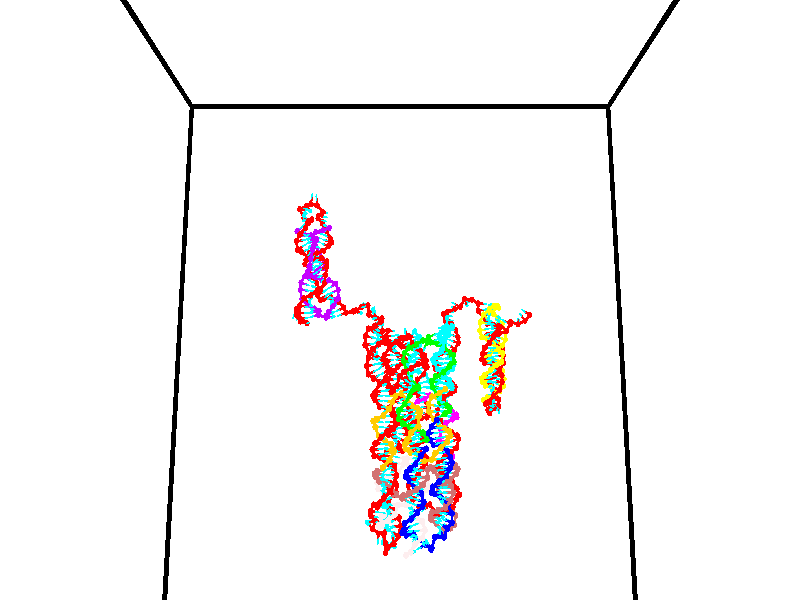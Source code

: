 // switches for output
#declare DRAW_BASES = 1; // possible values are 0, 1; only relevant for DNA ribbons
#declare DRAW_BASES_TYPE = 3; // possible values are 1, 2, 3; only relevant for DNA ribbons
#declare DRAW_FOG = 0; // set to 1 to enable fog

#include "colors.inc"

#include "transforms.inc"
background { rgb <1, 1, 1>}

#default {
   normal{
       ripples 0.25
       frequency 0.20
       turbulence 0.2
       lambda 5
   }
	finish {
		phong 0.1
		phong_size 40.
	}
}

// original window dimensions: 1024x640


// camera settings

camera {
	sky <0, 0.179814, -0.983701>
	up <0, 0.179814, -0.983701>
	right 1.6 * <1, 0, 0>
	location <35, 94.9851, 44.8844>
	look_at <35, 29.7336, 32.9568>
	direction <0, -65.2515, -11.9276>
	angle 67.0682
}


# declare cpy_camera_pos = <35, 94.9851, 44.8844>;
# if (DRAW_FOG = 1)
fog {
	fog_type 2
	up vnormalize(cpy_camera_pos)
	color rgbt<1,1,1,0.3>
	distance 1e-5
	fog_alt 3e-3
	fog_offset 56
}
# end


// LIGHTS

# declare lum = 6;
global_settings {
	ambient_light rgb lum * <0.05, 0.05, 0.05>
	max_trace_level 15
}# declare cpy_direct_light_amount = 0.25;
light_source
{	1000 * <-1, -1.16352, -0.803886>,
	rgb lum * cpy_direct_light_amount
	parallel
}

light_source
{	1000 * <1, 1.16352, 0.803886>,
	rgb lum * cpy_direct_light_amount
	parallel
}

// strand 0

// nucleotide -1

// particle -1
sphere {
	<24.535500, 34.874512, 34.649208> 0.250000
	pigment { color rgbt <1,0,0,0> }
	no_shadow
}
cylinder {
	<24.367851, 34.721218, 34.978443>,  <24.267263, 34.629242, 35.175983>, 0.100000
	pigment { color rgbt <1,0,0,0> }
	no_shadow
}
cylinder {
	<24.367851, 34.721218, 34.978443>,  <24.535500, 34.874512, 34.649208>, 0.100000
	pigment { color rgbt <1,0,0,0> }
	no_shadow
}

// particle -1
sphere {
	<24.367851, 34.721218, 34.978443> 0.100000
	pigment { color rgbt <1,0,0,0> }
	no_shadow
}
sphere {
	0, 1
	scale<0.080000,0.200000,0.300000>
	matrix <0.894026, -0.016149, 0.447724,
		-0.158291, 0.923510, 0.349390,
		-0.419120, -0.383235, 0.823085,
		24.242115, 34.606247, 35.225368>
	pigment { color rgbt <0,1,1,0> }
	no_shadow
}
cylinder {
	<24.639942, 35.244442, 35.296093>,  <24.535500, 34.874512, 34.649208>, 0.130000
	pigment { color rgbt <1,0,0,0> }
	no_shadow
}

// nucleotide -1

// particle -1
sphere {
	<24.639942, 35.244442, 35.296093> 0.250000
	pigment { color rgbt <1,0,0,0> }
	no_shadow
}
cylinder {
	<24.592659, 34.858727, 35.390900>,  <24.564289, 34.627296, 35.447784>, 0.100000
	pigment { color rgbt <1,0,0,0> }
	no_shadow
}
cylinder {
	<24.592659, 34.858727, 35.390900>,  <24.639942, 35.244442, 35.296093>, 0.100000
	pigment { color rgbt <1,0,0,0> }
	no_shadow
}

// particle -1
sphere {
	<24.592659, 34.858727, 35.390900> 0.100000
	pigment { color rgbt <1,0,0,0> }
	no_shadow
}
sphere {
	0, 1
	scale<0.080000,0.200000,0.300000>
	matrix <0.813399, 0.042881, 0.580123,
		-0.569569, 0.261362, 0.779282,
		-0.118206, -0.964288, 0.237015,
		24.557198, 34.569439, 35.462006>
	pigment { color rgbt <0,1,1,0> }
	no_shadow
}
cylinder {
	<25.045336, 35.342957, 35.806465>,  <24.639942, 35.244442, 35.296093>, 0.130000
	pigment { color rgbt <1,0,0,0> }
	no_shadow
}

// nucleotide -1

// particle -1
sphere {
	<25.045336, 35.342957, 35.806465> 0.250000
	pigment { color rgbt <1,0,0,0> }
	no_shadow
}
cylinder {
	<25.006351, 34.946671, 35.768532>,  <24.982962, 34.708900, 35.745773>, 0.100000
	pigment { color rgbt <1,0,0,0> }
	no_shadow
}
cylinder {
	<25.006351, 34.946671, 35.768532>,  <25.045336, 35.342957, 35.806465>, 0.100000
	pigment { color rgbt <1,0,0,0> }
	no_shadow
}

// particle -1
sphere {
	<25.006351, 34.946671, 35.768532> 0.100000
	pigment { color rgbt <1,0,0,0> }
	no_shadow
}
sphere {
	0, 1
	scale<0.080000,0.200000,0.300000>
	matrix <0.864596, -0.131477, 0.484962,
		-0.492925, -0.034728, 0.869378,
		-0.097461, -0.990711, -0.094834,
		24.977114, 34.649456, 35.740082>
	pigment { color rgbt <0,1,1,0> }
	no_shadow
}
cylinder {
	<25.755474, 35.579144, 35.985966>,  <25.045336, 35.342957, 35.806465>, 0.130000
	pigment { color rgbt <1,0,0,0> }
	no_shadow
}

// nucleotide -1

// particle -1
sphere {
	<25.755474, 35.579144, 35.985966> 0.250000
	pigment { color rgbt <1,0,0,0> }
	no_shadow
}
cylinder {
	<25.880665, 35.957664, 36.018356>,  <25.955780, 36.184776, 36.037792>, 0.100000
	pigment { color rgbt <1,0,0,0> }
	no_shadow
}
cylinder {
	<25.880665, 35.957664, 36.018356>,  <25.755474, 35.579144, 35.985966>, 0.100000
	pigment { color rgbt <1,0,0,0> }
	no_shadow
}

// particle -1
sphere {
	<25.880665, 35.957664, 36.018356> 0.100000
	pigment { color rgbt <1,0,0,0> }
	no_shadow
}
sphere {
	0, 1
	scale<0.080000,0.200000,0.300000>
	matrix <-0.211005, 0.152412, -0.965530,
		-0.926025, 0.285102, 0.247376,
		0.312977, 0.946302, 0.080979,
		25.974558, 36.241554, 36.042648>
	pigment { color rgbt <0,1,1,0> }
	no_shadow
}
cylinder {
	<25.202591, 36.037315, 35.718258>,  <25.755474, 35.579144, 35.985966>, 0.130000
	pigment { color rgbt <1,0,0,0> }
	no_shadow
}

// nucleotide -1

// particle -1
sphere {
	<25.202591, 36.037315, 35.718258> 0.250000
	pigment { color rgbt <1,0,0,0> }
	no_shadow
}
cylinder {
	<25.572878, 36.182785, 35.676704>,  <25.795050, 36.270065, 35.651772>, 0.100000
	pigment { color rgbt <1,0,0,0> }
	no_shadow
}
cylinder {
	<25.572878, 36.182785, 35.676704>,  <25.202591, 36.037315, 35.718258>, 0.100000
	pigment { color rgbt <1,0,0,0> }
	no_shadow
}

// particle -1
sphere {
	<25.572878, 36.182785, 35.676704> 0.100000
	pigment { color rgbt <1,0,0,0> }
	no_shadow
}
sphere {
	0, 1
	scale<0.080000,0.200000,0.300000>
	matrix <-0.152057, 0.106376, -0.982630,
		-0.346303, 0.925434, 0.153773,
		0.925718, 0.363670, -0.103881,
		25.850594, 36.291885, 35.645538>
	pigment { color rgbt <0,1,1,0> }
	no_shadow
}
cylinder {
	<25.093647, 36.572670, 35.302402>,  <25.202591, 36.037315, 35.718258>, 0.130000
	pigment { color rgbt <1,0,0,0> }
	no_shadow
}

// nucleotide -1

// particle -1
sphere {
	<25.093647, 36.572670, 35.302402> 0.250000
	pigment { color rgbt <1,0,0,0> }
	no_shadow
}
cylinder {
	<25.485353, 36.493961, 35.283115>,  <25.720377, 36.446735, 35.271545>, 0.100000
	pigment { color rgbt <1,0,0,0> }
	no_shadow
}
cylinder {
	<25.485353, 36.493961, 35.283115>,  <25.093647, 36.572670, 35.302402>, 0.100000
	pigment { color rgbt <1,0,0,0> }
	no_shadow
}

// particle -1
sphere {
	<25.485353, 36.493961, 35.283115> 0.100000
	pigment { color rgbt <1,0,0,0> }
	no_shadow
}
sphere {
	0, 1
	scale<0.080000,0.200000,0.300000>
	matrix <-0.026436, 0.111843, -0.993374,
		0.200857, 0.974050, 0.104322,
		0.979264, -0.196768, -0.048215,
		25.779133, 36.434933, 35.268650>
	pigment { color rgbt <0,1,1,0> }
	no_shadow
}
cylinder {
	<25.224056, 36.986088, 34.715549>,  <25.093647, 36.572670, 35.302402>, 0.130000
	pigment { color rgbt <1,0,0,0> }
	no_shadow
}

// nucleotide -1

// particle -1
sphere {
	<25.224056, 36.986088, 34.715549> 0.250000
	pigment { color rgbt <1,0,0,0> }
	no_shadow
}
cylinder {
	<25.558764, 36.771397, 34.758892>,  <25.759588, 36.642582, 34.784897>, 0.100000
	pigment { color rgbt <1,0,0,0> }
	no_shadow
}
cylinder {
	<25.558764, 36.771397, 34.758892>,  <25.224056, 36.986088, 34.715549>, 0.100000
	pigment { color rgbt <1,0,0,0> }
	no_shadow
}

// particle -1
sphere {
	<25.558764, 36.771397, 34.758892> 0.100000
	pigment { color rgbt <1,0,0,0> }
	no_shadow
}
sphere {
	0, 1
	scale<0.080000,0.200000,0.300000>
	matrix <0.203814, 0.121630, -0.971425,
		0.508212, 0.834942, 0.211169,
		0.836768, -0.536729, 0.108359,
		25.809793, 36.610378, 34.791401>
	pigment { color rgbt <0,1,1,0> }
	no_shadow
}
cylinder {
	<25.642220, 37.152706, 34.171242>,  <25.224056, 36.986088, 34.715549>, 0.130000
	pigment { color rgbt <1,0,0,0> }
	no_shadow
}

// nucleotide -1

// particle -1
sphere {
	<25.642220, 37.152706, 34.171242> 0.250000
	pigment { color rgbt <1,0,0,0> }
	no_shadow
}
cylinder {
	<25.841806, 36.824379, 34.282440>,  <25.961559, 36.627380, 34.349159>, 0.100000
	pigment { color rgbt <1,0,0,0> }
	no_shadow
}
cylinder {
	<25.841806, 36.824379, 34.282440>,  <25.642220, 37.152706, 34.171242>, 0.100000
	pigment { color rgbt <1,0,0,0> }
	no_shadow
}

// particle -1
sphere {
	<25.841806, 36.824379, 34.282440> 0.100000
	pigment { color rgbt <1,0,0,0> }
	no_shadow
}
sphere {
	0, 1
	scale<0.080000,0.200000,0.300000>
	matrix <0.255018, -0.167513, -0.952316,
		0.828249, 0.546070, 0.125741,
		0.498968, -0.820821, 0.278000,
		25.991497, 36.578133, 34.365841>
	pigment { color rgbt <0,1,1,0> }
	no_shadow
}
cylinder {
	<26.318054, 37.202175, 33.920624>,  <25.642220, 37.152706, 34.171242>, 0.130000
	pigment { color rgbt <1,0,0,0> }
	no_shadow
}

// nucleotide -1

// particle -1
sphere {
	<26.318054, 37.202175, 33.920624> 0.250000
	pigment { color rgbt <1,0,0,0> }
	no_shadow
}
cylinder {
	<26.240370, 36.817120, 33.996109>,  <26.193760, 36.586086, 34.041401>, 0.100000
	pigment { color rgbt <1,0,0,0> }
	no_shadow
}
cylinder {
	<26.240370, 36.817120, 33.996109>,  <26.318054, 37.202175, 33.920624>, 0.100000
	pigment { color rgbt <1,0,0,0> }
	no_shadow
}

// particle -1
sphere {
	<26.240370, 36.817120, 33.996109> 0.100000
	pigment { color rgbt <1,0,0,0> }
	no_shadow
}
sphere {
	0, 1
	scale<0.080000,0.200000,0.300000>
	matrix <0.041035, -0.200176, -0.978900,
		0.980101, -0.182369, 0.078378,
		-0.194211, -0.962637, 0.188710,
		26.182106, 36.528328, 34.052723>
	pigment { color rgbt <0,1,1,0> }
	no_shadow
}
cylinder {
	<26.732683, 36.796803, 33.596867>,  <26.318054, 37.202175, 33.920624>, 0.130000
	pigment { color rgbt <1,0,0,0> }
	no_shadow
}

// nucleotide -1

// particle -1
sphere {
	<26.732683, 36.796803, 33.596867> 0.250000
	pigment { color rgbt <1,0,0,0> }
	no_shadow
}
cylinder {
	<26.463100, 36.511971, 33.675583>,  <26.301352, 36.341072, 33.722813>, 0.100000
	pigment { color rgbt <1,0,0,0> }
	no_shadow
}
cylinder {
	<26.463100, 36.511971, 33.675583>,  <26.732683, 36.796803, 33.596867>, 0.100000
	pigment { color rgbt <1,0,0,0> }
	no_shadow
}

// particle -1
sphere {
	<26.463100, 36.511971, 33.675583> 0.100000
	pigment { color rgbt <1,0,0,0> }
	no_shadow
}
sphere {
	0, 1
	scale<0.080000,0.200000,0.300000>
	matrix <0.092142, -0.345312, -0.933954,
		0.733002, -0.611313, 0.298338,
		-0.673957, -0.712079, 0.196786,
		26.260914, 36.298347, 33.734619>
	pigment { color rgbt <0,1,1,0> }
	no_shadow
}
cylinder {
	<27.003000, 36.130810, 33.469769>,  <26.732683, 36.796803, 33.596867>, 0.130000
	pigment { color rgbt <1,0,0,0> }
	no_shadow
}

// nucleotide -1

// particle -1
sphere {
	<27.003000, 36.130810, 33.469769> 0.250000
	pigment { color rgbt <1,0,0,0> }
	no_shadow
}
cylinder {
	<26.608253, 36.078564, 33.431763>,  <26.371405, 36.047215, 33.408958>, 0.100000
	pigment { color rgbt <1,0,0,0> }
	no_shadow
}
cylinder {
	<26.608253, 36.078564, 33.431763>,  <27.003000, 36.130810, 33.469769>, 0.100000
	pigment { color rgbt <1,0,0,0> }
	no_shadow
}

// particle -1
sphere {
	<26.608253, 36.078564, 33.431763> 0.100000
	pigment { color rgbt <1,0,0,0> }
	no_shadow
}
sphere {
	0, 1
	scale<0.080000,0.200000,0.300000>
	matrix <0.139634, -0.394238, -0.908338,
		0.081188, -0.909678, 0.407301,
		-0.986869, -0.130619, -0.095015,
		26.312193, 36.039379, 33.403259>
	pigment { color rgbt <0,1,1,0> }
	no_shadow
}
cylinder {
	<26.885862, 35.448383, 33.054890>,  <27.003000, 36.130810, 33.469769>, 0.130000
	pigment { color rgbt <1,0,0,0> }
	no_shadow
}

// nucleotide -1

// particle -1
sphere {
	<26.885862, 35.448383, 33.054890> 0.250000
	pigment { color rgbt <1,0,0,0> }
	no_shadow
}
cylinder {
	<26.564272, 35.677265, 32.990131>,  <26.371319, 35.814594, 32.951275>, 0.100000
	pigment { color rgbt <1,0,0,0> }
	no_shadow
}
cylinder {
	<26.564272, 35.677265, 32.990131>,  <26.885862, 35.448383, 33.054890>, 0.100000
	pigment { color rgbt <1,0,0,0> }
	no_shadow
}

// particle -1
sphere {
	<26.564272, 35.677265, 32.990131> 0.100000
	pigment { color rgbt <1,0,0,0> }
	no_shadow
}
sphere {
	0, 1
	scale<0.080000,0.200000,0.300000>
	matrix <0.084914, -0.158993, -0.983621,
		-0.588571, -0.804553, 0.079238,
		-0.803974, 0.572203, -0.161896,
		26.323080, 35.848927, 32.941563>
	pigment { color rgbt <0,1,1,0> }
	no_shadow
}
cylinder {
	<26.590637, 35.137177, 32.496269>,  <26.885862, 35.448383, 33.054890>, 0.130000
	pigment { color rgbt <1,0,0,0> }
	no_shadow
}

// nucleotide -1

// particle -1
sphere {
	<26.590637, 35.137177, 32.496269> 0.250000
	pigment { color rgbt <1,0,0,0> }
	no_shadow
}
cylinder {
	<26.392044, 35.484310, 32.503914>,  <26.272888, 35.692589, 32.508503>, 0.100000
	pigment { color rgbt <1,0,0,0> }
	no_shadow
}
cylinder {
	<26.392044, 35.484310, 32.503914>,  <26.590637, 35.137177, 32.496269>, 0.100000
	pigment { color rgbt <1,0,0,0> }
	no_shadow
}

// particle -1
sphere {
	<26.392044, 35.484310, 32.503914> 0.100000
	pigment { color rgbt <1,0,0,0> }
	no_shadow
}
sphere {
	0, 1
	scale<0.080000,0.200000,0.300000>
	matrix <0.077209, 0.066082, -0.994823,
		-0.864605, -0.492438, -0.099813,
		-0.496484, 0.867835, 0.019114,
		26.243099, 35.744659, 32.509647>
	pigment { color rgbt <0,1,1,0> }
	no_shadow
}
cylinder {
	<26.049643, 35.136860, 31.961155>,  <26.590637, 35.137177, 32.496269>, 0.130000
	pigment { color rgbt <1,0,0,0> }
	no_shadow
}

// nucleotide -1

// particle -1
sphere {
	<26.049643, 35.136860, 31.961155> 0.250000
	pigment { color rgbt <1,0,0,0> }
	no_shadow
}
cylinder {
	<26.141266, 35.522343, 32.016006>,  <26.196239, 35.753632, 32.048916>, 0.100000
	pigment { color rgbt <1,0,0,0> }
	no_shadow
}
cylinder {
	<26.141266, 35.522343, 32.016006>,  <26.049643, 35.136860, 31.961155>, 0.100000
	pigment { color rgbt <1,0,0,0> }
	no_shadow
}

// particle -1
sphere {
	<26.141266, 35.522343, 32.016006> 0.100000
	pigment { color rgbt <1,0,0,0> }
	no_shadow
}
sphere {
	0, 1
	scale<0.080000,0.200000,0.300000>
	matrix <0.173329, 0.098242, -0.979952,
		-0.957856, 0.248235, -0.144535,
		0.229059, 0.963705, 0.137128,
		26.209984, 35.811455, 32.057144>
	pigment { color rgbt <0,1,1,0> }
	no_shadow
}
cylinder {
	<25.811184, 35.362221, 31.358412>,  <26.049643, 35.136860, 31.961155>, 0.130000
	pigment { color rgbt <1,0,0,0> }
	no_shadow
}

// nucleotide -1

// particle -1
sphere {
	<25.811184, 35.362221, 31.358412> 0.250000
	pigment { color rgbt <1,0,0,0> }
	no_shadow
}
cylinder {
	<26.013544, 35.692440, 31.458441>,  <26.134960, 35.890572, 31.518459>, 0.100000
	pigment { color rgbt <1,0,0,0> }
	no_shadow
}
cylinder {
	<26.013544, 35.692440, 31.458441>,  <25.811184, 35.362221, 31.358412>, 0.100000
	pigment { color rgbt <1,0,0,0> }
	no_shadow
}

// particle -1
sphere {
	<26.013544, 35.692440, 31.458441> 0.100000
	pigment { color rgbt <1,0,0,0> }
	no_shadow
}
sphere {
	0, 1
	scale<0.080000,0.200000,0.300000>
	matrix <0.297970, 0.104812, -0.948804,
		-0.809493, 0.554515, -0.192964,
		0.505901, 0.825547, 0.250074,
		26.165314, 35.940105, 31.533463>
	pigment { color rgbt <0,1,1,0> }
	no_shadow
}
cylinder {
	<25.454142, 35.925987, 31.054298>,  <25.811184, 35.362221, 31.358412>, 0.130000
	pigment { color rgbt <1,0,0,0> }
	no_shadow
}

// nucleotide -1

// particle -1
sphere {
	<25.454142, 35.925987, 31.054298> 0.250000
	pigment { color rgbt <1,0,0,0> }
	no_shadow
}
cylinder {
	<25.831423, 36.031933, 31.134518>,  <26.057791, 36.095501, 31.182650>, 0.100000
	pigment { color rgbt <1,0,0,0> }
	no_shadow
}
cylinder {
	<25.831423, 36.031933, 31.134518>,  <25.454142, 35.925987, 31.054298>, 0.100000
	pigment { color rgbt <1,0,0,0> }
	no_shadow
}

// particle -1
sphere {
	<25.831423, 36.031933, 31.134518> 0.100000
	pigment { color rgbt <1,0,0,0> }
	no_shadow
}
sphere {
	0, 1
	scale<0.080000,0.200000,0.300000>
	matrix <0.103526, 0.339278, -0.934972,
		-0.315681, 0.902629, 0.292587,
		0.943201, 0.264863, 0.200549,
		26.114384, 36.111393, 31.194683>
	pigment { color rgbt <0,1,1,0> }
	no_shadow
}
cylinder {
	<25.670729, 36.697941, 30.900366>,  <25.454142, 35.925987, 31.054298>, 0.130000
	pigment { color rgbt <1,0,0,0> }
	no_shadow
}

// nucleotide -1

// particle -1
sphere {
	<25.670729, 36.697941, 30.900366> 0.250000
	pigment { color rgbt <1,0,0,0> }
	no_shadow
}
cylinder {
	<26.018330, 36.500046, 30.896994>,  <26.226891, 36.381310, 30.894970>, 0.100000
	pigment { color rgbt <1,0,0,0> }
	no_shadow
}
cylinder {
	<26.018330, 36.500046, 30.896994>,  <25.670729, 36.697941, 30.900366>, 0.100000
	pigment { color rgbt <1,0,0,0> }
	no_shadow
}

// particle -1
sphere {
	<26.018330, 36.500046, 30.896994> 0.100000
	pigment { color rgbt <1,0,0,0> }
	no_shadow
}
sphere {
	0, 1
	scale<0.080000,0.200000,0.300000>
	matrix <0.209882, 0.383977, -0.899173,
		0.448094, 0.779612, 0.437513,
		0.869000, -0.494740, -0.008431,
		26.279030, 36.351624, 30.894464>
	pigment { color rgbt <0,1,1,0> }
	no_shadow
}
cylinder {
	<26.072466, 37.179588, 30.421766>,  <25.670729, 36.697941, 30.900366>, 0.130000
	pigment { color rgbt <1,0,0,0> }
	no_shadow
}

// nucleotide -1

// particle -1
sphere {
	<26.072466, 37.179588, 30.421766> 0.250000
	pigment { color rgbt <1,0,0,0> }
	no_shadow
}
cylinder {
	<26.279560, 36.838001, 30.442524>,  <26.403816, 36.633049, 30.454979>, 0.100000
	pigment { color rgbt <1,0,0,0> }
	no_shadow
}
cylinder {
	<26.279560, 36.838001, 30.442524>,  <26.072466, 37.179588, 30.421766>, 0.100000
	pigment { color rgbt <1,0,0,0> }
	no_shadow
}

// particle -1
sphere {
	<26.279560, 36.838001, 30.442524> 0.100000
	pigment { color rgbt <1,0,0,0> }
	no_shadow
}
sphere {
	0, 1
	scale<0.080000,0.200000,0.300000>
	matrix <0.439371, 0.213349, -0.872602,
		0.734100, 0.474578, 0.485667,
		0.517735, -0.853966, 0.051896,
		26.434881, 36.581810, 30.458094>
	pigment { color rgbt <0,1,1,0> }
	no_shadow
}
cylinder {
	<26.807056, 37.362972, 30.468964>,  <26.072466, 37.179588, 30.421766>, 0.130000
	pigment { color rgbt <1,0,0,0> }
	no_shadow
}

// nucleotide -1

// particle -1
sphere {
	<26.807056, 37.362972, 30.468964> 0.250000
	pigment { color rgbt <1,0,0,0> }
	no_shadow
}
cylinder {
	<26.824507, 36.981377, 30.350300>,  <26.834976, 36.752419, 30.279102>, 0.100000
	pigment { color rgbt <1,0,0,0> }
	no_shadow
}
cylinder {
	<26.824507, 36.981377, 30.350300>,  <26.807056, 37.362972, 30.468964>, 0.100000
	pigment { color rgbt <1,0,0,0> }
	no_shadow
}

// particle -1
sphere {
	<26.824507, 36.981377, 30.350300> 0.100000
	pigment { color rgbt <1,0,0,0> }
	no_shadow
}
sphere {
	0, 1
	scale<0.080000,0.200000,0.300000>
	matrix <0.499064, 0.278049, -0.820746,
		0.865466, -0.112247, 0.488230,
		0.043625, -0.953986, -0.296660,
		26.837595, 36.695179, 30.261301>
	pigment { color rgbt <0,1,1,0> }
	no_shadow
}
cylinder {
	<27.503075, 37.224522, 30.214027>,  <26.807056, 37.362972, 30.468964>, 0.130000
	pigment { color rgbt <1,0,0,0> }
	no_shadow
}

// nucleotide -1

// particle -1
sphere {
	<27.503075, 37.224522, 30.214027> 0.250000
	pigment { color rgbt <1,0,0,0> }
	no_shadow
}
cylinder {
	<27.276524, 36.943527, 30.041643>,  <27.140593, 36.774929, 29.938213>, 0.100000
	pigment { color rgbt <1,0,0,0> }
	no_shadow
}
cylinder {
	<27.276524, 36.943527, 30.041643>,  <27.503075, 37.224522, 30.214027>, 0.100000
	pigment { color rgbt <1,0,0,0> }
	no_shadow
}

// particle -1
sphere {
	<27.276524, 36.943527, 30.041643> 0.100000
	pigment { color rgbt <1,0,0,0> }
	no_shadow
}
sphere {
	0, 1
	scale<0.080000,0.200000,0.300000>
	matrix <0.395019, 0.227541, -0.890048,
		0.723309, -0.674340, 0.148622,
		-0.566378, -0.702489, -0.430960,
		27.106609, 36.732780, 29.912355>
	pigment { color rgbt <0,1,1,0> }
	no_shadow
}
cylinder {
	<27.959433, 37.150723, 29.763927>,  <27.503075, 37.224522, 30.214027>, 0.130000
	pigment { color rgbt <1,0,0,0> }
	no_shadow
}

// nucleotide -1

// particle -1
sphere {
	<27.959433, 37.150723, 29.763927> 0.250000
	pigment { color rgbt <1,0,0,0> }
	no_shadow
}
cylinder {
	<27.647936, 36.926296, 29.651667>,  <27.461037, 36.791641, 29.584311>, 0.100000
	pigment { color rgbt <1,0,0,0> }
	no_shadow
}
cylinder {
	<27.647936, 36.926296, 29.651667>,  <27.959433, 37.150723, 29.763927>, 0.100000
	pigment { color rgbt <1,0,0,0> }
	no_shadow
}

// particle -1
sphere {
	<27.647936, 36.926296, 29.651667> 0.100000
	pigment { color rgbt <1,0,0,0> }
	no_shadow
}
sphere {
	0, 1
	scale<0.080000,0.200000,0.300000>
	matrix <0.297552, 0.063505, -0.952591,
		0.552287, -0.825333, 0.117492,
		-0.778744, -0.561064, -0.280652,
		27.414312, 36.757977, 29.567471>
	pigment { color rgbt <0,1,1,0> }
	no_shadow
}
cylinder {
	<28.177126, 36.493908, 29.329952>,  <27.959433, 37.150723, 29.763927>, 0.130000
	pigment { color rgbt <1,0,0,0> }
	no_shadow
}

// nucleotide -1

// particle -1
sphere {
	<28.177126, 36.493908, 29.329952> 0.250000
	pigment { color rgbt <1,0,0,0> }
	no_shadow
}
cylinder {
	<27.801741, 36.595215, 29.236023>,  <27.576509, 36.655998, 29.179665>, 0.100000
	pigment { color rgbt <1,0,0,0> }
	no_shadow
}
cylinder {
	<27.801741, 36.595215, 29.236023>,  <28.177126, 36.493908, 29.329952>, 0.100000
	pigment { color rgbt <1,0,0,0> }
	no_shadow
}

// particle -1
sphere {
	<27.801741, 36.595215, 29.236023> 0.100000
	pigment { color rgbt <1,0,0,0> }
	no_shadow
}
sphere {
	0, 1
	scale<0.080000,0.200000,0.300000>
	matrix <0.239575, -0.012375, -0.970799,
		-0.248779, -0.967317, -0.049064,
		-0.938463, 0.253269, -0.234823,
		27.520203, 36.671196, 29.165575>
	pigment { color rgbt <0,1,1,0> }
	no_shadow
}
cylinder {
	<27.976019, 36.044964, 28.832500>,  <28.177126, 36.493908, 29.329952>, 0.130000
	pigment { color rgbt <1,0,0,0> }
	no_shadow
}

// nucleotide -1

// particle -1
sphere {
	<27.976019, 36.044964, 28.832500> 0.250000
	pigment { color rgbt <1,0,0,0> }
	no_shadow
}
cylinder {
	<27.719210, 36.346798, 28.778229>,  <27.565125, 36.527897, 28.745667>, 0.100000
	pigment { color rgbt <1,0,0,0> }
	no_shadow
}
cylinder {
	<27.719210, 36.346798, 28.778229>,  <27.976019, 36.044964, 28.832500>, 0.100000
	pigment { color rgbt <1,0,0,0> }
	no_shadow
}

// particle -1
sphere {
	<27.719210, 36.346798, 28.778229> 0.100000
	pigment { color rgbt <1,0,0,0> }
	no_shadow
}
sphere {
	0, 1
	scale<0.080000,0.200000,0.300000>
	matrix <0.200662, -0.005418, -0.979645,
		-0.739962, -0.656179, -0.147939,
		-0.642021, 0.754586, -0.135679,
		27.526604, 36.573174, 28.737526>
	pigment { color rgbt <0,1,1,0> }
	no_shadow
}
cylinder {
	<27.546307, 35.924858, 28.198887>,  <27.976019, 36.044964, 28.832500>, 0.130000
	pigment { color rgbt <1,0,0,0> }
	no_shadow
}

// nucleotide -1

// particle -1
sphere {
	<27.546307, 35.924858, 28.198887> 0.250000
	pigment { color rgbt <1,0,0,0> }
	no_shadow
}
cylinder {
	<27.495693, 36.314709, 28.272736>,  <27.465324, 36.548618, 28.317045>, 0.100000
	pigment { color rgbt <1,0,0,0> }
	no_shadow
}
cylinder {
	<27.495693, 36.314709, 28.272736>,  <27.546307, 35.924858, 28.198887>, 0.100000
	pigment { color rgbt <1,0,0,0> }
	no_shadow
}

// particle -1
sphere {
	<27.495693, 36.314709, 28.272736> 0.100000
	pigment { color rgbt <1,0,0,0> }
	no_shadow
}
sphere {
	0, 1
	scale<0.080000,0.200000,0.300000>
	matrix <0.177283, 0.205342, -0.962499,
		-0.975991, -0.089060, -0.198769,
		-0.126536, 0.974629, 0.184624,
		27.457733, 36.607098, 28.328123>
	pigment { color rgbt <0,1,1,0> }
	no_shadow
}
cylinder {
	<27.137371, 36.205292, 27.581600>,  <27.546307, 35.924858, 28.198887>, 0.130000
	pigment { color rgbt <1,0,0,0> }
	no_shadow
}

// nucleotide -1

// particle -1
sphere {
	<27.137371, 36.205292, 27.581600> 0.250000
	pigment { color rgbt <1,0,0,0> }
	no_shadow
}
cylinder {
	<27.333035, 36.497971, 27.771484>,  <27.450432, 36.673576, 27.885414>, 0.100000
	pigment { color rgbt <1,0,0,0> }
	no_shadow
}
cylinder {
	<27.333035, 36.497971, 27.771484>,  <27.137371, 36.205292, 27.581600>, 0.100000
	pigment { color rgbt <1,0,0,0> }
	no_shadow
}

// particle -1
sphere {
	<27.333035, 36.497971, 27.771484> 0.100000
	pigment { color rgbt <1,0,0,0> }
	no_shadow
}
sphere {
	0, 1
	scale<0.080000,0.200000,0.300000>
	matrix <0.163706, 0.457573, -0.873972,
		-0.856695, 0.505222, 0.104042,
		0.489157, 0.731695, 0.474708,
		27.479782, 36.717480, 27.913897>
	pigment { color rgbt <0,1,1,0> }
	no_shadow
}
cylinder {
	<26.792555, 36.779995, 27.337244>,  <27.137371, 36.205292, 27.581600>, 0.130000
	pigment { color rgbt <1,0,0,0> }
	no_shadow
}

// nucleotide -1

// particle -1
sphere {
	<26.792555, 36.779995, 27.337244> 0.250000
	pigment { color rgbt <1,0,0,0> }
	no_shadow
}
cylinder {
	<27.153650, 36.871494, 27.482979>,  <27.370308, 36.926395, 27.570419>, 0.100000
	pigment { color rgbt <1,0,0,0> }
	no_shadow
}
cylinder {
	<27.153650, 36.871494, 27.482979>,  <26.792555, 36.779995, 27.337244>, 0.100000
	pigment { color rgbt <1,0,0,0> }
	no_shadow
}

// particle -1
sphere {
	<27.153650, 36.871494, 27.482979> 0.100000
	pigment { color rgbt <1,0,0,0> }
	no_shadow
}
sphere {
	0, 1
	scale<0.080000,0.200000,0.300000>
	matrix <0.210564, 0.503582, -0.837895,
		-0.375140, 0.833114, 0.406436,
		0.902736, 0.228747, 0.364338,
		27.424471, 36.940117, 27.592279>
	pigment { color rgbt <0,1,1,0> }
	no_shadow
}
cylinder {
	<26.908003, 37.488129, 27.328850>,  <26.792555, 36.779995, 27.337244>, 0.130000
	pigment { color rgbt <1,0,0,0> }
	no_shadow
}

// nucleotide -1

// particle -1
sphere {
	<26.908003, 37.488129, 27.328850> 0.250000
	pigment { color rgbt <1,0,0,0> }
	no_shadow
}
cylinder {
	<27.263140, 37.304596, 27.314905>,  <27.476221, 37.194477, 27.306538>, 0.100000
	pigment { color rgbt <1,0,0,0> }
	no_shadow
}
cylinder {
	<27.263140, 37.304596, 27.314905>,  <26.908003, 37.488129, 27.328850>, 0.100000
	pigment { color rgbt <1,0,0,0> }
	no_shadow
}

// particle -1
sphere {
	<27.263140, 37.304596, 27.314905> 0.100000
	pigment { color rgbt <1,0,0,0> }
	no_shadow
}
sphere {
	0, 1
	scale<0.080000,0.200000,0.300000>
	matrix <0.220966, 0.491575, -0.842335,
		0.403624, 0.740156, 0.537826,
		0.887841, -0.458828, -0.034862,
		27.529491, 37.166946, 27.304447>
	pigment { color rgbt <0,1,1,0> }
	no_shadow
}
cylinder {
	<27.393549, 37.986252, 27.136084>,  <26.908003, 37.488129, 27.328850>, 0.130000
	pigment { color rgbt <1,0,0,0> }
	no_shadow
}

// nucleotide -1

// particle -1
sphere {
	<27.393549, 37.986252, 27.136084> 0.250000
	pigment { color rgbt <1,0,0,0> }
	no_shadow
}
cylinder {
	<27.546543, 37.624428, 27.060751>,  <27.638340, 37.407333, 27.015553>, 0.100000
	pigment { color rgbt <1,0,0,0> }
	no_shadow
}
cylinder {
	<27.546543, 37.624428, 27.060751>,  <27.393549, 37.986252, 27.136084>, 0.100000
	pigment { color rgbt <1,0,0,0> }
	no_shadow
}

// particle -1
sphere {
	<27.546543, 37.624428, 27.060751> 0.100000
	pigment { color rgbt <1,0,0,0> }
	no_shadow
}
sphere {
	0, 1
	scale<0.080000,0.200000,0.300000>
	matrix <0.434620, 0.356010, -0.827262,
		0.815359, 0.234565, 0.529310,
		0.382486, -0.904564, -0.188330,
		27.661289, 37.353058, 27.004251>
	pigment { color rgbt <0,1,1,0> }
	no_shadow
}
cylinder {
	<26.941877, 38.542404, 26.772472>,  <27.393549, 37.986252, 27.136084>, 0.130000
	pigment { color rgbt <1,0,0,0> }
	no_shadow
}

// nucleotide -1

// particle -1
sphere {
	<26.941877, 38.542404, 26.772472> 0.250000
	pigment { color rgbt <1,0,0,0> }
	no_shadow
}
cylinder {
	<26.927191, 38.805973, 26.471947>,  <26.918379, 38.964115, 26.291632>, 0.100000
	pigment { color rgbt <1,0,0,0> }
	no_shadow
}
cylinder {
	<26.927191, 38.805973, 26.471947>,  <26.941877, 38.542404, 26.772472>, 0.100000
	pigment { color rgbt <1,0,0,0> }
	no_shadow
}

// particle -1
sphere {
	<26.927191, 38.805973, 26.471947> 0.100000
	pigment { color rgbt <1,0,0,0> }
	no_shadow
}
sphere {
	0, 1
	scale<0.080000,0.200000,0.300000>
	matrix <-0.993585, -0.104539, -0.043129,
		-0.106961, 0.744914, 0.658530,
		-0.036715, 0.658919, -0.751317,
		26.916176, 39.003651, 26.246552>
	pigment { color rgbt <0,1,1,0> }
	no_shadow
}
cylinder {
	<26.403576, 39.094284, 26.830727>,  <26.941877, 38.542404, 26.772472>, 0.130000
	pigment { color rgbt <1,0,0,0> }
	no_shadow
}

// nucleotide -1

// particle -1
sphere {
	<26.403576, 39.094284, 26.830727> 0.250000
	pigment { color rgbt <1,0,0,0> }
	no_shadow
}
cylinder {
	<26.450739, 39.001976, 26.444391>,  <26.479036, 38.946590, 26.212591>, 0.100000
	pigment { color rgbt <1,0,0,0> }
	no_shadow
}
cylinder {
	<26.450739, 39.001976, 26.444391>,  <26.403576, 39.094284, 26.830727>, 0.100000
	pigment { color rgbt <1,0,0,0> }
	no_shadow
}

// particle -1
sphere {
	<26.450739, 39.001976, 26.444391> 0.100000
	pigment { color rgbt <1,0,0,0> }
	no_shadow
}
sphere {
	0, 1
	scale<0.080000,0.200000,0.300000>
	matrix <-0.956272, -0.288548, -0.047793,
		-0.267661, 0.929238, -0.254704,
		0.117906, -0.230774, -0.965837,
		26.486111, 38.932743, 26.154640>
	pigment { color rgbt <0,1,1,0> }
	no_shadow
}
cylinder {
	<25.899462, 38.591297, 26.820612>,  <26.403576, 39.094284, 26.830727>, 0.130000
	pigment { color rgbt <1,0,0,0> }
	no_shadow
}

// nucleotide -1

// particle -1
sphere {
	<25.899462, 38.591297, 26.820612> 0.250000
	pigment { color rgbt <1,0,0,0> }
	no_shadow
}
cylinder {
	<26.124130, 38.771465, 27.098217>,  <26.258930, 38.879566, 27.264780>, 0.100000
	pigment { color rgbt <1,0,0,0> }
	no_shadow
}
cylinder {
	<26.124130, 38.771465, 27.098217>,  <25.899462, 38.591297, 26.820612>, 0.100000
	pigment { color rgbt <1,0,0,0> }
	no_shadow
}

// particle -1
sphere {
	<26.124130, 38.771465, 27.098217> 0.100000
	pigment { color rgbt <1,0,0,0> }
	no_shadow
}
sphere {
	0, 1
	scale<0.080000,0.200000,0.300000>
	matrix <0.040097, 0.823020, -0.566595,
		-0.826390, 0.346067, 0.444205,
		0.561669, 0.450417, 0.694012,
		26.292631, 38.906590, 27.306421>
	pigment { color rgbt <0,1,1,0> }
	no_shadow
}
cylinder {
	<25.274727, 38.720646, 27.143486>,  <25.899462, 38.591297, 26.820612>, 0.130000
	pigment { color rgbt <1,0,0,0> }
	no_shadow
}

// nucleotide -1

// particle -1
sphere {
	<25.274727, 38.720646, 27.143486> 0.250000
	pigment { color rgbt <1,0,0,0> }
	no_shadow
}
cylinder {
	<25.650743, 38.847523, 27.193624>,  <25.876354, 38.923649, 27.223707>, 0.100000
	pigment { color rgbt <1,0,0,0> }
	no_shadow
}
cylinder {
	<25.650743, 38.847523, 27.193624>,  <25.274727, 38.720646, 27.143486>, 0.100000
	pigment { color rgbt <1,0,0,0> }
	no_shadow
}

// particle -1
sphere {
	<25.650743, 38.847523, 27.193624> 0.100000
	pigment { color rgbt <1,0,0,0> }
	no_shadow
}
sphere {
	0, 1
	scale<0.080000,0.200000,0.300000>
	matrix <-0.254843, 0.409013, 0.876221,
		0.226658, -0.855629, 0.465323,
		0.940043, 0.317187, 0.125345,
		25.932756, 38.942680, 27.231228>
	pigment { color rgbt <0,1,1,0> }
	no_shadow
}
cylinder {
	<25.662544, 38.517101, 27.807955>,  <25.274727, 38.720646, 27.143486>, 0.130000
	pigment { color rgbt <1,0,0,0> }
	no_shadow
}

// nucleotide -1

// particle -1
sphere {
	<25.662544, 38.517101, 27.807955> 0.250000
	pigment { color rgbt <1,0,0,0> }
	no_shadow
}
cylinder {
	<25.801153, 38.878563, 27.707291>,  <25.884317, 39.095440, 27.646893>, 0.100000
	pigment { color rgbt <1,0,0,0> }
	no_shadow
}
cylinder {
	<25.801153, 38.878563, 27.707291>,  <25.662544, 38.517101, 27.807955>, 0.100000
	pigment { color rgbt <1,0,0,0> }
	no_shadow
}

// particle -1
sphere {
	<25.801153, 38.878563, 27.707291> 0.100000
	pigment { color rgbt <1,0,0,0> }
	no_shadow
}
sphere {
	0, 1
	scale<0.080000,0.200000,0.300000>
	matrix <-0.166897, 0.323394, 0.931430,
		0.923076, -0.280758, 0.262880,
		0.346520, 0.903654, -0.251660,
		25.905109, 39.149658, 27.631792>
	pigment { color rgbt <0,1,1,0> }
	no_shadow
}
cylinder {
	<26.163851, 38.776546, 28.294024>,  <25.662544, 38.517101, 27.807955>, 0.130000
	pigment { color rgbt <1,0,0,0> }
	no_shadow
}

// nucleotide -1

// particle -1
sphere {
	<26.163851, 38.776546, 28.294024> 0.250000
	pigment { color rgbt <1,0,0,0> }
	no_shadow
}
cylinder {
	<25.975262, 39.069782, 28.097946>,  <25.862108, 39.245724, 27.980299>, 0.100000
	pigment { color rgbt <1,0,0,0> }
	no_shadow
}
cylinder {
	<25.975262, 39.069782, 28.097946>,  <26.163851, 38.776546, 28.294024>, 0.100000
	pigment { color rgbt <1,0,0,0> }
	no_shadow
}

// particle -1
sphere {
	<25.975262, 39.069782, 28.097946> 0.100000
	pigment { color rgbt <1,0,0,0> }
	no_shadow
}
sphere {
	0, 1
	scale<0.080000,0.200000,0.300000>
	matrix <-0.122134, 0.496215, 0.859566,
		0.873382, 0.465132, -0.144417,
		-0.471473, 0.733091, -0.490194,
		25.833820, 39.289711, 27.950888>
	pigment { color rgbt <0,1,1,0> }
	no_shadow
}
cylinder {
	<26.579977, 39.430813, 28.218231>,  <26.163851, 38.776546, 28.294024>, 0.130000
	pigment { color rgbt <1,0,0,0> }
	no_shadow
}

// nucleotide -1

// particle -1
sphere {
	<26.579977, 39.430813, 28.218231> 0.250000
	pigment { color rgbt <1,0,0,0> }
	no_shadow
}
cylinder {
	<26.183647, 39.427490, 28.272186>,  <25.945848, 39.425495, 28.304560>, 0.100000
	pigment { color rgbt <1,0,0,0> }
	no_shadow
}
cylinder {
	<26.183647, 39.427490, 28.272186>,  <26.579977, 39.430813, 28.218231>, 0.100000
	pigment { color rgbt <1,0,0,0> }
	no_shadow
}

// particle -1
sphere {
	<26.183647, 39.427490, 28.272186> 0.100000
	pigment { color rgbt <1,0,0,0> }
	no_shadow
}
sphere {
	0, 1
	scale<0.080000,0.200000,0.300000>
	matrix <0.131037, 0.185123, 0.973940,
		-0.033063, 0.982680, -0.182336,
		-0.990826, -0.008308, 0.134888,
		25.886400, 39.424999, 28.312653>
	pigment { color rgbt <0,1,1,0> }
	no_shadow
}
cylinder {
	<26.395937, 40.067688, 28.535595>,  <26.579977, 39.430813, 28.218231>, 0.130000
	pigment { color rgbt <1,0,0,0> }
	no_shadow
}

// nucleotide -1

// particle -1
sphere {
	<26.395937, 40.067688, 28.535595> 0.250000
	pigment { color rgbt <1,0,0,0> }
	no_shadow
}
cylinder {
	<26.143557, 39.766197, 28.609121>,  <25.992128, 39.585300, 28.653236>, 0.100000
	pigment { color rgbt <1,0,0,0> }
	no_shadow
}
cylinder {
	<26.143557, 39.766197, 28.609121>,  <26.395937, 40.067688, 28.535595>, 0.100000
	pigment { color rgbt <1,0,0,0> }
	no_shadow
}

// particle -1
sphere {
	<26.143557, 39.766197, 28.609121> 0.100000
	pigment { color rgbt <1,0,0,0> }
	no_shadow
}
sphere {
	0, 1
	scale<0.080000,0.200000,0.300000>
	matrix <0.141103, 0.121493, 0.982512,
		-0.762882, 0.645855, 0.029697,
		-0.630952, -0.753731, 0.183817,
		25.954271, 39.540077, 28.664267>
	pigment { color rgbt <0,1,1,0> }
	no_shadow
}
cylinder {
	<26.111689, 40.232178, 29.145340>,  <26.395937, 40.067688, 28.535595>, 0.130000
	pigment { color rgbt <1,0,0,0> }
	no_shadow
}

// nucleotide -1

// particle -1
sphere {
	<26.111689, 40.232178, 29.145340> 0.250000
	pigment { color rgbt <1,0,0,0> }
	no_shadow
}
cylinder {
	<26.062969, 39.837055, 29.106541>,  <26.033737, 39.599983, 29.083261>, 0.100000
	pigment { color rgbt <1,0,0,0> }
	no_shadow
}
cylinder {
	<26.062969, 39.837055, 29.106541>,  <26.111689, 40.232178, 29.145340>, 0.100000
	pigment { color rgbt <1,0,0,0> }
	no_shadow
}

// particle -1
sphere {
	<26.062969, 39.837055, 29.106541> 0.100000
	pigment { color rgbt <1,0,0,0> }
	no_shadow
}
sphere {
	0, 1
	scale<0.080000,0.200000,0.300000>
	matrix <0.261654, -0.126222, 0.956873,
		-0.957446, 0.091164, 0.273836,
		-0.121797, -0.987804, -0.096997,
		26.026430, 39.540714, 29.077442>
	pigment { color rgbt <0,1,1,0> }
	no_shadow
}
cylinder {
	<25.579414, 40.101906, 29.646414>,  <26.111689, 40.232178, 29.145340>, 0.130000
	pigment { color rgbt <1,0,0,0> }
	no_shadow
}

// nucleotide -1

// particle -1
sphere {
	<25.579414, 40.101906, 29.646414> 0.250000
	pigment { color rgbt <1,0,0,0> }
	no_shadow
}
cylinder {
	<25.743372, 39.743919, 29.575968>,  <25.841747, 39.529125, 29.533701>, 0.100000
	pigment { color rgbt <1,0,0,0> }
	no_shadow
}
cylinder {
	<25.743372, 39.743919, 29.575968>,  <25.579414, 40.101906, 29.646414>, 0.100000
	pigment { color rgbt <1,0,0,0> }
	no_shadow
}

// particle -1
sphere {
	<25.743372, 39.743919, 29.575968> 0.100000
	pigment { color rgbt <1,0,0,0> }
	no_shadow
}
sphere {
	0, 1
	scale<0.080000,0.200000,0.300000>
	matrix <0.267934, -0.066422, 0.961145,
		-0.871893, -0.441155, 0.212567,
		0.409895, -0.894970, -0.176113,
		25.866341, 39.475430, 29.523134>
	pigment { color rgbt <0,1,1,0> }
	no_shadow
}
cylinder {
	<25.217978, 39.718777, 30.086897>,  <25.579414, 40.101906, 29.646414>, 0.130000
	pigment { color rgbt <1,0,0,0> }
	no_shadow
}

// nucleotide -1

// particle -1
sphere {
	<25.217978, 39.718777, 30.086897> 0.250000
	pigment { color rgbt <1,0,0,0> }
	no_shadow
}
cylinder {
	<25.561314, 39.540897, 29.984524>,  <25.767315, 39.434170, 29.923100>, 0.100000
	pigment { color rgbt <1,0,0,0> }
	no_shadow
}
cylinder {
	<25.561314, 39.540897, 29.984524>,  <25.217978, 39.718777, 30.086897>, 0.100000
	pigment { color rgbt <1,0,0,0> }
	no_shadow
}

// particle -1
sphere {
	<25.561314, 39.540897, 29.984524> 0.100000
	pigment { color rgbt <1,0,0,0> }
	no_shadow
}
sphere {
	0, 1
	scale<0.080000,0.200000,0.300000>
	matrix <0.185906, -0.195370, 0.962948,
		-0.478220, -0.874115, -0.085023,
		0.858339, -0.444695, -0.255933,
		25.818815, 39.407490, 29.907743>
	pigment { color rgbt <0,1,1,0> }
	no_shadow
}
cylinder {
	<25.253752, 39.220116, 30.635538>,  <25.217978, 39.718777, 30.086897>, 0.130000
	pigment { color rgbt <1,0,0,0> }
	no_shadow
}

// nucleotide -1

// particle -1
sphere {
	<25.253752, 39.220116, 30.635538> 0.250000
	pigment { color rgbt <1,0,0,0> }
	no_shadow
}
cylinder {
	<25.604162, 39.244080, 30.444126>,  <25.814407, 39.258457, 30.329279>, 0.100000
	pigment { color rgbt <1,0,0,0> }
	no_shadow
}
cylinder {
	<25.604162, 39.244080, 30.444126>,  <25.253752, 39.220116, 30.635538>, 0.100000
	pigment { color rgbt <1,0,0,0> }
	no_shadow
}

// particle -1
sphere {
	<25.604162, 39.244080, 30.444126> 0.100000
	pigment { color rgbt <1,0,0,0> }
	no_shadow
}
sphere {
	0, 1
	scale<0.080000,0.200000,0.300000>
	matrix <0.477594, -0.245542, 0.843572,
		-0.066960, -0.967533, -0.243714,
		0.876025, 0.059911, -0.478530,
		25.866970, 39.262051, 30.300568>
	pigment { color rgbt <0,1,1,0> }
	no_shadow
}
cylinder {
	<25.549839, 38.609486, 30.673172>,  <25.253752, 39.220116, 30.635538>, 0.130000
	pigment { color rgbt <1,0,0,0> }
	no_shadow
}

// nucleotide -1

// particle -1
sphere {
	<25.549839, 38.609486, 30.673172> 0.250000
	pigment { color rgbt <1,0,0,0> }
	no_shadow
}
cylinder {
	<25.843191, 38.881023, 30.658606>,  <26.019201, 39.043945, 30.649866>, 0.100000
	pigment { color rgbt <1,0,0,0> }
	no_shadow
}
cylinder {
	<25.843191, 38.881023, 30.658606>,  <25.549839, 38.609486, 30.673172>, 0.100000
	pigment { color rgbt <1,0,0,0> }
	no_shadow
}

// particle -1
sphere {
	<25.843191, 38.881023, 30.658606> 0.100000
	pigment { color rgbt <1,0,0,0> }
	no_shadow
}
sphere {
	0, 1
	scale<0.080000,0.200000,0.300000>
	matrix <0.279536, -0.252297, 0.926394,
		0.619690, -0.689577, -0.374791,
		0.733378, 0.678845, -0.036415,
		26.063204, 39.084679, 30.647680>
	pigment { color rgbt <0,1,1,0> }
	no_shadow
}
cylinder {
	<26.065508, 38.309074, 31.003166>,  <25.549839, 38.609486, 30.673172>, 0.130000
	pigment { color rgbt <1,0,0,0> }
	no_shadow
}

// nucleotide -1

// particle -1
sphere {
	<26.065508, 38.309074, 31.003166> 0.250000
	pigment { color rgbt <1,0,0,0> }
	no_shadow
}
cylinder {
	<26.214918, 38.678825, 30.972176>,  <26.304565, 38.900677, 30.953581>, 0.100000
	pigment { color rgbt <1,0,0,0> }
	no_shadow
}
cylinder {
	<26.214918, 38.678825, 30.972176>,  <26.065508, 38.309074, 31.003166>, 0.100000
	pigment { color rgbt <1,0,0,0> }
	no_shadow
}

// particle -1
sphere {
	<26.214918, 38.678825, 30.972176> 0.100000
	pigment { color rgbt <1,0,0,0> }
	no_shadow
}
sphere {
	0, 1
	scale<0.080000,0.200000,0.300000>
	matrix <0.638680, -0.195709, 0.744168,
		0.672729, -0.327451, -0.663484,
		0.373528, 0.924378, -0.077477,
		26.326977, 38.956139, 30.948933>
	pigment { color rgbt <0,1,1,0> }
	no_shadow
}
cylinder {
	<26.658981, 38.164047, 31.102707>,  <26.065508, 38.309074, 31.003166>, 0.130000
	pigment { color rgbt <1,0,0,0> }
	no_shadow
}

// nucleotide -1

// particle -1
sphere {
	<26.658981, 38.164047, 31.102707> 0.250000
	pigment { color rgbt <1,0,0,0> }
	no_shadow
}
cylinder {
	<26.662163, 38.557133, 31.176701>,  <26.664072, 38.792984, 31.221096>, 0.100000
	pigment { color rgbt <1,0,0,0> }
	no_shadow
}
cylinder {
	<26.662163, 38.557133, 31.176701>,  <26.658981, 38.164047, 31.102707>, 0.100000
	pigment { color rgbt <1,0,0,0> }
	no_shadow
}

// particle -1
sphere {
	<26.662163, 38.557133, 31.176701> 0.100000
	pigment { color rgbt <1,0,0,0> }
	no_shadow
}
sphere {
	0, 1
	scale<0.080000,0.200000,0.300000>
	matrix <0.627033, -0.149003, 0.764609,
		0.778952, 0.109910, -0.617377,
		0.007953, 0.982710, 0.184983,
		26.664549, 38.851944, 31.232195>
	pigment { color rgbt <0,1,1,0> }
	no_shadow
}
cylinder {
	<27.431702, 38.348751, 31.110733>,  <26.658981, 38.164047, 31.102707>, 0.130000
	pigment { color rgbt <1,0,0,0> }
	no_shadow
}

// nucleotide -1

// particle -1
sphere {
	<27.431702, 38.348751, 31.110733> 0.250000
	pigment { color rgbt <1,0,0,0> }
	no_shadow
}
cylinder {
	<27.223919, 38.635460, 31.296812>,  <27.099249, 38.807484, 31.408459>, 0.100000
	pigment { color rgbt <1,0,0,0> }
	no_shadow
}
cylinder {
	<27.223919, 38.635460, 31.296812>,  <27.431702, 38.348751, 31.110733>, 0.100000
	pigment { color rgbt <1,0,0,0> }
	no_shadow
}

// particle -1
sphere {
	<27.223919, 38.635460, 31.296812> 0.100000
	pigment { color rgbt <1,0,0,0> }
	no_shadow
}
sphere {
	0, 1
	scale<0.080000,0.200000,0.300000>
	matrix <0.666587, -0.000706, 0.745427,
		0.534627, 0.697311, -0.477421,
		-0.519457, 0.716768, 0.465196,
		27.068081, 38.850491, 31.436371>
	pigment { color rgbt <0,1,1,0> }
	no_shadow
}
cylinder {
	<27.984524, 38.707901, 31.471224>,  <27.431702, 38.348751, 31.110733>, 0.130000
	pigment { color rgbt <1,0,0,0> }
	no_shadow
}

// nucleotide -1

// particle -1
sphere {
	<27.984524, 38.707901, 31.471224> 0.250000
	pigment { color rgbt <1,0,0,0> }
	no_shadow
}
cylinder {
	<27.638458, 38.793636, 31.652573>,  <27.430819, 38.845078, 31.761383>, 0.100000
	pigment { color rgbt <1,0,0,0> }
	no_shadow
}
cylinder {
	<27.638458, 38.793636, 31.652573>,  <27.984524, 38.707901, 31.471224>, 0.100000
	pigment { color rgbt <1,0,0,0> }
	no_shadow
}

// particle -1
sphere {
	<27.638458, 38.793636, 31.652573> 0.100000
	pigment { color rgbt <1,0,0,0> }
	no_shadow
}
sphere {
	0, 1
	scale<0.080000,0.200000,0.300000>
	matrix <0.453416, -0.051906, 0.889786,
		0.214248, 0.975379, -0.052277,
		-0.865166, 0.214338, 0.453373,
		27.378908, 38.857937, 31.788584>
	pigment { color rgbt <0,1,1,0> }
	no_shadow
}
cylinder {
	<28.057386, 39.166073, 31.969898>,  <27.984524, 38.707901, 31.471224>, 0.130000
	pigment { color rgbt <1,0,0,0> }
	no_shadow
}

// nucleotide -1

// particle -1
sphere {
	<28.057386, 39.166073, 31.969898> 0.250000
	pigment { color rgbt <1,0,0,0> }
	no_shadow
}
cylinder {
	<27.711491, 39.007153, 32.092781>,  <27.503952, 38.911800, 32.166512>, 0.100000
	pigment { color rgbt <1,0,0,0> }
	no_shadow
}
cylinder {
	<27.711491, 39.007153, 32.092781>,  <28.057386, 39.166073, 31.969898>, 0.100000
	pigment { color rgbt <1,0,0,0> }
	no_shadow
}

// particle -1
sphere {
	<27.711491, 39.007153, 32.092781> 0.100000
	pigment { color rgbt <1,0,0,0> }
	no_shadow
}
sphere {
	0, 1
	scale<0.080000,0.200000,0.300000>
	matrix <0.414633, -0.219629, 0.883087,
		-0.283378, 0.891020, 0.354655,
		-0.864741, -0.397299, 0.307208,
		27.452068, 38.887962, 32.184944>
	pigment { color rgbt <0,1,1,0> }
	no_shadow
}
cylinder {
	<27.999372, 39.427876, 32.719906>,  <28.057386, 39.166073, 31.969898>, 0.130000
	pigment { color rgbt <1,0,0,0> }
	no_shadow
}

// nucleotide -1

// particle -1
sphere {
	<27.999372, 39.427876, 32.719906> 0.250000
	pigment { color rgbt <1,0,0,0> }
	no_shadow
}
cylinder {
	<27.780254, 39.095997, 32.676960>,  <27.648783, 38.896870, 32.651192>, 0.100000
	pigment { color rgbt <1,0,0,0> }
	no_shadow
}
cylinder {
	<27.780254, 39.095997, 32.676960>,  <27.999372, 39.427876, 32.719906>, 0.100000
	pigment { color rgbt <1,0,0,0> }
	no_shadow
}

// particle -1
sphere {
	<27.780254, 39.095997, 32.676960> 0.100000
	pigment { color rgbt <1,0,0,0> }
	no_shadow
}
sphere {
	0, 1
	scale<0.080000,0.200000,0.300000>
	matrix <0.297713, -0.313259, 0.901796,
		-0.781848, 0.462036, 0.418613,
		-0.547796, -0.829694, -0.107367,
		27.615915, 38.847088, 32.644749>
	pigment { color rgbt <0,1,1,0> }
	no_shadow
}
cylinder {
	<27.860865, 39.226067, 33.361427>,  <27.999372, 39.427876, 32.719906>, 0.130000
	pigment { color rgbt <1,0,0,0> }
	no_shadow
}

// nucleotide -1

// particle -1
sphere {
	<27.860865, 39.226067, 33.361427> 0.250000
	pigment { color rgbt <1,0,0,0> }
	no_shadow
}
cylinder {
	<27.750998, 38.876881, 33.200184>,  <27.685078, 38.667370, 33.103439>, 0.100000
	pigment { color rgbt <1,0,0,0> }
	no_shadow
}
cylinder {
	<27.750998, 38.876881, 33.200184>,  <27.860865, 39.226067, 33.361427>, 0.100000
	pigment { color rgbt <1,0,0,0> }
	no_shadow
}

// particle -1
sphere {
	<27.750998, 38.876881, 33.200184> 0.100000
	pigment { color rgbt <1,0,0,0> }
	no_shadow
}
sphere {
	0, 1
	scale<0.080000,0.200000,0.300000>
	matrix <0.342901, -0.480592, 0.807124,
		-0.898319, 0.083464, 0.431342,
		-0.274666, -0.872963, -0.403105,
		27.668598, 38.614990, 33.079250>
	pigment { color rgbt <0,1,1,0> }
	no_shadow
}
cylinder {
	<27.451721, 38.955448, 33.867599>,  <27.860865, 39.226067, 33.361427>, 0.130000
	pigment { color rgbt <1,0,0,0> }
	no_shadow
}

// nucleotide -1

// particle -1
sphere {
	<27.451721, 38.955448, 33.867599> 0.250000
	pigment { color rgbt <1,0,0,0> }
	no_shadow
}
cylinder {
	<27.575388, 38.655510, 33.633625>,  <27.649588, 38.475548, 33.493240>, 0.100000
	pigment { color rgbt <1,0,0,0> }
	no_shadow
}
cylinder {
	<27.575388, 38.655510, 33.633625>,  <27.451721, 38.955448, 33.867599>, 0.100000
	pigment { color rgbt <1,0,0,0> }
	no_shadow
}

// particle -1
sphere {
	<27.575388, 38.655510, 33.633625> 0.100000
	pigment { color rgbt <1,0,0,0> }
	no_shadow
}
sphere {
	0, 1
	scale<0.080000,0.200000,0.300000>
	matrix <0.359582, -0.477243, 0.801836,
		-0.880408, -0.458233, 0.122083,
		0.309164, -0.749841, -0.584940,
		27.668137, 38.430557, 33.458141>
	pigment { color rgbt <0,1,1,0> }
	no_shadow
}
cylinder {
	<27.141455, 38.365356, 34.161179>,  <27.451721, 38.955448, 33.867599>, 0.130000
	pigment { color rgbt <1,0,0,0> }
	no_shadow
}

// nucleotide -1

// particle -1
sphere {
	<27.141455, 38.365356, 34.161179> 0.250000
	pigment { color rgbt <1,0,0,0> }
	no_shadow
}
cylinder {
	<27.483454, 38.299629, 33.964413>,  <27.688654, 38.260193, 33.846355>, 0.100000
	pigment { color rgbt <1,0,0,0> }
	no_shadow
}
cylinder {
	<27.483454, 38.299629, 33.964413>,  <27.141455, 38.365356, 34.161179>, 0.100000
	pigment { color rgbt <1,0,0,0> }
	no_shadow
}

// particle -1
sphere {
	<27.483454, 38.299629, 33.964413> 0.100000
	pigment { color rgbt <1,0,0,0> }
	no_shadow
}
sphere {
	0, 1
	scale<0.080000,0.200000,0.300000>
	matrix <0.289769, -0.635275, 0.715863,
		-0.430129, -0.754603, -0.495545,
		0.854999, -0.164319, -0.491911,
		27.739954, 38.250332, 33.816841>
	pigment { color rgbt <0,1,1,0> }
	no_shadow
}
cylinder {
	<27.305128, 37.605835, 34.387566>,  <27.141455, 38.365356, 34.161179>, 0.130000
	pigment { color rgbt <1,0,0,0> }
	no_shadow
}

// nucleotide -1

// particle -1
sphere {
	<27.305128, 37.605835, 34.387566> 0.250000
	pigment { color rgbt <1,0,0,0> }
	no_shadow
}
cylinder {
	<27.644283, 37.708469, 34.201984>,  <27.847776, 37.770050, 34.090637>, 0.100000
	pigment { color rgbt <1,0,0,0> }
	no_shadow
}
cylinder {
	<27.644283, 37.708469, 34.201984>,  <27.305128, 37.605835, 34.387566>, 0.100000
	pigment { color rgbt <1,0,0,0> }
	no_shadow
}

// particle -1
sphere {
	<27.644283, 37.708469, 34.201984> 0.100000
	pigment { color rgbt <1,0,0,0> }
	no_shadow
}
sphere {
	0, 1
	scale<0.080000,0.200000,0.300000>
	matrix <0.519266, -0.578522, 0.629027,
		-0.107009, -0.774259, -0.623756,
		0.847887, 0.256584, -0.463954,
		27.898649, 37.785446, 34.062798>
	pigment { color rgbt <0,1,1,0> }
	no_shadow
}
cylinder {
	<27.567863, 36.951283, 34.193539>,  <27.305128, 37.605835, 34.387566>, 0.130000
	pigment { color rgbt <1,0,0,0> }
	no_shadow
}

// nucleotide -1

// particle -1
sphere {
	<27.567863, 36.951283, 34.193539> 0.250000
	pigment { color rgbt <1,0,0,0> }
	no_shadow
}
cylinder {
	<27.866663, 37.217159, 34.198788>,  <28.045942, 37.376686, 34.201935>, 0.100000
	pigment { color rgbt <1,0,0,0> }
	no_shadow
}
cylinder {
	<27.866663, 37.217159, 34.198788>,  <27.567863, 36.951283, 34.193539>, 0.100000
	pigment { color rgbt <1,0,0,0> }
	no_shadow
}

// particle -1
sphere {
	<27.866663, 37.217159, 34.198788> 0.100000
	pigment { color rgbt <1,0,0,0> }
	no_shadow
}
sphere {
	0, 1
	scale<0.080000,0.200000,0.300000>
	matrix <0.516018, -0.592129, 0.618958,
		0.419187, -0.455591, -0.785315,
		0.747000, 0.664695, 0.013119,
		28.090763, 37.416569, 34.202724>
	pigment { color rgbt <0,1,1,0> }
	no_shadow
}
cylinder {
	<28.230202, 36.726196, 34.027405>,  <27.567863, 36.951283, 34.193539>, 0.130000
	pigment { color rgbt <1,0,0,0> }
	no_shadow
}

// nucleotide -1

// particle -1
sphere {
	<28.230202, 36.726196, 34.027405> 0.250000
	pigment { color rgbt <1,0,0,0> }
	no_shadow
}
cylinder {
	<28.316614, 37.039516, 34.260567>,  <28.368462, 37.227509, 34.400463>, 0.100000
	pigment { color rgbt <1,0,0,0> }
	no_shadow
}
cylinder {
	<28.316614, 37.039516, 34.260567>,  <28.230202, 36.726196, 34.027405>, 0.100000
	pigment { color rgbt <1,0,0,0> }
	no_shadow
}

// particle -1
sphere {
	<28.316614, 37.039516, 34.260567> 0.100000
	pigment { color rgbt <1,0,0,0> }
	no_shadow
}
sphere {
	0, 1
	scale<0.080000,0.200000,0.300000>
	matrix <0.434631, -0.611739, 0.660962,
		0.874315, 0.110559, -0.472600,
		0.216032, 0.783296, 0.582905,
		28.381424, 37.274506, 34.435440>
	pigment { color rgbt <0,1,1,0> }
	no_shadow
}
cylinder {
	<28.914015, 36.563274, 34.337170>,  <28.230202, 36.726196, 34.027405>, 0.130000
	pigment { color rgbt <1,0,0,0> }
	no_shadow
}

// nucleotide -1

// particle -1
sphere {
	<28.914015, 36.563274, 34.337170> 0.250000
	pigment { color rgbt <1,0,0,0> }
	no_shadow
}
cylinder {
	<28.787857, 36.854511, 34.580616>,  <28.712162, 37.029251, 34.726685>, 0.100000
	pigment { color rgbt <1,0,0,0> }
	no_shadow
}
cylinder {
	<28.787857, 36.854511, 34.580616>,  <28.914015, 36.563274, 34.337170>, 0.100000
	pigment { color rgbt <1,0,0,0> }
	no_shadow
}

// particle -1
sphere {
	<28.787857, 36.854511, 34.580616> 0.100000
	pigment { color rgbt <1,0,0,0> }
	no_shadow
}
sphere {
	0, 1
	scale<0.080000,0.200000,0.300000>
	matrix <0.329842, -0.517249, 0.789720,
		0.889792, 0.449821, -0.077015,
		-0.315397, 0.728089, 0.608614,
		28.693237, 37.072937, 34.763199>
	pigment { color rgbt <0,1,1,0> }
	no_shadow
}
cylinder {
	<29.500504, 36.659569, 34.844524>,  <28.914015, 36.563274, 34.337170>, 0.130000
	pigment { color rgbt <1,0,0,0> }
	no_shadow
}

// nucleotide -1

// particle -1
sphere {
	<29.500504, 36.659569, 34.844524> 0.250000
	pigment { color rgbt <1,0,0,0> }
	no_shadow
}
cylinder {
	<29.167339, 36.800159, 35.015507>,  <28.967440, 36.884514, 35.118095>, 0.100000
	pigment { color rgbt <1,0,0,0> }
	no_shadow
}
cylinder {
	<29.167339, 36.800159, 35.015507>,  <29.500504, 36.659569, 34.844524>, 0.100000
	pigment { color rgbt <1,0,0,0> }
	no_shadow
}

// particle -1
sphere {
	<29.167339, 36.800159, 35.015507> 0.100000
	pigment { color rgbt <1,0,0,0> }
	no_shadow
}
sphere {
	0, 1
	scale<0.080000,0.200000,0.300000>
	matrix <0.249647, -0.450714, 0.857049,
		0.493896, 0.820560, 0.287659,
		-0.832912, 0.351480, 0.427456,
		28.917465, 36.905605, 35.143745>
	pigment { color rgbt <0,1,1,0> }
	no_shadow
}
cylinder {
	<29.766722, 37.040947, 35.335793>,  <29.500504, 36.659569, 34.844524>, 0.130000
	pigment { color rgbt <1,0,0,0> }
	no_shadow
}

// nucleotide -1

// particle -1
sphere {
	<29.766722, 37.040947, 35.335793> 0.250000
	pigment { color rgbt <1,0,0,0> }
	no_shadow
}
cylinder {
	<29.395868, 36.928844, 35.435299>,  <29.173357, 36.861584, 35.495003>, 0.100000
	pigment { color rgbt <1,0,0,0> }
	no_shadow
}
cylinder {
	<29.395868, 36.928844, 35.435299>,  <29.766722, 37.040947, 35.335793>, 0.100000
	pigment { color rgbt <1,0,0,0> }
	no_shadow
}

// particle -1
sphere {
	<29.395868, 36.928844, 35.435299> 0.100000
	pigment { color rgbt <1,0,0,0> }
	no_shadow
}
sphere {
	0, 1
	scale<0.080000,0.200000,0.300000>
	matrix <0.310261, -0.201795, 0.928987,
		-0.210155, 0.938475, 0.274043,
		-0.927131, -0.280256, 0.248764,
		29.117729, 36.844769, 35.509930>
	pigment { color rgbt <0,1,1,0> }
	no_shadow
}
cylinder {
	<30.459486, 37.421562, 35.300419>,  <29.766722, 37.040947, 35.335793>, 0.130000
	pigment { color rgbt <1,0,0,0> }
	no_shadow
}

// nucleotide -1

// particle -1
sphere {
	<30.459486, 37.421562, 35.300419> 0.250000
	pigment { color rgbt <1,0,0,0> }
	no_shadow
}
cylinder {
	<30.854414, 37.411018, 35.363041>,  <31.091370, 37.404694, 35.400612>, 0.100000
	pigment { color rgbt <1,0,0,0> }
	no_shadow
}
cylinder {
	<30.854414, 37.411018, 35.363041>,  <30.459486, 37.421562, 35.300419>, 0.100000
	pigment { color rgbt <1,0,0,0> }
	no_shadow
}

// particle -1
sphere {
	<30.854414, 37.411018, 35.363041> 0.100000
	pigment { color rgbt <1,0,0,0> }
	no_shadow
}
sphere {
	0, 1
	scale<0.080000,0.200000,0.300000>
	matrix <0.125183, 0.735722, -0.665614,
		-0.097633, 0.676770, 0.729692,
		0.987318, -0.026359, 0.156551,
		31.150610, 37.403111, 35.410007>
	pigment { color rgbt <0,1,1,0> }
	no_shadow
}
cylinder {
	<30.788128, 38.143768, 35.338085>,  <30.459486, 37.421562, 35.300419>, 0.130000
	pigment { color rgbt <1,0,0,0> }
	no_shadow
}

// nucleotide -1

// particle -1
sphere {
	<30.788128, 38.143768, 35.338085> 0.250000
	pigment { color rgbt <1,0,0,0> }
	no_shadow
}
cylinder {
	<31.052332, 37.879311, 35.195751>,  <31.210854, 37.720634, 35.110352>, 0.100000
	pigment { color rgbt <1,0,0,0> }
	no_shadow
}
cylinder {
	<31.052332, 37.879311, 35.195751>,  <30.788128, 38.143768, 35.338085>, 0.100000
	pigment { color rgbt <1,0,0,0> }
	no_shadow
}

// particle -1
sphere {
	<31.052332, 37.879311, 35.195751> 0.100000
	pigment { color rgbt <1,0,0,0> }
	no_shadow
}
sphere {
	0, 1
	scale<0.080000,0.200000,0.300000>
	matrix <0.168072, 0.592098, -0.788144,
		0.731765, 0.460770, 0.502205,
		0.660508, -0.661144, -0.355834,
		31.250484, 37.680969, 35.089001>
	pigment { color rgbt <0,1,1,0> }
	no_shadow
}
cylinder {
	<31.355349, 38.564640, 35.112217>,  <30.788128, 38.143768, 35.338085>, 0.130000
	pigment { color rgbt <1,0,0,0> }
	no_shadow
}

// nucleotide -1

// particle -1
sphere {
	<31.355349, 38.564640, 35.112217> 0.250000
	pigment { color rgbt <1,0,0,0> }
	no_shadow
}
cylinder {
	<31.460478, 38.220112, 34.938297>,  <31.523556, 38.013393, 34.833946>, 0.100000
	pigment { color rgbt <1,0,0,0> }
	no_shadow
}
cylinder {
	<31.460478, 38.220112, 34.938297>,  <31.355349, 38.564640, 35.112217>, 0.100000
	pigment { color rgbt <1,0,0,0> }
	no_shadow
}

// particle -1
sphere {
	<31.460478, 38.220112, 34.938297> 0.100000
	pigment { color rgbt <1,0,0,0> }
	no_shadow
}
sphere {
	0, 1
	scale<0.080000,0.200000,0.300000>
	matrix <0.427624, 0.507950, -0.747746,
		0.864906, 0.010593, 0.501822,
		0.262821, -0.861321, -0.434799,
		31.539324, 37.961716, 34.807858>
	pigment { color rgbt <0,1,1,0> }
	no_shadow
}
cylinder {
	<31.974524, 38.869949, 35.066547>,  <31.355349, 38.564640, 35.112217>, 0.130000
	pigment { color rgbt <1,0,0,0> }
	no_shadow
}

// nucleotide -1

// particle -1
sphere {
	<31.974524, 38.869949, 35.066547> 0.250000
	pigment { color rgbt <1,0,0,0> }
	no_shadow
}
cylinder {
	<31.764381, 39.187824, 35.188187>,  <31.638296, 39.378548, 35.261169>, 0.100000
	pigment { color rgbt <1,0,0,0> }
	no_shadow
}
cylinder {
	<31.764381, 39.187824, 35.188187>,  <31.974524, 38.869949, 35.066547>, 0.100000
	pigment { color rgbt <1,0,0,0> }
	no_shadow
}

// particle -1
sphere {
	<31.764381, 39.187824, 35.188187> 0.100000
	pigment { color rgbt <1,0,0,0> }
	no_shadow
}
sphere {
	0, 1
	scale<0.080000,0.200000,0.300000>
	matrix <-0.400890, 0.084070, -0.912261,
		-0.750528, -0.601169, 0.274416,
		-0.525353, 0.794688, 0.304099,
		31.606775, 39.426231, 35.279415>
	pigment { color rgbt <0,1,1,0> }
	no_shadow
}
cylinder {
	<32.075142, 39.026455, 35.801884>,  <31.974524, 38.869949, 35.066547>, 0.130000
	pigment { color rgbt <1,0,0,0> }
	no_shadow
}

// nucleotide -1

// particle -1
sphere {
	<32.075142, 39.026455, 35.801884> 0.250000
	pigment { color rgbt <1,0,0,0> }
	no_shadow
}
cylinder {
	<32.308064, 39.279682, 35.597862>,  <32.447815, 39.431618, 35.475449>, 0.100000
	pigment { color rgbt <1,0,0,0> }
	no_shadow
}
cylinder {
	<32.308064, 39.279682, 35.597862>,  <32.075142, 39.026455, 35.801884>, 0.100000
	pigment { color rgbt <1,0,0,0> }
	no_shadow
}

// particle -1
sphere {
	<32.308064, 39.279682, 35.597862> 0.100000
	pigment { color rgbt <1,0,0,0> }
	no_shadow
}
sphere {
	0, 1
	scale<0.080000,0.200000,0.300000>
	matrix <0.284995, 0.428625, 0.857356,
		0.761384, -0.644601, 0.069168,
		0.582299, 0.633064, -0.510056,
		32.482754, 39.469601, 35.444847>
	pigment { color rgbt <0,1,1,0> }
	no_shadow
}
cylinder {
	<32.672958, 39.161388, 36.096050>,  <32.075142, 39.026455, 35.801884>, 0.130000
	pigment { color rgbt <1,0,0,0> }
	no_shadow
}

// nucleotide -1

// particle -1
sphere {
	<32.672958, 39.161388, 36.096050> 0.250000
	pigment { color rgbt <1,0,0,0> }
	no_shadow
}
cylinder {
	<32.633358, 39.498428, 35.884304>,  <32.609596, 39.700653, 35.757256>, 0.100000
	pigment { color rgbt <1,0,0,0> }
	no_shadow
}
cylinder {
	<32.633358, 39.498428, 35.884304>,  <32.672958, 39.161388, 36.096050>, 0.100000
	pigment { color rgbt <1,0,0,0> }
	no_shadow
}

// particle -1
sphere {
	<32.633358, 39.498428, 35.884304> 0.100000
	pigment { color rgbt <1,0,0,0> }
	no_shadow
}
sphere {
	0, 1
	scale<0.080000,0.200000,0.300000>
	matrix <0.339200, 0.528692, 0.778092,
		0.935490, -0.102528, -0.338151,
		-0.099002, 0.842599, -0.529364,
		32.603657, 39.751209, 35.725494>
	pigment { color rgbt <0,1,1,0> }
	no_shadow
}
cylinder {
	<33.319145, 39.609348, 36.209717>,  <32.672958, 39.161388, 36.096050>, 0.130000
	pigment { color rgbt <1,0,0,0> }
	no_shadow
}

// nucleotide -1

// particle -1
sphere {
	<33.319145, 39.609348, 36.209717> 0.250000
	pigment { color rgbt <1,0,0,0> }
	no_shadow
}
cylinder {
	<32.934875, 39.715309, 36.242996>,  <32.704311, 39.778885, 36.262966>, 0.100000
	pigment { color rgbt <1,0,0,0> }
	no_shadow
}
cylinder {
	<32.934875, 39.715309, 36.242996>,  <33.319145, 39.609348, 36.209717>, 0.100000
	pigment { color rgbt <1,0,0,0> }
	no_shadow
}

// particle -1
sphere {
	<32.934875, 39.715309, 36.242996> 0.100000
	pigment { color rgbt <1,0,0,0> }
	no_shadow
}
sphere {
	0, 1
	scale<0.080000,0.200000,0.300000>
	matrix <0.163699, 0.298319, 0.940324,
		0.224275, 0.916969, -0.329953,
		-0.960679, 0.264904, 0.083201,
		32.646671, 39.794781, 36.267956>
	pigment { color rgbt <0,1,1,0> }
	no_shadow
}
cylinder {
	<33.266228, 40.309700, 36.543175>,  <33.319145, 39.609348, 36.209717>, 0.130000
	pigment { color rgbt <1,0,0,0> }
	no_shadow
}

// nucleotide -1

// particle -1
sphere {
	<33.266228, 40.309700, 36.543175> 0.250000
	pigment { color rgbt <1,0,0,0> }
	no_shadow
}
cylinder {
	<32.974567, 40.046703, 36.619102>,  <32.799572, 39.888905, 36.664661>, 0.100000
	pigment { color rgbt <1,0,0,0> }
	no_shadow
}
cylinder {
	<32.974567, 40.046703, 36.619102>,  <33.266228, 40.309700, 36.543175>, 0.100000
	pigment { color rgbt <1,0,0,0> }
	no_shadow
}

// particle -1
sphere {
	<32.974567, 40.046703, 36.619102> 0.100000
	pigment { color rgbt <1,0,0,0> }
	no_shadow
}
sphere {
	0, 1
	scale<0.080000,0.200000,0.300000>
	matrix <0.164781, 0.100536, 0.981193,
		-0.664214, 0.746721, 0.035036,
		-0.729155, -0.657496, 0.189823,
		32.755821, 39.849453, 36.676048>
	pigment { color rgbt <0,1,1,0> }
	no_shadow
}
cylinder {
	<32.744766, 40.635468, 36.933605>,  <33.266228, 40.309700, 36.543175>, 0.130000
	pigment { color rgbt <1,0,0,0> }
	no_shadow
}

// nucleotide -1

// particle -1
sphere {
	<32.744766, 40.635468, 36.933605> 0.250000
	pigment { color rgbt <1,0,0,0> }
	no_shadow
}
cylinder {
	<32.768112, 40.240322, 36.991192>,  <32.782120, 40.003235, 37.025745>, 0.100000
	pigment { color rgbt <1,0,0,0> }
	no_shadow
}
cylinder {
	<32.768112, 40.240322, 36.991192>,  <32.744766, 40.635468, 36.933605>, 0.100000
	pigment { color rgbt <1,0,0,0> }
	no_shadow
}

// particle -1
sphere {
	<32.768112, 40.240322, 36.991192> 0.100000
	pigment { color rgbt <1,0,0,0> }
	no_shadow
}
sphere {
	0, 1
	scale<0.080000,0.200000,0.300000>
	matrix <-0.016297, 0.143255, 0.989552,
		-0.998162, -0.060101, -0.007738,
		0.058364, -0.987859, 0.143971,
		32.785622, 39.943966, 37.034382>
	pigment { color rgbt <0,1,1,0> }
	no_shadow
}
cylinder {
	<32.129303, 40.368740, 37.116390>,  <32.744766, 40.635468, 36.933605>, 0.130000
	pigment { color rgbt <1,0,0,0> }
	no_shadow
}

// nucleotide -1

// particle -1
sphere {
	<32.129303, 40.368740, 37.116390> 0.250000
	pigment { color rgbt <1,0,0,0> }
	no_shadow
}
cylinder {
	<32.419365, 40.123867, 37.242489>,  <32.593403, 39.976944, 37.318150>, 0.100000
	pigment { color rgbt <1,0,0,0> }
	no_shadow
}
cylinder {
	<32.419365, 40.123867, 37.242489>,  <32.129303, 40.368740, 37.116390>, 0.100000
	pigment { color rgbt <1,0,0,0> }
	no_shadow
}

// particle -1
sphere {
	<32.419365, 40.123867, 37.242489> 0.100000
	pigment { color rgbt <1,0,0,0> }
	no_shadow
}
sphere {
	0, 1
	scale<0.080000,0.200000,0.300000>
	matrix <-0.159846, 0.295656, 0.941826,
		-0.669779, -0.733359, 0.116540,
		0.725152, -0.612187, 0.315249,
		32.636909, 39.940212, 37.337063>
	pigment { color rgbt <0,1,1,0> }
	no_shadow
}
cylinder {
	<31.813179, 40.070976, 37.657551>,  <32.129303, 40.368740, 37.116390>, 0.130000
	pigment { color rgbt <1,0,0,0> }
	no_shadow
}

// nucleotide -1

// particle -1
sphere {
	<31.813179, 40.070976, 37.657551> 0.250000
	pigment { color rgbt <1,0,0,0> }
	no_shadow
}
cylinder {
	<32.199833, 39.979820, 37.704346>,  <32.431824, 39.925125, 37.732422>, 0.100000
	pigment { color rgbt <1,0,0,0> }
	no_shadow
}
cylinder {
	<32.199833, 39.979820, 37.704346>,  <31.813179, 40.070976, 37.657551>, 0.100000
	pigment { color rgbt <1,0,0,0> }
	no_shadow
}

// particle -1
sphere {
	<32.199833, 39.979820, 37.704346> 0.100000
	pigment { color rgbt <1,0,0,0> }
	no_shadow
}
sphere {
	0, 1
	scale<0.080000,0.200000,0.300000>
	matrix <-0.082241, 0.156437, 0.984258,
		-0.242605, -0.961037, 0.132476,
		0.966633, -0.227891, 0.116989,
		32.489822, 39.911453, 37.739441>
	pigment { color rgbt <0,1,1,0> }
	no_shadow
}
cylinder {
	<31.785551, 39.667915, 38.278625>,  <31.813179, 40.070976, 37.657551>, 0.130000
	pigment { color rgbt <1,0,0,0> }
	no_shadow
}

// nucleotide -1

// particle -1
sphere {
	<31.785551, 39.667915, 38.278625> 0.250000
	pigment { color rgbt <1,0,0,0> }
	no_shadow
}
cylinder {
	<32.165417, 39.790012, 38.250439>,  <32.393337, 39.863270, 38.233528>, 0.100000
	pigment { color rgbt <1,0,0,0> }
	no_shadow
}
cylinder {
	<32.165417, 39.790012, 38.250439>,  <31.785551, 39.667915, 38.278625>, 0.100000
	pigment { color rgbt <1,0,0,0> }
	no_shadow
}

// particle -1
sphere {
	<32.165417, 39.790012, 38.250439> 0.100000
	pigment { color rgbt <1,0,0,0> }
	no_shadow
}
sphere {
	0, 1
	scale<0.080000,0.200000,0.300000>
	matrix <0.115896, -0.133346, 0.984270,
		0.291044, -0.942892, -0.162011,
		0.949664, 0.305242, -0.070468,
		32.450317, 39.881584, 38.229298>
	pigment { color rgbt <0,1,1,0> }
	no_shadow
}
cylinder {
	<32.170410, 39.278728, 38.857811>,  <31.785551, 39.667915, 38.278625>, 0.130000
	pigment { color rgbt <1,0,0,0> }
	no_shadow
}

// nucleotide -1

// particle -1
sphere {
	<32.170410, 39.278728, 38.857811> 0.250000
	pigment { color rgbt <1,0,0,0> }
	no_shadow
}
cylinder {
	<32.385483, 39.596607, 38.745129>,  <32.514526, 39.787334, 38.677517>, 0.100000
	pigment { color rgbt <1,0,0,0> }
	no_shadow
}
cylinder {
	<32.385483, 39.596607, 38.745129>,  <32.170410, 39.278728, 38.857811>, 0.100000
	pigment { color rgbt <1,0,0,0> }
	no_shadow
}

// particle -1
sphere {
	<32.385483, 39.596607, 38.745129> 0.100000
	pigment { color rgbt <1,0,0,0> }
	no_shadow
}
sphere {
	0, 1
	scale<0.080000,0.200000,0.300000>
	matrix <0.240375, 0.175771, 0.954633,
		0.808159, -0.581002, -0.096516,
		0.537679, 0.794696, -0.281709,
		32.546787, 39.835014, 38.660614>
	pigment { color rgbt <0,1,1,0> }
	no_shadow
}
cylinder {
	<32.813896, 39.240074, 39.156387>,  <32.170410, 39.278728, 38.857811>, 0.130000
	pigment { color rgbt <1,0,0,0> }
	no_shadow
}

// nucleotide -1

// particle -1
sphere {
	<32.813896, 39.240074, 39.156387> 0.250000
	pigment { color rgbt <1,0,0,0> }
	no_shadow
}
cylinder {
	<32.799839, 39.633476, 39.085407>,  <32.791405, 39.869518, 39.042820>, 0.100000
	pigment { color rgbt <1,0,0,0> }
	no_shadow
}
cylinder {
	<32.799839, 39.633476, 39.085407>,  <32.813896, 39.240074, 39.156387>, 0.100000
	pigment { color rgbt <1,0,0,0> }
	no_shadow
}

// particle -1
sphere {
	<32.799839, 39.633476, 39.085407> 0.100000
	pigment { color rgbt <1,0,0,0> }
	no_shadow
}
sphere {
	0, 1
	scale<0.080000,0.200000,0.300000>
	matrix <0.333753, 0.178912, 0.925527,
		0.942005, -0.026698, -0.334535,
		-0.035143, 0.983503, -0.177446,
		32.789295, 39.928528, 39.032173>
	pigment { color rgbt <0,1,1,0> }
	no_shadow
}
cylinder {
	<33.417240, 39.500076, 39.358181>,  <32.813896, 39.240074, 39.156387>, 0.130000
	pigment { color rgbt <1,0,0,0> }
	no_shadow
}

// nucleotide -1

// particle -1
sphere {
	<33.417240, 39.500076, 39.358181> 0.250000
	pigment { color rgbt <1,0,0,0> }
	no_shadow
}
cylinder {
	<33.184517, 39.824741, 39.378941>,  <33.044884, 40.019543, 39.391396>, 0.100000
	pigment { color rgbt <1,0,0,0> }
	no_shadow
}
cylinder {
	<33.184517, 39.824741, 39.378941>,  <33.417240, 39.500076, 39.358181>, 0.100000
	pigment { color rgbt <1,0,0,0> }
	no_shadow
}

// particle -1
sphere {
	<33.184517, 39.824741, 39.378941> 0.100000
	pigment { color rgbt <1,0,0,0> }
	no_shadow
}
sphere {
	0, 1
	scale<0.080000,0.200000,0.300000>
	matrix <0.426615, 0.250231, 0.869129,
		0.692457, 0.527808, -0.491856,
		-0.581810, 0.811667, 0.051897,
		33.009975, 40.068241, 39.394508>
	pigment { color rgbt <0,1,1,0> }
	no_shadow
}
cylinder {
	<33.792728, 39.935188, 39.704113>,  <33.417240, 39.500076, 39.358181>, 0.130000
	pigment { color rgbt <1,0,0,0> }
	no_shadow
}

// nucleotide -1

// particle -1
sphere {
	<33.792728, 39.935188, 39.704113> 0.250000
	pigment { color rgbt <1,0,0,0> }
	no_shadow
}
cylinder {
	<33.437618, 40.116158, 39.737980>,  <33.224552, 40.224739, 39.758301>, 0.100000
	pigment { color rgbt <1,0,0,0> }
	no_shadow
}
cylinder {
	<33.437618, 40.116158, 39.737980>,  <33.792728, 39.935188, 39.704113>, 0.100000
	pigment { color rgbt <1,0,0,0> }
	no_shadow
}

// particle -1
sphere {
	<33.437618, 40.116158, 39.737980> 0.100000
	pigment { color rgbt <1,0,0,0> }
	no_shadow
}
sphere {
	0, 1
	scale<0.080000,0.200000,0.300000>
	matrix <0.238971, 0.295851, 0.924859,
		0.393375, 0.841302, -0.370765,
		-0.887778, 0.452418, 0.084666,
		33.171284, 40.251884, 39.763378>
	pigment { color rgbt <0,1,1,0> }
	no_shadow
}
cylinder {
	<33.825428, 40.614727, 39.660831>,  <33.792728, 39.935188, 39.704113>, 0.130000
	pigment { color rgbt <1,0,0,0> }
	no_shadow
}

// nucleotide -1

// particle -1
sphere {
	<33.825428, 40.614727, 39.660831> 0.250000
	pigment { color rgbt <1,0,0,0> }
	no_shadow
}
cylinder {
	<33.513321, 40.507519, 39.886875>,  <33.326057, 40.443192, 40.022499>, 0.100000
	pigment { color rgbt <1,0,0,0> }
	no_shadow
}
cylinder {
	<33.513321, 40.507519, 39.886875>,  <33.825428, 40.614727, 39.660831>, 0.100000
	pigment { color rgbt <1,0,0,0> }
	no_shadow
}

// particle -1
sphere {
	<33.513321, 40.507519, 39.886875> 0.100000
	pigment { color rgbt <1,0,0,0> }
	no_shadow
}
sphere {
	0, 1
	scale<0.080000,0.200000,0.300000>
	matrix <0.535624, 0.180164, 0.825014,
		-0.322936, 0.946416, 0.002984,
		-0.780269, -0.268025, 0.565105,
		33.279240, 40.427113, 40.056408>
	pigment { color rgbt <0,1,1,0> }
	no_shadow
}
cylinder {
	<33.965794, 40.983448, 40.306778>,  <33.825428, 40.614727, 39.660831>, 0.130000
	pigment { color rgbt <1,0,0,0> }
	no_shadow
}

// nucleotide -1

// particle -1
sphere {
	<33.965794, 40.983448, 40.306778> 0.250000
	pigment { color rgbt <1,0,0,0> }
	no_shadow
}
cylinder {
	<33.689156, 40.720768, 40.427074>,  <33.523170, 40.563160, 40.499252>, 0.100000
	pigment { color rgbt <1,0,0,0> }
	no_shadow
}
cylinder {
	<33.689156, 40.720768, 40.427074>,  <33.965794, 40.983448, 40.306778>, 0.100000
	pigment { color rgbt <1,0,0,0> }
	no_shadow
}

// particle -1
sphere {
	<33.689156, 40.720768, 40.427074> 0.100000
	pigment { color rgbt <1,0,0,0> }
	no_shadow
}
sphere {
	0, 1
	scale<0.080000,0.200000,0.300000>
	matrix <0.317114, 0.098024, 0.943308,
		-0.648947, 0.747757, 0.140454,
		-0.691597, -0.656697, 0.300737,
		33.481678, 40.523758, 40.517296>
	pigment { color rgbt <0,1,1,0> }
	no_shadow
}
cylinder {
	<33.735519, 41.246918, 40.961315>,  <33.965794, 40.983448, 40.306778>, 0.130000
	pigment { color rgbt <1,0,0,0> }
	no_shadow
}

// nucleotide -1

// particle -1
sphere {
	<33.735519, 41.246918, 40.961315> 0.250000
	pigment { color rgbt <1,0,0,0> }
	no_shadow
}
cylinder {
	<33.612278, 40.866730, 40.977688>,  <33.538334, 40.638615, 40.987511>, 0.100000
	pigment { color rgbt <1,0,0,0> }
	no_shadow
}
cylinder {
	<33.612278, 40.866730, 40.977688>,  <33.735519, 41.246918, 40.961315>, 0.100000
	pigment { color rgbt <1,0,0,0> }
	no_shadow
}

// particle -1
sphere {
	<33.612278, 40.866730, 40.977688> 0.100000
	pigment { color rgbt <1,0,0,0> }
	no_shadow
}
sphere {
	0, 1
	scale<0.080000,0.200000,0.300000>
	matrix <0.094970, 0.012085, 0.995407,
		-0.946600, 0.310576, 0.086543,
		-0.308104, -0.950472, 0.040935,
		33.519848, 40.581589, 40.989967>
	pigment { color rgbt <0,1,1,0> }
	no_shadow
}
cylinder {
	<33.176388, 41.274147, 41.385906>,  <33.735519, 41.246918, 40.961315>, 0.130000
	pigment { color rgbt <1,0,0,0> }
	no_shadow
}

// nucleotide -1

// particle -1
sphere {
	<33.176388, 41.274147, 41.385906> 0.250000
	pigment { color rgbt <1,0,0,0> }
	no_shadow
}
cylinder {
	<33.311031, 40.897644, 41.396709>,  <33.391819, 40.671741, 41.403191>, 0.100000
	pigment { color rgbt <1,0,0,0> }
	no_shadow
}
cylinder {
	<33.311031, 40.897644, 41.396709>,  <33.176388, 41.274147, 41.385906>, 0.100000
	pigment { color rgbt <1,0,0,0> }
	no_shadow
}

// particle -1
sphere {
	<33.311031, 40.897644, 41.396709> 0.100000
	pigment { color rgbt <1,0,0,0> }
	no_shadow
}
sphere {
	0, 1
	scale<0.080000,0.200000,0.300000>
	matrix <-0.055742, 0.008714, 0.998407,
		-0.939992, -0.337580, -0.049535,
		0.336611, -0.941257, 0.027009,
		33.412014, 40.615269, 41.404812>
	pigment { color rgbt <0,1,1,0> }
	no_shadow
}
cylinder {
	<32.762760, 40.924877, 41.981686>,  <33.176388, 41.274147, 41.385906>, 0.130000
	pigment { color rgbt <1,0,0,0> }
	no_shadow
}

// nucleotide -1

// particle -1
sphere {
	<32.762760, 40.924877, 41.981686> 0.250000
	pigment { color rgbt <1,0,0,0> }
	no_shadow
}
cylinder {
	<33.075695, 40.688244, 41.903736>,  <33.263454, 40.546265, 41.856968>, 0.100000
	pigment { color rgbt <1,0,0,0> }
	no_shadow
}
cylinder {
	<33.075695, 40.688244, 41.903736>,  <32.762760, 40.924877, 41.981686>, 0.100000
	pigment { color rgbt <1,0,0,0> }
	no_shadow
}

// particle -1
sphere {
	<33.075695, 40.688244, 41.903736> 0.100000
	pigment { color rgbt <1,0,0,0> }
	no_shadow
}
sphere {
	0, 1
	scale<0.080000,0.200000,0.300000>
	matrix <0.036704, -0.268541, 0.962569,
		-0.621773, -0.760206, -0.188376,
		0.782337, -0.591585, -0.194874,
		33.310398, 40.510769, 41.845272>
	pigment { color rgbt <0,1,1,0> }
	no_shadow
}
cylinder {
	<32.562531, 40.268353, 42.177185>,  <32.762760, 40.924877, 41.981686>, 0.130000
	pigment { color rgbt <1,0,0,0> }
	no_shadow
}

// nucleotide -1

// particle -1
sphere {
	<32.562531, 40.268353, 42.177185> 0.250000
	pigment { color rgbt <1,0,0,0> }
	no_shadow
}
cylinder {
	<32.962437, 40.259720, 42.177132>,  <33.202381, 40.254539, 42.177097>, 0.100000
	pigment { color rgbt <1,0,0,0> }
	no_shadow
}
cylinder {
	<32.962437, 40.259720, 42.177132>,  <32.562531, 40.268353, 42.177185>, 0.100000
	pigment { color rgbt <1,0,0,0> }
	no_shadow
}

// particle -1
sphere {
	<32.962437, 40.259720, 42.177132> 0.100000
	pigment { color rgbt <1,0,0,0> }
	no_shadow
}
sphere {
	0, 1
	scale<0.080000,0.200000,0.300000>
	matrix <-0.004488, -0.214120, 0.976797,
		-0.021110, -0.976569, -0.214167,
		0.999767, -0.021581, -0.000137,
		33.262367, 40.253246, 42.177090>
	pigment { color rgbt <0,1,1,0> }
	no_shadow
}
cylinder {
	<32.714478, 39.637032, 42.448860>,  <32.562531, 40.268353, 42.177185>, 0.130000
	pigment { color rgbt <1,0,0,0> }
	no_shadow
}

// nucleotide -1

// particle -1
sphere {
	<32.714478, 39.637032, 42.448860> 0.250000
	pigment { color rgbt <1,0,0,0> }
	no_shadow
}
cylinder {
	<33.025249, 39.881401, 42.509716>,  <33.211712, 40.028023, 42.546230>, 0.100000
	pigment { color rgbt <1,0,0,0> }
	no_shadow
}
cylinder {
	<33.025249, 39.881401, 42.509716>,  <32.714478, 39.637032, 42.448860>, 0.100000
	pigment { color rgbt <1,0,0,0> }
	no_shadow
}

// particle -1
sphere {
	<33.025249, 39.881401, 42.509716> 0.100000
	pigment { color rgbt <1,0,0,0> }
	no_shadow
}
sphere {
	0, 1
	scale<0.080000,0.200000,0.300000>
	matrix <0.083089, -0.339033, 0.937098,
		0.624080, -0.715419, -0.314166,
		0.776931, 0.610927, 0.152140,
		33.258327, 40.064678, 42.555359>
	pigment { color rgbt <0,1,1,0> }
	no_shadow
}
cylinder {
	<33.138706, 39.350819, 42.960167>,  <32.714478, 39.637032, 42.448860>, 0.130000
	pigment { color rgbt <1,0,0,0> }
	no_shadow
}

// nucleotide -1

// particle -1
sphere {
	<33.138706, 39.350819, 42.960167> 0.250000
	pigment { color rgbt <1,0,0,0> }
	no_shadow
}
cylinder {
	<33.325119, 39.704514, 42.972401>,  <33.436966, 39.916733, 42.979740>, 0.100000
	pigment { color rgbt <1,0,0,0> }
	no_shadow
}
cylinder {
	<33.325119, 39.704514, 42.972401>,  <33.138706, 39.350819, 42.960167>, 0.100000
	pigment { color rgbt <1,0,0,0> }
	no_shadow
}

// particle -1
sphere {
	<33.325119, 39.704514, 42.972401> 0.100000
	pigment { color rgbt <1,0,0,0> }
	no_shadow
}
sphere {
	0, 1
	scale<0.080000,0.200000,0.300000>
	matrix <0.304674, -0.192839, 0.932731,
		0.830656, -0.425363, -0.359273,
		0.466031, 0.884239, 0.030586,
		33.464928, 39.969784, 42.981575>
	pigment { color rgbt <0,1,1,0> }
	no_shadow
}
cylinder {
	<33.827526, 39.205757, 43.109573>,  <33.138706, 39.350819, 42.960167>, 0.130000
	pigment { color rgbt <1,0,0,0> }
	no_shadow
}

// nucleotide -1

// particle -1
sphere {
	<33.827526, 39.205757, 43.109573> 0.250000
	pigment { color rgbt <1,0,0,0> }
	no_shadow
}
cylinder {
	<33.742683, 39.578896, 43.226067>,  <33.691780, 39.802776, 43.295963>, 0.100000
	pigment { color rgbt <1,0,0,0> }
	no_shadow
}
cylinder {
	<33.742683, 39.578896, 43.226067>,  <33.827526, 39.205757, 43.109573>, 0.100000
	pigment { color rgbt <1,0,0,0> }
	no_shadow
}

// particle -1
sphere {
	<33.742683, 39.578896, 43.226067> 0.100000
	pigment { color rgbt <1,0,0,0> }
	no_shadow
}
sphere {
	0, 1
	scale<0.080000,0.200000,0.300000>
	matrix <0.287486, -0.225262, 0.930918,
		0.934004, 0.281175, -0.220401,
		-0.212103, 0.932844, 0.291230,
		33.679054, 39.858749, 43.313435>
	pigment { color rgbt <0,1,1,0> }
	no_shadow
}
cylinder {
	<34.396397, 39.384617, 43.593395>,  <33.827526, 39.205757, 43.109573>, 0.130000
	pigment { color rgbt <1,0,0,0> }
	no_shadow
}

// nucleotide -1

// particle -1
sphere {
	<34.396397, 39.384617, 43.593395> 0.250000
	pigment { color rgbt <1,0,0,0> }
	no_shadow
}
cylinder {
	<34.099155, 39.646629, 43.648144>,  <33.920811, 39.803837, 43.680992>, 0.100000
	pigment { color rgbt <1,0,0,0> }
	no_shadow
}
cylinder {
	<34.099155, 39.646629, 43.648144>,  <34.396397, 39.384617, 43.593395>, 0.100000
	pigment { color rgbt <1,0,0,0> }
	no_shadow
}

// particle -1
sphere {
	<34.099155, 39.646629, 43.648144> 0.100000
	pigment { color rgbt <1,0,0,0> }
	no_shadow
}
sphere {
	0, 1
	scale<0.080000,0.200000,0.300000>
	matrix <0.028126, -0.173777, 0.984383,
		0.668587, 0.735347, 0.110710,
		-0.743102, 0.655032, 0.136868,
		33.876225, 39.843140, 43.689205>
	pigment { color rgbt <0,1,1,0> }
	no_shadow
}
cylinder {
	<34.597073, 39.915039, 44.123623>,  <34.396397, 39.384617, 43.593395>, 0.130000
	pigment { color rgbt <1,0,0,0> }
	no_shadow
}

// nucleotide -1

// particle -1
sphere {
	<34.597073, 39.915039, 44.123623> 0.250000
	pigment { color rgbt <1,0,0,0> }
	no_shadow
}
cylinder {
	<34.197880, 39.940277, 44.126278>,  <33.958363, 39.955418, 44.127872>, 0.100000
	pigment { color rgbt <1,0,0,0> }
	no_shadow
}
cylinder {
	<34.197880, 39.940277, 44.126278>,  <34.597073, 39.915039, 44.123623>, 0.100000
	pigment { color rgbt <1,0,0,0> }
	no_shadow
}

// particle -1
sphere {
	<34.197880, 39.940277, 44.126278> 0.100000
	pigment { color rgbt <1,0,0,0> }
	no_shadow
}
sphere {
	0, 1
	scale<0.080000,0.200000,0.300000>
	matrix <0.009010, 0.037322, 0.999263,
		0.062796, 0.997310, -0.037815,
		-0.997986, 0.063091, 0.006642,
		33.898483, 39.959206, 44.128269>
	pigment { color rgbt <0,1,1,0> }
	no_shadow
}
cylinder {
	<34.436577, 40.501472, 44.606228>,  <34.597073, 39.915039, 44.123623>, 0.130000
	pigment { color rgbt <1,0,0,0> }
	no_shadow
}

// nucleotide -1

// particle -1
sphere {
	<34.436577, 40.501472, 44.606228> 0.250000
	pigment { color rgbt <1,0,0,0> }
	no_shadow
}
cylinder {
	<34.092648, 40.298714, 44.581730>,  <33.886288, 40.177059, 44.567032>, 0.100000
	pigment { color rgbt <1,0,0,0> }
	no_shadow
}
cylinder {
	<34.092648, 40.298714, 44.581730>,  <34.436577, 40.501472, 44.606228>, 0.100000
	pigment { color rgbt <1,0,0,0> }
	no_shadow
}

// particle -1
sphere {
	<34.092648, 40.298714, 44.581730> 0.100000
	pigment { color rgbt <1,0,0,0> }
	no_shadow
}
sphere {
	0, 1
	scale<0.080000,0.200000,0.300000>
	matrix <-0.195927, 0.216800, 0.956353,
		-0.471498, 0.834297, -0.285726,
		-0.859827, -0.506900, -0.061241,
		33.834698, 40.146645, 44.563358>
	pigment { color rgbt <0,1,1,0> }
	no_shadow
}
cylinder {
	<33.887466, 40.995937, 44.833103>,  <34.436577, 40.501472, 44.606228>, 0.130000
	pigment { color rgbt <1,0,0,0> }
	no_shadow
}

// nucleotide -1

// particle -1
sphere {
	<33.887466, 40.995937, 44.833103> 0.250000
	pigment { color rgbt <1,0,0,0> }
	no_shadow
}
cylinder {
	<33.766071, 40.618599, 44.886765>,  <33.693233, 40.392197, 44.918961>, 0.100000
	pigment { color rgbt <1,0,0,0> }
	no_shadow
}
cylinder {
	<33.766071, 40.618599, 44.886765>,  <33.887466, 40.995937, 44.833103>, 0.100000
	pigment { color rgbt <1,0,0,0> }
	no_shadow
}

// particle -1
sphere {
	<33.766071, 40.618599, 44.886765> 0.100000
	pigment { color rgbt <1,0,0,0> }
	no_shadow
}
sphere {
	0, 1
	scale<0.080000,0.200000,0.300000>
	matrix <-0.157264, 0.188451, 0.969409,
		-0.939768, 0.273107, -0.205546,
		-0.303488, -0.943345, 0.134150,
		33.675026, 40.335594, 44.927010>
	pigment { color rgbt <0,1,1,0> }
	no_shadow
}
cylinder {
	<33.362823, 41.194965, 45.228615>,  <33.887466, 40.995937, 44.833103>, 0.130000
	pigment { color rgbt <1,0,0,0> }
	no_shadow
}

// nucleotide -1

// particle -1
sphere {
	<33.362823, 41.194965, 45.228615> 0.250000
	pigment { color rgbt <1,0,0,0> }
	no_shadow
}
cylinder {
	<33.393993, 40.797619, 45.262428>,  <33.412693, 40.559212, 45.282715>, 0.100000
	pigment { color rgbt <1,0,0,0> }
	no_shadow
}
cylinder {
	<33.393993, 40.797619, 45.262428>,  <33.362823, 41.194965, 45.228615>, 0.100000
	pigment { color rgbt <1,0,0,0> }
	no_shadow
}

// particle -1
sphere {
	<33.393993, 40.797619, 45.262428> 0.100000
	pigment { color rgbt <1,0,0,0> }
	no_shadow
}
sphere {
	0, 1
	scale<0.080000,0.200000,0.300000>
	matrix <-0.257729, 0.061834, 0.964237,
		-0.963070, -0.096921, -0.251202,
		0.077922, -0.993370, 0.084530,
		33.417370, 40.499607, 45.287788>
	pigment { color rgbt <0,1,1,0> }
	no_shadow
}
cylinder {
	<32.818062, 40.922871, 45.694286>,  <33.362823, 41.194965, 45.228615>, 0.130000
	pigment { color rgbt <1,0,0,0> }
	no_shadow
}

// nucleotide -1

// particle -1
sphere {
	<32.818062, 40.922871, 45.694286> 0.250000
	pigment { color rgbt <1,0,0,0> }
	no_shadow
}
cylinder {
	<33.113983, 40.653885, 45.703030>,  <33.291538, 40.492493, 45.708275>, 0.100000
	pigment { color rgbt <1,0,0,0> }
	no_shadow
}
cylinder {
	<33.113983, 40.653885, 45.703030>,  <32.818062, 40.922871, 45.694286>, 0.100000
	pigment { color rgbt <1,0,0,0> }
	no_shadow
}

// particle -1
sphere {
	<33.113983, 40.653885, 45.703030> 0.100000
	pigment { color rgbt <1,0,0,0> }
	no_shadow
}
sphere {
	0, 1
	scale<0.080000,0.200000,0.300000>
	matrix <-0.138656, -0.120586, 0.982972,
		-0.658378, -0.730240, -0.182452,
		0.739806, -0.672465, 0.021861,
		33.335926, 40.452145, 45.709587>
	pigment { color rgbt <0,1,1,0> }
	no_shadow
}
cylinder {
	<32.545116, 40.399414, 46.148323>,  <32.818062, 40.922871, 45.694286>, 0.130000
	pigment { color rgbt <1,0,0,0> }
	no_shadow
}

// nucleotide -1

// particle -1
sphere {
	<32.545116, 40.399414, 46.148323> 0.250000
	pigment { color rgbt <1,0,0,0> }
	no_shadow
}
cylinder {
	<32.943569, 40.382580, 46.117451>,  <33.182640, 40.372478, 46.098927>, 0.100000
	pigment { color rgbt <1,0,0,0> }
	no_shadow
}
cylinder {
	<32.943569, 40.382580, 46.117451>,  <32.545116, 40.399414, 46.148323>, 0.100000
	pigment { color rgbt <1,0,0,0> }
	no_shadow
}

// particle -1
sphere {
	<32.943569, 40.382580, 46.117451> 0.100000
	pigment { color rgbt <1,0,0,0> }
	no_shadow
}
sphere {
	0, 1
	scale<0.080000,0.200000,0.300000>
	matrix <0.071427, -0.124297, 0.989671,
		-0.051241, -0.991352, -0.120810,
		0.996129, -0.042082, -0.077178,
		33.242409, 40.369953, 46.094296>
	pigment { color rgbt <0,1,1,0> }
	no_shadow
}
cylinder {
	<32.691311, 39.974834, 46.592411>,  <32.545116, 40.399414, 46.148323>, 0.130000
	pigment { color rgbt <1,0,0,0> }
	no_shadow
}

// nucleotide -1

// particle -1
sphere {
	<32.691311, 39.974834, 46.592411> 0.250000
	pigment { color rgbt <1,0,0,0> }
	no_shadow
}
cylinder {
	<33.047588, 40.139370, 46.514984>,  <33.261356, 40.238091, 46.468529>, 0.100000
	pigment { color rgbt <1,0,0,0> }
	no_shadow
}
cylinder {
	<33.047588, 40.139370, 46.514984>,  <32.691311, 39.974834, 46.592411>, 0.100000
	pigment { color rgbt <1,0,0,0> }
	no_shadow
}

// particle -1
sphere {
	<33.047588, 40.139370, 46.514984> 0.100000
	pigment { color rgbt <1,0,0,0> }
	no_shadow
}
sphere {
	0, 1
	scale<0.080000,0.200000,0.300000>
	matrix <0.278865, -0.158106, 0.947226,
		0.359026, -0.897666, -0.255532,
		0.890693, 0.411337, -0.193563,
		33.314796, 40.262772, 46.456917>
	pigment { color rgbt <0,1,1,0> }
	no_shadow
}
cylinder {
	<33.259560, 39.391243, 46.743191>,  <32.691311, 39.974834, 46.592411>, 0.130000
	pigment { color rgbt <1,0,0,0> }
	no_shadow
}

// nucleotide -1

// particle -1
sphere {
	<33.259560, 39.391243, 46.743191> 0.250000
	pigment { color rgbt <1,0,0,0> }
	no_shadow
}
cylinder {
	<33.412403, 39.760525, 46.759617>,  <33.504108, 39.982094, 46.769474>, 0.100000
	pigment { color rgbt <1,0,0,0> }
	no_shadow
}
cylinder {
	<33.412403, 39.760525, 46.759617>,  <33.259560, 39.391243, 46.743191>, 0.100000
	pigment { color rgbt <1,0,0,0> }
	no_shadow
}

// particle -1
sphere {
	<33.412403, 39.760525, 46.759617> 0.100000
	pigment { color rgbt <1,0,0,0> }
	no_shadow
}
sphere {
	0, 1
	scale<0.080000,0.200000,0.300000>
	matrix <0.379094, -0.197126, 0.904118,
		0.842780, -0.329904, -0.425305,
		0.382110, 0.923204, 0.041069,
		33.527035, 40.037487, 46.771938>
	pigment { color rgbt <0,1,1,0> }
	no_shadow
}
cylinder {
	<33.970852, 39.248283, 46.990498>,  <33.259560, 39.391243, 46.743191>, 0.130000
	pigment { color rgbt <1,0,0,0> }
	no_shadow
}

// nucleotide -1

// particle -1
sphere {
	<33.970852, 39.248283, 46.990498> 0.250000
	pigment { color rgbt <1,0,0,0> }
	no_shadow
}
cylinder {
	<33.873367, 39.628754, 47.066261>,  <33.814877, 39.857037, 47.111721>, 0.100000
	pigment { color rgbt <1,0,0,0> }
	no_shadow
}
cylinder {
	<33.873367, 39.628754, 47.066261>,  <33.970852, 39.248283, 46.990498>, 0.100000
	pigment { color rgbt <1,0,0,0> }
	no_shadow
}

// particle -1
sphere {
	<33.873367, 39.628754, 47.066261> 0.100000
	pigment { color rgbt <1,0,0,0> }
	no_shadow
}
sphere {
	0, 1
	scale<0.080000,0.200000,0.300000>
	matrix <0.225244, -0.134450, 0.964981,
		0.943329, 0.277840, -0.181479,
		-0.243711, 0.951172, 0.189413,
		33.800255, 39.914104, 47.123085>
	pigment { color rgbt <0,1,1,0> }
	no_shadow
}
cylinder {
	<34.520515, 39.538521, 47.353752>,  <33.970852, 39.248283, 46.990498>, 0.130000
	pigment { color rgbt <1,0,0,0> }
	no_shadow
}

// nucleotide -1

// particle -1
sphere {
	<34.520515, 39.538521, 47.353752> 0.250000
	pigment { color rgbt <1,0,0,0> }
	no_shadow
}
cylinder {
	<34.231331, 39.795940, 47.454288>,  <34.057819, 39.950390, 47.514610>, 0.100000
	pigment { color rgbt <1,0,0,0> }
	no_shadow
}
cylinder {
	<34.231331, 39.795940, 47.454288>,  <34.520515, 39.538521, 47.353752>, 0.100000
	pigment { color rgbt <1,0,0,0> }
	no_shadow
}

// particle -1
sphere {
	<34.231331, 39.795940, 47.454288> 0.100000
	pigment { color rgbt <1,0,0,0> }
	no_shadow
}
sphere {
	0, 1
	scale<0.080000,0.200000,0.300000>
	matrix <0.155950, -0.202397, 0.966807,
		0.673054, 0.738163, 0.045965,
		-0.722964, 0.643545, 0.251341,
		34.014442, 39.989002, 47.529690>
	pigment { color rgbt <0,1,1,0> }
	no_shadow
}
cylinder {
	<34.698635, 39.877415, 47.997845>,  <34.520515, 39.538521, 47.353752>, 0.130000
	pigment { color rgbt <1,0,0,0> }
	no_shadow
}

// nucleotide -1

// particle -1
sphere {
	<34.698635, 39.877415, 47.997845> 0.250000
	pigment { color rgbt <1,0,0,0> }
	no_shadow
}
cylinder {
	<34.300728, 39.916737, 47.986691>,  <34.061985, 39.940331, 47.980000>, 0.100000
	pigment { color rgbt <1,0,0,0> }
	no_shadow
}
cylinder {
	<34.300728, 39.916737, 47.986691>,  <34.698635, 39.877415, 47.997845>, 0.100000
	pigment { color rgbt <1,0,0,0> }
	no_shadow
}

// particle -1
sphere {
	<34.300728, 39.916737, 47.986691> 0.100000
	pigment { color rgbt <1,0,0,0> }
	no_shadow
}
sphere {
	0, 1
	scale<0.080000,0.200000,0.300000>
	matrix <-0.045244, -0.179107, 0.982789,
		0.091616, 0.978906, 0.182617,
		-0.994766, 0.098302, -0.027881,
		34.002296, 39.946228, 47.978325>
	pigment { color rgbt <0,1,1,0> }
	no_shadow
}
cylinder {
	<34.561527, 40.339031, 48.529007>,  <34.698635, 39.877415, 47.997845>, 0.130000
	pigment { color rgbt <1,0,0,0> }
	no_shadow
}

// nucleotide -1

// particle -1
sphere {
	<34.561527, 40.339031, 48.529007> 0.250000
	pigment { color rgbt <1,0,0,0> }
	no_shadow
}
cylinder {
	<34.213207, 40.155960, 48.457180>,  <34.004215, 40.046116, 48.414085>, 0.100000
	pigment { color rgbt <1,0,0,0> }
	no_shadow
}
cylinder {
	<34.213207, 40.155960, 48.457180>,  <34.561527, 40.339031, 48.529007>, 0.100000
	pigment { color rgbt <1,0,0,0> }
	no_shadow
}

// particle -1
sphere {
	<34.213207, 40.155960, 48.457180> 0.100000
	pigment { color rgbt <1,0,0,0> }
	no_shadow
}
sphere {
	0, 1
	scale<0.080000,0.200000,0.300000>
	matrix <-0.007098, -0.353489, 0.935412,
		-0.491592, 0.815828, 0.304568,
		-0.870797, -0.457679, -0.179563,
		33.951969, 40.018658, 48.403313>
	pigment { color rgbt <0,1,1,0> }
	no_shadow
}
cylinder {
	<34.133720, 40.430611, 49.122540>,  <34.561527, 40.339031, 48.529007>, 0.130000
	pigment { color rgbt <1,0,0,0> }
	no_shadow
}

// nucleotide -1

// particle -1
sphere {
	<34.133720, 40.430611, 49.122540> 0.250000
	pigment { color rgbt <1,0,0,0> }
	no_shadow
}
cylinder {
	<33.917160, 40.121090, 48.991020>,  <33.787224, 39.935375, 48.912109>, 0.100000
	pigment { color rgbt <1,0,0,0> }
	no_shadow
}
cylinder {
	<33.917160, 40.121090, 48.991020>,  <34.133720, 40.430611, 49.122540>, 0.100000
	pigment { color rgbt <1,0,0,0> }
	no_shadow
}

// particle -1
sphere {
	<33.917160, 40.121090, 48.991020> 0.100000
	pigment { color rgbt <1,0,0,0> }
	no_shadow
}
sphere {
	0, 1
	scale<0.080000,0.200000,0.300000>
	matrix <-0.276469, -0.205475, 0.938800,
		-0.794008, 0.599172, -0.102688,
		-0.541403, -0.773804, -0.328801,
		33.754738, 39.888950, 48.892380>
	pigment { color rgbt <0,1,1,0> }
	no_shadow
}
cylinder {
	<33.560589, 40.330467, 49.626366>,  <34.133720, 40.430611, 49.122540>, 0.130000
	pigment { color rgbt <1,0,0,0> }
	no_shadow
}

// nucleotide -1

// particle -1
sphere {
	<33.560589, 40.330467, 49.626366> 0.250000
	pigment { color rgbt <1,0,0,0> }
	no_shadow
}
cylinder {
	<33.558311, 39.971161, 49.450600>,  <33.556946, 39.755577, 49.345139>, 0.100000
	pigment { color rgbt <1,0,0,0> }
	no_shadow
}
cylinder {
	<33.558311, 39.971161, 49.450600>,  <33.560589, 40.330467, 49.626366>, 0.100000
	pigment { color rgbt <1,0,0,0> }
	no_shadow
}

// particle -1
sphere {
	<33.558311, 39.971161, 49.450600> 0.100000
	pigment { color rgbt <1,0,0,0> }
	no_shadow
}
sphere {
	0, 1
	scale<0.080000,0.200000,0.300000>
	matrix <0.107721, -0.437414, 0.892785,
		-0.994165, -0.042254, 0.099251,
		-0.005690, -0.898267, -0.439414,
		33.556606, 39.701679, 49.318775>
	pigment { color rgbt <0,1,1,0> }
	no_shadow
}
cylinder {
	<33.157230, 39.923061, 50.025959>,  <33.560589, 40.330467, 49.626366>, 0.130000
	pigment { color rgbt <1,0,0,0> }
	no_shadow
}

// nucleotide -1

// particle -1
sphere {
	<33.157230, 39.923061, 50.025959> 0.250000
	pigment { color rgbt <1,0,0,0> }
	no_shadow
}
cylinder {
	<33.372078, 39.645508, 49.834114>,  <33.500984, 39.478973, 49.719006>, 0.100000
	pigment { color rgbt <1,0,0,0> }
	no_shadow
}
cylinder {
	<33.372078, 39.645508, 49.834114>,  <33.157230, 39.923061, 50.025959>, 0.100000
	pigment { color rgbt <1,0,0,0> }
	no_shadow
}

// particle -1
sphere {
	<33.372078, 39.645508, 49.834114> 0.100000
	pigment { color rgbt <1,0,0,0> }
	no_shadow
}
sphere {
	0, 1
	scale<0.080000,0.200000,0.300000>
	matrix <0.218478, -0.434745, 0.873650,
		-0.814723, -0.574036, -0.081909,
		0.537116, -0.693887, -0.479611,
		33.533215, 39.437340, 49.690231>
	pigment { color rgbt <0,1,1,0> }
	no_shadow
}
cylinder {
	<32.978210, 39.315350, 50.341915>,  <33.157230, 39.923061, 50.025959>, 0.130000
	pigment { color rgbt <1,0,0,0> }
	no_shadow
}

// nucleotide -1

// particle -1
sphere {
	<32.978210, 39.315350, 50.341915> 0.250000
	pigment { color rgbt <1,0,0,0> }
	no_shadow
}
cylinder {
	<33.297981, 39.203537, 50.129208>,  <33.489841, 39.136448, 50.001583>, 0.100000
	pigment { color rgbt <1,0,0,0> }
	no_shadow
}
cylinder {
	<33.297981, 39.203537, 50.129208>,  <32.978210, 39.315350, 50.341915>, 0.100000
	pigment { color rgbt <1,0,0,0> }
	no_shadow
}

// particle -1
sphere {
	<33.297981, 39.203537, 50.129208> 0.100000
	pigment { color rgbt <1,0,0,0> }
	no_shadow
}
sphere {
	0, 1
	scale<0.080000,0.200000,0.300000>
	matrix <0.227703, -0.678127, 0.698781,
		-0.555943, -0.679708, -0.478461,
		0.799424, -0.279535, -0.531771,
		33.537807, 39.119675, 49.969677>
	pigment { color rgbt <0,1,1,0> }
	no_shadow
}
cylinder {
	<32.892593, 38.653950, 50.291470>,  <32.978210, 39.315350, 50.341915>, 0.130000
	pigment { color rgbt <1,0,0,0> }
	no_shadow
}

// nucleotide -1

// particle -1
sphere {
	<32.892593, 38.653950, 50.291470> 0.250000
	pigment { color rgbt <1,0,0,0> }
	no_shadow
}
cylinder {
	<33.277454, 38.752880, 50.245716>,  <33.508373, 38.812241, 50.218266>, 0.100000
	pigment { color rgbt <1,0,0,0> }
	no_shadow
}
cylinder {
	<33.277454, 38.752880, 50.245716>,  <32.892593, 38.653950, 50.291470>, 0.100000
	pigment { color rgbt <1,0,0,0> }
	no_shadow
}

// particle -1
sphere {
	<33.277454, 38.752880, 50.245716> 0.100000
	pigment { color rgbt <1,0,0,0> }
	no_shadow
}
sphere {
	0, 1
	scale<0.080000,0.200000,0.300000>
	matrix <0.266436, -0.765828, 0.585251,
		0.057151, -0.593579, -0.802744,
		0.962156, 0.247328, -0.114383,
		33.566101, 38.827080, 50.211403>
	pigment { color rgbt <0,1,1,0> }
	no_shadow
}
cylinder {
	<33.237595, 37.967976, 50.166447>,  <32.892593, 38.653950, 50.291470>, 0.130000
	pigment { color rgbt <1,0,0,0> }
	no_shadow
}

// nucleotide -1

// particle -1
sphere {
	<33.237595, 37.967976, 50.166447> 0.250000
	pigment { color rgbt <1,0,0,0> }
	no_shadow
}
cylinder {
	<33.524101, 38.212425, 50.301201>,  <33.696007, 38.359093, 50.382053>, 0.100000
	pigment { color rgbt <1,0,0,0> }
	no_shadow
}
cylinder {
	<33.524101, 38.212425, 50.301201>,  <33.237595, 37.967976, 50.166447>, 0.100000
	pigment { color rgbt <1,0,0,0> }
	no_shadow
}

// particle -1
sphere {
	<33.524101, 38.212425, 50.301201> 0.100000
	pigment { color rgbt <1,0,0,0> }
	no_shadow
}
sphere {
	0, 1
	scale<0.080000,0.200000,0.300000>
	matrix <0.302815, -0.707140, 0.638949,
		0.628701, -0.355644, -0.691558,
		0.716266, 0.611122, 0.336886,
		33.738979, 38.395763, 50.402267>
	pigment { color rgbt <0,1,1,0> }
	no_shadow
}
cylinder {
	<33.767170, 37.515553, 50.417393>,  <33.237595, 37.967976, 50.166447>, 0.130000
	pigment { color rgbt <1,0,0,0> }
	no_shadow
}

// nucleotide -1

// particle -1
sphere {
	<33.767170, 37.515553, 50.417393> 0.250000
	pigment { color rgbt <1,0,0,0> }
	no_shadow
}
cylinder {
	<33.876053, 37.864029, 50.580818>,  <33.941383, 38.073116, 50.678875>, 0.100000
	pigment { color rgbt <1,0,0,0> }
	no_shadow
}
cylinder {
	<33.876053, 37.864029, 50.580818>,  <33.767170, 37.515553, 50.417393>, 0.100000
	pigment { color rgbt <1,0,0,0> }
	no_shadow
}

// particle -1
sphere {
	<33.876053, 37.864029, 50.580818> 0.100000
	pigment { color rgbt <1,0,0,0> }
	no_shadow
}
sphere {
	0, 1
	scale<0.080000,0.200000,0.300000>
	matrix <0.334441, -0.483788, 0.808763,
		0.902248, -0.083509, -0.423053,
		0.272207, 0.871192, 0.408568,
		33.957714, 38.125385, 50.703388>
	pigment { color rgbt <0,1,1,0> }
	no_shadow
}
cylinder {
	<34.369148, 37.387211, 50.754631>,  <33.767170, 37.515553, 50.417393>, 0.130000
	pigment { color rgbt <1,0,0,0> }
	no_shadow
}

// nucleotide -1

// particle -1
sphere {
	<34.369148, 37.387211, 50.754631> 0.250000
	pigment { color rgbt <1,0,0,0> }
	no_shadow
}
cylinder {
	<34.238136, 37.714497, 50.943626>,  <34.159527, 37.910870, 51.057026>, 0.100000
	pigment { color rgbt <1,0,0,0> }
	no_shadow
}
cylinder {
	<34.238136, 37.714497, 50.943626>,  <34.369148, 37.387211, 50.754631>, 0.100000
	pigment { color rgbt <1,0,0,0> }
	no_shadow
}

// particle -1
sphere {
	<34.238136, 37.714497, 50.943626> 0.100000
	pigment { color rgbt <1,0,0,0> }
	no_shadow
}
sphere {
	0, 1
	scale<0.080000,0.200000,0.300000>
	matrix <0.299629, -0.384316, 0.873226,
		0.896072, 0.427582, -0.119285,
		-0.327533, 0.818214, 0.472491,
		34.139877, 37.959961, 51.085373>
	pigment { color rgbt <0,1,1,0> }
	no_shadow
}
cylinder {
	<34.906601, 37.727631, 51.277447>,  <34.369148, 37.387211, 50.754631>, 0.130000
	pigment { color rgbt <1,0,0,0> }
	no_shadow
}

// nucleotide -1

// particle -1
sphere {
	<34.906601, 37.727631, 51.277447> 0.250000
	pigment { color rgbt <1,0,0,0> }
	no_shadow
}
cylinder {
	<34.544239, 37.834492, 51.408878>,  <34.326820, 37.898609, 51.487740>, 0.100000
	pigment { color rgbt <1,0,0,0> }
	no_shadow
}
cylinder {
	<34.544239, 37.834492, 51.408878>,  <34.906601, 37.727631, 51.277447>, 0.100000
	pigment { color rgbt <1,0,0,0> }
	no_shadow
}

// particle -1
sphere {
	<34.544239, 37.834492, 51.408878> 0.100000
	pigment { color rgbt <1,0,0,0> }
	no_shadow
}
sphere {
	0, 1
	scale<0.080000,0.200000,0.300000>
	matrix <0.235454, -0.327172, 0.915161,
		0.351992, 0.906414, 0.233484,
		-0.905904, 0.267155, 0.328581,
		34.272469, 37.914639, 51.507454>
	pigment { color rgbt <0,1,1,0> }
	no_shadow
}
cylinder {
	<35.066929, 37.943146, 51.855511>,  <34.906601, 37.727631, 51.277447>, 0.130000
	pigment { color rgbt <1,0,0,0> }
	no_shadow
}

// nucleotide -1

// particle -1
sphere {
	<35.066929, 37.943146, 51.855511> 0.250000
	pigment { color rgbt <1,0,0,0> }
	no_shadow
}
cylinder {
	<34.670017, 37.918911, 51.898796>,  <34.431870, 37.904369, 51.924767>, 0.100000
	pigment { color rgbt <1,0,0,0> }
	no_shadow
}
cylinder {
	<34.670017, 37.918911, 51.898796>,  <35.066929, 37.943146, 51.855511>, 0.100000
	pigment { color rgbt <1,0,0,0> }
	no_shadow
}

// particle -1
sphere {
	<34.670017, 37.918911, 51.898796> 0.100000
	pigment { color rgbt <1,0,0,0> }
	no_shadow
}
sphere {
	0, 1
	scale<0.080000,0.200000,0.300000>
	matrix <0.122473, -0.341172, 0.931988,
		-0.019543, 0.938047, 0.345958,
		-0.992280, -0.060585, 0.108218,
		34.372334, 37.900734, 51.931263>
	pigment { color rgbt <0,1,1,0> }
	no_shadow
}
cylinder {
	<34.841949, 38.361481, 52.538128>,  <35.066929, 37.943146, 51.855511>, 0.130000
	pigment { color rgbt <1,0,0,0> }
	no_shadow
}

// nucleotide -1

// particle -1
sphere {
	<34.841949, 38.361481, 52.538128> 0.250000
	pigment { color rgbt <1,0,0,0> }
	no_shadow
}
cylinder {
	<34.575851, 38.084728, 52.425877>,  <34.416191, 37.918678, 52.358524>, 0.100000
	pigment { color rgbt <1,0,0,0> }
	no_shadow
}
cylinder {
	<34.575851, 38.084728, 52.425877>,  <34.841949, 38.361481, 52.538128>, 0.100000
	pigment { color rgbt <1,0,0,0> }
	no_shadow
}

// particle -1
sphere {
	<34.575851, 38.084728, 52.425877> 0.100000
	pigment { color rgbt <1,0,0,0> }
	no_shadow
}
sphere {
	0, 1
	scale<0.080000,0.200000,0.300000>
	matrix <-0.024647, -0.355306, 0.934425,
		-0.746219, 0.628538, 0.219313,
		-0.665245, -0.691880, -0.280628,
		34.376278, 37.877163, 52.341690>
	pigment { color rgbt <0,1,1,0> }
	no_shadow
}
cylinder {
	<34.451942, 38.189304, 53.127808>,  <34.841949, 38.361481, 52.538128>, 0.130000
	pigment { color rgbt <1,0,0,0> }
	no_shadow
}

// nucleotide -1

// particle -1
sphere {
	<34.451942, 38.189304, 53.127808> 0.250000
	pigment { color rgbt <1,0,0,0> }
	no_shadow
}
cylinder {
	<34.398060, 37.872528, 52.889587>,  <34.365730, 37.682461, 52.746655>, 0.100000
	pigment { color rgbt <1,0,0,0> }
	no_shadow
}
cylinder {
	<34.398060, 37.872528, 52.889587>,  <34.451942, 38.189304, 53.127808>, 0.100000
	pigment { color rgbt <1,0,0,0> }
	no_shadow
}

// particle -1
sphere {
	<34.398060, 37.872528, 52.889587> 0.100000
	pigment { color rgbt <1,0,0,0> }
	no_shadow
}
sphere {
	0, 1
	scale<0.080000,0.200000,0.300000>
	matrix <-0.102508, -0.586669, 0.803313,
		-0.985569, 0.169258, -0.002153,
		-0.134704, -0.791942, -0.595553,
		34.357647, 37.634945, 52.710922>
	pigment { color rgbt <0,1,1,0> }
	no_shadow
}
cylinder {
	<33.888233, 37.893955, 53.405262>,  <34.451942, 38.189304, 53.127808>, 0.130000
	pigment { color rgbt <1,0,0,0> }
	no_shadow
}

// nucleotide -1

// particle -1
sphere {
	<33.888233, 37.893955, 53.405262> 0.250000
	pigment { color rgbt <1,0,0,0> }
	no_shadow
}
cylinder {
	<34.157024, 37.653000, 53.232952>,  <34.318298, 37.508427, 53.129566>, 0.100000
	pigment { color rgbt <1,0,0,0> }
	no_shadow
}
cylinder {
	<34.157024, 37.653000, 53.232952>,  <33.888233, 37.893955, 53.405262>, 0.100000
	pigment { color rgbt <1,0,0,0> }
	no_shadow
}

// particle -1
sphere {
	<34.157024, 37.653000, 53.232952> 0.100000
	pigment { color rgbt <1,0,0,0> }
	no_shadow
}
sphere {
	0, 1
	scale<0.080000,0.200000,0.300000>
	matrix <-0.050686, -0.617732, 0.784754,
		-0.738832, -0.505505, -0.445636,
		0.671980, -0.602389, -0.430778,
		34.358620, 37.472282, 53.103718>
	pigment { color rgbt <0,1,1,0> }
	no_shadow
}
cylinder {
	<33.753723, 37.103455, 53.458523>,  <33.888233, 37.893955, 53.405262>, 0.130000
	pigment { color rgbt <1,0,0,0> }
	no_shadow
}

// nucleotide -1

// particle -1
sphere {
	<33.753723, 37.103455, 53.458523> 0.250000
	pigment { color rgbt <1,0,0,0> }
	no_shadow
}
cylinder {
	<34.143631, 37.190208, 53.479641>,  <34.377575, 37.242260, 53.492310>, 0.100000
	pigment { color rgbt <1,0,0,0> }
	no_shadow
}
cylinder {
	<34.143631, 37.190208, 53.479641>,  <33.753723, 37.103455, 53.458523>, 0.100000
	pigment { color rgbt <1,0,0,0> }
	no_shadow
}

// particle -1
sphere {
	<34.143631, 37.190208, 53.479641> 0.100000
	pigment { color rgbt <1,0,0,0> }
	no_shadow
}
sphere {
	0, 1
	scale<0.080000,0.200000,0.300000>
	matrix <-0.001493, -0.230168, 0.973150,
		0.223216, -0.948674, -0.224036,
		0.974768, 0.216889, 0.052793,
		34.436062, 37.255276, 53.495480>
	pigment { color rgbt <0,1,1,0> }
	no_shadow
}
cylinder {
	<33.665684, 36.600063, 54.001053>,  <33.753723, 37.103455, 53.458523>, 0.130000
	pigment { color rgbt <1,0,0,0> }
	no_shadow
}

// nucleotide -1

// particle -1
sphere {
	<33.665684, 36.600063, 54.001053> 0.250000
	pigment { color rgbt <1,0,0,0> }
	no_shadow
}
cylinder {
	<33.867260, 36.280281, 53.870262>,  <33.988205, 36.088413, 53.791786>, 0.100000
	pigment { color rgbt <1,0,0,0> }
	no_shadow
}
cylinder {
	<33.867260, 36.280281, 53.870262>,  <33.665684, 36.600063, 54.001053>, 0.100000
	pigment { color rgbt <1,0,0,0> }
	no_shadow
}

// particle -1
sphere {
	<33.867260, 36.280281, 53.870262> 0.100000
	pigment { color rgbt <1,0,0,0> }
	no_shadow
}
sphere {
	0, 1
	scale<0.080000,0.200000,0.300000>
	matrix <-0.858239, -0.420815, -0.293838,
		0.097312, 0.428704, -0.898189,
		0.503941, -0.799454, -0.326980,
		34.018444, 36.040443, 53.772167>
	pigment { color rgbt <0,1,1,0> }
	no_shadow
}
cylinder {
	<33.621098, 36.360210, 53.325249>,  <33.665684, 36.600063, 54.001053>, 0.130000
	pigment { color rgbt <1,0,0,0> }
	no_shadow
}

// nucleotide -1

// particle -1
sphere {
	<33.621098, 36.360210, 53.325249> 0.250000
	pigment { color rgbt <1,0,0,0> }
	no_shadow
}
cylinder {
	<33.756138, 36.008583, 53.459869>,  <33.837162, 35.797607, 53.540642>, 0.100000
	pigment { color rgbt <1,0,0,0> }
	no_shadow
}
cylinder {
	<33.756138, 36.008583, 53.459869>,  <33.621098, 36.360210, 53.325249>, 0.100000
	pigment { color rgbt <1,0,0,0> }
	no_shadow
}

// particle -1
sphere {
	<33.756138, 36.008583, 53.459869> 0.100000
	pigment { color rgbt <1,0,0,0> }
	no_shadow
}
sphere {
	0, 1
	scale<0.080000,0.200000,0.300000>
	matrix <-0.863947, -0.431313, -0.259931,
		0.373657, -0.203013, -0.905078,
		0.337603, -0.879065, 0.336555,
		33.857418, 35.744865, 53.560837>
	pigment { color rgbt <0,1,1,0> }
	no_shadow
}
cylinder {
	<33.478626, 35.759632, 52.790440>,  <33.621098, 36.360210, 53.325249>, 0.130000
	pigment { color rgbt <1,0,0,0> }
	no_shadow
}

// nucleotide -1

// particle -1
sphere {
	<33.478626, 35.759632, 52.790440> 0.250000
	pigment { color rgbt <1,0,0,0> }
	no_shadow
}
cylinder {
	<33.543453, 35.607121, 53.154495>,  <33.582348, 35.515614, 53.372929>, 0.100000
	pigment { color rgbt <1,0,0,0> }
	no_shadow
}
cylinder {
	<33.543453, 35.607121, 53.154495>,  <33.478626, 35.759632, 52.790440>, 0.100000
	pigment { color rgbt <1,0,0,0> }
	no_shadow
}

// particle -1
sphere {
	<33.543453, 35.607121, 53.154495> 0.100000
	pigment { color rgbt <1,0,0,0> }
	no_shadow
}
sphere {
	0, 1
	scale<0.080000,0.200000,0.300000>
	matrix <-0.751050, -0.645907, -0.136848,
		0.640045, -0.661385, -0.391040,
		0.162067, -0.381279, 0.910143,
		33.592072, 35.492737, 53.427540>
	pigment { color rgbt <0,1,1,0> }
	no_shadow
}
cylinder {
	<33.545147, 35.007854, 52.713779>,  <33.478626, 35.759632, 52.790440>, 0.130000
	pigment { color rgbt <1,0,0,0> }
	no_shadow
}

// nucleotide -1

// particle -1
sphere {
	<33.545147, 35.007854, 52.713779> 0.250000
	pigment { color rgbt <1,0,0,0> }
	no_shadow
}
cylinder {
	<33.437710, 35.103798, 53.086945>,  <33.373249, 35.161362, 53.310844>, 0.100000
	pigment { color rgbt <1,0,0,0> }
	no_shadow
}
cylinder {
	<33.437710, 35.103798, 53.086945>,  <33.545147, 35.007854, 52.713779>, 0.100000
	pigment { color rgbt <1,0,0,0> }
	no_shadow
}

// particle -1
sphere {
	<33.437710, 35.103798, 53.086945> 0.100000
	pigment { color rgbt <1,0,0,0> }
	no_shadow
}
sphere {
	0, 1
	scale<0.080000,0.200000,0.300000>
	matrix <-0.786482, -0.613789, -0.068628,
		0.556151, -0.752152, 0.353501,
		-0.268594, 0.239854, 0.932913,
		33.357132, 35.175755, 53.366817>
	pigment { color rgbt <0,1,1,0> }
	no_shadow
}
cylinder {
	<32.962318, 34.602917, 52.808868>,  <33.545147, 35.007854, 52.713779>, 0.130000
	pigment { color rgbt <1,0,0,0> }
	no_shadow
}

// nucleotide -1

// particle -1
sphere {
	<32.962318, 34.602917, 52.808868> 0.250000
	pigment { color rgbt <1,0,0,0> }
	no_shadow
}
cylinder {
	<32.932953, 34.830708, 53.136360>,  <32.915333, 34.967381, 53.332855>, 0.100000
	pigment { color rgbt <1,0,0,0> }
	no_shadow
}
cylinder {
	<32.932953, 34.830708, 53.136360>,  <32.962318, 34.602917, 52.808868>, 0.100000
	pigment { color rgbt <1,0,0,0> }
	no_shadow
}

// particle -1
sphere {
	<32.932953, 34.830708, 53.136360> 0.100000
	pigment { color rgbt <1,0,0,0> }
	no_shadow
}
sphere {
	0, 1
	scale<0.080000,0.200000,0.300000>
	matrix <-0.984465, -0.172675, 0.031830,
		0.159500, -0.803669, 0.573303,
		-0.073414, 0.569473, 0.818725,
		32.910927, 35.001549, 53.381977>
	pigment { color rgbt <0,1,1,0> }
	no_shadow
}
cylinder {
	<32.358738, 34.084587, 52.568329>,  <32.962318, 34.602917, 52.808868>, 0.130000
	pigment { color rgbt <1,0,0,0> }
	no_shadow
}

// nucleotide -1

// particle -1
sphere {
	<32.358738, 34.084587, 52.568329> 0.250000
	pigment { color rgbt <1,0,0,0> }
	no_shadow
}
cylinder {
	<32.070454, 34.032719, 52.295929>,  <31.897484, 34.001598, 52.132488>, 0.100000
	pigment { color rgbt <1,0,0,0> }
	no_shadow
}
cylinder {
	<32.070454, 34.032719, 52.295929>,  <32.358738, 34.084587, 52.568329>, 0.100000
	pigment { color rgbt <1,0,0,0> }
	no_shadow
}

// particle -1
sphere {
	<32.070454, 34.032719, 52.295929> 0.100000
	pigment { color rgbt <1,0,0,0> }
	no_shadow
}
sphere {
	0, 1
	scale<0.080000,0.200000,0.300000>
	matrix <0.007279, 0.980880, -0.194479,
		0.693200, -0.145120, -0.705984,
		-0.720708, -0.129674, -0.681002,
		31.854240, 33.993816, 52.091629>
	pigment { color rgbt <0,1,1,0> }
	no_shadow
}
cylinder {
	<32.617325, 34.481110, 51.910503>,  <32.358738, 34.084587, 52.568329>, 0.130000
	pigment { color rgbt <1,0,0,0> }
	no_shadow
}

// nucleotide -1

// particle -1
sphere {
	<32.617325, 34.481110, 51.910503> 0.250000
	pigment { color rgbt <1,0,0,0> }
	no_shadow
}
cylinder {
	<32.225616, 34.420383, 51.964146>,  <31.990591, 34.383949, 51.996330>, 0.100000
	pigment { color rgbt <1,0,0,0> }
	no_shadow
}
cylinder {
	<32.225616, 34.420383, 51.964146>,  <32.617325, 34.481110, 51.910503>, 0.100000
	pigment { color rgbt <1,0,0,0> }
	no_shadow
}

// particle -1
sphere {
	<32.225616, 34.420383, 51.964146> 0.100000
	pigment { color rgbt <1,0,0,0> }
	no_shadow
}
sphere {
	0, 1
	scale<0.080000,0.200000,0.300000>
	matrix <-0.164816, 0.982042, -0.091807,
		-0.117764, -0.112007, -0.986705,
		-0.979269, -0.151814, 0.134109,
		31.931835, 34.374840, 52.004379>
	pigment { color rgbt <0,1,1,0> }
	no_shadow
}
cylinder {
	<32.776451, 35.219868, 51.903366>,  <32.617325, 34.481110, 51.910503>, 0.130000
	pigment { color rgbt <1,0,0,0> }
	no_shadow
}

// nucleotide -1

// particle -1
sphere {
	<32.776451, 35.219868, 51.903366> 0.250000
	pigment { color rgbt <1,0,0,0> }
	no_shadow
}
cylinder {
	<32.813381, 35.616653, 51.868786>,  <32.835541, 35.854725, 51.848038>, 0.100000
	pigment { color rgbt <1,0,0,0> }
	no_shadow
}
cylinder {
	<32.813381, 35.616653, 51.868786>,  <32.776451, 35.219868, 51.903366>, 0.100000
	pigment { color rgbt <1,0,0,0> }
	no_shadow
}

// particle -1
sphere {
	<32.813381, 35.616653, 51.868786> 0.100000
	pigment { color rgbt <1,0,0,0> }
	no_shadow
}
sphere {
	0, 1
	scale<0.080000,0.200000,0.300000>
	matrix <0.103891, -0.095945, -0.989950,
		-0.990294, 0.082416, -0.111915,
		0.092325, 0.991969, -0.086451,
		32.841080, 35.914246, 51.842850>
	pigment { color rgbt <0,1,1,0> }
	no_shadow
}
cylinder {
	<32.211174, 35.394688, 51.379288>,  <32.776451, 35.219868, 51.903366>, 0.130000
	pigment { color rgbt <1,0,0,0> }
	no_shadow
}

// nucleotide -1

// particle -1
sphere {
	<32.211174, 35.394688, 51.379288> 0.250000
	pigment { color rgbt <1,0,0,0> }
	no_shadow
}
cylinder {
	<32.537464, 35.622364, 51.420498>,  <32.733238, 35.758968, 51.445225>, 0.100000
	pigment { color rgbt <1,0,0,0> }
	no_shadow
}
cylinder {
	<32.537464, 35.622364, 51.420498>,  <32.211174, 35.394688, 51.379288>, 0.100000
	pigment { color rgbt <1,0,0,0> }
	no_shadow
}

// particle -1
sphere {
	<32.537464, 35.622364, 51.420498> 0.100000
	pigment { color rgbt <1,0,0,0> }
	no_shadow
}
sphere {
	0, 1
	scale<0.080000,0.200000,0.300000>
	matrix <0.137176, -0.017334, -0.990395,
		-0.561934, 0.822026, -0.092218,
		0.815729, 0.569187, 0.103022,
		32.782185, 35.793121, 51.451405>
	pigment { color rgbt <0,1,1,0> }
	no_shadow
}
cylinder {
	<32.186203, 35.932152, 50.975315>,  <32.211174, 35.394688, 51.379288>, 0.130000
	pigment { color rgbt <1,0,0,0> }
	no_shadow
}

// nucleotide -1

// particle -1
sphere {
	<32.186203, 35.932152, 50.975315> 0.250000
	pigment { color rgbt <1,0,0,0> }
	no_shadow
}
cylinder {
	<32.580456, 35.892033, 51.029678>,  <32.817009, 35.867962, 51.062294>, 0.100000
	pigment { color rgbt <1,0,0,0> }
	no_shadow
}
cylinder {
	<32.580456, 35.892033, 51.029678>,  <32.186203, 35.932152, 50.975315>, 0.100000
	pigment { color rgbt <1,0,0,0> }
	no_shadow
}

// particle -1
sphere {
	<32.580456, 35.892033, 51.029678> 0.100000
	pigment { color rgbt <1,0,0,0> }
	no_shadow
}
sphere {
	0, 1
	scale<0.080000,0.200000,0.300000>
	matrix <0.138113, 0.015381, -0.990297,
		0.097235, 0.994838, 0.029012,
		0.985632, -0.100299, 0.135905,
		32.876144, 35.861942, 51.070450>
	pigment { color rgbt <0,1,1,0> }
	no_shadow
}
cylinder {
	<32.550709, 36.317760, 50.458450>,  <32.186203, 35.932152, 50.975315>, 0.130000
	pigment { color rgbt <1,0,0,0> }
	no_shadow
}

// nucleotide -1

// particle -1
sphere {
	<32.550709, 36.317760, 50.458450> 0.250000
	pigment { color rgbt <1,0,0,0> }
	no_shadow
}
cylinder {
	<32.870308, 36.102730, 50.566238>,  <33.062069, 35.973713, 50.630913>, 0.100000
	pigment { color rgbt <1,0,0,0> }
	no_shadow
}
cylinder {
	<32.870308, 36.102730, 50.566238>,  <32.550709, 36.317760, 50.458450>, 0.100000
	pigment { color rgbt <1,0,0,0> }
	no_shadow
}

// particle -1
sphere {
	<32.870308, 36.102730, 50.566238> 0.100000
	pigment { color rgbt <1,0,0,0> }
	no_shadow
}
sphere {
	0, 1
	scale<0.080000,0.200000,0.300000>
	matrix <0.303969, -0.025589, -0.952338,
		0.518848, 0.842828, 0.142960,
		0.798999, -0.537574, 0.269471,
		33.110008, 35.941456, 50.647079>
	pigment { color rgbt <0,1,1,0> }
	no_shadow
}
cylinder {
	<33.178192, 36.689240, 50.239101>,  <32.550709, 36.317760, 50.458450>, 0.130000
	pigment { color rgbt <1,0,0,0> }
	no_shadow
}

// nucleotide -1

// particle -1
sphere {
	<33.178192, 36.689240, 50.239101> 0.250000
	pigment { color rgbt <1,0,0,0> }
	no_shadow
}
cylinder {
	<33.263882, 36.299770, 50.270275>,  <33.315296, 36.066090, 50.288979>, 0.100000
	pigment { color rgbt <1,0,0,0> }
	no_shadow
}
cylinder {
	<33.263882, 36.299770, 50.270275>,  <33.178192, 36.689240, 50.239101>, 0.100000
	pigment { color rgbt <1,0,0,0> }
	no_shadow
}

// particle -1
sphere {
	<33.263882, 36.299770, 50.270275> 0.100000
	pigment { color rgbt <1,0,0,0> }
	no_shadow
}
sphere {
	0, 1
	scale<0.080000,0.200000,0.300000>
	matrix <0.517517, 0.045470, -0.854464,
		0.828423, 0.223377, 0.513632,
		0.214223, -0.973671, 0.077933,
		33.328148, 36.007668, 50.293655>
	pigment { color rgbt <0,1,1,0> }
	no_shadow
}
cylinder {
	<33.886280, 36.664764, 50.173622>,  <33.178192, 36.689240, 50.239101>, 0.130000
	pigment { color rgbt <1,0,0,0> }
	no_shadow
}

// nucleotide -1

// particle -1
sphere {
	<33.886280, 36.664764, 50.173622> 0.250000
	pigment { color rgbt <1,0,0,0> }
	no_shadow
}
cylinder {
	<33.732586, 36.304462, 50.092625>,  <33.640369, 36.088280, 50.044025>, 0.100000
	pigment { color rgbt <1,0,0,0> }
	no_shadow
}
cylinder {
	<33.732586, 36.304462, 50.092625>,  <33.886280, 36.664764, 50.173622>, 0.100000
	pigment { color rgbt <1,0,0,0> }
	no_shadow
}

// particle -1
sphere {
	<33.732586, 36.304462, 50.092625> 0.100000
	pigment { color rgbt <1,0,0,0> }
	no_shadow
}
sphere {
	0, 1
	scale<0.080000,0.200000,0.300000>
	matrix <0.552528, -0.048638, -0.832075,
		0.739647, -0.431595, 0.516381,
		-0.384235, -0.900756, -0.202493,
		33.617317, 36.034237, 50.031876>
	pigment { color rgbt <0,1,1,0> }
	no_shadow
}
cylinder {
	<34.364552, 36.529446, 49.700184>,  <33.886280, 36.664764, 50.173622>, 0.130000
	pigment { color rgbt <1,0,0,0> }
	no_shadow
}

// nucleotide -1

// particle -1
sphere {
	<34.364552, 36.529446, 49.700184> 0.250000
	pigment { color rgbt <1,0,0,0> }
	no_shadow
}
cylinder {
	<34.084614, 36.248402, 49.648716>,  <33.916653, 36.079773, 49.617836>, 0.100000
	pigment { color rgbt <1,0,0,0> }
	no_shadow
}
cylinder {
	<34.084614, 36.248402, 49.648716>,  <34.364552, 36.529446, 49.700184>, 0.100000
	pigment { color rgbt <1,0,0,0> }
	no_shadow
}

// particle -1
sphere {
	<34.084614, 36.248402, 49.648716> 0.100000
	pigment { color rgbt <1,0,0,0> }
	no_shadow
}
sphere {
	0, 1
	scale<0.080000,0.200000,0.300000>
	matrix <0.457346, -0.302385, -0.836300,
		0.548687, -0.644125, 0.532959,
		-0.699840, -0.702614, -0.128674,
		33.874660, 36.037617, 49.610115>
	pigment { color rgbt <0,1,1,0> }
	no_shadow
}
cylinder {
	<34.628334, 35.935246, 49.507957>,  <34.364552, 36.529446, 49.700184>, 0.130000
	pigment { color rgbt <1,0,0,0> }
	no_shadow
}

// nucleotide -1

// particle -1
sphere {
	<34.628334, 35.935246, 49.507957> 0.250000
	pigment { color rgbt <1,0,0,0> }
	no_shadow
}
cylinder {
	<34.263927, 35.882393, 49.351707>,  <34.045284, 35.850681, 49.257957>, 0.100000
	pigment { color rgbt <1,0,0,0> }
	no_shadow
}
cylinder {
	<34.263927, 35.882393, 49.351707>,  <34.628334, 35.935246, 49.507957>, 0.100000
	pigment { color rgbt <1,0,0,0> }
	no_shadow
}

// particle -1
sphere {
	<34.263927, 35.882393, 49.351707> 0.100000
	pigment { color rgbt <1,0,0,0> }
	no_shadow
}
sphere {
	0, 1
	scale<0.080000,0.200000,0.300000>
	matrix <0.396585, -0.021217, -0.917753,
		0.112976, -0.991005, 0.071730,
		-0.911020, -0.132131, -0.390621,
		33.990623, 35.842754, 49.234520>
	pigment { color rgbt <0,1,1,0> }
	no_shadow
}
cylinder {
	<34.672607, 35.388958, 49.050480>,  <34.628334, 35.935246, 49.507957>, 0.130000
	pigment { color rgbt <1,0,0,0> }
	no_shadow
}

// nucleotide -1

// particle -1
sphere {
	<34.672607, 35.388958, 49.050480> 0.250000
	pigment { color rgbt <1,0,0,0> }
	no_shadow
}
cylinder {
	<34.344162, 35.592407, 48.946884>,  <34.147095, 35.714478, 48.884727>, 0.100000
	pigment { color rgbt <1,0,0,0> }
	no_shadow
}
cylinder {
	<34.344162, 35.592407, 48.946884>,  <34.672607, 35.388958, 49.050480>, 0.100000
	pigment { color rgbt <1,0,0,0> }
	no_shadow
}

// particle -1
sphere {
	<34.344162, 35.592407, 48.946884> 0.100000
	pigment { color rgbt <1,0,0,0> }
	no_shadow
}
sphere {
	0, 1
	scale<0.080000,0.200000,0.300000>
	matrix <0.341339, 0.073921, -0.937029,
		-0.457451, -0.857809, -0.234311,
		-0.821113, 0.508624, -0.258989,
		34.097828, 35.744995, 48.869186>
	pigment { color rgbt <0,1,1,0> }
	no_shadow
}
cylinder {
	<34.522392, 35.071350, 48.493969>,  <34.672607, 35.388958, 49.050480>, 0.130000
	pigment { color rgbt <1,0,0,0> }
	no_shadow
}

// nucleotide -1

// particle -1
sphere {
	<34.522392, 35.071350, 48.493969> 0.250000
	pigment { color rgbt <1,0,0,0> }
	no_shadow
}
cylinder {
	<34.347233, 35.430721, 48.480896>,  <34.242138, 35.646343, 48.473053>, 0.100000
	pigment { color rgbt <1,0,0,0> }
	no_shadow
}
cylinder {
	<34.347233, 35.430721, 48.480896>,  <34.522392, 35.071350, 48.493969>, 0.100000
	pigment { color rgbt <1,0,0,0> }
	no_shadow
}

// particle -1
sphere {
	<34.347233, 35.430721, 48.480896> 0.100000
	pigment { color rgbt <1,0,0,0> }
	no_shadow
}
sphere {
	0, 1
	scale<0.080000,0.200000,0.300000>
	matrix <0.286793, 0.105147, -0.952204,
		-0.852053, -0.426343, -0.303707,
		-0.437899, 0.898430, -0.032682,
		34.215862, 35.700249, 48.471092>
	pigment { color rgbt <0,1,1,0> }
	no_shadow
}
cylinder {
	<34.349545, 35.095936, 47.840347>,  <34.522392, 35.071350, 48.493969>, 0.130000
	pigment { color rgbt <1,0,0,0> }
	no_shadow
}

// nucleotide -1

// particle -1
sphere {
	<34.349545, 35.095936, 47.840347> 0.250000
	pigment { color rgbt <1,0,0,0> }
	no_shadow
}
cylinder {
	<34.302147, 35.477032, 47.952244>,  <34.273708, 35.705688, 48.019382>, 0.100000
	pigment { color rgbt <1,0,0,0> }
	no_shadow
}
cylinder {
	<34.302147, 35.477032, 47.952244>,  <34.349545, 35.095936, 47.840347>, 0.100000
	pigment { color rgbt <1,0,0,0> }
	no_shadow
}

// particle -1
sphere {
	<34.302147, 35.477032, 47.952244> 0.100000
	pigment { color rgbt <1,0,0,0> }
	no_shadow
}
sphere {
	0, 1
	scale<0.080000,0.200000,0.300000>
	matrix <0.132333, 0.294364, -0.946487,
		-0.984098, -0.075132, -0.160958,
		-0.118491, 0.952736, 0.279741,
		34.266598, 35.762852, 48.036167>
	pigment { color rgbt <0,1,1,0> }
	no_shadow
}
cylinder {
	<33.805180, 35.297318, 47.351429>,  <34.349545, 35.095936, 47.840347>, 0.130000
	pigment { color rgbt <1,0,0,0> }
	no_shadow
}

// nucleotide -1

// particle -1
sphere {
	<33.805180, 35.297318, 47.351429> 0.250000
	pigment { color rgbt <1,0,0,0> }
	no_shadow
}
cylinder {
	<34.004532, 35.625134, 47.464550>,  <34.124142, 35.821823, 47.532425>, 0.100000
	pigment { color rgbt <1,0,0,0> }
	no_shadow
}
cylinder {
	<34.004532, 35.625134, 47.464550>,  <33.805180, 35.297318, 47.351429>, 0.100000
	pigment { color rgbt <1,0,0,0> }
	no_shadow
}

// particle -1
sphere {
	<34.004532, 35.625134, 47.464550> 0.100000
	pigment { color rgbt <1,0,0,0> }
	no_shadow
}
sphere {
	0, 1
	scale<0.080000,0.200000,0.300000>
	matrix <0.158191, 0.234764, -0.959094,
		-0.852405, 0.522729, -0.012642,
		0.498378, 0.819537, 0.282805,
		34.154045, 35.870995, 47.549393>
	pigment { color rgbt <0,1,1,0> }
	no_shadow
}
cylinder {
	<33.487270, 35.861053, 47.006279>,  <33.805180, 35.297318, 47.351429>, 0.130000
	pigment { color rgbt <1,0,0,0> }
	no_shadow
}

// nucleotide -1

// particle -1
sphere {
	<33.487270, 35.861053, 47.006279> 0.250000
	pigment { color rgbt <1,0,0,0> }
	no_shadow
}
cylinder {
	<33.855347, 35.996838, 47.084263>,  <34.076195, 36.078308, 47.131054>, 0.100000
	pigment { color rgbt <1,0,0,0> }
	no_shadow
}
cylinder {
	<33.855347, 35.996838, 47.084263>,  <33.487270, 35.861053, 47.006279>, 0.100000
	pigment { color rgbt <1,0,0,0> }
	no_shadow
}

// particle -1
sphere {
	<33.855347, 35.996838, 47.084263> 0.100000
	pigment { color rgbt <1,0,0,0> }
	no_shadow
}
sphere {
	0, 1
	scale<0.080000,0.200000,0.300000>
	matrix <0.066551, 0.355130, -0.932445,
		-0.385767, 0.871004, 0.304196,
		0.920193, 0.339462, 0.194963,
		34.131405, 36.098675, 47.142754>
	pigment { color rgbt <0,1,1,0> }
	no_shadow
}
cylinder {
	<33.461636, 36.477684, 46.718811>,  <33.487270, 35.861053, 47.006279>, 0.130000
	pigment { color rgbt <1,0,0,0> }
	no_shadow
}

// nucleotide -1

// particle -1
sphere {
	<33.461636, 36.477684, 46.718811> 0.250000
	pigment { color rgbt <1,0,0,0> }
	no_shadow
}
cylinder {
	<33.852589, 36.394714, 46.735291>,  <34.087162, 36.344933, 46.745178>, 0.100000
	pigment { color rgbt <1,0,0,0> }
	no_shadow
}
cylinder {
	<33.852589, 36.394714, 46.735291>,  <33.461636, 36.477684, 46.718811>, 0.100000
	pigment { color rgbt <1,0,0,0> }
	no_shadow
}

// particle -1
sphere {
	<33.852589, 36.394714, 46.735291> 0.100000
	pigment { color rgbt <1,0,0,0> }
	no_shadow
}
sphere {
	0, 1
	scale<0.080000,0.200000,0.300000>
	matrix <0.118555, 0.376089, -0.918968,
		0.175124, 0.903068, 0.392174,
		0.977383, -0.207427, 0.041202,
		34.145802, 36.332485, 46.747650>
	pigment { color rgbt <0,1,1,0> }
	no_shadow
}
cylinder {
	<33.765125, 36.931580, 46.347004>,  <33.461636, 36.477684, 46.718811>, 0.130000
	pigment { color rgbt <1,0,0,0> }
	no_shadow
}

// nucleotide -1

// particle -1
sphere {
	<33.765125, 36.931580, 46.347004> 0.250000
	pigment { color rgbt <1,0,0,0> }
	no_shadow
}
cylinder {
	<34.087399, 36.697021, 46.380505>,  <34.280762, 36.556286, 46.400604>, 0.100000
	pigment { color rgbt <1,0,0,0> }
	no_shadow
}
cylinder {
	<34.087399, 36.697021, 46.380505>,  <33.765125, 36.931580, 46.347004>, 0.100000
	pigment { color rgbt <1,0,0,0> }
	no_shadow
}

// particle -1
sphere {
	<34.087399, 36.697021, 46.380505> 0.100000
	pigment { color rgbt <1,0,0,0> }
	no_shadow
}
sphere {
	0, 1
	scale<0.080000,0.200000,0.300000>
	matrix <0.292719, 0.271228, -0.916925,
		0.514965, 0.763266, 0.390173,
		0.805684, -0.586396, 0.083750,
		34.329105, 36.521103, 46.405628>
	pigment { color rgbt <0,1,1,0> }
	no_shadow
}
cylinder {
	<34.265194, 37.319489, 46.226406>,  <33.765125, 36.931580, 46.347004>, 0.130000
	pigment { color rgbt <1,0,0,0> }
	no_shadow
}

// nucleotide -1

// particle -1
sphere {
	<34.265194, 37.319489, 46.226406> 0.250000
	pigment { color rgbt <1,0,0,0> }
	no_shadow
}
cylinder {
	<34.401886, 36.950821, 46.152916>,  <34.483902, 36.729622, 46.108822>, 0.100000
	pigment { color rgbt <1,0,0,0> }
	no_shadow
}
cylinder {
	<34.401886, 36.950821, 46.152916>,  <34.265194, 37.319489, 46.226406>, 0.100000
	pigment { color rgbt <1,0,0,0> }
	no_shadow
}

// particle -1
sphere {
	<34.401886, 36.950821, 46.152916> 0.100000
	pigment { color rgbt <1,0,0,0> }
	no_shadow
}
sphere {
	0, 1
	scale<0.080000,0.200000,0.300000>
	matrix <0.386111, 0.315925, -0.866666,
		0.856820, 0.225225, 0.463825,
		0.341728, -0.921664, -0.183729,
		34.504406, 36.674320, 46.097797>
	pigment { color rgbt <0,1,1,0> }
	no_shadow
}
cylinder {
	<34.934242, 37.489273, 46.007980>,  <34.265194, 37.319489, 46.226406>, 0.130000
	pigment { color rgbt <1,0,0,0> }
	no_shadow
}

// nucleotide -1

// particle -1
sphere {
	<34.934242, 37.489273, 46.007980> 0.250000
	pigment { color rgbt <1,0,0,0> }
	no_shadow
}
cylinder {
	<34.851589, 37.122711, 45.870865>,  <34.801998, 36.902775, 45.788597>, 0.100000
	pigment { color rgbt <1,0,0,0> }
	no_shadow
}
cylinder {
	<34.851589, 37.122711, 45.870865>,  <34.934242, 37.489273, 46.007980>, 0.100000
	pigment { color rgbt <1,0,0,0> }
	no_shadow
}

// particle -1
sphere {
	<34.851589, 37.122711, 45.870865> 0.100000
	pigment { color rgbt <1,0,0,0> }
	no_shadow
}
sphere {
	0, 1
	scale<0.080000,0.200000,0.300000>
	matrix <0.272169, 0.282685, -0.919790,
		0.939802, -0.283351, 0.191007,
		-0.206629, -0.916407, -0.342787,
		34.789600, 36.847790, 45.768028>
	pigment { color rgbt <0,1,1,0> }
	no_shadow
}
cylinder {
	<35.563595, 37.159214, 45.646889>,  <34.934242, 37.489273, 46.007980>, 0.130000
	pigment { color rgbt <1,0,0,0> }
	no_shadow
}

// nucleotide -1

// particle -1
sphere {
	<35.563595, 37.159214, 45.646889> 0.250000
	pigment { color rgbt <1,0,0,0> }
	no_shadow
}
cylinder {
	<35.223606, 37.017258, 45.491150>,  <35.019611, 36.932083, 45.397705>, 0.100000
	pigment { color rgbt <1,0,0,0> }
	no_shadow
}
cylinder {
	<35.223606, 37.017258, 45.491150>,  <35.563595, 37.159214, 45.646889>, 0.100000
	pigment { color rgbt <1,0,0,0> }
	no_shadow
}

// particle -1
sphere {
	<35.223606, 37.017258, 45.491150> 0.100000
	pigment { color rgbt <1,0,0,0> }
	no_shadow
}
sphere {
	0, 1
	scale<0.080000,0.200000,0.300000>
	matrix <0.326546, 0.225049, -0.917998,
		0.413415, -0.907416, -0.075397,
		-0.849974, -0.354893, -0.389351,
		34.968613, 36.910789, 45.374344>
	pigment { color rgbt <0,1,1,0> }
	no_shadow
}
cylinder {
	<35.762253, 36.573341, 45.097378>,  <35.563595, 37.159214, 45.646889>, 0.130000
	pigment { color rgbt <1,0,0,0> }
	no_shadow
}

// nucleotide -1

// particle -1
sphere {
	<35.762253, 36.573341, 45.097378> 0.250000
	pigment { color rgbt <1,0,0,0> }
	no_shadow
}
cylinder {
	<35.388638, 36.706211, 45.044868>,  <35.164467, 36.785934, 45.013363>, 0.100000
	pigment { color rgbt <1,0,0,0> }
	no_shadow
}
cylinder {
	<35.388638, 36.706211, 45.044868>,  <35.762253, 36.573341, 45.097378>, 0.100000
	pigment { color rgbt <1,0,0,0> }
	no_shadow
}

// particle -1
sphere {
	<35.388638, 36.706211, 45.044868> 0.100000
	pigment { color rgbt <1,0,0,0> }
	no_shadow
}
sphere {
	0, 1
	scale<0.080000,0.200000,0.300000>
	matrix <0.212999, 0.222999, -0.951264,
		-0.286716, -0.916476, -0.279043,
		-0.934037, 0.332179, -0.131271,
		35.108425, 36.805866, 45.005486>
	pigment { color rgbt <0,1,1,0> }
	no_shadow
}
cylinder {
	<35.581970, 36.273060, 44.507885>,  <35.762253, 36.573341, 45.097378>, 0.130000
	pigment { color rgbt <1,0,0,0> }
	no_shadow
}

// nucleotide -1

// particle -1
sphere {
	<35.581970, 36.273060, 44.507885> 0.250000
	pigment { color rgbt <1,0,0,0> }
	no_shadow
}
cylinder {
	<35.265591, 36.517681, 44.515888>,  <35.075764, 36.664455, 44.520691>, 0.100000
	pigment { color rgbt <1,0,0,0> }
	no_shadow
}
cylinder {
	<35.265591, 36.517681, 44.515888>,  <35.581970, 36.273060, 44.507885>, 0.100000
	pigment { color rgbt <1,0,0,0> }
	no_shadow
}

// particle -1
sphere {
	<35.265591, 36.517681, 44.515888> 0.100000
	pigment { color rgbt <1,0,0,0> }
	no_shadow
}
sphere {
	0, 1
	scale<0.080000,0.200000,0.300000>
	matrix <0.030304, 0.071808, -0.996958,
		-0.611129, -0.787939, -0.075329,
		-0.790951, 0.611552, 0.020006,
		35.028305, 36.701145, 44.521889>
	pigment { color rgbt <0,1,1,0> }
	no_shadow
}
cylinder {
	<35.193577, 36.079880, 43.987980>,  <35.581970, 36.273060, 44.507885>, 0.130000
	pigment { color rgbt <1,0,0,0> }
	no_shadow
}

// nucleotide -1

// particle -1
sphere {
	<35.193577, 36.079880, 43.987980> 0.250000
	pigment { color rgbt <1,0,0,0> }
	no_shadow
}
cylinder {
	<35.112617, 36.463806, 44.065735>,  <35.064041, 36.694164, 44.112389>, 0.100000
	pigment { color rgbt <1,0,0,0> }
	no_shadow
}
cylinder {
	<35.112617, 36.463806, 44.065735>,  <35.193577, 36.079880, 43.987980>, 0.100000
	pigment { color rgbt <1,0,0,0> }
	no_shadow
}

// particle -1
sphere {
	<35.112617, 36.463806, 44.065735> 0.100000
	pigment { color rgbt <1,0,0,0> }
	no_shadow
}
sphere {
	0, 1
	scale<0.080000,0.200000,0.300000>
	matrix <0.112231, 0.219918, -0.969041,
		-0.972852, -0.174314, -0.152232,
		-0.202396, 0.959818, 0.194384,
		35.051899, 36.751751, 44.124050>
	pigment { color rgbt <0,1,1,0> }
	no_shadow
}
cylinder {
	<34.783585, 36.256790, 43.506027>,  <35.193577, 36.079880, 43.987980>, 0.130000
	pigment { color rgbt <1,0,0,0> }
	no_shadow
}

// nucleotide -1

// particle -1
sphere {
	<34.783585, 36.256790, 43.506027> 0.250000
	pigment { color rgbt <1,0,0,0> }
	no_shadow
}
cylinder {
	<34.866623, 36.624908, 43.638672>,  <34.916447, 36.845779, 43.718258>, 0.100000
	pigment { color rgbt <1,0,0,0> }
	no_shadow
}
cylinder {
	<34.866623, 36.624908, 43.638672>,  <34.783585, 36.256790, 43.506027>, 0.100000
	pigment { color rgbt <1,0,0,0> }
	no_shadow
}

// particle -1
sphere {
	<34.866623, 36.624908, 43.638672> 0.100000
	pigment { color rgbt <1,0,0,0> }
	no_shadow
}
sphere {
	0, 1
	scale<0.080000,0.200000,0.300000>
	matrix <-0.012531, 0.341472, -0.939808,
		-0.978134, 0.190945, 0.082421,
		0.207596, 0.920292, 0.331613,
		34.928902, 36.900997, 43.738155>
	pigment { color rgbt <0,1,1,0> }
	no_shadow
}
cylinder {
	<34.266838, 36.700596, 43.207291>,  <34.783585, 36.256790, 43.506027>, 0.130000
	pigment { color rgbt <1,0,0,0> }
	no_shadow
}

// nucleotide -1

// particle -1
sphere {
	<34.266838, 36.700596, 43.207291> 0.250000
	pigment { color rgbt <1,0,0,0> }
	no_shadow
}
cylinder {
	<34.588619, 36.904938, 43.328537>,  <34.781689, 37.027542, 43.401287>, 0.100000
	pigment { color rgbt <1,0,0,0> }
	no_shadow
}
cylinder {
	<34.588619, 36.904938, 43.328537>,  <34.266838, 36.700596, 43.207291>, 0.100000
	pigment { color rgbt <1,0,0,0> }
	no_shadow
}

// particle -1
sphere {
	<34.588619, 36.904938, 43.328537> 0.100000
	pigment { color rgbt <1,0,0,0> }
	no_shadow
}
sphere {
	0, 1
	scale<0.080000,0.200000,0.300000>
	matrix <0.060048, 0.437741, -0.897094,
		-0.590970, 0.739874, 0.321467,
		0.804455, 0.510852, 0.303120,
		34.829956, 37.058193, 43.419472>
	pigment { color rgbt <0,1,1,0> }
	no_shadow
}
cylinder {
	<34.094021, 37.422207, 42.953693>,  <34.266838, 36.700596, 43.207291>, 0.130000
	pigment { color rgbt <1,0,0,0> }
	no_shadow
}

// nucleotide -1

// particle -1
sphere {
	<34.094021, 37.422207, 42.953693> 0.250000
	pigment { color rgbt <1,0,0,0> }
	no_shadow
}
cylinder {
	<34.489635, 37.379162, 42.994137>,  <34.727005, 37.353336, 43.018402>, 0.100000
	pigment { color rgbt <1,0,0,0> }
	no_shadow
}
cylinder {
	<34.489635, 37.379162, 42.994137>,  <34.094021, 37.422207, 42.953693>, 0.100000
	pigment { color rgbt <1,0,0,0> }
	no_shadow
}

// particle -1
sphere {
	<34.489635, 37.379162, 42.994137> 0.100000
	pigment { color rgbt <1,0,0,0> }
	no_shadow
}
sphere {
	0, 1
	scale<0.080000,0.200000,0.300000>
	matrix <0.106362, 0.044261, -0.993342,
		0.102422, 0.993207, 0.055222,
		0.989038, -0.107614, 0.101106,
		34.786346, 37.346878, 43.024467>
	pigment { color rgbt <0,1,1,0> }
	no_shadow
}
cylinder {
	<34.363388, 37.913338, 42.479095>,  <34.094021, 37.422207, 42.953693>, 0.130000
	pigment { color rgbt <1,0,0,0> }
	no_shadow
}

// nucleotide -1

// particle -1
sphere {
	<34.363388, 37.913338, 42.479095> 0.250000
	pigment { color rgbt <1,0,0,0> }
	no_shadow
}
cylinder {
	<34.664856, 37.659843, 42.548790>,  <34.845737, 37.507748, 42.590607>, 0.100000
	pigment { color rgbt <1,0,0,0> }
	no_shadow
}
cylinder {
	<34.664856, 37.659843, 42.548790>,  <34.363388, 37.913338, 42.479095>, 0.100000
	pigment { color rgbt <1,0,0,0> }
	no_shadow
}

// particle -1
sphere {
	<34.664856, 37.659843, 42.548790> 0.100000
	pigment { color rgbt <1,0,0,0> }
	no_shadow
}
sphere {
	0, 1
	scale<0.080000,0.200000,0.300000>
	matrix <0.261648, 0.046115, -0.964061,
		0.602925, 0.772174, 0.200571,
		0.753673, -0.633735, 0.174234,
		34.890957, 37.469723, 42.601059>
	pigment { color rgbt <0,1,1,0> }
	no_shadow
}
cylinder {
	<34.944653, 38.258400, 42.114376>,  <34.363388, 37.913338, 42.479095>, 0.130000
	pigment { color rgbt <1,0,0,0> }
	no_shadow
}

// nucleotide -1

// particle -1
sphere {
	<34.944653, 38.258400, 42.114376> 0.250000
	pigment { color rgbt <1,0,0,0> }
	no_shadow
}
cylinder {
	<35.024788, 37.872456, 42.182388>,  <35.072868, 37.640888, 42.223198>, 0.100000
	pigment { color rgbt <1,0,0,0> }
	no_shadow
}
cylinder {
	<35.024788, 37.872456, 42.182388>,  <34.944653, 38.258400, 42.114376>, 0.100000
	pigment { color rgbt <1,0,0,0> }
	no_shadow
}

// particle -1
sphere {
	<35.024788, 37.872456, 42.182388> 0.100000
	pigment { color rgbt <1,0,0,0> }
	no_shadow
}
sphere {
	0, 1
	scale<0.080000,0.200000,0.300000>
	matrix <0.435026, -0.067900, -0.897854,
		0.877848, 0.253841, 0.406137,
		0.200335, -0.964860, 0.170034,
		35.084888, 37.582996, 42.233398>
	pigment { color rgbt <0,1,1,0> }
	no_shadow
}
cylinder {
	<35.517696, 38.131077, 41.672100>,  <34.944653, 38.258400, 42.114376>, 0.130000
	pigment { color rgbt <1,0,0,0> }
	no_shadow
}

// nucleotide -1

// particle -1
sphere {
	<35.517696, 38.131077, 41.672100> 0.250000
	pigment { color rgbt <1,0,0,0> }
	no_shadow
}
cylinder {
	<35.353176, 37.780521, 41.772324>,  <35.254463, 37.570187, 41.832458>, 0.100000
	pigment { color rgbt <1,0,0,0> }
	no_shadow
}
cylinder {
	<35.353176, 37.780521, 41.772324>,  <35.517696, 38.131077, 41.672100>, 0.100000
	pigment { color rgbt <1,0,0,0> }
	no_shadow
}

// particle -1
sphere {
	<35.353176, 37.780521, 41.772324> 0.100000
	pigment { color rgbt <1,0,0,0> }
	no_shadow
}
sphere {
	0, 1
	scale<0.080000,0.200000,0.300000>
	matrix <0.001665, -0.275603, -0.961270,
		0.911500, -0.394950, 0.114813,
		-0.411296, -0.876389, 0.250554,
		35.229786, 37.517605, 41.847488>
	pigment { color rgbt <0,1,1,0> }
	no_shadow
}
cylinder {
	<35.775940, 37.638973, 41.195206>,  <35.517696, 38.131077, 41.672100>, 0.130000
	pigment { color rgbt <1,0,0,0> }
	no_shadow
}

// nucleotide -1

// particle -1
sphere {
	<35.775940, 37.638973, 41.195206> 0.250000
	pigment { color rgbt <1,0,0,0> }
	no_shadow
}
cylinder {
	<35.442692, 37.444382, 41.300472>,  <35.242744, 37.327625, 41.363632>, 0.100000
	pigment { color rgbt <1,0,0,0> }
	no_shadow
}
cylinder {
	<35.442692, 37.444382, 41.300472>,  <35.775940, 37.638973, 41.195206>, 0.100000
	pigment { color rgbt <1,0,0,0> }
	no_shadow
}

// particle -1
sphere {
	<35.442692, 37.444382, 41.300472> 0.100000
	pigment { color rgbt <1,0,0,0> }
	no_shadow
}
sphere {
	0, 1
	scale<0.080000,0.200000,0.300000>
	matrix <-0.184997, -0.203302, -0.961480,
		0.521241, -0.849710, 0.079377,
		-0.833117, -0.486478, 0.263163,
		35.192757, 37.298439, 41.379421>
	pigment { color rgbt <0,1,1,0> }
	no_shadow
}
cylinder {
	<35.792458, 36.960613, 40.920883>,  <35.775940, 37.638973, 41.195206>, 0.130000
	pigment { color rgbt <1,0,0,0> }
	no_shadow
}

// nucleotide -1

// particle -1
sphere {
	<35.792458, 36.960613, 40.920883> 0.250000
	pigment { color rgbt <1,0,0,0> }
	no_shadow
}
cylinder {
	<35.407101, 37.042191, 40.990482>,  <35.175884, 37.091137, 41.032242>, 0.100000
	pigment { color rgbt <1,0,0,0> }
	no_shadow
}
cylinder {
	<35.407101, 37.042191, 40.990482>,  <35.792458, 36.960613, 40.920883>, 0.100000
	pigment { color rgbt <1,0,0,0> }
	no_shadow
}

// particle -1
sphere {
	<35.407101, 37.042191, 40.990482> 0.100000
	pigment { color rgbt <1,0,0,0> }
	no_shadow
}
sphere {
	0, 1
	scale<0.080000,0.200000,0.300000>
	matrix <-0.225310, -0.264276, -0.937760,
		-0.145262, -0.942639, 0.300552,
		-0.963397, 0.203938, 0.173996,
		35.118080, 37.103374, 41.042683>
	pigment { color rgbt <0,1,1,0> }
	no_shadow
}
cylinder {
	<35.523891, 36.380943, 40.643471>,  <35.792458, 36.960613, 40.920883>, 0.130000
	pigment { color rgbt <1,0,0,0> }
	no_shadow
}

// nucleotide -1

// particle -1
sphere {
	<35.523891, 36.380943, 40.643471> 0.250000
	pigment { color rgbt <1,0,0,0> }
	no_shadow
}
cylinder {
	<35.252129, 36.673977, 40.660076>,  <35.089069, 36.849796, 40.670040>, 0.100000
	pigment { color rgbt <1,0,0,0> }
	no_shadow
}
cylinder {
	<35.252129, 36.673977, 40.660076>,  <35.523891, 36.380943, 40.643471>, 0.100000
	pigment { color rgbt <1,0,0,0> }
	no_shadow
}

// particle -1
sphere {
	<35.252129, 36.673977, 40.660076> 0.100000
	pigment { color rgbt <1,0,0,0> }
	no_shadow
}
sphere {
	0, 1
	scale<0.080000,0.200000,0.300000>
	matrix <-0.297327, -0.223138, -0.928335,
		-0.670824, -0.643058, 0.369419,
		-0.679405, 0.732588, 0.041512,
		35.048306, 36.893753, 40.672531>
	pigment { color rgbt <0,1,1,0> }
	no_shadow
}
cylinder {
	<34.912193, 36.208069, 40.472282>,  <35.523891, 36.380943, 40.643471>, 0.130000
	pigment { color rgbt <1,0,0,0> }
	no_shadow
}

// nucleotide -1

// particle -1
sphere {
	<34.912193, 36.208069, 40.472282> 0.250000
	pigment { color rgbt <1,0,0,0> }
	no_shadow
}
cylinder {
	<34.856792, 36.600323, 40.416882>,  <34.823551, 36.835674, 40.383640>, 0.100000
	pigment { color rgbt <1,0,0,0> }
	no_shadow
}
cylinder {
	<34.856792, 36.600323, 40.416882>,  <34.912193, 36.208069, 40.472282>, 0.100000
	pigment { color rgbt <1,0,0,0> }
	no_shadow
}

// particle -1
sphere {
	<34.856792, 36.600323, 40.416882> 0.100000
	pigment { color rgbt <1,0,0,0> }
	no_shadow
}
sphere {
	0, 1
	scale<0.080000,0.200000,0.300000>
	matrix <-0.476552, -0.188582, -0.858682,
		-0.868168, -0.052925, 0.493440,
		-0.138499, 0.980630, -0.138500,
		34.815243, 36.894512, 40.375332>
	pigment { color rgbt <0,1,1,0> }
	no_shadow
}
cylinder {
	<34.456459, 36.178841, 39.966106>,  <34.912193, 36.208069, 40.472282>, 0.130000
	pigment { color rgbt <1,0,0,0> }
	no_shadow
}

// nucleotide -1

// particle -1
sphere {
	<34.456459, 36.178841, 39.966106> 0.250000
	pigment { color rgbt <1,0,0,0> }
	no_shadow
}
cylinder {
	<34.479462, 36.578049, 39.955872>,  <34.493263, 36.817574, 39.949730>, 0.100000
	pigment { color rgbt <1,0,0,0> }
	no_shadow
}
cylinder {
	<34.479462, 36.578049, 39.955872>,  <34.456459, 36.178841, 39.966106>, 0.100000
	pigment { color rgbt <1,0,0,0> }
	no_shadow
}

// particle -1
sphere {
	<34.479462, 36.578049, 39.955872> 0.100000
	pigment { color rgbt <1,0,0,0> }
	no_shadow
}
sphere {
	0, 1
	scale<0.080000,0.200000,0.300000>
	matrix <-0.346439, -0.004085, -0.938064,
		-0.936308, 0.062813, 0.345518,
		0.057511, 0.998017, -0.025585,
		34.496716, 36.877453, 39.948196>
	pigment { color rgbt <0,1,1,0> }
	no_shadow
}
cylinder {
	<33.761459, 36.554466, 39.697262>,  <34.456459, 36.178841, 39.966106>, 0.130000
	pigment { color rgbt <1,0,0,0> }
	no_shadow
}

// nucleotide -1

// particle -1
sphere {
	<33.761459, 36.554466, 39.697262> 0.250000
	pigment { color rgbt <1,0,0,0> }
	no_shadow
}
cylinder {
	<34.059147, 36.817112, 39.648281>,  <34.237759, 36.974697, 39.618893>, 0.100000
	pigment { color rgbt <1,0,0,0> }
	no_shadow
}
cylinder {
	<34.059147, 36.817112, 39.648281>,  <33.761459, 36.554466, 39.697262>, 0.100000
	pigment { color rgbt <1,0,0,0> }
	no_shadow
}

// particle -1
sphere {
	<34.059147, 36.817112, 39.648281> 0.100000
	pigment { color rgbt <1,0,0,0> }
	no_shadow
}
sphere {
	0, 1
	scale<0.080000,0.200000,0.300000>
	matrix <-0.279080, 0.139124, -0.950137,
		-0.606834, 0.741287, 0.286786,
		0.744222, 0.656611, -0.122453,
		34.282413, 37.014095, 39.611546>
	pigment { color rgbt <0,1,1,0> }
	no_shadow
}
cylinder {
	<33.502182, 37.060863, 39.282082>,  <33.761459, 36.554466, 39.697262>, 0.130000
	pigment { color rgbt <1,0,0,0> }
	no_shadow
}

// nucleotide -1

// particle -1
sphere {
	<33.502182, 37.060863, 39.282082> 0.250000
	pigment { color rgbt <1,0,0,0> }
	no_shadow
}
cylinder {
	<33.895290, 37.123425, 39.242699>,  <34.131157, 37.160961, 39.219070>, 0.100000
	pigment { color rgbt <1,0,0,0> }
	no_shadow
}
cylinder {
	<33.895290, 37.123425, 39.242699>,  <33.502182, 37.060863, 39.282082>, 0.100000
	pigment { color rgbt <1,0,0,0> }
	no_shadow
}

// particle -1
sphere {
	<33.895290, 37.123425, 39.242699> 0.100000
	pigment { color rgbt <1,0,0,0> }
	no_shadow
}
sphere {
	0, 1
	scale<0.080000,0.200000,0.300000>
	matrix <-0.126490, 0.180818, -0.975349,
		-0.134741, 0.971001, 0.197487,
		0.982774, 0.156400, -0.098459,
		34.190125, 37.170345, 39.213161>
	pigment { color rgbt <0,1,1,0> }
	no_shadow
}
cylinder {
	<33.560928, 37.622288, 38.817314>,  <33.502182, 37.060863, 39.282082>, 0.130000
	pigment { color rgbt <1,0,0,0> }
	no_shadow
}

// nucleotide -1

// particle -1
sphere {
	<33.560928, 37.622288, 38.817314> 0.250000
	pigment { color rgbt <1,0,0,0> }
	no_shadow
}
cylinder {
	<33.906128, 37.420235, 38.814060>,  <34.113247, 37.299004, 38.812107>, 0.100000
	pigment { color rgbt <1,0,0,0> }
	no_shadow
}
cylinder {
	<33.906128, 37.420235, 38.814060>,  <33.560928, 37.622288, 38.817314>, 0.100000
	pigment { color rgbt <1,0,0,0> }
	no_shadow
}

// particle -1
sphere {
	<33.906128, 37.420235, 38.814060> 0.100000
	pigment { color rgbt <1,0,0,0> }
	no_shadow
}
sphere {
	0, 1
	scale<0.080000,0.200000,0.300000>
	matrix <0.045758, 0.094186, -0.994503,
		0.503124, 0.857886, 0.104397,
		0.863002, -0.505135, -0.008132,
		34.165028, 37.268696, 38.811619>
	pigment { color rgbt <0,1,1,0> }
	no_shadow
}
cylinder {
	<33.990017, 37.982155, 38.271908>,  <33.560928, 37.622288, 38.817314>, 0.130000
	pigment { color rgbt <1,0,0,0> }
	no_shadow
}

// nucleotide -1

// particle -1
sphere {
	<33.990017, 37.982155, 38.271908> 0.250000
	pigment { color rgbt <1,0,0,0> }
	no_shadow
}
cylinder {
	<34.174183, 37.630920, 38.324036>,  <34.284683, 37.420181, 38.355312>, 0.100000
	pigment { color rgbt <1,0,0,0> }
	no_shadow
}
cylinder {
	<34.174183, 37.630920, 38.324036>,  <33.990017, 37.982155, 38.271908>, 0.100000
	pigment { color rgbt <1,0,0,0> }
	no_shadow
}

// particle -1
sphere {
	<34.174183, 37.630920, 38.324036> 0.100000
	pigment { color rgbt <1,0,0,0> }
	no_shadow
}
sphere {
	0, 1
	scale<0.080000,0.200000,0.300000>
	matrix <0.017873, -0.137606, -0.990326,
		0.887522, 0.458294, -0.047663,
		0.460419, -0.878084, 0.130319,
		34.312309, 37.367496, 38.363132>
	pigment { color rgbt <0,1,1,0> }
	no_shadow
}
cylinder {
	<34.619133, 38.037659, 37.842754>,  <33.990017, 37.982155, 38.271908>, 0.130000
	pigment { color rgbt <1,0,0,0> }
	no_shadow
}

// nucleotide -1

// particle -1
sphere {
	<34.619133, 38.037659, 37.842754> 0.250000
	pigment { color rgbt <1,0,0,0> }
	no_shadow
}
cylinder {
	<34.565929, 37.645527, 37.901089>,  <34.534008, 37.410248, 37.936089>, 0.100000
	pigment { color rgbt <1,0,0,0> }
	no_shadow
}
cylinder {
	<34.565929, 37.645527, 37.901089>,  <34.619133, 38.037659, 37.842754>, 0.100000
	pigment { color rgbt <1,0,0,0> }
	no_shadow
}

// particle -1
sphere {
	<34.565929, 37.645527, 37.901089> 0.100000
	pigment { color rgbt <1,0,0,0> }
	no_shadow
}
sphere {
	0, 1
	scale<0.080000,0.200000,0.300000>
	matrix <0.220118, -0.172687, -0.960066,
		0.966362, -0.095598, 0.238757,
		-0.133011, -0.980326, 0.145836,
		34.526028, 37.351429, 37.944839>
	pigment { color rgbt <0,1,1,0> }
	no_shadow
}
cylinder {
	<35.153580, 37.697868, 37.481602>,  <34.619133, 38.037659, 37.842754>, 0.130000
	pigment { color rgbt <1,0,0,0> }
	no_shadow
}

// nucleotide -1

// particle -1
sphere {
	<35.153580, 37.697868, 37.481602> 0.250000
	pigment { color rgbt <1,0,0,0> }
	no_shadow
}
cylinder {
	<34.883404, 37.405819, 37.522972>,  <34.721298, 37.230587, 37.547794>, 0.100000
	pigment { color rgbt <1,0,0,0> }
	no_shadow
}
cylinder {
	<34.883404, 37.405819, 37.522972>,  <35.153580, 37.697868, 37.481602>, 0.100000
	pigment { color rgbt <1,0,0,0> }
	no_shadow
}

// particle -1
sphere {
	<34.883404, 37.405819, 37.522972> 0.100000
	pigment { color rgbt <1,0,0,0> }
	no_shadow
}
sphere {
	0, 1
	scale<0.080000,0.200000,0.300000>
	matrix <0.268666, -0.374262, -0.887551,
		0.686732, -0.571700, 0.448952,
		-0.675439, -0.730128, 0.103421,
		34.680771, 37.186779, 37.553997>
	pigment { color rgbt <0,1,1,0> }
	no_shadow
}
cylinder {
	<35.450073, 37.013592, 37.431023>,  <35.153580, 37.697868, 37.481602>, 0.130000
	pigment { color rgbt <1,0,0,0> }
	no_shadow
}

// nucleotide -1

// particle -1
sphere {
	<35.450073, 37.013592, 37.431023> 0.250000
	pigment { color rgbt <1,0,0,0> }
	no_shadow
}
cylinder {
	<35.073193, 37.050274, 37.302120>,  <34.847065, 37.072285, 37.224777>, 0.100000
	pigment { color rgbt <1,0,0,0> }
	no_shadow
}
cylinder {
	<35.073193, 37.050274, 37.302120>,  <35.450073, 37.013592, 37.431023>, 0.100000
	pigment { color rgbt <1,0,0,0> }
	no_shadow
}

// particle -1
sphere {
	<35.073193, 37.050274, 37.302120> 0.100000
	pigment { color rgbt <1,0,0,0> }
	no_shadow
}
sphere {
	0, 1
	scale<0.080000,0.200000,0.300000>
	matrix <0.273094, -0.347042, -0.897208,
		-0.194116, -0.933355, 0.301939,
		-0.942199, 0.091705, -0.322260,
		34.790531, 37.077785, 37.205441>
	pigment { color rgbt <0,1,1,0> }
	no_shadow
}
cylinder {
	<34.985516, 36.494404, 37.359180>,  <35.450073, 37.013592, 37.431023>, 0.130000
	pigment { color rgbt <1,0,0,0> }
	no_shadow
}

// nucleotide -1

// particle -1
sphere {
	<34.985516, 36.494404, 37.359180> 0.250000
	pigment { color rgbt <1,0,0,0> }
	no_shadow
}
cylinder {
	<35.226540, 36.208481, 37.217209>,  <35.371155, 36.036926, 37.132027>, 0.100000
	pigment { color rgbt <1,0,0,0> }
	no_shadow
}
cylinder {
	<35.226540, 36.208481, 37.217209>,  <34.985516, 36.494404, 37.359180>, 0.100000
	pigment { color rgbt <1,0,0,0> }
	no_shadow
}

// particle -1
sphere {
	<35.226540, 36.208481, 37.217209> 0.100000
	pigment { color rgbt <1,0,0,0> }
	no_shadow
}
sphere {
	0, 1
	scale<0.080000,0.200000,0.300000>
	matrix <0.437975, -0.075596, 0.895803,
		-0.667154, -0.695227, 0.267515,
		0.602563, -0.714804, -0.354926,
		35.407310, 35.994041, 37.110729>
	pigment { color rgbt <0,1,1,0> }
	no_shadow
}
cylinder {
	<34.947777, 35.892063, 37.780594>,  <34.985516, 36.494404, 37.359180>, 0.130000
	pigment { color rgbt <1,0,0,0> }
	no_shadow
}

// nucleotide -1

// particle -1
sphere {
	<34.947777, 35.892063, 37.780594> 0.250000
	pigment { color rgbt <1,0,0,0> }
	no_shadow
}
cylinder {
	<35.281368, 35.808922, 37.576134>,  <35.481525, 35.759037, 37.453457>, 0.100000
	pigment { color rgbt <1,0,0,0> }
	no_shadow
}
cylinder {
	<35.281368, 35.808922, 37.576134>,  <34.947777, 35.892063, 37.780594>, 0.100000
	pigment { color rgbt <1,0,0,0> }
	no_shadow
}

// particle -1
sphere {
	<35.281368, 35.808922, 37.576134> 0.100000
	pigment { color rgbt <1,0,0,0> }
	no_shadow
}
sphere {
	0, 1
	scale<0.080000,0.200000,0.300000>
	matrix <0.438302, -0.313215, 0.842489,
		-0.335217, -0.926656, -0.170111,
		0.833979, -0.207857, -0.511150,
		35.531563, 35.746567, 37.422791>
	pigment { color rgbt <0,1,1,0> }
	no_shadow
}
cylinder {
	<35.173389, 35.169964, 37.879990>,  <34.947777, 35.892063, 37.780594>, 0.130000
	pigment { color rgbt <1,0,0,0> }
	no_shadow
}

// nucleotide -1

// particle -1
sphere {
	<35.173389, 35.169964, 37.879990> 0.250000
	pigment { color rgbt <1,0,0,0> }
	no_shadow
}
cylinder {
	<35.513443, 35.344387, 37.761921>,  <35.717476, 35.449043, 37.691082>, 0.100000
	pigment { color rgbt <1,0,0,0> }
	no_shadow
}
cylinder {
	<35.513443, 35.344387, 37.761921>,  <35.173389, 35.169964, 37.879990>, 0.100000
	pigment { color rgbt <1,0,0,0> }
	no_shadow
}

// particle -1
sphere {
	<35.513443, 35.344387, 37.761921> 0.100000
	pigment { color rgbt <1,0,0,0> }
	no_shadow
}
sphere {
	0, 1
	scale<0.080000,0.200000,0.300000>
	matrix <0.513828, -0.564421, 0.646072,
		0.115128, -0.700913, -0.703894,
		0.850133, 0.436061, -0.295168,
		35.768482, 35.475204, 37.673370>
	pigment { color rgbt <0,1,1,0> }
	no_shadow
}
cylinder {
	<35.607224, 34.557655, 37.824444>,  <35.173389, 35.169964, 37.879990>, 0.130000
	pigment { color rgbt <1,0,0,0> }
	no_shadow
}

// nucleotide -1

// particle -1
sphere {
	<35.607224, 34.557655, 37.824444> 0.250000
	pigment { color rgbt <1,0,0,0> }
	no_shadow
}
cylinder {
	<35.843719, 34.880219, 37.819798>,  <35.985619, 35.073757, 37.817009>, 0.100000
	pigment { color rgbt <1,0,0,0> }
	no_shadow
}
cylinder {
	<35.843719, 34.880219, 37.819798>,  <35.607224, 34.557655, 37.824444>, 0.100000
	pigment { color rgbt <1,0,0,0> }
	no_shadow
}

// particle -1
sphere {
	<35.843719, 34.880219, 37.819798> 0.100000
	pigment { color rgbt <1,0,0,0> }
	no_shadow
}
sphere {
	0, 1
	scale<0.080000,0.200000,0.300000>
	matrix <0.746916, -0.542075, 0.385059,
		0.304221, -0.236337, -0.922819,
		0.591241, 0.806411, -0.011613,
		36.021091, 35.122143, 37.816315>
	pigment { color rgbt <0,1,1,0> }
	no_shadow
}
cylinder {
	<36.235733, 34.240505, 37.881477>,  <35.607224, 34.557655, 37.824444>, 0.130000
	pigment { color rgbt <1,0,0,0> }
	no_shadow
}

// nucleotide -1

// particle -1
sphere {
	<36.235733, 34.240505, 37.881477> 0.250000
	pigment { color rgbt <1,0,0,0> }
	no_shadow
}
cylinder {
	<36.315113, 34.618469, 37.985596>,  <36.362743, 34.845249, 38.048069>, 0.100000
	pigment { color rgbt <1,0,0,0> }
	no_shadow
}
cylinder {
	<36.315113, 34.618469, 37.985596>,  <36.235733, 34.240505, 37.881477>, 0.100000
	pigment { color rgbt <1,0,0,0> }
	no_shadow
}

// particle -1
sphere {
	<36.315113, 34.618469, 37.985596> 0.100000
	pigment { color rgbt <1,0,0,0> }
	no_shadow
}
sphere {
	0, 1
	scale<0.080000,0.200000,0.300000>
	matrix <0.545477, -0.327133, 0.771647,
		0.814292, -0.011149, -0.580349,
		0.198454, 0.944913, 0.260301,
		36.374649, 34.901943, 38.063686>
	pigment { color rgbt <0,1,1,0> }
	no_shadow
}
cylinder {
	<37.036572, 34.365910, 38.121155>,  <36.235733, 34.240505, 37.881477>, 0.130000
	pigment { color rgbt <1,0,0,0> }
	no_shadow
}

// nucleotide -1

// particle -1
sphere {
	<37.036572, 34.365910, 38.121155> 0.250000
	pigment { color rgbt <1,0,0,0> }
	no_shadow
}
cylinder {
	<36.839725, 34.656281, 38.313347>,  <36.721619, 34.830502, 38.428661>, 0.100000
	pigment { color rgbt <1,0,0,0> }
	no_shadow
}
cylinder {
	<36.839725, 34.656281, 38.313347>,  <37.036572, 34.365910, 38.121155>, 0.100000
	pigment { color rgbt <1,0,0,0> }
	no_shadow
}

// particle -1
sphere {
	<36.839725, 34.656281, 38.313347> 0.100000
	pigment { color rgbt <1,0,0,0> }
	no_shadow
}
sphere {
	0, 1
	scale<0.080000,0.200000,0.300000>
	matrix <0.538541, -0.179777, 0.823198,
		0.683959, 0.663862, -0.302470,
		-0.492112, 0.725925, 0.480477,
		36.692093, 34.874058, 38.457489>
	pigment { color rgbt <0,1,1,0> }
	no_shadow
}
cylinder {
	<37.475670, 34.642567, 38.556099>,  <37.036572, 34.365910, 38.121155>, 0.130000
	pigment { color rgbt <1,0,0,0> }
	no_shadow
}

// nucleotide -1

// particle -1
sphere {
	<37.475670, 34.642567, 38.556099> 0.250000
	pigment { color rgbt <1,0,0,0> }
	no_shadow
}
cylinder {
	<37.145836, 34.803207, 38.715485>,  <36.947933, 34.899590, 38.811115>, 0.100000
	pigment { color rgbt <1,0,0,0> }
	no_shadow
}
cylinder {
	<37.145836, 34.803207, 38.715485>,  <37.475670, 34.642567, 38.556099>, 0.100000
	pigment { color rgbt <1,0,0,0> }
	no_shadow
}

// particle -1
sphere {
	<37.145836, 34.803207, 38.715485> 0.100000
	pigment { color rgbt <1,0,0,0> }
	no_shadow
}
sphere {
	0, 1
	scale<0.080000,0.200000,0.300000>
	matrix <0.389310, -0.108222, 0.914727,
		0.410475, 0.909399, -0.067108,
		-0.824589, 0.401599, 0.398461,
		36.898460, 34.923687, 38.835022>
	pigment { color rgbt <0,1,1,0> }
	no_shadow
}
cylinder {
	<37.624619, 35.075668, 39.050522>,  <37.475670, 34.642567, 38.556099>, 0.130000
	pigment { color rgbt <1,0,0,0> }
	no_shadow
}

// nucleotide -1

// particle -1
sphere {
	<37.624619, 35.075668, 39.050522> 0.250000
	pigment { color rgbt <1,0,0,0> }
	no_shadow
}
cylinder {
	<37.241539, 35.057781, 39.164238>,  <37.011692, 35.047050, 39.232468>, 0.100000
	pigment { color rgbt <1,0,0,0> }
	no_shadow
}
cylinder {
	<37.241539, 35.057781, 39.164238>,  <37.624619, 35.075668, 39.050522>, 0.100000
	pigment { color rgbt <1,0,0,0> }
	no_shadow
}

// particle -1
sphere {
	<37.241539, 35.057781, 39.164238> 0.100000
	pigment { color rgbt <1,0,0,0> }
	no_shadow
}
sphere {
	0, 1
	scale<0.080000,0.200000,0.300000>
	matrix <0.286568, -0.057310, 0.956344,
		-0.026469, 0.997355, 0.067699,
		-0.957694, -0.044714, 0.284293,
		36.954231, 35.044369, 39.249527>
	pigment { color rgbt <0,1,1,0> }
	no_shadow
}
cylinder {
	<37.668804, 35.549522, 39.604622>,  <37.624619, 35.075668, 39.050522>, 0.130000
	pigment { color rgbt <1,0,0,0> }
	no_shadow
}

// nucleotide -1

// particle -1
sphere {
	<37.668804, 35.549522, 39.604622> 0.250000
	pigment { color rgbt <1,0,0,0> }
	no_shadow
}
cylinder {
	<37.369228, 35.287434, 39.644180>,  <37.189484, 35.130180, 39.667915>, 0.100000
	pigment { color rgbt <1,0,0,0> }
	no_shadow
}
cylinder {
	<37.369228, 35.287434, 39.644180>,  <37.668804, 35.549522, 39.604622>, 0.100000
	pigment { color rgbt <1,0,0,0> }
	no_shadow
}

// particle -1
sphere {
	<37.369228, 35.287434, 39.644180> 0.100000
	pigment { color rgbt <1,0,0,0> }
	no_shadow
}
sphere {
	0, 1
	scale<0.080000,0.200000,0.300000>
	matrix <0.253629, -0.145573, 0.956285,
		-0.612181, 0.741279, 0.275208,
		-0.748937, -0.655220, 0.098893,
		37.144547, 35.090866, 39.673847>
	pigment { color rgbt <0,1,1,0> }
	no_shadow
}
cylinder {
	<37.311554, 35.768261, 40.221893>,  <37.668804, 35.549522, 39.604622>, 0.130000
	pigment { color rgbt <1,0,0,0> }
	no_shadow
}

// nucleotide -1

// particle -1
sphere {
	<37.311554, 35.768261, 40.221893> 0.250000
	pigment { color rgbt <1,0,0,0> }
	no_shadow
}
cylinder {
	<37.237568, 35.380398, 40.157951>,  <37.193176, 35.147678, 40.119587>, 0.100000
	pigment { color rgbt <1,0,0,0> }
	no_shadow
}
cylinder {
	<37.237568, 35.380398, 40.157951>,  <37.311554, 35.768261, 40.221893>, 0.100000
	pigment { color rgbt <1,0,0,0> }
	no_shadow
}

// particle -1
sphere {
	<37.237568, 35.380398, 40.157951> 0.100000
	pigment { color rgbt <1,0,0,0> }
	no_shadow
}
sphere {
	0, 1
	scale<0.080000,0.200000,0.300000>
	matrix <0.157130, -0.189745, 0.969178,
		-0.970101, 0.154152, 0.187459,
		-0.184970, -0.969657, -0.159850,
		37.182076, 35.089500, 40.109997>
	pigment { color rgbt <0,1,1,0> }
	no_shadow
}
cylinder {
	<36.690666, 35.578796, 40.630150>,  <37.311554, 35.768261, 40.221893>, 0.130000
	pigment { color rgbt <1,0,0,0> }
	no_shadow
}

// nucleotide -1

// particle -1
sphere {
	<36.690666, 35.578796, 40.630150> 0.250000
	pigment { color rgbt <1,0,0,0> }
	no_shadow
}
cylinder {
	<36.857708, 35.222622, 40.557793>,  <36.957935, 35.008915, 40.514378>, 0.100000
	pigment { color rgbt <1,0,0,0> }
	no_shadow
}
cylinder {
	<36.857708, 35.222622, 40.557793>,  <36.690666, 35.578796, 40.630150>, 0.100000
	pigment { color rgbt <1,0,0,0> }
	no_shadow
}

// particle -1
sphere {
	<36.857708, 35.222622, 40.557793> 0.100000
	pigment { color rgbt <1,0,0,0> }
	no_shadow
}
sphere {
	0, 1
	scale<0.080000,0.200000,0.300000>
	matrix <0.056735, -0.173145, 0.983261,
		-0.906854, -0.420882, -0.021788,
		0.417609, -0.890438, -0.180896,
		36.982990, 34.955490, 40.503525>
	pigment { color rgbt <0,1,1,0> }
	no_shadow
}
cylinder {
	<36.270599, 35.153538, 41.094223>,  <36.690666, 35.578796, 40.630150>, 0.130000
	pigment { color rgbt <1,0,0,0> }
	no_shadow
}

// nucleotide -1

// particle -1
sphere {
	<36.270599, 35.153538, 41.094223> 0.250000
	pigment { color rgbt <1,0,0,0> }
	no_shadow
}
cylinder {
	<36.615170, 34.974735, 40.997776>,  <36.821911, 34.867455, 40.939907>, 0.100000
	pigment { color rgbt <1,0,0,0> }
	no_shadow
}
cylinder {
	<36.615170, 34.974735, 40.997776>,  <36.270599, 35.153538, 41.094223>, 0.100000
	pigment { color rgbt <1,0,0,0> }
	no_shadow
}

// particle -1
sphere {
	<36.615170, 34.974735, 40.997776> 0.100000
	pigment { color rgbt <1,0,0,0> }
	no_shadow
}
sphere {
	0, 1
	scale<0.080000,0.200000,0.300000>
	matrix <-0.034066, -0.524535, 0.850707,
		-0.506748, -0.724603, -0.467074,
		0.861421, -0.447005, -0.241122,
		36.873596, 34.840633, 40.925438>
	pigment { color rgbt <0,1,1,0> }
	no_shadow
}
cylinder {
	<36.184738, 34.535126, 41.304924>,  <36.270599, 35.153538, 41.094223>, 0.130000
	pigment { color rgbt <1,0,0,0> }
	no_shadow
}

// nucleotide -1

// particle -1
sphere {
	<36.184738, 34.535126, 41.304924> 0.250000
	pigment { color rgbt <1,0,0,0> }
	no_shadow
}
cylinder {
	<36.582741, 34.573448, 41.293789>,  <36.821545, 34.596443, 41.287109>, 0.100000
	pigment { color rgbt <1,0,0,0> }
	no_shadow
}
cylinder {
	<36.582741, 34.573448, 41.293789>,  <36.184738, 34.535126, 41.304924>, 0.100000
	pigment { color rgbt <1,0,0,0> }
	no_shadow
}

// particle -1
sphere {
	<36.582741, 34.573448, 41.293789> 0.100000
	pigment { color rgbt <1,0,0,0> }
	no_shadow
}
sphere {
	0, 1
	scale<0.080000,0.200000,0.300000>
	matrix <0.073514, -0.515391, 0.853796,
		0.067455, -0.851582, -0.519863,
		0.995010, 0.095810, -0.027838,
		36.881245, 34.602192, 41.285439>
	pigment { color rgbt <0,1,1,0> }
	no_shadow
}
cylinder {
	<36.376526, 33.885777, 41.552017>,  <36.184738, 34.535126, 41.304924>, 0.130000
	pigment { color rgbt <1,0,0,0> }
	no_shadow
}

// nucleotide -1

// particle -1
sphere {
	<36.376526, 33.885777, 41.552017> 0.250000
	pigment { color rgbt <1,0,0,0> }
	no_shadow
}
cylinder {
	<36.714401, 34.096069, 41.592232>,  <36.917126, 34.222244, 41.616360>, 0.100000
	pigment { color rgbt <1,0,0,0> }
	no_shadow
}
cylinder {
	<36.714401, 34.096069, 41.592232>,  <36.376526, 33.885777, 41.552017>, 0.100000
	pigment { color rgbt <1,0,0,0> }
	no_shadow
}

// particle -1
sphere {
	<36.714401, 34.096069, 41.592232> 0.100000
	pigment { color rgbt <1,0,0,0> }
	no_shadow
}
sphere {
	0, 1
	scale<0.080000,0.200000,0.300000>
	matrix <0.167843, -0.438511, 0.882914,
		0.508265, -0.728911, -0.458645,
		0.844686, 0.525735, 0.100537,
		36.967808, 34.253788, 41.622395>
	pigment { color rgbt <0,1,1,0> }
	no_shadow
}
cylinder {
	<36.829872, 33.462444, 41.835785>,  <36.376526, 33.885777, 41.552017>, 0.130000
	pigment { color rgbt <1,0,0,0> }
	no_shadow
}

// nucleotide -1

// particle -1
sphere {
	<36.829872, 33.462444, 41.835785> 0.250000
	pigment { color rgbt <1,0,0,0> }
	no_shadow
}
cylinder {
	<36.990623, 33.814358, 41.937347>,  <37.087074, 34.025505, 41.998287>, 0.100000
	pigment { color rgbt <1,0,0,0> }
	no_shadow
}
cylinder {
	<36.990623, 33.814358, 41.937347>,  <36.829872, 33.462444, 41.835785>, 0.100000
	pigment { color rgbt <1,0,0,0> }
	no_shadow
}

// particle -1
sphere {
	<36.990623, 33.814358, 41.937347> 0.100000
	pigment { color rgbt <1,0,0,0> }
	no_shadow
}
sphere {
	0, 1
	scale<0.080000,0.200000,0.300000>
	matrix <0.221943, -0.362605, 0.905129,
		0.888388, -0.307401, -0.340986,
		0.401881, 0.879785, 0.253908,
		37.111187, 34.078293, 42.013519>
	pigment { color rgbt <0,1,1,0> }
	no_shadow
}
cylinder {
	<37.530670, 33.423683, 42.283928>,  <36.829872, 33.462444, 41.835785>, 0.130000
	pigment { color rgbt <1,0,0,0> }
	no_shadow
}

// nucleotide -1

// particle -1
sphere {
	<37.530670, 33.423683, 42.283928> 0.250000
	pigment { color rgbt <1,0,0,0> }
	no_shadow
}
cylinder {
	<37.350975, 33.773773, 42.355667>,  <37.243156, 33.983826, 42.398712>, 0.100000
	pigment { color rgbt <1,0,0,0> }
	no_shadow
}
cylinder {
	<37.350975, 33.773773, 42.355667>,  <37.530670, 33.423683, 42.283928>, 0.100000
	pigment { color rgbt <1,0,0,0> }
	no_shadow
}

// particle -1
sphere {
	<37.350975, 33.773773, 42.355667> 0.100000
	pigment { color rgbt <1,0,0,0> }
	no_shadow
}
sphere {
	0, 1
	scale<0.080000,0.200000,0.300000>
	matrix <0.065631, -0.167876, 0.983621,
		0.890998, 0.453650, 0.017974,
		-0.449237, 0.875225, 0.179350,
		37.216206, 34.036343, 42.409473>
	pigment { color rgbt <0,1,1,0> }
	no_shadow
}
cylinder {
	<37.868954, 33.666321, 42.828045>,  <37.530670, 33.423683, 42.283928>, 0.130000
	pigment { color rgbt <1,0,0,0> }
	no_shadow
}

// nucleotide -1

// particle -1
sphere {
	<37.868954, 33.666321, 42.828045> 0.250000
	pigment { color rgbt <1,0,0,0> }
	no_shadow
}
cylinder {
	<37.544640, 33.900410, 42.832756>,  <37.350052, 34.040863, 42.835583>, 0.100000
	pigment { color rgbt <1,0,0,0> }
	no_shadow
}
cylinder {
	<37.544640, 33.900410, 42.832756>,  <37.868954, 33.666321, 42.828045>, 0.100000
	pigment { color rgbt <1,0,0,0> }
	no_shadow
}

// particle -1
sphere {
	<37.544640, 33.900410, 42.832756> 0.100000
	pigment { color rgbt <1,0,0,0> }
	no_shadow
}
sphere {
	0, 1
	scale<0.080000,0.200000,0.300000>
	matrix <-0.074394, -0.122979, 0.989617,
		0.580598, 0.801490, 0.143247,
		-0.810784, 0.585227, 0.011775,
		37.301403, 34.075977, 42.836288>
	pigment { color rgbt <0,1,1,0> }
	no_shadow
}
cylinder {
	<37.905544, 34.053864, 43.487862>,  <37.868954, 33.666321, 42.828045>, 0.130000
	pigment { color rgbt <1,0,0,0> }
	no_shadow
}

// nucleotide -1

// particle -1
sphere {
	<37.905544, 34.053864, 43.487862> 0.250000
	pigment { color rgbt <1,0,0,0> }
	no_shadow
}
cylinder {
	<37.527863, 34.128998, 43.379646>,  <37.301254, 34.174080, 43.314716>, 0.100000
	pigment { color rgbt <1,0,0,0> }
	no_shadow
}
cylinder {
	<37.527863, 34.128998, 43.379646>,  <37.905544, 34.053864, 43.487862>, 0.100000
	pigment { color rgbt <1,0,0,0> }
	no_shadow
}

// particle -1
sphere {
	<37.527863, 34.128998, 43.379646> 0.100000
	pigment { color rgbt <1,0,0,0> }
	no_shadow
}
sphere {
	0, 1
	scale<0.080000,0.200000,0.300000>
	matrix <-0.238320, 0.177291, 0.954867,
		0.227322, 0.966067, -0.122635,
		-0.944208, 0.187836, -0.270535,
		37.244598, 34.185349, 43.298485>
	pigment { color rgbt <0,1,1,0> }
	no_shadow
}
cylinder {
	<37.622128, 34.746143, 43.684704>,  <37.905544, 34.053864, 43.487862>, 0.130000
	pigment { color rgbt <1,0,0,0> }
	no_shadow
}

// nucleotide -1

// particle -1
sphere {
	<37.622128, 34.746143, 43.684704> 0.250000
	pigment { color rgbt <1,0,0,0> }
	no_shadow
}
cylinder {
	<37.253902, 34.597431, 43.636810>,  <37.032967, 34.508205, 43.608074>, 0.100000
	pigment { color rgbt <1,0,0,0> }
	no_shadow
}
cylinder {
	<37.253902, 34.597431, 43.636810>,  <37.622128, 34.746143, 43.684704>, 0.100000
	pigment { color rgbt <1,0,0,0> }
	no_shadow
}

// particle -1
sphere {
	<37.253902, 34.597431, 43.636810> 0.100000
	pigment { color rgbt <1,0,0,0> }
	no_shadow
}
sphere {
	0, 1
	scale<0.080000,0.200000,0.300000>
	matrix <-0.295001, 0.460897, 0.836988,
		-0.255990, 0.805825, -0.533962,
		-0.920567, -0.371780, -0.119734,
		36.977734, 34.485897, 43.600891>
	pigment { color rgbt <0,1,1,0> }
	no_shadow
}
cylinder {
	<37.122208, 35.310177, 43.726521>,  <37.622128, 34.746143, 43.684704>, 0.130000
	pigment { color rgbt <1,0,0,0> }
	no_shadow
}

// nucleotide -1

// particle -1
sphere {
	<37.122208, 35.310177, 43.726521> 0.250000
	pigment { color rgbt <1,0,0,0> }
	no_shadow
}
cylinder {
	<36.923183, 34.971645, 43.802582>,  <36.803768, 34.768524, 43.848217>, 0.100000
	pigment { color rgbt <1,0,0,0> }
	no_shadow
}
cylinder {
	<36.923183, 34.971645, 43.802582>,  <37.122208, 35.310177, 43.726521>, 0.100000
	pigment { color rgbt <1,0,0,0> }
	no_shadow
}

// particle -1
sphere {
	<36.923183, 34.971645, 43.802582> 0.100000
	pigment { color rgbt <1,0,0,0> }
	no_shadow
}
sphere {
	0, 1
	scale<0.080000,0.200000,0.300000>
	matrix <-0.283627, 0.365892, 0.886385,
		-0.819749, 0.387099, -0.422096,
		-0.497560, -0.846332, 0.190148,
		36.773914, 34.717747, 43.859627>
	pigment { color rgbt <0,1,1,0> }
	no_shadow
}
cylinder {
	<36.394604, 35.402164, 43.934250>,  <37.122208, 35.310177, 43.726521>, 0.130000
	pigment { color rgbt <1,0,0,0> }
	no_shadow
}

// nucleotide -1

// particle -1
sphere {
	<36.394604, 35.402164, 43.934250> 0.250000
	pigment { color rgbt <1,0,0,0> }
	no_shadow
}
cylinder {
	<36.531906, 35.064037, 44.098011>,  <36.614288, 34.861160, 44.196266>, 0.100000
	pigment { color rgbt <1,0,0,0> }
	no_shadow
}
cylinder {
	<36.531906, 35.064037, 44.098011>,  <36.394604, 35.402164, 43.934250>, 0.100000
	pigment { color rgbt <1,0,0,0> }
	no_shadow
}

// particle -1
sphere {
	<36.531906, 35.064037, 44.098011> 0.100000
	pigment { color rgbt <1,0,0,0> }
	no_shadow
}
sphere {
	0, 1
	scale<0.080000,0.200000,0.300000>
	matrix <-0.318549, 0.305277, 0.897403,
		-0.883572, -0.438457, -0.164486,
		0.343259, -0.845317, 0.409404,
		36.634884, 34.810444, 44.220833>
	pigment { color rgbt <0,1,1,0> }
	no_shadow
}
cylinder {
	<35.894176, 35.122955, 44.364452>,  <36.394604, 35.402164, 43.934250>, 0.130000
	pigment { color rgbt <1,0,0,0> }
	no_shadow
}

// nucleotide -1

// particle -1
sphere {
	<35.894176, 35.122955, 44.364452> 0.250000
	pigment { color rgbt <1,0,0,0> }
	no_shadow
}
cylinder {
	<36.230190, 34.948158, 44.493061>,  <36.431797, 34.843281, 44.570229>, 0.100000
	pigment { color rgbt <1,0,0,0> }
	no_shadow
}
cylinder {
	<36.230190, 34.948158, 44.493061>,  <35.894176, 35.122955, 44.364452>, 0.100000
	pigment { color rgbt <1,0,0,0> }
	no_shadow
}

// particle -1
sphere {
	<36.230190, 34.948158, 44.493061> 0.100000
	pigment { color rgbt <1,0,0,0> }
	no_shadow
}
sphere {
	0, 1
	scale<0.080000,0.200000,0.300000>
	matrix <-0.223888, 0.260596, 0.939129,
		-0.494185, -0.860885, 0.121070,
		0.840033, -0.436998, 0.321525,
		36.482201, 34.817059, 44.589520>
	pigment { color rgbt <0,1,1,0> }
	no_shadow
}
cylinder {
	<35.725124, 34.576637, 44.850094>,  <35.894176, 35.122955, 44.364452>, 0.130000
	pigment { color rgbt <1,0,0,0> }
	no_shadow
}

// nucleotide -1

// particle -1
sphere {
	<35.725124, 34.576637, 44.850094> 0.250000
	pigment { color rgbt <1,0,0,0> }
	no_shadow
}
cylinder {
	<36.108849, 34.665615, 44.919651>,  <36.339085, 34.719002, 44.961384>, 0.100000
	pigment { color rgbt <1,0,0,0> }
	no_shadow
}
cylinder {
	<36.108849, 34.665615, 44.919651>,  <35.725124, 34.576637, 44.850094>, 0.100000
	pigment { color rgbt <1,0,0,0> }
	no_shadow
}

// particle -1
sphere {
	<36.108849, 34.665615, 44.919651> 0.100000
	pigment { color rgbt <1,0,0,0> }
	no_shadow
}
sphere {
	0, 1
	scale<0.080000,0.200000,0.300000>
	matrix <-0.208092, 0.140758, 0.967928,
		0.190834, -0.964731, 0.181320,
		0.959313, 0.222444, 0.173891,
		36.396641, 34.732349, 44.971817>
	pigment { color rgbt <0,1,1,0> }
	no_shadow
}
cylinder {
	<35.796055, 34.369518, 45.626854>,  <35.725124, 34.576637, 44.850094>, 0.130000
	pigment { color rgbt <1,0,0,0> }
	no_shadow
}

// nucleotide -1

// particle -1
sphere {
	<35.796055, 34.369518, 45.626854> 0.250000
	pigment { color rgbt <1,0,0,0> }
	no_shadow
}
cylinder {
	<36.145397, 34.540817, 45.534031>,  <36.355003, 34.643597, 45.478336>, 0.100000
	pigment { color rgbt <1,0,0,0> }
	no_shadow
}
cylinder {
	<36.145397, 34.540817, 45.534031>,  <35.796055, 34.369518, 45.626854>, 0.100000
	pigment { color rgbt <1,0,0,0> }
	no_shadow
}

// particle -1
sphere {
	<36.145397, 34.540817, 45.534031> 0.100000
	pigment { color rgbt <1,0,0,0> }
	no_shadow
}
sphere {
	0, 1
	scale<0.080000,0.200000,0.300000>
	matrix <0.154462, 0.208335, 0.965784,
		0.461936, -0.879320, 0.115804,
		0.873359, 0.428243, -0.232059,
		36.407406, 34.669289, 45.464413>
	pigment { color rgbt <0,1,1,0> }
	no_shadow
}
cylinder {
	<36.262207, 34.109333, 46.089710>,  <35.796055, 34.369518, 45.626854>, 0.130000
	pigment { color rgbt <1,0,0,0> }
	no_shadow
}

// nucleotide -1

// particle -1
sphere {
	<36.262207, 34.109333, 46.089710> 0.250000
	pigment { color rgbt <1,0,0,0> }
	no_shadow
}
cylinder {
	<36.420509, 34.453445, 45.961159>,  <36.515491, 34.659912, 45.884026>, 0.100000
	pigment { color rgbt <1,0,0,0> }
	no_shadow
}
cylinder {
	<36.420509, 34.453445, 45.961159>,  <36.262207, 34.109333, 46.089710>, 0.100000
	pigment { color rgbt <1,0,0,0> }
	no_shadow
}

// particle -1
sphere {
	<36.420509, 34.453445, 45.961159> 0.100000
	pigment { color rgbt <1,0,0,0> }
	no_shadow
}
sphere {
	0, 1
	scale<0.080000,0.200000,0.300000>
	matrix <0.168329, 0.276072, 0.946282,
		0.902797, -0.428596, -0.035553,
		0.395757, 0.860285, -0.321382,
		36.539238, 34.711533, 45.864746>
	pigment { color rgbt <0,1,1,0> }
	no_shadow
}
cylinder {
	<36.888546, 34.067375, 46.429031>,  <36.262207, 34.109333, 46.089710>, 0.130000
	pigment { color rgbt <1,0,0,0> }
	no_shadow
}

// nucleotide -1

// particle -1
sphere {
	<36.888546, 34.067375, 46.429031> 0.250000
	pigment { color rgbt <1,0,0,0> }
	no_shadow
}
cylinder {
	<36.830395, 34.454063, 46.344826>,  <36.795502, 34.686077, 46.294304>, 0.100000
	pigment { color rgbt <1,0,0,0> }
	no_shadow
}
cylinder {
	<36.830395, 34.454063, 46.344826>,  <36.888546, 34.067375, 46.429031>, 0.100000
	pigment { color rgbt <1,0,0,0> }
	no_shadow
}

// particle -1
sphere {
	<36.830395, 34.454063, 46.344826> 0.100000
	pigment { color rgbt <1,0,0,0> }
	no_shadow
}
sphere {
	0, 1
	scale<0.080000,0.200000,0.300000>
	matrix <0.241659, 0.241024, 0.939951,
		0.959409, 0.085780, -0.268657,
		-0.145382, 0.966721, -0.210511,
		36.786781, 34.744080, 46.281673>
	pigment { color rgbt <0,1,1,0> }
	no_shadow
}
cylinder {
	<37.391491, 34.362228, 46.776680>,  <36.888546, 34.067375, 46.429031>, 0.130000
	pigment { color rgbt <1,0,0,0> }
	no_shadow
}

// nucleotide -1

// particle -1
sphere {
	<37.391491, 34.362228, 46.776680> 0.250000
	pigment { color rgbt <1,0,0,0> }
	no_shadow
}
cylinder {
	<37.124924, 34.649956, 46.698223>,  <36.964985, 34.822590, 46.651150>, 0.100000
	pigment { color rgbt <1,0,0,0> }
	no_shadow
}
cylinder {
	<37.124924, 34.649956, 46.698223>,  <37.391491, 34.362228, 46.776680>, 0.100000
	pigment { color rgbt <1,0,0,0> }
	no_shadow
}

// particle -1
sphere {
	<37.124924, 34.649956, 46.698223> 0.100000
	pigment { color rgbt <1,0,0,0> }
	no_shadow
}
sphere {
	0, 1
	scale<0.080000,0.200000,0.300000>
	matrix <0.106585, 0.352290, 0.929802,
		0.737921, 0.598729, -0.311440,
		-0.666417, 0.719316, -0.196147,
		36.924999, 34.865749, 46.639378>
	pigment { color rgbt <0,1,1,0> }
	no_shadow
}
cylinder {
	<37.667233, 35.002895, 46.971642>,  <37.391491, 34.362228, 46.776680>, 0.130000
	pigment { color rgbt <1,0,0,0> }
	no_shadow
}

// nucleotide -1

// particle -1
sphere {
	<37.667233, 35.002895, 46.971642> 0.250000
	pigment { color rgbt <1,0,0,0> }
	no_shadow
}
cylinder {
	<37.268475, 35.033993, 46.976784>,  <37.029221, 35.052650, 46.979870>, 0.100000
	pigment { color rgbt <1,0,0,0> }
	no_shadow
}
cylinder {
	<37.268475, 35.033993, 46.976784>,  <37.667233, 35.002895, 46.971642>, 0.100000
	pigment { color rgbt <1,0,0,0> }
	no_shadow
}

// particle -1
sphere {
	<37.268475, 35.033993, 46.976784> 0.100000
	pigment { color rgbt <1,0,0,0> }
	no_shadow
}
sphere {
	0, 1
	scale<0.080000,0.200000,0.300000>
	matrix <0.032818, 0.261334, 0.964690,
		0.071644, 0.962112, -0.263073,
		-0.996890, 0.077748, 0.012851,
		36.969406, 35.057316, 46.980640>
	pigment { color rgbt <0,1,1,0> }
	no_shadow
}
cylinder {
	<37.459400, 35.614189, 47.325829>,  <37.667233, 35.002895, 46.971642>, 0.130000
	pigment { color rgbt <1,0,0,0> }
	no_shadow
}

// nucleotide -1

// particle -1
sphere {
	<37.459400, 35.614189, 47.325829> 0.250000
	pigment { color rgbt <1,0,0,0> }
	no_shadow
}
cylinder {
	<37.123901, 35.398006, 47.352390>,  <36.922604, 35.268295, 47.368328>, 0.100000
	pigment { color rgbt <1,0,0,0> }
	no_shadow
}
cylinder {
	<37.123901, 35.398006, 47.352390>,  <37.459400, 35.614189, 47.325829>, 0.100000
	pigment { color rgbt <1,0,0,0> }
	no_shadow
}

// particle -1
sphere {
	<37.123901, 35.398006, 47.352390> 0.100000
	pigment { color rgbt <1,0,0,0> }
	no_shadow
}
sphere {
	0, 1
	scale<0.080000,0.200000,0.300000>
	matrix <-0.109746, 0.287224, 0.951555,
		-0.533347, 0.790827, -0.300222,
		-0.838747, -0.540457, 0.066400,
		36.872276, 35.235870, 47.372311>
	pigment { color rgbt <0,1,1,0> }
	no_shadow
}
cylinder {
	<37.126202, 36.021580, 47.717541>,  <37.459400, 35.614189, 47.325829>, 0.130000
	pigment { color rgbt <1,0,0,0> }
	no_shadow
}

// nucleotide -1

// particle -1
sphere {
	<37.126202, 36.021580, 47.717541> 0.250000
	pigment { color rgbt <1,0,0,0> }
	no_shadow
}
cylinder {
	<36.914822, 35.683136, 47.745358>,  <36.787994, 35.480068, 47.762047>, 0.100000
	pigment { color rgbt <1,0,0,0> }
	no_shadow
}
cylinder {
	<36.914822, 35.683136, 47.745358>,  <37.126202, 36.021580, 47.717541>, 0.100000
	pigment { color rgbt <1,0,0,0> }
	no_shadow
}

// particle -1
sphere {
	<36.914822, 35.683136, 47.745358> 0.100000
	pigment { color rgbt <1,0,0,0> }
	no_shadow
}
sphere {
	0, 1
	scale<0.080000,0.200000,0.300000>
	matrix <-0.126162, 0.159274, 0.979140,
		-0.839541, 0.508648, -0.190915,
		-0.528445, -0.846114, 0.069545,
		36.756287, 35.429302, 47.766220>
	pigment { color rgbt <0,1,1,0> }
	no_shadow
}
cylinder {
	<36.708927, 36.193226, 48.177776>,  <37.126202, 36.021580, 47.717541>, 0.130000
	pigment { color rgbt <1,0,0,0> }
	no_shadow
}

// nucleotide -1

// particle -1
sphere {
	<36.708927, 36.193226, 48.177776> 0.250000
	pigment { color rgbt <1,0,0,0> }
	no_shadow
}
cylinder {
	<36.673065, 35.794895, 48.184612>,  <36.651550, 35.555897, 48.188713>, 0.100000
	pigment { color rgbt <1,0,0,0> }
	no_shadow
}
cylinder {
	<36.673065, 35.794895, 48.184612>,  <36.708927, 36.193226, 48.177776>, 0.100000
	pigment { color rgbt <1,0,0,0> }
	no_shadow
}

// particle -1
sphere {
	<36.673065, 35.794895, 48.184612> 0.100000
	pigment { color rgbt <1,0,0,0> }
	no_shadow
}
sphere {
	0, 1
	scale<0.080000,0.200000,0.300000>
	matrix <-0.197066, 0.034551, 0.979781,
		-0.976283, 0.084472, -0.199341,
		-0.089651, -0.995827, 0.017085,
		36.646172, 35.496147, 48.189739>
	pigment { color rgbt <0,1,1,0> }
	no_shadow
}
cylinder {
	<36.177387, 36.063843, 48.673943>,  <36.708927, 36.193226, 48.177776>, 0.130000
	pigment { color rgbt <1,0,0,0> }
	no_shadow
}

// nucleotide -1

// particle -1
sphere {
	<36.177387, 36.063843, 48.673943> 0.250000
	pigment { color rgbt <1,0,0,0> }
	no_shadow
}
cylinder {
	<36.383678, 35.723404, 48.634647>,  <36.507454, 35.519138, 48.611073>, 0.100000
	pigment { color rgbt <1,0,0,0> }
	no_shadow
}
cylinder {
	<36.383678, 35.723404, 48.634647>,  <36.177387, 36.063843, 48.673943>, 0.100000
	pigment { color rgbt <1,0,0,0> }
	no_shadow
}

// particle -1
sphere {
	<36.383678, 35.723404, 48.634647> 0.100000
	pigment { color rgbt <1,0,0,0> }
	no_shadow
}
sphere {
	0, 1
	scale<0.080000,0.200000,0.300000>
	matrix <-0.016429, -0.124464, 0.992088,
		-0.856594, -0.510035, -0.078173,
		0.515729, -0.851101, -0.098236,
		36.538399, 35.468075, 48.605175>
	pigment { color rgbt <0,1,1,0> }
	no_shadow
}
cylinder {
	<35.778824, 35.462120, 49.028152>,  <36.177387, 36.063843, 48.673943>, 0.130000
	pigment { color rgbt <1,0,0,0> }
	no_shadow
}

// nucleotide -1

// particle -1
sphere {
	<35.778824, 35.462120, 49.028152> 0.250000
	pigment { color rgbt <1,0,0,0> }
	no_shadow
}
cylinder {
	<36.176083, 35.415440, 49.030807>,  <36.414436, 35.387432, 49.032398>, 0.100000
	pigment { color rgbt <1,0,0,0> }
	no_shadow
}
cylinder {
	<36.176083, 35.415440, 49.030807>,  <35.778824, 35.462120, 49.028152>, 0.100000
	pigment { color rgbt <1,0,0,0> }
	no_shadow
}

// particle -1
sphere {
	<36.176083, 35.415440, 49.030807> 0.100000
	pigment { color rgbt <1,0,0,0> }
	no_shadow
}
sphere {
	0, 1
	scale<0.080000,0.200000,0.300000>
	matrix <-0.031103, -0.209140, 0.977391,
		-0.112673, -0.970897, -0.211336,
		0.993146, -0.116699, 0.006634,
		36.474026, 35.380428, 49.032799>
	pigment { color rgbt <0,1,1,0> }
	no_shadow
}
cylinder {
	<35.895035, 35.049892, 49.558491>,  <35.778824, 35.462120, 49.028152>, 0.130000
	pigment { color rgbt <1,0,0,0> }
	no_shadow
}

// nucleotide -1

// particle -1
sphere {
	<35.895035, 35.049892, 49.558491> 0.250000
	pigment { color rgbt <1,0,0,0> }
	no_shadow
}
cylinder {
	<36.270355, 35.171440, 49.492451>,  <36.495548, 35.244370, 49.452827>, 0.100000
	pigment { color rgbt <1,0,0,0> }
	no_shadow
}
cylinder {
	<36.270355, 35.171440, 49.492451>,  <35.895035, 35.049892, 49.558491>, 0.100000
	pigment { color rgbt <1,0,0,0> }
	no_shadow
}

// particle -1
sphere {
	<36.270355, 35.171440, 49.492451> 0.100000
	pigment { color rgbt <1,0,0,0> }
	no_shadow
}
sphere {
	0, 1
	scale<0.080000,0.200000,0.300000>
	matrix <0.137220, 0.111077, 0.984293,
		0.317441, -0.946214, 0.062526,
		0.938297, 0.303875, -0.165100,
		36.551846, 35.262604, 49.442921>
	pigment { color rgbt <0,1,1,0> }
	no_shadow
}
cylinder {
	<36.186604, 34.932903, 50.142975>,  <35.895035, 35.049892, 49.558491>, 0.130000
	pigment { color rgbt <1,0,0,0> }
	no_shadow
}

// nucleotide -1

// particle -1
sphere {
	<36.186604, 34.932903, 50.142975> 0.250000
	pigment { color rgbt <1,0,0,0> }
	no_shadow
}
cylinder {
	<36.482262, 35.149551, 49.982822>,  <36.659657, 35.279541, 49.886730>, 0.100000
	pigment { color rgbt <1,0,0,0> }
	no_shadow
}
cylinder {
	<36.482262, 35.149551, 49.982822>,  <36.186604, 34.932903, 50.142975>, 0.100000
	pigment { color rgbt <1,0,0,0> }
	no_shadow
}

// particle -1
sphere {
	<36.482262, 35.149551, 49.982822> 0.100000
	pigment { color rgbt <1,0,0,0> }
	no_shadow
}
sphere {
	0, 1
	scale<0.080000,0.200000,0.300000>
	matrix <0.178214, 0.415985, 0.891738,
		0.649538, -0.730480, 0.210950,
		0.739149, 0.541623, -0.400380,
		36.704006, 35.312038, 49.862709>
	pigment { color rgbt <0,1,1,0> }
	no_shadow
}
cylinder {
	<36.740639, 34.947071, 50.659405>,  <36.186604, 34.932903, 50.142975>, 0.130000
	pigment { color rgbt <1,0,0,0> }
	no_shadow
}

// nucleotide -1

// particle -1
sphere {
	<36.740639, 34.947071, 50.659405> 0.250000
	pigment { color rgbt <1,0,0,0> }
	no_shadow
}
cylinder {
	<36.819386, 35.265629, 50.430672>,  <36.866634, 35.456764, 50.293430>, 0.100000
	pigment { color rgbt <1,0,0,0> }
	no_shadow
}
cylinder {
	<36.819386, 35.265629, 50.430672>,  <36.740639, 34.947071, 50.659405>, 0.100000
	pigment { color rgbt <1,0,0,0> }
	no_shadow
}

// particle -1
sphere {
	<36.819386, 35.265629, 50.430672> 0.100000
	pigment { color rgbt <1,0,0,0> }
	no_shadow
}
sphere {
	0, 1
	scale<0.080000,0.200000,0.300000>
	matrix <0.427627, 0.455100, 0.781037,
		0.882258, -0.398293, -0.250967,
		0.196866, 0.796396, -0.571836,
		36.878445, 35.504547, 50.259121>
	pigment { color rgbt <0,1,1,0> }
	no_shadow
}
cylinder {
	<37.479088, 35.093559, 50.674637>,  <36.740639, 34.947071, 50.659405>, 0.130000
	pigment { color rgbt <1,0,0,0> }
	no_shadow
}

// nucleotide -1

// particle -1
sphere {
	<37.479088, 35.093559, 50.674637> 0.250000
	pigment { color rgbt <1,0,0,0> }
	no_shadow
}
cylinder {
	<37.238297, 35.405071, 50.604065>,  <37.093822, 35.591980, 50.561722>, 0.100000
	pigment { color rgbt <1,0,0,0> }
	no_shadow
}
cylinder {
	<37.238297, 35.405071, 50.604065>,  <37.479088, 35.093559, 50.674637>, 0.100000
	pigment { color rgbt <1,0,0,0> }
	no_shadow
}

// particle -1
sphere {
	<37.238297, 35.405071, 50.604065> 0.100000
	pigment { color rgbt <1,0,0,0> }
	no_shadow
}
sphere {
	0, 1
	scale<0.080000,0.200000,0.300000>
	matrix <0.463268, 0.520572, 0.717208,
		0.650391, 0.350008, -0.674156,
		-0.601976, 0.778780, -0.176428,
		37.057705, 35.638706, 50.551136>
	pigment { color rgbt <0,1,1,0> }
	no_shadow
}
cylinder {
	<37.831524, 35.719532, 50.486134>,  <37.479088, 35.093559, 50.674637>, 0.130000
	pigment { color rgbt <1,0,0,0> }
	no_shadow
}

// nucleotide -1

// particle -1
sphere {
	<37.831524, 35.719532, 50.486134> 0.250000
	pigment { color rgbt <1,0,0,0> }
	no_shadow
}
cylinder {
	<37.508453, 35.844948, 50.685875>,  <37.314610, 35.920197, 50.805717>, 0.100000
	pigment { color rgbt <1,0,0,0> }
	no_shadow
}
cylinder {
	<37.508453, 35.844948, 50.685875>,  <37.831524, 35.719532, 50.486134>, 0.100000
	pigment { color rgbt <1,0,0,0> }
	no_shadow
}

// particle -1
sphere {
	<37.508453, 35.844948, 50.685875> 0.100000
	pigment { color rgbt <1,0,0,0> }
	no_shadow
}
sphere {
	0, 1
	scale<0.080000,0.200000,0.300000>
	matrix <0.589357, 0.403840, 0.699694,
		0.017723, 0.859423, -0.510958,
		-0.807678, 0.313537, 0.499350,
		37.266151, 35.939011, 50.835678>
	pigment { color rgbt <0,1,1,0> }
	no_shadow
}
cylinder {
	<38.378403, 35.643826, 51.106060>,  <37.831524, 35.719532, 50.486134>, 0.130000
	pigment { color rgbt <1,0,0,0> }
	no_shadow
}

// nucleotide -1

// particle -1
sphere {
	<38.378403, 35.643826, 51.106060> 0.250000
	pigment { color rgbt <1,0,0,0> }
	no_shadow
}
cylinder {
	<38.573086, 35.849380, 51.388626>,  <38.689896, 35.972713, 51.558167>, 0.100000
	pigment { color rgbt <1,0,0,0> }
	no_shadow
}
cylinder {
	<38.573086, 35.849380, 51.388626>,  <38.378403, 35.643826, 51.106060>, 0.100000
	pigment { color rgbt <1,0,0,0> }
	no_shadow
}

// particle -1
sphere {
	<38.573086, 35.849380, 51.388626> 0.100000
	pigment { color rgbt <1,0,0,0> }
	no_shadow
}
sphere {
	0, 1
	scale<0.080000,0.200000,0.300000>
	matrix <0.449892, 0.545719, -0.706957,
		-0.748805, 0.661897, 0.034412,
		0.486712, 0.513890, 0.706419,
		38.719101, 36.003548, 51.600552>
	pigment { color rgbt <0,1,1,0> }
	no_shadow
}
cylinder {
	<38.288258, 36.395111, 51.087990>,  <38.378403, 35.643826, 51.106060>, 0.130000
	pigment { color rgbt <1,0,0,0> }
	no_shadow
}

// nucleotide -1

// particle -1
sphere {
	<38.288258, 36.395111, 51.087990> 0.250000
	pigment { color rgbt <1,0,0,0> }
	no_shadow
}
cylinder {
	<38.661964, 36.346954, 51.222248>,  <38.886189, 36.318062, 51.302803>, 0.100000
	pigment { color rgbt <1,0,0,0> }
	no_shadow
}
cylinder {
	<38.661964, 36.346954, 51.222248>,  <38.288258, 36.395111, 51.087990>, 0.100000
	pigment { color rgbt <1,0,0,0> }
	no_shadow
}

// particle -1
sphere {
	<38.661964, 36.346954, 51.222248> 0.100000
	pigment { color rgbt <1,0,0,0> }
	no_shadow
}
sphere {
	0, 1
	scale<0.080000,0.200000,0.300000>
	matrix <0.349398, 0.497072, -0.794255,
		-0.071218, 0.859317, 0.506460,
		0.934264, -0.120391, 0.335644,
		38.942245, 36.310837, 51.322941>
	pigment { color rgbt <0,1,1,0> }
	no_shadow
}
cylinder {
	<38.597523, 36.976391, 50.892403>,  <38.288258, 36.395111, 51.087990>, 0.130000
	pigment { color rgbt <1,0,0,0> }
	no_shadow
}

// nucleotide -1

// particle -1
sphere {
	<38.597523, 36.976391, 50.892403> 0.250000
	pigment { color rgbt <1,0,0,0> }
	no_shadow
}
cylinder {
	<38.907768, 36.742020, 50.986305>,  <39.093914, 36.601398, 51.042648>, 0.100000
	pigment { color rgbt <1,0,0,0> }
	no_shadow
}
cylinder {
	<38.907768, 36.742020, 50.986305>,  <38.597523, 36.976391, 50.892403>, 0.100000
	pigment { color rgbt <1,0,0,0> }
	no_shadow
}

// particle -1
sphere {
	<38.907768, 36.742020, 50.986305> 0.100000
	pigment { color rgbt <1,0,0,0> }
	no_shadow
}
sphere {
	0, 1
	scale<0.080000,0.200000,0.300000>
	matrix <0.551032, 0.447116, -0.704593,
		0.307877, 0.675851, 0.669654,
		0.775613, -0.585929, 0.234759,
		39.140453, 36.566242, 51.056732>
	pigment { color rgbt <0,1,1,0> }
	no_shadow
}
cylinder {
	<39.292618, 37.416096, 50.900616>,  <38.597523, 36.976391, 50.892403>, 0.130000
	pigment { color rgbt <1,0,0,0> }
	no_shadow
}

// nucleotide -1

// particle -1
sphere {
	<39.292618, 37.416096, 50.900616> 0.250000
	pigment { color rgbt <1,0,0,0> }
	no_shadow
}
cylinder {
	<39.373051, 37.032677, 50.819862>,  <39.421310, 36.802628, 50.771412>, 0.100000
	pigment { color rgbt <1,0,0,0> }
	no_shadow
}
cylinder {
	<39.373051, 37.032677, 50.819862>,  <39.292618, 37.416096, 50.900616>, 0.100000
	pigment { color rgbt <1,0,0,0> }
	no_shadow
}

// particle -1
sphere {
	<39.373051, 37.032677, 50.819862> 0.100000
	pigment { color rgbt <1,0,0,0> }
	no_shadow
}
sphere {
	0, 1
	scale<0.080000,0.200000,0.300000>
	matrix <0.369104, 0.265042, -0.890795,
		0.907374, 0.104612, 0.407099,
		0.201086, -0.958545, -0.201879,
		39.433376, 36.745113, 50.759300>
	pigment { color rgbt <0,1,1,0> }
	no_shadow
}
cylinder {
	<39.872814, 37.433613, 50.514019>,  <39.292618, 37.416096, 50.900616>, 0.130000
	pigment { color rgbt <1,0,0,0> }
	no_shadow
}

// nucleotide -1

// particle -1
sphere {
	<39.872814, 37.433613, 50.514019> 0.250000
	pigment { color rgbt <1,0,0,0> }
	no_shadow
}
cylinder {
	<39.765411, 37.051651, 50.463326>,  <39.700970, 36.822475, 50.432911>, 0.100000
	pigment { color rgbt <1,0,0,0> }
	no_shadow
}
cylinder {
	<39.765411, 37.051651, 50.463326>,  <39.872814, 37.433613, 50.514019>, 0.100000
	pigment { color rgbt <1,0,0,0> }
	no_shadow
}

// particle -1
sphere {
	<39.765411, 37.051651, 50.463326> 0.100000
	pigment { color rgbt <1,0,0,0> }
	no_shadow
}
sphere {
	0, 1
	scale<0.080000,0.200000,0.300000>
	matrix <0.252719, 0.057121, -0.965852,
		0.929535, -0.291368, 0.225985,
		-0.268510, -0.954904, -0.126730,
		39.684860, 36.765179, 50.425308>
	pigment { color rgbt <0,1,1,0> }
	no_shadow
}
cylinder {
	<40.256519, 37.239147, 49.948357>,  <39.872814, 37.433613, 50.514019>, 0.130000
	pigment { color rgbt <1,0,0,0> }
	no_shadow
}

// nucleotide -1

// particle -1
sphere {
	<40.256519, 37.239147, 49.948357> 0.250000
	pigment { color rgbt <1,0,0,0> }
	no_shadow
}
cylinder {
	<40.008312, 36.925808, 49.962906>,  <39.859386, 36.737804, 49.971638>, 0.100000
	pigment { color rgbt <1,0,0,0> }
	no_shadow
}
cylinder {
	<40.008312, 36.925808, 49.962906>,  <40.256519, 37.239147, 49.948357>, 0.100000
	pigment { color rgbt <1,0,0,0> }
	no_shadow
}

// particle -1
sphere {
	<40.008312, 36.925808, 49.962906> 0.100000
	pigment { color rgbt <1,0,0,0> }
	no_shadow
}
sphere {
	0, 1
	scale<0.080000,0.200000,0.300000>
	matrix <0.151088, -0.164942, -0.974662,
		0.769498, -0.599302, 0.220704,
		-0.620520, -0.783347, 0.036376,
		39.822155, 36.690804, 49.973820>
	pigment { color rgbt <0,1,1,0> }
	no_shadow
}
cylinder {
	<40.589794, 36.617958, 49.670834>,  <40.256519, 37.239147, 49.948357>, 0.130000
	pigment { color rgbt <1,0,0,0> }
	no_shadow
}

// nucleotide -1

// particle -1
sphere {
	<40.589794, 36.617958, 49.670834> 0.250000
	pigment { color rgbt <1,0,0,0> }
	no_shadow
}
cylinder {
	<40.195621, 36.560658, 49.634182>,  <39.959118, 36.526279, 49.612190>, 0.100000
	pigment { color rgbt <1,0,0,0> }
	no_shadow
}
cylinder {
	<40.195621, 36.560658, 49.634182>,  <40.589794, 36.617958, 49.670834>, 0.100000
	pigment { color rgbt <1,0,0,0> }
	no_shadow
}

// particle -1
sphere {
	<40.195621, 36.560658, 49.634182> 0.100000
	pigment { color rgbt <1,0,0,0> }
	no_shadow
}
sphere {
	0, 1
	scale<0.080000,0.200000,0.300000>
	matrix <0.110387, -0.129016, -0.985479,
		0.129349, -0.981241, 0.142950,
		-0.985436, -0.143250, -0.091628,
		39.899990, 36.517681, 49.606693>
	pigment { color rgbt <0,1,1,0> }
	no_shadow
}
cylinder {
	<40.405453, 36.013062, 49.278572>,  <40.589794, 36.617958, 49.670834>, 0.130000
	pigment { color rgbt <1,0,0,0> }
	no_shadow
}

// nucleotide -1

// particle -1
sphere {
	<40.405453, 36.013062, 49.278572> 0.250000
	pigment { color rgbt <1,0,0,0> }
	no_shadow
}
cylinder {
	<40.083939, 36.246418, 49.231960>,  <39.891029, 36.386433, 49.203995>, 0.100000
	pigment { color rgbt <1,0,0,0> }
	no_shadow
}
cylinder {
	<40.083939, 36.246418, 49.231960>,  <40.405453, 36.013062, 49.278572>, 0.100000
	pigment { color rgbt <1,0,0,0> }
	no_shadow
}

// particle -1
sphere {
	<40.083939, 36.246418, 49.231960> 0.100000
	pigment { color rgbt <1,0,0,0> }
	no_shadow
}
sphere {
	0, 1
	scale<0.080000,0.200000,0.300000>
	matrix <0.134204, -0.013018, -0.990868,
		-0.579582, -0.812086, -0.067829,
		-0.803787, 0.583393, -0.116530,
		39.842804, 36.421436, 49.197002>
	pigment { color rgbt <0,1,1,0> }
	no_shadow
}
cylinder {
	<40.048435, 35.656803, 48.768394>,  <40.405453, 36.013062, 49.278572>, 0.130000
	pigment { color rgbt <1,0,0,0> }
	no_shadow
}

// nucleotide -1

// particle -1
sphere {
	<40.048435, 35.656803, 48.768394> 0.250000
	pigment { color rgbt <1,0,0,0> }
	no_shadow
}
cylinder {
	<39.869972, 36.014698, 48.776257>,  <39.762894, 36.229435, 48.780972>, 0.100000
	pigment { color rgbt <1,0,0,0> }
	no_shadow
}
cylinder {
	<39.869972, 36.014698, 48.776257>,  <40.048435, 35.656803, 48.768394>, 0.100000
	pigment { color rgbt <1,0,0,0> }
	no_shadow
}

// particle -1
sphere {
	<39.869972, 36.014698, 48.776257> 0.100000
	pigment { color rgbt <1,0,0,0> }
	no_shadow
}
sphere {
	0, 1
	scale<0.080000,0.200000,0.300000>
	matrix <-0.129824, -0.042978, -0.990605,
		-0.885490, -0.444513, 0.135334,
		-0.446153, 0.894741, 0.019652,
		39.736126, 36.283119, 48.782150>
	pigment { color rgbt <0,1,1,0> }
	no_shadow
}
cylinder {
	<39.456699, 35.597897, 48.424507>,  <40.048435, 35.656803, 48.768394>, 0.130000
	pigment { color rgbt <1,0,0,0> }
	no_shadow
}

// nucleotide -1

// particle -1
sphere {
	<39.456699, 35.597897, 48.424507> 0.250000
	pigment { color rgbt <1,0,0,0> }
	no_shadow
}
cylinder {
	<39.541050, 35.988773, 48.414459>,  <39.591660, 36.223297, 48.408432>, 0.100000
	pigment { color rgbt <1,0,0,0> }
	no_shadow
}
cylinder {
	<39.541050, 35.988773, 48.414459>,  <39.456699, 35.597897, 48.424507>, 0.100000
	pigment { color rgbt <1,0,0,0> }
	no_shadow
}

// particle -1
sphere {
	<39.541050, 35.988773, 48.414459> 0.100000
	pigment { color rgbt <1,0,0,0> }
	no_shadow
}
sphere {
	0, 1
	scale<0.080000,0.200000,0.300000>
	matrix <-0.086426, -0.006957, -0.996234,
		-0.973684, 0.212256, 0.082988,
		0.210879, 0.977189, -0.025119,
		39.604313, 36.281929, 48.406925>
	pigment { color rgbt <0,1,1,0> }
	no_shadow
}
cylinder {
	<38.877407, 35.797279, 47.975616>,  <39.456699, 35.597897, 48.424507>, 0.130000
	pigment { color rgbt <1,0,0,0> }
	no_shadow
}

// nucleotide -1

// particle -1
sphere {
	<38.877407, 35.797279, 47.975616> 0.250000
	pigment { color rgbt <1,0,0,0> }
	no_shadow
}
cylinder {
	<39.166302, 36.073940, 47.975094>,  <39.339638, 36.239937, 47.974781>, 0.100000
	pigment { color rgbt <1,0,0,0> }
	no_shadow
}
cylinder {
	<39.166302, 36.073940, 47.975094>,  <38.877407, 35.797279, 47.975616>, 0.100000
	pigment { color rgbt <1,0,0,0> }
	no_shadow
}

// particle -1
sphere {
	<39.166302, 36.073940, 47.975094> 0.100000
	pigment { color rgbt <1,0,0,0> }
	no_shadow
}
sphere {
	0, 1
	scale<0.080000,0.200000,0.300000>
	matrix <-0.113706, 0.116868, -0.986617,
		-0.682240, 0.712715, 0.163050,
		0.722232, 0.691649, -0.001308,
		39.382973, 36.281437, 47.974701>
	pigment { color rgbt <0,1,1,0> }
	no_shadow
}
cylinder {
	<38.470642, 36.414494, 47.613338>,  <38.877407, 35.797279, 47.975616>, 0.130000
	pigment { color rgbt <1,0,0,0> }
	no_shadow
}

// nucleotide -1

// particle -1
sphere {
	<38.470642, 36.414494, 47.613338> 0.250000
	pigment { color rgbt <1,0,0,0> }
	no_shadow
}
cylinder {
	<38.869781, 36.439720, 47.606277>,  <39.109264, 36.454857, 47.602043>, 0.100000
	pigment { color rgbt <1,0,0,0> }
	no_shadow
}
cylinder {
	<38.869781, 36.439720, 47.606277>,  <38.470642, 36.414494, 47.613338>, 0.100000
	pigment { color rgbt <1,0,0,0> }
	no_shadow
}

// particle -1
sphere {
	<38.869781, 36.439720, 47.606277> 0.100000
	pigment { color rgbt <1,0,0,0> }
	no_shadow
}
sphere {
	0, 1
	scale<0.080000,0.200000,0.300000>
	matrix <-0.028179, 0.170174, -0.985011,
		-0.059122, 0.983394, 0.171586,
		0.997853, 0.063071, -0.017650,
		39.169136, 36.458641, 47.600983>
	pigment { color rgbt <0,1,1,0> }
	no_shadow
}
cylinder {
	<38.601009, 36.794456, 47.101265>,  <38.470642, 36.414494, 47.613338>, 0.130000
	pigment { color rgbt <1,0,0,0> }
	no_shadow
}

// nucleotide -1

// particle -1
sphere {
	<38.601009, 36.794456, 47.101265> 0.250000
	pigment { color rgbt <1,0,0,0> }
	no_shadow
}
cylinder {
	<38.972954, 36.653614, 47.143925>,  <39.196121, 36.569111, 47.169521>, 0.100000
	pigment { color rgbt <1,0,0,0> }
	no_shadow
}
cylinder {
	<38.972954, 36.653614, 47.143925>,  <38.601009, 36.794456, 47.101265>, 0.100000
	pigment { color rgbt <1,0,0,0> }
	no_shadow
}

// particle -1
sphere {
	<38.972954, 36.653614, 47.143925> 0.100000
	pigment { color rgbt <1,0,0,0> }
	no_shadow
}
sphere {
	0, 1
	scale<0.080000,0.200000,0.300000>
	matrix <0.138910, 0.067597, -0.987995,
		0.340666, 0.933517, 0.111767,
		0.929866, -0.352102, 0.106647,
		39.251915, 36.547985, 47.175919>
	pigment { color rgbt <0,1,1,0> }
	no_shadow
}
cylinder {
	<39.160835, 37.321812, 46.779358>,  <38.601009, 36.794456, 47.101265>, 0.130000
	pigment { color rgbt <1,0,0,0> }
	no_shadow
}

// nucleotide -1

// particle -1
sphere {
	<39.160835, 37.321812, 46.779358> 0.250000
	pigment { color rgbt <1,0,0,0> }
	no_shadow
}
cylinder {
	<39.313999, 36.954700, 46.821419>,  <39.405895, 36.734432, 46.846657>, 0.100000
	pigment { color rgbt <1,0,0,0> }
	no_shadow
}
cylinder {
	<39.313999, 36.954700, 46.821419>,  <39.160835, 37.321812, 46.779358>, 0.100000
	pigment { color rgbt <1,0,0,0> }
	no_shadow
}

// particle -1
sphere {
	<39.313999, 36.954700, 46.821419> 0.100000
	pigment { color rgbt <1,0,0,0> }
	no_shadow
}
sphere {
	0, 1
	scale<0.080000,0.200000,0.300000>
	matrix <0.121025, -0.063008, -0.990648,
		0.915825, 0.392052, 0.086948,
		0.382907, -0.917783, 0.105152,
		39.428871, 36.679367, 46.852962>
	pigment { color rgbt <0,1,1,0> }
	no_shadow
}
cylinder {
	<39.760136, 37.344017, 46.404415>,  <39.160835, 37.321812, 46.779358>, 0.130000
	pigment { color rgbt <1,0,0,0> }
	no_shadow
}

// nucleotide -1

// particle -1
sphere {
	<39.760136, 37.344017, 46.404415> 0.250000
	pigment { color rgbt <1,0,0,0> }
	no_shadow
}
cylinder {
	<39.685619, 36.951042, 46.400261>,  <39.640907, 36.715256, 46.397770>, 0.100000
	pigment { color rgbt <1,0,0,0> }
	no_shadow
}
cylinder {
	<39.685619, 36.951042, 46.400261>,  <39.760136, 37.344017, 46.404415>, 0.100000
	pigment { color rgbt <1,0,0,0> }
	no_shadow
}

// particle -1
sphere {
	<39.685619, 36.951042, 46.400261> 0.100000
	pigment { color rgbt <1,0,0,0> }
	no_shadow
}
sphere {
	0, 1
	scale<0.080000,0.200000,0.300000>
	matrix <0.049343, 0.001200, -0.998781,
		0.981254, -0.186580, 0.048253,
		-0.186295, -0.982439, -0.010384,
		39.629730, 36.656311, 46.397144>
	pigment { color rgbt <0,1,1,0> }
	no_shadow
}
cylinder {
	<40.335957, 37.087769, 46.043827>,  <39.760136, 37.344017, 46.404415>, 0.130000
	pigment { color rgbt <1,0,0,0> }
	no_shadow
}

// nucleotide -1

// particle -1
sphere {
	<40.335957, 37.087769, 46.043827> 0.250000
	pigment { color rgbt <1,0,0,0> }
	no_shadow
}
cylinder {
	<40.061436, 36.798042, 46.017445>,  <39.896721, 36.624207, 46.001614>, 0.100000
	pigment { color rgbt <1,0,0,0> }
	no_shadow
}
cylinder {
	<40.061436, 36.798042, 46.017445>,  <40.335957, 37.087769, 46.043827>, 0.100000
	pigment { color rgbt <1,0,0,0> }
	no_shadow
}

// particle -1
sphere {
	<40.061436, 36.798042, 46.017445> 0.100000
	pigment { color rgbt <1,0,0,0> }
	no_shadow
}
sphere {
	0, 1
	scale<0.080000,0.200000,0.300000>
	matrix <0.191658, -0.092626, -0.977081,
		0.701609, -0.683215, 0.202390,
		-0.686303, -0.724319, -0.065956,
		39.855545, 36.580746, 45.997658>
	pigment { color rgbt <0,1,1,0> }
	no_shadow
}
cylinder {
	<40.547447, 36.691628, 45.396839>,  <40.335957, 37.087769, 46.043827>, 0.130000
	pigment { color rgbt <1,0,0,0> }
	no_shadow
}

// nucleotide -1

// particle -1
sphere {
	<40.547447, 36.691628, 45.396839> 0.250000
	pigment { color rgbt <1,0,0,0> }
	no_shadow
}
cylinder {
	<40.191250, 36.546028, 45.506042>,  <39.977531, 36.458668, 45.571564>, 0.100000
	pigment { color rgbt <1,0,0,0> }
	no_shadow
}
cylinder {
	<40.191250, 36.546028, 45.506042>,  <40.547447, 36.691628, 45.396839>, 0.100000
	pigment { color rgbt <1,0,0,0> }
	no_shadow
}

// particle -1
sphere {
	<40.191250, 36.546028, 45.506042> 0.100000
	pigment { color rgbt <1,0,0,0> }
	no_shadow
}
sphere {
	0, 1
	scale<0.080000,0.200000,0.300000>
	matrix <-0.156691, -0.317982, -0.935059,
		0.427174, -0.875437, 0.226124,
		-0.890489, -0.364002, 0.273007,
		39.924103, 36.436829, 45.587944>
	pigment { color rgbt <0,1,1,0> }
	no_shadow
}
cylinder {
	<40.496544, 35.929634, 45.122307>,  <40.547447, 36.691628, 45.396839>, 0.130000
	pigment { color rgbt <1,0,0,0> }
	no_shadow
}

// nucleotide -1

// particle -1
sphere {
	<40.496544, 35.929634, 45.122307> 0.250000
	pigment { color rgbt <1,0,0,0> }
	no_shadow
}
cylinder {
	<40.137375, 36.098751, 45.171272>,  <39.921875, 36.200222, 45.200649>, 0.100000
	pigment { color rgbt <1,0,0,0> }
	no_shadow
}
cylinder {
	<40.137375, 36.098751, 45.171272>,  <40.496544, 35.929634, 45.122307>, 0.100000
	pigment { color rgbt <1,0,0,0> }
	no_shadow
}

// particle -1
sphere {
	<40.137375, 36.098751, 45.171272> 0.100000
	pigment { color rgbt <1,0,0,0> }
	no_shadow
}
sphere {
	0, 1
	scale<0.080000,0.200000,0.300000>
	matrix <-0.294217, -0.369677, -0.881349,
		-0.327374, -0.827398, 0.456333,
		-0.897921, 0.422791, 0.122411,
		39.868000, 36.225590, 45.207996>
	pigment { color rgbt <0,1,1,0> }
	no_shadow
}
cylinder {
	<40.043503, 35.456585, 44.878937>,  <40.496544, 35.929634, 45.122307>, 0.130000
	pigment { color rgbt <1,0,0,0> }
	no_shadow
}

// nucleotide -1

// particle -1
sphere {
	<40.043503, 35.456585, 44.878937> 0.250000
	pigment { color rgbt <1,0,0,0> }
	no_shadow
}
cylinder {
	<39.806740, 35.777687, 44.850018>,  <39.664684, 35.970348, 44.832664>, 0.100000
	pigment { color rgbt <1,0,0,0> }
	no_shadow
}
cylinder {
	<39.806740, 35.777687, 44.850018>,  <40.043503, 35.456585, 44.878937>, 0.100000
	pigment { color rgbt <1,0,0,0> }
	no_shadow
}

// particle -1
sphere {
	<39.806740, 35.777687, 44.850018> 0.100000
	pigment { color rgbt <1,0,0,0> }
	no_shadow
}
sphere {
	0, 1
	scale<0.080000,0.200000,0.300000>
	matrix <-0.359045, -0.342915, -0.868041,
		-0.721619, -0.487841, 0.491200,
		-0.591906, 0.802758, -0.072298,
		39.629169, 36.018513, 44.828327>
	pigment { color rgbt <0,1,1,0> }
	no_shadow
}
cylinder {
	<39.510666, 35.164726, 44.548771>,  <40.043503, 35.456585, 44.878937>, 0.130000
	pigment { color rgbt <1,0,0,0> }
	no_shadow
}

// nucleotide -1

// particle -1
sphere {
	<39.510666, 35.164726, 44.548771> 0.250000
	pigment { color rgbt <1,0,0,0> }
	no_shadow
}
cylinder {
	<39.480713, 35.556358, 44.473091>,  <39.462742, 35.791336, 44.427685>, 0.100000
	pigment { color rgbt <1,0,0,0> }
	no_shadow
}
cylinder {
	<39.480713, 35.556358, 44.473091>,  <39.510666, 35.164726, 44.548771>, 0.100000
	pigment { color rgbt <1,0,0,0> }
	no_shadow
}

// particle -1
sphere {
	<39.480713, 35.556358, 44.473091> 0.100000
	pigment { color rgbt <1,0,0,0> }
	no_shadow
}
sphere {
	0, 1
	scale<0.080000,0.200000,0.300000>
	matrix <-0.207799, -0.200886, -0.957321,
		-0.975301, -0.032373, 0.218495,
		-0.074884, 0.979080, -0.189197,
		39.458248, 35.850082, 44.416332>
	pigment { color rgbt <0,1,1,0> }
	no_shadow
}
cylinder {
	<39.003696, 35.263958, 43.973652>,  <39.510666, 35.164726, 44.548771>, 0.130000
	pigment { color rgbt <1,0,0,0> }
	no_shadow
}

// nucleotide -1

// particle -1
sphere {
	<39.003696, 35.263958, 43.973652> 0.250000
	pigment { color rgbt <1,0,0,0> }
	no_shadow
}
cylinder {
	<39.218384, 35.601460, 43.974953>,  <39.347195, 35.803959, 43.975731>, 0.100000
	pigment { color rgbt <1,0,0,0> }
	no_shadow
}
cylinder {
	<39.218384, 35.601460, 43.974953>,  <39.003696, 35.263958, 43.973652>, 0.100000
	pigment { color rgbt <1,0,0,0> }
	no_shadow
}

// particle -1
sphere {
	<39.218384, 35.601460, 43.974953> 0.100000
	pigment { color rgbt <1,0,0,0> }
	no_shadow
}
sphere {
	0, 1
	scale<0.080000,0.200000,0.300000>
	matrix <-0.137035, 0.090968, -0.986381,
		-0.832559, 0.528965, 0.164448,
		0.536720, 0.843755, 0.003249,
		39.379398, 35.854588, 43.975929>
	pigment { color rgbt <0,1,1,0> }
	no_shadow
}
cylinder {
	<38.614365, 35.640930, 43.573917>,  <39.003696, 35.263958, 43.973652>, 0.130000
	pigment { color rgbt <1,0,0,0> }
	no_shadow
}

// nucleotide -1

// particle -1
sphere {
	<38.614365, 35.640930, 43.573917> 0.250000
	pigment { color rgbt <1,0,0,0> }
	no_shadow
}
cylinder {
	<38.964748, 35.833836, 43.578079>,  <39.174980, 35.949581, 43.580578>, 0.100000
	pigment { color rgbt <1,0,0,0> }
	no_shadow
}
cylinder {
	<38.964748, 35.833836, 43.578079>,  <38.614365, 35.640930, 43.573917>, 0.100000
	pigment { color rgbt <1,0,0,0> }
	no_shadow
}

// particle -1
sphere {
	<38.964748, 35.833836, 43.578079> 0.100000
	pigment { color rgbt <1,0,0,0> }
	no_shadow
}
sphere {
	0, 1
	scale<0.080000,0.200000,0.300000>
	matrix <-0.100802, 0.204104, -0.973746,
		-0.471729, 0.851916, 0.227401,
		0.875963, 0.482267, 0.010407,
		39.227539, 35.978516, 43.581200>
	pigment { color rgbt <0,1,1,0> }
	no_shadow
}
cylinder {
	<38.585030, 36.308395, 43.174686>,  <38.614365, 35.640930, 43.573917>, 0.130000
	pigment { color rgbt <1,0,0,0> }
	no_shadow
}

// nucleotide -1

// particle -1
sphere {
	<38.585030, 36.308395, 43.174686> 0.250000
	pigment { color rgbt <1,0,0,0> }
	no_shadow
}
cylinder {
	<38.957867, 36.165184, 43.196625>,  <39.181568, 36.079258, 43.209789>, 0.100000
	pigment { color rgbt <1,0,0,0> }
	no_shadow
}
cylinder {
	<38.957867, 36.165184, 43.196625>,  <38.585030, 36.308395, 43.174686>, 0.100000
	pigment { color rgbt <1,0,0,0> }
	no_shadow
}

// particle -1
sphere {
	<38.957867, 36.165184, 43.196625> 0.100000
	pigment { color rgbt <1,0,0,0> }
	no_shadow
}
sphere {
	0, 1
	scale<0.080000,0.200000,0.300000>
	matrix <0.081027, 0.058519, -0.994993,
		0.353030, 0.931874, 0.083555,
		0.932097, -0.358032, 0.054848,
		39.237495, 36.057774, 43.213078>
	pigment { color rgbt <0,1,1,0> }
	no_shadow
}
cylinder {
	<38.904907, 36.647617, 42.700890>,  <38.585030, 36.308395, 43.174686>, 0.130000
	pigment { color rgbt <1,0,0,0> }
	no_shadow
}

// nucleotide -1

// particle -1
sphere {
	<38.904907, 36.647617, 42.700890> 0.250000
	pigment { color rgbt <1,0,0,0> }
	no_shadow
}
cylinder {
	<39.151535, 36.338646, 42.761806>,  <39.299511, 36.153263, 42.798359>, 0.100000
	pigment { color rgbt <1,0,0,0> }
	no_shadow
}
cylinder {
	<39.151535, 36.338646, 42.761806>,  <38.904907, 36.647617, 42.700890>, 0.100000
	pigment { color rgbt <1,0,0,0> }
	no_shadow
}

// particle -1
sphere {
	<39.151535, 36.338646, 42.761806> 0.100000
	pigment { color rgbt <1,0,0,0> }
	no_shadow
}
sphere {
	0, 1
	scale<0.080000,0.200000,0.300000>
	matrix <-0.040829, -0.224554, -0.973606,
		0.786238, 0.594082, -0.169991,
		0.616574, -0.772426, 0.152297,
		39.336506, 36.106918, 42.807495>
	pigment { color rgbt <0,1,1,0> }
	no_shadow
}
cylinder {
	<39.199677, 36.621593, 42.121841>,  <38.904907, 36.647617, 42.700890>, 0.130000
	pigment { color rgbt <1,0,0,0> }
	no_shadow
}

// nucleotide -1

// particle -1
sphere {
	<39.199677, 36.621593, 42.121841> 0.250000
	pigment { color rgbt <1,0,0,0> }
	no_shadow
}
cylinder {
	<39.351913, 36.290440, 42.286648>,  <39.443256, 36.091747, 42.385532>, 0.100000
	pigment { color rgbt <1,0,0,0> }
	no_shadow
}
cylinder {
	<39.351913, 36.290440, 42.286648>,  <39.199677, 36.621593, 42.121841>, 0.100000
	pigment { color rgbt <1,0,0,0> }
	no_shadow
}

// particle -1
sphere {
	<39.351913, 36.290440, 42.286648> 0.100000
	pigment { color rgbt <1,0,0,0> }
	no_shadow
}
sphere {
	0, 1
	scale<0.080000,0.200000,0.300000>
	matrix <0.142598, -0.387679, -0.910698,
		0.913683, 0.405356, -0.029492,
		0.380590, -0.827884, 0.412019,
		39.466091, 36.042076, 42.410252>
	pigment { color rgbt <0,1,1,0> }
	no_shadow
}
cylinder {
	<39.905182, 36.506138, 41.792782>,  <39.199677, 36.621593, 42.121841>, 0.130000
	pigment { color rgbt <1,0,0,0> }
	no_shadow
}

// nucleotide -1

// particle -1
sphere {
	<39.905182, 36.506138, 41.792782> 0.250000
	pigment { color rgbt <1,0,0,0> }
	no_shadow
}
cylinder {
	<39.746796, 36.160629, 41.917439>,  <39.651764, 35.953323, 41.992233>, 0.100000
	pigment { color rgbt <1,0,0,0> }
	no_shadow
}
cylinder {
	<39.746796, 36.160629, 41.917439>,  <39.905182, 36.506138, 41.792782>, 0.100000
	pigment { color rgbt <1,0,0,0> }
	no_shadow
}

// particle -1
sphere {
	<39.746796, 36.160629, 41.917439> 0.100000
	pigment { color rgbt <1,0,0,0> }
	no_shadow
}
sphere {
	0, 1
	scale<0.080000,0.200000,0.300000>
	matrix <0.119378, -0.384920, -0.915197,
		0.910474, -0.325180, 0.255528,
		-0.395962, -0.863768, 0.311641,
		39.628006, 35.901501, 42.010929>
	pigment { color rgbt <0,1,1,0> }
	no_shadow
}
cylinder {
	<40.311687, 36.008442, 41.542091>,  <39.905182, 36.506138, 41.792782>, 0.130000
	pigment { color rgbt <1,0,0,0> }
	no_shadow
}

// nucleotide -1

// particle -1
sphere {
	<40.311687, 36.008442, 41.542091> 0.250000
	pigment { color rgbt <1,0,0,0> }
	no_shadow
}
cylinder {
	<39.970131, 35.809124, 41.602203>,  <39.765198, 35.689533, 41.638271>, 0.100000
	pigment { color rgbt <1,0,0,0> }
	no_shadow
}
cylinder {
	<39.970131, 35.809124, 41.602203>,  <40.311687, 36.008442, 41.542091>, 0.100000
	pigment { color rgbt <1,0,0,0> }
	no_shadow
}

// particle -1
sphere {
	<39.970131, 35.809124, 41.602203> 0.100000
	pigment { color rgbt <1,0,0,0> }
	no_shadow
}
sphere {
	0, 1
	scale<0.080000,0.200000,0.300000>
	matrix <-0.006826, -0.277991, -0.960560,
		0.520414, -0.821235, 0.233971,
		-0.853887, -0.498292, 0.150276,
		39.713966, 35.659637, 41.647285>
	pigment { color rgbt <0,1,1,0> }
	no_shadow
}
cylinder {
	<40.413456, 35.437454, 41.231331>,  <40.311687, 36.008442, 41.542091>, 0.130000
	pigment { color rgbt <1,0,0,0> }
	no_shadow
}

// nucleotide -1

// particle -1
sphere {
	<40.413456, 35.437454, 41.231331> 0.250000
	pigment { color rgbt <1,0,0,0> }
	no_shadow
}
cylinder {
	<40.014076, 35.435383, 41.253479>,  <39.774448, 35.434139, 41.266769>, 0.100000
	pigment { color rgbt <1,0,0,0> }
	no_shadow
}
cylinder {
	<40.014076, 35.435383, 41.253479>,  <40.413456, 35.437454, 41.231331>, 0.100000
	pigment { color rgbt <1,0,0,0> }
	no_shadow
}

// particle -1
sphere {
	<40.014076, 35.435383, 41.253479> 0.100000
	pigment { color rgbt <1,0,0,0> }
	no_shadow
}
sphere {
	0, 1
	scale<0.080000,0.200000,0.300000>
	matrix <-0.048927, -0.391568, -0.918847,
		0.026440, -0.920134, 0.390709,
		-0.998452, -0.005178, 0.055372,
		39.714542, 35.433830, 41.270092>
	pigment { color rgbt <0,1,1,0> }
	no_shadow
}
cylinder {
	<40.178185, 34.777161, 40.883785>,  <40.413456, 35.437454, 41.231331>, 0.130000
	pigment { color rgbt <1,0,0,0> }
	no_shadow
}

// nucleotide -1

// particle -1
sphere {
	<40.178185, 34.777161, 40.883785> 0.250000
	pigment { color rgbt <1,0,0,0> }
	no_shadow
}
cylinder {
	<39.860493, 35.020092, 40.891235>,  <39.669876, 35.165852, 40.895706>, 0.100000
	pigment { color rgbt <1,0,0,0> }
	no_shadow
}
cylinder {
	<39.860493, 35.020092, 40.891235>,  <40.178185, 34.777161, 40.883785>, 0.100000
	pigment { color rgbt <1,0,0,0> }
	no_shadow
}

// particle -1
sphere {
	<39.860493, 35.020092, 40.891235> 0.100000
	pigment { color rgbt <1,0,0,0> }
	no_shadow
}
sphere {
	0, 1
	scale<0.080000,0.200000,0.300000>
	matrix <-0.158939, -0.178070, -0.971097,
		-0.586457, -0.774238, 0.237957,
		-0.794233, 0.607327, 0.018626,
		39.622223, 35.202290, 40.896824>
	pigment { color rgbt <0,1,1,0> }
	no_shadow
}
cylinder {
	<39.678341, 34.447414, 40.515453>,  <40.178185, 34.777161, 40.883785>, 0.130000
	pigment { color rgbt <1,0,0,0> }
	no_shadow
}

// nucleotide -1

// particle -1
sphere {
	<39.678341, 34.447414, 40.515453> 0.250000
	pigment { color rgbt <1,0,0,0> }
	no_shadow
}
cylinder {
	<39.554111, 34.827610, 40.511242>,  <39.479576, 35.055729, 40.508717>, 0.100000
	pigment { color rgbt <1,0,0,0> }
	no_shadow
}
cylinder {
	<39.554111, 34.827610, 40.511242>,  <39.678341, 34.447414, 40.515453>, 0.100000
	pigment { color rgbt <1,0,0,0> }
	no_shadow
}

// particle -1
sphere {
	<39.554111, 34.827610, 40.511242> 0.100000
	pigment { color rgbt <1,0,0,0> }
	no_shadow
}
sphere {
	0, 1
	scale<0.080000,0.200000,0.300000>
	matrix <-0.078712, -0.036750, -0.996220,
		-0.947285, -0.308569, 0.086229,
		-0.310571, 0.950492, -0.010525,
		39.460941, 35.112759, 40.508083>
	pigment { color rgbt <0,1,1,0> }
	no_shadow
}
cylinder {
	<39.084354, 34.366142, 40.184811>,  <39.678341, 34.447414, 40.515453>, 0.130000
	pigment { color rgbt <1,0,0,0> }
	no_shadow
}

// nucleotide -1

// particle -1
sphere {
	<39.084354, 34.366142, 40.184811> 0.250000
	pigment { color rgbt <1,0,0,0> }
	no_shadow
}
cylinder {
	<39.226028, 34.738903, 40.153538>,  <39.311031, 34.962559, 40.134773>, 0.100000
	pigment { color rgbt <1,0,0,0> }
	no_shadow
}
cylinder {
	<39.226028, 34.738903, 40.153538>,  <39.084354, 34.366142, 40.184811>, 0.100000
	pigment { color rgbt <1,0,0,0> }
	no_shadow
}

// particle -1
sphere {
	<39.226028, 34.738903, 40.153538> 0.100000
	pigment { color rgbt <1,0,0,0> }
	no_shadow
}
sphere {
	0, 1
	scale<0.080000,0.200000,0.300000>
	matrix <-0.132532, -0.032741, -0.990638,
		-0.925737, 0.361230, 0.111911,
		0.354184, 0.931902, -0.078184,
		39.332283, 35.018475, 40.130081>
	pigment { color rgbt <0,1,1,0> }
	no_shadow
}
cylinder {
	<38.506901, 34.752979, 39.672901>,  <39.084354, 34.366142, 40.184811>, 0.130000
	pigment { color rgbt <1,0,0,0> }
	no_shadow
}

// nucleotide -1

// particle -1
sphere {
	<38.506901, 34.752979, 39.672901> 0.250000
	pigment { color rgbt <1,0,0,0> }
	no_shadow
}
cylinder {
	<38.846016, 34.964249, 39.692066>,  <39.049484, 35.091011, 39.703564>, 0.100000
	pigment { color rgbt <1,0,0,0> }
	no_shadow
}
cylinder {
	<38.846016, 34.964249, 39.692066>,  <38.506901, 34.752979, 39.672901>, 0.100000
	pigment { color rgbt <1,0,0,0> }
	no_shadow
}

// particle -1
sphere {
	<38.846016, 34.964249, 39.692066> 0.100000
	pigment { color rgbt <1,0,0,0> }
	no_shadow
}
sphere {
	0, 1
	scale<0.080000,0.200000,0.300000>
	matrix <-0.117056, 0.274470, -0.954445,
		-0.517261, 0.803555, 0.294517,
		0.847785, 0.528172, 0.047912,
		39.100353, 35.122700, 39.706440>
	pigment { color rgbt <0,1,1,0> }
	no_shadow
}
cylinder {
	<38.407364, 35.421268, 39.423302>,  <38.506901, 34.752979, 39.672901>, 0.130000
	pigment { color rgbt <1,0,0,0> }
	no_shadow
}

// nucleotide -1

// particle -1
sphere {
	<38.407364, 35.421268, 39.423302> 0.250000
	pigment { color rgbt <1,0,0,0> }
	no_shadow
}
cylinder {
	<38.800594, 35.355812, 39.390373>,  <39.036533, 35.316540, 39.370617>, 0.100000
	pigment { color rgbt <1,0,0,0> }
	no_shadow
}
cylinder {
	<38.800594, 35.355812, 39.390373>,  <38.407364, 35.421268, 39.423302>, 0.100000
	pigment { color rgbt <1,0,0,0> }
	no_shadow
}

// particle -1
sphere {
	<38.800594, 35.355812, 39.390373> 0.100000
	pigment { color rgbt <1,0,0,0> }
	no_shadow
}
sphere {
	0, 1
	scale<0.080000,0.200000,0.300000>
	matrix <-0.014436, 0.378791, -0.925370,
		0.182609, 0.910901, 0.370019,
		0.983080, -0.163639, -0.082321,
		39.095520, 35.306721, 39.365677>
	pigment { color rgbt <0,1,1,0> }
	no_shadow
}
cylinder {
	<38.535652, 35.985138, 38.939613>,  <38.407364, 35.421268, 39.423302>, 0.130000
	pigment { color rgbt <1,0,0,0> }
	no_shadow
}

// nucleotide -1

// particle -1
sphere {
	<38.535652, 35.985138, 38.939613> 0.250000
	pigment { color rgbt <1,0,0,0> }
	no_shadow
}
cylinder {
	<38.856895, 35.746838, 38.935669>,  <39.049641, 35.603855, 38.933304>, 0.100000
	pigment { color rgbt <1,0,0,0> }
	no_shadow
}
cylinder {
	<38.856895, 35.746838, 38.935669>,  <38.535652, 35.985138, 38.939613>, 0.100000
	pigment { color rgbt <1,0,0,0> }
	no_shadow
}

// particle -1
sphere {
	<38.856895, 35.746838, 38.935669> 0.100000
	pigment { color rgbt <1,0,0,0> }
	no_shadow
}
sphere {
	0, 1
	scale<0.080000,0.200000,0.300000>
	matrix <0.177570, 0.255098, -0.950470,
		0.568762, 0.761578, 0.310659,
		0.803105, -0.595755, -0.009856,
		39.097828, 35.568111, 38.932713>
	pigment { color rgbt <0,1,1,0> }
	no_shadow
}
cylinder {
	<38.993587, 36.338825, 38.542385>,  <38.535652, 35.985138, 38.939613>, 0.130000
	pigment { color rgbt <1,0,0,0> }
	no_shadow
}

// nucleotide -1

// particle -1
sphere {
	<38.993587, 36.338825, 38.542385> 0.250000
	pigment { color rgbt <1,0,0,0> }
	no_shadow
}
cylinder {
	<39.232826, 36.018261, 38.544418>,  <39.376369, 35.825924, 38.545639>, 0.100000
	pigment { color rgbt <1,0,0,0> }
	no_shadow
}
cylinder {
	<39.232826, 36.018261, 38.544418>,  <38.993587, 36.338825, 38.542385>, 0.100000
	pigment { color rgbt <1,0,0,0> }
	no_shadow
}

// particle -1
sphere {
	<39.232826, 36.018261, 38.544418> 0.100000
	pigment { color rgbt <1,0,0,0> }
	no_shadow
}
sphere {
	0, 1
	scale<0.080000,0.200000,0.300000>
	matrix <0.452467, 0.332430, -0.827505,
		0.661480, 0.497227, 0.561436,
		0.598095, -0.801409, 0.005083,
		39.412254, 35.777840, 38.545944>
	pigment { color rgbt <0,1,1,0> }
	no_shadow
}
cylinder {
	<39.689030, 36.487823, 38.488441>,  <38.993587, 36.338825, 38.542385>, 0.130000
	pigment { color rgbt <1,0,0,0> }
	no_shadow
}

// nucleotide -1

// particle -1
sphere {
	<39.689030, 36.487823, 38.488441> 0.250000
	pigment { color rgbt <1,0,0,0> }
	no_shadow
}
cylinder {
	<39.658680, 36.111420, 38.356541>,  <39.640469, 35.885574, 38.277401>, 0.100000
	pigment { color rgbt <1,0,0,0> }
	no_shadow
}
cylinder {
	<39.658680, 36.111420, 38.356541>,  <39.689030, 36.487823, 38.488441>, 0.100000
	pigment { color rgbt <1,0,0,0> }
	no_shadow
}

// particle -1
sphere {
	<39.658680, 36.111420, 38.356541> 0.100000
	pigment { color rgbt <1,0,0,0> }
	no_shadow
}
sphere {
	0, 1
	scale<0.080000,0.200000,0.300000>
	matrix <0.570559, 0.230236, -0.788323,
		0.817743, -0.247958, 0.519435,
		-0.075879, -0.941014, -0.329749,
		39.635918, 35.829117, 38.257614>
	pigment { color rgbt <0,1,1,0> }
	no_shadow
}
cylinder {
	<40.350975, 36.281582, 38.255852>,  <39.689030, 36.487823, 38.488441>, 0.130000
	pigment { color rgbt <1,0,0,0> }
	no_shadow
}

// nucleotide -1

// particle -1
sphere {
	<40.350975, 36.281582, 38.255852> 0.250000
	pigment { color rgbt <1,0,0,0> }
	no_shadow
}
cylinder {
	<40.108158, 36.042751, 38.046089>,  <39.962467, 35.899452, 37.920231>, 0.100000
	pigment { color rgbt <1,0,0,0> }
	no_shadow
}
cylinder {
	<40.108158, 36.042751, 38.046089>,  <40.350975, 36.281582, 38.255852>, 0.100000
	pigment { color rgbt <1,0,0,0> }
	no_shadow
}

// particle -1
sphere {
	<40.108158, 36.042751, 38.046089> 0.100000
	pigment { color rgbt <1,0,0,0> }
	no_shadow
}
sphere {
	0, 1
	scale<0.080000,0.200000,0.300000>
	matrix <0.486941, 0.242025, -0.839233,
		0.628003, -0.764806, 0.143819,
		-0.607043, -0.597073, -0.524407,
		39.926044, 35.863628, 37.888767>
	pigment { color rgbt <0,1,1,0> }
	no_shadow
}
cylinder {
	<40.736595, 35.968391, 37.664867>,  <40.350975, 36.281582, 38.255852>, 0.130000
	pigment { color rgbt <1,0,0,0> }
	no_shadow
}

// nucleotide -1

// particle -1
sphere {
	<40.736595, 35.968391, 37.664867> 0.250000
	pigment { color rgbt <1,0,0,0> }
	no_shadow
}
cylinder {
	<40.362354, 35.886700, 37.549667>,  <40.137810, 35.837685, 37.480549>, 0.100000
	pigment { color rgbt <1,0,0,0> }
	no_shadow
}
cylinder {
	<40.362354, 35.886700, 37.549667>,  <40.736595, 35.968391, 37.664867>, 0.100000
	pigment { color rgbt <1,0,0,0> }
	no_shadow
}

// particle -1
sphere {
	<40.362354, 35.886700, 37.549667> 0.100000
	pigment { color rgbt <1,0,0,0> }
	no_shadow
}
sphere {
	0, 1
	scale<0.080000,0.200000,0.300000>
	matrix <0.274270, 0.093232, -0.957123,
		0.222322, -0.974473, -0.031214,
		-0.935601, -0.204229, -0.287997,
		40.081673, 35.825432, 37.463268>
	pigment { color rgbt <0,1,1,0> }
	no_shadow
}
cylinder {
	<40.776993, 35.393936, 37.149925>,  <40.736595, 35.968391, 37.664867>, 0.130000
	pigment { color rgbt <1,0,0,0> }
	no_shadow
}

// nucleotide -1

// particle -1
sphere {
	<40.776993, 35.393936, 37.149925> 0.250000
	pigment { color rgbt <1,0,0,0> }
	no_shadow
}
cylinder {
	<40.444233, 35.600090, 37.067635>,  <40.244576, 35.723782, 37.018261>, 0.100000
	pigment { color rgbt <1,0,0,0> }
	no_shadow
}
cylinder {
	<40.444233, 35.600090, 37.067635>,  <40.776993, 35.393936, 37.149925>, 0.100000
	pigment { color rgbt <1,0,0,0> }
	no_shadow
}

// particle -1
sphere {
	<40.444233, 35.600090, 37.067635> 0.100000
	pigment { color rgbt <1,0,0,0> }
	no_shadow
}
sphere {
	0, 1
	scale<0.080000,0.200000,0.300000>
	matrix <0.274537, 0.060050, -0.959700,
		-0.482260, -0.854853, -0.191448,
		-0.831898, 0.515384, -0.205729,
		40.194664, 35.754704, 37.005917>
	pigment { color rgbt <0,1,1,0> }
	no_shadow
}
cylinder {
	<40.590748, 35.116753, 36.512386>,  <40.776993, 35.393936, 37.149925>, 0.130000
	pigment { color rgbt <1,0,0,0> }
	no_shadow
}

// nucleotide -1

// particle -1
sphere {
	<40.590748, 35.116753, 36.512386> 0.250000
	pigment { color rgbt <1,0,0,0> }
	no_shadow
}
cylinder {
	<40.388020, 35.458931, 36.555000>,  <40.266380, 35.664238, 36.580570>, 0.100000
	pigment { color rgbt <1,0,0,0> }
	no_shadow
}
cylinder {
	<40.388020, 35.458931, 36.555000>,  <40.590748, 35.116753, 36.512386>, 0.100000
	pigment { color rgbt <1,0,0,0> }
	no_shadow
}

// particle -1
sphere {
	<40.388020, 35.458931, 36.555000> 0.100000
	pigment { color rgbt <1,0,0,0> }
	no_shadow
}
sphere {
	0, 1
	scale<0.080000,0.200000,0.300000>
	matrix <0.139956, 0.203596, -0.969000,
		-0.850613, -0.476201, -0.222911,
		-0.506822, 0.855442, 0.106534,
		40.235973, 35.715565, 36.586960>
	pigment { color rgbt <0,1,1,0> }
	no_shadow
}
cylinder {
	<40.163162, 35.079708, 35.932190>,  <40.590748, 35.116753, 36.512386>, 0.130000
	pigment { color rgbt <1,0,0,0> }
	no_shadow
}

// nucleotide -1

// particle -1
sphere {
	<40.163162, 35.079708, 35.932190> 0.250000
	pigment { color rgbt <1,0,0,0> }
	no_shadow
}
cylinder {
	<40.179790, 35.468346, 36.025387>,  <40.189770, 35.701527, 36.081303>, 0.100000
	pigment { color rgbt <1,0,0,0> }
	no_shadow
}
cylinder {
	<40.179790, 35.468346, 36.025387>,  <40.163162, 35.079708, 35.932190>, 0.100000
	pigment { color rgbt <1,0,0,0> }
	no_shadow
}

// particle -1
sphere {
	<40.179790, 35.468346, 36.025387> 0.100000
	pigment { color rgbt <1,0,0,0> }
	no_shadow
}
sphere {
	0, 1
	scale<0.080000,0.200000,0.300000>
	matrix <0.211294, 0.219368, -0.952487,
		-0.976538, 0.088828, -0.196172,
		0.041574, 0.971590, 0.232990,
		40.192261, 35.759823, 36.095284>
	pigment { color rgbt <0,1,1,0> }
	no_shadow
}
cylinder {
	<39.524658, 35.368855, 35.740440>,  <40.163162, 35.079708, 35.932190>, 0.130000
	pigment { color rgbt <1,0,0,0> }
	no_shadow
}

// nucleotide -1

// particle -1
sphere {
	<39.524658, 35.368855, 35.740440> 0.250000
	pigment { color rgbt <1,0,0,0> }
	no_shadow
}
cylinder {
	<39.818012, 35.639114, 35.770519>,  <39.994022, 35.801270, 35.788567>, 0.100000
	pigment { color rgbt <1,0,0,0> }
	no_shadow
}
cylinder {
	<39.818012, 35.639114, 35.770519>,  <39.524658, 35.368855, 35.740440>, 0.100000
	pigment { color rgbt <1,0,0,0> }
	no_shadow
}

// particle -1
sphere {
	<39.818012, 35.639114, 35.770519> 0.100000
	pigment { color rgbt <1,0,0,0> }
	no_shadow
}
sphere {
	0, 1
	scale<0.080000,0.200000,0.300000>
	matrix <0.046009, 0.061028, -0.997075,
		-0.678259, 0.734696, 0.013671,
		0.733382, 0.675646, 0.075195,
		40.038025, 35.841808, 35.793079>
	pigment { color rgbt <0,1,1,0> }
	no_shadow
}
cylinder {
	<39.308609, 35.819241, 35.244659>,  <39.524658, 35.368855, 35.740440>, 0.130000
	pigment { color rgbt <1,0,0,0> }
	no_shadow
}

// nucleotide -1

// particle -1
sphere {
	<39.308609, 35.819241, 35.244659> 0.250000
	pigment { color rgbt <1,0,0,0> }
	no_shadow
}
cylinder {
	<39.693470, 35.849350, 35.349422>,  <39.924385, 35.867416, 35.412281>, 0.100000
	pigment { color rgbt <1,0,0,0> }
	no_shadow
}
cylinder {
	<39.693470, 35.849350, 35.349422>,  <39.308609, 35.819241, 35.244659>, 0.100000
	pigment { color rgbt <1,0,0,0> }
	no_shadow
}

// particle -1
sphere {
	<39.693470, 35.849350, 35.349422> 0.100000
	pigment { color rgbt <1,0,0,0> }
	no_shadow
}
sphere {
	0, 1
	scale<0.080000,0.200000,0.300000>
	matrix <0.235837, 0.251551, -0.938671,
		-0.136540, 0.964912, 0.224278,
		0.962153, 0.075273, 0.261909,
		39.982117, 35.871933, 35.427994>
	pigment { color rgbt <0,1,1,0> }
	no_shadow
}
cylinder {
	<39.622082, 36.518311, 35.192028>,  <39.308609, 35.819241, 35.244659>, 0.130000
	pigment { color rgbt <1,0,0,0> }
	no_shadow
}

// nucleotide -1

// particle -1
sphere {
	<39.622082, 36.518311, 35.192028> 0.250000
	pigment { color rgbt <1,0,0,0> }
	no_shadow
}
cylinder {
	<39.894558, 36.231236, 35.134193>,  <40.058044, 36.058990, 35.099491>, 0.100000
	pigment { color rgbt <1,0,0,0> }
	no_shadow
}
cylinder {
	<39.894558, 36.231236, 35.134193>,  <39.622082, 36.518311, 35.192028>, 0.100000
	pigment { color rgbt <1,0,0,0> }
	no_shadow
}

// particle -1
sphere {
	<39.894558, 36.231236, 35.134193> 0.100000
	pigment { color rgbt <1,0,0,0> }
	no_shadow
}
sphere {
	0, 1
	scale<0.080000,0.200000,0.300000>
	matrix <0.259168, 0.421104, -0.869197,
		0.684696, 0.554618, 0.472854,
		0.681193, -0.717684, -0.144589,
		40.098915, 36.015930, 35.090816>
	pigment { color rgbt <0,1,1,0> }
	no_shadow
}
cylinder {
	<40.371216, 36.767101, 34.979813>,  <39.622082, 36.518311, 35.192028>, 0.130000
	pigment { color rgbt <1,0,0,0> }
	no_shadow
}

// nucleotide -1

// particle -1
sphere {
	<40.371216, 36.767101, 34.979813> 0.250000
	pigment { color rgbt <1,0,0,0> }
	no_shadow
}
cylinder {
	<40.294403, 36.397644, 34.847145>,  <40.248314, 36.175968, 34.767544>, 0.100000
	pigment { color rgbt <1,0,0,0> }
	no_shadow
}
cylinder {
	<40.294403, 36.397644, 34.847145>,  <40.371216, 36.767101, 34.979813>, 0.100000
	pigment { color rgbt <1,0,0,0> }
	no_shadow
}

// particle -1
sphere {
	<40.294403, 36.397644, 34.847145> 0.100000
	pigment { color rgbt <1,0,0,0> }
	no_shadow
}
sphere {
	0, 1
	scale<0.080000,0.200000,0.300000>
	matrix <0.098858, 0.318030, -0.942913,
		0.976397, -0.213857, 0.030238,
		-0.192032, -0.923646, -0.331665,
		40.236794, 36.120552, 34.747646>
	pigment { color rgbt <0,1,1,0> }
	no_shadow
}
cylinder {
	<40.921719, 36.441055, 34.774105>,  <40.371216, 36.767101, 34.979813>, 0.130000
	pigment { color rgbt <1,0,0,0> }
	no_shadow
}

// nucleotide -1

// particle -1
sphere {
	<40.921719, 36.441055, 34.774105> 0.250000
	pigment { color rgbt <1,0,0,0> }
	no_shadow
}
cylinder {
	<40.593224, 36.320045, 34.580593>,  <40.396126, 36.247440, 34.464485>, 0.100000
	pigment { color rgbt <1,0,0,0> }
	no_shadow
}
cylinder {
	<40.593224, 36.320045, 34.580593>,  <40.921719, 36.441055, 34.774105>, 0.100000
	pigment { color rgbt <1,0,0,0> }
	no_shadow
}

// particle -1
sphere {
	<40.593224, 36.320045, 34.580593> 0.100000
	pigment { color rgbt <1,0,0,0> }
	no_shadow
}
sphere {
	0, 1
	scale<0.080000,0.200000,0.300000>
	matrix <0.359475, 0.384127, -0.850426,
		0.443106, -0.872311, -0.206712,
		-0.821240, -0.302521, -0.483784,
		40.346851, 36.229290, 34.435459>
	pigment { color rgbt <0,1,1,0> }
	no_shadow
}
cylinder {
	<41.325031, 36.655838, 34.145618>,  <40.921719, 36.441055, 34.774105>, 0.130000
	pigment { color rgbt <1,0,0,0> }
	no_shadow
}

// nucleotide -1

// particle -1
sphere {
	<41.325031, 36.655838, 34.145618> 0.250000
	pigment { color rgbt <1,0,0,0> }
	no_shadow
}
cylinder {
	<41.475471, 36.353882, 34.360538>,  <41.565735, 36.172707, 34.489491>, 0.100000
	pigment { color rgbt <1,0,0,0> }
	no_shadow
}
cylinder {
	<41.475471, 36.353882, 34.360538>,  <41.325031, 36.655838, 34.145618>, 0.100000
	pigment { color rgbt <1,0,0,0> }
	no_shadow
}

// particle -1
sphere {
	<41.475471, 36.353882, 34.360538> 0.100000
	pigment { color rgbt <1,0,0,0> }
	no_shadow
}
sphere {
	0, 1
	scale<0.080000,0.200000,0.300000>
	matrix <0.403199, -0.388759, -0.828430,
		0.834254, 0.528209, 0.158161,
		0.376098, -0.754892, 0.537297,
		41.588303, 36.127415, 34.521729>
	pigment { color rgbt <0,1,1,0> }
	no_shadow
}
cylinder {
	<42.070473, 36.666943, 34.203773>,  <41.325031, 36.655838, 34.145618>, 0.130000
	pigment { color rgbt <1,0,0,0> }
	no_shadow
}

// nucleotide -1

// particle -1
sphere {
	<42.070473, 36.666943, 34.203773> 0.250000
	pigment { color rgbt <1,0,0,0> }
	no_shadow
}
cylinder {
	<41.901772, 36.304264, 34.205856>,  <41.800552, 36.086658, 34.207108>, 0.100000
	pigment { color rgbt <1,0,0,0> }
	no_shadow
}
cylinder {
	<41.901772, 36.304264, 34.205856>,  <42.070473, 36.666943, 34.203773>, 0.100000
	pigment { color rgbt <1,0,0,0> }
	no_shadow
}

// particle -1
sphere {
	<41.901772, 36.304264, 34.205856> 0.100000
	pigment { color rgbt <1,0,0,0> }
	no_shadow
}
sphere {
	0, 1
	scale<0.080000,0.200000,0.300000>
	matrix <0.537451, -0.254616, -0.803939,
		0.730253, -0.336265, 0.594690,
		-0.421754, -0.906695, 0.005208,
		41.775246, 36.032257, 34.207420>
	pigment { color rgbt <0,1,1,0> }
	no_shadow
}
cylinder {
	<42.715244, 36.377357, 34.447147>,  <42.070473, 36.666943, 34.203773>, 0.130000
	pigment { color rgbt <1,0,0,0> }
	no_shadow
}

// nucleotide -1

// particle -1
sphere {
	<42.715244, 36.377357, 34.447147> 0.250000
	pigment { color rgbt <1,0,0,0> }
	no_shadow
}
cylinder {
	<43.093216, 36.246586, 34.453175>,  <43.320000, 36.168121, 34.456791>, 0.100000
	pigment { color rgbt <1,0,0,0> }
	no_shadow
}
cylinder {
	<43.093216, 36.246586, 34.453175>,  <42.715244, 36.377357, 34.447147>, 0.100000
	pigment { color rgbt <1,0,0,0> }
	no_shadow
}

// particle -1
sphere {
	<43.093216, 36.246586, 34.453175> 0.100000
	pigment { color rgbt <1,0,0,0> }
	no_shadow
}
sphere {
	0, 1
	scale<0.080000,0.200000,0.300000>
	matrix <-0.016590, -0.001866, 0.999861,
		-0.326856, -0.945047, -0.007187,
		0.944928, -0.326930, 0.015069,
		43.376694, 36.148506, 34.457695>
	pigment { color rgbt <0,1,1,0> }
	no_shadow
}
cylinder {
	<42.755234, 35.886475, 34.979855>,  <42.715244, 36.377357, 34.447147>, 0.130000
	pigment { color rgbt <1,0,0,0> }
	no_shadow
}

// nucleotide -1

// particle -1
sphere {
	<42.755234, 35.886475, 34.979855> 0.250000
	pigment { color rgbt <1,0,0,0> }
	no_shadow
}
cylinder {
	<43.130859, 36.020378, 34.948605>,  <43.356236, 36.100719, 34.929855>, 0.100000
	pigment { color rgbt <1,0,0,0> }
	no_shadow
}
cylinder {
	<43.130859, 36.020378, 34.948605>,  <42.755234, 35.886475, 34.979855>, 0.100000
	pigment { color rgbt <1,0,0,0> }
	no_shadow
}

// particle -1
sphere {
	<43.130859, 36.020378, 34.948605> 0.100000
	pigment { color rgbt <1,0,0,0> }
	no_shadow
}
sphere {
	0, 1
	scale<0.080000,0.200000,0.300000>
	matrix <0.047726, 0.098104, 0.994031,
		0.340423, -0.937184, 0.076149,
		0.939061, 0.334756, -0.078125,
		43.412579, 36.120804, 34.925167>
	pigment { color rgbt <0,1,1,0> }
	no_shadow
}
cylinder {
	<43.280849, 35.513367, 35.474609>,  <42.755234, 35.886475, 34.979855>, 0.130000
	pigment { color rgbt <1,0,0,0> }
	no_shadow
}

// nucleotide -1

// particle -1
sphere {
	<43.280849, 35.513367, 35.474609> 0.250000
	pigment { color rgbt <1,0,0,0> }
	no_shadow
}
cylinder {
	<43.433090, 35.869595, 35.374992>,  <43.524437, 36.083332, 35.315220>, 0.100000
	pigment { color rgbt <1,0,0,0> }
	no_shadow
}
cylinder {
	<43.433090, 35.869595, 35.374992>,  <43.280849, 35.513367, 35.474609>, 0.100000
	pigment { color rgbt <1,0,0,0> }
	no_shadow
}

// particle -1
sphere {
	<43.433090, 35.869595, 35.374992> 0.100000
	pigment { color rgbt <1,0,0,0> }
	no_shadow
}
sphere {
	0, 1
	scale<0.080000,0.200000,0.300000>
	matrix <0.117491, 0.220562, 0.968271,
		0.917243, -0.397790, -0.020687,
		0.380606, 0.890570, -0.249046,
		43.547272, 36.136765, 35.300278>
	pigment { color rgbt <0,1,1,0> }
	no_shadow
}
cylinder {
	<43.657475, 35.681061, 36.034466>,  <43.280849, 35.513367, 35.474609>, 0.130000
	pigment { color rgbt <1,0,0,0> }
	no_shadow
}

// nucleotide -1

// particle -1
sphere {
	<43.657475, 35.681061, 36.034466> 0.250000
	pigment { color rgbt <1,0,0,0> }
	no_shadow
}
cylinder {
	<43.669113, 36.037052, 35.852436>,  <43.676098, 36.250648, 35.743217>, 0.100000
	pigment { color rgbt <1,0,0,0> }
	no_shadow
}
cylinder {
	<43.669113, 36.037052, 35.852436>,  <43.657475, 35.681061, 36.034466>, 0.100000
	pigment { color rgbt <1,0,0,0> }
	no_shadow
}

// particle -1
sphere {
	<43.669113, 36.037052, 35.852436> 0.100000
	pigment { color rgbt <1,0,0,0> }
	no_shadow
}
sphere {
	0, 1
	scale<0.080000,0.200000,0.300000>
	matrix <0.364498, 0.414469, 0.833881,
		0.930750, -0.190136, -0.312336,
		0.029097, 0.889980, -0.455071,
		43.677841, 36.304047, 35.715916>
	pigment { color rgbt <0,1,1,0> }
	no_shadow
}
cylinder {
	<44.245174, 36.064747, 36.226624>,  <43.657475, 35.681061, 36.034466>, 0.130000
	pigment { color rgbt <1,0,0,0> }
	no_shadow
}

// nucleotide -1

// particle -1
sphere {
	<44.245174, 36.064747, 36.226624> 0.250000
	pigment { color rgbt <1,0,0,0> }
	no_shadow
}
cylinder {
	<44.008854, 36.358990, 36.094055>,  <43.867062, 36.535534, 36.014515>, 0.100000
	pigment { color rgbt <1,0,0,0> }
	no_shadow
}
cylinder {
	<44.008854, 36.358990, 36.094055>,  <44.245174, 36.064747, 36.226624>, 0.100000
	pigment { color rgbt <1,0,0,0> }
	no_shadow
}

// particle -1
sphere {
	<44.008854, 36.358990, 36.094055> 0.100000
	pigment { color rgbt <1,0,0,0> }
	no_shadow
}
sphere {
	0, 1
	scale<0.080000,0.200000,0.300000>
	matrix <0.083754, 0.464470, 0.881620,
		0.802457, 0.493105, -0.336020,
		-0.590802, 0.735605, -0.331418,
		43.831612, 36.579670, 35.994629>
	pigment { color rgbt <0,1,1,0> }
	no_shadow
}
cylinder {
	<44.608952, 36.666595, 36.361279>,  <44.245174, 36.064747, 36.226624>, 0.130000
	pigment { color rgbt <1,0,0,0> }
	no_shadow
}

// nucleotide -1

// particle -1
sphere {
	<44.608952, 36.666595, 36.361279> 0.250000
	pigment { color rgbt <1,0,0,0> }
	no_shadow
}
cylinder {
	<44.236694, 36.808632, 36.325920>,  <44.013340, 36.893852, 36.304703>, 0.100000
	pigment { color rgbt <1,0,0,0> }
	no_shadow
}
cylinder {
	<44.236694, 36.808632, 36.325920>,  <44.608952, 36.666595, 36.361279>, 0.100000
	pigment { color rgbt <1,0,0,0> }
	no_shadow
}

// particle -1
sphere {
	<44.236694, 36.808632, 36.325920> 0.100000
	pigment { color rgbt <1,0,0,0> }
	no_shadow
}
sphere {
	0, 1
	scale<0.080000,0.200000,0.300000>
	matrix <0.142653, 0.574524, 0.805961,
		0.336974, 0.737452, -0.585331,
		-0.930644, 0.355087, -0.088400,
		43.957500, 36.915157, 36.299400>
	pigment { color rgbt <0,1,1,0> }
	no_shadow
}
cylinder {
	<44.692356, 37.348682, 36.564079>,  <44.608952, 36.666595, 36.361279>, 0.130000
	pigment { color rgbt <1,0,0,0> }
	no_shadow
}

// nucleotide -1

// particle -1
sphere {
	<44.692356, 37.348682, 36.564079> 0.250000
	pigment { color rgbt <1,0,0,0> }
	no_shadow
}
cylinder {
	<44.302704, 37.264431, 36.596840>,  <44.068913, 37.213882, 36.616497>, 0.100000
	pigment { color rgbt <1,0,0,0> }
	no_shadow
}
cylinder {
	<44.302704, 37.264431, 36.596840>,  <44.692356, 37.348682, 36.564079>, 0.100000
	pigment { color rgbt <1,0,0,0> }
	no_shadow
}

// particle -1
sphere {
	<44.302704, 37.264431, 36.596840> 0.100000
	pigment { color rgbt <1,0,0,0> }
	no_shadow
}
sphere {
	0, 1
	scale<0.080000,0.200000,0.300000>
	matrix <-0.014955, 0.421707, 0.906609,
		-0.225493, 0.881930, -0.413947,
		-0.974130, -0.210625, 0.081902,
		44.010464, 37.201244, 36.621410>
	pigment { color rgbt <0,1,1,0> }
	no_shadow
}
cylinder {
	<44.421970, 37.922005, 36.922787>,  <44.692356, 37.348682, 36.564079>, 0.130000
	pigment { color rgbt <1,0,0,0> }
	no_shadow
}

// nucleotide -1

// particle -1
sphere {
	<44.421970, 37.922005, 36.922787> 0.250000
	pigment { color rgbt <1,0,0,0> }
	no_shadow
}
cylinder {
	<44.126957, 37.655575, 36.967300>,  <43.949947, 37.495716, 36.994007>, 0.100000
	pigment { color rgbt <1,0,0,0> }
	no_shadow
}
cylinder {
	<44.126957, 37.655575, 36.967300>,  <44.421970, 37.922005, 36.922787>, 0.100000
	pigment { color rgbt <1,0,0,0> }
	no_shadow
}

// particle -1
sphere {
	<44.126957, 37.655575, 36.967300> 0.100000
	pigment { color rgbt <1,0,0,0> }
	no_shadow
}
sphere {
	0, 1
	scale<0.080000,0.200000,0.300000>
	matrix <-0.207323, 0.380162, 0.901384,
		-0.642698, 0.641730, -0.418476,
		-0.737534, -0.666078, 0.111284,
		43.905697, 37.455753, 37.000687>
	pigment { color rgbt <0,1,1,0> }
	no_shadow
}
cylinder {
	<43.881516, 38.188011, 37.406750>,  <44.421970, 37.922005, 36.922787>, 0.130000
	pigment { color rgbt <1,0,0,0> }
	no_shadow
}

// nucleotide -1

// particle -1
sphere {
	<43.881516, 38.188011, 37.406750> 0.250000
	pigment { color rgbt <1,0,0,0> }
	no_shadow
}
cylinder {
	<43.821487, 37.792553, 37.403675>,  <43.785469, 37.555279, 37.401833>, 0.100000
	pigment { color rgbt <1,0,0,0> }
	no_shadow
}
cylinder {
	<43.821487, 37.792553, 37.403675>,  <43.881516, 38.188011, 37.406750>, 0.100000
	pigment { color rgbt <1,0,0,0> }
	no_shadow
}

// particle -1
sphere {
	<43.821487, 37.792553, 37.403675> 0.100000
	pigment { color rgbt <1,0,0,0> }
	no_shadow
}
sphere {
	0, 1
	scale<0.080000,0.200000,0.300000>
	matrix <-0.102105, 0.007767, 0.994743,
		-0.983389, 0.150066, -0.102112,
		-0.150071, -0.988645, -0.007685,
		43.776466, 37.495960, 37.401371>
	pigment { color rgbt <0,1,1,0> }
	no_shadow
}
cylinder {
	<43.460804, 38.143333, 37.925217>,  <43.881516, 38.188011, 37.406750>, 0.130000
	pigment { color rgbt <1,0,0,0> }
	no_shadow
}

// nucleotide -1

// particle -1
sphere {
	<43.460804, 38.143333, 37.925217> 0.250000
	pigment { color rgbt <1,0,0,0> }
	no_shadow
}
cylinder {
	<43.580750, 37.763798, 37.885639>,  <43.652718, 37.536076, 37.861893>, 0.100000
	pigment { color rgbt <1,0,0,0> }
	no_shadow
}
cylinder {
	<43.580750, 37.763798, 37.885639>,  <43.460804, 38.143333, 37.925217>, 0.100000
	pigment { color rgbt <1,0,0,0> }
	no_shadow
}

// particle -1
sphere {
	<43.580750, 37.763798, 37.885639> 0.100000
	pigment { color rgbt <1,0,0,0> }
	no_shadow
}
sphere {
	0, 1
	scale<0.080000,0.200000,0.300000>
	matrix <0.046618, -0.089017, 0.994939,
		-0.952842, -0.302960, 0.017540,
		0.299865, -0.948837, -0.098943,
		43.670708, 37.479145, 37.855957>
	pigment { color rgbt <0,1,1,0> }
	no_shadow
}
cylinder {
	<43.027557, 37.738514, 38.283493>,  <43.460804, 38.143333, 37.925217>, 0.130000
	pigment { color rgbt <1,0,0,0> }
	no_shadow
}

// nucleotide -1

// particle -1
sphere {
	<43.027557, 37.738514, 38.283493> 0.250000
	pigment { color rgbt <1,0,0,0> }
	no_shadow
}
cylinder {
	<43.340813, 37.490520, 38.264248>,  <43.528767, 37.341724, 38.252701>, 0.100000
	pigment { color rgbt <1,0,0,0> }
	no_shadow
}
cylinder {
	<43.340813, 37.490520, 38.264248>,  <43.027557, 37.738514, 38.283493>, 0.100000
	pigment { color rgbt <1,0,0,0> }
	no_shadow
}

// particle -1
sphere {
	<43.340813, 37.490520, 38.264248> 0.100000
	pigment { color rgbt <1,0,0,0> }
	no_shadow
}
sphere {
	0, 1
	scale<0.080000,0.200000,0.300000>
	matrix <-0.000572, -0.078092, 0.996946,
		-0.621850, -0.780717, -0.061511,
		0.783136, -0.619986, -0.048115,
		43.575752, 37.304523, 38.249813>
	pigment { color rgbt <0,1,1,0> }
	no_shadow
}
cylinder {
	<42.918457, 37.236668, 38.713779>,  <43.027557, 37.738514, 38.283493>, 0.130000
	pigment { color rgbt <1,0,0,0> }
	no_shadow
}

// nucleotide -1

// particle -1
sphere {
	<42.918457, 37.236668, 38.713779> 0.250000
	pigment { color rgbt <1,0,0,0> }
	no_shadow
}
cylinder {
	<43.308064, 37.165516, 38.657715>,  <43.541828, 37.122826, 38.624077>, 0.100000
	pigment { color rgbt <1,0,0,0> }
	no_shadow
}
cylinder {
	<43.308064, 37.165516, 38.657715>,  <42.918457, 37.236668, 38.713779>, 0.100000
	pigment { color rgbt <1,0,0,0> }
	no_shadow
}

// particle -1
sphere {
	<43.308064, 37.165516, 38.657715> 0.100000
	pigment { color rgbt <1,0,0,0> }
	no_shadow
}
sphere {
	0, 1
	scale<0.080000,0.200000,0.300000>
	matrix <0.095343, -0.239308, 0.966251,
		-0.205417, -0.954511, -0.216131,
		0.974019, -0.177878, -0.140164,
		43.600269, 37.112152, 38.615665>
	pigment { color rgbt <0,1,1,0> }
	no_shadow
}
cylinder {
	<42.929581, 36.596825, 39.084576>,  <42.918457, 37.236668, 38.713779>, 0.130000
	pigment { color rgbt <1,0,0,0> }
	no_shadow
}

// nucleotide -1

// particle -1
sphere {
	<42.929581, 36.596825, 39.084576> 0.250000
	pigment { color rgbt <1,0,0,0> }
	no_shadow
}
cylinder {
	<43.300045, 36.746059, 39.062550>,  <43.522324, 36.835598, 39.049335>, 0.100000
	pigment { color rgbt <1,0,0,0> }
	no_shadow
}
cylinder {
	<43.300045, 36.746059, 39.062550>,  <42.929581, 36.596825, 39.084576>, 0.100000
	pigment { color rgbt <1,0,0,0> }
	no_shadow
}

// particle -1
sphere {
	<43.300045, 36.746059, 39.062550> 0.100000
	pigment { color rgbt <1,0,0,0> }
	no_shadow
}
sphere {
	0, 1
	scale<0.080000,0.200000,0.300000>
	matrix <0.184988, -0.322197, 0.928423,
		0.328639, -0.870055, -0.367423,
		0.926162, 0.373085, -0.055063,
		43.577892, 36.857986, 39.046032>
	pigment { color rgbt <0,1,1,0> }
	no_shadow
}
cylinder {
	<43.275879, 36.029053, 39.330311>,  <42.929581, 36.596825, 39.084576>, 0.130000
	pigment { color rgbt <1,0,0,0> }
	no_shadow
}

// nucleotide -1

// particle -1
sphere {
	<43.275879, 36.029053, 39.330311> 0.250000
	pigment { color rgbt <1,0,0,0> }
	no_shadow
}
cylinder {
	<43.502045, 36.358425, 39.349373>,  <43.637745, 36.556049, 39.360809>, 0.100000
	pigment { color rgbt <1,0,0,0> }
	no_shadow
}
cylinder {
	<43.502045, 36.358425, 39.349373>,  <43.275879, 36.029053, 39.330311>, 0.100000
	pigment { color rgbt <1,0,0,0> }
	no_shadow
}

// particle -1
sphere {
	<43.502045, 36.358425, 39.349373> 0.100000
	pigment { color rgbt <1,0,0,0> }
	no_shadow
}
sphere {
	0, 1
	scale<0.080000,0.200000,0.300000>
	matrix <0.279263, -0.245483, 0.928305,
		0.776094, -0.511565, -0.368752,
		0.565411, 0.823431, 0.047657,
		43.671669, 36.605453, 39.363670>
	pigment { color rgbt <0,1,1,0> }
	no_shadow
}
cylinder {
	<44.089584, 35.914604, 39.425709>,  <43.275879, 36.029053, 39.330311>, 0.130000
	pigment { color rgbt <1,0,0,0> }
	no_shadow
}

// nucleotide -1

// particle -1
sphere {
	<44.089584, 35.914604, 39.425709> 0.250000
	pigment { color rgbt <1,0,0,0> }
	no_shadow
}
cylinder {
	<43.973747, 36.270126, 39.567787>,  <43.904243, 36.483440, 39.653034>, 0.100000
	pigment { color rgbt <1,0,0,0> }
	no_shadow
}
cylinder {
	<43.973747, 36.270126, 39.567787>,  <44.089584, 35.914604, 39.425709>, 0.100000
	pigment { color rgbt <1,0,0,0> }
	no_shadow
}

// particle -1
sphere {
	<43.973747, 36.270126, 39.567787> 0.100000
	pigment { color rgbt <1,0,0,0> }
	no_shadow
}
sphere {
	0, 1
	scale<0.080000,0.200000,0.300000>
	matrix <0.321213, -0.259333, 0.910807,
		0.901642, 0.377856, -0.210395,
		-0.289591, 0.888803, 0.355198,
		43.886871, 36.536766, 39.674347>
	pigment { color rgbt <0,1,1,0> }
	no_shadow
}
cylinder {
	<44.639370, 36.071438, 39.851212>,  <44.089584, 35.914604, 39.425709>, 0.130000
	pigment { color rgbt <1,0,0,0> }
	no_shadow
}

// nucleotide -1

// particle -1
sphere {
	<44.639370, 36.071438, 39.851212> 0.250000
	pigment { color rgbt <1,0,0,0> }
	no_shadow
}
cylinder {
	<44.340916, 36.309799, 39.969994>,  <44.161842, 36.452816, 40.041264>, 0.100000
	pigment { color rgbt <1,0,0,0> }
	no_shadow
}
cylinder {
	<44.340916, 36.309799, 39.969994>,  <44.639370, 36.071438, 39.851212>, 0.100000
	pigment { color rgbt <1,0,0,0> }
	no_shadow
}

// particle -1
sphere {
	<44.340916, 36.309799, 39.969994> 0.100000
	pigment { color rgbt <1,0,0,0> }
	no_shadow
}
sphere {
	0, 1
	scale<0.080000,0.200000,0.300000>
	matrix <0.285427, -0.116667, 0.951273,
		0.601509, 0.794539, -0.083037,
		-0.746136, 0.595900, 0.296960,
		44.117077, 36.488567, 40.059082>
	pigment { color rgbt <0,1,1,0> }
	no_shadow
}
cylinder {
	<44.864265, 36.426094, 40.371002>,  <44.639370, 36.071438, 39.851212>, 0.130000
	pigment { color rgbt <1,0,0,0> }
	no_shadow
}

// nucleotide -1

// particle -1
sphere {
	<44.864265, 36.426094, 40.371002> 0.250000
	pigment { color rgbt <1,0,0,0> }
	no_shadow
}
cylinder {
	<44.475563, 36.508640, 40.416786>,  <44.242340, 36.558167, 40.444256>, 0.100000
	pigment { color rgbt <1,0,0,0> }
	no_shadow
}
cylinder {
	<44.475563, 36.508640, 40.416786>,  <44.864265, 36.426094, 40.371002>, 0.100000
	pigment { color rgbt <1,0,0,0> }
	no_shadow
}

// particle -1
sphere {
	<44.475563, 36.508640, 40.416786> 0.100000
	pigment { color rgbt <1,0,0,0> }
	no_shadow
}
sphere {
	0, 1
	scale<0.080000,0.200000,0.300000>
	matrix <0.076213, -0.184576, 0.979859,
		0.223333, 0.960909, 0.163636,
		-0.971758, 0.206364, 0.114455,
		44.184036, 36.570549, 40.451122>
	pigment { color rgbt <0,1,1,0> }
	no_shadow
}
cylinder {
	<44.768829, 36.944576, 40.925747>,  <44.864265, 36.426094, 40.371002>, 0.130000
	pigment { color rgbt <1,0,0,0> }
	no_shadow
}

// nucleotide -1

// particle -1
sphere {
	<44.768829, 36.944576, 40.925747> 0.250000
	pigment { color rgbt <1,0,0,0> }
	no_shadow
}
cylinder {
	<44.421345, 36.749187, 40.892910>,  <44.212856, 36.631954, 40.873207>, 0.100000
	pigment { color rgbt <1,0,0,0> }
	no_shadow
}
cylinder {
	<44.421345, 36.749187, 40.892910>,  <44.768829, 36.944576, 40.925747>, 0.100000
	pigment { color rgbt <1,0,0,0> }
	no_shadow
}

// particle -1
sphere {
	<44.421345, 36.749187, 40.892910> 0.100000
	pigment { color rgbt <1,0,0,0> }
	no_shadow
}
sphere {
	0, 1
	scale<0.080000,0.200000,0.300000>
	matrix <-0.006026, -0.155302, 0.987849,
		-0.495287, 0.858647, 0.131969,
		-0.868709, -0.488473, -0.082093,
		44.160732, 36.602646, 40.868282>
	pigment { color rgbt <0,1,1,0> }
	no_shadow
}
cylinder {
	<44.503342, 37.038818, 41.584534>,  <44.768829, 36.944576, 40.925747>, 0.130000
	pigment { color rgbt <1,0,0,0> }
	no_shadow
}

// nucleotide -1

// particle -1
sphere {
	<44.503342, 37.038818, 41.584534> 0.250000
	pigment { color rgbt <1,0,0,0> }
	no_shadow
}
cylinder {
	<44.256855, 36.754517, 41.448822>,  <44.108963, 36.583935, 41.367397>, 0.100000
	pigment { color rgbt <1,0,0,0> }
	no_shadow
}
cylinder {
	<44.256855, 36.754517, 41.448822>,  <44.503342, 37.038818, 41.584534>, 0.100000
	pigment { color rgbt <1,0,0,0> }
	no_shadow
}

// particle -1
sphere {
	<44.256855, 36.754517, 41.448822> 0.100000
	pigment { color rgbt <1,0,0,0> }
	no_shadow
}
sphere {
	0, 1
	scale<0.080000,0.200000,0.300000>
	matrix <-0.159642, -0.309119, 0.937529,
		-0.771227, 0.631884, 0.077019,
		-0.616217, -0.710752, -0.339276,
		44.071991, 36.541290, 41.347038>
	pigment { color rgbt <0,1,1,0> }
	no_shadow
}
cylinder {
	<43.926075, 37.051376, 42.004475>,  <44.503342, 37.038818, 41.584534>, 0.130000
	pigment { color rgbt <1,0,0,0> }
	no_shadow
}

// nucleotide -1

// particle -1
sphere {
	<43.926075, 37.051376, 42.004475> 0.250000
	pigment { color rgbt <1,0,0,0> }
	no_shadow
}
cylinder {
	<43.932068, 36.676064, 41.866257>,  <43.935661, 36.450874, 41.783325>, 0.100000
	pigment { color rgbt <1,0,0,0> }
	no_shadow
}
cylinder {
	<43.932068, 36.676064, 41.866257>,  <43.926075, 37.051376, 42.004475>, 0.100000
	pigment { color rgbt <1,0,0,0> }
	no_shadow
}

// particle -1
sphere {
	<43.932068, 36.676064, 41.866257> 0.100000
	pigment { color rgbt <1,0,0,0> }
	no_shadow
}
sphere {
	0, 1
	scale<0.080000,0.200000,0.300000>
	matrix <-0.173232, -0.342789, 0.923302,
		-0.984767, 0.046028, -0.167676,
		0.014979, -0.938284, -0.345541,
		43.936562, 36.394577, 41.762596>
	pigment { color rgbt <0,1,1,0> }
	no_shadow
}
cylinder {
	<43.558987, 36.704361, 42.466480>,  <43.926075, 37.051376, 42.004475>, 0.130000
	pigment { color rgbt <1,0,0,0> }
	no_shadow
}

// nucleotide -1

// particle -1
sphere {
	<43.558987, 36.704361, 42.466480> 0.250000
	pigment { color rgbt <1,0,0,0> }
	no_shadow
}
cylinder {
	<43.783115, 36.414406, 42.306194>,  <43.917595, 36.240433, 42.210022>, 0.100000
	pigment { color rgbt <1,0,0,0> }
	no_shadow
}
cylinder {
	<43.783115, 36.414406, 42.306194>,  <43.558987, 36.704361, 42.466480>, 0.100000
	pigment { color rgbt <1,0,0,0> }
	no_shadow
}

// particle -1
sphere {
	<43.783115, 36.414406, 42.306194> 0.100000
	pigment { color rgbt <1,0,0,0> }
	no_shadow
}
sphere {
	0, 1
	scale<0.080000,0.200000,0.300000>
	matrix <-0.049385, -0.512177, 0.857459,
		-0.826799, -0.460666, -0.322785,
		0.560326, -0.724887, -0.400718,
		43.951214, 36.196941, 42.185978>
	pigment { color rgbt <0,1,1,0> }
	no_shadow
}
cylinder {
	<43.290596, 35.928867, 42.607552>,  <43.558987, 36.704361, 42.466480>, 0.130000
	pigment { color rgbt <1,0,0,0> }
	no_shadow
}

// nucleotide -1

// particle -1
sphere {
	<43.290596, 35.928867, 42.607552> 0.250000
	pigment { color rgbt <1,0,0,0> }
	no_shadow
}
cylinder {
	<43.680759, 35.901707, 42.523678>,  <43.914856, 35.885410, 42.473354>, 0.100000
	pigment { color rgbt <1,0,0,0> }
	no_shadow
}
cylinder {
	<43.680759, 35.901707, 42.523678>,  <43.290596, 35.928867, 42.607552>, 0.100000
	pigment { color rgbt <1,0,0,0> }
	no_shadow
}

// particle -1
sphere {
	<43.680759, 35.901707, 42.523678> 0.100000
	pigment { color rgbt <1,0,0,0> }
	no_shadow
}
sphere {
	0, 1
	scale<0.080000,0.200000,0.300000>
	matrix <0.115873, -0.651315, 0.749908,
		-0.187491, -0.755764, -0.627430,
		0.975408, -0.067898, -0.209688,
		43.973381, 35.881336, 42.460770>
	pigment { color rgbt <0,1,1,0> }
	no_shadow
}
cylinder {
	<43.461918, 35.224079, 42.535961>,  <43.290596, 35.928867, 42.607552>, 0.130000
	pigment { color rgbt <1,0,0,0> }
	no_shadow
}

// nucleotide -1

// particle -1
sphere {
	<43.461918, 35.224079, 42.535961> 0.250000
	pigment { color rgbt <1,0,0,0> }
	no_shadow
}
cylinder {
	<43.747746, 35.470184, 42.669128>,  <43.919243, 35.617847, 42.749031>, 0.100000
	pigment { color rgbt <1,0,0,0> }
	no_shadow
}
cylinder {
	<43.747746, 35.470184, 42.669128>,  <43.461918, 35.224079, 42.535961>, 0.100000
	pigment { color rgbt <1,0,0,0> }
	no_shadow
}

// particle -1
sphere {
	<43.747746, 35.470184, 42.669128> 0.100000
	pigment { color rgbt <1,0,0,0> }
	no_shadow
}
sphere {
	0, 1
	scale<0.080000,0.200000,0.300000>
	matrix <0.008801, -0.483767, 0.875153,
		0.699507, -0.622429, -0.351101,
		0.714571, 0.615265, 0.332920,
		43.962116, 35.654762, 42.769005>
	pigment { color rgbt <0,1,1,0> }
	no_shadow
}
cylinder {
	<43.969654, 34.906147, 42.864609>,  <43.461918, 35.224079, 42.535961>, 0.130000
	pigment { color rgbt <1,0,0,0> }
	no_shadow
}

// nucleotide -1

// particle -1
sphere {
	<43.969654, 34.906147, 42.864609> 0.250000
	pigment { color rgbt <1,0,0,0> }
	no_shadow
}
cylinder {
	<43.902554, 35.285145, 42.973511>,  <43.862293, 35.512543, 43.038853>, 0.100000
	pigment { color rgbt <1,0,0,0> }
	no_shadow
}
cylinder {
	<43.902554, 35.285145, 42.973511>,  <43.969654, 34.906147, 42.864609>, 0.100000
	pigment { color rgbt <1,0,0,0> }
	no_shadow
}

// particle -1
sphere {
	<43.902554, 35.285145, 42.973511> 0.100000
	pigment { color rgbt <1,0,0,0> }
	no_shadow
}
sphere {
	0, 1
	scale<0.080000,0.200000,0.300000>
	matrix <0.108334, -0.256777, 0.960380,
		0.979860, 0.190596, -0.059572,
		-0.167747, 0.947491, 0.272254,
		43.852230, 35.569393, 43.055187>
	pigment { color rgbt <0,1,1,0> }
	no_shadow
}
cylinder {
	<43.738209, 34.229527, 43.058884>,  <43.969654, 34.906147, 42.864609>, 0.130000
	pigment { color rgbt <1,0,0,0> }
	no_shadow
}

// nucleotide -1

// particle -1
sphere {
	<43.738209, 34.229527, 43.058884> 0.250000
	pigment { color rgbt <1,0,0,0> }
	no_shadow
}
cylinder {
	<43.975380, 34.143276, 42.748543>,  <44.117683, 34.091526, 42.562340>, 0.100000
	pigment { color rgbt <1,0,0,0> }
	no_shadow
}
cylinder {
	<43.975380, 34.143276, 42.748543>,  <43.738209, 34.229527, 43.058884>, 0.100000
	pigment { color rgbt <1,0,0,0> }
	no_shadow
}

// particle -1
sphere {
	<43.975380, 34.143276, 42.748543> 0.100000
	pigment { color rgbt <1,0,0,0> }
	no_shadow
}
sphere {
	0, 1
	scale<0.080000,0.200000,0.300000>
	matrix <0.665285, 0.674005, 0.321111,
		0.453685, -0.706556, 0.543091,
		0.592929, -0.215627, -0.775848,
		44.153259, 34.078587, 42.515789>
	pigment { color rgbt <0,1,1,0> }
	no_shadow
}
cylinder {
	<44.416733, 33.925220, 42.898762>,  <43.738209, 34.229527, 43.058884>, 0.130000
	pigment { color rgbt <1,0,0,0> }
	no_shadow
}

// nucleotide -1

// particle -1
sphere {
	<44.416733, 33.925220, 42.898762> 0.250000
	pigment { color rgbt <1,0,0,0> }
	no_shadow
}
cylinder {
	<44.229008, 33.674168, 42.650299>,  <44.116375, 33.523537, 42.501221>, 0.100000
	pigment { color rgbt <1,0,0,0> }
	no_shadow
}
cylinder {
	<44.229008, 33.674168, 42.650299>,  <44.416733, 33.925220, 42.898762>, 0.100000
	pigment { color rgbt <1,0,0,0> }
	no_shadow
}

// particle -1
sphere {
	<44.229008, 33.674168, 42.650299> 0.100000
	pigment { color rgbt <1,0,0,0> }
	no_shadow
}
sphere {
	0, 1
	scale<0.080000,0.200000,0.300000>
	matrix <0.510009, -0.766899, 0.389559,
		-0.720860, -0.133970, 0.680010,
		-0.469310, -0.627628, -0.621153,
		44.088215, 33.485878, 42.463955>
	pigment { color rgbt <0,1,1,0> }
	no_shadow
}
cylinder {
	<44.046585, 33.415070, 43.317150>,  <44.416733, 33.925220, 42.898762>, 0.130000
	pigment { color rgbt <1,0,0,0> }
	no_shadow
}

// nucleotide -1

// particle -1
sphere {
	<44.046585, 33.415070, 43.317150> 0.250000
	pigment { color rgbt <1,0,0,0> }
	no_shadow
}
cylinder {
	<44.162960, 33.292389, 42.954651>,  <44.232784, 33.218781, 42.737152>, 0.100000
	pigment { color rgbt <1,0,0,0> }
	no_shadow
}
cylinder {
	<44.162960, 33.292389, 42.954651>,  <44.046585, 33.415070, 43.317150>, 0.100000
	pigment { color rgbt <1,0,0,0> }
	no_shadow
}

// particle -1
sphere {
	<44.162960, 33.292389, 42.954651> 0.100000
	pigment { color rgbt <1,0,0,0> }
	no_shadow
}
sphere {
	0, 1
	scale<0.080000,0.200000,0.300000>
	matrix <0.571036, -0.704341, 0.421689,
		-0.767643, -0.640186, -0.029780,
		0.290935, -0.306700, -0.906252,
		44.250240, 33.200378, 42.682774>
	pigment { color rgbt <0,1,1,0> }
	no_shadow
}
cylinder {
	<44.075302, 32.690205, 43.221706>,  <44.046585, 33.415070, 43.317150>, 0.130000
	pigment { color rgbt <1,0,0,0> }
	no_shadow
}

// nucleotide -1

// particle -1
sphere {
	<44.075302, 32.690205, 43.221706> 0.250000
	pigment { color rgbt <1,0,0,0> }
	no_shadow
}
cylinder {
	<44.346664, 32.806828, 42.951962>,  <44.509483, 32.876801, 42.790115>, 0.100000
	pigment { color rgbt <1,0,0,0> }
	no_shadow
}
cylinder {
	<44.346664, 32.806828, 42.951962>,  <44.075302, 32.690205, 43.221706>, 0.100000
	pigment { color rgbt <1,0,0,0> }
	no_shadow
}

// particle -1
sphere {
	<44.346664, 32.806828, 42.951962> 0.100000
	pigment { color rgbt <1,0,0,0> }
	no_shadow
}
sphere {
	0, 1
	scale<0.080000,0.200000,0.300000>
	matrix <0.632203, -0.699276, 0.333666,
		-0.374281, -0.652693, -0.658716,
		0.678405, 0.291557, -0.674360,
		44.550186, 32.894295, 42.749653>
	pigment { color rgbt <0,1,1,0> }
	no_shadow
}
cylinder {
	<44.466789, 32.144760, 42.763458>,  <44.075302, 32.690205, 43.221706>, 0.130000
	pigment { color rgbt <1,0,0,0> }
	no_shadow
}

// nucleotide -1

// particle -1
sphere {
	<44.466789, 32.144760, 42.763458> 0.250000
	pigment { color rgbt <1,0,0,0> }
	no_shadow
}
cylinder {
	<44.683796, 32.471283, 42.842777>,  <44.813999, 32.667198, 42.890369>, 0.100000
	pigment { color rgbt <1,0,0,0> }
	no_shadow
}
cylinder {
	<44.683796, 32.471283, 42.842777>,  <44.466789, 32.144760, 42.763458>, 0.100000
	pigment { color rgbt <1,0,0,0> }
	no_shadow
}

// particle -1
sphere {
	<44.683796, 32.471283, 42.842777> 0.100000
	pigment { color rgbt <1,0,0,0> }
	no_shadow
}
sphere {
	0, 1
	scale<0.080000,0.200000,0.300000>
	matrix <0.735546, -0.575621, 0.357256,
		0.405774, -0.047961, -0.912714,
		0.542512, 0.816309, 0.198295,
		44.846550, 32.716175, 42.902267>
	pigment { color rgbt <0,1,1,0> }
	no_shadow
}
cylinder {
	<45.195679, 32.103325, 42.684345>,  <44.466789, 32.144760, 42.763458>, 0.130000
	pigment { color rgbt <1,0,0,0> }
	no_shadow
}

// nucleotide -1

// particle -1
sphere {
	<45.195679, 32.103325, 42.684345> 0.250000
	pigment { color rgbt <1,0,0,0> }
	no_shadow
}
cylinder {
	<45.151794, 32.401306, 42.947559>,  <45.125465, 32.580093, 43.105488>, 0.100000
	pigment { color rgbt <1,0,0,0> }
	no_shadow
}
cylinder {
	<45.151794, 32.401306, 42.947559>,  <45.195679, 32.103325, 42.684345>, 0.100000
	pigment { color rgbt <1,0,0,0> }
	no_shadow
}

// particle -1
sphere {
	<45.151794, 32.401306, 42.947559> 0.100000
	pigment { color rgbt <1,0,0,0> }
	no_shadow
}
sphere {
	0, 1
	scale<0.080000,0.200000,0.300000>
	matrix <0.858361, -0.262805, 0.440623,
		0.501178, 0.613175, -0.610604,
		-0.109709, 0.744950, 0.658037,
		45.118881, 32.624790, 43.144970>
	pigment { color rgbt <0,1,1,0> }
	no_shadow
}
cylinder {
	<45.268810, 31.400280, 42.550900>,  <45.195679, 32.103325, 42.684345>, 0.130000
	pigment { color rgbt <1,0,0,0> }
	no_shadow
}

// nucleotide -1

// particle -1
sphere {
	<45.268810, 31.400280, 42.550900> 0.250000
	pigment { color rgbt <1,0,0,0> }
	no_shadow
}
cylinder {
	<44.959389, 31.153559, 42.492710>,  <44.773735, 31.005526, 42.457798>, 0.100000
	pigment { color rgbt <1,0,0,0> }
	no_shadow
}
cylinder {
	<44.959389, 31.153559, 42.492710>,  <45.268810, 31.400280, 42.550900>, 0.100000
	pigment { color rgbt <1,0,0,0> }
	no_shadow
}

// particle -1
sphere {
	<44.959389, 31.153559, 42.492710> 0.100000
	pigment { color rgbt <1,0,0,0> }
	no_shadow
}
sphere {
	0, 1
	scale<0.080000,0.200000,0.300000>
	matrix <-0.025231, 0.259346, -0.965455,
		0.633224, -0.743164, -0.216182,
		-0.773557, -0.616804, -0.145473,
		44.727322, 30.968517, 42.449070>
	pigment { color rgbt <0,1,1,0> }
	no_shadow
}
cylinder {
	<45.444870, 30.767809, 42.044186>,  <45.268810, 31.400280, 42.550900>, 0.130000
	pigment { color rgbt <1,0,0,0> }
	no_shadow
}

// nucleotide -1

// particle -1
sphere {
	<45.444870, 30.767809, 42.044186> 0.250000
	pigment { color rgbt <1,0,0,0> }
	no_shadow
}
cylinder {
	<45.074184, 30.917986, 42.050438>,  <44.851772, 31.008093, 42.054188>, 0.100000
	pigment { color rgbt <1,0,0,0> }
	no_shadow
}
cylinder {
	<45.074184, 30.917986, 42.050438>,  <45.444870, 30.767809, 42.044186>, 0.100000
	pigment { color rgbt <1,0,0,0> }
	no_shadow
}

// particle -1
sphere {
	<45.074184, 30.917986, 42.050438> 0.100000
	pigment { color rgbt <1,0,0,0> }
	no_shadow
}
sphere {
	0, 1
	scale<0.080000,0.200000,0.300000>
	matrix <0.162835, 0.438720, -0.883748,
		-0.338654, -0.816436, -0.467703,
		-0.926714, 0.375443, 0.015630,
		44.796169, 31.030619, 42.055126>
	pigment { color rgbt <0,1,1,0> }
	no_shadow
}
cylinder {
	<45.087173, 30.558332, 41.470367>,  <45.444870, 30.767809, 42.044186>, 0.130000
	pigment { color rgbt <1,0,0,0> }
	no_shadow
}

// nucleotide -1

// particle -1
sphere {
	<45.087173, 30.558332, 41.470367> 0.250000
	pigment { color rgbt <1,0,0,0> }
	no_shadow
}
cylinder {
	<44.881905, 30.889551, 41.560692>,  <44.758743, 31.088282, 41.614887>, 0.100000
	pigment { color rgbt <1,0,0,0> }
	no_shadow
}
cylinder {
	<44.881905, 30.889551, 41.560692>,  <45.087173, 30.558332, 41.470367>, 0.100000
	pigment { color rgbt <1,0,0,0> }
	no_shadow
}

// particle -1
sphere {
	<44.881905, 30.889551, 41.560692> 0.100000
	pigment { color rgbt <1,0,0,0> }
	no_shadow
}
sphere {
	0, 1
	scale<0.080000,0.200000,0.300000>
	matrix <0.213802, 0.378137, -0.900723,
		-0.831228, -0.413948, -0.371088,
		-0.513174, 0.828046, 0.225815,
		44.727951, 31.137964, 41.628437>
	pigment { color rgbt <0,1,1,0> }
	no_shadow
}
cylinder {
	<44.697308, 30.783649, 40.822281>,  <45.087173, 30.558332, 41.470367>, 0.130000
	pigment { color rgbt <1,0,0,0> }
	no_shadow
}

// nucleotide -1

// particle -1
sphere {
	<44.697308, 30.783649, 40.822281> 0.250000
	pigment { color rgbt <1,0,0,0> }
	no_shadow
}
cylinder {
	<44.671165, 31.115318, 41.044346>,  <44.655479, 31.314320, 41.177586>, 0.100000
	pigment { color rgbt <1,0,0,0> }
	no_shadow
}
cylinder {
	<44.671165, 31.115318, 41.044346>,  <44.697308, 30.783649, 40.822281>, 0.100000
	pigment { color rgbt <1,0,0,0> }
	no_shadow
}

// particle -1
sphere {
	<44.671165, 31.115318, 41.044346> 0.100000
	pigment { color rgbt <1,0,0,0> }
	no_shadow
}
sphere {
	0, 1
	scale<0.080000,0.200000,0.300000>
	matrix <0.082509, 0.558933, -0.825098,
		-0.994445, -0.008116, -0.104942,
		-0.065352, 0.829173, 0.555159,
		44.651558, 31.364071, 41.210892>
	pigment { color rgbt <0,1,1,0> }
	no_shadow
}
cylinder {
	<44.048531, 31.160858, 40.578075>,  <44.697308, 30.783649, 40.822281>, 0.130000
	pigment { color rgbt <1,0,0,0> }
	no_shadow
}

// nucleotide -1

// particle -1
sphere {
	<44.048531, 31.160858, 40.578075> 0.250000
	pigment { color rgbt <1,0,0,0> }
	no_shadow
}
cylinder {
	<44.319019, 31.405939, 40.741695>,  <44.481312, 31.552988, 40.839867>, 0.100000
	pigment { color rgbt <1,0,0,0> }
	no_shadow
}
cylinder {
	<44.319019, 31.405939, 40.741695>,  <44.048531, 31.160858, 40.578075>, 0.100000
	pigment { color rgbt <1,0,0,0> }
	no_shadow
}

// particle -1
sphere {
	<44.319019, 31.405939, 40.741695> 0.100000
	pigment { color rgbt <1,0,0,0> }
	no_shadow
}
sphere {
	0, 1
	scale<0.080000,0.200000,0.300000>
	matrix <0.064927, 0.503517, -0.861542,
		-0.733832, 0.609151, 0.300708,
		0.676221, 0.612703, 0.409048,
		44.521885, 31.589750, 40.864410>
	pigment { color rgbt <0,1,1,0> }
	no_shadow
}
cylinder {
	<43.878258, 31.757082, 40.387096>,  <44.048531, 31.160858, 40.578075>, 0.130000
	pigment { color rgbt <1,0,0,0> }
	no_shadow
}

// nucleotide -1

// particle -1
sphere {
	<43.878258, 31.757082, 40.387096> 0.250000
	pigment { color rgbt <1,0,0,0> }
	no_shadow
}
cylinder {
	<44.245361, 31.864231, 40.504379>,  <44.465622, 31.928520, 40.574749>, 0.100000
	pigment { color rgbt <1,0,0,0> }
	no_shadow
}
cylinder {
	<44.245361, 31.864231, 40.504379>,  <43.878258, 31.757082, 40.387096>, 0.100000
	pigment { color rgbt <1,0,0,0> }
	no_shadow
}

// particle -1
sphere {
	<44.245361, 31.864231, 40.504379> 0.100000
	pigment { color rgbt <1,0,0,0> }
	no_shadow
}
sphere {
	0, 1
	scale<0.080000,0.200000,0.300000>
	matrix <0.096360, 0.566029, -0.818734,
		-0.385278, 0.779651, 0.493665,
		0.917756, 0.267871, 0.293206,
		44.520687, 31.944593, 40.592342>
	pigment { color rgbt <0,1,1,0> }
	no_shadow
}
cylinder {
	<43.883247, 32.372734, 40.222298>,  <43.878258, 31.757082, 40.387096>, 0.130000
	pigment { color rgbt <1,0,0,0> }
	no_shadow
}

// nucleotide -1

// particle -1
sphere {
	<43.883247, 32.372734, 40.222298> 0.250000
	pigment { color rgbt <1,0,0,0> }
	no_shadow
}
cylinder {
	<44.277996, 32.331600, 40.272102>,  <44.514847, 32.306919, 40.301987>, 0.100000
	pigment { color rgbt <1,0,0,0> }
	no_shadow
}
cylinder {
	<44.277996, 32.331600, 40.272102>,  <43.883247, 32.372734, 40.222298>, 0.100000
	pigment { color rgbt <1,0,0,0> }
	no_shadow
}

// particle -1
sphere {
	<44.277996, 32.331600, 40.272102> 0.100000
	pigment { color rgbt <1,0,0,0> }
	no_shadow
}
sphere {
	0, 1
	scale<0.080000,0.200000,0.300000>
	matrix <0.161029, 0.568483, -0.806782,
		0.012177, 0.816243, 0.577580,
		0.986875, -0.102831, 0.124516,
		44.574059, 32.300751, 40.309456>
	pigment { color rgbt <0,1,1,0> }
	no_shadow
}
cylinder {
	<44.235352, 32.961914, 40.395580>,  <43.883247, 32.372734, 40.222298>, 0.130000
	pigment { color rgbt <1,0,0,0> }
	no_shadow
}

// nucleotide -1

// particle -1
sphere {
	<44.235352, 32.961914, 40.395580> 0.250000
	pigment { color rgbt <1,0,0,0> }
	no_shadow
}
cylinder {
	<44.536541, 32.740456, 40.253311>,  <44.717255, 32.607578, 40.167950>, 0.100000
	pigment { color rgbt <1,0,0,0> }
	no_shadow
}
cylinder {
	<44.536541, 32.740456, 40.253311>,  <44.235352, 32.961914, 40.395580>, 0.100000
	pigment { color rgbt <1,0,0,0> }
	no_shadow
}

// particle -1
sphere {
	<44.536541, 32.740456, 40.253311> 0.100000
	pigment { color rgbt <1,0,0,0> }
	no_shadow
}
sphere {
	0, 1
	scale<0.080000,0.200000,0.300000>
	matrix <0.242067, 0.735636, -0.632648,
		0.611908, 0.390273, 0.687935,
		0.752975, -0.553649, -0.355670,
		44.762432, 32.574360, 40.146610>
	pigment { color rgbt <0,1,1,0> }
	no_shadow
}
cylinder {
	<44.626396, 33.467655, 40.180119>,  <44.235352, 32.961914, 40.395580>, 0.130000
	pigment { color rgbt <1,0,0,0> }
	no_shadow
}

// nucleotide -1

// particle -1
sphere {
	<44.626396, 33.467655, 40.180119> 0.250000
	pigment { color rgbt <1,0,0,0> }
	no_shadow
}
cylinder {
	<44.743595, 33.139923, 39.982998>,  <44.813915, 32.943283, 39.864723>, 0.100000
	pigment { color rgbt <1,0,0,0> }
	no_shadow
}
cylinder {
	<44.743595, 33.139923, 39.982998>,  <44.626396, 33.467655, 40.180119>, 0.100000
	pigment { color rgbt <1,0,0,0> }
	no_shadow
}

// particle -1
sphere {
	<44.743595, 33.139923, 39.982998> 0.100000
	pigment { color rgbt <1,0,0,0> }
	no_shadow
}
sphere {
	0, 1
	scale<0.080000,0.200000,0.300000>
	matrix <0.088152, 0.536378, -0.839362,
		0.952041, 0.202489, 0.229382,
		0.292997, -0.819327, -0.492804,
		44.831493, 32.894123, 39.835155>
	pigment { color rgbt <0,1,1,0> }
	no_shadow
}
cylinder {
	<45.143326, 33.681602, 39.652817>,  <44.626396, 33.467655, 40.180119>, 0.130000
	pigment { color rgbt <1,0,0,0> }
	no_shadow
}

// nucleotide -1

// particle -1
sphere {
	<45.143326, 33.681602, 39.652817> 0.250000
	pigment { color rgbt <1,0,0,0> }
	no_shadow
}
cylinder {
	<45.031830, 33.335262, 39.486637>,  <44.964931, 33.127457, 39.386929>, 0.100000
	pigment { color rgbt <1,0,0,0> }
	no_shadow
}
cylinder {
	<45.031830, 33.335262, 39.486637>,  <45.143326, 33.681602, 39.652817>, 0.100000
	pigment { color rgbt <1,0,0,0> }
	no_shadow
}

// particle -1
sphere {
	<45.031830, 33.335262, 39.486637> 0.100000
	pigment { color rgbt <1,0,0,0> }
	no_shadow
}
sphere {
	0, 1
	scale<0.080000,0.200000,0.300000>
	matrix <-0.092493, 0.454791, -0.885782,
		0.955903, -0.208473, -0.206852,
		-0.278736, -0.865855, -0.415454,
		44.948208, 33.075504, 39.362000>
	pigment { color rgbt <0,1,1,0> }
	no_shadow
}
cylinder {
	<45.576900, 33.475285, 39.116257>,  <45.143326, 33.681602, 39.652817>, 0.130000
	pigment { color rgbt <1,0,0,0> }
	no_shadow
}

// nucleotide -1

// particle -1
sphere {
	<45.576900, 33.475285, 39.116257> 0.250000
	pigment { color rgbt <1,0,0,0> }
	no_shadow
}
cylinder {
	<45.233265, 33.288166, 39.033180>,  <45.027084, 33.175896, 38.983334>, 0.100000
	pigment { color rgbt <1,0,0,0> }
	no_shadow
}
cylinder {
	<45.233265, 33.288166, 39.033180>,  <45.576900, 33.475285, 39.116257>, 0.100000
	pigment { color rgbt <1,0,0,0> }
	no_shadow
}

// particle -1
sphere {
	<45.233265, 33.288166, 39.033180> 0.100000
	pigment { color rgbt <1,0,0,0> }
	no_shadow
}
sphere {
	0, 1
	scale<0.080000,0.200000,0.300000>
	matrix <0.056028, 0.317392, -0.946638,
		0.508757, -0.824879, -0.246457,
		-0.859085, -0.467800, -0.207692,
		44.975540, 33.147827, 38.970871>
	pigment { color rgbt <0,1,1,0> }
	no_shadow
}
cylinder {
	<45.521317, 33.628975, 38.470150>,  <45.576900, 33.475285, 39.116257>, 0.130000
	pigment { color rgbt <1,0,0,0> }
	no_shadow
}

// nucleotide -1

// particle -1
sphere {
	<45.521317, 33.628975, 38.470150> 0.250000
	pigment { color rgbt <1,0,0,0> }
	no_shadow
}
cylinder {
	<45.181320, 33.418293, 38.474113>,  <44.977322, 33.291885, 38.476490>, 0.100000
	pigment { color rgbt <1,0,0,0> }
	no_shadow
}
cylinder {
	<45.181320, 33.418293, 38.474113>,  <45.521317, 33.628975, 38.470150>, 0.100000
	pigment { color rgbt <1,0,0,0> }
	no_shadow
}

// particle -1
sphere {
	<45.181320, 33.418293, 38.474113> 0.100000
	pigment { color rgbt <1,0,0,0> }
	no_shadow
}
sphere {
	0, 1
	scale<0.080000,0.200000,0.300000>
	matrix <-0.138877, 0.205892, -0.968670,
		0.508163, -0.824736, -0.248153,
		-0.849990, -0.526705, 0.009910,
		44.926323, 33.260281, 38.477085>
	pigment { color rgbt <0,1,1,0> }
	no_shadow
}
cylinder {
	<45.562176, 33.133419, 37.831913>,  <45.521317, 33.628975, 38.470150>, 0.130000
	pigment { color rgbt <1,0,0,0> }
	no_shadow
}

// nucleotide -1

// particle -1
sphere {
	<45.562176, 33.133419, 37.831913> 0.250000
	pigment { color rgbt <1,0,0,0> }
	no_shadow
}
cylinder {
	<45.184101, 33.184856, 37.951973>,  <44.957256, 33.215717, 38.024010>, 0.100000
	pigment { color rgbt <1,0,0,0> }
	no_shadow
}
cylinder {
	<45.184101, 33.184856, 37.951973>,  <45.562176, 33.133419, 37.831913>, 0.100000
	pigment { color rgbt <1,0,0,0> }
	no_shadow
}

// particle -1
sphere {
	<45.184101, 33.184856, 37.951973> 0.100000
	pigment { color rgbt <1,0,0,0> }
	no_shadow
}
sphere {
	0, 1
	scale<0.080000,0.200000,0.300000>
	matrix <-0.214678, 0.447900, -0.867928,
		-0.246047, -0.884788, -0.395741,
		-0.945185, 0.128594, 0.300149,
		44.900547, 33.223434, 38.042019>
	pigment { color rgbt <0,1,1,0> }
	no_shadow
}
cylinder {
	<45.128498, 32.883110, 37.255219>,  <45.562176, 33.133419, 37.831913>, 0.130000
	pigment { color rgbt <1,0,0,0> }
	no_shadow
}

// nucleotide -1

// particle -1
sphere {
	<45.128498, 32.883110, 37.255219> 0.250000
	pigment { color rgbt <1,0,0,0> }
	no_shadow
}
cylinder {
	<44.909706, 33.137436, 37.473045>,  <44.778431, 33.290031, 37.603741>, 0.100000
	pigment { color rgbt <1,0,0,0> }
	no_shadow
}
cylinder {
	<44.909706, 33.137436, 37.473045>,  <45.128498, 32.883110, 37.255219>, 0.100000
	pigment { color rgbt <1,0,0,0> }
	no_shadow
}

// particle -1
sphere {
	<44.909706, 33.137436, 37.473045> 0.100000
	pigment { color rgbt <1,0,0,0> }
	no_shadow
}
sphere {
	0, 1
	scale<0.080000,0.200000,0.300000>
	matrix <-0.305263, 0.454231, -0.836952,
		-0.779505, -0.624033, -0.054365,
		-0.546980, 0.635813, 0.544569,
		44.745613, 33.328178, 37.636417>
	pigment { color rgbt <0,1,1,0> }
	no_shadow
}
cylinder {
	<44.528793, 33.090321, 36.828228>,  <45.128498, 32.883110, 37.255219>, 0.130000
	pigment { color rgbt <1,0,0,0> }
	no_shadow
}

// nucleotide -1

// particle -1
sphere {
	<44.528793, 33.090321, 36.828228> 0.250000
	pigment { color rgbt <1,0,0,0> }
	no_shadow
}
cylinder {
	<44.554073, 33.366383, 37.116585>,  <44.569241, 33.532021, 37.289600>, 0.100000
	pigment { color rgbt <1,0,0,0> }
	no_shadow
}
cylinder {
	<44.554073, 33.366383, 37.116585>,  <44.528793, 33.090321, 36.828228>, 0.100000
	pigment { color rgbt <1,0,0,0> }
	no_shadow
}

// particle -1
sphere {
	<44.554073, 33.366383, 37.116585> 0.100000
	pigment { color rgbt <1,0,0,0> }
	no_shadow
}
sphere {
	0, 1
	scale<0.080000,0.200000,0.300000>
	matrix <-0.235323, 0.712275, -0.661278,
		-0.969860, -0.127853, 0.207423,
		0.063196, 0.690158, 0.720894,
		44.573032, 33.573429, 37.332851>
	pigment { color rgbt <0,1,1,0> }
	no_shadow
}
cylinder {
	<44.021717, 33.517395, 36.661446>,  <44.528793, 33.090321, 36.828228>, 0.130000
	pigment { color rgbt <1,0,0,0> }
	no_shadow
}

// nucleotide -1

// particle -1
sphere {
	<44.021717, 33.517395, 36.661446> 0.250000
	pigment { color rgbt <1,0,0,0> }
	no_shadow
}
cylinder {
	<44.285343, 33.714287, 36.888897>,  <44.443520, 33.832420, 37.025368>, 0.100000
	pigment { color rgbt <1,0,0,0> }
	no_shadow
}
cylinder {
	<44.285343, 33.714287, 36.888897>,  <44.021717, 33.517395, 36.661446>, 0.100000
	pigment { color rgbt <1,0,0,0> }
	no_shadow
}

// particle -1
sphere {
	<44.285343, 33.714287, 36.888897> 0.100000
	pigment { color rgbt <1,0,0,0> }
	no_shadow
}
sphere {
	0, 1
	scale<0.080000,0.200000,0.300000>
	matrix <-0.024316, 0.769628, -0.638029,
		-0.751690, 0.406678, 0.519206,
		0.659068, 0.492226, 0.568633,
		44.483063, 33.861954, 37.059486>
	pigment { color rgbt <0,1,1,0> }
	no_shadow
}
cylinder {
	<43.707611, 34.246277, 36.885334>,  <44.021717, 33.517395, 36.661446>, 0.130000
	pigment { color rgbt <1,0,0,0> }
	no_shadow
}

// nucleotide -1

// particle -1
sphere {
	<43.707611, 34.246277, 36.885334> 0.250000
	pigment { color rgbt <1,0,0,0> }
	no_shadow
}
cylinder {
	<44.103653, 34.289482, 36.921165>,  <44.341278, 34.315407, 36.942665>, 0.100000
	pigment { color rgbt <1,0,0,0> }
	no_shadow
}
cylinder {
	<44.103653, 34.289482, 36.921165>,  <43.707611, 34.246277, 36.885334>, 0.100000
	pigment { color rgbt <1,0,0,0> }
	no_shadow
}

// particle -1
sphere {
	<44.103653, 34.289482, 36.921165> 0.100000
	pigment { color rgbt <1,0,0,0> }
	no_shadow
}
sphere {
	0, 1
	scale<0.080000,0.200000,0.300000>
	matrix <-0.059789, 0.902229, -0.427092,
		-0.126956, 0.417510, 0.899760,
		0.990105, 0.108017, 0.089581,
		44.400684, 34.321888, 36.948040>
	pigment { color rgbt <0,1,1,0> }
	no_shadow
}
cylinder {
	<43.852432, 34.879143, 37.010376>,  <43.707611, 34.246277, 36.885334>, 0.130000
	pigment { color rgbt <1,0,0,0> }
	no_shadow
}

// nucleotide -1

// particle -1
sphere {
	<43.852432, 34.879143, 37.010376> 0.250000
	pigment { color rgbt <1,0,0,0> }
	no_shadow
}
cylinder {
	<44.222054, 34.778999, 36.894833>,  <44.443829, 34.718914, 36.825504>, 0.100000
	pigment { color rgbt <1,0,0,0> }
	no_shadow
}
cylinder {
	<44.222054, 34.778999, 36.894833>,  <43.852432, 34.879143, 37.010376>, 0.100000
	pigment { color rgbt <1,0,0,0> }
	no_shadow
}

// particle -1
sphere {
	<44.222054, 34.778999, 36.894833> 0.100000
	pigment { color rgbt <1,0,0,0> }
	no_shadow
}
sphere {
	0, 1
	scale<0.080000,0.200000,0.300000>
	matrix <0.022424, 0.789879, -0.612853,
		0.381599, 0.559833, 0.735506,
		0.924056, -0.250358, -0.288863,
		44.499271, 34.703892, 36.808174>
	pigment { color rgbt <0,1,1,0> }
	no_shadow
}
cylinder {
	<44.290104, 35.455837, 37.108738>,  <43.852432, 34.879143, 37.010376>, 0.130000
	pigment { color rgbt <1,0,0,0> }
	no_shadow
}

// nucleotide -1

// particle -1
sphere {
	<44.290104, 35.455837, 37.108738> 0.250000
	pigment { color rgbt <1,0,0,0> }
	no_shadow
}
cylinder {
	<44.457306, 35.221535, 36.830986>,  <44.557629, 35.080952, 36.664337>, 0.100000
	pigment { color rgbt <1,0,0,0> }
	no_shadow
}
cylinder {
	<44.457306, 35.221535, 36.830986>,  <44.290104, 35.455837, 37.108738>, 0.100000
	pigment { color rgbt <1,0,0,0> }
	no_shadow
}

// particle -1
sphere {
	<44.457306, 35.221535, 36.830986> 0.100000
	pigment { color rgbt <1,0,0,0> }
	no_shadow
}
sphere {
	0, 1
	scale<0.080000,0.200000,0.300000>
	matrix <0.160146, 0.799903, -0.578368,
		0.894217, 0.130560, 0.428171,
		0.418007, -0.585756, -0.694378,
		44.582706, 35.045807, 36.622673>
	pigment { color rgbt <0,1,1,0> }
	no_shadow
}
cylinder {
	<44.753723, 35.913654, 36.937733>,  <44.290104, 35.455837, 37.108738>, 0.130000
	pigment { color rgbt <1,0,0,0> }
	no_shadow
}

// nucleotide -1

// particle -1
sphere {
	<44.753723, 35.913654, 36.937733> 0.250000
	pigment { color rgbt <1,0,0,0> }
	no_shadow
}
cylinder {
	<44.752766, 35.644360, 36.641964>,  <44.752193, 35.482780, 36.464504>, 0.100000
	pigment { color rgbt <1,0,0,0> }
	no_shadow
}
cylinder {
	<44.752766, 35.644360, 36.641964>,  <44.753723, 35.913654, 36.937733>, 0.100000
	pigment { color rgbt <1,0,0,0> }
	no_shadow
}

// particle -1
sphere {
	<44.752766, 35.644360, 36.641964> 0.100000
	pigment { color rgbt <1,0,0,0> }
	no_shadow
}
sphere {
	0, 1
	scale<0.080000,0.200000,0.300000>
	matrix <0.342162, 0.694240, -0.633211,
		0.939638, -0.254514, 0.228699,
		-0.002389, -0.673241, -0.739419,
		44.752048, 35.442387, 36.420139>
	pigment { color rgbt <0,1,1,0> }
	no_shadow
}
cylinder {
	<45.495777, 35.843082, 36.689987>,  <44.753723, 35.913654, 36.937733>, 0.130000
	pigment { color rgbt <1,0,0,0> }
	no_shadow
}

// nucleotide -1

// particle -1
sphere {
	<45.495777, 35.843082, 36.689987> 0.250000
	pigment { color rgbt <1,0,0,0> }
	no_shadow
}
cylinder {
	<45.252811, 35.741302, 36.388973>,  <45.107033, 35.680237, 36.208366>, 0.100000
	pigment { color rgbt <1,0,0,0> }
	no_shadow
}
cylinder {
	<45.252811, 35.741302, 36.388973>,  <45.495777, 35.843082, 36.689987>, 0.100000
	pigment { color rgbt <1,0,0,0> }
	no_shadow
}

// particle -1
sphere {
	<45.252811, 35.741302, 36.388973> 0.100000
	pigment { color rgbt <1,0,0,0> }
	no_shadow
}
sphere {
	0, 1
	scale<0.080000,0.200000,0.300000>
	matrix <0.554521, 0.542513, -0.631019,
		0.568823, -0.800584, -0.188430,
		-0.607410, -0.254450, -0.752535,
		45.070587, 35.664967, 36.163212>
	pigment { color rgbt <0,1,1,0> }
	no_shadow
}
cylinder {
	<45.966087, 35.652210, 36.052608>,  <45.495777, 35.843082, 36.689987>, 0.130000
	pigment { color rgbt <1,0,0,0> }
	no_shadow
}

// nucleotide -1

// particle -1
sphere {
	<45.966087, 35.652210, 36.052608> 0.250000
	pigment { color rgbt <1,0,0,0> }
	no_shadow
}
cylinder {
	<45.595226, 35.722858, 35.920433>,  <45.372707, 35.765247, 35.841129>, 0.100000
	pigment { color rgbt <1,0,0,0> }
	no_shadow
}
cylinder {
	<45.595226, 35.722858, 35.920433>,  <45.966087, 35.652210, 36.052608>, 0.100000
	pigment { color rgbt <1,0,0,0> }
	no_shadow
}

// particle -1
sphere {
	<45.595226, 35.722858, 35.920433> 0.100000
	pigment { color rgbt <1,0,0,0> }
	no_shadow
}
sphere {
	0, 1
	scale<0.080000,0.200000,0.300000>
	matrix <0.371407, 0.549436, -0.748450,
		0.049364, -0.816656, -0.575010,
		-0.927157, 0.176616, -0.330434,
		45.317078, 35.775845, 35.821304>
	pigment { color rgbt <0,1,1,0> }
	no_shadow
}
cylinder {
	<46.128094, 34.910725, 35.764194>,  <45.966087, 35.652210, 36.052608>, 0.130000
	pigment { color rgbt <1,0,0,0> }
	no_shadow
}

// nucleotide -1

// particle -1
sphere {
	<46.128094, 34.910725, 35.764194> 0.250000
	pigment { color rgbt <1,0,0,0> }
	no_shadow
}
cylinder {
	<46.424023, 34.642662, 35.788033>,  <46.601582, 34.481827, 35.802334>, 0.100000
	pigment { color rgbt <1,0,0,0> }
	no_shadow
}
cylinder {
	<46.424023, 34.642662, 35.788033>,  <46.128094, 34.910725, 35.764194>, 0.100000
	pigment { color rgbt <1,0,0,0> }
	no_shadow
}

// particle -1
sphere {
	<46.424023, 34.642662, 35.788033> 0.100000
	pigment { color rgbt <1,0,0,0> }
	no_shadow
}
sphere {
	0, 1
	scale<0.080000,0.200000,0.300000>
	matrix <0.649888, 0.688909, -0.321013,
		0.174073, 0.276224, 0.945198,
		0.739827, -0.670153, 0.059594,
		46.645969, 34.441616, 35.805912>
	pigment { color rgbt <0,1,1,0> }
	no_shadow
}
cylinder {
	<46.817673, 35.168114, 36.025204>,  <46.128094, 34.910725, 35.764194>, 0.130000
	pigment { color rgbt <1,0,0,0> }
	no_shadow
}

// nucleotide -1

// particle -1
sphere {
	<46.817673, 35.168114, 36.025204> 0.250000
	pigment { color rgbt <1,0,0,0> }
	no_shadow
}
cylinder {
	<46.904476, 34.872852, 35.769691>,  <46.956558, 34.695698, 35.616383>, 0.100000
	pigment { color rgbt <1,0,0,0> }
	no_shadow
}
cylinder {
	<46.904476, 34.872852, 35.769691>,  <46.817673, 35.168114, 36.025204>, 0.100000
	pigment { color rgbt <1,0,0,0> }
	no_shadow
}

// particle -1
sphere {
	<46.904476, 34.872852, 35.769691> 0.100000
	pigment { color rgbt <1,0,0,0> }
	no_shadow
}
sphere {
	0, 1
	scale<0.080000,0.200000,0.300000>
	matrix <0.457414, 0.654981, -0.601476,
		0.862369, -0.161662, 0.479777,
		0.217009, -0.738150, -0.638781,
		46.969578, 34.651405, 35.578056>
	pigment { color rgbt <0,1,1,0> }
	no_shadow
}
cylinder {
	<47.480980, 35.369118, 35.731556>,  <46.817673, 35.168114, 36.025204>, 0.130000
	pigment { color rgbt <1,0,0,0> }
	no_shadow
}

// nucleotide -1

// particle -1
sphere {
	<47.480980, 35.369118, 35.731556> 0.250000
	pigment { color rgbt <1,0,0,0> }
	no_shadow
}
cylinder {
	<47.326565, 35.135571, 35.445877>,  <47.233917, 34.995441, 35.274471>, 0.100000
	pigment { color rgbt <1,0,0,0> }
	no_shadow
}
cylinder {
	<47.326565, 35.135571, 35.445877>,  <47.480980, 35.369118, 35.731556>, 0.100000
	pigment { color rgbt <1,0,0,0> }
	no_shadow
}

// particle -1
sphere {
	<47.326565, 35.135571, 35.445877> 0.100000
	pigment { color rgbt <1,0,0,0> }
	no_shadow
}
sphere {
	0, 1
	scale<0.080000,0.200000,0.300000>
	matrix <0.440898, 0.563275, -0.698806,
		0.810300, -0.584649, 0.039985,
		-0.386033, -0.583872, -0.714193,
		47.210754, 34.960407, 35.231621>
	pigment { color rgbt <0,1,1,0> }
	no_shadow
}
cylinder {
	<48.035263, 35.104221, 35.213413>,  <47.480980, 35.369118, 35.731556>, 0.130000
	pigment { color rgbt <1,0,0,0> }
	no_shadow
}

// nucleotide -1

// particle -1
sphere {
	<48.035263, 35.104221, 35.213413> 0.250000
	pigment { color rgbt <1,0,0,0> }
	no_shadow
}
cylinder {
	<47.688698, 35.109108, 35.013741>,  <47.480759, 35.112041, 34.893936>, 0.100000
	pigment { color rgbt <1,0,0,0> }
	no_shadow
}
cylinder {
	<47.688698, 35.109108, 35.013741>,  <48.035263, 35.104221, 35.213413>, 0.100000
	pigment { color rgbt <1,0,0,0> }
	no_shadow
}

// particle -1
sphere {
	<47.688698, 35.109108, 35.013741> 0.100000
	pigment { color rgbt <1,0,0,0> }
	no_shadow
}
sphere {
	0, 1
	scale<0.080000,0.200000,0.300000>
	matrix <0.456799, 0.423120, -0.782498,
		0.201651, -0.905991, -0.372179,
		-0.866413, 0.012219, -0.499179,
		47.428776, 35.112774, 34.863987>
	pigment { color rgbt <0,1,1,0> }
	no_shadow
}
// strand 1

// nucleotide -1

// particle -1
sphere {
	<37.377468, 40.446339, 45.411610> 0.250000
	pigment { color rgbt <0,1,0,0> }
	no_shadow
}
cylinder {
	<36.989532, 40.487717, 45.499889>,  <36.756771, 40.512543, 45.552856>, 0.100000
	pigment { color rgbt <0,1,0,0> }
	no_shadow
}
cylinder {
	<36.989532, 40.487717, 45.499889>,  <37.377468, 40.446339, 45.411610>, 0.100000
	pigment { color rgbt <0,1,0,0> }
	no_shadow
}

// particle -1
sphere {
	<36.989532, 40.487717, 45.499889> 0.100000
	pigment { color rgbt <0,1,0,0> }
	no_shadow
}
sphere {
	0, 1
	scale<0.080000,0.200000,0.300000>
	matrix <-0.220343, 0.015006, -0.975307,
		-0.104208, -0.994521, 0.008242,
		-0.969840, 0.103451, 0.220699,
		36.698582, 40.518753, 45.566097>
	pigment { color rgbt <0,1,1,0> }
	no_shadow
}
cylinder {
	<37.056087, 39.990166, 44.909233>,  <37.377468, 40.446339, 45.411610>, 0.130000
	pigment { color rgbt <0,1,0,0> }
	no_shadow
}

// nucleotide -1

// particle -1
sphere {
	<37.056087, 39.990166, 44.909233> 0.250000
	pigment { color rgbt <0,1,0,0> }
	no_shadow
}
cylinder {
	<36.768044, 40.239231, 45.031696>,  <36.595219, 40.388668, 45.105175>, 0.100000
	pigment { color rgbt <0,1,0,0> }
	no_shadow
}
cylinder {
	<36.768044, 40.239231, 45.031696>,  <37.056087, 39.990166, 44.909233>, 0.100000
	pigment { color rgbt <0,1,0,0> }
	no_shadow
}

// particle -1
sphere {
	<36.768044, 40.239231, 45.031696> 0.100000
	pigment { color rgbt <0,1,0,0> }
	no_shadow
}
sphere {
	0, 1
	scale<0.080000,0.200000,0.300000>
	matrix <-0.254423, 0.173556, -0.951392,
		-0.645532, -0.763001, 0.033440,
		-0.720109, 0.622662, 0.306162,
		36.552010, 40.426029, 45.123547>
	pigment { color rgbt <0,1,1,0> }
	no_shadow
}
cylinder {
	<36.501022, 39.772026, 44.592293>,  <37.056087, 39.990166, 44.909233>, 0.130000
	pigment { color rgbt <0,1,0,0> }
	no_shadow
}

// nucleotide -1

// particle -1
sphere {
	<36.501022, 39.772026, 44.592293> 0.250000
	pigment { color rgbt <0,1,0,0> }
	no_shadow
}
cylinder {
	<36.392017, 40.145050, 44.687012>,  <36.326614, 40.368866, 44.743843>, 0.100000
	pigment { color rgbt <0,1,0,0> }
	no_shadow
}
cylinder {
	<36.392017, 40.145050, 44.687012>,  <36.501022, 39.772026, 44.592293>, 0.100000
	pigment { color rgbt <0,1,0,0> }
	no_shadow
}

// particle -1
sphere {
	<36.392017, 40.145050, 44.687012> 0.100000
	pigment { color rgbt <0,1,0,0> }
	no_shadow
}
sphere {
	0, 1
	scale<0.080000,0.200000,0.300000>
	matrix <-0.351040, 0.132780, -0.926898,
		-0.895829, -0.335713, 0.291181,
		-0.272509, 0.932559, 0.236797,
		36.310265, 40.424816, 44.758049>
	pigment { color rgbt <0,1,1,0> }
	no_shadow
}
cylinder {
	<35.858570, 39.855282, 44.463512>,  <36.501022, 39.772026, 44.592293>, 0.130000
	pigment { color rgbt <0,1,0,0> }
	no_shadow
}

// nucleotide -1

// particle -1
sphere {
	<35.858570, 39.855282, 44.463512> 0.250000
	pigment { color rgbt <0,1,0,0> }
	no_shadow
}
cylinder {
	<36.002884, 40.226044, 44.422153>,  <36.089470, 40.448502, 44.397339>, 0.100000
	pigment { color rgbt <0,1,0,0> }
	no_shadow
}
cylinder {
	<36.002884, 40.226044, 44.422153>,  <35.858570, 39.855282, 44.463512>, 0.100000
	pigment { color rgbt <0,1,0,0> }
	no_shadow
}

// particle -1
sphere {
	<36.002884, 40.226044, 44.422153> 0.100000
	pigment { color rgbt <0,1,0,0> }
	no_shadow
}
sphere {
	0, 1
	scale<0.080000,0.200000,0.300000>
	matrix <-0.446662, 0.074400, -0.891604,
		-0.818737, 0.367855, 0.440854,
		0.360780, 0.926902, -0.103393,
		36.111118, 40.504116, 44.391136>
	pigment { color rgbt <0,1,1,0> }
	no_shadow
}
cylinder {
	<35.253742, 40.284611, 44.254929>,  <35.858570, 39.855282, 44.463512>, 0.130000
	pigment { color rgbt <0,1,0,0> }
	no_shadow
}

// nucleotide -1

// particle -1
sphere {
	<35.253742, 40.284611, 44.254929> 0.250000
	pigment { color rgbt <0,1,0,0> }
	no_shadow
}
cylinder {
	<35.563492, 40.512638, 44.145115>,  <35.749340, 40.649452, 44.079227>, 0.100000
	pigment { color rgbt <0,1,0,0> }
	no_shadow
}
cylinder {
	<35.563492, 40.512638, 44.145115>,  <35.253742, 40.284611, 44.254929>, 0.100000
	pigment { color rgbt <0,1,0,0> }
	no_shadow
}

// particle -1
sphere {
	<35.563492, 40.512638, 44.145115> 0.100000
	pigment { color rgbt <0,1,0,0> }
	no_shadow
}
sphere {
	0, 1
	scale<0.080000,0.200000,0.300000>
	matrix <-0.379796, 0.071760, -0.922283,
		-0.506062, 0.818459, 0.272078,
		0.774375, 0.570066, -0.274533,
		35.795803, 40.683659, 44.062756>
	pigment { color rgbt <0,1,1,0> }
	no_shadow
}
cylinder {
	<34.878281, 40.824310, 43.900841>,  <35.253742, 40.284611, 44.254929>, 0.130000
	pigment { color rgbt <0,1,0,0> }
	no_shadow
}

// nucleotide -1

// particle -1
sphere {
	<34.878281, 40.824310, 43.900841> 0.250000
	pigment { color rgbt <0,1,0,0> }
	no_shadow
}
cylinder {
	<35.260479, 40.832367, 43.783119>,  <35.489799, 40.837200, 43.712486>, 0.100000
	pigment { color rgbt <0,1,0,0> }
	no_shadow
}
cylinder {
	<35.260479, 40.832367, 43.783119>,  <34.878281, 40.824310, 43.900841>, 0.100000
	pigment { color rgbt <0,1,0,0> }
	no_shadow
}

// particle -1
sphere {
	<35.260479, 40.832367, 43.783119> 0.100000
	pigment { color rgbt <0,1,0,0> }
	no_shadow
}
sphere {
	0, 1
	scale<0.080000,0.200000,0.300000>
	matrix <-0.288578, 0.270694, -0.918394,
		0.061166, 0.962455, 0.264461,
		0.955501, 0.020143, -0.294301,
		35.547131, 40.838409, 43.694828>
	pigment { color rgbt <0,1,1,0> }
	no_shadow
}
cylinder {
	<34.887939, 41.310360, 43.316444>,  <34.878281, 40.824310, 43.900841>, 0.130000
	pigment { color rgbt <0,1,0,0> }
	no_shadow
}

// nucleotide -1

// particle -1
sphere {
	<34.887939, 41.310360, 43.316444> 0.250000
	pigment { color rgbt <0,1,0,0> }
	no_shadow
}
cylinder {
	<35.208206, 41.071037, 43.304070>,  <35.400368, 40.927444, 43.296646>, 0.100000
	pigment { color rgbt <0,1,0,0> }
	no_shadow
}
cylinder {
	<35.208206, 41.071037, 43.304070>,  <34.887939, 41.310360, 43.316444>, 0.100000
	pigment { color rgbt <0,1,0,0> }
	no_shadow
}

// particle -1
sphere {
	<35.208206, 41.071037, 43.304070> 0.100000
	pigment { color rgbt <0,1,0,0> }
	no_shadow
}
sphere {
	0, 1
	scale<0.080000,0.200000,0.300000>
	matrix <-0.123345, -0.114088, -0.985784,
		0.586271, 0.793104, -0.165145,
		0.800670, -0.598306, -0.030938,
		35.448406, 40.891544, 43.294788>
	pigment { color rgbt <0,1,1,0> }
	no_shadow
}
cylinder {
	<35.408596, 41.610306, 42.842228>,  <34.887939, 41.310360, 43.316444>, 0.130000
	pigment { color rgbt <0,1,0,0> }
	no_shadow
}

// nucleotide -1

// particle -1
sphere {
	<35.408596, 41.610306, 42.842228> 0.250000
	pigment { color rgbt <0,1,0,0> }
	no_shadow
}
cylinder {
	<35.547050, 41.235035, 42.841053>,  <35.630123, 41.009872, 42.840347>, 0.100000
	pigment { color rgbt <0,1,0,0> }
	no_shadow
}
cylinder {
	<35.547050, 41.235035, 42.841053>,  <35.408596, 41.610306, 42.842228>, 0.100000
	pigment { color rgbt <0,1,0,0> }
	no_shadow
}

// particle -1
sphere {
	<35.547050, 41.235035, 42.841053> 0.100000
	pigment { color rgbt <0,1,0,0> }
	no_shadow
}
sphere {
	0, 1
	scale<0.080000,0.200000,0.300000>
	matrix <0.162338, 0.062974, -0.984724,
		0.924033, 0.340370, 0.174099,
		0.346134, -0.938180, -0.002935,
		35.650890, 40.953579, 42.840172>
	pigment { color rgbt <0,1,1,0> }
	no_shadow
}
cylinder {
	<35.857922, 41.622890, 42.236416>,  <35.408596, 41.610306, 42.842228>, 0.130000
	pigment { color rgbt <0,1,0,0> }
	no_shadow
}

// nucleotide -1

// particle -1
sphere {
	<35.857922, 41.622890, 42.236416> 0.250000
	pigment { color rgbt <0,1,0,0> }
	no_shadow
}
cylinder {
	<35.799854, 41.228172, 42.265137>,  <35.765015, 40.991341, 42.282368>, 0.100000
	pigment { color rgbt <0,1,0,0> }
	no_shadow
}
cylinder {
	<35.799854, 41.228172, 42.265137>,  <35.857922, 41.622890, 42.236416>, 0.100000
	pigment { color rgbt <0,1,0,0> }
	no_shadow
}

// particle -1
sphere {
	<35.799854, 41.228172, 42.265137> 0.100000
	pigment { color rgbt <0,1,0,0> }
	no_shadow
}
sphere {
	0, 1
	scale<0.080000,0.200000,0.300000>
	matrix <-0.031336, -0.067946, -0.997197,
		0.988911, -0.147011, -0.021059,
		-0.145168, -0.986798, 0.071799,
		35.756306, 40.932133, 42.286678>
	pigment { color rgbt <0,1,1,0> }
	no_shadow
}
cylinder {
	<36.260883, 41.338177, 41.736088>,  <35.857922, 41.622890, 42.236416>, 0.130000
	pigment { color rgbt <0,1,0,0> }
	no_shadow
}

// nucleotide -1

// particle -1
sphere {
	<36.260883, 41.338177, 41.736088> 0.250000
	pigment { color rgbt <0,1,0,0> }
	no_shadow
}
cylinder {
	<36.015903, 41.034409, 41.823891>,  <35.868916, 40.852150, 41.876572>, 0.100000
	pigment { color rgbt <0,1,0,0> }
	no_shadow
}
cylinder {
	<36.015903, 41.034409, 41.823891>,  <36.260883, 41.338177, 41.736088>, 0.100000
	pigment { color rgbt <0,1,0,0> }
	no_shadow
}

// particle -1
sphere {
	<36.015903, 41.034409, 41.823891> 0.100000
	pigment { color rgbt <0,1,0,0> }
	no_shadow
}
sphere {
	0, 1
	scale<0.080000,0.200000,0.300000>
	matrix <0.174206, -0.400515, -0.899578,
		0.771072, -0.512710, 0.377592,
		-0.612454, -0.759418, 0.219509,
		35.832169, 40.806583, 41.889744>
	pigment { color rgbt <0,1,1,0> }
	no_shadow
}
cylinder {
	<36.654480, 40.787178, 41.650780>,  <36.260883, 41.338177, 41.736088>, 0.130000
	pigment { color rgbt <0,1,0,0> }
	no_shadow
}

// nucleotide -1

// particle -1
sphere {
	<36.654480, 40.787178, 41.650780> 0.250000
	pigment { color rgbt <0,1,0,0> }
	no_shadow
}
cylinder {
	<36.273903, 40.667519, 41.621750>,  <36.045555, 40.595722, 41.604332>, 0.100000
	pigment { color rgbt <0,1,0,0> }
	no_shadow
}
cylinder {
	<36.273903, 40.667519, 41.621750>,  <36.654480, 40.787178, 41.650780>, 0.100000
	pigment { color rgbt <0,1,0,0> }
	no_shadow
}

// particle -1
sphere {
	<36.273903, 40.667519, 41.621750> 0.100000
	pigment { color rgbt <0,1,0,0> }
	no_shadow
}
sphere {
	0, 1
	scale<0.080000,0.200000,0.300000>
	matrix <0.222169, -0.504122, -0.834567,
		0.213074, -0.810166, 0.546104,
		-0.951441, -0.299152, -0.072578,
		35.988472, 40.577774, 41.599976>
	pigment { color rgbt <0,1,1,0> }
	no_shadow
}
cylinder {
	<36.676620, 40.009918, 41.499374>,  <36.654480, 40.787178, 41.650780>, 0.130000
	pigment { color rgbt <0,1,0,0> }
	no_shadow
}

// nucleotide -1

// particle -1
sphere {
	<36.676620, 40.009918, 41.499374> 0.250000
	pigment { color rgbt <0,1,0,0> }
	no_shadow
}
cylinder {
	<36.315346, 40.130928, 41.377563>,  <36.098583, 40.203533, 41.304478>, 0.100000
	pigment { color rgbt <0,1,0,0> }
	no_shadow
}
cylinder {
	<36.315346, 40.130928, 41.377563>,  <36.676620, 40.009918, 41.499374>, 0.100000
	pigment { color rgbt <0,1,0,0> }
	no_shadow
}

// particle -1
sphere {
	<36.315346, 40.130928, 41.377563> 0.100000
	pigment { color rgbt <0,1,0,0> }
	no_shadow
}
sphere {
	0, 1
	scale<0.080000,0.200000,0.300000>
	matrix <0.128770, -0.485810, -0.864527,
		-0.409480, -0.820042, 0.399821,
		-0.903185, 0.302522, -0.304527,
		36.044392, 40.221684, 41.286205>
	pigment { color rgbt <0,1,1,0> }
	no_shadow
}
cylinder {
	<36.282524, 39.405792, 41.238033>,  <36.676620, 40.009918, 41.499374>, 0.130000
	pigment { color rgbt <0,1,0,0> }
	no_shadow
}

// nucleotide -1

// particle -1
sphere {
	<36.282524, 39.405792, 41.238033> 0.250000
	pigment { color rgbt <0,1,0,0> }
	no_shadow
}
cylinder {
	<36.126312, 39.721710, 41.048840>,  <36.032585, 39.911263, 40.935326>, 0.100000
	pigment { color rgbt <0,1,0,0> }
	no_shadow
}
cylinder {
	<36.126312, 39.721710, 41.048840>,  <36.282524, 39.405792, 41.238033>, 0.100000
	pigment { color rgbt <0,1,0,0> }
	no_shadow
}

// particle -1
sphere {
	<36.126312, 39.721710, 41.048840> 0.100000
	pigment { color rgbt <0,1,0,0> }
	no_shadow
}
sphere {
	0, 1
	scale<0.080000,0.200000,0.300000>
	matrix <0.179747, -0.438474, -0.880586,
		-0.902873, -0.428909, 0.029272,
		-0.390526, 0.789796, -0.472982,
		36.009155, 39.958649, 40.906944>
	pigment { color rgbt <0,1,1,0> }
	no_shadow
}
cylinder {
	<35.962158, 39.200382, 40.682896>,  <36.282524, 39.405792, 41.238033>, 0.130000
	pigment { color rgbt <0,1,0,0> }
	no_shadow
}

// nucleotide -1

// particle -1
sphere {
	<35.962158, 39.200382, 40.682896> 0.250000
	pigment { color rgbt <0,1,0,0> }
	no_shadow
}
cylinder {
	<35.969879, 39.585812, 40.576202>,  <35.974514, 39.817070, 40.512188>, 0.100000
	pigment { color rgbt <0,1,0,0> }
	no_shadow
}
cylinder {
	<35.969879, 39.585812, 40.576202>,  <35.962158, 39.200382, 40.682896>, 0.100000
	pigment { color rgbt <0,1,0,0> }
	no_shadow
}

// particle -1
sphere {
	<35.969879, 39.585812, 40.576202> 0.100000
	pigment { color rgbt <0,1,0,0> }
	no_shadow
}
sphere {
	0, 1
	scale<0.080000,0.200000,0.300000>
	matrix <-0.029002, -0.266131, -0.963501,
		-0.999393, 0.026337, 0.022808,
		0.019306, 0.963577, -0.266734,
		35.975670, 39.874886, 40.496181>
	pigment { color rgbt <0,1,1,0> }
	no_shadow
}
cylinder {
	<35.580616, 39.239143, 40.122997>,  <35.962158, 39.200382, 40.682896>, 0.130000
	pigment { color rgbt <0,1,0,0> }
	no_shadow
}

// nucleotide -1

// particle -1
sphere {
	<35.580616, 39.239143, 40.122997> 0.250000
	pigment { color rgbt <0,1,0,0> }
	no_shadow
}
cylinder {
	<35.801479, 39.571186, 40.091900>,  <35.933998, 39.770412, 40.073242>, 0.100000
	pigment { color rgbt <0,1,0,0> }
	no_shadow
}
cylinder {
	<35.801479, 39.571186, 40.091900>,  <35.580616, 39.239143, 40.122997>, 0.100000
	pigment { color rgbt <0,1,0,0> }
	no_shadow
}

// particle -1
sphere {
	<35.801479, 39.571186, 40.091900> 0.100000
	pigment { color rgbt <0,1,0,0> }
	no_shadow
}
sphere {
	0, 1
	scale<0.080000,0.200000,0.300000>
	matrix <0.277085, -0.270649, -0.921940,
		-0.786351, 0.487513, -0.379451,
		0.552156, 0.830108, -0.077742,
		35.967125, 39.820217, 40.068577>
	pigment { color rgbt <0,1,1,0> }
	no_shadow
}
cylinder {
	<35.300411, 39.519459, 39.487392>,  <35.580616, 39.239143, 40.122997>, 0.130000
	pigment { color rgbt <0,1,0,0> }
	no_shadow
}

// nucleotide -1

// particle -1
sphere {
	<35.300411, 39.519459, 39.487392> 0.250000
	pigment { color rgbt <0,1,0,0> }
	no_shadow
}
cylinder {
	<35.666061, 39.669975, 39.547752>,  <35.885452, 39.760284, 39.583969>, 0.100000
	pigment { color rgbt <0,1,0,0> }
	no_shadow
}
cylinder {
	<35.666061, 39.669975, 39.547752>,  <35.300411, 39.519459, 39.487392>, 0.100000
	pigment { color rgbt <0,1,0,0> }
	no_shadow
}

// particle -1
sphere {
	<35.666061, 39.669975, 39.547752> 0.100000
	pigment { color rgbt <0,1,0,0> }
	no_shadow
}
sphere {
	0, 1
	scale<0.080000,0.200000,0.300000>
	matrix <0.246734, -0.221023, -0.943542,
		-0.321698, 0.899751, -0.294888,
		0.914130, 0.376294, 0.150896,
		35.940300, 39.782864, 39.593021>
	pigment { color rgbt <0,1,1,0> }
	no_shadow
}
cylinder {
	<35.401951, 39.976120, 38.932278>,  <35.300411, 39.519459, 39.487392>, 0.130000
	pigment { color rgbt <0,1,0,0> }
	no_shadow
}

// nucleotide -1

// particle -1
sphere {
	<35.401951, 39.976120, 38.932278> 0.250000
	pigment { color rgbt <0,1,0,0> }
	no_shadow
}
cylinder {
	<35.771996, 39.878609, 39.048717>,  <35.994022, 39.820103, 39.118580>, 0.100000
	pigment { color rgbt <0,1,0,0> }
	no_shadow
}
cylinder {
	<35.771996, 39.878609, 39.048717>,  <35.401951, 39.976120, 38.932278>, 0.100000
	pigment { color rgbt <0,1,0,0> }
	no_shadow
}

// particle -1
sphere {
	<35.771996, 39.878609, 39.048717> 0.100000
	pigment { color rgbt <0,1,0,0> }
	no_shadow
}
sphere {
	0, 1
	scale<0.080000,0.200000,0.300000>
	matrix <0.269251, -0.119368, -0.955644,
		0.267717, 0.962456, -0.044790,
		0.925112, -0.243782, 0.291099,
		36.049530, 39.805473, 39.136047>
	pigment { color rgbt <0,1,1,0> }
	no_shadow
}
cylinder {
	<35.829964, 40.439686, 38.572063>,  <35.401951, 39.976120, 38.932278>, 0.130000
	pigment { color rgbt <0,1,0,0> }
	no_shadow
}

// nucleotide -1

// particle -1
sphere {
	<35.829964, 40.439686, 38.572063> 0.250000
	pigment { color rgbt <0,1,0,0> }
	no_shadow
}
cylinder {
	<36.069443, 40.132236, 38.662197>,  <36.213131, 39.947765, 38.716278>, 0.100000
	pigment { color rgbt <0,1,0,0> }
	no_shadow
}
cylinder {
	<36.069443, 40.132236, 38.662197>,  <35.829964, 40.439686, 38.572063>, 0.100000
	pigment { color rgbt <0,1,0,0> }
	no_shadow
}

// particle -1
sphere {
	<36.069443, 40.132236, 38.662197> 0.100000
	pigment { color rgbt <0,1,0,0> }
	no_shadow
}
sphere {
	0, 1
	scale<0.080000,0.200000,0.300000>
	matrix <0.399902, 0.043087, -0.915545,
		0.694001, 0.638248, 0.333170,
		0.598700, -0.768624, 0.225334,
		36.249054, 39.901649, 38.729797>
	pigment { color rgbt <0,1,1,0> }
	no_shadow
}
cylinder {
	<36.486313, 40.594753, 38.352207>,  <35.829964, 40.439686, 38.572063>, 0.130000
	pigment { color rgbt <0,1,0,0> }
	no_shadow
}

// nucleotide -1

// particle -1
sphere {
	<36.486313, 40.594753, 38.352207> 0.250000
	pigment { color rgbt <0,1,0,0> }
	no_shadow
}
cylinder {
	<36.479671, 40.194813, 38.350571>,  <36.475689, 39.954849, 38.349590>, 0.100000
	pigment { color rgbt <0,1,0,0> }
	no_shadow
}
cylinder {
	<36.479671, 40.194813, 38.350571>,  <36.486313, 40.594753, 38.352207>, 0.100000
	pigment { color rgbt <0,1,0,0> }
	no_shadow
}

// particle -1
sphere {
	<36.479671, 40.194813, 38.350571> 0.100000
	pigment { color rgbt <0,1,0,0> }
	no_shadow
}
sphere {
	0, 1
	scale<0.080000,0.200000,0.300000>
	matrix <0.450085, -0.003820, -0.892978,
		0.892832, -0.016666, 0.450082,
		-0.016602, -0.999854, -0.004091,
		36.474689, 39.894855, 38.349342>
	pigment { color rgbt <0,1,1,0> }
	no_shadow
}
cylinder {
	<37.093163, 40.521694, 38.038132>,  <36.486313, 40.594753, 38.352207>, 0.130000
	pigment { color rgbt <0,1,0,0> }
	no_shadow
}

// nucleotide -1

// particle -1
sphere {
	<37.093163, 40.521694, 38.038132> 0.250000
	pigment { color rgbt <0,1,0,0> }
	no_shadow
}
cylinder {
	<36.928913, 40.156994, 38.034283>,  <36.830364, 39.938171, 38.031975>, 0.100000
	pigment { color rgbt <0,1,0,0> }
	no_shadow
}
cylinder {
	<36.928913, 40.156994, 38.034283>,  <37.093163, 40.521694, 38.038132>, 0.100000
	pigment { color rgbt <0,1,0,0> }
	no_shadow
}

// particle -1
sphere {
	<36.928913, 40.156994, 38.034283> 0.100000
	pigment { color rgbt <0,1,0,0> }
	no_shadow
}
sphere {
	0, 1
	scale<0.080000,0.200000,0.300000>
	matrix <0.479117, -0.206781, -0.853046,
		0.775778, -0.354892, 0.521747,
		-0.410627, -0.911753, -0.009619,
		36.805725, 39.883469, 38.031399>
	pigment { color rgbt <0,1,1,0> }
	no_shadow
}
cylinder {
	<37.619572, 39.926575, 37.933399>,  <37.093163, 40.521694, 38.038132>, 0.130000
	pigment { color rgbt <0,1,0,0> }
	no_shadow
}

// nucleotide -1

// particle -1
sphere {
	<37.619572, 39.926575, 37.933399> 0.250000
	pigment { color rgbt <0,1,0,0> }
	no_shadow
}
cylinder {
	<37.267521, 39.767258, 37.830070>,  <37.056290, 39.671665, 37.768074>, 0.100000
	pigment { color rgbt <0,1,0,0> }
	no_shadow
}
cylinder {
	<37.267521, 39.767258, 37.830070>,  <37.619572, 39.926575, 37.933399>, 0.100000
	pigment { color rgbt <0,1,0,0> }
	no_shadow
}

// particle -1
sphere {
	<37.267521, 39.767258, 37.830070> 0.100000
	pigment { color rgbt <0,1,0,0> }
	no_shadow
}
sphere {
	0, 1
	scale<0.080000,0.200000,0.300000>
	matrix <0.405360, -0.347293, -0.845619,
		0.247091, -0.848969, 0.467116,
		-0.880131, -0.398295, -0.258325,
		37.003483, 39.647770, 37.752571>
	pigment { color rgbt <0,1,1,0> }
	no_shadow
}
cylinder {
	<37.525066, 39.083740, 38.004902>,  <37.619572, 39.926575, 37.933399>, 0.130000
	pigment { color rgbt <0,1,0,0> }
	no_shadow
}

// nucleotide -1

// particle -1
sphere {
	<37.525066, 39.083740, 38.004902> 0.250000
	pigment { color rgbt <0,1,0,0> }
	no_shadow
}
cylinder {
	<37.378418, 38.819778, 38.267235>,  <37.290428, 38.661404, 38.424637>, 0.100000
	pigment { color rgbt <0,1,0,0> }
	no_shadow
}
cylinder {
	<37.378418, 38.819778, 38.267235>,  <37.525066, 39.083740, 38.004902>, 0.100000
	pigment { color rgbt <0,1,0,0> }
	no_shadow
}

// particle -1
sphere {
	<37.378418, 38.819778, 38.267235> 0.100000
	pigment { color rgbt <0,1,0,0> }
	no_shadow
}
sphere {
	0, 1
	scale<0.080000,0.200000,0.300000>
	matrix <0.909488, -0.402714, 0.103213,
		0.196003, 0.634314, 0.747816,
		-0.366625, -0.659900, 0.655834,
		37.268429, 38.621807, 38.463985>
	pigment { color rgbt <0,1,1,0> }
	no_shadow
}
cylinder {
	<37.706707, 38.621937, 37.527145>,  <37.525066, 39.083740, 38.004902>, 0.130000
	pigment { color rgbt <0,1,0,0> }
	no_shadow
}

// nucleotide -1

// particle -1
sphere {
	<37.706707, 38.621937, 37.527145> 0.250000
	pigment { color rgbt <0,1,0,0> }
	no_shadow
}
cylinder {
	<38.087051, 38.612537, 37.403652>,  <38.315258, 38.606895, 37.329556>, 0.100000
	pigment { color rgbt <0,1,0,0> }
	no_shadow
}
cylinder {
	<38.087051, 38.612537, 37.403652>,  <37.706707, 38.621937, 37.527145>, 0.100000
	pigment { color rgbt <0,1,0,0> }
	no_shadow
}

// particle -1
sphere {
	<38.087051, 38.612537, 37.403652> 0.100000
	pigment { color rgbt <0,1,0,0> }
	no_shadow
}
sphere {
	0, 1
	scale<0.080000,0.200000,0.300000>
	matrix <0.290365, -0.278489, 0.915496,
		-0.107493, -0.960152, -0.257980,
		0.950859, -0.023501, -0.308729,
		38.372311, 38.605488, 37.311031>
	pigment { color rgbt <0,1,1,0> }
	no_shadow
}
cylinder {
	<37.927998, 38.010998, 37.880188>,  <37.706707, 38.621937, 37.527145>, 0.130000
	pigment { color rgbt <0,1,0,0> }
	no_shadow
}

// nucleotide -1

// particle -1
sphere {
	<37.927998, 38.010998, 37.880188> 0.250000
	pigment { color rgbt <0,1,0,0> }
	no_shadow
}
cylinder {
	<38.227459, 38.258549, 37.785099>,  <38.407135, 38.407082, 37.728046>, 0.100000
	pigment { color rgbt <0,1,0,0> }
	no_shadow
}
cylinder {
	<38.227459, 38.258549, 37.785099>,  <37.927998, 38.010998, 37.880188>, 0.100000
	pigment { color rgbt <0,1,0,0> }
	no_shadow
}

// particle -1
sphere {
	<38.227459, 38.258549, 37.785099> 0.100000
	pigment { color rgbt <0,1,0,0> }
	no_shadow
}
sphere {
	0, 1
	scale<0.080000,0.200000,0.300000>
	matrix <0.442095, -0.198826, 0.874655,
		0.494041, -0.759905, -0.422455,
		0.748649, 0.618881, -0.237722,
		38.452053, 38.444214, 37.713783>
	pigment { color rgbt <0,1,1,0> }
	no_shadow
}
cylinder {
	<38.579929, 37.653687, 37.961781>,  <37.927998, 38.010998, 37.880188>, 0.130000
	pigment { color rgbt <0,1,0,0> }
	no_shadow
}

// nucleotide -1

// particle -1
sphere {
	<38.579929, 37.653687, 37.961781> 0.250000
	pigment { color rgbt <0,1,0,0> }
	no_shadow
}
cylinder {
	<38.692097, 38.036545, 37.990738>,  <38.759396, 38.266258, 38.008114>, 0.100000
	pigment { color rgbt <0,1,0,0> }
	no_shadow
}
cylinder {
	<38.692097, 38.036545, 37.990738>,  <38.579929, 37.653687, 37.961781>, 0.100000
	pigment { color rgbt <0,1,0,0> }
	no_shadow
}

// particle -1
sphere {
	<38.692097, 38.036545, 37.990738> 0.100000
	pigment { color rgbt <0,1,0,0> }
	no_shadow
}
sphere {
	0, 1
	scale<0.080000,0.200000,0.300000>
	matrix <0.544022, -0.220619, 0.809548,
		0.790826, -0.187627, -0.582573,
		0.280419, 0.957143, 0.072398,
		38.776222, 38.323689, 38.012459>
	pigment { color rgbt <0,1,1,0> }
	no_shadow
}
cylinder {
	<39.192223, 37.578449, 38.184742>,  <38.579929, 37.653687, 37.961781>, 0.130000
	pigment { color rgbt <0,1,0,0> }
	no_shadow
}

// nucleotide -1

// particle -1
sphere {
	<39.192223, 37.578449, 38.184742> 0.250000
	pigment { color rgbt <0,1,0,0> }
	no_shadow
}
cylinder {
	<39.124641, 37.966507, 38.254349>,  <39.084095, 38.199341, 38.296112>, 0.100000
	pigment { color rgbt <0,1,0,0> }
	no_shadow
}
cylinder {
	<39.124641, 37.966507, 38.254349>,  <39.192223, 37.578449, 38.184742>, 0.100000
	pigment { color rgbt <0,1,0,0> }
	no_shadow
}

// particle -1
sphere {
	<39.124641, 37.966507, 38.254349> 0.100000
	pigment { color rgbt <0,1,0,0> }
	no_shadow
}
sphere {
	0, 1
	scale<0.080000,0.200000,0.300000>
	matrix <0.390624, -0.096192, 0.915511,
		0.904914, 0.222652, -0.362708,
		-0.168951, 0.970141, 0.174018,
		39.073956, 38.257549, 38.306553>
	pigment { color rgbt <0,1,1,0> }
	no_shadow
}
cylinder {
	<39.757408, 37.727150, 38.681965>,  <39.192223, 37.578449, 38.184742>, 0.130000
	pigment { color rgbt <0,1,0,0> }
	no_shadow
}

// nucleotide -1

// particle -1
sphere {
	<39.757408, 37.727150, 38.681965> 0.250000
	pigment { color rgbt <0,1,0,0> }
	no_shadow
}
cylinder {
	<39.497082, 38.026367, 38.733925>,  <39.340885, 38.205898, 38.765102>, 0.100000
	pigment { color rgbt <0,1,0,0> }
	no_shadow
}
cylinder {
	<39.497082, 38.026367, 38.733925>,  <39.757408, 37.727150, 38.681965>, 0.100000
	pigment { color rgbt <0,1,0,0> }
	no_shadow
}

// particle -1
sphere {
	<39.497082, 38.026367, 38.733925> 0.100000
	pigment { color rgbt <0,1,0,0> }
	no_shadow
}
sphere {
	0, 1
	scale<0.080000,0.200000,0.300000>
	matrix <0.200177, 0.004023, 0.979751,
		0.732370, 0.663643, -0.152358,
		-0.650818, 0.748039, 0.129900,
		39.301838, 38.250778, 38.772896>
	pigment { color rgbt <0,1,1,0> }
	no_shadow
}
cylinder {
	<40.052856, 38.301357, 38.899456>,  <39.757408, 37.727150, 38.681965>, 0.130000
	pigment { color rgbt <0,1,0,0> }
	no_shadow
}

// nucleotide -1

// particle -1
sphere {
	<40.052856, 38.301357, 38.899456> 0.250000
	pigment { color rgbt <0,1,0,0> }
	no_shadow
}
cylinder {
	<39.674210, 38.334446, 39.024086>,  <39.447021, 38.354298, 39.098866>, 0.100000
	pigment { color rgbt <0,1,0,0> }
	no_shadow
}
cylinder {
	<39.674210, 38.334446, 39.024086>,  <40.052856, 38.301357, 38.899456>, 0.100000
	pigment { color rgbt <0,1,0,0> }
	no_shadow
}

// particle -1
sphere {
	<39.674210, 38.334446, 39.024086> 0.100000
	pigment { color rgbt <0,1,0,0> }
	no_shadow
}
sphere {
	0, 1
	scale<0.080000,0.200000,0.300000>
	matrix <0.313645, 0.012975, 0.949452,
		0.074496, 0.996488, -0.038227,
		-0.946614, 0.082720, 0.311577,
		39.390224, 38.359261, 39.117558>
	pigment { color rgbt <0,1,1,0> }
	no_shadow
}
cylinder {
	<40.033070, 38.699764, 39.505520>,  <40.052856, 38.301357, 38.899456>, 0.130000
	pigment { color rgbt <0,1,0,0> }
	no_shadow
}

// nucleotide -1

// particle -1
sphere {
	<40.033070, 38.699764, 39.505520> 0.250000
	pigment { color rgbt <0,1,0,0> }
	no_shadow
}
cylinder {
	<39.665161, 38.545559, 39.534912>,  <39.444416, 38.453037, 39.552547>, 0.100000
	pigment { color rgbt <0,1,0,0> }
	no_shadow
}
cylinder {
	<39.665161, 38.545559, 39.534912>,  <40.033070, 38.699764, 39.505520>, 0.100000
	pigment { color rgbt <0,1,0,0> }
	no_shadow
}

// particle -1
sphere {
	<39.665161, 38.545559, 39.534912> 0.100000
	pigment { color rgbt <0,1,0,0> }
	no_shadow
}
sphere {
	0, 1
	scale<0.080000,0.200000,0.300000>
	matrix <0.009152, 0.166121, 0.986063,
		-0.392344, 0.907626, -0.149266,
		-0.919773, -0.385510, 0.073483,
		39.389229, 38.429905, 39.556957>
	pigment { color rgbt <0,1,1,0> }
	no_shadow
}
cylinder {
	<39.563507, 39.191345, 39.890636>,  <40.033070, 38.699764, 39.505520>, 0.130000
	pigment { color rgbt <0,1,0,0> }
	no_shadow
}

// nucleotide -1

// particle -1
sphere {
	<39.563507, 39.191345, 39.890636> 0.250000
	pigment { color rgbt <0,1,0,0> }
	no_shadow
}
cylinder {
	<39.405190, 38.824123, 39.899815>,  <39.310200, 38.603790, 39.905319>, 0.100000
	pigment { color rgbt <0,1,0,0> }
	no_shadow
}
cylinder {
	<39.405190, 38.824123, 39.899815>,  <39.563507, 39.191345, 39.890636>, 0.100000
	pigment { color rgbt <0,1,0,0> }
	no_shadow
}

// particle -1
sphere {
	<39.405190, 38.824123, 39.899815> 0.100000
	pigment { color rgbt <0,1,0,0> }
	no_shadow
}
sphere {
	0, 1
	scale<0.080000,0.200000,0.300000>
	matrix <-0.082118, 0.060263, 0.994799,
		-0.914659, 0.391855, -0.099240,
		-0.395798, -0.918051, 0.022942,
		39.286449, 38.548710, 39.906696>
	pigment { color rgbt <0,1,1,0> }
	no_shadow
}
cylinder {
	<39.015049, 39.347992, 40.357002>,  <39.563507, 39.191345, 39.890636>, 0.130000
	pigment { color rgbt <0,1,0,0> }
	no_shadow
}

// nucleotide -1

// particle -1
sphere {
	<39.015049, 39.347992, 40.357002> 0.250000
	pigment { color rgbt <0,1,0,0> }
	no_shadow
}
cylinder {
	<39.048122, 38.950214, 40.330971>,  <39.067966, 38.711548, 40.315350>, 0.100000
	pigment { color rgbt <0,1,0,0> }
	no_shadow
}
cylinder {
	<39.048122, 38.950214, 40.330971>,  <39.015049, 39.347992, 40.357002>, 0.100000
	pigment { color rgbt <0,1,0,0> }
	no_shadow
}

// particle -1
sphere {
	<39.048122, 38.950214, 40.330971> 0.100000
	pigment { color rgbt <0,1,0,0> }
	no_shadow
}
sphere {
	0, 1
	scale<0.080000,0.200000,0.300000>
	matrix <-0.293462, -0.086707, 0.952031,
		-0.952388, -0.059621, -0.299002,
		0.082687, -0.994448, -0.065082,
		39.072929, 38.651878, 40.311447>
	pigment { color rgbt <0,1,1,0> }
	no_shadow
}
cylinder {
	<38.288254, 39.001705, 40.641262>,  <39.015049, 39.347992, 40.357002>, 0.130000
	pigment { color rgbt <0,1,0,0> }
	no_shadow
}

// nucleotide -1

// particle -1
sphere {
	<38.288254, 39.001705, 40.641262> 0.250000
	pigment { color rgbt <0,1,0,0> }
	no_shadow
}
cylinder {
	<38.588692, 38.738930, 40.667461>,  <38.768955, 38.581264, 40.683182>, 0.100000
	pigment { color rgbt <0,1,0,0> }
	no_shadow
}
cylinder {
	<38.588692, 38.738930, 40.667461>,  <38.288254, 39.001705, 40.641262>, 0.100000
	pigment { color rgbt <0,1,0,0> }
	no_shadow
}

// particle -1
sphere {
	<38.588692, 38.738930, 40.667461> 0.100000
	pigment { color rgbt <0,1,0,0> }
	no_shadow
}
sphere {
	0, 1
	scale<0.080000,0.200000,0.300000>
	matrix <-0.204862, -0.137601, 0.969071,
		-0.627605, -0.741283, -0.237933,
		0.751095, -0.656937, 0.065502,
		38.814022, 38.541847, 40.687111>
	pigment { color rgbt <0,1,1,0> }
	no_shadow
}
cylinder {
	<37.960430, 38.473251, 40.977367>,  <38.288254, 39.001705, 40.641262>, 0.130000
	pigment { color rgbt <0,1,0,0> }
	no_shadow
}

// nucleotide -1

// particle -1
sphere {
	<37.960430, 38.473251, 40.977367> 0.250000
	pigment { color rgbt <0,1,0,0> }
	no_shadow
}
cylinder {
	<38.352848, 38.409122, 41.020916>,  <38.588299, 38.370644, 41.047047>, 0.100000
	pigment { color rgbt <0,1,0,0> }
	no_shadow
}
cylinder {
	<38.352848, 38.409122, 41.020916>,  <37.960430, 38.473251, 40.977367>, 0.100000
	pigment { color rgbt <0,1,0,0> }
	no_shadow
}

// particle -1
sphere {
	<38.352848, 38.409122, 41.020916> 0.100000
	pigment { color rgbt <0,1,0,0> }
	no_shadow
}
sphere {
	0, 1
	scale<0.080000,0.200000,0.300000>
	matrix <-0.141661, -0.209881, 0.967410,
		-0.132242, -0.964494, -0.228613,
		0.981042, -0.160318, 0.108876,
		38.647160, 38.361027, 41.053577>
	pigment { color rgbt <0,1,1,0> }
	no_shadow
}
cylinder {
	<38.042278, 37.900204, 41.341656>,  <37.960430, 38.473251, 40.977367>, 0.130000
	pigment { color rgbt <0,1,0,0> }
	no_shadow
}

// nucleotide -1

// particle -1
sphere {
	<38.042278, 37.900204, 41.341656> 0.250000
	pigment { color rgbt <0,1,0,0> }
	no_shadow
}
cylinder {
	<38.381268, 38.101665, 41.408737>,  <38.584660, 38.222542, 41.448986>, 0.100000
	pigment { color rgbt <0,1,0,0> }
	no_shadow
}
cylinder {
	<38.381268, 38.101665, 41.408737>,  <38.042278, 37.900204, 41.341656>, 0.100000
	pigment { color rgbt <0,1,0,0> }
	no_shadow
}

// particle -1
sphere {
	<38.381268, 38.101665, 41.408737> 0.100000
	pigment { color rgbt <0,1,0,0> }
	no_shadow
}
sphere {
	0, 1
	scale<0.080000,0.200000,0.300000>
	matrix <-0.123541, -0.120126, 0.985042,
		0.516268, -0.855512, -0.039581,
		0.847469, 0.503656, 0.167708,
		38.635509, 38.252762, 41.459049>
	pigment { color rgbt <0,1,1,0> }
	no_shadow
}
cylinder {
	<38.491035, 37.566776, 41.918056>,  <38.042278, 37.900204, 41.341656>, 0.130000
	pigment { color rgbt <0,1,0,0> }
	no_shadow
}

// nucleotide -1

// particle -1
sphere {
	<38.491035, 37.566776, 41.918056> 0.250000
	pigment { color rgbt <0,1,0,0> }
	no_shadow
}
cylinder {
	<38.620373, 37.941338, 41.863518>,  <38.697975, 38.166077, 41.830795>, 0.100000
	pigment { color rgbt <0,1,0,0> }
	no_shadow
}
cylinder {
	<38.620373, 37.941338, 41.863518>,  <38.491035, 37.566776, 41.918056>, 0.100000
	pigment { color rgbt <0,1,0,0> }
	no_shadow
}

// particle -1
sphere {
	<38.620373, 37.941338, 41.863518> 0.100000
	pigment { color rgbt <0,1,0,0> }
	no_shadow
}
sphere {
	0, 1
	scale<0.080000,0.200000,0.300000>
	matrix <-0.029161, 0.153878, 0.987660,
		0.945832, -0.315378, 0.077062,
		0.323344, 0.936407, -0.136346,
		38.717377, 38.222260, 41.822613>
	pigment { color rgbt <0,1,1,0> }
	no_shadow
}
cylinder {
	<38.697117, 37.642754, 42.524708>,  <38.491035, 37.566776, 41.918056>, 0.130000
	pigment { color rgbt <0,1,0,0> }
	no_shadow
}

// nucleotide -1

// particle -1
sphere {
	<38.697117, 37.642754, 42.524708> 0.250000
	pigment { color rgbt <0,1,0,0> }
	no_shadow
}
cylinder {
	<38.712757, 38.018093, 42.387318>,  <38.722141, 38.243298, 42.304882>, 0.100000
	pigment { color rgbt <0,1,0,0> }
	no_shadow
}
cylinder {
	<38.712757, 38.018093, 42.387318>,  <38.697117, 37.642754, 42.524708>, 0.100000
	pigment { color rgbt <0,1,0,0> }
	no_shadow
}

// particle -1
sphere {
	<38.712757, 38.018093, 42.387318> 0.100000
	pigment { color rgbt <0,1,0,0> }
	no_shadow
}
sphere {
	0, 1
	scale<0.080000,0.200000,0.300000>
	matrix <-0.044117, 0.345026, 0.937556,
		0.998261, -0.021509, 0.054888,
		0.039103, 0.938347, -0.343477,
		38.724487, 38.299599, 42.284275>
	pigment { color rgbt <0,1,1,0> }
	no_shadow
}
cylinder {
	<39.374283, 38.059196, 42.809570>,  <38.697117, 37.642754, 42.524708>, 0.130000
	pigment { color rgbt <0,1,0,0> }
	no_shadow
}

// nucleotide -1

// particle -1
sphere {
	<39.374283, 38.059196, 42.809570> 0.250000
	pigment { color rgbt <0,1,0,0> }
	no_shadow
}
cylinder {
	<39.116951, 38.341145, 42.690052>,  <38.962551, 38.510315, 42.618340>, 0.100000
	pigment { color rgbt <0,1,0,0> }
	no_shadow
}
cylinder {
	<39.116951, 38.341145, 42.690052>,  <39.374283, 38.059196, 42.809570>, 0.100000
	pigment { color rgbt <0,1,0,0> }
	no_shadow
}

// particle -1
sphere {
	<39.116951, 38.341145, 42.690052> 0.100000
	pigment { color rgbt <0,1,0,0> }
	no_shadow
}
sphere {
	0, 1
	scale<0.080000,0.200000,0.300000>
	matrix <0.066300, 0.440112, 0.895492,
		0.762713, 0.556286, -0.329870,
		-0.643329, 0.704874, -0.298798,
		38.923954, 38.552608, 42.600414>
	pigment { color rgbt <0,1,1,0> }
	no_shadow
}
cylinder {
	<39.601562, 38.702152, 43.016430>,  <39.374283, 38.059196, 42.809570>, 0.130000
	pigment { color rgbt <0,1,0,0> }
	no_shadow
}

// nucleotide -1

// particle -1
sphere {
	<39.601562, 38.702152, 43.016430> 0.250000
	pigment { color rgbt <0,1,0,0> }
	no_shadow
}
cylinder {
	<39.205334, 38.748081, 42.986546>,  <38.967598, 38.775639, 42.968613>, 0.100000
	pigment { color rgbt <0,1,0,0> }
	no_shadow
}
cylinder {
	<39.205334, 38.748081, 42.986546>,  <39.601562, 38.702152, 43.016430>, 0.100000
	pigment { color rgbt <0,1,0,0> }
	no_shadow
}

// particle -1
sphere {
	<39.205334, 38.748081, 42.986546> 0.100000
	pigment { color rgbt <0,1,0,0> }
	no_shadow
}
sphere {
	0, 1
	scale<0.080000,0.200000,0.300000>
	matrix <-0.010611, 0.479454, 0.877503,
		0.136575, 0.870023, -0.473716,
		-0.990573, 0.114818, -0.074713,
		38.908161, 38.782528, 42.964130>
	pigment { color rgbt <0,1,1,0> }
	no_shadow
}
cylinder {
	<39.494362, 39.331478, 43.283798>,  <39.601562, 38.702152, 43.016430>, 0.130000
	pigment { color rgbt <0,1,0,0> }
	no_shadow
}

// nucleotide -1

// particle -1
sphere {
	<39.494362, 39.331478, 43.283798> 0.250000
	pigment { color rgbt <0,1,0,0> }
	no_shadow
}
cylinder {
	<39.124088, 39.180599, 43.295357>,  <38.901924, 39.090073, 43.302292>, 0.100000
	pigment { color rgbt <0,1,0,0> }
	no_shadow
}
cylinder {
	<39.124088, 39.180599, 43.295357>,  <39.494362, 39.331478, 43.283798>, 0.100000
	pigment { color rgbt <0,1,0,0> }
	no_shadow
}

// particle -1
sphere {
	<39.124088, 39.180599, 43.295357> 0.100000
	pigment { color rgbt <0,1,0,0> }
	no_shadow
}
sphere {
	0, 1
	scale<0.080000,0.200000,0.300000>
	matrix <-0.078724, 0.266790, 0.960534,
		-0.370016, 0.886876, -0.276657,
		-0.925684, -0.377193, 0.028898,
		38.846382, 39.067440, 43.304028>
	pigment { color rgbt <0,1,1,0> }
	no_shadow
}
cylinder {
	<39.048199, 39.872173, 43.509289>,  <39.494362, 39.331478, 43.283798>, 0.130000
	pigment { color rgbt <0,1,0,0> }
	no_shadow
}

// nucleotide -1

// particle -1
sphere {
	<39.048199, 39.872173, 43.509289> 0.250000
	pigment { color rgbt <0,1,0,0> }
	no_shadow
}
cylinder {
	<38.839146, 39.545174, 43.606083>,  <38.713715, 39.348976, 43.664158>, 0.100000
	pigment { color rgbt <0,1,0,0> }
	no_shadow
}
cylinder {
	<38.839146, 39.545174, 43.606083>,  <39.048199, 39.872173, 43.509289>, 0.100000
	pigment { color rgbt <0,1,0,0> }
	no_shadow
}

// particle -1
sphere {
	<38.839146, 39.545174, 43.606083> 0.100000
	pigment { color rgbt <0,1,0,0> }
	no_shadow
}
sphere {
	0, 1
	scale<0.080000,0.200000,0.300000>
	matrix <-0.037937, 0.305852, 0.951323,
		-0.851714, 0.488012, -0.190862,
		-0.522633, -0.817495, 0.241985,
		38.682354, 39.299927, 43.678677>
	pigment { color rgbt <0,1,1,0> }
	no_shadow
}
// strand 2

// nucleotide -1

// particle -1
sphere {
	<38.306194, 40.051216, 43.964535> 0.250000
	pigment { color rgbt <0,0,1,0> }
	no_shadow
}
cylinder {
	<38.391041, 39.669731, 44.049801>,  <38.441948, 39.440842, 44.100960>, 0.100000
	pigment { color rgbt <0,0,1,0> }
	no_shadow
}
cylinder {
	<38.391041, 39.669731, 44.049801>,  <38.306194, 40.051216, 43.964535>, 0.100000
	pigment { color rgbt <0,0,1,0> }
	no_shadow
}

// particle -1
sphere {
	<38.391041, 39.669731, 44.049801> 0.100000
	pigment { color rgbt <0,0,1,0> }
	no_shadow
}
sphere {
	0, 1
	scale<0.080000,0.200000,0.300000>
	matrix <-0.013738, 0.215193, 0.976475,
		-0.977148, -0.210053, 0.032544,
		0.212115, -0.953714, 0.213161,
		38.454674, 39.383617, 44.113750>
	pigment { color rgbt <0,1,1,0> }
	no_shadow
}
cylinder {
	<37.821159, 39.934372, 44.471817>,  <38.306194, 40.051216, 43.964535>, 0.130000
	pigment { color rgbt <0,0,1,0> }
	no_shadow
}

// nucleotide -1

// particle -1
sphere {
	<37.821159, 39.934372, 44.471817> 0.250000
	pigment { color rgbt <0,0,1,0> }
	no_shadow
}
cylinder {
	<38.099098, 39.647900, 44.497986>,  <38.265862, 39.476017, 44.513687>, 0.100000
	pigment { color rgbt <0,0,1,0> }
	no_shadow
}
cylinder {
	<38.099098, 39.647900, 44.497986>,  <37.821159, 39.934372, 44.471817>, 0.100000
	pigment { color rgbt <0,0,1,0> }
	no_shadow
}

// particle -1
sphere {
	<38.099098, 39.647900, 44.497986> 0.100000
	pigment { color rgbt <0,0,1,0> }
	no_shadow
}
sphere {
	0, 1
	scale<0.080000,0.200000,0.300000>
	matrix <-0.159692, -0.064961, 0.985027,
		-0.701205, -0.694888, -0.159506,
		0.694846, -0.716178, 0.065417,
		38.307552, 39.433048, 44.517612>
	pigment { color rgbt <0,1,1,0> }
	no_shadow
}
cylinder {
	<37.555080, 39.464230, 44.966206>,  <37.821159, 39.934372, 44.471817>, 0.130000
	pigment { color rgbt <0,0,1,0> }
	no_shadow
}

// nucleotide -1

// particle -1
sphere {
	<37.555080, 39.464230, 44.966206> 0.250000
	pigment { color rgbt <0,0,1,0> }
	no_shadow
}
cylinder {
	<37.938221, 39.353474, 44.935612>,  <38.168106, 39.287018, 44.917255>, 0.100000
	pigment { color rgbt <0,0,1,0> }
	no_shadow
}
cylinder {
	<37.938221, 39.353474, 44.935612>,  <37.555080, 39.464230, 44.966206>, 0.100000
	pigment { color rgbt <0,0,1,0> }
	no_shadow
}

// particle -1
sphere {
	<37.938221, 39.353474, 44.935612> 0.100000
	pigment { color rgbt <0,0,1,0> }
	no_shadow
}
sphere {
	0, 1
	scale<0.080000,0.200000,0.300000>
	matrix <0.021684, -0.195805, 0.980403,
		-0.286442, -0.940740, -0.181548,
		0.957852, -0.276892, -0.076485,
		38.225578, 39.270405, 44.912666>
	pigment { color rgbt <0,1,1,0> }
	no_shadow
}
cylinder {
	<37.695560, 38.999638, 45.438171>,  <37.555080, 39.464230, 44.966206>, 0.130000
	pigment { color rgbt <0,0,1,0> }
	no_shadow
}

// nucleotide -1

// particle -1
sphere {
	<37.695560, 38.999638, 45.438171> 0.250000
	pigment { color rgbt <0,0,1,0> }
	no_shadow
}
cylinder {
	<38.077141, 39.102936, 45.377132>,  <38.306087, 39.164913, 45.340508>, 0.100000
	pigment { color rgbt <0,0,1,0> }
	no_shadow
}
cylinder {
	<38.077141, 39.102936, 45.377132>,  <37.695560, 38.999638, 45.438171>, 0.100000
	pigment { color rgbt <0,0,1,0> }
	no_shadow
}

// particle -1
sphere {
	<38.077141, 39.102936, 45.377132> 0.100000
	pigment { color rgbt <0,0,1,0> }
	no_shadow
}
sphere {
	0, 1
	scale<0.080000,0.200000,0.300000>
	matrix <0.112785, 0.162602, 0.980225,
		0.277951, -0.952297, 0.125988,
		0.953951, 0.258245, -0.152600,
		38.363327, 39.180408, 45.331352>
	pigment { color rgbt <0,1,1,0> }
	no_shadow
}
cylinder {
	<38.066593, 38.496365, 45.822327>,  <37.695560, 38.999638, 45.438171>, 0.130000
	pigment { color rgbt <0,0,1,0> }
	no_shadow
}

// nucleotide -1

// particle -1
sphere {
	<38.066593, 38.496365, 45.822327> 0.250000
	pigment { color rgbt <0,0,1,0> }
	no_shadow
}
cylinder {
	<38.275475, 38.831383, 45.758049>,  <38.400803, 39.032394, 45.719482>, 0.100000
	pigment { color rgbt <0,0,1,0> }
	no_shadow
}
cylinder {
	<38.275475, 38.831383, 45.758049>,  <38.066593, 38.496365, 45.822327>, 0.100000
	pigment { color rgbt <0,0,1,0> }
	no_shadow
}

// particle -1
sphere {
	<38.275475, 38.831383, 45.758049> 0.100000
	pigment { color rgbt <0,0,1,0> }
	no_shadow
}
sphere {
	0, 1
	scale<0.080000,0.200000,0.300000>
	matrix <0.248299, 0.030946, 0.968189,
		0.815874, -0.545493, -0.191802,
		0.522204, 0.837544, -0.160693,
		38.432137, 39.082645, 45.709843>
	pigment { color rgbt <0,1,1,0> }
	no_shadow
}
cylinder {
	<38.795254, 38.252850, 45.951233>,  <38.066593, 38.496365, 45.822327>, 0.130000
	pigment { color rgbt <0,0,1,0> }
	no_shadow
}

// nucleotide -1

// particle -1
sphere {
	<38.795254, 38.252850, 45.951233> 0.250000
	pigment { color rgbt <0,0,1,0> }
	no_shadow
}
cylinder {
	<38.729660, 38.643047, 46.009922>,  <38.690304, 38.877167, 46.045135>, 0.100000
	pigment { color rgbt <0,0,1,0> }
	no_shadow
}
cylinder {
	<38.729660, 38.643047, 46.009922>,  <38.795254, 38.252850, 45.951233>, 0.100000
	pigment { color rgbt <0,0,1,0> }
	no_shadow
}

// particle -1
sphere {
	<38.729660, 38.643047, 46.009922> 0.100000
	pigment { color rgbt <0,0,1,0> }
	no_shadow
}
sphere {
	0, 1
	scale<0.080000,0.200000,0.300000>
	matrix <0.460557, -0.055820, 0.885874,
		0.872352, 0.212839, -0.440116,
		-0.163981, 0.975492, 0.146719,
		38.680466, 38.935696, 46.053936>
	pigment { color rgbt <0,1,1,0> }
	no_shadow
}
cylinder {
	<39.337799, 38.509388, 46.274639>,  <38.795254, 38.252850, 45.951233>, 0.130000
	pigment { color rgbt <0,0,1,0> }
	no_shadow
}

// nucleotide -1

// particle -1
sphere {
	<39.337799, 38.509388, 46.274639> 0.250000
	pigment { color rgbt <0,0,1,0> }
	no_shadow
}
cylinder {
	<39.072685, 38.801617, 46.340351>,  <38.913616, 38.976952, 46.379780>, 0.100000
	pigment { color rgbt <0,0,1,0> }
	no_shadow
}
cylinder {
	<39.072685, 38.801617, 46.340351>,  <39.337799, 38.509388, 46.274639>, 0.100000
	pigment { color rgbt <0,0,1,0> }
	no_shadow
}

// particle -1
sphere {
	<39.072685, 38.801617, 46.340351> 0.100000
	pigment { color rgbt <0,0,1,0> }
	no_shadow
}
sphere {
	0, 1
	scale<0.080000,0.200000,0.300000>
	matrix <0.382951, 0.142167, 0.912763,
		0.643481, 0.667876, -0.373997,
		-0.662783, 0.730568, 0.164282,
		38.873852, 39.020786, 46.389637>
	pigment { color rgbt <0,1,1,0> }
	no_shadow
}
cylinder {
	<39.602356, 38.846893, 46.760242>,  <39.337799, 38.509388, 46.274639>, 0.130000
	pigment { color rgbt <0,0,1,0> }
	no_shadow
}

// nucleotide -1

// particle -1
sphere {
	<39.602356, 38.846893, 46.760242> 0.250000
	pigment { color rgbt <0,0,1,0> }
	no_shadow
}
cylinder {
	<39.234074, 39.001022, 46.784966>,  <39.013103, 39.093498, 46.799797>, 0.100000
	pigment { color rgbt <0,0,1,0> }
	no_shadow
}
cylinder {
	<39.234074, 39.001022, 46.784966>,  <39.602356, 38.846893, 46.760242>, 0.100000
	pigment { color rgbt <0,0,1,0> }
	no_shadow
}

// particle -1
sphere {
	<39.234074, 39.001022, 46.784966> 0.100000
	pigment { color rgbt <0,0,1,0> }
	no_shadow
}
sphere {
	0, 1
	scale<0.080000,0.200000,0.300000>
	matrix <0.137044, 0.170962, 0.975700,
		0.365395, 0.906806, -0.210212,
		-0.920709, 0.385324, 0.061804,
		38.957859, 39.116619, 46.803505>
	pigment { color rgbt <0,1,1,0> }
	no_shadow
}
cylinder {
	<39.672348, 39.409317, 47.113667>,  <39.602356, 38.846893, 46.760242>, 0.130000
	pigment { color rgbt <0,0,1,0> }
	no_shadow
}

// nucleotide -1

// particle -1
sphere {
	<39.672348, 39.409317, 47.113667> 0.250000
	pigment { color rgbt <0,0,1,0> }
	no_shadow
}
cylinder {
	<39.283962, 39.330162, 47.167439>,  <39.050930, 39.282669, 47.199703>, 0.100000
	pigment { color rgbt <0,0,1,0> }
	no_shadow
}
cylinder {
	<39.283962, 39.330162, 47.167439>,  <39.672348, 39.409317, 47.113667>, 0.100000
	pigment { color rgbt <0,0,1,0> }
	no_shadow
}

// particle -1
sphere {
	<39.283962, 39.330162, 47.167439> 0.100000
	pigment { color rgbt <0,0,1,0> }
	no_shadow
}
sphere {
	0, 1
	scale<0.080000,0.200000,0.300000>
	matrix <0.094384, 0.199487, 0.975345,
		-0.219829, 0.959711, -0.175016,
		-0.970962, -0.197890, 0.134434,
		38.992672, 39.270794, 47.207767>
	pigment { color rgbt <0,1,1,0> }
	no_shadow
}
cylinder {
	<39.458378, 39.986397, 47.499470>,  <39.672348, 39.409317, 47.113667>, 0.130000
	pigment { color rgbt <0,0,1,0> }
	no_shadow
}

// nucleotide -1

// particle -1
sphere {
	<39.458378, 39.986397, 47.499470> 0.250000
	pigment { color rgbt <0,0,1,0> }
	no_shadow
}
cylinder {
	<39.185665, 39.704544, 47.578129>,  <39.022038, 39.535431, 47.625324>, 0.100000
	pigment { color rgbt <0,0,1,0> }
	no_shadow
}
cylinder {
	<39.185665, 39.704544, 47.578129>,  <39.458378, 39.986397, 47.499470>, 0.100000
	pigment { color rgbt <0,0,1,0> }
	no_shadow
}

// particle -1
sphere {
	<39.185665, 39.704544, 47.578129> 0.100000
	pigment { color rgbt <0,0,1,0> }
	no_shadow
}
sphere {
	0, 1
	scale<0.080000,0.200000,0.300000>
	matrix <-0.033832, 0.298885, 0.953689,
		-0.730773, 0.643555, -0.227614,
		-0.681782, -0.704631, 0.196644,
		38.981133, 39.493156, 47.637123>
	pigment { color rgbt <0,1,1,0> }
	no_shadow
}
cylinder {
	<39.120216, 40.254356, 48.032112>,  <39.458378, 39.986397, 47.499470>, 0.130000
	pigment { color rgbt <0,0,1,0> }
	no_shadow
}

// nucleotide -1

// particle -1
sphere {
	<39.120216, 40.254356, 48.032112> 0.250000
	pigment { color rgbt <0,0,1,0> }
	no_shadow
}
cylinder {
	<38.991276, 39.876148, 48.050362>,  <38.913910, 39.649223, 48.061314>, 0.100000
	pigment { color rgbt <0,0,1,0> }
	no_shadow
}
cylinder {
	<38.991276, 39.876148, 48.050362>,  <39.120216, 40.254356, 48.032112>, 0.100000
	pigment { color rgbt <0,0,1,0> }
	no_shadow
}

// particle -1
sphere {
	<38.991276, 39.876148, 48.050362> 0.100000
	pigment { color rgbt <0,0,1,0> }
	no_shadow
}
sphere {
	0, 1
	scale<0.080000,0.200000,0.300000>
	matrix <-0.136714, 0.094195, 0.986122,
		-0.936694, 0.311644, -0.159630,
		-0.322355, -0.945518, 0.045626,
		38.894569, 39.592491, 48.064049>
	pigment { color rgbt <0,1,1,0> }
	no_shadow
}
cylinder {
	<38.446415, 40.222046, 48.444416>,  <39.120216, 40.254356, 48.032112>, 0.130000
	pigment { color rgbt <0,0,1,0> }
	no_shadow
}

// nucleotide -1

// particle -1
sphere {
	<38.446415, 40.222046, 48.444416> 0.250000
	pigment { color rgbt <0,0,1,0> }
	no_shadow
}
cylinder {
	<38.607677, 39.857891, 48.481644>,  <38.704437, 39.639400, 48.503979>, 0.100000
	pigment { color rgbt <0,0,1,0> }
	no_shadow
}
cylinder {
	<38.607677, 39.857891, 48.481644>,  <38.446415, 40.222046, 48.444416>, 0.100000
	pigment { color rgbt <0,0,1,0> }
	no_shadow
}

// particle -1
sphere {
	<38.607677, 39.857891, 48.481644> 0.100000
	pigment { color rgbt <0,0,1,0> }
	no_shadow
}
sphere {
	0, 1
	scale<0.080000,0.200000,0.300000>
	matrix <-0.181643, 0.020069, 0.983160,
		-0.896922, -0.413274, -0.157274,
		0.403158, -0.910386, 0.093069,
		38.728626, 39.584774, 48.509563>
	pigment { color rgbt <0,1,1,0> }
	no_shadow
}
cylinder {
	<37.918098, 39.748798, 48.855637>,  <38.446415, 40.222046, 48.444416>, 0.130000
	pigment { color rgbt <0,0,1,0> }
	no_shadow
}

// nucleotide -1

// particle -1
sphere {
	<37.918098, 39.748798, 48.855637> 0.250000
	pigment { color rgbt <0,0,1,0> }
	no_shadow
}
cylinder {
	<38.279694, 39.579456, 48.879593>,  <38.496651, 39.477852, 48.893967>, 0.100000
	pigment { color rgbt <0,0,1,0> }
	no_shadow
}
cylinder {
	<38.279694, 39.579456, 48.879593>,  <37.918098, 39.748798, 48.855637>, 0.100000
	pigment { color rgbt <0,0,1,0> }
	no_shadow
}

// particle -1
sphere {
	<38.279694, 39.579456, 48.879593> 0.100000
	pigment { color rgbt <0,0,1,0> }
	no_shadow
}
sphere {
	0, 1
	scale<0.080000,0.200000,0.300000>
	matrix <-0.210321, -0.318340, 0.924351,
		-0.372265, -0.848192, -0.376814,
		0.903982, -0.423356, 0.059886,
		38.550888, 39.452450, 48.897560>
	pigment { color rgbt <0,1,1,0> }
	no_shadow
}
cylinder {
	<37.809719, 39.248661, 49.293514>,  <37.918098, 39.748798, 48.855637>, 0.130000
	pigment { color rgbt <0,0,1,0> }
	no_shadow
}

// nucleotide -1

// particle -1
sphere {
	<37.809719, 39.248661, 49.293514> 0.250000
	pigment { color rgbt <0,0,1,0> }
	no_shadow
}
cylinder {
	<38.208424, 39.222519, 49.274754>,  <38.447647, 39.206833, 49.263496>, 0.100000
	pigment { color rgbt <0,0,1,0> }
	no_shadow
}
cylinder {
	<38.208424, 39.222519, 49.274754>,  <37.809719, 39.248661, 49.293514>, 0.100000
	pigment { color rgbt <0,0,1,0> }
	no_shadow
}

// particle -1
sphere {
	<38.208424, 39.222519, 49.274754> 0.100000
	pigment { color rgbt <0,0,1,0> }
	no_shadow
}
sphere {
	0, 1
	scale<0.080000,0.200000,0.300000>
	matrix <0.016368, -0.406083, 0.913690,
		-0.078758, -0.911496, -0.403697,
		0.996759, -0.065352, -0.046901,
		38.507450, 39.202911, 49.260685>
	pigment { color rgbt <0,1,1,0> }
	no_shadow
}
cylinder {
	<38.099632, 38.511330, 49.449940>,  <37.809719, 39.248661, 49.293514>, 0.130000
	pigment { color rgbt <0,0,1,0> }
	no_shadow
}

// nucleotide -1

// particle -1
sphere {
	<38.099632, 38.511330, 49.449940> 0.250000
	pigment { color rgbt <0,0,1,0> }
	no_shadow
}
cylinder {
	<38.363194, 38.794819, 49.550785>,  <38.521332, 38.964912, 49.611290>, 0.100000
	pigment { color rgbt <0,0,1,0> }
	no_shadow
}
cylinder {
	<38.363194, 38.794819, 49.550785>,  <38.099632, 38.511330, 49.449940>, 0.100000
	pigment { color rgbt <0,0,1,0> }
	no_shadow
}

// particle -1
sphere {
	<38.363194, 38.794819, 49.550785> 0.100000
	pigment { color rgbt <0,0,1,0> }
	no_shadow
}
sphere {
	0, 1
	scale<0.080000,0.200000,0.300000>
	matrix <-0.028869, -0.311082, 0.949944,
		0.751673, -0.633201, -0.184514,
		0.658904, 0.708720, 0.252112,
		38.560863, 39.007435, 49.626419>
	pigment { color rgbt <0,1,1,0> }
	no_shadow
}
cylinder {
	<38.723392, 38.185349, 49.738617>,  <38.099632, 38.511330, 49.449940>, 0.130000
	pigment { color rgbt <0,0,1,0> }
	no_shadow
}

// nucleotide -1

// particle -1
sphere {
	<38.723392, 38.185349, 49.738617> 0.250000
	pigment { color rgbt <0,0,1,0> }
	no_shadow
}
cylinder {
	<38.749409, 38.564358, 49.863811>,  <38.765018, 38.791763, 49.938927>, 0.100000
	pigment { color rgbt <0,0,1,0> }
	no_shadow
}
cylinder {
	<38.749409, 38.564358, 49.863811>,  <38.723392, 38.185349, 49.738617>, 0.100000
	pigment { color rgbt <0,0,1,0> }
	no_shadow
}

// particle -1
sphere {
	<38.749409, 38.564358, 49.863811> 0.100000
	pigment { color rgbt <0,0,1,0> }
	no_shadow
}
sphere {
	0, 1
	scale<0.080000,0.200000,0.300000>
	matrix <0.263276, -0.318833, 0.910512,
		0.962525, 0.023179, -0.270199,
		0.065044, 0.947527, 0.312987,
		38.768921, 38.848618, 49.957706>
	pigment { color rgbt <0,1,1,0> }
	no_shadow
}
cylinder {
	<39.357414, 38.182259, 50.282082>,  <38.723392, 38.185349, 49.738617>, 0.130000
	pigment { color rgbt <0,0,1,0> }
	no_shadow
}

// nucleotide -1

// particle -1
sphere {
	<39.357414, 38.182259, 50.282082> 0.250000
	pigment { color rgbt <0,0,1,0> }
	no_shadow
}
cylinder {
	<39.167446, 38.528366, 50.346279>,  <39.053467, 38.736031, 50.384796>, 0.100000
	pigment { color rgbt <0,0,1,0> }
	no_shadow
}
cylinder {
	<39.167446, 38.528366, 50.346279>,  <39.357414, 38.182259, 50.282082>, 0.100000
	pigment { color rgbt <0,0,1,0> }
	no_shadow
}

// particle -1
sphere {
	<39.167446, 38.528366, 50.346279> 0.100000
	pigment { color rgbt <0,0,1,0> }
	no_shadow
}
sphere {
	0, 1
	scale<0.080000,0.200000,0.300000>
	matrix <0.153546, -0.098098, 0.983260,
		0.866530, 0.491614, -0.086270,
		-0.474921, 0.865270, 0.160490,
		39.024971, 38.787949, 50.394424>
	pigment { color rgbt <0,1,1,0> }
	no_shadow
}
cylinder {
	<39.681923, 38.618759, 50.873238>,  <39.357414, 38.182259, 50.282082>, 0.130000
	pigment { color rgbt <0,0,1,0> }
	no_shadow
}

// nucleotide -1

// particle -1
sphere {
	<39.681923, 38.618759, 50.873238> 0.250000
	pigment { color rgbt <0,0,1,0> }
	no_shadow
}
cylinder {
	<39.313107, 38.772194, 50.852440>,  <39.091816, 38.864254, 50.839962>, 0.100000
	pigment { color rgbt <0,0,1,0> }
	no_shadow
}
cylinder {
	<39.313107, 38.772194, 50.852440>,  <39.681923, 38.618759, 50.873238>, 0.100000
	pigment { color rgbt <0,0,1,0> }
	no_shadow
}

// particle -1
sphere {
	<39.313107, 38.772194, 50.852440> 0.100000
	pigment { color rgbt <0,0,1,0> }
	no_shadow
}
sphere {
	0, 1
	scale<0.080000,0.200000,0.300000>
	matrix <-0.125390, -0.168901, 0.977625,
		0.366224, 0.907928, 0.203831,
		-0.922040, 0.383588, -0.051990,
		39.036495, 38.887272, 50.836842>
	pigment { color rgbt <0,1,1,0> }
	no_shadow
}
cylinder {
	<39.629490, 39.109924, 51.490074>,  <39.681923, 38.618759, 50.873238>, 0.130000
	pigment { color rgbt <0,0,1,0> }
	no_shadow
}

// nucleotide -1

// particle -1
sphere {
	<39.629490, 39.109924, 51.490074> 0.250000
	pigment { color rgbt <0,0,1,0> }
	no_shadow
}
cylinder {
	<39.252823, 39.042534, 51.373531>,  <39.026825, 39.002102, 51.303608>, 0.100000
	pigment { color rgbt <0,0,1,0> }
	no_shadow
}
cylinder {
	<39.252823, 39.042534, 51.373531>,  <39.629490, 39.109924, 51.490074>, 0.100000
	pigment { color rgbt <0,0,1,0> }
	no_shadow
}

// particle -1
sphere {
	<39.252823, 39.042534, 51.373531> 0.100000
	pigment { color rgbt <0,0,1,0> }
	no_shadow
}
sphere {
	0, 1
	scale<0.080000,0.200000,0.300000>
	matrix <-0.288730, -0.040420, 0.956557,
		-0.172930, 0.984877, -0.010581,
		-0.941663, -0.168472, -0.291354,
		38.970325, 38.991993, 51.286125>
	pigment { color rgbt <0,1,1,0> }
	no_shadow
}
cylinder {
	<39.158070, 39.672531, 51.816978>,  <39.629490, 39.109924, 51.490074>, 0.130000
	pigment { color rgbt <0,0,1,0> }
	no_shadow
}

// nucleotide -1

// particle -1
sphere {
	<39.158070, 39.672531, 51.816978> 0.250000
	pigment { color rgbt <0,0,1,0> }
	no_shadow
}
cylinder {
	<38.929985, 39.357502, 51.723518>,  <38.793133, 39.168484, 51.667442>, 0.100000
	pigment { color rgbt <0,0,1,0> }
	no_shadow
}
cylinder {
	<38.929985, 39.357502, 51.723518>,  <39.158070, 39.672531, 51.816978>, 0.100000
	pigment { color rgbt <0,0,1,0> }
	no_shadow
}

// particle -1
sphere {
	<38.929985, 39.357502, 51.723518> 0.100000
	pigment { color rgbt <0,0,1,0> }
	no_shadow
}
sphere {
	0, 1
	scale<0.080000,0.200000,0.300000>
	matrix <-0.359824, -0.016242, 0.932878,
		-0.738501, 0.616013, -0.274125,
		-0.570213, -0.787568, -0.233651,
		38.758923, 39.121231, 51.653423>
	pigment { color rgbt <0,1,1,0> }
	no_shadow
}
cylinder {
	<38.870617, 39.721481, 52.419811>,  <39.158070, 39.672531, 51.816978>, 0.130000
	pigment { color rgbt <0,0,1,0> }
	no_shadow
}

// nucleotide -1

// particle -1
sphere {
	<38.870617, 39.721481, 52.419811> 0.250000
	pigment { color rgbt <0,0,1,0> }
	no_shadow
}
cylinder {
	<38.731743, 39.397125, 52.231377>,  <38.648418, 39.202511, 52.118317>, 0.100000
	pigment { color rgbt <0,0,1,0> }
	no_shadow
}
cylinder {
	<38.731743, 39.397125, 52.231377>,  <38.870617, 39.721481, 52.419811>, 0.100000
	pigment { color rgbt <0,0,1,0> }
	no_shadow
}

// particle -1
sphere {
	<38.731743, 39.397125, 52.231377> 0.100000
	pigment { color rgbt <0,0,1,0> }
	no_shadow
}
sphere {
	0, 1
	scale<0.080000,0.200000,0.300000>
	matrix <-0.519642, -0.251818, 0.816431,
		-0.780665, 0.528244, -0.333947,
		-0.347181, -0.810892, -0.471083,
		38.627590, 39.153858, 52.090054>
	pigment { color rgbt <0,1,1,0> }
	no_shadow
}
cylinder {
	<38.074341, 39.638580, 52.439377>,  <38.870617, 39.721481, 52.419811>, 0.130000
	pigment { color rgbt <0,0,1,0> }
	no_shadow
}

// nucleotide -1

// particle -1
sphere {
	<38.074341, 39.638580, 52.439377> 0.250000
	pigment { color rgbt <0,0,1,0> }
	no_shadow
}
cylinder {
	<38.264542, 39.287563, 52.414669>,  <38.378662, 39.076954, 52.399845>, 0.100000
	pigment { color rgbt <0,0,1,0> }
	no_shadow
}
cylinder {
	<38.264542, 39.287563, 52.414669>,  <38.074341, 39.638580, 52.439377>, 0.100000
	pigment { color rgbt <0,0,1,0> }
	no_shadow
}

// particle -1
sphere {
	<38.264542, 39.287563, 52.414669> 0.100000
	pigment { color rgbt <0,0,1,0> }
	no_shadow
}
sphere {
	0, 1
	scale<0.080000,0.200000,0.300000>
	matrix <-0.452914, -0.304404, 0.837978,
		-0.754165, -0.370484, -0.542196,
		0.475504, -0.877542, -0.061774,
		38.407192, 39.024300, 52.396137>
	pigment { color rgbt <0,1,1,0> }
	no_shadow
}
cylinder {
	<37.780281, 39.828922, 53.166470>,  <38.074341, 39.638580, 52.439377>, 0.130000
	pigment { color rgbt <0,0,1,0> }
	no_shadow
}

// nucleotide -1

// particle -1
sphere {
	<37.780281, 39.828922, 53.166470> 0.250000
	pigment { color rgbt <0,0,1,0> }
	no_shadow
}
cylinder {
	<37.437008, 39.668713, 53.038033>,  <37.231045, 39.572586, 52.960972>, 0.100000
	pigment { color rgbt <0,0,1,0> }
	no_shadow
}
cylinder {
	<37.437008, 39.668713, 53.038033>,  <37.780281, 39.828922, 53.166470>, 0.100000
	pigment { color rgbt <0,0,1,0> }
	no_shadow
}

// particle -1
sphere {
	<37.437008, 39.668713, 53.038033> 0.100000
	pigment { color rgbt <0,0,1,0> }
	no_shadow
}
sphere {
	0, 1
	scale<0.080000,0.200000,0.300000>
	matrix <0.510884, -0.727525, -0.457936,
		-0.050185, -0.557033, 0.828973,
		-0.858183, -0.400528, -0.321090,
		37.179554, 39.548553, 52.941704>
	pigment { color rgbt <0,1,1,0> }
	no_shadow
}
cylinder {
	<37.751133, 39.077335, 53.386013>,  <37.780281, 39.828922, 53.166470>, 0.130000
	pigment { color rgbt <0,0,1,0> }
	no_shadow
}

// nucleotide -1

// particle -1
sphere {
	<37.751133, 39.077335, 53.386013> 0.250000
	pigment { color rgbt <0,0,1,0> }
	no_shadow
}
cylinder {
	<37.531605, 39.190319, 53.071304>,  <37.399887, 39.258110, 52.882481>, 0.100000
	pigment { color rgbt <0,0,1,0> }
	no_shadow
}
cylinder {
	<37.531605, 39.190319, 53.071304>,  <37.751133, 39.077335, 53.386013>, 0.100000
	pigment { color rgbt <0,0,1,0> }
	no_shadow
}

// particle -1
sphere {
	<37.531605, 39.190319, 53.071304> 0.100000
	pigment { color rgbt <0,0,1,0> }
	no_shadow
}
sphere {
	0, 1
	scale<0.080000,0.200000,0.300000>
	matrix <0.528607, -0.611848, -0.588402,
		-0.647587, -0.738820, 0.186482,
		-0.548822, 0.282466, -0.786770,
		37.366959, 39.275059, 52.835274>
	pigment { color rgbt <0,1,1,0> }
	no_shadow
}
cylinder {
	<37.320900, 38.499283, 53.119141>,  <37.751133, 39.077335, 53.386013>, 0.130000
	pigment { color rgbt <0,0,1,0> }
	no_shadow
}

// nucleotide -1

// particle -1
sphere {
	<37.320900, 38.499283, 53.119141> 0.250000
	pigment { color rgbt <0,0,1,0> }
	no_shadow
}
cylinder {
	<36.974689, 38.649990, 53.251144>,  <36.766964, 38.740414, 53.330345>, 0.100000
	pigment { color rgbt <0,0,1,0> }
	no_shadow
}
cylinder {
	<36.974689, 38.649990, 53.251144>,  <37.320900, 38.499283, 53.119141>, 0.100000
	pigment { color rgbt <0,0,1,0> }
	no_shadow
}

// particle -1
sphere {
	<36.974689, 38.649990, 53.251144> 0.100000
	pigment { color rgbt <0,0,1,0> }
	no_shadow
}
sphere {
	0, 1
	scale<0.080000,0.200000,0.300000>
	matrix <-0.364724, -0.022546, -0.930843,
		-0.343276, -0.926031, 0.156932,
		-0.865527, 0.376773, 0.330007,
		36.715031, 38.763023, 53.350147>
	pigment { color rgbt <0,1,1,0> }
	no_shadow
}
cylinder {
	<36.806469, 38.159397, 52.793591>,  <37.320900, 38.499283, 53.119141>, 0.130000
	pigment { color rgbt <0,0,1,0> }
	no_shadow
}

// nucleotide -1

// particle -1
sphere {
	<36.806469, 38.159397, 52.793591> 0.250000
	pigment { color rgbt <0,0,1,0> }
	no_shadow
}
cylinder {
	<36.646702, 38.505627, 52.914417>,  <36.550842, 38.713364, 52.986912>, 0.100000
	pigment { color rgbt <0,0,1,0> }
	no_shadow
}
cylinder {
	<36.646702, 38.505627, 52.914417>,  <36.806469, 38.159397, 52.793591>, 0.100000
	pigment { color rgbt <0,0,1,0> }
	no_shadow
}

// particle -1
sphere {
	<36.646702, 38.505627, 52.914417> 0.100000
	pigment { color rgbt <0,0,1,0> }
	no_shadow
}
sphere {
	0, 1
	scale<0.080000,0.200000,0.300000>
	matrix <-0.448006, 0.103180, -0.888056,
		-0.799847, -0.490034, 0.346571,
		-0.399419, 0.865575, 0.302067,
		36.526875, 38.765301, 53.005039>
	pigment { color rgbt <0,1,1,0> }
	no_shadow
}
cylinder {
	<36.214344, 38.239815, 52.357002>,  <36.806469, 38.159397, 52.793591>, 0.130000
	pigment { color rgbt <0,0,1,0> }
	no_shadow
}

// nucleotide -1

// particle -1
sphere {
	<36.214344, 38.239815, 52.357002> 0.250000
	pigment { color rgbt <0,0,1,0> }
	no_shadow
}
cylinder {
	<36.265907, 38.592922, 52.537708>,  <36.296844, 38.804787, 52.646133>, 0.100000
	pigment { color rgbt <0,0,1,0> }
	no_shadow
}
cylinder {
	<36.265907, 38.592922, 52.537708>,  <36.214344, 38.239815, 52.357002>, 0.100000
	pigment { color rgbt <0,0,1,0> }
	no_shadow
}

// particle -1
sphere {
	<36.265907, 38.592922, 52.537708> 0.100000
	pigment { color rgbt <0,0,1,0> }
	no_shadow
}
sphere {
	0, 1
	scale<0.080000,0.200000,0.300000>
	matrix <-0.364703, 0.465846, -0.806213,
		-0.922157, -0.060832, 0.382002,
		0.128911, 0.882772, 0.451769,
		36.304581, 38.857754, 52.673241>
	pigment { color rgbt <0,1,1,0> }
	no_shadow
}
cylinder {
	<35.568916, 38.634460, 52.432934>,  <36.214344, 38.239815, 52.357002>, 0.130000
	pigment { color rgbt <0,0,1,0> }
	no_shadow
}

// nucleotide -1

// particle -1
sphere {
	<35.568916, 38.634460, 52.432934> 0.250000
	pigment { color rgbt <0,0,1,0> }
	no_shadow
}
cylinder {
	<35.863754, 38.904442, 52.419483>,  <36.040657, 39.066433, 52.411411>, 0.100000
	pigment { color rgbt <0,0,1,0> }
	no_shadow
}
cylinder {
	<35.863754, 38.904442, 52.419483>,  <35.568916, 38.634460, 52.432934>, 0.100000
	pigment { color rgbt <0,0,1,0> }
	no_shadow
}

// particle -1
sphere {
	<35.863754, 38.904442, 52.419483> 0.100000
	pigment { color rgbt <0,0,1,0> }
	no_shadow
}
sphere {
	0, 1
	scale<0.080000,0.200000,0.300000>
	matrix <-0.393507, 0.388214, -0.833332,
		-0.549407, 0.627475, 0.551749,
		0.737092, 0.674956, -0.033628,
		36.084881, 39.106930, 52.409393>
	pigment { color rgbt <0,1,1,0> }
	no_shadow
}
cylinder {
	<35.190418, 39.218540, 52.190857>,  <35.568916, 38.634460, 52.432934>, 0.130000
	pigment { color rgbt <0,0,1,0> }
	no_shadow
}

// nucleotide -1

// particle -1
sphere {
	<35.190418, 39.218540, 52.190857> 0.250000
	pigment { color rgbt <0,0,1,0> }
	no_shadow
}
cylinder {
	<35.579128, 39.290241, 52.129509>,  <35.812355, 39.333260, 52.092701>, 0.100000
	pigment { color rgbt <0,0,1,0> }
	no_shadow
}
cylinder {
	<35.579128, 39.290241, 52.129509>,  <35.190418, 39.218540, 52.190857>, 0.100000
	pigment { color rgbt <0,0,1,0> }
	no_shadow
}

// particle -1
sphere {
	<35.579128, 39.290241, 52.129509> 0.100000
	pigment { color rgbt <0,0,1,0> }
	no_shadow
}
sphere {
	0, 1
	scale<0.080000,0.200000,0.300000>
	matrix <-0.195547, 0.248396, -0.948715,
		-0.131961, 0.951929, 0.276437,
		0.971776, 0.179250, -0.153368,
		35.870663, 39.344017, 52.083500>
	pigment { color rgbt <0,1,1,0> }
	no_shadow
}
cylinder {
	<35.313282, 39.955162, 51.947536>,  <35.190418, 39.218540, 52.190857>, 0.130000
	pigment { color rgbt <0,0,1,0> }
	no_shadow
}

// nucleotide -1

// particle -1
sphere {
	<35.313282, 39.955162, 51.947536> 0.250000
	pigment { color rgbt <0,0,1,0> }
	no_shadow
}
cylinder {
	<35.632721, 39.747665, 51.825459>,  <35.824387, 39.623169, 51.752213>, 0.100000
	pigment { color rgbt <0,0,1,0> }
	no_shadow
}
cylinder {
	<35.632721, 39.747665, 51.825459>,  <35.313282, 39.955162, 51.947536>, 0.100000
	pigment { color rgbt <0,0,1,0> }
	no_shadow
}

// particle -1
sphere {
	<35.632721, 39.747665, 51.825459> 0.100000
	pigment { color rgbt <0,0,1,0> }
	no_shadow
}
sphere {
	0, 1
	scale<0.080000,0.200000,0.300000>
	matrix <-0.072363, 0.420651, -0.904332,
		0.597496, 0.744285, 0.298395,
		0.798601, -0.518741, -0.305196,
		35.872299, 39.592045, 51.733898>
	pigment { color rgbt <0,1,1,0> }
	no_shadow
}
cylinder {
	<35.400173, 40.351719, 51.370644>,  <35.313282, 39.955162, 51.947536>, 0.130000
	pigment { color rgbt <0,0,1,0> }
	no_shadow
}

// nucleotide -1

// particle -1
sphere {
	<35.400173, 40.351719, 51.370644> 0.250000
	pigment { color rgbt <0,0,1,0> }
	no_shadow
}
cylinder {
	<35.684509, 40.074005, 51.325619>,  <35.855110, 39.907375, 51.298603>, 0.100000
	pigment { color rgbt <0,0,1,0> }
	no_shadow
}
cylinder {
	<35.684509, 40.074005, 51.325619>,  <35.400173, 40.351719, 51.370644>, 0.100000
	pigment { color rgbt <0,0,1,0> }
	no_shadow
}

// particle -1
sphere {
	<35.684509, 40.074005, 51.325619> 0.100000
	pigment { color rgbt <0,0,1,0> }
	no_shadow
}
sphere {
	0, 1
	scale<0.080000,0.200000,0.300000>
	matrix <0.112622, 0.270325, -0.956159,
		0.694278, 0.667000, 0.270350,
		0.710841, -0.694288, -0.112562,
		35.897762, 39.865719, 51.291851>
	pigment { color rgbt <0,1,1,0> }
	no_shadow
}
cylinder {
	<35.979321, 40.676750, 51.043495>,  <35.400173, 40.351719, 51.370644>, 0.130000
	pigment { color rgbt <0,0,1,0> }
	no_shadow
}

// nucleotide -1

// particle -1
sphere {
	<35.979321, 40.676750, 51.043495> 0.250000
	pigment { color rgbt <0,0,1,0> }
	no_shadow
}
cylinder {
	<35.999454, 40.286976, 50.955906>,  <36.011536, 40.053112, 50.903355>, 0.100000
	pigment { color rgbt <0,0,1,0> }
	no_shadow
}
cylinder {
	<35.999454, 40.286976, 50.955906>,  <35.979321, 40.676750, 51.043495>, 0.100000
	pigment { color rgbt <0,0,1,0> }
	no_shadow
}

// particle -1
sphere {
	<35.999454, 40.286976, 50.955906> 0.100000
	pigment { color rgbt <0,0,1,0> }
	no_shadow
}
sphere {
	0, 1
	scale<0.080000,0.200000,0.300000>
	matrix <0.216407, 0.224683, -0.950098,
		0.975005, 0.000440, 0.222184,
		0.050338, -0.974432, -0.218971,
		36.014557, 39.994648, 50.890213>
	pigment { color rgbt <0,1,1,0> }
	no_shadow
}
cylinder {
	<36.520893, 40.670311, 50.566677>,  <35.979321, 40.676750, 51.043495>, 0.130000
	pigment { color rgbt <0,0,1,0> }
	no_shadow
}

// nucleotide -1

// particle -1
sphere {
	<36.520893, 40.670311, 50.566677> 0.250000
	pigment { color rgbt <0,0,1,0> }
	no_shadow
}
cylinder {
	<36.339409, 40.317135, 50.518391>,  <36.230518, 40.105228, 50.489418>, 0.100000
	pigment { color rgbt <0,0,1,0> }
	no_shadow
}
cylinder {
	<36.339409, 40.317135, 50.518391>,  <36.520893, 40.670311, 50.566677>, 0.100000
	pigment { color rgbt <0,0,1,0> }
	no_shadow
}

// particle -1
sphere {
	<36.339409, 40.317135, 50.518391> 0.100000
	pigment { color rgbt <0,0,1,0> }
	no_shadow
}
sphere {
	0, 1
	scale<0.080000,0.200000,0.300000>
	matrix <0.250400, 0.003694, -0.968136,
		0.855248, -0.469479, 0.219411,
		-0.453709, -0.882936, -0.120717,
		36.203297, 40.052254, 50.482174>
	pigment { color rgbt <0,1,1,0> }
	no_shadow
}
cylinder {
	<36.973186, 40.260834, 50.223011>,  <36.520893, 40.670311, 50.566677>, 0.130000
	pigment { color rgbt <0,0,1,0> }
	no_shadow
}

// nucleotide -1

// particle -1
sphere {
	<36.973186, 40.260834, 50.223011> 0.250000
	pigment { color rgbt <0,0,1,0> }
	no_shadow
}
cylinder {
	<36.608570, 40.112385, 50.152168>,  <36.389801, 40.023315, 50.109661>, 0.100000
	pigment { color rgbt <0,0,1,0> }
	no_shadow
}
cylinder {
	<36.608570, 40.112385, 50.152168>,  <36.973186, 40.260834, 50.223011>, 0.100000
	pigment { color rgbt <0,0,1,0> }
	no_shadow
}

// particle -1
sphere {
	<36.608570, 40.112385, 50.152168> 0.100000
	pigment { color rgbt <0,0,1,0> }
	no_shadow
}
sphere {
	0, 1
	scale<0.080000,0.200000,0.300000>
	matrix <0.256523, -0.176573, -0.950273,
		0.321393, -0.911643, 0.256154,
		-0.911539, -0.371120, -0.177108,
		36.335110, 40.001049, 50.099037>
	pigment { color rgbt <0,1,1,0> }
	no_shadow
}
cylinder {
	<37.110962, 39.563961, 49.967514>,  <36.973186, 40.260834, 50.223011>, 0.130000
	pigment { color rgbt <0,0,1,0> }
	no_shadow
}

// nucleotide -1

// particle -1
sphere {
	<37.110962, 39.563961, 49.967514> 0.250000
	pigment { color rgbt <0,0,1,0> }
	no_shadow
}
cylinder {
	<36.757412, 39.707355, 49.847343>,  <36.545280, 39.793392, 49.775242>, 0.100000
	pigment { color rgbt <0,0,1,0> }
	no_shadow
}
cylinder {
	<36.757412, 39.707355, 49.847343>,  <37.110962, 39.563961, 49.967514>, 0.100000
	pigment { color rgbt <0,0,1,0> }
	no_shadow
}

// particle -1
sphere {
	<36.757412, 39.707355, 49.847343> 0.100000
	pigment { color rgbt <0,0,1,0> }
	no_shadow
}
sphere {
	0, 1
	scale<0.080000,0.200000,0.300000>
	matrix <0.263557, -0.148900, -0.953083,
		-0.386397, -0.921585, 0.037128,
		-0.883875, 0.358483, -0.300425,
		36.492249, 39.814899, 49.757217>
	pigment { color rgbt <0,1,1,0> }
	no_shadow
}
cylinder {
	<36.912949, 39.175804, 49.375942>,  <37.110962, 39.563961, 49.967514>, 0.130000
	pigment { color rgbt <0,0,1,0> }
	no_shadow
}

// nucleotide -1

// particle -1
sphere {
	<36.912949, 39.175804, 49.375942> 0.250000
	pigment { color rgbt <0,0,1,0> }
	no_shadow
}
cylinder {
	<36.675964, 39.495338, 49.334274>,  <36.533775, 39.687057, 49.309273>, 0.100000
	pigment { color rgbt <0,0,1,0> }
	no_shadow
}
cylinder {
	<36.675964, 39.495338, 49.334274>,  <36.912949, 39.175804, 49.375942>, 0.100000
	pigment { color rgbt <0,0,1,0> }
	no_shadow
}

// particle -1
sphere {
	<36.675964, 39.495338, 49.334274> 0.100000
	pigment { color rgbt <0,0,1,0> }
	no_shadow
}
sphere {
	0, 1
	scale<0.080000,0.200000,0.300000>
	matrix <0.072424, -0.075966, -0.994477,
		-0.802338, -0.596731, -0.012848,
		-0.592459, 0.798838, -0.104168,
		36.498226, 39.734989, 49.303024>
	pigment { color rgbt <0,1,1,0> }
	no_shadow
}
cylinder {
	<36.303009, 38.982197, 48.982616>,  <36.912949, 39.175804, 49.375942>, 0.130000
	pigment { color rgbt <0,0,1,0> }
	no_shadow
}

// nucleotide -1

// particle -1
sphere {
	<36.303009, 38.982197, 48.982616> 0.250000
	pigment { color rgbt <0,0,1,0> }
	no_shadow
}
cylinder {
	<36.359959, 39.376472, 48.946495>,  <36.394127, 39.613037, 48.924824>, 0.100000
	pigment { color rgbt <0,0,1,0> }
	no_shadow
}
cylinder {
	<36.359959, 39.376472, 48.946495>,  <36.303009, 38.982197, 48.982616>, 0.100000
	pigment { color rgbt <0,0,1,0> }
	no_shadow
}

// particle -1
sphere {
	<36.359959, 39.376472, 48.946495> 0.100000
	pigment { color rgbt <0,0,1,0> }
	no_shadow
}
sphere {
	0, 1
	scale<0.080000,0.200000,0.300000>
	matrix <0.024872, -0.094764, -0.995189,
		-0.989501, 0.139442, -0.038008,
		0.142373, 0.985685, -0.090300,
		36.402672, 39.672176, 48.919403>
	pigment { color rgbt <0,1,1,0> }
	no_shadow
}
cylinder {
	<35.829948, 39.185642, 48.454731>,  <36.303009, 38.982197, 48.982616>, 0.130000
	pigment { color rgbt <0,0,1,0> }
	no_shadow
}

// nucleotide -1

// particle -1
sphere {
	<35.829948, 39.185642, 48.454731> 0.250000
	pigment { color rgbt <0,0,1,0> }
	no_shadow
}
cylinder {
	<36.041420, 39.523693, 48.486359>,  <36.168304, 39.726524, 48.505337>, 0.100000
	pigment { color rgbt <0,0,1,0> }
	no_shadow
}
cylinder {
	<36.041420, 39.523693, 48.486359>,  <35.829948, 39.185642, 48.454731>, 0.100000
	pigment { color rgbt <0,0,1,0> }
	no_shadow
}

// particle -1
sphere {
	<36.041420, 39.523693, 48.486359> 0.100000
	pigment { color rgbt <0,0,1,0> }
	no_shadow
}
sphere {
	0, 1
	scale<0.080000,0.200000,0.300000>
	matrix <-0.103243, 0.156487, -0.982269,
		-0.842517, 0.511146, 0.169985,
		0.528683, 0.845128, 0.079071,
		36.200024, 39.777233, 48.510078>
	pigment { color rgbt <0,1,1,0> }
	no_shadow
}
cylinder {
	<35.509869, 39.745319, 48.101860>,  <35.829948, 39.185642, 48.454731>, 0.130000
	pigment { color rgbt <0,0,1,0> }
	no_shadow
}

// nucleotide -1

// particle -1
sphere {
	<35.509869, 39.745319, 48.101860> 0.250000
	pigment { color rgbt <0,0,1,0> }
	no_shadow
}
cylinder {
	<35.900345, 39.832069, 48.100655>,  <36.134632, 39.884121, 48.099930>, 0.100000
	pigment { color rgbt <0,0,1,0> }
	no_shadow
}
cylinder {
	<35.900345, 39.832069, 48.100655>,  <35.509869, 39.745319, 48.101860>, 0.100000
	pigment { color rgbt <0,0,1,0> }
	no_shadow
}

// particle -1
sphere {
	<35.900345, 39.832069, 48.100655> 0.100000
	pigment { color rgbt <0,0,1,0> }
	no_shadow
}
sphere {
	0, 1
	scale<0.080000,0.200000,0.300000>
	matrix <-0.025426, 0.100618, -0.994600,
		-0.215401, 0.971000, 0.103737,
		0.976195, 0.216875, -0.003015,
		36.193203, 39.897133, 48.099751>
	pigment { color rgbt <0,1,1,0> }
	no_shadow
}
cylinder {
	<35.562588, 40.380421, 47.779251>,  <35.509869, 39.745319, 48.101860>, 0.130000
	pigment { color rgbt <0,0,1,0> }
	no_shadow
}

// nucleotide -1

// particle -1
sphere {
	<35.562588, 40.380421, 47.779251> 0.250000
	pigment { color rgbt <0,0,1,0> }
	no_shadow
}
cylinder {
	<35.948513, 40.287754, 47.729500>,  <36.180069, 40.232155, 47.699650>, 0.100000
	pigment { color rgbt <0,0,1,0> }
	no_shadow
}
cylinder {
	<35.948513, 40.287754, 47.729500>,  <35.562588, 40.380421, 47.779251>, 0.100000
	pigment { color rgbt <0,0,1,0> }
	no_shadow
}

// particle -1
sphere {
	<35.948513, 40.287754, 47.729500> 0.100000
	pigment { color rgbt <0,0,1,0> }
	no_shadow
}
sphere {
	0, 1
	scale<0.080000,0.200000,0.300000>
	matrix <-0.043572, 0.325624, -0.944495,
		0.259311, 0.916678, 0.304072,
		0.964810, -0.231669, -0.124380,
		36.237957, 40.218254, 47.692184>
	pigment { color rgbt <0,1,1,0> }
	no_shadow
}
cylinder {
	<35.868019, 40.943504, 47.480343>,  <35.562588, 40.380421, 47.779251>, 0.130000
	pigment { color rgbt <0,0,1,0> }
	no_shadow
}

// nucleotide -1

// particle -1
sphere {
	<35.868019, 40.943504, 47.480343> 0.250000
	pigment { color rgbt <0,0,1,0> }
	no_shadow
}
cylinder {
	<36.095818, 40.626343, 47.393654>,  <36.232498, 40.436047, 47.341640>, 0.100000
	pigment { color rgbt <0,0,1,0> }
	no_shadow
}
cylinder {
	<36.095818, 40.626343, 47.393654>,  <35.868019, 40.943504, 47.480343>, 0.100000
	pigment { color rgbt <0,0,1,0> }
	no_shadow
}

// particle -1
sphere {
	<36.095818, 40.626343, 47.393654> 0.100000
	pigment { color rgbt <0,0,1,0> }
	no_shadow
}
sphere {
	0, 1
	scale<0.080000,0.200000,0.300000>
	matrix <0.173651, 0.373756, -0.911127,
		0.803440, 0.481252, 0.350543,
		0.569499, -0.792908, -0.216721,
		36.266666, 40.388470, 47.328636>
	pigment { color rgbt <0,1,1,0> }
	no_shadow
}
cylinder {
	<36.352272, 41.209858, 47.141510>,  <35.868019, 40.943504, 47.480343>, 0.130000
	pigment { color rgbt <0,0,1,0> }
	no_shadow
}

// nucleotide -1

// particle -1
sphere {
	<36.352272, 41.209858, 47.141510> 0.250000
	pigment { color rgbt <0,0,1,0> }
	no_shadow
}
cylinder {
	<36.405762, 40.829166, 47.030994>,  <36.437855, 40.600754, 46.964684>, 0.100000
	pigment { color rgbt <0,0,1,0> }
	no_shadow
}
cylinder {
	<36.405762, 40.829166, 47.030994>,  <36.352272, 41.209858, 47.141510>, 0.100000
	pigment { color rgbt <0,0,1,0> }
	no_shadow
}

// particle -1
sphere {
	<36.405762, 40.829166, 47.030994> 0.100000
	pigment { color rgbt <0,0,1,0> }
	no_shadow
}
sphere {
	0, 1
	scale<0.080000,0.200000,0.300000>
	matrix <0.032971, 0.282910, -0.958580,
		0.990470, 0.119074, 0.069211,
		0.133723, -0.951727, -0.276287,
		36.445877, 40.543648, 46.948109>
	pigment { color rgbt <0,1,1,0> }
	no_shadow
}
cylinder {
	<36.844772, 41.249870, 46.524807>,  <36.352272, 41.209858, 47.141510>, 0.130000
	pigment { color rgbt <0,0,1,0> }
	no_shadow
}

// nucleotide -1

// particle -1
sphere {
	<36.844772, 41.249870, 46.524807> 0.250000
	pigment { color rgbt <0,0,1,0> }
	no_shadow
}
cylinder {
	<36.711296, 40.873886, 46.496170>,  <36.631210, 40.648296, 46.478989>, 0.100000
	pigment { color rgbt <0,0,1,0> }
	no_shadow
}
cylinder {
	<36.711296, 40.873886, 46.496170>,  <36.844772, 41.249870, 46.524807>, 0.100000
	pigment { color rgbt <0,0,1,0> }
	no_shadow
}

// particle -1
sphere {
	<36.711296, 40.873886, 46.496170> 0.100000
	pigment { color rgbt <0,0,1,0> }
	no_shadow
}
sphere {
	0, 1
	scale<0.080000,0.200000,0.300000>
	matrix <-0.228831, 0.154439, -0.961137,
		0.914489, -0.304337, -0.266626,
		-0.333687, -0.939962, -0.071591,
		36.611191, 40.591896, 46.474693>
	pigment { color rgbt <0,1,1,0> }
	no_shadow
}
cylinder {
	<37.308231, 40.846626, 46.074871>,  <36.844772, 41.249870, 46.524807>, 0.130000
	pigment { color rgbt <0,0,1,0> }
	no_shadow
}

// nucleotide -1

// particle -1
sphere {
	<37.308231, 40.846626, 46.074871> 0.250000
	pigment { color rgbt <0,0,1,0> }
	no_shadow
}
cylinder {
	<36.937378, 40.697945, 46.055882>,  <36.714867, 40.608734, 46.044487>, 0.100000
	pigment { color rgbt <0,0,1,0> }
	no_shadow
}
cylinder {
	<36.937378, 40.697945, 46.055882>,  <37.308231, 40.846626, 46.074871>, 0.100000
	pigment { color rgbt <0,0,1,0> }
	no_shadow
}

// particle -1
sphere {
	<36.937378, 40.697945, 46.055882> 0.100000
	pigment { color rgbt <0,0,1,0> }
	no_shadow
}
sphere {
	0, 1
	scale<0.080000,0.200000,0.300000>
	matrix <-0.010145, 0.151541, -0.988399,
		0.374588, -0.915899, -0.144270,
		-0.927136, -0.371706, -0.047473,
		36.659237, 40.586433, 46.041641>
	pigment { color rgbt <0,1,1,0> }
	no_shadow
}
// strand 3

// nucleotide -1

// particle -1
sphere {
	<44.573521, 35.204891, 41.533466> 0.250000
	pigment { color rgbt <1,1,0,0> }
	no_shadow
}
cylinder {
	<44.339027, 35.463810, 41.728336>,  <44.198334, 35.619160, 41.845261>, 0.100000
	pigment { color rgbt <1,1,0,0> }
	no_shadow
}
cylinder {
	<44.339027, 35.463810, 41.728336>,  <44.573521, 35.204891, 41.533466>, 0.100000
	pigment { color rgbt <1,1,0,0> }
	no_shadow
}

// particle -1
sphere {
	<44.339027, 35.463810, 41.728336> 0.100000
	pigment { color rgbt <1,1,0,0> }
	no_shadow
}
sphere {
	0, 1
	scale<0.080000,0.200000,0.300000>
	matrix <-0.433487, 0.257396, -0.863618,
		-0.684415, -0.717463, 0.129701,
		-0.586229, 0.647297, 0.487177,
		44.163158, 35.658001, 41.874489>
	pigment { color rgbt <0,1,1,0> }
	no_shadow
}
cylinder {
	<43.941090, 35.224751, 41.189434>,  <44.573521, 35.204891, 41.533466>, 0.130000
	pigment { color rgbt <1,1,0,0> }
	no_shadow
}

// nucleotide -1

// particle -1
sphere {
	<43.941090, 35.224751, 41.189434> 0.250000
	pigment { color rgbt <1,1,0,0> }
	no_shadow
}
cylinder {
	<43.945881, 35.577850, 41.377308>,  <43.948753, 35.789711, 41.490032>, 0.100000
	pigment { color rgbt <1,1,0,0> }
	no_shadow
}
cylinder {
	<43.945881, 35.577850, 41.377308>,  <43.941090, 35.224751, 41.189434>, 0.100000
	pigment { color rgbt <1,1,0,0> }
	no_shadow
}

// particle -1
sphere {
	<43.945881, 35.577850, 41.377308> 0.100000
	pigment { color rgbt <1,1,0,0> }
	no_shadow
}
sphere {
	0, 1
	scale<0.080000,0.200000,0.300000>
	matrix <-0.247894, 0.457679, -0.853861,
		-0.968713, -0.106208, 0.224309,
		0.011974, 0.882751, 0.469688,
		43.949474, 35.842674, 41.518215>
	pigment { color rgbt <0,1,1,0> }
	no_shadow
}
cylinder {
	<43.346699, 35.497070, 41.119450>,  <43.941090, 35.224751, 41.189434>, 0.130000
	pigment { color rgbt <1,1,0,0> }
	no_shadow
}

// nucleotide -1

// particle -1
sphere {
	<43.346699, 35.497070, 41.119450> 0.250000
	pigment { color rgbt <1,1,0,0> }
	no_shadow
}
cylinder {
	<43.574055, 35.822186, 41.170540>,  <43.710468, 36.017254, 41.201195>, 0.100000
	pigment { color rgbt <1,1,0,0> }
	no_shadow
}
cylinder {
	<43.574055, 35.822186, 41.170540>,  <43.346699, 35.497070, 41.119450>, 0.100000
	pigment { color rgbt <1,1,0,0> }
	no_shadow
}

// particle -1
sphere {
	<43.574055, 35.822186, 41.170540> 0.100000
	pigment { color rgbt <1,1,0,0> }
	no_shadow
}
sphere {
	0, 1
	scale<0.080000,0.200000,0.300000>
	matrix <-0.390727, 0.403270, -0.827470,
		-0.724064, 0.420418, 0.546791,
		0.568387, 0.812787, 0.127724,
		43.744572, 36.066021, 41.208858>
	pigment { color rgbt <0,1,1,0> }
	no_shadow
}
cylinder {
	<42.993286, 36.027355, 40.830814>,  <43.346699, 35.497070, 41.119450>, 0.130000
	pigment { color rgbt <1,1,0,0> }
	no_shadow
}

// nucleotide -1

// particle -1
sphere {
	<42.993286, 36.027355, 40.830814> 0.250000
	pigment { color rgbt <1,1,0,0> }
	no_shadow
}
cylinder {
	<43.356232, 36.195484, 40.829247>,  <43.574001, 36.296360, 40.828304>, 0.100000
	pigment { color rgbt <1,1,0,0> }
	no_shadow
}
cylinder {
	<43.356232, 36.195484, 40.829247>,  <42.993286, 36.027355, 40.830814>, 0.100000
	pigment { color rgbt <1,1,0,0> }
	no_shadow
}

// particle -1
sphere {
	<43.356232, 36.195484, 40.829247> 0.100000
	pigment { color rgbt <1,1,0,0> }
	no_shadow
}
sphere {
	0, 1
	scale<0.080000,0.200000,0.300000>
	matrix <-0.278723, 0.594663, -0.754115,
		-0.314638, 0.685352, 0.656731,
		0.907368, 0.420320, -0.003919,
		43.628441, 36.321579, 40.828072>
	pigment { color rgbt <0,1,1,0> }
	no_shadow
}
cylinder {
	<42.856602, 36.654655, 40.624660>,  <42.993286, 36.027355, 40.830814>, 0.130000
	pigment { color rgbt <1,1,0,0> }
	no_shadow
}

// nucleotide -1

// particle -1
sphere {
	<42.856602, 36.654655, 40.624660> 0.250000
	pigment { color rgbt <1,1,0,0> }
	no_shadow
}
cylinder {
	<43.252964, 36.651112, 40.570969>,  <43.490784, 36.648987, 40.538754>, 0.100000
	pigment { color rgbt <1,1,0,0> }
	no_shadow
}
cylinder {
	<43.252964, 36.651112, 40.570969>,  <42.856602, 36.654655, 40.624660>, 0.100000
	pigment { color rgbt <1,1,0,0> }
	no_shadow
}

// particle -1
sphere {
	<43.252964, 36.651112, 40.570969> 0.100000
	pigment { color rgbt <1,1,0,0> }
	no_shadow
}
sphere {
	0, 1
	scale<0.080000,0.200000,0.300000>
	matrix <-0.111578, 0.503288, -0.856885,
		0.075150, 0.864073, 0.497725,
		0.990910, -0.008859, -0.134234,
		43.550236, 36.648453, 40.530697>
	pigment { color rgbt <0,1,1,0> }
	no_shadow
}
cylinder {
	<43.066605, 37.286446, 40.386963>,  <42.856602, 36.654655, 40.624660>, 0.130000
	pigment { color rgbt <1,1,0,0> }
	no_shadow
}

// nucleotide -1

// particle -1
sphere {
	<43.066605, 37.286446, 40.386963> 0.250000
	pigment { color rgbt <1,1,0,0> }
	no_shadow
}
cylinder {
	<43.369549, 37.044193, 40.289291>,  <43.551315, 36.898842, 40.230690>, 0.100000
	pigment { color rgbt <1,1,0,0> }
	no_shadow
}
cylinder {
	<43.369549, 37.044193, 40.289291>,  <43.066605, 37.286446, 40.386963>, 0.100000
	pigment { color rgbt <1,1,0,0> }
	no_shadow
}

// particle -1
sphere {
	<43.369549, 37.044193, 40.289291> 0.100000
	pigment { color rgbt <1,1,0,0> }
	no_shadow
}
sphere {
	0, 1
	scale<0.080000,0.200000,0.300000>
	matrix <0.117487, 0.494212, -0.861366,
		0.642344, 0.623674, 0.445449,
		0.757358, -0.605628, -0.244180,
		43.596756, 36.862503, 40.216038>
	pigment { color rgbt <0,1,1,0> }
	no_shadow
}
cylinder {
	<43.574856, 37.744862, 40.061611>,  <43.066605, 37.286446, 40.386963>, 0.130000
	pigment { color rgbt <1,1,0,0> }
	no_shadow
}

// nucleotide -1

// particle -1
sphere {
	<43.574856, 37.744862, 40.061611> 0.250000
	pigment { color rgbt <1,1,0,0> }
	no_shadow
}
cylinder {
	<43.688244, 37.377476, 39.951286>,  <43.756275, 37.157043, 39.885090>, 0.100000
	pigment { color rgbt <1,1,0,0> }
	no_shadow
}
cylinder {
	<43.688244, 37.377476, 39.951286>,  <43.574856, 37.744862, 40.061611>, 0.100000
	pigment { color rgbt <1,1,0,0> }
	no_shadow
}

// particle -1
sphere {
	<43.688244, 37.377476, 39.951286> 0.100000
	pigment { color rgbt <1,1,0,0> }
	no_shadow
}
sphere {
	0, 1
	scale<0.080000,0.200000,0.300000>
	matrix <0.183474, 0.334242, -0.924456,
		0.941267, 0.211449, 0.263261,
		0.283468, -0.918462, -0.275816,
		43.773285, 37.101936, 39.868542>
	pigment { color rgbt <0,1,1,0> }
	no_shadow
}
cylinder {
	<44.132141, 37.775887, 39.642696>,  <43.574856, 37.744862, 40.061611>, 0.130000
	pigment { color rgbt <1,1,0,0> }
	no_shadow
}

// nucleotide -1

// particle -1
sphere {
	<44.132141, 37.775887, 39.642696> 0.250000
	pigment { color rgbt <1,1,0,0> }
	no_shadow
}
cylinder {
	<43.988708, 37.413967, 39.550823>,  <43.902649, 37.196815, 39.495701>, 0.100000
	pigment { color rgbt <1,1,0,0> }
	no_shadow
}
cylinder {
	<43.988708, 37.413967, 39.550823>,  <44.132141, 37.775887, 39.642696>, 0.100000
	pigment { color rgbt <1,1,0,0> }
	no_shadow
}

// particle -1
sphere {
	<43.988708, 37.413967, 39.550823> 0.100000
	pigment { color rgbt <1,1,0,0> }
	no_shadow
}
sphere {
	0, 1
	scale<0.080000,0.200000,0.300000>
	matrix <0.264586, 0.137441, -0.954518,
		0.895217, -0.403042, 0.190114,
		-0.358581, -0.904802, -0.229679,
		43.881134, 37.142525, 39.481918>
	pigment { color rgbt <0,1,1,0> }
	no_shadow
}
cylinder {
	<44.709770, 37.401848, 39.351376>,  <44.132141, 37.775887, 39.642696>, 0.130000
	pigment { color rgbt <1,1,0,0> }
	no_shadow
}

// nucleotide -1

// particle -1
sphere {
	<44.709770, 37.401848, 39.351376> 0.250000
	pigment { color rgbt <1,1,0,0> }
	no_shadow
}
cylinder {
	<44.350483, 37.272327, 39.232479>,  <44.134911, 37.194614, 39.161140>, 0.100000
	pigment { color rgbt <1,1,0,0> }
	no_shadow
}
cylinder {
	<44.350483, 37.272327, 39.232479>,  <44.709770, 37.401848, 39.351376>, 0.100000
	pigment { color rgbt <1,1,0,0> }
	no_shadow
}

// particle -1
sphere {
	<44.350483, 37.272327, 39.232479> 0.100000
	pigment { color rgbt <1,1,0,0> }
	no_shadow
}
sphere {
	0, 1
	scale<0.080000,0.200000,0.300000>
	matrix <0.321658, -0.023354, -0.946568,
		0.299558, -0.945837, 0.125130,
		-0.898221, -0.323801, -0.297240,
		44.081017, 37.175186, 39.143307>
	pigment { color rgbt <0,1,1,0> }
	no_shadow
}
cylinder {
	<44.883205, 37.143448, 38.636765>,  <44.709770, 37.401848, 39.351376>, 0.130000
	pigment { color rgbt <1,1,0,0> }
	no_shadow
}

// nucleotide -1

// particle -1
sphere {
	<44.883205, 37.143448, 38.636765> 0.250000
	pigment { color rgbt <1,1,0,0> }
	no_shadow
}
cylinder {
	<44.484829, 37.108719, 38.627296>,  <44.245804, 37.087883, 38.621616>, 0.100000
	pigment { color rgbt <1,1,0,0> }
	no_shadow
}
cylinder {
	<44.484829, 37.108719, 38.627296>,  <44.883205, 37.143448, 38.636765>, 0.100000
	pigment { color rgbt <1,1,0,0> }
	no_shadow
}

// particle -1
sphere {
	<44.484829, 37.108719, 38.627296> 0.100000
	pigment { color rgbt <1,1,0,0> }
	no_shadow
}
sphere {
	0, 1
	scale<0.080000,0.200000,0.300000>
	matrix <0.015946, 0.088568, -0.995943,
		0.088568, -0.992279, -0.086824,
		0.995943, 0.086824, 0.023667,
		44.186047, 37.082672, 38.620197>
	pigment { color rgbt <0,1,1,0> }
	no_shadow
}
cylinder {
	<44.613850, 36.518803, 38.215725>,  <44.883205, 37.143448, 38.636765>, 0.130000
	pigment { color rgbt <1,1,0,0> }
	no_shadow
}

// nucleotide -1

// particle -1
sphere {
	<44.613850, 36.518803, 38.215725> 0.250000
	pigment { color rgbt <1,1,0,0> }
	no_shadow
}
cylinder {
	<44.290833, 36.754723, 38.214569>,  <44.097023, 36.896275, 38.213875>, 0.100000
	pigment { color rgbt <1,1,0,0> }
	no_shadow
}
cylinder {
	<44.290833, 36.754723, 38.214569>,  <44.613850, 36.518803, 38.215725>, 0.100000
	pigment { color rgbt <1,1,0,0> }
	no_shadow
}

// particle -1
sphere {
	<44.290833, 36.754723, 38.214569> 0.100000
	pigment { color rgbt <1,1,0,0> }
	no_shadow
}
sphere {
	0, 1
	scale<0.080000,0.200000,0.300000>
	matrix <-0.024488, -0.038428, -0.998961,
		-0.589300, -0.806633, 0.045475,
		-0.807543, 0.589802, -0.002893,
		44.048569, 36.931664, 38.213703>
	pigment { color rgbt <0,1,1,0> }
	no_shadow
}
cylinder {
	<44.116684, 36.269688, 37.758156>,  <44.613850, 36.518803, 38.215725>, 0.130000
	pigment { color rgbt <1,1,0,0> }
	no_shadow
}

// nucleotide -1

// particle -1
sphere {
	<44.116684, 36.269688, 37.758156> 0.250000
	pigment { color rgbt <1,1,0,0> }
	no_shadow
}
cylinder {
	<43.978619, 36.642963, 37.798183>,  <43.895779, 36.866928, 37.822201>, 0.100000
	pigment { color rgbt <1,1,0,0> }
	no_shadow
}
cylinder {
	<43.978619, 36.642963, 37.798183>,  <44.116684, 36.269688, 37.758156>, 0.100000
	pigment { color rgbt <1,1,0,0> }
	no_shadow
}

// particle -1
sphere {
	<43.978619, 36.642963, 37.798183> 0.100000
	pigment { color rgbt <1,1,0,0> }
	no_shadow
}
sphere {
	0, 1
	scale<0.080000,0.200000,0.300000>
	matrix <-0.106298, 0.067068, -0.992070,
		-0.932504, -0.353064, 0.076047,
		-0.345164, 0.933192, 0.100071,
		43.875069, 36.922920, 37.828205>
	pigment { color rgbt <0,1,1,0> }
	no_shadow
}
cylinder {
	<43.551258, 36.209427, 37.385571>,  <44.116684, 36.269688, 37.758156>, 0.130000
	pigment { color rgbt <1,1,0,0> }
	no_shadow
}

// nucleotide -1

// particle -1
sphere {
	<43.551258, 36.209427, 37.385571> 0.250000
	pigment { color rgbt <1,1,0,0> }
	no_shadow
}
cylinder {
	<43.614212, 36.604019, 37.403793>,  <43.651985, 36.840775, 37.414726>, 0.100000
	pigment { color rgbt <1,1,0,0> }
	no_shadow
}
cylinder {
	<43.614212, 36.604019, 37.403793>,  <43.551258, 36.209427, 37.385571>, 0.100000
	pigment { color rgbt <1,1,0,0> }
	no_shadow
}

// particle -1
sphere {
	<43.614212, 36.604019, 37.403793> 0.100000
	pigment { color rgbt <1,1,0,0> }
	no_shadow
}
sphere {
	0, 1
	scale<0.080000,0.200000,0.300000>
	matrix <-0.252439, 0.084792, -0.963891,
		-0.954727, 0.140203, 0.262372,
		0.157387, 0.986486, 0.045560,
		43.661427, 36.899963, 37.417461>
	pigment { color rgbt <0,1,1,0> }
	no_shadow
}
cylinder {
	<42.971127, 36.554615, 37.290844>,  <43.551258, 36.209427, 37.385571>, 0.130000
	pigment { color rgbt <1,1,0,0> }
	no_shadow
}

// nucleotide -1

// particle -1
sphere {
	<42.971127, 36.554615, 37.290844> 0.250000
	pigment { color rgbt <1,1,0,0> }
	no_shadow
}
cylinder {
	<43.242798, 36.834003, 37.200638>,  <43.405800, 37.001637, 37.146515>, 0.100000
	pigment { color rgbt <1,1,0,0> }
	no_shadow
}
cylinder {
	<43.242798, 36.834003, 37.200638>,  <42.971127, 36.554615, 37.290844>, 0.100000
	pigment { color rgbt <1,1,0,0> }
	no_shadow
}

// particle -1
sphere {
	<43.242798, 36.834003, 37.200638> 0.100000
	pigment { color rgbt <1,1,0,0> }
	no_shadow
}
sphere {
	0, 1
	scale<0.080000,0.200000,0.300000>
	matrix <-0.260691, -0.057661, -0.963699,
		-0.686116, 0.713315, 0.142922,
		0.679180, 0.698467, -0.225517,
		43.446552, 37.043545, 37.132984>
	pigment { color rgbt <0,1,1,0> }
	no_shadow
}
cylinder {
	<42.722450, 37.092705, 36.825817>,  <42.971127, 36.554615, 37.290844>, 0.130000
	pigment { color rgbt <1,1,0,0> }
	no_shadow
}

// nucleotide -1

// particle -1
sphere {
	<42.722450, 37.092705, 36.825817> 0.250000
	pigment { color rgbt <1,1,0,0> }
	no_shadow
}
cylinder {
	<43.114037, 37.123760, 36.750343>,  <43.348988, 37.142395, 36.705059>, 0.100000
	pigment { color rgbt <1,1,0,0> }
	no_shadow
}
cylinder {
	<43.114037, 37.123760, 36.750343>,  <42.722450, 37.092705, 36.825817>, 0.100000
	pigment { color rgbt <1,1,0,0> }
	no_shadow
}

// particle -1
sphere {
	<43.114037, 37.123760, 36.750343> 0.100000
	pigment { color rgbt <1,1,0,0> }
	no_shadow
}
sphere {
	0, 1
	scale<0.080000,0.200000,0.300000>
	matrix <-0.168585, -0.213135, -0.962368,
		-0.114932, 0.973933, -0.195563,
		0.978964, 0.077638, -0.188686,
		43.407726, 37.147053, 36.693737>
	pigment { color rgbt <0,1,1,0> }
	no_shadow
}
cylinder {
	<42.748360, 37.321487, 36.159416>,  <42.722450, 37.092705, 36.825817>, 0.130000
	pigment { color rgbt <1,1,0,0> }
	no_shadow
}

// nucleotide -1

// particle -1
sphere {
	<42.748360, 37.321487, 36.159416> 0.250000
	pigment { color rgbt <1,1,0,0> }
	no_shadow
}
cylinder {
	<43.128445, 37.201424, 36.192863>,  <43.356495, 37.129387, 36.212933>, 0.100000
	pigment { color rgbt <1,1,0,0> }
	no_shadow
}
cylinder {
	<43.128445, 37.201424, 36.192863>,  <42.748360, 37.321487, 36.159416>, 0.100000
	pigment { color rgbt <1,1,0,0> }
	no_shadow
}

// particle -1
sphere {
	<43.128445, 37.201424, 36.192863> 0.100000
	pigment { color rgbt <1,1,0,0> }
	no_shadow
}
sphere {
	0, 1
	scale<0.080000,0.200000,0.300000>
	matrix <-0.056342, -0.429444, -0.901334,
		0.306453, 0.851752, -0.424977,
		0.950217, -0.300160, 0.083615,
		43.413509, 37.111374, 36.217949>
	pigment { color rgbt <0,1,1,0> }
	no_shadow
}
cylinder {
	<43.048717, 37.539074, 35.573490>,  <42.748360, 37.321487, 36.159416>, 0.130000
	pigment { color rgbt <1,1,0,0> }
	no_shadow
}

// nucleotide -1

// particle -1
sphere {
	<43.048717, 37.539074, 35.573490> 0.250000
	pigment { color rgbt <1,1,0,0> }
	no_shadow
}
cylinder {
	<43.292858, 37.248524, 35.699883>,  <43.439342, 37.074192, 35.775719>, 0.100000
	pigment { color rgbt <1,1,0,0> }
	no_shadow
}
cylinder {
	<43.292858, 37.248524, 35.699883>,  <43.048717, 37.539074, 35.573490>, 0.100000
	pigment { color rgbt <1,1,0,0> }
	no_shadow
}

// particle -1
sphere {
	<43.292858, 37.248524, 35.699883> 0.100000
	pigment { color rgbt <1,1,0,0> }
	no_shadow
}
sphere {
	0, 1
	scale<0.080000,0.200000,0.300000>
	matrix <0.119593, -0.309831, -0.943241,
		0.783051, 0.613497, -0.102236,
		0.610351, -0.726379, 0.315983,
		43.475964, 37.030609, 35.794678>
	pigment { color rgbt <0,1,1,0> }
	no_shadow
}
cylinder {
	<43.639904, 37.482178, 35.124344>,  <43.048717, 37.539074, 35.573490>, 0.130000
	pigment { color rgbt <1,1,0,0> }
	no_shadow
}

// nucleotide -1

// particle -1
sphere {
	<43.639904, 37.482178, 35.124344> 0.250000
	pigment { color rgbt <1,1,0,0> }
	no_shadow
}
cylinder {
	<43.658813, 37.126518, 35.306416>,  <43.670158, 36.913124, 35.415657>, 0.100000
	pigment { color rgbt <1,1,0,0> }
	no_shadow
}
cylinder {
	<43.658813, 37.126518, 35.306416>,  <43.639904, 37.482178, 35.124344>, 0.100000
	pigment { color rgbt <1,1,0,0> }
	no_shadow
}

// particle -1
sphere {
	<43.658813, 37.126518, 35.306416> 0.100000
	pigment { color rgbt <1,1,0,0> }
	no_shadow
}
sphere {
	0, 1
	scale<0.080000,0.200000,0.300000>
	matrix <0.193235, -0.438939, -0.877492,
		0.980013, 0.129442, 0.151062,
		0.047277, -0.889144, 0.455179,
		43.672997, 36.859776, 35.442970>
	pigment { color rgbt <0,1,1,0> }
	no_shadow
}
cylinder {
	<44.130608, 37.189232, 34.783470>,  <43.639904, 37.482178, 35.124344>, 0.130000
	pigment { color rgbt <1,1,0,0> }
	no_shadow
}

// nucleotide -1

// particle -1
sphere {
	<44.130608, 37.189232, 34.783470> 0.250000
	pigment { color rgbt <1,1,0,0> }
	no_shadow
}
cylinder {
	<43.946079, 36.878788, 34.955437>,  <43.835361, 36.692520, 35.058617>, 0.100000
	pigment { color rgbt <1,1,0,0> }
	no_shadow
}
cylinder {
	<43.946079, 36.878788, 34.955437>,  <44.130608, 37.189232, 34.783470>, 0.100000
	pigment { color rgbt <1,1,0,0> }
	no_shadow
}

// particle -1
sphere {
	<43.946079, 36.878788, 34.955437> 0.100000
	pigment { color rgbt <1,1,0,0> }
	no_shadow
}
sphere {
	0, 1
	scale<0.080000,0.200000,0.300000>
	matrix <0.092283, -0.523906, -0.846762,
		0.882419, -0.350958, 0.313312,
		-0.461324, -0.776113, 0.429918,
		43.807682, 36.645954, 35.084412>
	pigment { color rgbt <0,1,1,0> }
	no_shadow
}
cylinder {
	<44.690784, 36.518070, 34.840137>,  <44.130608, 37.189232, 34.783470>, 0.130000
	pigment { color rgbt <1,1,0,0> }
	no_shadow
}

// nucleotide -1

// particle -1
sphere {
	<44.690784, 36.518070, 34.840137> 0.250000
	pigment { color rgbt <1,1,0,0> }
	no_shadow
}
cylinder {
	<44.304260, 36.415287, 34.846031>,  <44.072346, 36.353619, 34.849567>, 0.100000
	pigment { color rgbt <1,1,0,0> }
	no_shadow
}
cylinder {
	<44.304260, 36.415287, 34.846031>,  <44.690784, 36.518070, 34.840137>, 0.100000
	pigment { color rgbt <1,1,0,0> }
	no_shadow
}

// particle -1
sphere {
	<44.304260, 36.415287, 34.846031> 0.100000
	pigment { color rgbt <1,1,0,0> }
	no_shadow
}
sphere {
	0, 1
	scale<0.080000,0.200000,0.300000>
	matrix <0.078473, -0.348661, -0.933958,
		0.245126, -0.901337, 0.357079,
		-0.966310, -0.256959, 0.014735,
		44.014366, 36.338200, 34.850452>
	pigment { color rgbt <0,1,1,0> }
	no_shadow
}
cylinder {
	<44.685436, 35.907745, 34.610897>,  <44.690784, 36.518070, 34.840137>, 0.130000
	pigment { color rgbt <1,1,0,0> }
	no_shadow
}

// nucleotide -1

// particle -1
sphere {
	<44.685436, 35.907745, 34.610897> 0.250000
	pigment { color rgbt <1,1,0,0> }
	no_shadow
}
cylinder {
	<44.296543, 35.991135, 34.568356>,  <44.063210, 36.041168, 34.542831>, 0.100000
	pigment { color rgbt <1,1,0,0> }
	no_shadow
}
cylinder {
	<44.296543, 35.991135, 34.568356>,  <44.685436, 35.907745, 34.610897>, 0.100000
	pigment { color rgbt <1,1,0,0> }
	no_shadow
}

// particle -1
sphere {
	<44.296543, 35.991135, 34.568356> 0.100000
	pigment { color rgbt <1,1,0,0> }
	no_shadow
}
sphere {
	0, 1
	scale<0.080000,0.200000,0.300000>
	matrix <0.007008, -0.428316, -0.903602,
		-0.233930, -0.879253, 0.414960,
		-0.972228, 0.208472, -0.106357,
		44.004875, 36.053677, 34.536449>
	pigment { color rgbt <0,1,1,0> }
	no_shadow
}
cylinder {
	<44.183247, 35.795177, 35.171459>,  <44.685436, 35.907745, 34.610897>, 0.130000
	pigment { color rgbt <1,1,0,0> }
	no_shadow
}

// nucleotide -1

// particle -1
sphere {
	<44.183247, 35.795177, 35.171459> 0.250000
	pigment { color rgbt <1,1,0,0> }
	no_shadow
}
cylinder {
	<44.534035, 35.781094, 35.363159>,  <44.744507, 35.772644, 35.478180>, 0.100000
	pigment { color rgbt <1,1,0,0> }
	no_shadow
}
cylinder {
	<44.534035, 35.781094, 35.363159>,  <44.183247, 35.795177, 35.171459>, 0.100000
	pigment { color rgbt <1,1,0,0> }
	no_shadow
}

// particle -1
sphere {
	<44.534035, 35.781094, 35.363159> 0.100000
	pigment { color rgbt <1,1,0,0> }
	no_shadow
}
sphere {
	0, 1
	scale<0.080000,0.200000,0.300000>
	matrix <-0.322021, -0.783320, 0.531706,
		0.356689, -0.620620, -0.698286,
		0.876969, -0.035209, 0.479255,
		44.797127, 35.770531, 35.506935>
	pigment { color rgbt <0,1,1,0> }
	no_shadow
}
cylinder {
	<44.409306, 35.145836, 35.141964>,  <44.183247, 35.795177, 35.171459>, 0.130000
	pigment { color rgbt <1,1,0,0> }
	no_shadow
}

// nucleotide -1

// particle -1
sphere {
	<44.409306, 35.145836, 35.141964> 0.250000
	pigment { color rgbt <1,1,0,0> }
	no_shadow
}
cylinder {
	<44.602272, 35.300842, 35.456188>,  <44.718052, 35.393848, 35.644722>, 0.100000
	pigment { color rgbt <1,1,0,0> }
	no_shadow
}
cylinder {
	<44.602272, 35.300842, 35.456188>,  <44.409306, 35.145836, 35.141964>, 0.100000
	pigment { color rgbt <1,1,0,0> }
	no_shadow
}

// particle -1
sphere {
	<44.602272, 35.300842, 35.456188> 0.100000
	pigment { color rgbt <1,1,0,0> }
	no_shadow
}
sphere {
	0, 1
	scale<0.080000,0.200000,0.300000>
	matrix <-0.180535, -0.833573, 0.522075,
		0.857134, -0.393680, -0.332171,
		0.482419, 0.387520, 0.785557,
		44.746998, 35.417099, 35.691856>
	pigment { color rgbt <0,1,1,0> }
	no_shadow
}
cylinder {
	<44.861549, 34.610298, 35.451504>,  <44.409306, 35.145836, 35.141964>, 0.130000
	pigment { color rgbt <1,1,0,0> }
	no_shadow
}

// nucleotide -1

// particle -1
sphere {
	<44.861549, 34.610298, 35.451504> 0.250000
	pigment { color rgbt <1,1,0,0> }
	no_shadow
}
cylinder {
	<44.828384, 34.864437, 35.758610>,  <44.808487, 35.016918, 35.942875>, 0.100000
	pigment { color rgbt <1,1,0,0> }
	no_shadow
}
cylinder {
	<44.828384, 34.864437, 35.758610>,  <44.861549, 34.610298, 35.451504>, 0.100000
	pigment { color rgbt <1,1,0,0> }
	no_shadow
}

// particle -1
sphere {
	<44.828384, 34.864437, 35.758610> 0.100000
	pigment { color rgbt <1,1,0,0> }
	no_shadow
}
sphere {
	0, 1
	scale<0.080000,0.200000,0.300000>
	matrix <-0.020454, -0.771340, 0.636095,
		0.996347, 0.037036, 0.076950,
		-0.082913, 0.635345, 0.767764,
		44.803509, 35.055042, 35.988937>
	pigment { color rgbt <0,1,1,0> }
	no_shadow
}
cylinder {
	<45.370884, 34.412014, 35.865479>,  <44.861549, 34.610298, 35.451504>, 0.130000
	pigment { color rgbt <1,1,0,0> }
	no_shadow
}

// nucleotide -1

// particle -1
sphere {
	<45.370884, 34.412014, 35.865479> 0.250000
	pigment { color rgbt <1,1,0,0> }
	no_shadow
}
cylinder {
	<45.100269, 34.605343, 36.087723>,  <44.937901, 34.721340, 36.221069>, 0.100000
	pigment { color rgbt <1,1,0,0> }
	no_shadow
}
cylinder {
	<45.100269, 34.605343, 36.087723>,  <45.370884, 34.412014, 35.865479>, 0.100000
	pigment { color rgbt <1,1,0,0> }
	no_shadow
}

// particle -1
sphere {
	<45.100269, 34.605343, 36.087723> 0.100000
	pigment { color rgbt <1,1,0,0> }
	no_shadow
}
sphere {
	0, 1
	scale<0.080000,0.200000,0.300000>
	matrix <0.042536, -0.727577, 0.684706,
		0.735183, 0.486859, 0.471671,
		-0.676532, 0.483322, 0.555611,
		44.897308, 34.750340, 36.254406>
	pigment { color rgbt <0,1,1,0> }
	no_shadow
}
cylinder {
	<45.710213, 34.338596, 36.485737>,  <45.370884, 34.412014, 35.865479>, 0.130000
	pigment { color rgbt <1,1,0,0> }
	no_shadow
}

// nucleotide -1

// particle -1
sphere {
	<45.710213, 34.338596, 36.485737> 0.250000
	pigment { color rgbt <1,1,0,0> }
	no_shadow
}
cylinder {
	<45.330376, 34.436947, 36.563530>,  <45.102474, 34.495956, 36.610207>, 0.100000
	pigment { color rgbt <1,1,0,0> }
	no_shadow
}
cylinder {
	<45.330376, 34.436947, 36.563530>,  <45.710213, 34.338596, 36.485737>, 0.100000
	pigment { color rgbt <1,1,0,0> }
	no_shadow
}

// particle -1
sphere {
	<45.330376, 34.436947, 36.563530> 0.100000
	pigment { color rgbt <1,1,0,0> }
	no_shadow
}
sphere {
	0, 1
	scale<0.080000,0.200000,0.300000>
	matrix <0.024097, -0.561274, 0.827279,
		0.312568, 0.790262, 0.527055,
		-0.949590, 0.245881, 0.194479,
		45.045498, 34.510712, 36.621872>
	pigment { color rgbt <0,1,1,0> }
	no_shadow
}
cylinder {
	<45.652363, 34.394444, 37.198792>,  <45.710213, 34.338596, 36.485737>, 0.130000
	pigment { color rgbt <1,1,0,0> }
	no_shadow
}

// nucleotide -1

// particle -1
sphere {
	<45.652363, 34.394444, 37.198792> 0.250000
	pigment { color rgbt <1,1,0,0> }
	no_shadow
}
cylinder {
	<45.272453, 34.348797, 37.082241>,  <45.044506, 34.321411, 37.012310>, 0.100000
	pigment { color rgbt <1,1,0,0> }
	no_shadow
}
cylinder {
	<45.272453, 34.348797, 37.082241>,  <45.652363, 34.394444, 37.198792>, 0.100000
	pigment { color rgbt <1,1,0,0> }
	no_shadow
}

// particle -1
sphere {
	<45.272453, 34.348797, 37.082241> 0.100000
	pigment { color rgbt <1,1,0,0> }
	no_shadow
}
sphere {
	0, 1
	scale<0.080000,0.200000,0.300000>
	matrix <-0.154254, -0.639421, 0.753224,
		-0.272267, 0.760341, 0.589705,
		-0.949777, -0.114113, -0.291379,
		44.987518, 34.314564, 36.994827>
	pigment { color rgbt <0,1,1,0> }
	no_shadow
}
cylinder {
	<45.276867, 34.600311, 37.728565>,  <45.652363, 34.394444, 37.198792>, 0.130000
	pigment { color rgbt <1,1,0,0> }
	no_shadow
}

// nucleotide -1

// particle -1
sphere {
	<45.276867, 34.600311, 37.728565> 0.250000
	pigment { color rgbt <1,1,0,0> }
	no_shadow
}
cylinder {
	<45.024151, 34.360382, 37.532173>,  <44.872520, 34.216423, 37.414337>, 0.100000
	pigment { color rgbt <1,1,0,0> }
	no_shadow
}
cylinder {
	<45.024151, 34.360382, 37.532173>,  <45.276867, 34.600311, 37.728565>, 0.100000
	pigment { color rgbt <1,1,0,0> }
	no_shadow
}

// particle -1
sphere {
	<45.024151, 34.360382, 37.532173> 0.100000
	pigment { color rgbt <1,1,0,0> }
	no_shadow
}
sphere {
	0, 1
	scale<0.080000,0.200000,0.300000>
	matrix <-0.063771, -0.591036, 0.804120,
		-0.772515, 0.539342, 0.335157,
		-0.631786, -0.599822, -0.490979,
		44.834614, 34.180435, 37.384880>
	pigment { color rgbt <0,1,1,0> }
	no_shadow
}
cylinder {
	<44.698727, 34.522606, 38.217220>,  <45.276867, 34.600311, 37.728565>, 0.130000
	pigment { color rgbt <1,1,0,0> }
	no_shadow
}

// nucleotide -1

// particle -1
sphere {
	<44.698727, 34.522606, 38.217220> 0.250000
	pigment { color rgbt <1,1,0,0> }
	no_shadow
}
cylinder {
	<44.660423, 34.230412, 37.946747>,  <44.637444, 34.055096, 37.784462>, 0.100000
	pigment { color rgbt <1,1,0,0> }
	no_shadow
}
cylinder {
	<44.660423, 34.230412, 37.946747>,  <44.698727, 34.522606, 38.217220>, 0.100000
	pigment { color rgbt <1,1,0,0> }
	no_shadow
}

// particle -1
sphere {
	<44.660423, 34.230412, 37.946747> 0.100000
	pigment { color rgbt <1,1,0,0> }
	no_shadow
}
sphere {
	0, 1
	scale<0.080000,0.200000,0.300000>
	matrix <-0.173052, -0.656740, 0.733993,
		-0.980247, 0.187299, -0.063525,
		-0.095756, -0.730487, -0.676180,
		44.631695, 34.011265, 37.743893>
	pigment { color rgbt <0,1,1,0> }
	no_shadow
}
cylinder {
	<44.056602, 34.166454, 38.363869>,  <44.698727, 34.522606, 38.217220>, 0.130000
	pigment { color rgbt <1,1,0,0> }
	no_shadow
}

// nucleotide -1

// particle -1
sphere {
	<44.056602, 34.166454, 38.363869> 0.250000
	pigment { color rgbt <1,1,0,0> }
	no_shadow
}
cylinder {
	<44.264076, 33.903294, 38.145462>,  <44.388561, 33.745399, 38.014416>, 0.100000
	pigment { color rgbt <1,1,0,0> }
	no_shadow
}
cylinder {
	<44.264076, 33.903294, 38.145462>,  <44.056602, 34.166454, 38.363869>, 0.100000
	pigment { color rgbt <1,1,0,0> }
	no_shadow
}

// particle -1
sphere {
	<44.264076, 33.903294, 38.145462> 0.100000
	pigment { color rgbt <1,1,0,0> }
	no_shadow
}
sphere {
	0, 1
	scale<0.080000,0.200000,0.300000>
	matrix <0.029160, -0.624659, 0.780353,
		-0.854470, -0.420677, -0.304815,
		0.518682, -0.657900, -0.546019,
		44.419682, 33.705925, 37.981655>
	pigment { color rgbt <0,1,1,0> }
	no_shadow
}
cylinder {
	<43.669750, 33.481941, 38.386307>,  <44.056602, 34.166454, 38.363869>, 0.130000
	pigment { color rgbt <1,1,0,0> }
	no_shadow
}

// nucleotide -1

// particle -1
sphere {
	<43.669750, 33.481941, 38.386307> 0.250000
	pigment { color rgbt <1,1,0,0> }
	no_shadow
}
cylinder {
	<44.048908, 33.393959, 38.294117>,  <44.276402, 33.341171, 38.238804>, 0.100000
	pigment { color rgbt <1,1,0,0> }
	no_shadow
}
cylinder {
	<44.048908, 33.393959, 38.294117>,  <43.669750, 33.481941, 38.386307>, 0.100000
	pigment { color rgbt <1,1,0,0> }
	no_shadow
}

// particle -1
sphere {
	<44.048908, 33.393959, 38.294117> 0.100000
	pigment { color rgbt <1,1,0,0> }
	no_shadow
}
sphere {
	0, 1
	scale<0.080000,0.200000,0.300000>
	matrix <0.062644, -0.580623, 0.811759,
		-0.312368, -0.783899, -0.536590,
		0.947893, -0.219953, -0.230475,
		44.333275, 33.327972, 38.224976>
	pigment { color rgbt <0,1,1,0> }
	no_shadow
}
cylinder {
	<43.719646, 32.868843, 38.574764>,  <43.669750, 33.481941, 38.386307>, 0.130000
	pigment { color rgbt <1,1,0,0> }
	no_shadow
}

// nucleotide -1

// particle -1
sphere {
	<43.719646, 32.868843, 38.574764> 0.250000
	pigment { color rgbt <1,1,0,0> }
	no_shadow
}
cylinder {
	<44.106133, 32.968300, 38.547588>,  <44.338024, 33.027973, 38.531284>, 0.100000
	pigment { color rgbt <1,1,0,0> }
	no_shadow
}
cylinder {
	<44.106133, 32.968300, 38.547588>,  <43.719646, 32.868843, 38.574764>, 0.100000
	pigment { color rgbt <1,1,0,0> }
	no_shadow
}

// particle -1
sphere {
	<44.106133, 32.968300, 38.547588> 0.100000
	pigment { color rgbt <1,1,0,0> }
	no_shadow
}
sphere {
	0, 1
	scale<0.080000,0.200000,0.300000>
	matrix <0.199997, -0.556912, 0.806133,
		0.162600, -0.792482, -0.587821,
		0.966210, 0.248639, -0.067940,
		44.395996, 33.042892, 38.527206>
	pigment { color rgbt <0,1,1,0> }
	no_shadow
}
cylinder {
	<44.002972, 32.301247, 38.769821>,  <43.719646, 32.868843, 38.574764>, 0.130000
	pigment { color rgbt <1,1,0,0> }
	no_shadow
}

// nucleotide -1

// particle -1
sphere {
	<44.002972, 32.301247, 38.769821> 0.250000
	pigment { color rgbt <1,1,0,0> }
	no_shadow
}
cylinder {
	<44.322227, 32.541557, 38.787876>,  <44.513783, 32.685745, 38.798710>, 0.100000
	pigment { color rgbt <1,1,0,0> }
	no_shadow
}
cylinder {
	<44.322227, 32.541557, 38.787876>,  <44.002972, 32.301247, 38.769821>, 0.100000
	pigment { color rgbt <1,1,0,0> }
	no_shadow
}

// particle -1
sphere {
	<44.322227, 32.541557, 38.787876> 0.100000
	pigment { color rgbt <1,1,0,0> }
	no_shadow
}
sphere {
	0, 1
	scale<0.080000,0.200000,0.300000>
	matrix <0.314882, -0.479849, 0.818898,
		0.513632, -0.639385, -0.572162,
		0.798143, 0.600776, 0.045135,
		44.561668, 32.721790, 38.801418>
	pigment { color rgbt <0,1,1,0> }
	no_shadow
}
cylinder {
	<44.593960, 31.903694, 38.896690>,  <44.002972, 32.301247, 38.769821>, 0.130000
	pigment { color rgbt <1,1,0,0> }
	no_shadow
}

// nucleotide -1

// particle -1
sphere {
	<44.593960, 31.903694, 38.896690> 0.250000
	pigment { color rgbt <1,1,0,0> }
	no_shadow
}
cylinder {
	<44.706829, 32.259365, 39.040771>,  <44.774551, 32.472767, 39.127220>, 0.100000
	pigment { color rgbt <1,1,0,0> }
	no_shadow
}
cylinder {
	<44.706829, 32.259365, 39.040771>,  <44.593960, 31.903694, 38.896690>, 0.100000
	pigment { color rgbt <1,1,0,0> }
	no_shadow
}

// particle -1
sphere {
	<44.706829, 32.259365, 39.040771> 0.100000
	pigment { color rgbt <1,1,0,0> }
	no_shadow
}
sphere {
	0, 1
	scale<0.080000,0.200000,0.300000>
	matrix <0.487182, -0.456249, 0.744641,
		0.826459, -0.034631, -0.561930,
		0.282168, 0.889178, 0.360200,
		44.791481, 32.526119, 39.148830>
	pigment { color rgbt <0,1,1,0> }
	no_shadow
}
cylinder {
	<45.236820, 31.819933, 39.187454>,  <44.593960, 31.903694, 38.896690>, 0.130000
	pigment { color rgbt <1,1,0,0> }
	no_shadow
}

// nucleotide -1

// particle -1
sphere {
	<45.236820, 31.819933, 39.187454> 0.250000
	pigment { color rgbt <1,1,0,0> }
	no_shadow
}
cylinder {
	<45.088326, 32.142071, 39.372326>,  <44.999229, 32.335354, 39.483250>, 0.100000
	pigment { color rgbt <1,1,0,0> }
	no_shadow
}
cylinder {
	<45.088326, 32.142071, 39.372326>,  <45.236820, 31.819933, 39.187454>, 0.100000
	pigment { color rgbt <1,1,0,0> }
	no_shadow
}

// particle -1
sphere {
	<45.088326, 32.142071, 39.372326> 0.100000
	pigment { color rgbt <1,1,0,0> }
	no_shadow
}
sphere {
	0, 1
	scale<0.080000,0.200000,0.300000>
	matrix <0.253805, -0.390779, 0.884802,
		0.893178, 0.445773, -0.059328,
		-0.371237, 0.805343, 0.462175,
		44.976955, 32.383675, 39.510979>
	pigment { color rgbt <0,1,1,0> }
	no_shadow
}
cylinder {
	<45.729885, 31.888323, 39.646343>,  <45.236820, 31.819933, 39.187454>, 0.130000
	pigment { color rgbt <1,1,0,0> }
	no_shadow
}

// nucleotide -1

// particle -1
sphere {
	<45.729885, 31.888323, 39.646343> 0.250000
	pigment { color rgbt <1,1,0,0> }
	no_shadow
}
cylinder {
	<45.403687, 32.078407, 39.778484>,  <45.207966, 32.192459, 39.857769>, 0.100000
	pigment { color rgbt <1,1,0,0> }
	no_shadow
}
cylinder {
	<45.403687, 32.078407, 39.778484>,  <45.729885, 31.888323, 39.646343>, 0.100000
	pigment { color rgbt <1,1,0,0> }
	no_shadow
}

// particle -1
sphere {
	<45.403687, 32.078407, 39.778484> 0.100000
	pigment { color rgbt <1,1,0,0> }
	no_shadow
}
sphere {
	0, 1
	scale<0.080000,0.200000,0.300000>
	matrix <0.174090, -0.342953, 0.923080,
		0.551953, 0.810283, 0.196949,
		-0.815500, 0.475210, 0.330356,
		45.159035, 32.220970, 39.877590>
	pigment { color rgbt <0,1,1,0> }
	no_shadow
}
cylinder {
	<45.843212, 31.913824, 40.323418>,  <45.729885, 31.888323, 39.646343>, 0.130000
	pigment { color rgbt <1,1,0,0> }
	no_shadow
}

// nucleotide -1

// particle -1
sphere {
	<45.843212, 31.913824, 40.323418> 0.250000
	pigment { color rgbt <1,1,0,0> }
	no_shadow
}
cylinder {
	<45.465458, 32.044884, 40.334625>,  <45.238808, 32.123520, 40.341351>, 0.100000
	pigment { color rgbt <1,1,0,0> }
	no_shadow
}
cylinder {
	<45.465458, 32.044884, 40.334625>,  <45.843212, 31.913824, 40.323418>, 0.100000
	pigment { color rgbt <1,1,0,0> }
	no_shadow
}

// particle -1
sphere {
	<45.465458, 32.044884, 40.334625> 0.100000
	pigment { color rgbt <1,1,0,0> }
	no_shadow
}
sphere {
	0, 1
	scale<0.080000,0.200000,0.300000>
	matrix <-0.089718, -0.338675, 0.936616,
		0.316372, 0.882011, 0.349236,
		-0.944383, 0.327651, 0.028015,
		45.182144, 32.143181, 40.343029>
	pigment { color rgbt <0,1,1,0> }
	no_shadow
}
cylinder {
	<45.732750, 32.206413, 40.979649>,  <45.843212, 31.913824, 40.323418>, 0.130000
	pigment { color rgbt <1,1,0,0> }
	no_shadow
}

// nucleotide -1

// particle -1
sphere {
	<45.732750, 32.206413, 40.979649> 0.250000
	pigment { color rgbt <1,1,0,0> }
	no_shadow
}
cylinder {
	<45.361443, 32.127045, 40.853828>,  <45.138657, 32.079422, 40.778336>, 0.100000
	pigment { color rgbt <1,1,0,0> }
	no_shadow
}
cylinder {
	<45.361443, 32.127045, 40.853828>,  <45.732750, 32.206413, 40.979649>, 0.100000
	pigment { color rgbt <1,1,0,0> }
	no_shadow
}

// particle -1
sphere {
	<45.361443, 32.127045, 40.853828> 0.100000
	pigment { color rgbt <1,1,0,0> }
	no_shadow
}
sphere {
	0, 1
	scale<0.080000,0.200000,0.300000>
	matrix <-0.267049, -0.233012, 0.935088,
		-0.258835, 0.952016, 0.163310,
		-0.928272, -0.198422, -0.314547,
		45.082962, 32.067516, 40.759464>
	pigment { color rgbt <0,1,1,0> }
	no_shadow
}
cylinder {
	<45.286491, 32.511002, 41.437450>,  <45.732750, 32.206413, 40.979649>, 0.130000
	pigment { color rgbt <1,1,0,0> }
	no_shadow
}

// nucleotide -1

// particle -1
sphere {
	<45.286491, 32.511002, 41.437450> 0.250000
	pigment { color rgbt <1,1,0,0> }
	no_shadow
}
cylinder {
	<45.049000, 32.234467, 41.272751>,  <44.906506, 32.068546, 41.173931>, 0.100000
	pigment { color rgbt <1,1,0,0> }
	no_shadow
}
cylinder {
	<45.049000, 32.234467, 41.272751>,  <45.286491, 32.511002, 41.437450>, 0.100000
	pigment { color rgbt <1,1,0,0> }
	no_shadow
}

// particle -1
sphere {
	<45.049000, 32.234467, 41.272751> 0.100000
	pigment { color rgbt <1,1,0,0> }
	no_shadow
}
sphere {
	0, 1
	scale<0.080000,0.200000,0.300000>
	matrix <-0.262230, -0.317531, 0.911268,
		-0.760734, 0.649023, 0.007240,
		-0.593733, -0.691334, -0.411750,
		44.870880, 32.027065, 41.149227>
	pigment { color rgbt <0,1,1,0> }
	no_shadow
}
cylinder {
	<44.633293, 32.475754, 41.796879>,  <45.286491, 32.511002, 41.437450>, 0.130000
	pigment { color rgbt <1,1,0,0> }
	no_shadow
}

// nucleotide -1

// particle -1
sphere {
	<44.633293, 32.475754, 41.796879> 0.250000
	pigment { color rgbt <1,1,0,0> }
	no_shadow
}
cylinder {
	<44.625900, 32.123196, 41.608074>,  <44.621464, 31.911659, 41.494793>, 0.100000
	pigment { color rgbt <1,1,0,0> }
	no_shadow
}
cylinder {
	<44.625900, 32.123196, 41.608074>,  <44.633293, 32.475754, 41.796879>, 0.100000
	pigment { color rgbt <1,1,0,0> }
	no_shadow
}

// particle -1
sphere {
	<44.625900, 32.123196, 41.608074> 0.100000
	pigment { color rgbt <1,1,0,0> }
	no_shadow
}
sphere {
	0, 1
	scale<0.080000,0.200000,0.300000>
	matrix <-0.516155, -0.395905, 0.759502,
		-0.856296, 0.257669, -0.447621,
		-0.018485, -0.881400, -0.472009,
		44.620354, 31.858776, 41.466473>
	pigment { color rgbt <0,1,1,0> }
	no_shadow
}
cylinder {
	<43.983192, 32.211304, 41.880161>,  <44.633293, 32.475754, 41.796879>, 0.130000
	pigment { color rgbt <1,1,0,0> }
	no_shadow
}

// nucleotide -1

// particle -1
sphere {
	<43.983192, 32.211304, 41.880161> 0.250000
	pigment { color rgbt <1,1,0,0> }
	no_shadow
}
cylinder {
	<44.201107, 31.885422, 41.800697>,  <44.331856, 31.689892, 41.753021>, 0.100000
	pigment { color rgbt <1,1,0,0> }
	no_shadow
}
cylinder {
	<44.201107, 31.885422, 41.800697>,  <43.983192, 32.211304, 41.880161>, 0.100000
	pigment { color rgbt <1,1,0,0> }
	no_shadow
}

// particle -1
sphere {
	<44.201107, 31.885422, 41.800697> 0.100000
	pigment { color rgbt <1,1,0,0> }
	no_shadow
}
sphere {
	0, 1
	scale<0.080000,0.200000,0.300000>
	matrix <-0.431188, -0.475329, 0.766902,
		-0.719228, -0.332136, -0.610243,
		0.544782, -0.814707, -0.198657,
		44.364540, 31.641010, 41.741100>
	pigment { color rgbt <0,1,1,0> }
	no_shadow
}
cylinder {
	<43.655029, 31.657240, 42.136623>,  <43.983192, 32.211304, 41.880161>, 0.130000
	pigment { color rgbt <1,1,0,0> }
	no_shadow
}

// nucleotide -1

// particle -1
sphere {
	<43.655029, 31.657240, 42.136623> 0.250000
	pigment { color rgbt <1,1,0,0> }
	no_shadow
}
cylinder {
	<44.023426, 31.501442, 42.133331>,  <44.244465, 31.407963, 42.131355>, 0.100000
	pigment { color rgbt <1,1,0,0> }
	no_shadow
}
cylinder {
	<44.023426, 31.501442, 42.133331>,  <43.655029, 31.657240, 42.136623>, 0.100000
	pigment { color rgbt <1,1,0,0> }
	no_shadow
}

// particle -1
sphere {
	<44.023426, 31.501442, 42.133331> 0.100000
	pigment { color rgbt <1,1,0,0> }
	no_shadow
}
sphere {
	0, 1
	scale<0.080000,0.200000,0.300000>
	matrix <-0.237309, -0.577643, 0.781034,
		-0.308963, -0.717373, -0.624435,
		0.920992, -0.389494, -0.008231,
		44.299725, 31.384594, 42.130863>
	pigment { color rgbt <0,1,1,0> }
	no_shadow
}
// strand 4

// nucleotide -1

// particle -1
sphere {
	<39.819447, 38.757484, 41.516674> 0.250000
	pigment { color rgbt <0,1,1,0> }
	no_shadow
}
cylinder {
	<39.451950, 38.600243, 41.501785>,  <39.231453, 38.505898, 41.492851>, 0.100000
	pigment { color rgbt <0,1,1,0> }
	no_shadow
}
cylinder {
	<39.451950, 38.600243, 41.501785>,  <39.819447, 38.757484, 41.516674>, 0.100000
	pigment { color rgbt <0,1,1,0> }
	no_shadow
}

// particle -1
sphere {
	<39.451950, 38.600243, 41.501785> 0.100000
	pigment { color rgbt <0,1,1,0> }
	no_shadow
}
sphere {
	0, 1
	scale<0.080000,0.200000,0.300000>
	matrix <0.125357, -0.200977, -0.971542,
		0.374437, -0.897260, 0.233924,
		-0.918739, -0.393106, -0.037224,
		39.176327, 38.482311, 41.490620>
	pigment { color rgbt <0,1,1,0> }
	no_shadow
}
cylinder {
	<39.862858, 38.091904, 41.275860>,  <39.819447, 38.757484, 41.516674>, 0.130000
	pigment { color rgbt <0,1,1,0> }
	no_shadow
}

// nucleotide -1

// particle -1
sphere {
	<39.862858, 38.091904, 41.275860> 0.250000
	pigment { color rgbt <0,1,1,0> }
	no_shadow
}
cylinder {
	<39.478218, 38.178394, 41.208248>,  <39.247433, 38.230289, 41.167683>, 0.100000
	pigment { color rgbt <0,1,1,0> }
	no_shadow
}
cylinder {
	<39.478218, 38.178394, 41.208248>,  <39.862858, 38.091904, 41.275860>, 0.100000
	pigment { color rgbt <0,1,1,0> }
	no_shadow
}

// particle -1
sphere {
	<39.478218, 38.178394, 41.208248> 0.100000
	pigment { color rgbt <0,1,1,0> }
	no_shadow
}
sphere {
	0, 1
	scale<0.080000,0.200000,0.300000>
	matrix <0.109952, -0.260791, -0.959113,
		-0.251451, -0.940872, 0.227005,
		-0.961604, 0.216211, -0.169027,
		39.189739, 38.243259, 41.157539>
	pigment { color rgbt <0,1,1,0> }
	no_shadow
}
cylinder {
	<39.709660, 37.584015, 40.838253>,  <39.862858, 38.091904, 41.275860>, 0.130000
	pigment { color rgbt <0,1,1,0> }
	no_shadow
}

// nucleotide -1

// particle -1
sphere {
	<39.709660, 37.584015, 40.838253> 0.250000
	pigment { color rgbt <0,1,1,0> }
	no_shadow
}
cylinder {
	<39.429920, 37.865509, 40.788177>,  <39.262077, 38.034405, 40.758133>, 0.100000
	pigment { color rgbt <0,1,1,0> }
	no_shadow
}
cylinder {
	<39.429920, 37.865509, 40.788177>,  <39.709660, 37.584015, 40.838253>, 0.100000
	pigment { color rgbt <0,1,1,0> }
	no_shadow
}

// particle -1
sphere {
	<39.429920, 37.865509, 40.788177> 0.100000
	pigment { color rgbt <0,1,1,0> }
	no_shadow
}
sphere {
	0, 1
	scale<0.080000,0.200000,0.300000>
	matrix <0.127638, -0.049378, -0.990591,
		-0.703293, -0.708747, -0.055290,
		-0.699348, 0.703733, -0.125190,
		39.220116, 38.076630, 40.750622>
	pigment { color rgbt <0,1,1,0> }
	no_shadow
}
cylinder {
	<39.181126, 37.332310, 40.331860>,  <39.709660, 37.584015, 40.838253>, 0.130000
	pigment { color rgbt <0,1,1,0> }
	no_shadow
}

// nucleotide -1

// particle -1
sphere {
	<39.181126, 37.332310, 40.331860> 0.250000
	pigment { color rgbt <0,1,1,0> }
	no_shadow
}
cylinder {
	<39.131889, 37.729210, 40.325027>,  <39.102348, 37.967350, 40.320930>, 0.100000
	pigment { color rgbt <0,1,1,0> }
	no_shadow
}
cylinder {
	<39.131889, 37.729210, 40.325027>,  <39.181126, 37.332310, 40.331860>, 0.100000
	pigment { color rgbt <0,1,1,0> }
	no_shadow
}

// particle -1
sphere {
	<39.131889, 37.729210, 40.325027> 0.100000
	pigment { color rgbt <0,1,1,0> }
	no_shadow
}
sphere {
	0, 1
	scale<0.080000,0.200000,0.300000>
	matrix <-0.108117, -0.030515, -0.993670,
		-0.986489, -0.120463, 0.111035,
		-0.123089, 0.992249, -0.017078,
		39.094963, 38.026886, 40.319904>
	pigment { color rgbt <0,1,1,0> }
	no_shadow
}
cylinder {
	<38.571461, 37.460495, 39.926262>,  <39.181126, 37.332310, 40.331860>, 0.130000
	pigment { color rgbt <0,1,1,0> }
	no_shadow
}

// nucleotide -1

// particle -1
sphere {
	<38.571461, 37.460495, 39.926262> 0.250000
	pigment { color rgbt <0,1,1,0> }
	no_shadow
}
cylinder {
	<38.791996, 37.794064, 39.916389>,  <38.924316, 37.994205, 39.910465>, 0.100000
	pigment { color rgbt <0,1,1,0> }
	no_shadow
}
cylinder {
	<38.791996, 37.794064, 39.916389>,  <38.571461, 37.460495, 39.926262>, 0.100000
	pigment { color rgbt <0,1,1,0> }
	no_shadow
}

// particle -1
sphere {
	<38.791996, 37.794064, 39.916389> 0.100000
	pigment { color rgbt <0,1,1,0> }
	no_shadow
}
sphere {
	0, 1
	scale<0.080000,0.200000,0.300000>
	matrix <-0.176925, 0.087959, -0.980286,
		-0.815308, 0.544833, 0.196036,
		0.551336, 0.833919, -0.024681,
		38.957397, 38.044239, 39.908985>
	pigment { color rgbt <0,1,1,0> }
	no_shadow
}
cylinder {
	<38.233982, 37.840282, 39.438988>,  <38.571461, 37.460495, 39.926262>, 0.130000
	pigment { color rgbt <0,1,1,0> }
	no_shadow
}

// nucleotide -1

// particle -1
sphere {
	<38.233982, 37.840282, 39.438988> 0.250000
	pigment { color rgbt <0,1,1,0> }
	no_shadow
}
cylinder {
	<38.571739, 38.048615, 39.489178>,  <38.774391, 38.173615, 39.519291>, 0.100000
	pigment { color rgbt <0,1,1,0> }
	no_shadow
}
cylinder {
	<38.571739, 38.048615, 39.489178>,  <38.233982, 37.840282, 39.438988>, 0.100000
	pigment { color rgbt <0,1,1,0> }
	no_shadow
}

// particle -1
sphere {
	<38.571739, 38.048615, 39.489178> 0.100000
	pigment { color rgbt <0,1,1,0> }
	no_shadow
}
sphere {
	0, 1
	scale<0.080000,0.200000,0.300000>
	matrix <-0.008051, 0.246530, -0.969102,
		-0.535669, 0.817289, 0.212361,
		0.844390, 0.520827, 0.125479,
		38.825058, 38.204865, 39.526821>
	pigment { color rgbt <0,1,1,0> }
	no_shadow
}
cylinder {
	<38.056541, 38.560116, 39.296841>,  <38.233982, 37.840282, 39.438988>, 0.130000
	pigment { color rgbt <0,1,1,0> }
	no_shadow
}

// nucleotide -1

// particle -1
sphere {
	<38.056541, 38.560116, 39.296841> 0.250000
	pigment { color rgbt <0,1,1,0> }
	no_shadow
}
cylinder {
	<38.442127, 38.472126, 39.237003>,  <38.673481, 38.419331, 39.201099>, 0.100000
	pigment { color rgbt <0,1,1,0> }
	no_shadow
}
cylinder {
	<38.442127, 38.472126, 39.237003>,  <38.056541, 38.560116, 39.296841>, 0.100000
	pigment { color rgbt <0,1,1,0> }
	no_shadow
}

// particle -1
sphere {
	<38.442127, 38.472126, 39.237003> 0.100000
	pigment { color rgbt <0,1,1,0> }
	no_shadow
}
sphere {
	0, 1
	scale<0.080000,0.200000,0.300000>
	matrix <-0.066343, 0.345789, -0.935964,
		0.257618, 0.912163, 0.318735,
		0.963967, -0.219975, -0.149597,
		38.731316, 38.406132, 39.192123>
	pigment { color rgbt <0,1,1,0> }
	no_shadow
}
cylinder {
	<38.308647, 39.132641, 39.032372>,  <38.056541, 38.560116, 39.296841>, 0.130000
	pigment { color rgbt <0,1,1,0> }
	no_shadow
}

// nucleotide -1

// particle -1
sphere {
	<38.308647, 39.132641, 39.032372> 0.250000
	pigment { color rgbt <0,1,1,0> }
	no_shadow
}
cylinder {
	<38.627426, 38.915257, 38.926907>,  <38.818695, 38.784824, 38.863628>, 0.100000
	pigment { color rgbt <0,1,1,0> }
	no_shadow
}
cylinder {
	<38.627426, 38.915257, 38.926907>,  <38.308647, 39.132641, 39.032372>, 0.100000
	pigment { color rgbt <0,1,1,0> }
	no_shadow
}

// particle -1
sphere {
	<38.627426, 38.915257, 38.926907> 0.100000
	pigment { color rgbt <0,1,1,0> }
	no_shadow
}
sphere {
	0, 1
	scale<0.080000,0.200000,0.300000>
	matrix <-0.156739, 0.235483, -0.959156,
		0.583354, 0.805726, 0.102487,
		0.796951, -0.543464, -0.263659,
		38.866512, 38.752216, 38.847809>
	pigment { color rgbt <0,1,1,0> }
	no_shadow
}
cylinder {
	<38.878235, 39.513409, 38.618168>,  <38.308647, 39.132641, 39.032372>, 0.130000
	pigment { color rgbt <0,1,1,0> }
	no_shadow
}

// nucleotide -1

// particle -1
sphere {
	<38.878235, 39.513409, 38.618168> 0.250000
	pigment { color rgbt <0,1,1,0> }
	no_shadow
}
cylinder {
	<38.954506, 39.135174, 38.512718>,  <39.000267, 38.908234, 38.449448>, 0.100000
	pigment { color rgbt <0,1,1,0> }
	no_shadow
}
cylinder {
	<38.954506, 39.135174, 38.512718>,  <38.878235, 39.513409, 38.618168>, 0.100000
	pigment { color rgbt <0,1,1,0> }
	no_shadow
}

// particle -1
sphere {
	<38.954506, 39.135174, 38.512718> 0.100000
	pigment { color rgbt <0,1,1,0> }
	no_shadow
}
sphere {
	0, 1
	scale<0.080000,0.200000,0.300000>
	matrix <0.064595, 0.280056, -0.957808,
		0.979525, 0.165605, 0.114481,
		0.190679, -0.945592, -0.263624,
		39.011711, 38.851498, 38.433632>
	pigment { color rgbt <0,1,1,0> }
	no_shadow
}
cylinder {
	<39.136211, 39.572674, 37.973530>,  <38.878235, 39.513409, 38.618168>, 0.130000
	pigment { color rgbt <0,1,1,0> }
	no_shadow
}

// nucleotide -1

// particle -1
sphere {
	<39.136211, 39.572674, 37.973530> 0.250000
	pigment { color rgbt <0,1,1,0> }
	no_shadow
}
cylinder {
	<39.031857, 39.186729, 37.986019>,  <38.969242, 38.955162, 37.993515>, 0.100000
	pigment { color rgbt <0,1,1,0> }
	no_shadow
}
cylinder {
	<39.031857, 39.186729, 37.986019>,  <39.136211, 39.572674, 37.973530>, 0.100000
	pigment { color rgbt <0,1,1,0> }
	no_shadow
}

// particle -1
sphere {
	<39.031857, 39.186729, 37.986019> 0.100000
	pigment { color rgbt <0,1,1,0> }
	no_shadow
}
sphere {
	0, 1
	scale<0.080000,0.200000,0.300000>
	matrix <-0.246594, 0.035335, -0.968474,
		0.933342, -0.260366, -0.247148,
		-0.260891, -0.964863, 0.031225,
		38.953590, 38.897270, 37.995388>
	pigment { color rgbt <0,1,1,0> }
	no_shadow
}
cylinder {
	<39.487392, 39.201427, 37.450966>,  <39.136211, 39.572674, 37.973530>, 0.130000
	pigment { color rgbt <0,1,1,0> }
	no_shadow
}

// nucleotide -1

// particle -1
sphere {
	<39.487392, 39.201427, 37.450966> 0.250000
	pigment { color rgbt <0,1,1,0> }
	no_shadow
}
cylinder {
	<39.173344, 38.964981, 37.524906>,  <38.984917, 38.823112, 37.569271>, 0.100000
	pigment { color rgbt <0,1,1,0> }
	no_shadow
}
cylinder {
	<39.173344, 38.964981, 37.524906>,  <39.487392, 39.201427, 37.450966>, 0.100000
	pigment { color rgbt <0,1,1,0> }
	no_shadow
}

// particle -1
sphere {
	<39.173344, 38.964981, 37.524906> 0.100000
	pigment { color rgbt <0,1,1,0> }
	no_shadow
}
sphere {
	0, 1
	scale<0.080000,0.200000,0.300000>
	matrix <-0.146422, -0.112852, -0.982764,
		0.601789, -0.798653, 0.002050,
		-0.785119, -0.591116, 0.184853,
		38.937809, 38.787647, 37.580360>
	pigment { color rgbt <0,1,1,0> }
	no_shadow
}
cylinder {
	<39.580509, 38.520199, 37.059387>,  <39.487392, 39.201427, 37.450966>, 0.130000
	pigment { color rgbt <0,1,1,0> }
	no_shadow
}

// nucleotide -1

// particle -1
sphere {
	<39.580509, 38.520199, 37.059387> 0.250000
	pigment { color rgbt <0,1,1,0> }
	no_shadow
}
cylinder {
	<39.192772, 38.585934, 37.132454>,  <38.960129, 38.625374, 37.176292>, 0.100000
	pigment { color rgbt <0,1,1,0> }
	no_shadow
}
cylinder {
	<39.192772, 38.585934, 37.132454>,  <39.580509, 38.520199, 37.059387>, 0.100000
	pigment { color rgbt <0,1,1,0> }
	no_shadow
}

// particle -1
sphere {
	<39.192772, 38.585934, 37.132454> 0.100000
	pigment { color rgbt <0,1,1,0> }
	no_shadow
}
sphere {
	0, 1
	scale<0.080000,0.200000,0.300000>
	matrix <-0.191750, -0.041080, -0.980584,
		-0.153639, -0.985549, 0.071331,
		-0.969344, 0.164333, 0.182667,
		38.901970, 38.635235, 37.187256>
	pigment { color rgbt <0,1,1,0> }
	no_shadow
}
cylinder {
	<39.100979, 38.041054, 36.779205>,  <39.580509, 38.520199, 37.059387>, 0.130000
	pigment { color rgbt <0,1,1,0> }
	no_shadow
}

// nucleotide -1

// particle -1
sphere {
	<39.100979, 38.041054, 36.779205> 0.250000
	pigment { color rgbt <0,1,1,0> }
	no_shadow
}
cylinder {
	<38.902981, 38.387867, 36.801941>,  <38.784180, 38.595955, 36.815582>, 0.100000
	pigment { color rgbt <0,1,1,0> }
	no_shadow
}
cylinder {
	<38.902981, 38.387867, 36.801941>,  <39.100979, 38.041054, 36.779205>, 0.100000
	pigment { color rgbt <0,1,1,0> }
	no_shadow
}

// particle -1
sphere {
	<38.902981, 38.387867, 36.801941> 0.100000
	pigment { color rgbt <0,1,1,0> }
	no_shadow
}
sphere {
	0, 1
	scale<0.080000,0.200000,0.300000>
	matrix <-0.215099, -0.058896, -0.974815,
		-0.841848, -0.494758, 0.215652,
		-0.494999, 0.867033, 0.056841,
		38.754482, 38.647976, 36.818993>
	pigment { color rgbt <0,1,1,0> }
	no_shadow
}
cylinder {
	<39.466557, 37.523727, 36.466686>,  <39.100979, 38.041054, 36.779205>, 0.130000
	pigment { color rgbt <0,1,1,0> }
	no_shadow
}

// nucleotide -1

// particle -1
sphere {
	<39.466557, 37.523727, 36.466686> 0.250000
	pigment { color rgbt <0,1,1,0> }
	no_shadow
}
cylinder {
	<39.490944, 37.762684, 36.146835>,  <39.505577, 37.906059, 35.954926>, 0.100000
	pigment { color rgbt <0,1,1,0> }
	no_shadow
}
cylinder {
	<39.490944, 37.762684, 36.146835>,  <39.466557, 37.523727, 36.466686>, 0.100000
	pigment { color rgbt <0,1,1,0> }
	no_shadow
}

// particle -1
sphere {
	<39.490944, 37.762684, 36.146835> 0.100000
	pigment { color rgbt <0,1,1,0> }
	no_shadow
}
sphere {
	0, 1
	scale<0.080000,0.200000,0.300000>
	matrix <-0.133211, -0.789083, -0.599670,
		-0.989211, 0.143079, 0.031471,
		0.060967, 0.597392, -0.799628,
		39.509235, 37.941902, 35.906948>
	pigment { color rgbt <0,1,1,0> }
	no_shadow
}
cylinder {
	<40.123600, 37.049992, 36.498806>,  <39.466557, 37.523727, 36.466686>, 0.130000
	pigment { color rgbt <0,1,1,0> }
	no_shadow
}

// nucleotide -1

// particle -1
sphere {
	<40.123600, 37.049992, 36.498806> 0.250000
	pigment { color rgbt <0,1,1,0> }
	no_shadow
}
cylinder {
	<40.087280, 36.669930, 36.379498>,  <40.065487, 36.441895, 36.307915>, 0.100000
	pigment { color rgbt <0,1,1,0> }
	no_shadow
}
cylinder {
	<40.087280, 36.669930, 36.379498>,  <40.123600, 37.049992, 36.498806>, 0.100000
	pigment { color rgbt <0,1,1,0> }
	no_shadow
}

// particle -1
sphere {
	<40.087280, 36.669930, 36.379498> 0.100000
	pigment { color rgbt <0,1,1,0> }
	no_shadow
}
sphere {
	0, 1
	scale<0.080000,0.200000,0.300000>
	matrix <-0.206465, -0.275037, 0.939003,
		-0.974232, 0.146847, -0.171199,
		-0.090804, -0.950153, -0.298269,
		40.060040, 36.384884, 36.290016>
	pigment { color rgbt <0,1,1,0> }
	no_shadow
}
cylinder {
	<39.454731, 36.719604, 36.717899>,  <40.123600, 37.049992, 36.498806>, 0.130000
	pigment { color rgbt <0,1,1,0> }
	no_shadow
}

// nucleotide -1

// particle -1
sphere {
	<39.454731, 36.719604, 36.717899> 0.250000
	pigment { color rgbt <0,1,1,0> }
	no_shadow
}
cylinder {
	<39.718353, 36.422119, 36.673111>,  <39.876526, 36.243629, 36.646240>, 0.100000
	pigment { color rgbt <0,1,1,0> }
	no_shadow
}
cylinder {
	<39.718353, 36.422119, 36.673111>,  <39.454731, 36.719604, 36.717899>, 0.100000
	pigment { color rgbt <0,1,1,0> }
	no_shadow
}

// particle -1
sphere {
	<39.718353, 36.422119, 36.673111> 0.100000
	pigment { color rgbt <0,1,1,0> }
	no_shadow
}
sphere {
	0, 1
	scale<0.080000,0.200000,0.300000>
	matrix <-0.296337, -0.393613, 0.870203,
		-0.691254, -0.540331, -0.479803,
		0.659054, -0.743715, -0.111966,
		39.916069, 36.199005, 36.639523>
	pigment { color rgbt <0,1,1,0> }
	no_shadow
}
cylinder {
	<39.015873, 36.252827, 36.866364>,  <39.454731, 36.719604, 36.717899>, 0.130000
	pigment { color rgbt <0,1,1,0> }
	no_shadow
}

// nucleotide -1

// particle -1
sphere {
	<39.015873, 36.252827, 36.866364> 0.250000
	pigment { color rgbt <0,1,1,0> }
	no_shadow
}
cylinder {
	<39.383602, 36.108677, 36.929581>,  <39.604240, 36.022186, 36.967510>, 0.100000
	pigment { color rgbt <0,1,1,0> }
	no_shadow
}
cylinder {
	<39.383602, 36.108677, 36.929581>,  <39.015873, 36.252827, 36.866364>, 0.100000
	pigment { color rgbt <0,1,1,0> }
	no_shadow
}

// particle -1
sphere {
	<39.383602, 36.108677, 36.929581> 0.100000
	pigment { color rgbt <0,1,1,0> }
	no_shadow
}
sphere {
	0, 1
	scale<0.080000,0.200000,0.300000>
	matrix <-0.286999, -0.339270, 0.895839,
		-0.269214, -0.868925, -0.415324,
		0.919324, -0.360370, 0.158044,
		39.659397, 36.000565, 36.976994>
	pigment { color rgbt <0,1,1,0> }
	no_shadow
}
cylinder {
	<38.867466, 35.569836, 37.118767>,  <39.015873, 36.252827, 36.866364>, 0.130000
	pigment { color rgbt <0,1,1,0> }
	no_shadow
}

// nucleotide -1

// particle -1
sphere {
	<38.867466, 35.569836, 37.118767> 0.250000
	pigment { color rgbt <0,1,1,0> }
	no_shadow
}
cylinder {
	<39.241379, 35.658321, 37.229935>,  <39.465729, 35.711411, 37.296635>, 0.100000
	pigment { color rgbt <0,1,1,0> }
	no_shadow
}
cylinder {
	<39.241379, 35.658321, 37.229935>,  <38.867466, 35.569836, 37.118767>, 0.100000
	pigment { color rgbt <0,1,1,0> }
	no_shadow
}

// particle -1
sphere {
	<39.241379, 35.658321, 37.229935> 0.100000
	pigment { color rgbt <0,1,1,0> }
	no_shadow
}
sphere {
	0, 1
	scale<0.080000,0.200000,0.300000>
	matrix <-0.148483, -0.467434, 0.871469,
		0.322689, -0.855903, -0.404105,
		0.934786, 0.221211, 0.277923,
		39.521816, 35.724686, 37.313313>
	pigment { color rgbt <0,1,1,0> }
	no_shadow
}
cylinder {
	<39.059898, 34.990219, 37.377003>,  <38.867466, 35.569836, 37.118767>, 0.130000
	pigment { color rgbt <0,1,1,0> }
	no_shadow
}

// nucleotide -1

// particle -1
sphere {
	<39.059898, 34.990219, 37.377003> 0.250000
	pigment { color rgbt <0,1,1,0> }
	no_shadow
}
cylinder {
	<39.321594, 35.256126, 37.521255>,  <39.478611, 35.415668, 37.607807>, 0.100000
	pigment { color rgbt <0,1,1,0> }
	no_shadow
}
cylinder {
	<39.321594, 35.256126, 37.521255>,  <39.059898, 34.990219, 37.377003>, 0.100000
	pigment { color rgbt <0,1,1,0> }
	no_shadow
}

// particle -1
sphere {
	<39.321594, 35.256126, 37.521255> 0.100000
	pigment { color rgbt <0,1,1,0> }
	no_shadow
}
sphere {
	0, 1
	scale<0.080000,0.200000,0.300000>
	matrix <-0.145553, -0.357261, 0.922594,
		0.742148, -0.656089, -0.136976,
		0.654241, 0.664764, 0.360636,
		39.517868, 35.455555, 37.629448>
	pigment { color rgbt <0,1,1,0> }
	no_shadow
}
cylinder {
	<39.473572, 34.666122, 37.764420>,  <39.059898, 34.990219, 37.377003>, 0.130000
	pigment { color rgbt <0,1,1,0> }
	no_shadow
}

// nucleotide -1

// particle -1
sphere {
	<39.473572, 34.666122, 37.764420> 0.250000
	pigment { color rgbt <0,1,1,0> }
	no_shadow
}
cylinder {
	<39.523819, 35.035355, 37.909824>,  <39.553967, 35.256893, 37.997066>, 0.100000
	pigment { color rgbt <0,1,1,0> }
	no_shadow
}
cylinder {
	<39.523819, 35.035355, 37.909824>,  <39.473572, 34.666122, 37.764420>, 0.100000
	pigment { color rgbt <0,1,1,0> }
	no_shadow
}

// particle -1
sphere {
	<39.523819, 35.035355, 37.909824> 0.100000
	pigment { color rgbt <0,1,1,0> }
	no_shadow
}
sphere {
	0, 1
	scale<0.080000,0.200000,0.300000>
	matrix <-0.204093, -0.334529, 0.920020,
		0.970858, -0.189763, 0.146371,
		0.125620, 0.923082, 0.363510,
		39.561504, 35.312279, 38.018879>
	pigment { color rgbt <0,1,1,0> }
	no_shadow
}
cylinder {
	<39.898251, 34.521408, 38.358383>,  <39.473572, 34.666122, 37.764420>, 0.130000
	pigment { color rgbt <0,1,1,0> }
	no_shadow
}

// nucleotide -1

// particle -1
sphere {
	<39.898251, 34.521408, 38.358383> 0.250000
	pigment { color rgbt <0,1,1,0> }
	no_shadow
}
cylinder {
	<39.791012, 34.902340, 38.416618>,  <39.726669, 35.130898, 38.451557>, 0.100000
	pigment { color rgbt <0,1,1,0> }
	no_shadow
}
cylinder {
	<39.791012, 34.902340, 38.416618>,  <39.898251, 34.521408, 38.358383>, 0.100000
	pigment { color rgbt <0,1,1,0> }
	no_shadow
}

// particle -1
sphere {
	<39.791012, 34.902340, 38.416618> 0.100000
	pigment { color rgbt <0,1,1,0> }
	no_shadow
}
sphere {
	0, 1
	scale<0.080000,0.200000,0.300000>
	matrix <-0.055726, -0.166192, 0.984517,
		0.961779, 0.255832, 0.097625,
		-0.268096, 0.952329, 0.145584,
		39.710583, 35.188038, 38.460293>
	pigment { color rgbt <0,1,1,0> }
	no_shadow
}
cylinder {
	<40.198303, 34.866974, 38.824059>,  <39.898251, 34.521408, 38.358383>, 0.130000
	pigment { color rgbt <0,1,1,0> }
	no_shadow
}

// nucleotide -1

// particle -1
sphere {
	<40.198303, 34.866974, 38.824059> 0.250000
	pigment { color rgbt <0,1,1,0> }
	no_shadow
}
cylinder {
	<39.862034, 35.081024, 38.857307>,  <39.660275, 35.209454, 38.877258>, 0.100000
	pigment { color rgbt <0,1,1,0> }
	no_shadow
}
cylinder {
	<39.862034, 35.081024, 38.857307>,  <40.198303, 34.866974, 38.824059>, 0.100000
	pigment { color rgbt <0,1,1,0> }
	no_shadow
}

// particle -1
sphere {
	<39.862034, 35.081024, 38.857307> 0.100000
	pigment { color rgbt <0,1,1,0> }
	no_shadow
}
sphere {
	0, 1
	scale<0.080000,0.200000,0.300000>
	matrix <-0.104967, -0.311592, 0.944400,
		0.531277, 0.785205, 0.318117,
		-0.840671, 0.535130, 0.083122,
		39.609833, 35.241562, 38.882244>
	pigment { color rgbt <0,1,1,0> }
	no_shadow
}
cylinder {
	<40.338066, 35.301334, 39.391483>,  <40.198303, 34.866974, 38.824059>, 0.130000
	pigment { color rgbt <0,1,1,0> }
	no_shadow
}

// nucleotide -1

// particle -1
sphere {
	<40.338066, 35.301334, 39.391483> 0.250000
	pigment { color rgbt <0,1,1,0> }
	no_shadow
}
cylinder {
	<39.942913, 35.333557, 39.338432>,  <39.705822, 35.352890, 39.306602>, 0.100000
	pigment { color rgbt <0,1,1,0> }
	no_shadow
}
cylinder {
	<39.942913, 35.333557, 39.338432>,  <40.338066, 35.301334, 39.391483>, 0.100000
	pigment { color rgbt <0,1,1,0> }
	no_shadow
}

// particle -1
sphere {
	<39.942913, 35.333557, 39.338432> 0.100000
	pigment { color rgbt <0,1,1,0> }
	no_shadow
}
sphere {
	0, 1
	scale<0.080000,0.200000,0.300000>
	matrix <-0.138351, -0.070158, 0.987895,
		0.070272, 0.994278, 0.080453,
		-0.987887, 0.080552, -0.132629,
		39.646545, 35.357723, 39.298645>
	pigment { color rgbt <0,1,1,0> }
	no_shadow
}
cylinder {
	<40.127697, 35.992489, 39.802197>,  <40.338066, 35.301334, 39.391483>, 0.130000
	pigment { color rgbt <0,1,1,0> }
	no_shadow
}

// nucleotide -1

// particle -1
sphere {
	<40.127697, 35.992489, 39.802197> 0.250000
	pigment { color rgbt <0,1,1,0> }
	no_shadow
}
cylinder {
	<39.823238, 35.737293, 39.755505>,  <39.640564, 35.584175, 39.727489>, 0.100000
	pigment { color rgbt <0,1,1,0> }
	no_shadow
}
cylinder {
	<39.823238, 35.737293, 39.755505>,  <40.127697, 35.992489, 39.802197>, 0.100000
	pigment { color rgbt <0,1,1,0> }
	no_shadow
}

// particle -1
sphere {
	<39.823238, 35.737293, 39.755505> 0.100000
	pigment { color rgbt <0,1,1,0> }
	no_shadow
}
sphere {
	0, 1
	scale<0.080000,0.200000,0.300000>
	matrix <-0.163150, 0.014155, 0.986500,
		-0.627727, 0.769913, -0.114863,
		-0.761145, -0.637992, -0.116726,
		39.594894, 35.545895, 39.720486>
	pigment { color rgbt <0,1,1,0> }
	no_shadow
}
cylinder {
	<39.611099, 36.342155, 40.096596>,  <40.127697, 35.992489, 39.802197>, 0.130000
	pigment { color rgbt <0,1,1,0> }
	no_shadow
}

// nucleotide -1

// particle -1
sphere {
	<39.611099, 36.342155, 40.096596> 0.250000
	pigment { color rgbt <0,1,1,0> }
	no_shadow
}
cylinder {
	<39.528767, 35.950741, 40.100597>,  <39.479366, 35.715893, 40.102997>, 0.100000
	pigment { color rgbt <0,1,1,0> }
	no_shadow
}
cylinder {
	<39.528767, 35.950741, 40.100597>,  <39.611099, 36.342155, 40.096596>, 0.100000
	pigment { color rgbt <0,1,1,0> }
	no_shadow
}

// particle -1
sphere {
	<39.528767, 35.950741, 40.100597> 0.100000
	pigment { color rgbt <0,1,1,0> }
	no_shadow
}
sphere {
	0, 1
	scale<0.080000,0.200000,0.300000>
	matrix <-0.225756, 0.057429, 0.972490,
		-0.952191, 0.197909, -0.232731,
		-0.205830, -0.978537, 0.010005,
		39.467018, 35.657181, 40.103600>
	pigment { color rgbt <0,1,1,0> }
	no_shadow
}
cylinder {
	<39.050140, 36.311153, 40.509342>,  <39.611099, 36.342155, 40.096596>, 0.130000
	pigment { color rgbt <0,1,1,0> }
	no_shadow
}

// nucleotide -1

// particle -1
sphere {
	<39.050140, 36.311153, 40.509342> 0.250000
	pigment { color rgbt <0,1,1,0> }
	no_shadow
}
cylinder {
	<39.194153, 35.938053, 40.501850>,  <39.280560, 35.714191, 40.497356>, 0.100000
	pigment { color rgbt <0,1,1,0> }
	no_shadow
}
cylinder {
	<39.194153, 35.938053, 40.501850>,  <39.050140, 36.311153, 40.509342>, 0.100000
	pigment { color rgbt <0,1,1,0> }
	no_shadow
}

// particle -1
sphere {
	<39.194153, 35.938053, 40.501850> 0.100000
	pigment { color rgbt <0,1,1,0> }
	no_shadow
}
sphere {
	0, 1
	scale<0.080000,0.200000,0.300000>
	matrix <-0.133470, -0.071364, 0.988480,
		-0.923346, -0.353379, -0.150187,
		0.360026, -0.932754, -0.018728,
		39.302162, 35.658226, 40.496231>
	pigment { color rgbt <0,1,1,0> }
	no_shadow
}
cylinder {
	<38.594830, 36.019550, 40.882191>,  <39.050140, 36.311153, 40.509342>, 0.130000
	pigment { color rgbt <0,1,1,0> }
	no_shadow
}

// nucleotide -1

// particle -1
sphere {
	<38.594830, 36.019550, 40.882191> 0.250000
	pigment { color rgbt <0,1,1,0> }
	no_shadow
}
cylinder {
	<38.907845, 35.770557, 40.877277>,  <39.095654, 35.621162, 40.874329>, 0.100000
	pigment { color rgbt <0,1,1,0> }
	no_shadow
}
cylinder {
	<38.907845, 35.770557, 40.877277>,  <38.594830, 36.019550, 40.882191>, 0.100000
	pigment { color rgbt <0,1,1,0> }
	no_shadow
}

// particle -1
sphere {
	<38.907845, 35.770557, 40.877277> 0.100000
	pigment { color rgbt <0,1,1,0> }
	no_shadow
}
sphere {
	0, 1
	scale<0.080000,0.200000,0.300000>
	matrix <-0.083268, -0.124190, 0.988758,
		-0.617011, -0.772717, -0.149016,
		0.782537, -0.622484, -0.012284,
		39.142605, 35.583813, 40.873592>
	pigment { color rgbt <0,1,1,0> }
	no_shadow
}
cylinder {
	<38.400646, 35.442734, 41.415901>,  <38.594830, 36.019550, 40.882191>, 0.130000
	pigment { color rgbt <0,1,1,0> }
	no_shadow
}

// nucleotide -1

// particle -1
sphere {
	<38.400646, 35.442734, 41.415901> 0.250000
	pigment { color rgbt <0,1,1,0> }
	no_shadow
}
cylinder {
	<38.795444, 35.407326, 41.362232>,  <39.032322, 35.386082, 41.330029>, 0.100000
	pigment { color rgbt <0,1,1,0> }
	no_shadow
}
cylinder {
	<38.795444, 35.407326, 41.362232>,  <38.400646, 35.442734, 41.415901>, 0.100000
	pigment { color rgbt <0,1,1,0> }
	no_shadow
}

// particle -1
sphere {
	<38.795444, 35.407326, 41.362232> 0.100000
	pigment { color rgbt <0,1,1,0> }
	no_shadow
}
sphere {
	0, 1
	scale<0.080000,0.200000,0.300000>
	matrix <0.131932, -0.030732, 0.990782,
		-0.091834, -0.995600, -0.018653,
		0.986996, -0.088526, -0.134174,
		39.091545, 35.380768, 41.321980>
	pigment { color rgbt <0,1,1,0> }
	no_shadow
}
cylinder {
	<38.178833, 34.670216, 41.217411>,  <38.400646, 35.442734, 41.415901>, 0.130000
	pigment { color rgbt <0,1,1,0> }
	no_shadow
}

// nucleotide -1

// particle -1
sphere {
	<38.178833, 34.670216, 41.217411> 0.250000
	pigment { color rgbt <0,1,1,0> }
	no_shadow
}
cylinder {
	<37.780308, 34.636116, 41.213440>,  <37.541195, 34.615654, 41.211060>, 0.100000
	pigment { color rgbt <0,1,1,0> }
	no_shadow
}
cylinder {
	<37.780308, 34.636116, 41.213440>,  <38.178833, 34.670216, 41.217411>, 0.100000
	pigment { color rgbt <0,1,1,0> }
	no_shadow
}

// particle -1
sphere {
	<37.780308, 34.636116, 41.213440> 0.100000
	pigment { color rgbt <0,1,1,0> }
	no_shadow
}
sphere {
	0, 1
	scale<0.080000,0.200000,0.300000>
	matrix <-0.006379, 0.188868, -0.981982,
		0.085588, -0.978295, -0.188715,
		-0.996310, -0.085250, -0.009924,
		37.481415, 34.610538, 41.210461>
	pigment { color rgbt <0,1,1,0> }
	no_shadow
}
cylinder {
	<37.953808, 34.207970, 40.638206>,  <38.178833, 34.670216, 41.217411>, 0.130000
	pigment { color rgbt <0,1,1,0> }
	no_shadow
}

// nucleotide -1

// particle -1
sphere {
	<37.953808, 34.207970, 40.638206> 0.250000
	pigment { color rgbt <0,1,1,0> }
	no_shadow
}
cylinder {
	<37.628532, 34.422680, 40.728180>,  <37.433369, 34.551506, 40.782166>, 0.100000
	pigment { color rgbt <0,1,1,0> }
	no_shadow
}
cylinder {
	<37.628532, 34.422680, 40.728180>,  <37.953808, 34.207970, 40.638206>, 0.100000
	pigment { color rgbt <0,1,1,0> }
	no_shadow
}

// particle -1
sphere {
	<37.628532, 34.422680, 40.728180> 0.100000
	pigment { color rgbt <0,1,1,0> }
	no_shadow
}
sphere {
	0, 1
	scale<0.080000,0.200000,0.300000>
	matrix <-0.186196, 0.126227, -0.974370,
		-0.551415, -0.834226, -0.002700,
		-0.813187, 0.536780, 0.224933,
		37.384575, 34.583714, 40.795658>
	pigment { color rgbt <0,1,1,0> }
	no_shadow
}
cylinder {
	<37.554352, 33.893959, 40.093212>,  <37.953808, 34.207970, 40.638206>, 0.130000
	pigment { color rgbt <0,1,1,0> }
	no_shadow
}

// nucleotide -1

// particle -1
sphere {
	<37.554352, 33.893959, 40.093212> 0.250000
	pigment { color rgbt <0,1,1,0> }
	no_shadow
}
cylinder {
	<37.387783, 34.229782, 40.232780>,  <37.287842, 34.431274, 40.316521>, 0.100000
	pigment { color rgbt <0,1,1,0> }
	no_shadow
}
cylinder {
	<37.387783, 34.229782, 40.232780>,  <37.554352, 33.893959, 40.093212>, 0.100000
	pigment { color rgbt <0,1,1,0> }
	no_shadow
}

// particle -1
sphere {
	<37.387783, 34.229782, 40.232780> 0.100000
	pigment { color rgbt <0,1,1,0> }
	no_shadow
}
sphere {
	0, 1
	scale<0.080000,0.200000,0.300000>
	matrix <-0.321010, 0.223287, -0.920378,
		-0.850615, -0.495272, 0.176524,
		-0.416422, 0.839553, 0.348918,
		37.262856, 34.481647, 40.337456>
	pigment { color rgbt <0,1,1,0> }
	no_shadow
}
cylinder {
	<36.890194, 33.833504, 39.844913>,  <37.554352, 33.893959, 40.093212>, 0.130000
	pigment { color rgbt <0,1,1,0> }
	no_shadow
}

// nucleotide -1

// particle -1
sphere {
	<36.890194, 33.833504, 39.844913> 0.250000
	pigment { color rgbt <0,1,1,0> }
	no_shadow
}
cylinder {
	<36.983879, 34.212055, 39.933926>,  <37.040092, 34.439186, 39.987331>, 0.100000
	pigment { color rgbt <0,1,1,0> }
	no_shadow
}
cylinder {
	<36.983879, 34.212055, 39.933926>,  <36.890194, 33.833504, 39.844913>, 0.100000
	pigment { color rgbt <0,1,1,0> }
	no_shadow
}

// particle -1
sphere {
	<36.983879, 34.212055, 39.933926> 0.100000
	pigment { color rgbt <0,1,1,0> }
	no_shadow
}
sphere {
	0, 1
	scale<0.080000,0.200000,0.300000>
	matrix <-0.353961, 0.296196, -0.887119,
		-0.905458, 0.129012, 0.404353,
		0.234217, 0.946374, 0.222528,
		37.054146, 34.495968, 40.000683>
	pigment { color rgbt <0,1,1,0> }
	no_shadow
}
cylinder {
	<36.250946, 34.187561, 39.833008>,  <36.890194, 33.833504, 39.844913>, 0.130000
	pigment { color rgbt <0,1,1,0> }
	no_shadow
}

// nucleotide -1

// particle -1
sphere {
	<36.250946, 34.187561, 39.833008> 0.250000
	pigment { color rgbt <0,1,1,0> }
	no_shadow
}
cylinder {
	<36.536896, 34.461956, 39.778782>,  <36.708466, 34.626595, 39.746246>, 0.100000
	pigment { color rgbt <0,1,1,0> }
	no_shadow
}
cylinder {
	<36.536896, 34.461956, 39.778782>,  <36.250946, 34.187561, 39.833008>, 0.100000
	pigment { color rgbt <0,1,1,0> }
	no_shadow
}

// particle -1
sphere {
	<36.536896, 34.461956, 39.778782> 0.100000
	pigment { color rgbt <0,1,1,0> }
	no_shadow
}
sphere {
	0, 1
	scale<0.080000,0.200000,0.300000>
	matrix <-0.418267, 0.264131, -0.869073,
		-0.560369, 0.677977, 0.475746,
		0.714871, 0.685990, -0.135565,
		36.751358, 34.667751, 39.738113>
	pigment { color rgbt <0,1,1,0> }
	no_shadow
}
cylinder {
	<35.781044, 34.772385, 39.591549>,  <36.250946, 34.187561, 39.833008>, 0.130000
	pigment { color rgbt <0,1,1,0> }
	no_shadow
}

// nucleotide -1

// particle -1
sphere {
	<35.781044, 34.772385, 39.591549> 0.250000
	pigment { color rgbt <0,1,1,0> }
	no_shadow
}
cylinder {
	<36.148746, 34.892689, 39.489948>,  <36.369366, 34.964870, 39.428989>, 0.100000
	pigment { color rgbt <0,1,1,0> }
	no_shadow
}
cylinder {
	<36.148746, 34.892689, 39.489948>,  <35.781044, 34.772385, 39.591549>, 0.100000
	pigment { color rgbt <0,1,1,0> }
	no_shadow
}

// particle -1
sphere {
	<36.148746, 34.892689, 39.489948> 0.100000
	pigment { color rgbt <0,1,1,0> }
	no_shadow
}
sphere {
	0, 1
	scale<0.080000,0.200000,0.300000>
	matrix <-0.343693, 0.298531, -0.890368,
		-0.191960, 0.905772, 0.377795,
		0.919253, 0.300761, -0.254001,
		36.424522, 34.982918, 39.413750>
	pigment { color rgbt <0,1,1,0> }
	no_shadow
}
cylinder {
	<35.742744, 35.390755, 39.197269>,  <35.781044, 34.772385, 39.591549>, 0.130000
	pigment { color rgbt <0,1,1,0> }
	no_shadow
}

// nucleotide -1

// particle -1
sphere {
	<35.742744, 35.390755, 39.197269> 0.250000
	pigment { color rgbt <0,1,1,0> }
	no_shadow
}
cylinder {
	<36.109455, 35.262451, 39.102081>,  <36.329483, 35.185471, 39.044968>, 0.100000
	pigment { color rgbt <0,1,1,0> }
	no_shadow
}
cylinder {
	<36.109455, 35.262451, 39.102081>,  <35.742744, 35.390755, 39.197269>, 0.100000
	pigment { color rgbt <0,1,1,0> }
	no_shadow
}

// particle -1
sphere {
	<36.109455, 35.262451, 39.102081> 0.100000
	pigment { color rgbt <0,1,1,0> }
	no_shadow
}
sphere {
	0, 1
	scale<0.080000,0.200000,0.300000>
	matrix <-0.118870, 0.349691, -0.929293,
		0.381295, 0.880244, 0.282461,
		0.916779, -0.320759, -0.237970,
		36.384487, 35.166222, 39.030689>
	pigment { color rgbt <0,1,1,0> }
	no_shadow
}
cylinder {
	<36.020771, 35.888233, 38.821648>,  <35.742744, 35.390755, 39.197269>, 0.130000
	pigment { color rgbt <0,1,1,0> }
	no_shadow
}

// nucleotide -1

// particle -1
sphere {
	<36.020771, 35.888233, 38.821648> 0.250000
	pigment { color rgbt <0,1,1,0> }
	no_shadow
}
cylinder {
	<36.253838, 35.580666, 38.716377>,  <36.393677, 35.396126, 38.653214>, 0.100000
	pigment { color rgbt <0,1,1,0> }
	no_shadow
}
cylinder {
	<36.253838, 35.580666, 38.716377>,  <36.020771, 35.888233, 38.821648>, 0.100000
	pigment { color rgbt <0,1,1,0> }
	no_shadow
}

// particle -1
sphere {
	<36.253838, 35.580666, 38.716377> 0.100000
	pigment { color rgbt <0,1,1,0> }
	no_shadow
}
sphere {
	0, 1
	scale<0.080000,0.200000,0.300000>
	matrix <0.092362, 0.384383, -0.918542,
		0.807443, 0.510899, 0.294987,
		0.582670, -0.768916, -0.263180,
		36.428638, 35.349991, 38.637424>
	pigment { color rgbt <0,1,1,0> }
	no_shadow
}
cylinder {
	<36.574383, 36.130196, 38.472454>,  <36.020771, 35.888233, 38.821648>, 0.130000
	pigment { color rgbt <0,1,1,0> }
	no_shadow
}

// nucleotide -1

// particle -1
sphere {
	<36.574383, 36.130196, 38.472454> 0.250000
	pigment { color rgbt <0,1,1,0> }
	no_shadow
}
cylinder {
	<36.529163, 35.755653, 38.339508>,  <36.502029, 35.530930, 38.259743>, 0.100000
	pigment { color rgbt <0,1,1,0> }
	no_shadow
}
cylinder {
	<36.529163, 35.755653, 38.339508>,  <36.574383, 36.130196, 38.472454>, 0.100000
	pigment { color rgbt <0,1,1,0> }
	no_shadow
}

// particle -1
sphere {
	<36.529163, 35.755653, 38.339508> 0.100000
	pigment { color rgbt <0,1,1,0> }
	no_shadow
}
sphere {
	0, 1
	scale<0.080000,0.200000,0.300000>
	matrix <-0.105728, 0.343944, -0.933019,
		0.987948, -0.070338, -0.137882,
		-0.113051, -0.936352, -0.332362,
		36.495247, 35.474747, 38.239799>
	pigment { color rgbt <0,1,1,0> }
	no_shadow
}
cylinder {
	<36.928699, 36.072517, 37.874390>,  <36.574383, 36.130196, 38.472454>, 0.130000
	pigment { color rgbt <0,1,1,0> }
	no_shadow
}

// nucleotide -1

// particle -1
sphere {
	<36.928699, 36.072517, 37.874390> 0.250000
	pigment { color rgbt <0,1,1,0> }
	no_shadow
}
cylinder {
	<36.651524, 35.786606, 37.836571>,  <36.485218, 35.615059, 37.813881>, 0.100000
	pigment { color rgbt <0,1,1,0> }
	no_shadow
}
cylinder {
	<36.651524, 35.786606, 37.836571>,  <36.928699, 36.072517, 37.874390>, 0.100000
	pigment { color rgbt <0,1,1,0> }
	no_shadow
}

// particle -1
sphere {
	<36.651524, 35.786606, 37.836571> 0.100000
	pigment { color rgbt <0,1,1,0> }
	no_shadow
}
sphere {
	0, 1
	scale<0.080000,0.200000,0.300000>
	matrix <-0.282670, 0.389951, -0.876377,
		0.663279, -0.580547, -0.472256,
		-0.692935, -0.714775, -0.094543,
		36.443642, 35.572174, 37.808208>
	pigment { color rgbt <0,1,1,0> }
	no_shadow
}
cylinder {
	<36.927864, 35.865864, 37.181274>,  <36.928699, 36.072517, 37.874390>, 0.130000
	pigment { color rgbt <0,1,1,0> }
	no_shadow
}

// nucleotide -1

// particle -1
sphere {
	<36.927864, 35.865864, 37.181274> 0.250000
	pigment { color rgbt <0,1,1,0> }
	no_shadow
}
cylinder {
	<36.578358, 35.773380, 37.352421>,  <36.368652, 35.717892, 37.455109>, 0.100000
	pigment { color rgbt <0,1,1,0> }
	no_shadow
}
cylinder {
	<36.578358, 35.773380, 37.352421>,  <36.927864, 35.865864, 37.181274>, 0.100000
	pigment { color rgbt <0,1,1,0> }
	no_shadow
}

// particle -1
sphere {
	<36.578358, 35.773380, 37.352421> 0.100000
	pigment { color rgbt <0,1,1,0> }
	no_shadow
}
sphere {
	0, 1
	scale<0.080000,0.200000,0.300000>
	matrix <-0.483106, 0.513912, -0.708875,
		-0.055987, -0.826098, -0.560739,
		-0.873770, -0.231209, 0.427865,
		36.316227, 35.704018, 37.480782>
	pigment { color rgbt <0,1,1,0> }
	no_shadow
}
cylinder {
	<36.445236, 35.593243, 36.657780>,  <36.927864, 35.865864, 37.181274>, 0.130000
	pigment { color rgbt <0,1,1,0> }
	no_shadow
}

// nucleotide -1

// particle -1
sphere {
	<36.445236, 35.593243, 36.657780> 0.250000
	pigment { color rgbt <0,1,1,0> }
	no_shadow
}
cylinder {
	<36.215466, 35.722095, 36.958782>,  <36.077602, 35.799408, 37.139385>, 0.100000
	pigment { color rgbt <0,1,1,0> }
	no_shadow
}
cylinder {
	<36.215466, 35.722095, 36.958782>,  <36.445236, 35.593243, 36.657780>, 0.100000
	pigment { color rgbt <0,1,1,0> }
	no_shadow
}

// particle -1
sphere {
	<36.215466, 35.722095, 36.958782> 0.100000
	pigment { color rgbt <0,1,1,0> }
	no_shadow
}
sphere {
	0, 1
	scale<0.080000,0.200000,0.300000>
	matrix <-0.630898, 0.411500, -0.657750,
		-0.521536, -0.852585, -0.033147,
		-0.574428, 0.322128, 0.752506,
		36.043137, 35.818733, 37.184536>
	pigment { color rgbt <0,1,1,0> }
	no_shadow
}
// strand 5

// nucleotide -1

// particle -1
sphere {
	<37.285152, 33.900646, 44.972050> 0.250000
	pigment { color rgbt <1,0,1,0> }
	no_shadow
}
cylinder {
	<37.052155, 34.203403, 44.853519>,  <36.912357, 34.385059, 44.782402>, 0.100000
	pigment { color rgbt <1,0,1,0> }
	no_shadow
}
cylinder {
	<37.052155, 34.203403, 44.853519>,  <37.285152, 33.900646, 44.972050>, 0.100000
	pigment { color rgbt <1,0,1,0> }
	no_shadow
}

// particle -1
sphere {
	<37.052155, 34.203403, 44.853519> 0.100000
	pigment { color rgbt <1,0,1,0> }
	no_shadow
}
sphere {
	0, 1
	scale<0.080000,0.200000,0.300000>
	matrix <-0.117182, -0.438948, -0.890838,
		-0.804343, -0.484185, 0.344379,
		-0.582494, 0.756895, -0.296327,
		36.877407, 34.430473, 44.764622>
	pigment { color rgbt <0,1,1,0> }
	no_shadow
}
cylinder {
	<36.767708, 33.663380, 44.716949>,  <37.285152, 33.900646, 44.972050>, 0.130000
	pigment { color rgbt <1,0,1,0> }
	no_shadow
}

// nucleotide -1

// particle -1
sphere {
	<36.767708, 33.663380, 44.716949> 0.250000
	pigment { color rgbt <1,0,1,0> }
	no_shadow
}
cylinder {
	<36.707687, 34.024887, 44.556610>,  <36.671677, 34.241791, 44.460407>, 0.100000
	pigment { color rgbt <1,0,1,0> }
	no_shadow
}
cylinder {
	<36.707687, 34.024887, 44.556610>,  <36.767708, 33.663380, 44.716949>, 0.100000
	pigment { color rgbt <1,0,1,0> }
	no_shadow
}

// particle -1
sphere {
	<36.707687, 34.024887, 44.556610> 0.100000
	pigment { color rgbt <1,0,1,0> }
	no_shadow
}
sphere {
	0, 1
	scale<0.080000,0.200000,0.300000>
	matrix <-0.159446, -0.422255, -0.892344,
		-0.975737, -0.069981, 0.207462,
		-0.150048, 0.903772, -0.400851,
		36.662674, 34.296021, 44.436356>
	pigment { color rgbt <0,1,1,0> }
	no_shadow
}
cylinder {
	<36.264248, 33.525539, 44.169445>,  <36.767708, 33.663380, 44.716949>, 0.130000
	pigment { color rgbt <1,0,1,0> }
	no_shadow
}

// nucleotide -1

// particle -1
sphere {
	<36.264248, 33.525539, 44.169445> 0.250000
	pigment { color rgbt <1,0,1,0> }
	no_shadow
}
cylinder {
	<36.442844, 33.871956, 44.079456>,  <36.550003, 34.079807, 44.025463>, 0.100000
	pigment { color rgbt <1,0,1,0> }
	no_shadow
}
cylinder {
	<36.442844, 33.871956, 44.079456>,  <36.264248, 33.525539, 44.169445>, 0.100000
	pigment { color rgbt <1,0,1,0> }
	no_shadow
}

// particle -1
sphere {
	<36.442844, 33.871956, 44.079456> 0.100000
	pigment { color rgbt <1,0,1,0> }
	no_shadow
}
sphere {
	0, 1
	scale<0.080000,0.200000,0.300000>
	matrix <0.014490, -0.258393, -0.965931,
		-0.894669, 0.428023, -0.127920,
		0.446495, 0.866042, -0.224974,
		36.576794, 34.131767, 44.011963>
	pigment { color rgbt <0,1,1,0> }
	no_shadow
}
cylinder {
	<36.032169, 33.655106, 43.430477>,  <36.264248, 33.525539, 44.169445>, 0.130000
	pigment { color rgbt <1,0,1,0> }
	no_shadow
}

// nucleotide -1

// particle -1
sphere {
	<36.032169, 33.655106, 43.430477> 0.250000
	pigment { color rgbt <1,0,1,0> }
	no_shadow
}
cylinder {
	<36.319084, 33.928509, 43.484612>,  <36.491234, 34.092552, 43.517094>, 0.100000
	pigment { color rgbt <1,0,1,0> }
	no_shadow
}
cylinder {
	<36.319084, 33.928509, 43.484612>,  <36.032169, 33.655106, 43.430477>, 0.100000
	pigment { color rgbt <1,0,1,0> }
	no_shadow
}

// particle -1
sphere {
	<36.319084, 33.928509, 43.484612> 0.100000
	pigment { color rgbt <1,0,1,0> }
	no_shadow
}
sphere {
	0, 1
	scale<0.080000,0.200000,0.300000>
	matrix <0.142239, 0.046505, -0.988739,
		-0.682103, 0.728462, -0.063864,
		0.717289, 0.683506, 0.135337,
		36.534271, 34.133560, 43.525211>
	pigment { color rgbt <0,1,1,0> }
	no_shadow
}
cylinder {
	<35.972672, 34.142048, 42.930603>,  <36.032169, 33.655106, 43.430477>, 0.130000
	pigment { color rgbt <1,0,1,0> }
	no_shadow
}

// nucleotide -1

// particle -1
sphere {
	<35.972672, 34.142048, 42.930603> 0.250000
	pigment { color rgbt <1,0,1,0> }
	no_shadow
}
cylinder {
	<36.355412, 34.174374, 43.042244>,  <36.585056, 34.193768, 43.109230>, 0.100000
	pigment { color rgbt <1,0,1,0> }
	no_shadow
}
cylinder {
	<36.355412, 34.174374, 43.042244>,  <35.972672, 34.142048, 42.930603>, 0.100000
	pigment { color rgbt <1,0,1,0> }
	no_shadow
}

// particle -1
sphere {
	<36.355412, 34.174374, 43.042244> 0.100000
	pigment { color rgbt <1,0,1,0> }
	no_shadow
}
sphere {
	0, 1
	scale<0.080000,0.200000,0.300000>
	matrix <0.266519, 0.138559, -0.953818,
		-0.115751, 0.987052, 0.111043,
		0.956854, 0.080810, 0.279106,
		36.642467, 34.198616, 43.125977>
	pigment { color rgbt <0,1,1,0> }
	no_shadow
}
cylinder {
	<36.199104, 34.797493, 42.745235>,  <35.972672, 34.142048, 42.930603>, 0.130000
	pigment { color rgbt <1,0,1,0> }
	no_shadow
}

// nucleotide -1

// particle -1
sphere {
	<36.199104, 34.797493, 42.745235> 0.250000
	pigment { color rgbt <1,0,1,0> }
	no_shadow
}
cylinder {
	<36.528183, 34.570805, 42.763126>,  <36.725628, 34.434792, 42.773861>, 0.100000
	pigment { color rgbt <1,0,1,0> }
	no_shadow
}
cylinder {
	<36.528183, 34.570805, 42.763126>,  <36.199104, 34.797493, 42.745235>, 0.100000
	pigment { color rgbt <1,0,1,0> }
	no_shadow
}

// particle -1
sphere {
	<36.528183, 34.570805, 42.763126> 0.100000
	pigment { color rgbt <1,0,1,0> }
	no_shadow
}
sphere {
	0, 1
	scale<0.080000,0.200000,0.300000>
	matrix <0.190202, 0.200251, -0.961105,
		0.535722, 0.799203, 0.272537,
		0.822694, -0.566722, 0.044731,
		36.774990, 34.400787, 42.776546>
	pigment { color rgbt <0,1,1,0> }
	no_shadow
}
cylinder {
	<36.753288, 35.234936, 42.394367>,  <36.199104, 34.797493, 42.745235>, 0.130000
	pigment { color rgbt <1,0,1,0> }
	no_shadow
}

// nucleotide -1

// particle -1
sphere {
	<36.753288, 35.234936, 42.394367> 0.250000
	pigment { color rgbt <1,0,1,0> }
	no_shadow
}
cylinder {
	<36.883442, 34.856823, 42.403893>,  <36.961533, 34.629955, 42.409607>, 0.100000
	pigment { color rgbt <1,0,1,0> }
	no_shadow
}
cylinder {
	<36.883442, 34.856823, 42.403893>,  <36.753288, 35.234936, 42.394367>, 0.100000
	pigment { color rgbt <1,0,1,0> }
	no_shadow
}

// particle -1
sphere {
	<36.883442, 34.856823, 42.403893> 0.100000
	pigment { color rgbt <1,0,1,0> }
	no_shadow
}
sphere {
	0, 1
	scale<0.080000,0.200000,0.300000>
	matrix <0.377132, 0.106636, -0.920000,
		0.867121, 0.308332, 0.391194,
		0.325381, -0.945283, 0.023815,
		36.981056, 34.573238, 42.411037>
	pigment { color rgbt <0,1,1,0> }
	no_shadow
}
cylinder {
	<37.438885, 35.356979, 42.177464>,  <36.753288, 35.234936, 42.394367>, 0.130000
	pigment { color rgbt <1,0,1,0> }
	no_shadow
}

// nucleotide -1

// particle -1
sphere {
	<37.438885, 35.356979, 42.177464> 0.250000
	pigment { color rgbt <1,0,1,0> }
	no_shadow
}
cylinder {
	<37.339676, 34.971161, 42.141392>,  <37.280151, 34.739670, 42.119747>, 0.100000
	pigment { color rgbt <1,0,1,0> }
	no_shadow
}
cylinder {
	<37.339676, 34.971161, 42.141392>,  <37.438885, 35.356979, 42.177464>, 0.100000
	pigment { color rgbt <1,0,1,0> }
	no_shadow
}

// particle -1
sphere {
	<37.339676, 34.971161, 42.141392> 0.100000
	pigment { color rgbt <1,0,1,0> }
	no_shadow
}
sphere {
	0, 1
	scale<0.080000,0.200000,0.300000>
	matrix <0.232435, 0.031123, -0.972114,
		0.940456, -0.262072, 0.216475,
		-0.248027, -0.964546, -0.090184,
		37.265266, 34.681797, 42.114338>
	pigment { color rgbt <0,1,1,0> }
	no_shadow
}
cylinder {
	<37.934414, 35.097744, 41.887398>,  <37.438885, 35.356979, 42.177464>, 0.130000
	pigment { color rgbt <1,0,1,0> }
	no_shadow
}

// nucleotide -1

// particle -1
sphere {
	<37.934414, 35.097744, 41.887398> 0.250000
	pigment { color rgbt <1,0,1,0> }
	no_shadow
}
cylinder {
	<37.642239, 34.841290, 41.793240>,  <37.466934, 34.687416, 41.736744>, 0.100000
	pigment { color rgbt <1,0,1,0> }
	no_shadow
}
cylinder {
	<37.642239, 34.841290, 41.793240>,  <37.934414, 35.097744, 41.887398>, 0.100000
	pigment { color rgbt <1,0,1,0> }
	no_shadow
}

// particle -1
sphere {
	<37.642239, 34.841290, 41.793240> 0.100000
	pigment { color rgbt <1,0,1,0> }
	no_shadow
}
sphere {
	0, 1
	scale<0.080000,0.200000,0.300000>
	matrix <0.069336, 0.273271, -0.959435,
		0.679453, -0.717127, -0.155153,
		-0.730435, -0.641134, -0.235398,
		37.423107, 34.648949, 41.722622>
	pigment { color rgbt <0,1,1,0> }
	no_shadow
}
cylinder {
	<38.643234, 35.023525, 41.962955>,  <37.934414, 35.097744, 41.887398>, 0.130000
	pigment { color rgbt <1,0,1,0> }
	no_shadow
}

// nucleotide -1

// particle -1
sphere {
	<38.643234, 35.023525, 41.962955> 0.250000
	pigment { color rgbt <1,0,1,0> }
	no_shadow
}
cylinder {
	<38.973675, 35.217003, 41.847301>,  <39.171940, 35.333088, 41.777908>, 0.100000
	pigment { color rgbt <1,0,1,0> }
	no_shadow
}
cylinder {
	<38.973675, 35.217003, 41.847301>,  <38.643234, 35.023525, 41.962955>, 0.100000
	pigment { color rgbt <1,0,1,0> }
	no_shadow
}

// particle -1
sphere {
	<38.973675, 35.217003, 41.847301> 0.100000
	pigment { color rgbt <1,0,1,0> }
	no_shadow
}
sphere {
	0, 1
	scale<0.080000,0.200000,0.300000>
	matrix <0.268942, 0.112481, 0.956566,
		0.495208, -0.867979, -0.037165,
		0.826099, 0.483694, -0.289138,
		39.221504, 35.362110, 41.760559>
	pigment { color rgbt <0,1,1,0> }
	no_shadow
}
cylinder {
	<39.092739, 34.808308, 42.399933>,  <38.643234, 35.023525, 41.962955>, 0.130000
	pigment { color rgbt <1,0,1,0> }
	no_shadow
}

// nucleotide -1

// particle -1
sphere {
	<39.092739, 34.808308, 42.399933> 0.250000
	pigment { color rgbt <1,0,1,0> }
	no_shadow
}
cylinder {
	<39.248985, 35.156754, 42.280880>,  <39.342731, 35.365822, 42.209450>, 0.100000
	pigment { color rgbt <1,0,1,0> }
	no_shadow
}
cylinder {
	<39.248985, 35.156754, 42.280880>,  <39.092739, 34.808308, 42.399933>, 0.100000
	pigment { color rgbt <1,0,1,0> }
	no_shadow
}

// particle -1
sphere {
	<39.248985, 35.156754, 42.280880> 0.100000
	pigment { color rgbt <1,0,1,0> }
	no_shadow
}
sphere {
	0, 1
	scale<0.080000,0.200000,0.300000>
	matrix <0.200910, 0.234848, 0.951042,
		0.898363, -0.431286, -0.083281,
		0.390613, 0.871114, -0.297628,
		39.366169, 35.418087, 42.191593>
	pigment { color rgbt <0,1,1,0> }
	no_shadow
}
cylinder {
	<39.765026, 34.818527, 42.730461>,  <39.092739, 34.808308, 42.399933>, 0.130000
	pigment { color rgbt <1,0,1,0> }
	no_shadow
}

// nucleotide -1

// particle -1
sphere {
	<39.765026, 34.818527, 42.730461> 0.250000
	pigment { color rgbt <1,0,1,0> }
	no_shadow
}
cylinder {
	<39.637878, 35.183941, 42.628941>,  <39.561588, 35.403191, 42.568027>, 0.100000
	pigment { color rgbt <1,0,1,0> }
	no_shadow
}
cylinder {
	<39.637878, 35.183941, 42.628941>,  <39.765026, 34.818527, 42.730461>, 0.100000
	pigment { color rgbt <1,0,1,0> }
	no_shadow
}

// particle -1
sphere {
	<39.637878, 35.183941, 42.628941> 0.100000
	pigment { color rgbt <1,0,1,0> }
	no_shadow
}
sphere {
	0, 1
	scale<0.080000,0.200000,0.300000>
	matrix <0.195211, 0.325009, 0.925344,
		0.927820, 0.244596, -0.281643,
		-0.317872, 0.913533, -0.253802,
		39.542519, 35.458000, 42.552799>
	pigment { color rgbt <0,1,1,0> }
	no_shadow
}
cylinder {
	<40.113377, 35.190941, 43.223534>,  <39.765026, 34.818527, 42.730461>, 0.130000
	pigment { color rgbt <1,0,1,0> }
	no_shadow
}

// nucleotide -1

// particle -1
sphere {
	<40.113377, 35.190941, 43.223534> 0.250000
	pigment { color rgbt <1,0,1,0> }
	no_shadow
}
cylinder {
	<39.853882, 35.455013, 43.072113>,  <39.698185, 35.613457, 42.981258>, 0.100000
	pigment { color rgbt <1,0,1,0> }
	no_shadow
}
cylinder {
	<39.853882, 35.455013, 43.072113>,  <40.113377, 35.190941, 43.223534>, 0.100000
	pigment { color rgbt <1,0,1,0> }
	no_shadow
}

// particle -1
sphere {
	<39.853882, 35.455013, 43.072113> 0.100000
	pigment { color rgbt <1,0,1,0> }
	no_shadow
}
sphere {
	0, 1
	scale<0.080000,0.200000,0.300000>
	matrix <0.028344, 0.518050, 0.854881,
		0.760485, 0.543863, -0.354790,
		-0.648737, 0.660180, -0.378554,
		39.659260, 35.653069, 42.958546>
	pigment { color rgbt <0,1,1,0> }
	no_shadow
}
cylinder {
	<40.476429, 35.752213, 43.456528>,  <40.113377, 35.190941, 43.223534>, 0.130000
	pigment { color rgbt <1,0,1,0> }
	no_shadow
}

// nucleotide -1

// particle -1
sphere {
	<40.476429, 35.752213, 43.456528> 0.250000
	pigment { color rgbt <1,0,1,0> }
	no_shadow
}
cylinder {
	<40.096157, 35.847446, 43.377014>,  <39.867992, 35.904587, 43.329304>, 0.100000
	pigment { color rgbt <1,0,1,0> }
	no_shadow
}
cylinder {
	<40.096157, 35.847446, 43.377014>,  <40.476429, 35.752213, 43.456528>, 0.100000
	pigment { color rgbt <1,0,1,0> }
	no_shadow
}

// particle -1
sphere {
	<40.096157, 35.847446, 43.377014> 0.100000
	pigment { color rgbt <1,0,1,0> }
	no_shadow
}
sphere {
	0, 1
	scale<0.080000,0.200000,0.300000>
	matrix <-0.062489, 0.480745, 0.874631,
		0.303804, 0.843919, -0.442159,
		-0.950683, 0.238086, -0.198788,
		39.810951, 35.918873, 43.317379>
	pigment { color rgbt <0,1,1,0> }
	no_shadow
}
cylinder {
	<40.447269, 36.472267, 43.678913>,  <40.476429, 35.752213, 43.456528>, 0.130000
	pigment { color rgbt <1,0,1,0> }
	no_shadow
}

// nucleotide -1

// particle -1
sphere {
	<40.447269, 36.472267, 43.678913> 0.250000
	pigment { color rgbt <1,0,1,0> }
	no_shadow
}
cylinder {
	<40.081821, 36.312366, 43.649273>,  <39.862553, 36.216427, 43.631489>, 0.100000
	pigment { color rgbt <1,0,1,0> }
	no_shadow
}
cylinder {
	<40.081821, 36.312366, 43.649273>,  <40.447269, 36.472267, 43.678913>, 0.100000
	pigment { color rgbt <1,0,1,0> }
	no_shadow
}

// particle -1
sphere {
	<40.081821, 36.312366, 43.649273> 0.100000
	pigment { color rgbt <1,0,1,0> }
	no_shadow
}
sphere {
	0, 1
	scale<0.080000,0.200000,0.300000>
	matrix <-0.258368, 0.430156, 0.864992,
		-0.313908, 0.809422, -0.496284,
		-0.913623, -0.399752, -0.074099,
		39.807735, 36.192440, 43.627045>
	pigment { color rgbt <0,1,1,0> }
	no_shadow
}
cylinder {
	<39.978165, 37.003502, 43.867500>,  <40.447269, 36.472267, 43.678913>, 0.130000
	pigment { color rgbt <1,0,1,0> }
	no_shadow
}

// nucleotide -1

// particle -1
sphere {
	<39.978165, 37.003502, 43.867500> 0.250000
	pigment { color rgbt <1,0,1,0> }
	no_shadow
}
cylinder {
	<39.815132, 36.642418, 43.922626>,  <39.717312, 36.425770, 43.955704>, 0.100000
	pigment { color rgbt <1,0,1,0> }
	no_shadow
}
cylinder {
	<39.815132, 36.642418, 43.922626>,  <39.978165, 37.003502, 43.867500>, 0.100000
	pigment { color rgbt <1,0,1,0> }
	no_shadow
}

// particle -1
sphere {
	<39.815132, 36.642418, 43.922626> 0.100000
	pigment { color rgbt <1,0,1,0> }
	no_shadow
}
sphere {
	0, 1
	scale<0.080000,0.200000,0.300000>
	matrix <-0.132809, 0.207913, 0.969089,
		-0.903458, 0.376683, -0.204630,
		-0.407585, -0.902708, 0.137814,
		39.692856, 36.371605, 43.963970>
	pigment { color rgbt <0,1,1,0> }
	no_shadow
}
cylinder {
	<39.347054, 37.136688, 44.154415>,  <39.978165, 37.003502, 43.867500>, 0.130000
	pigment { color rgbt <1,0,1,0> }
	no_shadow
}

// nucleotide -1

// particle -1
sphere {
	<39.347054, 37.136688, 44.154415> 0.250000
	pigment { color rgbt <1,0,1,0> }
	no_shadow
}
cylinder {
	<39.393520, 36.750198, 44.246422>,  <39.421402, 36.518303, 44.301624>, 0.100000
	pigment { color rgbt <1,0,1,0> }
	no_shadow
}
cylinder {
	<39.393520, 36.750198, 44.246422>,  <39.347054, 37.136688, 44.154415>, 0.100000
	pigment { color rgbt <1,0,1,0> }
	no_shadow
}

// particle -1
sphere {
	<39.393520, 36.750198, 44.246422> 0.100000
	pigment { color rgbt <1,0,1,0> }
	no_shadow
}
sphere {
	0, 1
	scale<0.080000,0.200000,0.300000>
	matrix <-0.002656, 0.231283, 0.972883,
		-0.993226, -0.113631, 0.024302,
		0.116170, -0.966228, 0.230018,
		39.428371, 36.460331, 44.315426>
	pigment { color rgbt <0,1,1,0> }
	no_shadow
}
cylinder {
	<38.873661, 37.044266, 44.657871>,  <39.347054, 37.136688, 44.154415>, 0.130000
	pigment { color rgbt <1,0,1,0> }
	no_shadow
}

// nucleotide -1

// particle -1
sphere {
	<38.873661, 37.044266, 44.657871> 0.250000
	pigment { color rgbt <1,0,1,0> }
	no_shadow
}
cylinder {
	<39.120903, 36.734619, 44.712540>,  <39.269249, 36.548832, 44.745342>, 0.100000
	pigment { color rgbt <1,0,1,0> }
	no_shadow
}
cylinder {
	<39.120903, 36.734619, 44.712540>,  <38.873661, 37.044266, 44.657871>, 0.100000
	pigment { color rgbt <1,0,1,0> }
	no_shadow
}

// particle -1
sphere {
	<39.120903, 36.734619, 44.712540> 0.100000
	pigment { color rgbt <1,0,1,0> }
	no_shadow
}
sphere {
	0, 1
	scale<0.080000,0.200000,0.300000>
	matrix <0.102083, 0.251440, 0.962474,
		-0.779436, -0.580962, 0.234442,
		0.618109, -0.774120, 0.136675,
		39.306335, 36.502384, 44.753544>
	pigment { color rgbt <0,1,1,0> }
	no_shadow
}
cylinder {
	<38.756802, 36.896599, 45.349926>,  <38.873661, 37.044266, 44.657871>, 0.130000
	pigment { color rgbt <1,0,1,0> }
	no_shadow
}

// nucleotide -1

// particle -1
sphere {
	<38.756802, 36.896599, 45.349926> 0.250000
	pigment { color rgbt <1,0,1,0> }
	no_shadow
}
cylinder {
	<39.082977, 36.674839, 45.283344>,  <39.278683, 36.541782, 45.243393>, 0.100000
	pigment { color rgbt <1,0,1,0> }
	no_shadow
}
cylinder {
	<39.082977, 36.674839, 45.283344>,  <38.756802, 36.896599, 45.349926>, 0.100000
	pigment { color rgbt <1,0,1,0> }
	no_shadow
}

// particle -1
sphere {
	<39.082977, 36.674839, 45.283344> 0.100000
	pigment { color rgbt <1,0,1,0> }
	no_shadow
}
sphere {
	0, 1
	scale<0.080000,0.200000,0.300000>
	matrix <0.114345, -0.127626, 0.985209,
		-0.567440, -0.822409, -0.040679,
		0.815437, -0.554395, -0.166459,
		39.327610, 36.508522, 45.233406>
	pigment { color rgbt <0,1,1,0> }
	no_shadow
}
cylinder {
	<38.642982, 36.193237, 45.572746>,  <38.756802, 36.896599, 45.349926>, 0.130000
	pigment { color rgbt <1,0,1,0> }
	no_shadow
}

// nucleotide -1

// particle -1
sphere {
	<38.642982, 36.193237, 45.572746> 0.250000
	pigment { color rgbt <1,0,1,0> }
	no_shadow
}
cylinder {
	<39.028000, 36.300571, 45.588318>,  <39.259010, 36.364971, 45.597660>, 0.100000
	pigment { color rgbt <1,0,1,0> }
	no_shadow
}
cylinder {
	<39.028000, 36.300571, 45.588318>,  <38.642982, 36.193237, 45.572746>, 0.100000
	pigment { color rgbt <1,0,1,0> }
	no_shadow
}

// particle -1
sphere {
	<39.028000, 36.300571, 45.588318> 0.100000
	pigment { color rgbt <1,0,1,0> }
	no_shadow
}
sphere {
	0, 1
	scale<0.080000,0.200000,0.300000>
	matrix <-0.023949, -0.058873, 0.997978,
		0.270082, -0.961526, -0.050241,
		0.962540, 0.268333, 0.038928,
		39.316761, 36.381073, 45.599995>
	pigment { color rgbt <0,1,1,0> }
	no_shadow
}
cylinder {
	<38.975670, 35.686474, 45.927505>,  <38.642982, 36.193237, 45.572746>, 0.130000
	pigment { color rgbt <1,0,1,0> }
	no_shadow
}

// nucleotide -1

// particle -1
sphere {
	<38.975670, 35.686474, 45.927505> 0.250000
	pigment { color rgbt <1,0,1,0> }
	no_shadow
}
cylinder {
	<39.211288, 36.007664, 45.963852>,  <39.352661, 36.200378, 45.985661>, 0.100000
	pigment { color rgbt <1,0,1,0> }
	no_shadow
}
cylinder {
	<39.211288, 36.007664, 45.963852>,  <38.975670, 35.686474, 45.927505>, 0.100000
	pigment { color rgbt <1,0,1,0> }
	no_shadow
}

// particle -1
sphere {
	<39.211288, 36.007664, 45.963852> 0.100000
	pigment { color rgbt <1,0,1,0> }
	no_shadow
}
sphere {
	0, 1
	scale<0.080000,0.200000,0.300000>
	matrix <-0.032182, -0.089050, 0.995507,
		0.807456, -0.589327, -0.026613,
		0.589049, 0.802972, 0.090870,
		39.388004, 36.248554, 45.991112>
	pigment { color rgbt <0,1,1,0> }
	no_shadow
}
cylinder {
	<39.444798, 35.439224, 46.522461>,  <38.975670, 35.686474, 45.927505>, 0.130000
	pigment { color rgbt <1,0,1,0> }
	no_shadow
}

// nucleotide -1

// particle -1
sphere {
	<39.444798, 35.439224, 46.522461> 0.250000
	pigment { color rgbt <1,0,1,0> }
	no_shadow
}
cylinder {
	<39.489574, 35.832726, 46.466320>,  <39.516441, 36.068825, 46.432636>, 0.100000
	pigment { color rgbt <1,0,1,0> }
	no_shadow
}
cylinder {
	<39.489574, 35.832726, 46.466320>,  <39.444798, 35.439224, 46.522461>, 0.100000
	pigment { color rgbt <1,0,1,0> }
	no_shadow
}

// particle -1
sphere {
	<39.489574, 35.832726, 46.466320> 0.100000
	pigment { color rgbt <1,0,1,0> }
	no_shadow
}
sphere {
	0, 1
	scale<0.080000,0.200000,0.300000>
	matrix <0.175985, 0.119376, 0.977128,
		0.978007, -0.134084, -0.159763,
		0.111945, 0.983753, -0.140348,
		39.523159, 36.127853, 46.424217>
	pigment { color rgbt <0,1,1,0> }
	no_shadow
}
cylinder {
	<40.076530, 35.575508, 46.788925>,  <39.444798, 35.439224, 46.522461>, 0.130000
	pigment { color rgbt <1,0,1,0> }
	no_shadow
}

// nucleotide -1

// particle -1
sphere {
	<40.076530, 35.575508, 46.788925> 0.250000
	pigment { color rgbt <1,0,1,0> }
	no_shadow
}
cylinder {
	<39.836185, 35.893166, 46.825363>,  <39.691978, 36.083759, 46.847225>, 0.100000
	pigment { color rgbt <1,0,1,0> }
	no_shadow
}
cylinder {
	<39.836185, 35.893166, 46.825363>,  <40.076530, 35.575508, 46.788925>, 0.100000
	pigment { color rgbt <1,0,1,0> }
	no_shadow
}

// particle -1
sphere {
	<39.836185, 35.893166, 46.825363> 0.100000
	pigment { color rgbt <1,0,1,0> }
	no_shadow
}
sphere {
	0, 1
	scale<0.080000,0.200000,0.300000>
	matrix <0.164210, 0.011095, 0.986363,
		0.782303, 0.607629, -0.137073,
		-0.600863, 0.794144, 0.091099,
		39.655926, 36.131409, 46.852692>
	pigment { color rgbt <0,1,1,0> }
	no_shadow
}
// strand 6

// nucleotide -1

// particle -1
sphere {
	<33.497070, 41.174824, 47.402756> 0.250000
	pigment { color rgbt <1,0.6,0,0> }
	no_shadow
}
cylinder {
	<33.599094, 40.794682, 47.331467>,  <33.660309, 40.566597, 47.288692>, 0.100000
	pigment { color rgbt <1,0.6,0,0> }
	no_shadow
}
cylinder {
	<33.599094, 40.794682, 47.331467>,  <33.497070, 41.174824, 47.402756>, 0.100000
	pigment { color rgbt <1,0.6,0,0> }
	no_shadow
}

// particle -1
sphere {
	<33.599094, 40.794682, 47.331467> 0.100000
	pigment { color rgbt <1,0.6,0,0> }
	no_shadow
}
sphere {
	0, 1
	scale<0.080000,0.200000,0.300000>
	matrix <0.049476, 0.196903, -0.979174,
		0.965659, 0.240929, 0.097241,
		0.255059, -0.950359, -0.178221,
		33.675613, 40.509575, 47.278000>
	pigment { color rgbt <0,1,1,0> }
	no_shadow
}
cylinder {
	<34.106026, 41.227398, 46.847507>,  <33.497070, 41.174824, 47.402756>, 0.130000
	pigment { color rgbt <1,0.6,0,0> }
	no_shadow
}

// nucleotide -1

// particle -1
sphere {
	<34.106026, 41.227398, 46.847507> 0.250000
	pigment { color rgbt <1,0.6,0,0> }
	no_shadow
}
cylinder {
	<33.925701, 40.871105, 46.824284>,  <33.817509, 40.657330, 46.810349>, 0.100000
	pigment { color rgbt <1,0.6,0,0> }
	no_shadow
}
cylinder {
	<33.925701, 40.871105, 46.824284>,  <34.106026, 41.227398, 46.847507>, 0.100000
	pigment { color rgbt <1,0.6,0,0> }
	no_shadow
}

// particle -1
sphere {
	<33.925701, 40.871105, 46.824284> 0.100000
	pigment { color rgbt <1,0.6,0,0> }
	no_shadow
}
sphere {
	0, 1
	scale<0.080000,0.200000,0.300000>
	matrix <-0.053406, 0.091840, -0.994341,
		0.891022, -0.445156, -0.088973,
		-0.450808, -0.890731, -0.058057,
		33.790459, 40.603886, 46.806866>
	pigment { color rgbt <0,1,1,0> }
	no_shadow
}
cylinder {
	<34.469994, 40.833698, 46.288677>,  <34.106026, 41.227398, 46.847507>, 0.130000
	pigment { color rgbt <1,0.6,0,0> }
	no_shadow
}

// nucleotide -1

// particle -1
sphere {
	<34.469994, 40.833698, 46.288677> 0.250000
	pigment { color rgbt <1,0.6,0,0> }
	no_shadow
}
cylinder {
	<34.111294, 40.668175, 46.351421>,  <33.896072, 40.568859, 46.389069>, 0.100000
	pigment { color rgbt <1,0.6,0,0> }
	no_shadow
}
cylinder {
	<34.111294, 40.668175, 46.351421>,  <34.469994, 40.833698, 46.288677>, 0.100000
	pigment { color rgbt <1,0.6,0,0> }
	no_shadow
}

// particle -1
sphere {
	<34.111294, 40.668175, 46.351421> 0.100000
	pigment { color rgbt <1,0.6,0,0> }
	no_shadow
}
sphere {
	0, 1
	scale<0.080000,0.200000,0.300000>
	matrix <-0.095526, -0.165096, -0.981641,
		0.432109, -0.895268, 0.108520,
		-0.896748, -0.413809, 0.156861,
		33.842270, 40.544033, 46.398479>
	pigment { color rgbt <0,1,1,0> }
	no_shadow
}
cylinder {
	<34.454556, 40.070221, 46.183956>,  <34.469994, 40.833698, 46.288677>, 0.130000
	pigment { color rgbt <1,0.6,0,0> }
	no_shadow
}

// nucleotide -1

// particle -1
sphere {
	<34.454556, 40.070221, 46.183956> 0.250000
	pigment { color rgbt <1,0.6,0,0> }
	no_shadow
}
cylinder {
	<34.078312, 40.195164, 46.130760>,  <33.852566, 40.270130, 46.098843>, 0.100000
	pigment { color rgbt <1,0.6,0,0> }
	no_shadow
}
cylinder {
	<34.078312, 40.195164, 46.130760>,  <34.454556, 40.070221, 46.183956>, 0.100000
	pigment { color rgbt <1,0.6,0,0> }
	no_shadow
}

// particle -1
sphere {
	<34.078312, 40.195164, 46.130760> 0.100000
	pigment { color rgbt <1,0.6,0,0> }
	no_shadow
}
sphere {
	0, 1
	scale<0.080000,0.200000,0.300000>
	matrix <-0.042836, -0.497801, -0.866233,
		-0.336781, -0.809089, 0.481616,
		-0.940608, 0.312361, -0.132992,
		33.796131, 40.288872, 46.090862>
	pigment { color rgbt <0,1,1,0> }
	no_shadow
}
cylinder {
	<34.203747, 39.525421, 45.761391>,  <34.454556, 40.070221, 46.183956>, 0.130000
	pigment { color rgbt <1,0.6,0,0> }
	no_shadow
}

// nucleotide -1

// particle -1
sphere {
	<34.203747, 39.525421, 45.761391> 0.250000
	pigment { color rgbt <1,0.6,0,0> }
	no_shadow
}
cylinder {
	<33.899445, 39.784992, 45.756512>,  <33.716866, 39.940735, 45.753586>, 0.100000
	pigment { color rgbt <1,0.6,0,0> }
	no_shadow
}
cylinder {
	<33.899445, 39.784992, 45.756512>,  <34.203747, 39.525421, 45.761391>, 0.100000
	pigment { color rgbt <1,0.6,0,0> }
	no_shadow
}

// particle -1
sphere {
	<33.899445, 39.784992, 45.756512> 0.100000
	pigment { color rgbt <1,0.6,0,0> }
	no_shadow
}
sphere {
	0, 1
	scale<0.080000,0.200000,0.300000>
	matrix <-0.057111, -0.085649, -0.994687,
		-0.646527, -0.756012, 0.102219,
		-0.760751, 0.648930, -0.012198,
		33.671219, 39.979671, 45.752853>
	pigment { color rgbt <0,1,1,0> }
	no_shadow
}
cylinder {
	<33.634567, 39.231777, 45.487087>,  <34.203747, 39.525421, 45.761391>, 0.130000
	pigment { color rgbt <1,0.6,0,0> }
	no_shadow
}

// nucleotide -1

// particle -1
sphere {
	<33.634567, 39.231777, 45.487087> 0.250000
	pigment { color rgbt <1,0.6,0,0> }
	no_shadow
}
cylinder {
	<33.552700, 39.614292, 45.403534>,  <33.503582, 39.843800, 45.353401>, 0.100000
	pigment { color rgbt <1,0.6,0,0> }
	no_shadow
}
cylinder {
	<33.552700, 39.614292, 45.403534>,  <33.634567, 39.231777, 45.487087>, 0.100000
	pigment { color rgbt <1,0.6,0,0> }
	no_shadow
}

// particle -1
sphere {
	<33.552700, 39.614292, 45.403534> 0.100000
	pigment { color rgbt <1,0.6,0,0> }
	no_shadow
}
sphere {
	0, 1
	scale<0.080000,0.200000,0.300000>
	matrix <-0.088742, -0.230651, -0.968981,
		-0.974801, -0.179779, 0.132069,
		-0.204665, 0.956284, -0.208885,
		33.491302, 39.901176, 45.340870>
	pigment { color rgbt <0,1,1,0> }
	no_shadow
}
cylinder {
	<33.041283, 39.255337, 45.128628>,  <33.634567, 39.231777, 45.487087>, 0.130000
	pigment { color rgbt <1,0.6,0,0> }
	no_shadow
}

// nucleotide -1

// particle -1
sphere {
	<33.041283, 39.255337, 45.128628> 0.250000
	pigment { color rgbt <1,0.6,0,0> }
	no_shadow
}
cylinder {
	<33.230038, 39.595577, 45.035851>,  <33.343292, 39.799721, 44.980183>, 0.100000
	pigment { color rgbt <1,0.6,0,0> }
	no_shadow
}
cylinder {
	<33.230038, 39.595577, 45.035851>,  <33.041283, 39.255337, 45.128628>, 0.100000
	pigment { color rgbt <1,0.6,0,0> }
	no_shadow
}

// particle -1
sphere {
	<33.230038, 39.595577, 45.035851> 0.100000
	pigment { color rgbt <1,0.6,0,0> }
	no_shadow
}
sphere {
	0, 1
	scale<0.080000,0.200000,0.300000>
	matrix <-0.134207, -0.190708, -0.972429,
		-0.871382, 0.490009, 0.024163,
		0.471891, 0.850601, -0.231943,
		33.371605, 39.850758, 44.966267>
	pigment { color rgbt <0,1,1,0> }
	no_shadow
}
cylinder {
	<32.745819, 39.472599, 44.480167>,  <33.041283, 39.255337, 45.128628>, 0.130000
	pigment { color rgbt <1,0.6,0,0> }
	no_shadow
}

// nucleotide -1

// particle -1
sphere {
	<32.745819, 39.472599, 44.480167> 0.250000
	pigment { color rgbt <1,0.6,0,0> }
	no_shadow
}
cylinder {
	<33.074375, 39.700684, 44.485531>,  <33.271507, 39.837536, 44.488750>, 0.100000
	pigment { color rgbt <1,0.6,0,0> }
	no_shadow
}
cylinder {
	<33.074375, 39.700684, 44.485531>,  <32.745819, 39.472599, 44.480167>, 0.100000
	pigment { color rgbt <1,0.6,0,0> }
	no_shadow
}

// particle -1
sphere {
	<33.074375, 39.700684, 44.485531> 0.100000
	pigment { color rgbt <1,0.6,0,0> }
	no_shadow
}
sphere {
	0, 1
	scale<0.080000,0.200000,0.300000>
	matrix <-0.019621, 0.051748, -0.998468,
		-0.570033, 0.819866, 0.053693,
		0.821388, 0.570213, 0.013411,
		33.320793, 39.871746, 44.489555>
	pigment { color rgbt <0,1,1,0> }
	no_shadow
}
cylinder {
	<32.595917, 40.037323, 44.039265>,  <32.745819, 39.472599, 44.480167>, 0.130000
	pigment { color rgbt <1,0.6,0,0> }
	no_shadow
}

// nucleotide -1

// particle -1
sphere {
	<32.595917, 40.037323, 44.039265> 0.250000
	pigment { color rgbt <1,0.6,0,0> }
	no_shadow
}
cylinder {
	<32.992565, 40.015720, 44.086216>,  <33.230553, 40.002758, 44.114388>, 0.100000
	pigment { color rgbt <1,0.6,0,0> }
	no_shadow
}
cylinder {
	<32.992565, 40.015720, 44.086216>,  <32.595917, 40.037323, 44.039265>, 0.100000
	pigment { color rgbt <1,0.6,0,0> }
	no_shadow
}

// particle -1
sphere {
	<32.992565, 40.015720, 44.086216> 0.100000
	pigment { color rgbt <1,0.6,0,0> }
	no_shadow
}
sphere {
	0, 1
	scale<0.080000,0.200000,0.300000>
	matrix <0.128056, 0.289931, -0.948442,
		0.017187, 0.955523, 0.294416,
		0.991618, -0.054003, 0.117377,
		33.290051, 39.999519, 44.121429>
	pigment { color rgbt <0,1,1,0> }
	no_shadow
}
cylinder {
	<32.877056, 40.670731, 43.931767>,  <32.595917, 40.037323, 44.039265>, 0.130000
	pigment { color rgbt <1,0.6,0,0> }
	no_shadow
}

// nucleotide -1

// particle -1
sphere {
	<32.877056, 40.670731, 43.931767> 0.250000
	pigment { color rgbt <1,0.6,0,0> }
	no_shadow
}
cylinder {
	<33.173428, 40.415977, 43.846535>,  <33.351250, 40.263126, 43.795395>, 0.100000
	pigment { color rgbt <1,0.6,0,0> }
	no_shadow
}
cylinder {
	<33.173428, 40.415977, 43.846535>,  <32.877056, 40.670731, 43.931767>, 0.100000
	pigment { color rgbt <1,0.6,0,0> }
	no_shadow
}

// particle -1
sphere {
	<33.173428, 40.415977, 43.846535> 0.100000
	pigment { color rgbt <1,0.6,0,0> }
	no_shadow
}
sphere {
	0, 1
	scale<0.080000,0.200000,0.300000>
	matrix <0.018935, 0.336969, -0.941325,
		0.671313, 0.693423, 0.261731,
		0.740932, -0.636880, -0.213082,
		33.395706, 40.224915, 43.782612>
	pigment { color rgbt <0,1,1,0> }
	no_shadow
}
cylinder {
	<33.544281, 41.092495, 43.653900>,  <32.877056, 40.670731, 43.931767>, 0.130000
	pigment { color rgbt <1,0.6,0,0> }
	no_shadow
}

// nucleotide -1

// particle -1
sphere {
	<33.544281, 41.092495, 43.653900> 0.250000
	pigment { color rgbt <1,0.6,0,0> }
	no_shadow
}
cylinder {
	<33.576050, 40.710030, 43.541161>,  <33.595112, 40.480549, 43.473515>, 0.100000
	pigment { color rgbt <1,0.6,0,0> }
	no_shadow
}
cylinder {
	<33.576050, 40.710030, 43.541161>,  <33.544281, 41.092495, 43.653900>, 0.100000
	pigment { color rgbt <1,0.6,0,0> }
	no_shadow
}

// particle -1
sphere {
	<33.576050, 40.710030, 43.541161> 0.100000
	pigment { color rgbt <1,0.6,0,0> }
	no_shadow
}
sphere {
	0, 1
	scale<0.080000,0.200000,0.300000>
	matrix <0.151893, 0.291053, -0.944572,
		0.985201, 0.032208, 0.168351,
		0.079422, -0.956165, -0.281853,
		33.599876, 40.423180, 43.456604>
	pigment { color rgbt <0,1,1,0> }
	no_shadow
}
cylinder {
	<34.026451, 41.072002, 43.191227>,  <33.544281, 41.092495, 43.653900>, 0.130000
	pigment { color rgbt <1,0.6,0,0> }
	no_shadow
}

// nucleotide -1

// particle -1
sphere {
	<34.026451, 41.072002, 43.191227> 0.250000
	pigment { color rgbt <1,0.6,0,0> }
	no_shadow
}
cylinder {
	<33.836227, 40.729263, 43.111561>,  <33.722095, 40.523621, 43.063763>, 0.100000
	pigment { color rgbt <1,0.6,0,0> }
	no_shadow
}
cylinder {
	<33.836227, 40.729263, 43.111561>,  <34.026451, 41.072002, 43.191227>, 0.100000
	pigment { color rgbt <1,0.6,0,0> }
	no_shadow
}

// particle -1
sphere {
	<33.836227, 40.729263, 43.111561> 0.100000
	pigment { color rgbt <1,0.6,0,0> }
	no_shadow
}
sphere {
	0, 1
	scale<0.080000,0.200000,0.300000>
	matrix <0.048927, 0.200287, -0.978515,
		0.878324, -0.475083, -0.053324,
		-0.475556, -0.856844, -0.199161,
		33.693562, 40.472210, 43.051811>
	pigment { color rgbt <0,1,1,0> }
	no_shadow
}
cylinder {
	<34.340618, 40.781189, 42.652771>,  <34.026451, 41.072002, 43.191227>, 0.130000
	pigment { color rgbt <1,0.6,0,0> }
	no_shadow
}

// nucleotide -1

// particle -1
sphere {
	<34.340618, 40.781189, 42.652771> 0.250000
	pigment { color rgbt <1,0.6,0,0> }
	no_shadow
}
cylinder {
	<34.020153, 40.544971, 42.614010>,  <33.827873, 40.403240, 42.590755>, 0.100000
	pigment { color rgbt <1,0.6,0,0> }
	no_shadow
}
cylinder {
	<34.020153, 40.544971, 42.614010>,  <34.340618, 40.781189, 42.652771>, 0.100000
	pigment { color rgbt <1,0.6,0,0> }
	no_shadow
}

// particle -1
sphere {
	<34.020153, 40.544971, 42.614010> 0.100000
	pigment { color rgbt <1,0.6,0,0> }
	no_shadow
}
sphere {
	0, 1
	scale<0.080000,0.200000,0.300000>
	matrix <0.166575, -0.064540, -0.983914,
		0.574794, -0.804418, 0.150077,
		-0.801165, -0.590547, -0.096899,
		33.779804, 40.367805, 42.584942>
	pigment { color rgbt <0,1,1,0> }
	no_shadow
}
cylinder {
	<34.569313, 40.259533, 42.212170>,  <34.340618, 40.781189, 42.652771>, 0.130000
	pigment { color rgbt <1,0.6,0,0> }
	no_shadow
}

// nucleotide -1

// particle -1
sphere {
	<34.569313, 40.259533, 42.212170> 0.250000
	pigment { color rgbt <1,0.6,0,0> }
	no_shadow
}
cylinder {
	<34.169479, 40.268360, 42.204788>,  <33.929577, 40.273659, 42.200359>, 0.100000
	pigment { color rgbt <1,0.6,0,0> }
	no_shadow
}
cylinder {
	<34.169479, 40.268360, 42.204788>,  <34.569313, 40.259533, 42.212170>, 0.100000
	pigment { color rgbt <1,0.6,0,0> }
	no_shadow
}

// particle -1
sphere {
	<34.169479, 40.268360, 42.204788> 0.100000
	pigment { color rgbt <1,0.6,0,0> }
	no_shadow
}
sphere {
	0, 1
	scale<0.080000,0.200000,0.300000>
	matrix <0.016714, -0.076645, -0.996918,
		-0.023418, -0.996814, 0.076244,
		-0.999586, 0.022071, -0.018455,
		33.869602, 40.274982, 42.199253>
	pigment { color rgbt <0,1,1,0> }
	no_shadow
}
cylinder {
	<35.106865, 39.807644, 41.975239>,  <34.569313, 40.259533, 42.212170>, 0.130000
	pigment { color rgbt <1,0.6,0,0> }
	no_shadow
}

// nucleotide -1

// particle -1
sphere {
	<35.106865, 39.807644, 41.975239> 0.250000
	pigment { color rgbt <1,0.6,0,0> }
	no_shadow
}
cylinder {
	<35.363567, 40.112095, 41.937637>,  <35.517590, 40.294765, 41.915077>, 0.100000
	pigment { color rgbt <1,0.6,0,0> }
	no_shadow
}
cylinder {
	<35.363567, 40.112095, 41.937637>,  <35.106865, 39.807644, 41.975239>, 0.100000
	pigment { color rgbt <1,0.6,0,0> }
	no_shadow
}

// particle -1
sphere {
	<35.363567, 40.112095, 41.937637> 0.100000
	pigment { color rgbt <1,0.6,0,0> }
	no_shadow
}
sphere {
	0, 1
	scale<0.080000,0.200000,0.300000>
	matrix <0.047179, 0.083166, 0.995418,
		0.765458, -0.643249, 0.017463,
		0.641754, 0.761127, -0.094008,
		35.556095, 40.340431, 41.909435>
	pigment { color rgbt <0,1,1,0> }
	no_shadow
}
cylinder {
	<35.653522, 39.678474, 42.460499>,  <35.106865, 39.807644, 41.975239>, 0.130000
	pigment { color rgbt <1,0.6,0,0> }
	no_shadow
}

// nucleotide -1

// particle -1
sphere {
	<35.653522, 39.678474, 42.460499> 0.250000
	pigment { color rgbt <1,0.6,0,0> }
	no_shadow
}
cylinder {
	<35.642414, 40.074692, 42.406757>,  <35.635750, 40.312424, 42.374512>, 0.100000
	pigment { color rgbt <1,0.6,0,0> }
	no_shadow
}
cylinder {
	<35.642414, 40.074692, 42.406757>,  <35.653522, 39.678474, 42.460499>, 0.100000
	pigment { color rgbt <1,0.6,0,0> }
	no_shadow
}

// particle -1
sphere {
	<35.642414, 40.074692, 42.406757> 0.100000
	pigment { color rgbt <1,0.6,0,0> }
	no_shadow
}
sphere {
	0, 1
	scale<0.080000,0.200000,0.300000>
	matrix <0.267126, 0.136871, 0.953892,
		0.963261, -0.009397, -0.268401,
		-0.027773, 0.990544, -0.134352,
		35.634083, 40.371857, 42.366451>
	pigment { color rgbt <0,1,1,0> }
	no_shadow
}
cylinder {
	<36.094547, 39.723137, 42.892578>,  <35.653522, 39.678474, 42.460499>, 0.130000
	pigment { color rgbt <1,0.6,0,0> }
	no_shadow
}

// nucleotide -1

// particle -1
sphere {
	<36.094547, 39.723137, 42.892578> 0.250000
	pigment { color rgbt <1,0.6,0,0> }
	no_shadow
}
cylinder {
	<35.929501, 40.087063, 42.874722>,  <35.830475, 40.305416, 42.864010>, 0.100000
	pigment { color rgbt <1,0.6,0,0> }
	no_shadow
}
cylinder {
	<35.929501, 40.087063, 42.874722>,  <36.094547, 39.723137, 42.892578>, 0.100000
	pigment { color rgbt <1,0.6,0,0> }
	no_shadow
}

// particle -1
sphere {
	<35.929501, 40.087063, 42.874722> 0.100000
	pigment { color rgbt <1,0.6,0,0> }
	no_shadow
}
sphere {
	0, 1
	scale<0.080000,0.200000,0.300000>
	matrix <0.341558, 0.199959, 0.918343,
		0.844446, 0.363673, -0.393260,
		-0.412613, 0.909812, -0.044639,
		35.805717, 40.360008, 42.861328>
	pigment { color rgbt <0,1,1,0> }
	no_shadow
}
cylinder {
	<36.586140, 40.171547, 43.104576>,  <36.094547, 39.723137, 42.892578>, 0.130000
	pigment { color rgbt <1,0.6,0,0> }
	no_shadow
}

// nucleotide -1

// particle -1
sphere {
	<36.586140, 40.171547, 43.104576> 0.250000
	pigment { color rgbt <1,0.6,0,0> }
	no_shadow
}
cylinder {
	<36.235882, 40.344757, 43.190121>,  <36.025726, 40.448685, 43.241447>, 0.100000
	pigment { color rgbt <1,0.6,0,0> }
	no_shadow
}
cylinder {
	<36.235882, 40.344757, 43.190121>,  <36.586140, 40.171547, 43.104576>, 0.100000
	pigment { color rgbt <1,0.6,0,0> }
	no_shadow
}

// particle -1
sphere {
	<36.235882, 40.344757, 43.190121> 0.100000
	pigment { color rgbt <1,0.6,0,0> }
	no_shadow
}
sphere {
	0, 1
	scale<0.080000,0.200000,0.300000>
	matrix <0.275933, 0.085139, 0.957399,
		0.396370, 0.897352, -0.194038,
		-0.875644, 0.433025, 0.213863,
		35.973190, 40.474663, 43.254280>
	pigment { color rgbt <0,1,1,0> }
	no_shadow
}
cylinder {
	<36.796368, 40.875980, 43.369968>,  <36.586140, 40.171547, 43.104576>, 0.130000
	pigment { color rgbt <1,0.6,0,0> }
	no_shadow
}

// nucleotide -1

// particle -1
sphere {
	<36.796368, 40.875980, 43.369968> 0.250000
	pigment { color rgbt <1,0.6,0,0> }
	no_shadow
}
cylinder {
	<36.409206, 40.897995, 43.468060>,  <36.176910, 40.911205, 43.526917>, 0.100000
	pigment { color rgbt <1,0.6,0,0> }
	no_shadow
}
cylinder {
	<36.409206, 40.897995, 43.468060>,  <36.796368, 40.875980, 43.369968>, 0.100000
	pigment { color rgbt <1,0.6,0,0> }
	no_shadow
}

// particle -1
sphere {
	<36.409206, 40.897995, 43.468060> 0.100000
	pigment { color rgbt <1,0.6,0,0> }
	no_shadow
}
sphere {
	0, 1
	scale<0.080000,0.200000,0.300000>
	matrix <0.251313, 0.199600, 0.947102,
		0.003177, 0.978330, -0.207025,
		-0.967901, 0.055037, 0.245233,
		36.118835, 40.914505, 43.541630>
	pigment { color rgbt <0,1,1,0> }
	no_shadow
}
cylinder {
	<36.672115, 41.532967, 43.704308>,  <36.796368, 40.875980, 43.369968>, 0.130000
	pigment { color rgbt <1,0.6,0,0> }
	no_shadow
}

// nucleotide -1

// particle -1
sphere {
	<36.672115, 41.532967, 43.704308> 0.250000
	pigment { color rgbt <1,0.6,0,0> }
	no_shadow
}
cylinder {
	<36.398010, 41.264042, 43.816311>,  <36.233547, 41.102688, 43.883514>, 0.100000
	pigment { color rgbt <1,0.6,0,0> }
	no_shadow
}
cylinder {
	<36.398010, 41.264042, 43.816311>,  <36.672115, 41.532967, 43.704308>, 0.100000
	pigment { color rgbt <1,0.6,0,0> }
	no_shadow
}

// particle -1
sphere {
	<36.398010, 41.264042, 43.816311> 0.100000
	pigment { color rgbt <1,0.6,0,0> }
	no_shadow
}
sphere {
	0, 1
	scale<0.080000,0.200000,0.300000>
	matrix <0.145484, 0.250362, 0.957159,
		-0.713617, 0.696642, -0.073753,
		-0.685262, -0.672316, 0.280013,
		36.192432, 41.062347, 43.900314>
	pigment { color rgbt <0,1,1,0> }
	no_shadow
}
cylinder {
	<36.622463, 41.705017, 44.444069>,  <36.672115, 41.532967, 43.704308>, 0.130000
	pigment { color rgbt <1,0.6,0,0> }
	no_shadow
}

// nucleotide -1

// particle -1
sphere {
	<36.622463, 41.705017, 44.444069> 0.250000
	pigment { color rgbt <1,0.6,0,0> }
	no_shadow
}
cylinder {
	<36.438076, 41.350491, 44.426437>,  <36.327442, 41.137775, 44.415859>, 0.100000
	pigment { color rgbt <1,0.6,0,0> }
	no_shadow
}
cylinder {
	<36.438076, 41.350491, 44.426437>,  <36.622463, 41.705017, 44.444069>, 0.100000
	pigment { color rgbt <1,0.6,0,0> }
	no_shadow
}

// particle -1
sphere {
	<36.438076, 41.350491, 44.426437> 0.100000
	pigment { color rgbt <1,0.6,0,0> }
	no_shadow
}
sphere {
	0, 1
	scale<0.080000,0.200000,0.300000>
	matrix <0.108811, -0.105745, 0.988422,
		-0.880719, 0.450837, 0.145187,
		-0.460970, -0.886320, -0.044076,
		36.299786, 41.084595, 44.413216>
	pigment { color rgbt <0,1,1,0> }
	no_shadow
}
cylinder {
	<35.957920, 41.699280, 44.894615>,  <36.622463, 41.705017, 44.444069>, 0.130000
	pigment { color rgbt <1,0.6,0,0> }
	no_shadow
}

// nucleotide -1

// particle -1
sphere {
	<35.957920, 41.699280, 44.894615> 0.250000
	pigment { color rgbt <1,0.6,0,0> }
	no_shadow
}
cylinder {
	<36.086292, 41.321720, 44.863480>,  <36.163315, 41.095184, 44.844799>, 0.100000
	pigment { color rgbt <1,0.6,0,0> }
	no_shadow
}
cylinder {
	<36.086292, 41.321720, 44.863480>,  <35.957920, 41.699280, 44.894615>, 0.100000
	pigment { color rgbt <1,0.6,0,0> }
	no_shadow
}

// particle -1
sphere {
	<36.086292, 41.321720, 44.863480> 0.100000
	pigment { color rgbt <1,0.6,0,0> }
	no_shadow
}
sphere {
	0, 1
	scale<0.080000,0.200000,0.300000>
	matrix <-0.143742, -0.129779, 0.981069,
		-0.936131, -0.303666, -0.177328,
		0.320931, -0.943899, -0.077840,
		36.182571, 41.038551, 44.840126>
	pigment { color rgbt <0,1,1,0> }
	no_shadow
}
cylinder {
	<35.598194, 41.280663, 45.419796>,  <35.957920, 41.699280, 44.894615>, 0.130000
	pigment { color rgbt <1,0.6,0,0> }
	no_shadow
}

// nucleotide -1

// particle -1
sphere {
	<35.598194, 41.280663, 45.419796> 0.250000
	pigment { color rgbt <1,0.6,0,0> }
	no_shadow
}
cylinder {
	<35.902275, 41.034081, 45.337742>,  <36.084724, 40.886131, 45.288509>, 0.100000
	pigment { color rgbt <1,0.6,0,0> }
	no_shadow
}
cylinder {
	<35.902275, 41.034081, 45.337742>,  <35.598194, 41.280663, 45.419796>, 0.100000
	pigment { color rgbt <1,0.6,0,0> }
	no_shadow
}

// particle -1
sphere {
	<35.902275, 41.034081, 45.337742> 0.100000
	pigment { color rgbt <1,0.6,0,0> }
	no_shadow
}
sphere {
	0, 1
	scale<0.080000,0.200000,0.300000>
	matrix <0.048971, -0.260470, 0.964239,
		-0.647840, -0.743061, -0.167822,
		0.760201, -0.616454, -0.205132,
		36.130337, 40.849144, 45.276203>
	pigment { color rgbt <0,1,1,0> }
	no_shadow
}
cylinder {
	<35.381821, 40.736767, 45.777500>,  <35.598194, 41.280663, 45.419796>, 0.130000
	pigment { color rgbt <1,0.6,0,0> }
	no_shadow
}

// nucleotide -1

// particle -1
sphere {
	<35.381821, 40.736767, 45.777500> 0.250000
	pigment { color rgbt <1,0.6,0,0> }
	no_shadow
}
cylinder {
	<35.774830, 40.691090, 45.718704>,  <36.010635, 40.663685, 45.683426>, 0.100000
	pigment { color rgbt <1,0.6,0,0> }
	no_shadow
}
cylinder {
	<35.774830, 40.691090, 45.718704>,  <35.381821, 40.736767, 45.777500>, 0.100000
	pigment { color rgbt <1,0.6,0,0> }
	no_shadow
}

// particle -1
sphere {
	<35.774830, 40.691090, 45.718704> 0.100000
	pigment { color rgbt <1,0.6,0,0> }
	no_shadow
}
sphere {
	0, 1
	scale<0.080000,0.200000,0.300000>
	matrix <0.096005, -0.365638, 0.925793,
		-0.159460, -0.923726, -0.348285,
		0.982525, -0.114190, -0.146987,
		36.069588, 40.656834, 45.674606>
	pigment { color rgbt <0,1,1,0> }
	no_shadow
}
cylinder {
	<35.471470, 40.107681, 46.074821>,  <35.381821, 40.736767, 45.777500>, 0.130000
	pigment { color rgbt <1,0.6,0,0> }
	no_shadow
}

// nucleotide -1

// particle -1
sphere {
	<35.471470, 40.107681, 46.074821> 0.250000
	pigment { color rgbt <1,0.6,0,0> }
	no_shadow
}
cylinder {
	<35.840828, 40.259235, 46.050220>,  <36.062443, 40.350170, 46.035461>, 0.100000
	pigment { color rgbt <1,0.6,0,0> }
	no_shadow
}
cylinder {
	<35.840828, 40.259235, 46.050220>,  <35.471470, 40.107681, 46.074821>, 0.100000
	pigment { color rgbt <1,0.6,0,0> }
	no_shadow
}

// particle -1
sphere {
	<35.840828, 40.259235, 46.050220> 0.100000
	pigment { color rgbt <1,0.6,0,0> }
	no_shadow
}
sphere {
	0, 1
	scale<0.080000,0.200000,0.300000>
	matrix <0.161460, -0.238034, 0.957742,
		0.348239, -0.894306, -0.280975,
		0.923396, 0.378889, -0.061502,
		36.117847, 40.372902, 46.031769>
	pigment { color rgbt <0,1,1,0> }
	no_shadow
}
cylinder {
	<35.934536, 39.532570, 46.395817>,  <35.471470, 40.107681, 46.074821>, 0.130000
	pigment { color rgbt <1,0.6,0,0> }
	no_shadow
}

// nucleotide -1

// particle -1
sphere {
	<35.934536, 39.532570, 46.395817> 0.250000
	pigment { color rgbt <1,0.6,0,0> }
	no_shadow
}
cylinder {
	<36.147640, 39.870770, 46.410248>,  <36.275501, 40.073689, 46.418907>, 0.100000
	pigment { color rgbt <1,0.6,0,0> }
	no_shadow
}
cylinder {
	<36.147640, 39.870770, 46.410248>,  <35.934536, 39.532570, 46.395817>, 0.100000
	pigment { color rgbt <1,0.6,0,0> }
	no_shadow
}

// particle -1
sphere {
	<36.147640, 39.870770, 46.410248> 0.100000
	pigment { color rgbt <1,0.6,0,0> }
	no_shadow
}
sphere {
	0, 1
	scale<0.080000,0.200000,0.300000>
	matrix <0.422767, -0.302840, 0.854141,
		0.733100, -0.439797, -0.518789,
		0.532759, 0.845498, 0.036080,
		36.307468, 40.124420, 46.421070>
	pigment { color rgbt <0,1,1,0> }
	no_shadow
}
cylinder {
	<36.613865, 39.346130, 46.538765>,  <35.934536, 39.532570, 46.395817>, 0.130000
	pigment { color rgbt <1,0.6,0,0> }
	no_shadow
}

// nucleotide -1

// particle -1
sphere {
	<36.613865, 39.346130, 46.538765> 0.250000
	pigment { color rgbt <1,0.6,0,0> }
	no_shadow
}
cylinder {
	<36.538258, 39.710243, 46.686096>,  <36.492893, 39.928711, 46.774494>, 0.100000
	pigment { color rgbt <1,0.6,0,0> }
	no_shadow
}
cylinder {
	<36.538258, 39.710243, 46.686096>,  <36.613865, 39.346130, 46.538765>, 0.100000
	pigment { color rgbt <1,0.6,0,0> }
	no_shadow
}

// particle -1
sphere {
	<36.538258, 39.710243, 46.686096> 0.100000
	pigment { color rgbt <1,0.6,0,0> }
	no_shadow
}
sphere {
	0, 1
	scale<0.080000,0.200000,0.300000>
	matrix <0.414652, -0.266022, 0.870228,
		0.890133, 0.317216, -0.327166,
		-0.189017, 0.910278, 0.368329,
		36.481552, 39.983326, 46.796597>
	pigment { color rgbt <0,1,1,0> }
	no_shadow
}
cylinder {
	<37.184265, 39.445671, 46.995663>,  <36.613865, 39.346130, 46.538765>, 0.130000
	pigment { color rgbt <1,0.6,0,0> }
	no_shadow
}

// nucleotide -1

// particle -1
sphere {
	<37.184265, 39.445671, 46.995663> 0.250000
	pigment { color rgbt <1,0.6,0,0> }
	no_shadow
}
cylinder {
	<36.908760, 39.719952, 47.089825>,  <36.743458, 39.884521, 47.146324>, 0.100000
	pigment { color rgbt <1,0.6,0,0> }
	no_shadow
}
cylinder {
	<36.908760, 39.719952, 47.089825>,  <37.184265, 39.445671, 46.995663>, 0.100000
	pigment { color rgbt <1,0.6,0,0> }
	no_shadow
}

// particle -1
sphere {
	<36.908760, 39.719952, 47.089825> 0.100000
	pigment { color rgbt <1,0.6,0,0> }
	no_shadow
}
sphere {
	0, 1
	scale<0.080000,0.200000,0.300000>
	matrix <0.278159, -0.049913, 0.959237,
		0.669502, 0.726168, -0.156356,
		-0.688763, 0.685703, 0.235407,
		36.702129, 39.925663, 47.160446>
	pigment { color rgbt <0,1,1,0> }
	no_shadow
}
cylinder {
	<37.822041, 39.695553, 46.901283>,  <37.184265, 39.445671, 46.995663>, 0.130000
	pigment { color rgbt <1,0.6,0,0> }
	no_shadow
}

// nucleotide -1

// particle -1
sphere {
	<37.822041, 39.695553, 46.901283> 0.250000
	pigment { color rgbt <1,0.6,0,0> }
	no_shadow
}
cylinder {
	<38.177723, 39.515808, 46.866905>,  <38.391132, 39.407963, 46.846279>, 0.100000
	pigment { color rgbt <1,0.6,0,0> }
	no_shadow
}
cylinder {
	<38.177723, 39.515808, 46.866905>,  <37.822041, 39.695553, 46.901283>, 0.100000
	pigment { color rgbt <1,0.6,0,0> }
	no_shadow
}

// particle -1
sphere {
	<38.177723, 39.515808, 46.866905> 0.100000
	pigment { color rgbt <1,0.6,0,0> }
	no_shadow
}
sphere {
	0, 1
	scale<0.080000,0.200000,0.300000>
	matrix <-0.009838, 0.169036, -0.985561,
		0.457401, 0.877212, 0.145888,
		0.889206, -0.449361, -0.085947,
		38.444485, 39.381001, 46.841122>
	pigment { color rgbt <0,1,1,0> }
	no_shadow
}
cylinder {
	<38.118328, 40.054905, 46.408062>,  <37.822041, 39.695553, 46.901283>, 0.130000
	pigment { color rgbt <1,0.6,0,0> }
	no_shadow
}

// nucleotide -1

// particle -1
sphere {
	<38.118328, 40.054905, 46.408062> 0.250000
	pigment { color rgbt <1,0.6,0,0> }
	no_shadow
}
cylinder {
	<38.362957, 39.738430, 46.409130>,  <38.509735, 39.548546, 46.409771>, 0.100000
	pigment { color rgbt <1,0.6,0,0> }
	no_shadow
}
cylinder {
	<38.362957, 39.738430, 46.409130>,  <38.118328, 40.054905, 46.408062>, 0.100000
	pigment { color rgbt <1,0.6,0,0> }
	no_shadow
}

// particle -1
sphere {
	<38.362957, 39.738430, 46.409130> 0.100000
	pigment { color rgbt <1,0.6,0,0> }
	no_shadow
}
sphere {
	0, 1
	scale<0.080000,0.200000,0.300000>
	matrix <0.031251, 0.020780, -0.999296,
		0.790572, 0.611224, 0.037434,
		0.611572, -0.791185, 0.002673,
		38.546429, 39.501076, 46.409931>
	pigment { color rgbt <0,1,1,0> }
	no_shadow
}
cylinder {
	<38.649303, 40.201302, 45.997707>,  <38.118328, 40.054905, 46.408062>, 0.130000
	pigment { color rgbt <1,0.6,0,0> }
	no_shadow
}

// nucleotide -1

// particle -1
sphere {
	<38.649303, 40.201302, 45.997707> 0.250000
	pigment { color rgbt <1,0.6,0,0> }
	no_shadow
}
cylinder {
	<38.692646, 39.805305, 46.033890>,  <38.718651, 39.567707, 46.055599>, 0.100000
	pigment { color rgbt <1,0.6,0,0> }
	no_shadow
}
cylinder {
	<38.692646, 39.805305, 46.033890>,  <38.649303, 40.201302, 45.997707>, 0.100000
	pigment { color rgbt <1,0.6,0,0> }
	no_shadow
}

// particle -1
sphere {
	<38.692646, 39.805305, 46.033890> 0.100000
	pigment { color rgbt <1,0.6,0,0> }
	no_shadow
}
sphere {
	0, 1
	scale<0.080000,0.200000,0.300000>
	matrix <0.210381, -0.066091, -0.975383,
		0.971596, 0.124720, 0.201113,
		0.108358, -0.989988, 0.090453,
		38.725155, 39.508308, 46.061024>
	pigment { color rgbt <0,1,1,0> }
	no_shadow
}
cylinder {
	<39.227295, 40.119957, 45.569881>,  <38.649303, 40.201302, 45.997707>, 0.130000
	pigment { color rgbt <1,0.6,0,0> }
	no_shadow
}

// nucleotide -1

// particle -1
sphere {
	<39.227295, 40.119957, 45.569881> 0.250000
	pigment { color rgbt <1,0.6,0,0> }
	no_shadow
}
cylinder {
	<39.020275, 39.780499, 45.613586>,  <38.896065, 39.576824, 45.639809>, 0.100000
	pigment { color rgbt <1,0.6,0,0> }
	no_shadow
}
cylinder {
	<39.020275, 39.780499, 45.613586>,  <39.227295, 40.119957, 45.569881>, 0.100000
	pigment { color rgbt <1,0.6,0,0> }
	no_shadow
}

// particle -1
sphere {
	<39.020275, 39.780499, 45.613586> 0.100000
	pigment { color rgbt <1,0.6,0,0> }
	no_shadow
}
sphere {
	0, 1
	scale<0.080000,0.200000,0.300000>
	matrix <0.035685, -0.148996, -0.988194,
		0.854909, -0.507540, 0.107397,
		-0.517549, -0.848648, 0.109267,
		38.865009, 39.525906, 45.646366>
	pigment { color rgbt <0,1,1,0> }
	no_shadow
}
cylinder {
	<39.562099, 39.606800, 45.137310>,  <39.227295, 40.119957, 45.569881>, 0.130000
	pigment { color rgbt <1,0.6,0,0> }
	no_shadow
}

// nucleotide -1

// particle -1
sphere {
	<39.562099, 39.606800, 45.137310> 0.250000
	pigment { color rgbt <1,0.6,0,0> }
	no_shadow
}
cylinder {
	<39.202885, 39.442558, 45.200462>,  <38.987354, 39.344013, 45.238354>, 0.100000
	pigment { color rgbt <1,0.6,0,0> }
	no_shadow
}
cylinder {
	<39.202885, 39.442558, 45.200462>,  <39.562099, 39.606800, 45.137310>, 0.100000
	pigment { color rgbt <1,0.6,0,0> }
	no_shadow
}

// particle -1
sphere {
	<39.202885, 39.442558, 45.200462> 0.100000
	pigment { color rgbt <1,0.6,0,0> }
	no_shadow
}
sphere {
	0, 1
	scale<0.080000,0.200000,0.300000>
	matrix <-0.148331, -0.055244, -0.987394,
		0.414153, -0.910137, -0.011295,
		-0.898040, -0.410607, 0.157881,
		38.933472, 39.319378, 45.247826>
	pigment { color rgbt <0,1,1,0> }
	no_shadow
}
cylinder {
	<39.493660, 38.979961, 44.791737>,  <39.562099, 39.606800, 45.137310>, 0.130000
	pigment { color rgbt <1,0.6,0,0> }
	no_shadow
}

// nucleotide -1

// particle -1
sphere {
	<39.493660, 38.979961, 44.791737> 0.250000
	pigment { color rgbt <1,0.6,0,0> }
	no_shadow
}
cylinder {
	<39.105465, 39.068295, 44.830505>,  <38.872547, 39.121296, 44.853767>, 0.100000
	pigment { color rgbt <1,0.6,0,0> }
	no_shadow
}
cylinder {
	<39.105465, 39.068295, 44.830505>,  <39.493660, 38.979961, 44.791737>, 0.100000
	pigment { color rgbt <1,0.6,0,0> }
	no_shadow
}

// particle -1
sphere {
	<39.105465, 39.068295, 44.830505> 0.100000
	pigment { color rgbt <1,0.6,0,0> }
	no_shadow
}
sphere {
	0, 1
	scale<0.080000,0.200000,0.300000>
	matrix <-0.152972, -0.252964, -0.955306,
		-0.186441, -0.941936, 0.279278,
		-0.970484, 0.220829, 0.096927,
		38.814320, 39.134544, 44.859585>
	pigment { color rgbt <0,1,1,0> }
	no_shadow
}
cylinder {
	<39.141869, 38.388180, 44.579399>,  <39.493660, 38.979961, 44.791737>, 0.130000
	pigment { color rgbt <1,0.6,0,0> }
	no_shadow
}

// nucleotide -1

// particle -1
sphere {
	<39.141869, 38.388180, 44.579399> 0.250000
	pigment { color rgbt <1,0.6,0,0> }
	no_shadow
}
cylinder {
	<38.881405, 38.691612, 44.570110>,  <38.725124, 38.873672, 44.564537>, 0.100000
	pigment { color rgbt <1,0.6,0,0> }
	no_shadow
}
cylinder {
	<38.881405, 38.691612, 44.570110>,  <39.141869, 38.388180, 44.579399>, 0.100000
	pigment { color rgbt <1,0.6,0,0> }
	no_shadow
}

// particle -1
sphere {
	<38.881405, 38.691612, 44.570110> 0.100000
	pigment { color rgbt <1,0.6,0,0> }
	no_shadow
}
sphere {
	0, 1
	scale<0.080000,0.200000,0.300000>
	matrix <-0.275207, -0.264536, -0.924274,
		-0.707282, -0.595461, 0.381023,
		-0.651164, 0.758582, -0.023226,
		38.686054, 38.919186, 44.563141>
	pigment { color rgbt <0,1,1,0> }
	no_shadow
}
cylinder {
	<38.579117, 38.074345, 44.354698>,  <39.141869, 38.388180, 44.579399>, 0.130000
	pigment { color rgbt <1,0.6,0,0> }
	no_shadow
}

// nucleotide -1

// particle -1
sphere {
	<38.579117, 38.074345, 44.354698> 0.250000
	pigment { color rgbt <1,0.6,0,0> }
	no_shadow
}
cylinder {
	<38.559521, 38.465870, 44.275181>,  <38.547764, 38.700787, 44.227470>, 0.100000
	pigment { color rgbt <1,0.6,0,0> }
	no_shadow
}
cylinder {
	<38.559521, 38.465870, 44.275181>,  <38.579117, 38.074345, 44.354698>, 0.100000
	pigment { color rgbt <1,0.6,0,0> }
	no_shadow
}

// particle -1
sphere {
	<38.559521, 38.465870, 44.275181> 0.100000
	pigment { color rgbt <1,0.6,0,0> }
	no_shadow
}
sphere {
	0, 1
	scale<0.080000,0.200000,0.300000>
	matrix <-0.193090, -0.204555, -0.959621,
		-0.979957, -0.008626, 0.199021,
		-0.048989, 0.978817, -0.198790,
		38.544823, 38.759514, 44.215546>
	pigment { color rgbt <0,1,1,0> }
	no_shadow
}
cylinder {
	<38.110268, 38.152954, 43.848827>,  <38.579117, 38.074345, 44.354698>, 0.130000
	pigment { color rgbt <1,0.6,0,0> }
	no_shadow
}

// nucleotide -1

// particle -1
sphere {
	<38.110268, 38.152954, 43.848827> 0.250000
	pigment { color rgbt <1,0.6,0,0> }
	no_shadow
}
cylinder {
	<38.273914, 38.515007, 43.802589>,  <38.372101, 38.732239, 43.774845>, 0.100000
	pigment { color rgbt <1,0.6,0,0> }
	no_shadow
}
cylinder {
	<38.273914, 38.515007, 43.802589>,  <38.110268, 38.152954, 43.848827>, 0.100000
	pigment { color rgbt <1,0.6,0,0> }
	no_shadow
}

// particle -1
sphere {
	<38.273914, 38.515007, 43.802589> 0.100000
	pigment { color rgbt <1,0.6,0,0> }
	no_shadow
}
sphere {
	0, 1
	scale<0.080000,0.200000,0.300000>
	matrix <-0.061899, -0.098860, -0.993174,
		-0.910381, 0.413479, 0.015582,
		0.409116, 0.905131, -0.115595,
		38.396648, 38.786545, 43.767910>
	pigment { color rgbt <0,1,1,0> }
	no_shadow
}
cylinder {
	<37.655228, 38.483925, 43.286282>,  <38.110268, 38.152954, 43.848827>, 0.130000
	pigment { color rgbt <1,0.6,0,0> }
	no_shadow
}

// nucleotide -1

// particle -1
sphere {
	<37.655228, 38.483925, 43.286282> 0.250000
	pigment { color rgbt <1,0.6,0,0> }
	no_shadow
}
cylinder {
	<38.007851, 38.672321, 43.299061>,  <38.219425, 38.785358, 43.306728>, 0.100000
	pigment { color rgbt <1,0.6,0,0> }
	no_shadow
}
cylinder {
	<38.007851, 38.672321, 43.299061>,  <37.655228, 38.483925, 43.286282>, 0.100000
	pigment { color rgbt <1,0.6,0,0> }
	no_shadow
}

// particle -1
sphere {
	<38.007851, 38.672321, 43.299061> 0.100000
	pigment { color rgbt <1,0.6,0,0> }
	no_shadow
}
sphere {
	0, 1
	scale<0.080000,0.200000,0.300000>
	matrix <0.046699, -0.019668, -0.998715,
		-0.469760, 0.881917, -0.039333,
		0.881558, 0.470993, 0.031945,
		38.272320, 38.813618, 43.308643>
	pigment { color rgbt <0,1,1,0> }
	no_shadow
}
cylinder {
	<37.623547, 38.967812, 42.768391>,  <37.655228, 38.483925, 43.286282>, 0.130000
	pigment { color rgbt <1,0.6,0,0> }
	no_shadow
}

// nucleotide -1

// particle -1
sphere {
	<37.623547, 38.967812, 42.768391> 0.250000
	pigment { color rgbt <1,0.6,0,0> }
	no_shadow
}
cylinder {
	<38.013298, 38.902504, 42.830261>,  <38.247150, 38.863319, 42.867386>, 0.100000
	pigment { color rgbt <1,0.6,0,0> }
	no_shadow
}
cylinder {
	<38.013298, 38.902504, 42.830261>,  <37.623547, 38.967812, 42.768391>, 0.100000
	pigment { color rgbt <1,0.6,0,0> }
	no_shadow
}

// particle -1
sphere {
	<38.013298, 38.902504, 42.830261> 0.100000
	pigment { color rgbt <1,0.6,0,0> }
	no_shadow
}
sphere {
	0, 1
	scale<0.080000,0.200000,0.300000>
	matrix <0.099831, -0.302300, -0.947971,
		0.201535, 0.939126, -0.278256,
		0.974381, -0.163270, 0.154678,
		38.305611, 38.853523, 42.876663>
	pigment { color rgbt <0,1,1,0> }
	no_shadow
}
cylinder {
	<37.913486, 39.331928, 42.199135>,  <37.623547, 38.967812, 42.768391>, 0.130000
	pigment { color rgbt <1,0.6,0,0> }
	no_shadow
}

// nucleotide -1

// particle -1
sphere {
	<37.913486, 39.331928, 42.199135> 0.250000
	pigment { color rgbt <1,0.6,0,0> }
	no_shadow
}
cylinder {
	<38.236801, 39.124329, 42.310360>,  <38.430790, 38.999771, 42.377094>, 0.100000
	pigment { color rgbt <1,0.6,0,0> }
	no_shadow
}
cylinder {
	<38.236801, 39.124329, 42.310360>,  <37.913486, 39.331928, 42.199135>, 0.100000
	pigment { color rgbt <1,0.6,0,0> }
	no_shadow
}

// particle -1
sphere {
	<38.236801, 39.124329, 42.310360> 0.100000
	pigment { color rgbt <1,0.6,0,0> }
	no_shadow
}
sphere {
	0, 1
	scale<0.080000,0.200000,0.300000>
	matrix <0.179800, -0.232127, -0.955923,
		0.560667, 0.822654, -0.094309,
		0.808285, -0.518997, 0.278059,
		38.479286, 38.968628, 42.393776>
	pigment { color rgbt <0,1,1,0> }
	no_shadow
}
cylinder {
	<38.607082, 39.573112, 41.940331>,  <37.913486, 39.331928, 42.199135>, 0.130000
	pigment { color rgbt <1,0.6,0,0> }
	no_shadow
}

// nucleotide -1

// particle -1
sphere {
	<38.607082, 39.573112, 41.940331> 0.250000
	pigment { color rgbt <1,0.6,0,0> }
	no_shadow
}
cylinder {
	<38.648396, 39.185028, 42.027988>,  <38.673183, 38.952179, 42.080582>, 0.100000
	pigment { color rgbt <1,0.6,0,0> }
	no_shadow
}
cylinder {
	<38.648396, 39.185028, 42.027988>,  <38.607082, 39.573112, 41.940331>, 0.100000
	pigment { color rgbt <1,0.6,0,0> }
	no_shadow
}

// particle -1
sphere {
	<38.648396, 39.185028, 42.027988> 0.100000
	pigment { color rgbt <1,0.6,0,0> }
	no_shadow
}
sphere {
	0, 1
	scale<0.080000,0.200000,0.300000>
	matrix <0.375952, -0.165897, -0.911668,
		0.920865, 0.176549, 0.347618,
		0.103285, -0.970211, 0.219143,
		38.679382, 38.893967, 42.093731>
	pigment { color rgbt <0,1,1,0> }
	no_shadow
}
cylinder {
	<39.149380, 39.389790, 41.619370>,  <38.607082, 39.573112, 41.940331>, 0.130000
	pigment { color rgbt <1,0.6,0,0> }
	no_shadow
}

// nucleotide -1

// particle -1
sphere {
	<39.149380, 39.389790, 41.619370> 0.250000
	pigment { color rgbt <1,0.6,0,0> }
	no_shadow
}
cylinder {
	<38.990494, 39.030102, 41.692726>,  <38.895161, 38.814289, 41.736740>, 0.100000
	pigment { color rgbt <1,0.6,0,0> }
	no_shadow
}
cylinder {
	<38.990494, 39.030102, 41.692726>,  <39.149380, 39.389790, 41.619370>, 0.100000
	pigment { color rgbt <1,0.6,0,0> }
	no_shadow
}

// particle -1
sphere {
	<38.990494, 39.030102, 41.692726> 0.100000
	pigment { color rgbt <1,0.6,0,0> }
	no_shadow
}
sphere {
	0, 1
	scale<0.080000,0.200000,0.300000>
	matrix <0.284503, -0.310644, -0.906950,
		0.872513, -0.308077, 0.379222,
		-0.397213, -0.899216, 0.183392,
		38.871330, 38.760338, 41.747746>
	pigment { color rgbt <0,1,1,0> }
	no_shadow
}
// strand 7

// nucleotide -1

// particle -1
sphere {
	<28.063829, 37.831173, 28.450060> 0.250000
	pigment { color rgbt <0.56,0,1,0> }
	no_shadow
}
cylinder {
	<27.856129, 37.531654, 28.285290>,  <27.731508, 37.351944, 28.186428>, 0.100000
	pigment { color rgbt <0.56,0,1,0> }
	no_shadow
}
cylinder {
	<27.856129, 37.531654, 28.285290>,  <28.063829, 37.831173, 28.450060>, 0.100000
	pigment { color rgbt <0.56,0,1,0> }
	no_shadow
}

// particle -1
sphere {
	<27.856129, 37.531654, 28.285290> 0.100000
	pigment { color rgbt <0.56,0,1,0> }
	no_shadow
}
sphere {
	0, 1
	scale<0.080000,0.200000,0.300000>
	matrix <-0.341616, -0.259957, 0.903173,
		-0.783374, 0.609696, -0.120817,
		-0.519253, -0.748795, -0.411925,
		27.700354, 37.307014, 28.161713>
	pigment { color rgbt <0,1,1,0> }
	no_shadow
}
cylinder {
	<27.457289, 37.866905, 28.653433>,  <28.063829, 37.831173, 28.450060>, 0.130000
	pigment { color rgbt <0.56,0,1,0> }
	no_shadow
}

// nucleotide -1

// particle -1
sphere {
	<27.457289, 37.866905, 28.653433> 0.250000
	pigment { color rgbt <0.56,0,1,0> }
	no_shadow
}
cylinder {
	<27.414244, 37.489815, 28.527140>,  <27.388416, 37.263561, 28.451365>, 0.100000
	pigment { color rgbt <0.56,0,1,0> }
	no_shadow
}
cylinder {
	<27.414244, 37.489815, 28.527140>,  <27.457289, 37.866905, 28.653433>, 0.100000
	pigment { color rgbt <0.56,0,1,0> }
	no_shadow
}

// particle -1
sphere {
	<27.414244, 37.489815, 28.527140> 0.100000
	pigment { color rgbt <0.56,0,1,0> }
	no_shadow
}
sphere {
	0, 1
	scale<0.080000,0.200000,0.300000>
	matrix <-0.314078, -0.269077, 0.910468,
		-0.943279, 0.197142, -0.267133,
		-0.107612, -0.942726, -0.315733,
		27.381960, 37.206997, 28.432419>
	pigment { color rgbt <0,1,1,0> }
	no_shadow
}
cylinder {
	<26.721067, 37.569305, 28.718262>,  <27.457289, 37.866905, 28.653433>, 0.130000
	pigment { color rgbt <0.56,0,1,0> }
	no_shadow
}

// nucleotide -1

// particle -1
sphere {
	<26.721067, 37.569305, 28.718262> 0.250000
	pigment { color rgbt <0.56,0,1,0> }
	no_shadow
}
cylinder {
	<26.977549, 37.262360, 28.719765>,  <27.131437, 37.078194, 28.720667>, 0.100000
	pigment { color rgbt <0.56,0,1,0> }
	no_shadow
}
cylinder {
	<26.977549, 37.262360, 28.719765>,  <26.721067, 37.569305, 28.718262>, 0.100000
	pigment { color rgbt <0.56,0,1,0> }
	no_shadow
}

// particle -1
sphere {
	<26.977549, 37.262360, 28.719765> 0.100000
	pigment { color rgbt <0.56,0,1,0> }
	no_shadow
}
sphere {
	0, 1
	scale<0.080000,0.200000,0.300000>
	matrix <-0.410354, -0.338742, 0.846678,
		-0.648436, -0.544435, -0.532092,
		0.641203, -0.767362, 0.003759,
		27.169910, 37.032150, 28.720892>
	pigment { color rgbt <0,1,1,0> }
	no_shadow
}
cylinder {
	<26.274220, 36.956791, 28.860365>,  <26.721067, 37.569305, 28.718262>, 0.130000
	pigment { color rgbt <0.56,0,1,0> }
	no_shadow
}

// nucleotide -1

// particle -1
sphere {
	<26.274220, 36.956791, 28.860365> 0.250000
	pigment { color rgbt <0.56,0,1,0> }
	no_shadow
}
cylinder {
	<26.651825, 36.860138, 28.950207>,  <26.878389, 36.802147, 29.004112>, 0.100000
	pigment { color rgbt <0.56,0,1,0> }
	no_shadow
}
cylinder {
	<26.651825, 36.860138, 28.950207>,  <26.274220, 36.956791, 28.860365>, 0.100000
	pigment { color rgbt <0.56,0,1,0> }
	no_shadow
}

// particle -1
sphere {
	<26.651825, 36.860138, 28.950207> 0.100000
	pigment { color rgbt <0.56,0,1,0> }
	no_shadow
}
sphere {
	0, 1
	scale<0.080000,0.200000,0.300000>
	matrix <-0.313780, -0.447412, 0.837475,
		-0.101873, -0.861066, -0.498185,
		0.944015, -0.241636, 0.224606,
		26.935030, 36.787647, 29.017590>
	pigment { color rgbt <0,1,1,0> }
	no_shadow
}
cylinder {
	<26.228334, 36.260727, 29.023979>,  <26.274220, 36.956791, 28.860365>, 0.130000
	pigment { color rgbt <0.56,0,1,0> }
	no_shadow
}

// nucleotide -1

// particle -1
sphere {
	<26.228334, 36.260727, 29.023979> 0.250000
	pigment { color rgbt <0.56,0,1,0> }
	no_shadow
}
cylinder {
	<26.569601, 36.403305, 29.176325>,  <26.774361, 36.488850, 29.267733>, 0.100000
	pigment { color rgbt <0.56,0,1,0> }
	no_shadow
}
cylinder {
	<26.569601, 36.403305, 29.176325>,  <26.228334, 36.260727, 29.023979>, 0.100000
	pigment { color rgbt <0.56,0,1,0> }
	no_shadow
}

// particle -1
sphere {
	<26.569601, 36.403305, 29.176325> 0.100000
	pigment { color rgbt <0.56,0,1,0> }
	no_shadow
}
sphere {
	0, 1
	scale<0.080000,0.200000,0.300000>
	matrix <-0.208907, -0.435553, 0.875587,
		0.477982, -0.826586, -0.297136,
		0.853166, 0.356441, 0.380866,
		26.825550, 36.510239, 29.290585>
	pigment { color rgbt <0,1,1,0> }
	no_shadow
}
cylinder {
	<26.455236, 35.724289, 29.437065>,  <26.228334, 36.260727, 29.023979>, 0.130000
	pigment { color rgbt <0.56,0,1,0> }
	no_shadow
}

// nucleotide -1

// particle -1
sphere {
	<26.455236, 35.724289, 29.437065> 0.250000
	pigment { color rgbt <0.56,0,1,0> }
	no_shadow
}
cylinder {
	<26.646549, 36.049782, 29.569176>,  <26.761337, 36.245079, 29.648443>, 0.100000
	pigment { color rgbt <0.56,0,1,0> }
	no_shadow
}
cylinder {
	<26.646549, 36.049782, 29.569176>,  <26.455236, 35.724289, 29.437065>, 0.100000
	pigment { color rgbt <0.56,0,1,0> }
	no_shadow
}

// particle -1
sphere {
	<26.646549, 36.049782, 29.569176> 0.100000
	pigment { color rgbt <0.56,0,1,0> }
	no_shadow
}
sphere {
	0, 1
	scale<0.080000,0.200000,0.300000>
	matrix <-0.144325, -0.298139, 0.943548,
		0.866266, -0.498949, -0.025152,
		0.478281, 0.813734, 0.330279,
		26.790033, 36.293903, 29.668259>
	pigment { color rgbt <0,1,1,0> }
	no_shadow
}
cylinder {
	<26.845966, 35.457325, 29.923805>,  <26.455236, 35.724289, 29.437065>, 0.130000
	pigment { color rgbt <0.56,0,1,0> }
	no_shadow
}

// nucleotide -1

// particle -1
sphere {
	<26.845966, 35.457325, 29.923805> 0.250000
	pigment { color rgbt <0.56,0,1,0> }
	no_shadow
}
cylinder {
	<26.810356, 35.847664, 30.003593>,  <26.788990, 36.081867, 30.051466>, 0.100000
	pigment { color rgbt <0.56,0,1,0> }
	no_shadow
}
cylinder {
	<26.810356, 35.847664, 30.003593>,  <26.845966, 35.457325, 29.923805>, 0.100000
	pigment { color rgbt <0.56,0,1,0> }
	no_shadow
}

// particle -1
sphere {
	<26.810356, 35.847664, 30.003593> 0.100000
	pigment { color rgbt <0.56,0,1,0> }
	no_shadow
}
sphere {
	0, 1
	scale<0.080000,0.200000,0.300000>
	matrix <-0.177520, -0.212604, 0.960878,
		0.980082, 0.050135, 0.192161,
		-0.089028, 0.975851, 0.199469,
		26.783648, 36.140419, 30.063435>
	pigment { color rgbt <0,1,1,0> }
	no_shadow
}
cylinder {
	<27.178411, 35.480095, 30.473148>,  <26.845966, 35.457325, 29.923805>, 0.130000
	pigment { color rgbt <0.56,0,1,0> }
	no_shadow
}

// nucleotide -1

// particle -1
sphere {
	<27.178411, 35.480095, 30.473148> 0.250000
	pigment { color rgbt <0.56,0,1,0> }
	no_shadow
}
cylinder {
	<26.964182, 35.817871, 30.476713>,  <26.835644, 36.020538, 30.478851>, 0.100000
	pigment { color rgbt <0.56,0,1,0> }
	no_shadow
}
cylinder {
	<26.964182, 35.817871, 30.476713>,  <27.178411, 35.480095, 30.473148>, 0.100000
	pigment { color rgbt <0.56,0,1,0> }
	no_shadow
}

// particle -1
sphere {
	<26.964182, 35.817871, 30.476713> 0.100000
	pigment { color rgbt <0.56,0,1,0> }
	no_shadow
}
sphere {
	0, 1
	scale<0.080000,0.200000,0.300000>
	matrix <-0.140113, -0.099262, 0.985147,
		0.832785, 0.526369, 0.171479,
		-0.535572, 0.844442, 0.008912,
		26.803511, 36.071205, 30.479387>
	pigment { color rgbt <0,1,1,0> }
	no_shadow
}
cylinder {
	<27.482300, 35.978813, 31.021763>,  <27.178411, 35.480095, 30.473148>, 0.130000
	pigment { color rgbt <0.56,0,1,0> }
	no_shadow
}

// nucleotide -1

// particle -1
sphere {
	<27.482300, 35.978813, 31.021763> 0.250000
	pigment { color rgbt <0.56,0,1,0> }
	no_shadow
}
cylinder {
	<27.104679, 36.097008, 30.963173>,  <26.878107, 36.167927, 30.928019>, 0.100000
	pigment { color rgbt <0.56,0,1,0> }
	no_shadow
}
cylinder {
	<27.104679, 36.097008, 30.963173>,  <27.482300, 35.978813, 31.021763>, 0.100000
	pigment { color rgbt <0.56,0,1,0> }
	no_shadow
}

// particle -1
sphere {
	<27.104679, 36.097008, 30.963173> 0.100000
	pigment { color rgbt <0.56,0,1,0> }
	no_shadow
}
sphere {
	0, 1
	scale<0.080000,0.200000,0.300000>
	matrix <-0.118026, 0.112016, 0.986672,
		0.307960, 0.948756, -0.070873,
		-0.944050, 0.295490, -0.146474,
		26.821465, 36.185654, 30.919231>
	pigment { color rgbt <0,1,1,0> }
	no_shadow
}
cylinder {
	<27.427277, 36.479923, 31.536764>,  <27.482300, 35.978813, 31.021763>, 0.130000
	pigment { color rgbt <0.56,0,1,0> }
	no_shadow
}

// nucleotide -1

// particle -1
sphere {
	<27.427277, 36.479923, 31.536764> 0.250000
	pigment { color rgbt <0.56,0,1,0> }
	no_shadow
}
cylinder {
	<27.060055, 36.367149, 31.425274>,  <26.839722, 36.299484, 31.358379>, 0.100000
	pigment { color rgbt <0.56,0,1,0> }
	no_shadow
}
cylinder {
	<27.060055, 36.367149, 31.425274>,  <27.427277, 36.479923, 31.536764>, 0.100000
	pigment { color rgbt <0.56,0,1,0> }
	no_shadow
}

// particle -1
sphere {
	<27.060055, 36.367149, 31.425274> 0.100000
	pigment { color rgbt <0.56,0,1,0> }
	no_shadow
}
sphere {
	0, 1
	scale<0.080000,0.200000,0.300000>
	matrix <-0.322336, 0.121501, 0.938795,
		-0.230817, 0.951708, -0.202423,
		-0.918054, -0.281938, -0.278725,
		26.784639, 36.282566, 31.341656>
	pigment { color rgbt <0,1,1,0> }
	no_shadow
}
cylinder {
	<26.888691, 36.945869, 31.828098>,  <27.427277, 36.479923, 31.536764>, 0.130000
	pigment { color rgbt <0.56,0,1,0> }
	no_shadow
}

// nucleotide -1

// particle -1
sphere {
	<26.888691, 36.945869, 31.828098> 0.250000
	pigment { color rgbt <0.56,0,1,0> }
	no_shadow
}
cylinder {
	<26.658861, 36.631477, 31.736805>,  <26.520964, 36.442841, 31.682028>, 0.100000
	pigment { color rgbt <0.56,0,1,0> }
	no_shadow
}
cylinder {
	<26.658861, 36.631477, 31.736805>,  <26.888691, 36.945869, 31.828098>, 0.100000
	pigment { color rgbt <0.56,0,1,0> }
	no_shadow
}

// particle -1
sphere {
	<26.658861, 36.631477, 31.736805> 0.100000
	pigment { color rgbt <0.56,0,1,0> }
	no_shadow
}
sphere {
	0, 1
	scale<0.080000,0.200000,0.300000>
	matrix <-0.315809, -0.044354, 0.947785,
		-0.755067, 0.616654, -0.222736,
		-0.574577, -0.785984, -0.228235,
		26.486488, 36.395683, 31.668335>
	pigment { color rgbt <0,1,1,0> }
	no_shadow
}
cylinder {
	<26.375898, 37.066021, 32.257889>,  <26.888691, 36.945869, 31.828098>, 0.130000
	pigment { color rgbt <0.56,0,1,0> }
	no_shadow
}

// nucleotide -1

// particle -1
sphere {
	<26.375898, 37.066021, 32.257889> 0.250000
	pigment { color rgbt <0.56,0,1,0> }
	no_shadow
}
cylinder {
	<26.337498, 36.673168, 32.193146>,  <26.314457, 36.437458, 32.154301>, 0.100000
	pigment { color rgbt <0.56,0,1,0> }
	no_shadow
}
cylinder {
	<26.337498, 36.673168, 32.193146>,  <26.375898, 37.066021, 32.257889>, 0.100000
	pigment { color rgbt <0.56,0,1,0> }
	no_shadow
}

// particle -1
sphere {
	<26.337498, 36.673168, 32.193146> 0.100000
	pigment { color rgbt <0.56,0,1,0> }
	no_shadow
}
sphere {
	0, 1
	scale<0.080000,0.200000,0.300000>
	matrix <-0.334303, -0.121351, 0.934621,
		-0.937563, 0.143835, -0.316680,
		-0.096002, -0.982133, -0.161859,
		26.308697, 36.378529, 32.144588>
	pigment { color rgbt <0,1,1,0> }
	no_shadow
}
cylinder {
	<25.616512, 36.880806, 32.290882>,  <26.375898, 37.066021, 32.257889>, 0.130000
	pigment { color rgbt <0.56,0,1,0> }
	no_shadow
}

// nucleotide -1

// particle -1
sphere {
	<25.616512, 36.880806, 32.290882> 0.250000
	pigment { color rgbt <0.56,0,1,0> }
	no_shadow
}
cylinder {
	<25.835625, 36.560535, 32.387924>,  <25.967093, 36.368374, 32.446152>, 0.100000
	pigment { color rgbt <0.56,0,1,0> }
	no_shadow
}
cylinder {
	<25.835625, 36.560535, 32.387924>,  <25.616512, 36.880806, 32.290882>, 0.100000
	pigment { color rgbt <0.56,0,1,0> }
	no_shadow
}

// particle -1
sphere {
	<25.835625, 36.560535, 32.387924> 0.100000
	pigment { color rgbt <0.56,0,1,0> }
	no_shadow
}
sphere {
	0, 1
	scale<0.080000,0.200000,0.300000>
	matrix <-0.429241, -0.020061, 0.902967,
		-0.718113, -0.598767, -0.354670,
		0.547782, -0.800672, 0.242609,
		25.999960, 36.320335, 32.460709>
	pigment { color rgbt <0,1,1,0> }
	no_shadow
}
cylinder {
	<25.190489, 36.456242, 32.721523>,  <25.616512, 36.880806, 32.290882>, 0.130000
	pigment { color rgbt <0.56,0,1,0> }
	no_shadow
}

// nucleotide -1

// particle -1
sphere {
	<25.190489, 36.456242, 32.721523> 0.250000
	pigment { color rgbt <0.56,0,1,0> }
	no_shadow
}
cylinder {
	<25.543459, 36.283447, 32.796051>,  <25.755241, 36.179771, 32.840767>, 0.100000
	pigment { color rgbt <0.56,0,1,0> }
	no_shadow
}
cylinder {
	<25.543459, 36.283447, 32.796051>,  <25.190489, 36.456242, 32.721523>, 0.100000
	pigment { color rgbt <0.56,0,1,0> }
	no_shadow
}

// particle -1
sphere {
	<25.543459, 36.283447, 32.796051> 0.100000
	pigment { color rgbt <0.56,0,1,0> }
	no_shadow
}
sphere {
	0, 1
	scale<0.080000,0.200000,0.300000>
	matrix <-0.291373, -0.190905, 0.937367,
		-0.369363, -0.881443, -0.294328,
		0.882425, -0.431988, 0.186315,
		25.808186, 36.153851, 32.851944>
	pigment { color rgbt <0,1,1,0> }
	no_shadow
}
cylinder {
	<25.061586, 35.959534, 33.243832>,  <25.190489, 36.456242, 32.721523>, 0.130000
	pigment { color rgbt <0.56,0,1,0> }
	no_shadow
}

// nucleotide -1

// particle -1
sphere {
	<25.061586, 35.959534, 33.243832> 0.250000
	pigment { color rgbt <0.56,0,1,0> }
	no_shadow
}
cylinder {
	<25.458298, 35.997986, 33.277618>,  <25.696325, 36.021057, 33.297890>, 0.100000
	pigment { color rgbt <0.56,0,1,0> }
	no_shadow
}
cylinder {
	<25.458298, 35.997986, 33.277618>,  <25.061586, 35.959534, 33.243832>, 0.100000
	pigment { color rgbt <0.56,0,1,0> }
	no_shadow
}

// particle -1
sphere {
	<25.458298, 35.997986, 33.277618> 0.100000
	pigment { color rgbt <0.56,0,1,0> }
	no_shadow
}
sphere {
	0, 1
	scale<0.080000,0.200000,0.300000>
	matrix <-0.094229, 0.102011, 0.990310,
		0.086586, -0.990127, 0.110231,
		0.991778, 0.096134, 0.084466,
		25.755831, 36.026825, 33.302959>
	pigment { color rgbt <0,1,1,0> }
	no_shadow
}
cylinder {
	<25.183640, 35.608150, 33.963879>,  <25.061586, 35.959534, 33.243832>, 0.130000
	pigment { color rgbt <0.56,0,1,0> }
	no_shadow
}

// nucleotide -1

// particle -1
sphere {
	<25.183640, 35.608150, 33.963879> 0.250000
	pigment { color rgbt <0.56,0,1,0> }
	no_shadow
}
cylinder {
	<25.517138, 35.820232, 33.902233>,  <25.717237, 35.947479, 33.865246>, 0.100000
	pigment { color rgbt <0.56,0,1,0> }
	no_shadow
}
cylinder {
	<25.517138, 35.820232, 33.902233>,  <25.183640, 35.608150, 33.963879>, 0.100000
	pigment { color rgbt <0.56,0,1,0> }
	no_shadow
}

// particle -1
sphere {
	<25.517138, 35.820232, 33.902233> 0.100000
	pigment { color rgbt <0.56,0,1,0> }
	no_shadow
}
sphere {
	0, 1
	scale<0.080000,0.200000,0.300000>
	matrix <0.079477, 0.160973, 0.983753,
		0.546397, -0.832450, 0.092072,
		0.833747, 0.530203, -0.154116,
		25.767262, 35.979294, 33.855999>
	pigment { color rgbt <0,1,1,0> }
	no_shadow
}
cylinder {
	<25.700752, 35.320454, 34.405476>,  <25.183640, 35.608150, 33.963879>, 0.130000
	pigment { color rgbt <0.56,0,1,0> }
	no_shadow
}

// nucleotide -1

// particle -1
sphere {
	<25.700752, 35.320454, 34.405476> 0.250000
	pigment { color rgbt <0.56,0,1,0> }
	no_shadow
}
cylinder {
	<25.852024, 35.672886, 34.291862>,  <25.942787, 35.884346, 34.223694>, 0.100000
	pigment { color rgbt <0.56,0,1,0> }
	no_shadow
}
cylinder {
	<25.852024, 35.672886, 34.291862>,  <25.700752, 35.320454, 34.405476>, 0.100000
	pigment { color rgbt <0.56,0,1,0> }
	no_shadow
}

// particle -1
sphere {
	<25.852024, 35.672886, 34.291862> 0.100000
	pigment { color rgbt <0.56,0,1,0> }
	no_shadow
}
sphere {
	0, 1
	scale<0.080000,0.200000,0.300000>
	matrix <0.333297, 0.156651, 0.929717,
		0.863652, -0.446265, -0.234421,
		0.378178, 0.881083, -0.284031,
		25.965477, 35.937210, 34.206654>
	pigment { color rgbt <0,1,1,0> }
	no_shadow
}
cylinder {
	<26.390368, 35.217175, 34.678528>,  <25.700752, 35.320454, 34.405476>, 0.130000
	pigment { color rgbt <0.56,0,1,0> }
	no_shadow
}

// nucleotide -1

// particle -1
sphere {
	<26.390368, 35.217175, 34.678528> 0.250000
	pigment { color rgbt <0.56,0,1,0> }
	no_shadow
}
cylinder {
	<26.257793, 35.590015, 34.620110>,  <26.178249, 35.813721, 34.585056>, 0.100000
	pigment { color rgbt <0.56,0,1,0> }
	no_shadow
}
cylinder {
	<26.257793, 35.590015, 34.620110>,  <26.390368, 35.217175, 34.678528>, 0.100000
	pigment { color rgbt <0.56,0,1,0> }
	no_shadow
}

// particle -1
sphere {
	<26.257793, 35.590015, 34.620110> 0.100000
	pigment { color rgbt <0.56,0,1,0> }
	no_shadow
}
sphere {
	0, 1
	scale<0.080000,0.200000,0.300000>
	matrix <0.151189, 0.205269, 0.966957,
		0.931285, 0.298403, -0.208958,
		-0.331436, 0.932105, -0.146048,
		26.158363, 35.869648, 34.576294>
	pigment { color rgbt <0,1,1,0> }
	no_shadow
}
cylinder {
	<26.792416, 35.574749, 35.013355>,  <26.390368, 35.217175, 34.678528>, 0.130000
	pigment { color rgbt <0.56,0,1,0> }
	no_shadow
}

// nucleotide -1

// particle -1
sphere {
	<26.792416, 35.574749, 35.013355> 0.250000
	pigment { color rgbt <0.56,0,1,0> }
	no_shadow
}
cylinder {
	<26.520073, 35.861568, 34.953648>,  <26.356667, 36.033661, 34.917824>, 0.100000
	pigment { color rgbt <0.56,0,1,0> }
	no_shadow
}
cylinder {
	<26.520073, 35.861568, 34.953648>,  <26.792416, 35.574749, 35.013355>, 0.100000
	pigment { color rgbt <0.56,0,1,0> }
	no_shadow
}

// particle -1
sphere {
	<26.520073, 35.861568, 34.953648> 0.100000
	pigment { color rgbt <0.56,0,1,0> }
	no_shadow
}
sphere {
	0, 1
	scale<0.080000,0.200000,0.300000>
	matrix <0.110212, 0.301786, 0.946984,
		0.724077, 0.628308, -0.284500,
		-0.680856, 0.717045, -0.149269,
		26.315817, 36.076683, 34.908867>
	pigment { color rgbt <0,1,1,0> }
	no_shadow
}
cylinder {
	<27.010048, 36.249069, 35.051758>,  <26.792416, 35.574749, 35.013355>, 0.130000
	pigment { color rgbt <0.56,0,1,0> }
	no_shadow
}

// nucleotide -1

// particle -1
sphere {
	<27.010048, 36.249069, 35.051758> 0.250000
	pigment { color rgbt <0.56,0,1,0> }
	no_shadow
}
cylinder {
	<26.617725, 36.270138, 35.126850>,  <26.382332, 36.282780, 35.171906>, 0.100000
	pigment { color rgbt <0.56,0,1,0> }
	no_shadow
}
cylinder {
	<26.617725, 36.270138, 35.126850>,  <27.010048, 36.249069, 35.051758>, 0.100000
	pigment { color rgbt <0.56,0,1,0> }
	no_shadow
}

// particle -1
sphere {
	<26.617725, 36.270138, 35.126850> 0.100000
	pigment { color rgbt <0.56,0,1,0> }
	no_shadow
}
sphere {
	0, 1
	scale<0.080000,0.200000,0.300000>
	matrix <0.194895, 0.236283, 0.951938,
		0.005780, 0.970256, -0.242013,
		-0.980807, 0.052669, 0.187732,
		26.323483, 36.285938, 35.183170>
	pigment { color rgbt <0,1,1,0> }
	no_shadow
}
cylinder {
	<27.052538, 36.730095, 35.463604>,  <27.010048, 36.249069, 35.051758>, 0.130000
	pigment { color rgbt <0.56,0,1,0> }
	no_shadow
}

// nucleotide -1

// particle -1
sphere {
	<27.052538, 36.730095, 35.463604> 0.250000
	pigment { color rgbt <0.56,0,1,0> }
	no_shadow
}
cylinder {
	<26.685003, 36.582134, 35.518612>,  <26.464481, 36.493359, 35.551617>, 0.100000
	pigment { color rgbt <0.56,0,1,0> }
	no_shadow
}
cylinder {
	<26.685003, 36.582134, 35.518612>,  <27.052538, 36.730095, 35.463604>, 0.100000
	pigment { color rgbt <0.56,0,1,0> }
	no_shadow
}

// particle -1
sphere {
	<26.685003, 36.582134, 35.518612> 0.100000
	pigment { color rgbt <0.56,0,1,0> }
	no_shadow
}
sphere {
	0, 1
	scale<0.080000,0.200000,0.300000>
	matrix <0.105806, 0.104799, 0.988849,
		-0.380185, 0.923143, -0.057156,
		-0.918838, -0.369898, 0.137517,
		26.409351, 36.471165, 35.559868>
	pigment { color rgbt <0,1,1,0> }
	no_shadow
}
cylinder {
	<27.783239, 36.607868, 35.675419>,  <27.052538, 36.730095, 35.463604>, 0.130000
	pigment { color rgbt <0.56,0,1,0> }
	no_shadow
}

// nucleotide -1

// particle -1
sphere {
	<27.783239, 36.607868, 35.675419> 0.250000
	pigment { color rgbt <0.56,0,1,0> }
	no_shadow
}
cylinder {
	<28.168274, 36.715054, 35.659279>,  <28.399294, 36.779366, 35.649593>, 0.100000
	pigment { color rgbt <0.56,0,1,0> }
	no_shadow
}
cylinder {
	<28.168274, 36.715054, 35.659279>,  <27.783239, 36.607868, 35.675419>, 0.100000
	pigment { color rgbt <0.56,0,1,0> }
	no_shadow
}

// particle -1
sphere {
	<28.168274, 36.715054, 35.659279> 0.100000
	pigment { color rgbt <0.56,0,1,0> }
	no_shadow
}
sphere {
	0, 1
	scale<0.080000,0.200000,0.300000>
	matrix <-0.220864, 0.689528, -0.689761,
		-0.157003, 0.672866, 0.722911,
		0.962585, 0.267960, -0.040354,
		28.457048, 36.795441, 35.647171>
	pigment { color rgbt <0,1,1,0> }
	no_shadow
}
cylinder {
	<27.847452, 37.387894, 35.669418>,  <27.783239, 36.607868, 35.675419>, 0.130000
	pigment { color rgbt <0.56,0,1,0> }
	no_shadow
}

// nucleotide -1

// particle -1
sphere {
	<27.847452, 37.387894, 35.669418> 0.250000
	pigment { color rgbt <0.56,0,1,0> }
	no_shadow
}
cylinder {
	<28.180855, 37.248520, 35.497902>,  <28.380896, 37.164894, 35.394993>, 0.100000
	pigment { color rgbt <0.56,0,1,0> }
	no_shadow
}
cylinder {
	<28.180855, 37.248520, 35.497902>,  <27.847452, 37.387894, 35.669418>, 0.100000
	pigment { color rgbt <0.56,0,1,0> }
	no_shadow
}

// particle -1
sphere {
	<28.180855, 37.248520, 35.497902> 0.100000
	pigment { color rgbt <0.56,0,1,0> }
	no_shadow
}
sphere {
	0, 1
	scale<0.080000,0.200000,0.300000>
	matrix <-0.047461, 0.728051, -0.683878,
		0.550468, 0.590367, 0.590298,
		0.833506, -0.348437, -0.428788,
		28.430906, 37.143990, 35.369267>
	pigment { color rgbt <0,1,1,0> }
	no_shadow
}
cylinder {
	<28.160713, 38.005630, 35.468567>,  <27.847452, 37.387894, 35.669418>, 0.130000
	pigment { color rgbt <0.56,0,1,0> }
	no_shadow
}

// nucleotide -1

// particle -1
sphere {
	<28.160713, 38.005630, 35.468567> 0.250000
	pigment { color rgbt <0.56,0,1,0> }
	no_shadow
}
cylinder {
	<28.322220, 37.716820, 35.243839>,  <28.419125, 37.543533, 35.109001>, 0.100000
	pigment { color rgbt <0.56,0,1,0> }
	no_shadow
}
cylinder {
	<28.322220, 37.716820, 35.243839>,  <28.160713, 38.005630, 35.468567>, 0.100000
	pigment { color rgbt <0.56,0,1,0> }
	no_shadow
}

// particle -1
sphere {
	<28.322220, 37.716820, 35.243839> 0.100000
	pigment { color rgbt <0.56,0,1,0> }
	no_shadow
}
sphere {
	0, 1
	scale<0.080000,0.200000,0.300000>
	matrix <-0.110275, 0.571218, -0.813357,
		0.908191, 0.390362, 0.151018,
		0.403768, -0.722030, -0.561823,
		28.443350, 37.500210, 35.075291>
	pigment { color rgbt <0,1,1,0> }
	no_shadow
}
cylinder {
	<28.621147, 38.373489, 35.040161>,  <28.160713, 38.005630, 35.468567>, 0.130000
	pigment { color rgbt <0.56,0,1,0> }
	no_shadow
}

// nucleotide -1

// particle -1
sphere {
	<28.621147, 38.373489, 35.040161> 0.250000
	pigment { color rgbt <0.56,0,1,0> }
	no_shadow
}
cylinder {
	<28.539476, 38.026188, 34.859295>,  <28.490473, 37.817806, 34.750774>, 0.100000
	pigment { color rgbt <0.56,0,1,0> }
	no_shadow
}
cylinder {
	<28.539476, 38.026188, 34.859295>,  <28.621147, 38.373489, 35.040161>, 0.100000
	pigment { color rgbt <0.56,0,1,0> }
	no_shadow
}

// particle -1
sphere {
	<28.539476, 38.026188, 34.859295> 0.100000
	pigment { color rgbt <0.56,0,1,0> }
	no_shadow
}
sphere {
	0, 1
	scale<0.080000,0.200000,0.300000>
	matrix <-0.120568, 0.480681, -0.868568,
		0.971481, -0.122826, -0.202827,
		-0.204178, -0.868251, -0.452163,
		28.478224, 37.765713, 34.723644>
	pigment { color rgbt <0,1,1,0> }
	no_shadow
}
cylinder {
	<29.091671, 38.282894, 34.410103>,  <28.621147, 38.373489, 35.040161>, 0.130000
	pigment { color rgbt <0.56,0,1,0> }
	no_shadow
}

// nucleotide -1

// particle -1
sphere {
	<29.091671, 38.282894, 34.410103> 0.250000
	pigment { color rgbt <0.56,0,1,0> }
	no_shadow
}
cylinder {
	<28.772017, 38.049789, 34.351089>,  <28.580223, 37.909927, 34.315681>, 0.100000
	pigment { color rgbt <0.56,0,1,0> }
	no_shadow
}
cylinder {
	<28.772017, 38.049789, 34.351089>,  <29.091671, 38.282894, 34.410103>, 0.100000
	pigment { color rgbt <0.56,0,1,0> }
	no_shadow
}

// particle -1
sphere {
	<28.772017, 38.049789, 34.351089> 0.100000
	pigment { color rgbt <0.56,0,1,0> }
	no_shadow
}
sphere {
	0, 1
	scale<0.080000,0.200000,0.300000>
	matrix <-0.044788, 0.302457, -0.952110,
		0.599481, -0.754257, -0.267805,
		-0.799135, -0.582766, -0.147536,
		28.532276, 37.874958, 34.306828>
	pigment { color rgbt <0,1,1,0> }
	no_shadow
}
cylinder {
	<29.060995, 38.151325, 33.672184>,  <29.091671, 38.282894, 34.410103>, 0.130000
	pigment { color rgbt <0.56,0,1,0> }
	no_shadow
}

// nucleotide -1

// particle -1
sphere {
	<29.060995, 38.151325, 33.672184> 0.250000
	pigment { color rgbt <0.56,0,1,0> }
	no_shadow
}
cylinder {
	<28.691257, 38.078846, 33.806496>,  <28.469414, 38.035358, 33.887085>, 0.100000
	pigment { color rgbt <0.56,0,1,0> }
	no_shadow
}
cylinder {
	<28.691257, 38.078846, 33.806496>,  <29.060995, 38.151325, 33.672184>, 0.100000
	pigment { color rgbt <0.56,0,1,0> }
	no_shadow
}

// particle -1
sphere {
	<28.691257, 38.078846, 33.806496> 0.100000
	pigment { color rgbt <0.56,0,1,0> }
	no_shadow
}
sphere {
	0, 1
	scale<0.080000,0.200000,0.300000>
	matrix <-0.377121, 0.300099, -0.876197,
		0.058000, -0.936540, -0.345730,
		-0.924346, -0.181202, 0.335783,
		28.413954, 38.024487, 33.907230>
	pigment { color rgbt <0,1,1,0> }
	no_shadow
}
cylinder {
	<28.789341, 37.826244, 33.098824>,  <29.060995, 38.151325, 33.672184>, 0.130000
	pigment { color rgbt <0.56,0,1,0> }
	no_shadow
}

// nucleotide -1

// particle -1
sphere {
	<28.789341, 37.826244, 33.098824> 0.250000
	pigment { color rgbt <0.56,0,1,0> }
	no_shadow
}
cylinder {
	<28.478401, 37.956951, 33.313843>,  <28.291838, 38.035374, 33.442856>, 0.100000
	pigment { color rgbt <0.56,0,1,0> }
	no_shadow
}
cylinder {
	<28.478401, 37.956951, 33.313843>,  <28.789341, 37.826244, 33.098824>, 0.100000
	pigment { color rgbt <0.56,0,1,0> }
	no_shadow
}

// particle -1
sphere {
	<28.478401, 37.956951, 33.313843> 0.100000
	pigment { color rgbt <0.56,0,1,0> }
	no_shadow
}
sphere {
	0, 1
	scale<0.080000,0.200000,0.300000>
	matrix <-0.489246, 0.223111, -0.843125,
		-0.395435, -0.918394, -0.013568,
		-0.777348, 0.326763, 0.537547,
		28.245197, 38.054981, 33.475105>
	pigment { color rgbt <0,1,1,0> }
	no_shadow
}
cylinder {
	<28.091900, 37.497597, 32.754837>,  <28.789341, 37.826244, 33.098824>, 0.130000
	pigment { color rgbt <0.56,0,1,0> }
	no_shadow
}

// nucleotide -1

// particle -1
sphere {
	<28.091900, 37.497597, 32.754837> 0.250000
	pigment { color rgbt <0.56,0,1,0> }
	no_shadow
}
cylinder {
	<27.919064, 37.759476, 33.002926>,  <27.815363, 37.916603, 33.151779>, 0.100000
	pigment { color rgbt <0.56,0,1,0> }
	no_shadow
}
cylinder {
	<27.919064, 37.759476, 33.002926>,  <28.091900, 37.497597, 32.754837>, 0.100000
	pigment { color rgbt <0.56,0,1,0> }
	no_shadow
}

// particle -1
sphere {
	<27.919064, 37.759476, 33.002926> 0.100000
	pigment { color rgbt <0.56,0,1,0> }
	no_shadow
}
sphere {
	0, 1
	scale<0.080000,0.200000,0.300000>
	matrix <-0.487485, 0.409040, -0.771392,
		-0.758721, -0.635659, 0.142412,
		-0.432090, 0.654694, 0.620221,
		27.789436, 37.955883, 33.188992>
	pigment { color rgbt <0,1,1,0> }
	no_shadow
}
cylinder {
	<27.397406, 37.434505, 32.724178>,  <28.091900, 37.497597, 32.754837>, 0.130000
	pigment { color rgbt <0.56,0,1,0> }
	no_shadow
}

// nucleotide -1

// particle -1
sphere {
	<27.397406, 37.434505, 32.724178> 0.250000
	pigment { color rgbt <0.56,0,1,0> }
	no_shadow
}
cylinder {
	<27.472881, 37.815620, 32.819328>,  <27.518167, 38.044289, 32.876419>, 0.100000
	pigment { color rgbt <0.56,0,1,0> }
	no_shadow
}
cylinder {
	<27.472881, 37.815620, 32.819328>,  <27.397406, 37.434505, 32.724178>, 0.100000
	pigment { color rgbt <0.56,0,1,0> }
	no_shadow
}

// particle -1
sphere {
	<27.472881, 37.815620, 32.819328> 0.100000
	pigment { color rgbt <0.56,0,1,0> }
	no_shadow
}
sphere {
	0, 1
	scale<0.080000,0.200000,0.300000>
	matrix <-0.667355, 0.302113, -0.680710,
		-0.720440, -0.030305, 0.692855,
		0.188691, 0.952791, 0.237878,
		27.529490, 38.101456, 32.890694>
	pigment { color rgbt <0,1,1,0> }
	no_shadow
}
cylinder {
	<26.820631, 37.829079, 32.553299>,  <27.397406, 37.434505, 32.724178>, 0.130000
	pigment { color rgbt <0.56,0,1,0> }
	no_shadow
}

// nucleotide -1

// particle -1
sphere {
	<26.820631, 37.829079, 32.553299> 0.250000
	pigment { color rgbt <0.56,0,1,0> }
	no_shadow
}
cylinder {
	<27.057678, 38.148006, 32.599052>,  <27.199905, 38.339363, 32.626503>, 0.100000
	pigment { color rgbt <0.56,0,1,0> }
	no_shadow
}
cylinder {
	<27.057678, 38.148006, 32.599052>,  <26.820631, 37.829079, 32.553299>, 0.100000
	pigment { color rgbt <0.56,0,1,0> }
	no_shadow
}

// particle -1
sphere {
	<27.057678, 38.148006, 32.599052> 0.100000
	pigment { color rgbt <0.56,0,1,0> }
	no_shadow
}
sphere {
	0, 1
	scale<0.080000,0.200000,0.300000>
	matrix <-0.531511, 0.493784, -0.688239,
		-0.605229, 0.347065, 0.716410,
		0.592616, 0.797322, 0.114384,
		27.235462, 38.387203, 32.633366>
	pigment { color rgbt <0,1,1,0> }
	no_shadow
}
cylinder {
	<26.316397, 38.429073, 32.579048>,  <26.820631, 37.829079, 32.553299>, 0.130000
	pigment { color rgbt <0.56,0,1,0> }
	no_shadow
}

// nucleotide -1

// particle -1
sphere {
	<26.316397, 38.429073, 32.579048> 0.250000
	pigment { color rgbt <0.56,0,1,0> }
	no_shadow
}
cylinder {
	<26.673578, 38.576015, 32.474983>,  <26.887888, 38.664181, 32.412544>, 0.100000
	pigment { color rgbt <0.56,0,1,0> }
	no_shadow
}
cylinder {
	<26.673578, 38.576015, 32.474983>,  <26.316397, 38.429073, 32.579048>, 0.100000
	pigment { color rgbt <0.56,0,1,0> }
	no_shadow
}

// particle -1
sphere {
	<26.673578, 38.576015, 32.474983> 0.100000
	pigment { color rgbt <0.56,0,1,0> }
	no_shadow
}
sphere {
	0, 1
	scale<0.080000,0.200000,0.300000>
	matrix <-0.427793, 0.512673, -0.744419,
		-0.140090, 0.776026, 0.614946,
		0.892955, 0.367355, -0.260158,
		26.941465, 38.686222, 32.396935>
	pigment { color rgbt <0,1,1,0> }
	no_shadow
}
cylinder {
	<26.252003, 39.112816, 32.394772>,  <26.316397, 38.429073, 32.579048>, 0.130000
	pigment { color rgbt <0.56,0,1,0> }
	no_shadow
}

// nucleotide -1

// particle -1
sphere {
	<26.252003, 39.112816, 32.394772> 0.250000
	pigment { color rgbt <0.56,0,1,0> }
	no_shadow
}
cylinder {
	<26.584791, 39.033981, 32.187317>,  <26.784464, 38.986679, 32.062843>, 0.100000
	pigment { color rgbt <0.56,0,1,0> }
	no_shadow
}
cylinder {
	<26.584791, 39.033981, 32.187317>,  <26.252003, 39.112816, 32.394772>, 0.100000
	pigment { color rgbt <0.56,0,1,0> }
	no_shadow
}

// particle -1
sphere {
	<26.584791, 39.033981, 32.187317> 0.100000
	pigment { color rgbt <0.56,0,1,0> }
	no_shadow
}
sphere {
	0, 1
	scale<0.080000,0.200000,0.300000>
	matrix <-0.401157, 0.432067, -0.807707,
		0.383275, 0.880042, 0.280403,
		0.831969, -0.197088, -0.518636,
		26.834381, 38.974854, 32.031727>
	pigment { color rgbt <0,1,1,0> }
	no_shadow
}
cylinder {
	<26.475048, 39.740292, 32.124554>,  <26.252003, 39.112816, 32.394772>, 0.130000
	pigment { color rgbt <0.56,0,1,0> }
	no_shadow
}

// nucleotide -1

// particle -1
sphere {
	<26.475048, 39.740292, 32.124554> 0.250000
	pigment { color rgbt <0.56,0,1,0> }
	no_shadow
}
cylinder {
	<26.659641, 39.467770, 31.897270>,  <26.770397, 39.304256, 31.760900>, 0.100000
	pigment { color rgbt <0.56,0,1,0> }
	no_shadow
}
cylinder {
	<26.659641, 39.467770, 31.897270>,  <26.475048, 39.740292, 32.124554>, 0.100000
	pigment { color rgbt <0.56,0,1,0> }
	no_shadow
}

// particle -1
sphere {
	<26.659641, 39.467770, 31.897270> 0.100000
	pigment { color rgbt <0.56,0,1,0> }
	no_shadow
}
sphere {
	0, 1
	scale<0.080000,0.200000,0.300000>
	matrix <-0.503675, 0.326039, -0.800006,
		0.730305, 0.655381, -0.192693,
		0.461483, -0.681303, -0.568207,
		26.798086, 39.263378, 31.726809>
	pigment { color rgbt <0,1,1,0> }
	no_shadow
}
cylinder {
	<26.668062, 40.086269, 31.554825>,  <26.475048, 39.740292, 32.124554>, 0.130000
	pigment { color rgbt <0.56,0,1,0> }
	no_shadow
}

// nucleotide -1

// particle -1
sphere {
	<26.668062, 40.086269, 31.554825> 0.250000
	pigment { color rgbt <0.56,0,1,0> }
	no_shadow
}
cylinder {
	<26.672319, 39.700169, 31.450380>,  <26.674873, 39.468510, 31.387712>, 0.100000
	pigment { color rgbt <0.56,0,1,0> }
	no_shadow
}
cylinder {
	<26.672319, 39.700169, 31.450380>,  <26.668062, 40.086269, 31.554825>, 0.100000
	pigment { color rgbt <0.56,0,1,0> }
	no_shadow
}

// particle -1
sphere {
	<26.672319, 39.700169, 31.450380> 0.100000
	pigment { color rgbt <0.56,0,1,0> }
	no_shadow
}
sphere {
	0, 1
	scale<0.080000,0.200000,0.300000>
	matrix <-0.397141, 0.235569, -0.887010,
		0.917696, 0.113140, -0.380833,
		0.010644, -0.965249, -0.261113,
		26.675512, 39.410595, 31.372047>
	pigment { color rgbt <0,1,1,0> }
	no_shadow
}
cylinder {
	<26.827269, 40.141193, 30.853270>,  <26.668062, 40.086269, 31.554825>, 0.130000
	pigment { color rgbt <0.56,0,1,0> }
	no_shadow
}

// nucleotide -1

// particle -1
sphere {
	<26.827269, 40.141193, 30.853270> 0.250000
	pigment { color rgbt <0.56,0,1,0> }
	no_shadow
}
cylinder {
	<26.669481, 39.775982, 30.894791>,  <26.574810, 39.556854, 30.919703>, 0.100000
	pigment { color rgbt <0.56,0,1,0> }
	no_shadow
}
cylinder {
	<26.669481, 39.775982, 30.894791>,  <26.827269, 40.141193, 30.853270>, 0.100000
	pigment { color rgbt <0.56,0,1,0> }
	no_shadow
}

// particle -1
sphere {
	<26.669481, 39.775982, 30.894791> 0.100000
	pigment { color rgbt <0.56,0,1,0> }
	no_shadow
}
sphere {
	0, 1
	scale<0.080000,0.200000,0.300000>
	matrix <-0.361277, 0.050230, -0.931105,
		0.844911, -0.404791, -0.349670,
		-0.394466, -0.913029, 0.103802,
		26.551142, 39.502071, 30.925932>
	pigment { color rgbt <0,1,1,0> }
	no_shadow
}
cylinder {
	<26.959620, 39.941029, 30.207474>,  <26.827269, 40.141193, 30.853270>, 0.130000
	pigment { color rgbt <0.56,0,1,0> }
	no_shadow
}

// nucleotide -1

// particle -1
sphere {
	<26.959620, 39.941029, 30.207474> 0.250000
	pigment { color rgbt <0.56,0,1,0> }
	no_shadow
}
cylinder {
	<26.683060, 39.699112, 30.365557>,  <26.517124, 39.553963, 30.460407>, 0.100000
	pigment { color rgbt <0.56,0,1,0> }
	no_shadow
}
cylinder {
	<26.683060, 39.699112, 30.365557>,  <26.959620, 39.941029, 30.207474>, 0.100000
	pigment { color rgbt <0.56,0,1,0> }
	no_shadow
}

// particle -1
sphere {
	<26.683060, 39.699112, 30.365557> 0.100000
	pigment { color rgbt <0.56,0,1,0> }
	no_shadow
}
sphere {
	0, 1
	scale<0.080000,0.200000,0.300000>
	matrix <-0.373779, -0.168685, -0.912050,
		0.618267, -0.778313, -0.109430,
		-0.691401, -0.604793, 0.395210,
		26.475639, 39.517673, 30.484119>
	pigment { color rgbt <0,1,1,0> }
	no_shadow
}
cylinder {
	<27.064894, 39.355675, 29.849051>,  <26.959620, 39.941029, 30.207474>, 0.130000
	pigment { color rgbt <0.56,0,1,0> }
	no_shadow
}

// nucleotide -1

// particle -1
sphere {
	<27.064894, 39.355675, 29.849051> 0.250000
	pigment { color rgbt <0.56,0,1,0> }
	no_shadow
}
cylinder {
	<26.686350, 39.329987, 29.975716>,  <26.459223, 39.314571, 30.051714>, 0.100000
	pigment { color rgbt <0.56,0,1,0> }
	no_shadow
}
cylinder {
	<26.686350, 39.329987, 29.975716>,  <27.064894, 39.355675, 29.849051>, 0.100000
	pigment { color rgbt <0.56,0,1,0> }
	no_shadow
}

// particle -1
sphere {
	<26.686350, 39.329987, 29.975716> 0.100000
	pigment { color rgbt <0.56,0,1,0> }
	no_shadow
}
sphere {
	0, 1
	scale<0.080000,0.200000,0.300000>
	matrix <-0.282294, -0.312456, -0.907018,
		0.157197, -0.947759, 0.277566,
		-0.946361, -0.064225, 0.316664,
		26.402441, 39.310719, 30.070715>
	pigment { color rgbt <0,1,1,0> }
	no_shadow
}
cylinder {
	<26.827389, 38.671364, 29.620869>,  <27.064894, 39.355675, 29.849051>, 0.130000
	pigment { color rgbt <0.56,0,1,0> }
	no_shadow
}

// nucleotide -1

// particle -1
sphere {
	<26.827389, 38.671364, 29.620869> 0.250000
	pigment { color rgbt <0.56,0,1,0> }
	no_shadow
}
cylinder {
	<26.508408, 38.906097, 29.677006>,  <26.317019, 39.046936, 29.710688>, 0.100000
	pigment { color rgbt <0.56,0,1,0> }
	no_shadow
}
cylinder {
	<26.508408, 38.906097, 29.677006>,  <26.827389, 38.671364, 29.620869>, 0.100000
	pigment { color rgbt <0.56,0,1,0> }
	no_shadow
}

// particle -1
sphere {
	<26.508408, 38.906097, 29.677006> 0.100000
	pigment { color rgbt <0.56,0,1,0> }
	no_shadow
}
sphere {
	0, 1
	scale<0.080000,0.200000,0.300000>
	matrix <-0.340879, -0.246243, -0.907285,
		-0.497868, -0.771355, 0.396407,
		-0.797451, 0.586835, 0.140342,
		26.269173, 39.082150, 29.719109>
	pigment { color rgbt <0,1,1,0> }
	no_shadow
}
cylinder {
	<26.353016, 38.315533, 29.219027>,  <26.827389, 38.671364, 29.620869>, 0.130000
	pigment { color rgbt <0.56,0,1,0> }
	no_shadow
}

// nucleotide -1

// particle -1
sphere {
	<26.353016, 38.315533, 29.219027> 0.250000
	pigment { color rgbt <0.56,0,1,0> }
	no_shadow
}
cylinder {
	<26.216385, 38.677471, 29.320669>,  <26.134407, 38.894634, 29.381655>, 0.100000
	pigment { color rgbt <0.56,0,1,0> }
	no_shadow
}
cylinder {
	<26.216385, 38.677471, 29.320669>,  <26.353016, 38.315533, 29.219027>, 0.100000
	pigment { color rgbt <0.56,0,1,0> }
	no_shadow
}

// particle -1
sphere {
	<26.216385, 38.677471, 29.320669> 0.100000
	pigment { color rgbt <0.56,0,1,0> }
	no_shadow
}
sphere {
	0, 1
	scale<0.080000,0.200000,0.300000>
	matrix <-0.405639, 0.101958, -0.908329,
		-0.847810, -0.413341, 0.332216,
		-0.341578, 0.904850, 0.254108,
		26.113911, 38.948925, 29.396902>
	pigment { color rgbt <0,1,1,0> }
	no_shadow
}
cylinder {
	<25.639748, 38.265854, 29.070997>,  <26.353016, 38.315533, 29.219027>, 0.130000
	pigment { color rgbt <0.56,0,1,0> }
	no_shadow
}

// nucleotide -1

// particle -1
sphere {
	<25.639748, 38.265854, 29.070997> 0.250000
	pigment { color rgbt <0.56,0,1,0> }
	no_shadow
}
cylinder {
	<25.753687, 38.649223, 29.064184>,  <25.822050, 38.879246, 29.060097>, 0.100000
	pigment { color rgbt <0.56,0,1,0> }
	no_shadow
}
cylinder {
	<25.753687, 38.649223, 29.064184>,  <25.639748, 38.265854, 29.070997>, 0.100000
	pigment { color rgbt <0.56,0,1,0> }
	no_shadow
}

// particle -1
sphere {
	<25.753687, 38.649223, 29.064184> 0.100000
	pigment { color rgbt <0.56,0,1,0> }
	no_shadow
}
sphere {
	0, 1
	scale<0.080000,0.200000,0.300000>
	matrix <-0.524259, 0.140888, -0.839823,
		-0.802505, 0.248151, 0.542593,
		0.284847, 0.958421, -0.017032,
		25.839142, 38.936749, 29.059074>
	pigment { color rgbt <0,1,1,0> }
	no_shadow
}
cylinder {
	<25.055399, 38.607727, 28.946011>,  <25.639748, 38.265854, 29.070997>, 0.130000
	pigment { color rgbt <0.56,0,1,0> }
	no_shadow
}

// nucleotide -1

// particle -1
sphere {
	<25.055399, 38.607727, 28.946011> 0.250000
	pigment { color rgbt <0.56,0,1,0> }
	no_shadow
}
cylinder {
	<25.341745, 38.862888, 28.832441>,  <25.513554, 39.015984, 28.764299>, 0.100000
	pigment { color rgbt <0.56,0,1,0> }
	no_shadow
}
cylinder {
	<25.341745, 38.862888, 28.832441>,  <25.055399, 38.607727, 28.946011>, 0.100000
	pigment { color rgbt <0.56,0,1,0> }
	no_shadow
}

// particle -1
sphere {
	<25.341745, 38.862888, 28.832441> 0.100000
	pigment { color rgbt <0.56,0,1,0> }
	no_shadow
}
sphere {
	0, 1
	scale<0.080000,0.200000,0.300000>
	matrix <-0.384671, 0.020947, -0.922816,
		-0.582721, 0.769831, 0.260378,
		0.715866, 0.637904, -0.283925,
		25.556505, 39.054260, 28.747263>
	pigment { color rgbt <0,1,1,0> }
	no_shadow
}
// strand 8

// nucleotide -1

// particle -1
sphere {
	<40.301460, 35.856659, 47.449295> 0.250000
	pigment { color rgbt <0.647,0.165,0.165,0> }
	no_shadow
}
cylinder {
	<39.986477, 36.074665, 47.334152>,  <39.797485, 36.205471, 47.265068>, 0.100000
	pigment { color rgbt <0.647,0.165,0.165,0> }
	no_shadow
}
cylinder {
	<39.986477, 36.074665, 47.334152>,  <40.301460, 35.856659, 47.449295>, 0.100000
	pigment { color rgbt <0.647,0.165,0.165,0> }
	no_shadow
}

// particle -1
sphere {
	<39.986477, 36.074665, 47.334152> 0.100000
	pigment { color rgbt <0.647,0.165,0.165,0> }
	no_shadow
}
sphere {
	0, 1
	scale<0.080000,0.200000,0.300000>
	matrix <-0.042148, 0.418317, 0.907323,
		0.614925, 0.726612, -0.306436,
		-0.787459, 0.545020, -0.287858,
		39.750240, 36.238171, 47.247795>
	pigment { color rgbt <0,1,1,0> }
	no_shadow
}
cylinder {
	<40.479561, 36.524120, 47.724281>,  <40.301460, 35.856659, 47.449295>, 0.130000
	pigment { color rgbt <0.647,0.165,0.165,0> }
	no_shadow
}

// nucleotide -1

// particle -1
sphere {
	<40.479561, 36.524120, 47.724281> 0.250000
	pigment { color rgbt <0.647,0.165,0.165,0> }
	no_shadow
}
cylinder {
	<40.082584, 36.486782, 47.692425>,  <39.844398, 36.464378, 47.673309>, 0.100000
	pigment { color rgbt <0.647,0.165,0.165,0> }
	no_shadow
}
cylinder {
	<40.082584, 36.486782, 47.692425>,  <40.479561, 36.524120, 47.724281>, 0.100000
	pigment { color rgbt <0.647,0.165,0.165,0> }
	no_shadow
}

// particle -1
sphere {
	<40.082584, 36.486782, 47.692425> 0.100000
	pigment { color rgbt <0.647,0.165,0.165,0> }
	no_shadow
}
sphere {
	0, 1
	scale<0.080000,0.200000,0.300000>
	matrix <-0.103390, 0.286617, 0.952450,
		-0.066081, 0.953487, -0.294102,
		-0.992443, -0.093346, -0.079641,
		39.784851, 36.458778, 47.668533>
	pigment { color rgbt <0,1,1,0> }
	no_shadow
}
cylinder {
	<40.248295, 37.234360, 48.034283>,  <40.479561, 36.524120, 47.724281>, 0.130000
	pigment { color rgbt <0.647,0.165,0.165,0> }
	no_shadow
}

// nucleotide -1

// particle -1
sphere {
	<40.248295, 37.234360, 48.034283> 0.250000
	pigment { color rgbt <0.647,0.165,0.165,0> }
	no_shadow
}
cylinder {
	<39.955257, 36.962769, 48.015091>,  <39.779434, 36.799812, 48.003574>, 0.100000
	pigment { color rgbt <0.647,0.165,0.165,0> }
	no_shadow
}
cylinder {
	<39.955257, 36.962769, 48.015091>,  <40.248295, 37.234360, 48.034283>, 0.100000
	pigment { color rgbt <0.647,0.165,0.165,0> }
	no_shadow
}

// particle -1
sphere {
	<39.955257, 36.962769, 48.015091> 0.100000
	pigment { color rgbt <0.647,0.165,0.165,0> }
	no_shadow
}
sphere {
	0, 1
	scale<0.080000,0.200000,0.300000>
	matrix <-0.209677, 0.158048, 0.964913,
		-0.647571, 0.716945, -0.258150,
		-0.732590, -0.678977, -0.047980,
		39.735481, 36.759075, 48.000698>
	pigment { color rgbt <0,1,1,0> }
	no_shadow
}
cylinder {
	<39.631378, 37.547539, 48.469330>,  <40.248295, 37.234360, 48.034283>, 0.130000
	pigment { color rgbt <0.647,0.165,0.165,0> }
	no_shadow
}

// nucleotide -1

// particle -1
sphere {
	<39.631378, 37.547539, 48.469330> 0.250000
	pigment { color rgbt <0.647,0.165,0.165,0> }
	no_shadow
}
cylinder {
	<39.611599, 37.148613, 48.447720>,  <39.599731, 36.909256, 48.434753>, 0.100000
	pigment { color rgbt <0.647,0.165,0.165,0> }
	no_shadow
}
cylinder {
	<39.611599, 37.148613, 48.447720>,  <39.631378, 37.547539, 48.469330>, 0.100000
	pigment { color rgbt <0.647,0.165,0.165,0> }
	no_shadow
}

// particle -1
sphere {
	<39.611599, 37.148613, 48.447720> 0.100000
	pigment { color rgbt <0.647,0.165,0.165,0> }
	no_shadow
}
sphere {
	0, 1
	scale<0.080000,0.200000,0.300000>
	matrix <-0.137450, -0.046779, 0.989403,
		-0.989274, 0.056352, -0.134767,
		-0.049451, -0.997315, -0.054022,
		39.596764, 36.849419, 48.431515>
	pigment { color rgbt <0,1,1,0> }
	no_shadow
}
cylinder {
	<39.019131, 37.321423, 48.880424>,  <39.631378, 37.547539, 48.469330>, 0.130000
	pigment { color rgbt <0.647,0.165,0.165,0> }
	no_shadow
}

// nucleotide -1

// particle -1
sphere {
	<39.019131, 37.321423, 48.880424> 0.250000
	pigment { color rgbt <0.647,0.165,0.165,0> }
	no_shadow
}
cylinder {
	<39.264183, 37.007504, 48.842945>,  <39.411213, 36.819153, 48.820457>, 0.100000
	pigment { color rgbt <0.647,0.165,0.165,0> }
	no_shadow
}
cylinder {
	<39.264183, 37.007504, 48.842945>,  <39.019131, 37.321423, 48.880424>, 0.100000
	pigment { color rgbt <0.647,0.165,0.165,0> }
	no_shadow
}

// particle -1
sphere {
	<39.264183, 37.007504, 48.842945> 0.100000
	pigment { color rgbt <0.647,0.165,0.165,0> }
	no_shadow
}
sphere {
	0, 1
	scale<0.080000,0.200000,0.300000>
	matrix <-0.023654, -0.136705, 0.990329,
		-0.790016, -0.604489, -0.102313,
		0.612630, -0.784796, -0.093700,
		39.447971, 36.772064, 48.814835>
	pigment { color rgbt <0,1,1,0> }
	no_shadow
}
cylinder {
	<38.584797, 36.767235, 49.106289>,  <39.019131, 37.321423, 48.880424>, 0.130000
	pigment { color rgbt <0.647,0.165,0.165,0> }
	no_shadow
}

// nucleotide -1

// particle -1
sphere {
	<38.584797, 36.767235, 49.106289> 0.250000
	pigment { color rgbt <0.647,0.165,0.165,0> }
	no_shadow
}
cylinder {
	<38.973274, 36.683067, 49.151028>,  <39.206360, 36.632568, 49.177872>, 0.100000
	pigment { color rgbt <0.647,0.165,0.165,0> }
	no_shadow
}
cylinder {
	<38.973274, 36.683067, 49.151028>,  <38.584797, 36.767235, 49.106289>, 0.100000
	pigment { color rgbt <0.647,0.165,0.165,0> }
	no_shadow
}

// particle -1
sphere {
	<38.973274, 36.683067, 49.151028> 0.100000
	pigment { color rgbt <0.647,0.165,0.165,0> }
	no_shadow
}
sphere {
	0, 1
	scale<0.080000,0.200000,0.300000>
	matrix <-0.121913, -0.035431, 0.991908,
		-0.204751, -0.976969, -0.060063,
		0.971192, -0.210417, 0.111851,
		39.264633, 36.619942, 49.184582>
	pigment { color rgbt <0,1,1,0> }
	no_shadow
}
cylinder {
	<38.565445, 36.362164, 49.548561>,  <38.584797, 36.767235, 49.106289>, 0.130000
	pigment { color rgbt <0.647,0.165,0.165,0> }
	no_shadow
}

// nucleotide -1

// particle -1
sphere {
	<38.565445, 36.362164, 49.548561> 0.250000
	pigment { color rgbt <0.647,0.165,0.165,0> }
	no_shadow
}
cylinder {
	<38.963764, 36.395737, 49.563190>,  <39.202755, 36.415882, 49.571968>, 0.100000
	pigment { color rgbt <0.647,0.165,0.165,0> }
	no_shadow
}
cylinder {
	<38.963764, 36.395737, 49.563190>,  <38.565445, 36.362164, 49.548561>, 0.100000
	pigment { color rgbt <0.647,0.165,0.165,0> }
	no_shadow
}

// particle -1
sphere {
	<38.963764, 36.395737, 49.563190> 0.100000
	pigment { color rgbt <0.647,0.165,0.165,0> }
	no_shadow
}
sphere {
	0, 1
	scale<0.080000,0.200000,0.300000>
	matrix <-0.039423, 0.032503, 0.998694,
		0.082637, -0.995941, 0.035675,
		0.995800, 0.083936, 0.036577,
		39.262505, 36.420918, 49.574165>
	pigment { color rgbt <0,1,1,0> }
	no_shadow
}
cylinder {
	<38.869995, 35.868233, 49.973755>,  <38.565445, 36.362164, 49.548561>, 0.130000
	pigment { color rgbt <0.647,0.165,0.165,0> }
	no_shadow
}

// nucleotide -1

// particle -1
sphere {
	<38.869995, 35.868233, 49.973755> 0.250000
	pigment { color rgbt <0.647,0.165,0.165,0> }
	no_shadow
}
cylinder {
	<39.186451, 36.111778, 49.950500>,  <39.376324, 36.257904, 49.936546>, 0.100000
	pigment { color rgbt <0.647,0.165,0.165,0> }
	no_shadow
}
cylinder {
	<39.186451, 36.111778, 49.950500>,  <38.869995, 35.868233, 49.973755>, 0.100000
	pigment { color rgbt <0.647,0.165,0.165,0> }
	no_shadow
}

// particle -1
sphere {
	<39.186451, 36.111778, 49.950500> 0.100000
	pigment { color rgbt <0.647,0.165,0.165,0> }
	no_shadow
}
sphere {
	0, 1
	scale<0.080000,0.200000,0.300000>
	matrix <0.189013, -0.152983, 0.969985,
		0.581695, -0.778383, -0.236114,
		0.791141, 0.608864, -0.058134,
		39.423794, 36.294437, 49.933060>
	pigment { color rgbt <0,1,1,0> }
	no_shadow
}
cylinder {
	<39.284233, 35.524849, 50.348701>,  <38.869995, 35.868233, 49.973755>, 0.130000
	pigment { color rgbt <0.647,0.165,0.165,0> }
	no_shadow
}

// nucleotide -1

// particle -1
sphere {
	<39.284233, 35.524849, 50.348701> 0.250000
	pigment { color rgbt <0.647,0.165,0.165,0> }
	no_shadow
}
cylinder {
	<39.425297, 35.899136, 50.351906>,  <39.509933, 36.123707, 50.353828>, 0.100000
	pigment { color rgbt <0.647,0.165,0.165,0> }
	no_shadow
}
cylinder {
	<39.425297, 35.899136, 50.351906>,  <39.284233, 35.524849, 50.348701>, 0.100000
	pigment { color rgbt <0.647,0.165,0.165,0> }
	no_shadow
}

// particle -1
sphere {
	<39.425297, 35.899136, 50.351906> 0.100000
	pigment { color rgbt <0.647,0.165,0.165,0> }
	no_shadow
}
sphere {
	0, 1
	scale<0.080000,0.200000,0.300000>
	matrix <0.108588, -0.049423, 0.992858,
		0.929431, -0.349269, -0.119037,
		0.352658, 0.935718, 0.008009,
		39.531094, 36.179852, 50.354309>
	pigment { color rgbt <0,1,1,0> }
	no_shadow
}
cylinder {
	<39.956173, 35.554955, 50.782822>,  <39.284233, 35.524849, 50.348701>, 0.130000
	pigment { color rgbt <0.647,0.165,0.165,0> }
	no_shadow
}

// nucleotide -1

// particle -1
sphere {
	<39.956173, 35.554955, 50.782822> 0.250000
	pigment { color rgbt <0.647,0.165,0.165,0> }
	no_shadow
}
cylinder {
	<39.770424, 35.907684, 50.749966>,  <39.658974, 36.119320, 50.730251>, 0.100000
	pigment { color rgbt <0.647,0.165,0.165,0> }
	no_shadow
}
cylinder {
	<39.770424, 35.907684, 50.749966>,  <39.956173, 35.554955, 50.782822>, 0.100000
	pigment { color rgbt <0.647,0.165,0.165,0> }
	no_shadow
}

// particle -1
sphere {
	<39.770424, 35.907684, 50.749966> 0.100000
	pigment { color rgbt <0.647,0.165,0.165,0> }
	no_shadow
}
sphere {
	0, 1
	scale<0.080000,0.200000,0.300000>
	matrix <-0.020566, 0.081984, 0.996421,
		0.885399, 0.464403, -0.019936,
		-0.464376, 0.881821, -0.082140,
		39.631111, 36.172230, 50.725323>
	pigment { color rgbt <0,1,1,0> }
	no_shadow
}
cylinder {
	<40.245567, 35.963013, 51.288219>,  <39.956173, 35.554955, 50.782822>, 0.130000
	pigment { color rgbt <0.647,0.165,0.165,0> }
	no_shadow
}

// nucleotide -1

// particle -1
sphere {
	<40.245567, 35.963013, 51.288219> 0.250000
	pigment { color rgbt <0.647,0.165,0.165,0> }
	no_shadow
}
cylinder {
	<39.886288, 36.130661, 51.235199>,  <39.670719, 36.231251, 51.203388>, 0.100000
	pigment { color rgbt <0.647,0.165,0.165,0> }
	no_shadow
}
cylinder {
	<39.886288, 36.130661, 51.235199>,  <40.245567, 35.963013, 51.288219>, 0.100000
	pigment { color rgbt <0.647,0.165,0.165,0> }
	no_shadow
}

// particle -1
sphere {
	<39.886288, 36.130661, 51.235199> 0.100000
	pigment { color rgbt <0.647,0.165,0.165,0> }
	no_shadow
}
sphere {
	0, 1
	scale<0.080000,0.200000,0.300000>
	matrix <-0.198517, -0.117719, 0.973002,
		0.392203, 0.900266, 0.188938,
		-0.898202, 0.419122, -0.132549,
		39.616825, 36.256397, 51.195435>
	pigment { color rgbt <0,1,1,0> }
	no_shadow
}
cylinder {
	<40.077091, 36.371441, 51.936794>,  <40.245567, 35.963013, 51.288219>, 0.130000
	pigment { color rgbt <0.647,0.165,0.165,0> }
	no_shadow
}

// nucleotide -1

// particle -1
sphere {
	<40.077091, 36.371441, 51.936794> 0.250000
	pigment { color rgbt <0.647,0.165,0.165,0> }
	no_shadow
}
cylinder {
	<39.724827, 36.346230, 51.748978>,  <39.513470, 36.331104, 51.636288>, 0.100000
	pigment { color rgbt <0.647,0.165,0.165,0> }
	no_shadow
}
cylinder {
	<39.724827, 36.346230, 51.748978>,  <40.077091, 36.371441, 51.936794>, 0.100000
	pigment { color rgbt <0.647,0.165,0.165,0> }
	no_shadow
}

// particle -1
sphere {
	<39.724827, 36.346230, 51.748978> 0.100000
	pigment { color rgbt <0.647,0.165,0.165,0> }
	no_shadow
}
sphere {
	0, 1
	scale<0.080000,0.200000,0.300000>
	matrix <-0.472608, 0.047994, 0.879965,
		-0.032923, 0.996857, -0.072052,
		-0.880657, -0.063024, -0.469543,
		39.460629, 36.327324, 51.608116>
	pigment { color rgbt <0,1,1,0> }
	no_shadow
}
cylinder {
	<39.666870, 36.943520, 52.142368>,  <40.077091, 36.371441, 51.936794>, 0.130000
	pigment { color rgbt <0.647,0.165,0.165,0> }
	no_shadow
}

// nucleotide -1

// particle -1
sphere {
	<39.666870, 36.943520, 52.142368> 0.250000
	pigment { color rgbt <0.647,0.165,0.165,0> }
	no_shadow
}
cylinder {
	<39.459164, 36.613869, 52.051880>,  <39.334538, 36.416080, 51.997585>, 0.100000
	pigment { color rgbt <0.647,0.165,0.165,0> }
	no_shadow
}
cylinder {
	<39.459164, 36.613869, 52.051880>,  <39.666870, 36.943520, 52.142368>, 0.100000
	pigment { color rgbt <0.647,0.165,0.165,0> }
	no_shadow
}

// particle -1
sphere {
	<39.459164, 36.613869, 52.051880> 0.100000
	pigment { color rgbt <0.647,0.165,0.165,0> }
	no_shadow
}
sphere {
	0, 1
	scale<0.080000,0.200000,0.300000>
	matrix <-0.316880, -0.060172, 0.946555,
		-0.793691, 0.563205, -0.229903,
		-0.519271, -0.824124, -0.226226,
		39.303383, 36.366631, 51.984013>
	pigment { color rgbt <0,1,1,0> }
	no_shadow
}
cylinder {
	<38.966305, 37.010513, 52.275887>,  <39.666870, 36.943520, 52.142368>, 0.130000
	pigment { color rgbt <0.647,0.165,0.165,0> }
	no_shadow
}

// nucleotide -1

// particle -1
sphere {
	<38.966305, 37.010513, 52.275887> 0.250000
	pigment { color rgbt <0.647,0.165,0.165,0> }
	no_shadow
}
cylinder {
	<39.098392, 36.636112, 52.324642>,  <39.177647, 36.411472, 52.353893>, 0.100000
	pigment { color rgbt <0.647,0.165,0.165,0> }
	no_shadow
}
cylinder {
	<39.098392, 36.636112, 52.324642>,  <38.966305, 37.010513, 52.275887>, 0.100000
	pigment { color rgbt <0.647,0.165,0.165,0> }
	no_shadow
}

// particle -1
sphere {
	<39.098392, 36.636112, 52.324642> 0.100000
	pigment { color rgbt <0.647,0.165,0.165,0> }
	no_shadow
}
sphere {
	0, 1
	scale<0.080000,0.200000,0.300000>
	matrix <-0.367396, -0.008510, 0.930026,
		-0.869467, -0.351896, -0.346693,
		0.330223, -0.936000, 0.121886,
		39.197460, 36.355312, 52.361210>
	pigment { color rgbt <0,1,1,0> }
	no_shadow
}
cylinder {
	<38.903709, 37.819912, 52.230865>,  <38.966305, 37.010513, 52.275887>, 0.130000
	pigment { color rgbt <0.647,0.165,0.165,0> }
	no_shadow
}

// nucleotide -1

// particle -1
sphere {
	<38.903709, 37.819912, 52.230865> 0.250000
	pigment { color rgbt <0.647,0.165,0.165,0> }
	no_shadow
}
cylinder {
	<38.756615, 38.188862, 52.278179>,  <38.668358, 38.410233, 52.306568>, 0.100000
	pigment { color rgbt <0.647,0.165,0.165,0> }
	no_shadow
}
cylinder {
	<38.756615, 38.188862, 52.278179>,  <38.903709, 37.819912, 52.230865>, 0.100000
	pigment { color rgbt <0.647,0.165,0.165,0> }
	no_shadow
}

// particle -1
sphere {
	<38.756615, 38.188862, 52.278179> 0.100000
	pigment { color rgbt <0.647,0.165,0.165,0> }
	no_shadow
}
sphere {
	0, 1
	scale<0.080000,0.200000,0.300000>
	matrix <0.222380, 0.210731, -0.951914,
		-0.902948, -0.323751, -0.282611,
		-0.367738, 0.922376, 0.118283,
		38.646294, 38.465576, 52.313663>
	pigment { color rgbt <0,1,1,0> }
	no_shadow
}
cylinder {
	<38.334747, 37.933296, 51.706051>,  <38.903709, 37.819912, 52.230865>, 0.130000
	pigment { color rgbt <0.647,0.165,0.165,0> }
	no_shadow
}

// nucleotide -1

// particle -1
sphere {
	<38.334747, 37.933296, 51.706051> 0.250000
	pigment { color rgbt <0.647,0.165,0.165,0> }
	no_shadow
}
cylinder {
	<38.434067, 38.307934, 51.804951>,  <38.493660, 38.532719, 51.864288>, 0.100000
	pigment { color rgbt <0.647,0.165,0.165,0> }
	no_shadow
}
cylinder {
	<38.434067, 38.307934, 51.804951>,  <38.334747, 37.933296, 51.706051>, 0.100000
	pigment { color rgbt <0.647,0.165,0.165,0> }
	no_shadow
}

// particle -1
sphere {
	<38.434067, 38.307934, 51.804951> 0.100000
	pigment { color rgbt <0.647,0.165,0.165,0> }
	no_shadow
}
sphere {
	0, 1
	scale<0.080000,0.200000,0.300000>
	matrix <0.134182, 0.219523, -0.966336,
		-0.959345, 0.273118, -0.071167,
		0.248301, 0.936598, 0.247246,
		38.508556, 38.588913, 51.879124>
	pigment { color rgbt <0,1,1,0> }
	no_shadow
}
cylinder {
	<37.784065, 38.308090, 51.333450>,  <38.334747, 37.933296, 51.706051>, 0.130000
	pigment { color rgbt <0.647,0.165,0.165,0> }
	no_shadow
}

// nucleotide -1

// particle -1
sphere {
	<37.784065, 38.308090, 51.333450> 0.250000
	pigment { color rgbt <0.647,0.165,0.165,0> }
	no_shadow
}
cylinder {
	<38.118351, 38.503162, 51.434444>,  <38.318924, 38.620205, 51.495041>, 0.100000
	pigment { color rgbt <0.647,0.165,0.165,0> }
	no_shadow
}
cylinder {
	<38.118351, 38.503162, 51.434444>,  <37.784065, 38.308090, 51.333450>, 0.100000
	pigment { color rgbt <0.647,0.165,0.165,0> }
	no_shadow
}

// particle -1
sphere {
	<38.118351, 38.503162, 51.434444> 0.100000
	pigment { color rgbt <0.647,0.165,0.165,0> }
	no_shadow
}
sphere {
	0, 1
	scale<0.080000,0.200000,0.300000>
	matrix <0.070493, 0.360698, -0.930015,
		-0.544618, 0.795027, 0.267063,
		0.835716, 0.487677, 0.252486,
		38.369064, 38.649464, 51.510189>
	pigment { color rgbt <0,1,1,0> }
	no_shadow
}
cylinder {
	<37.717583, 38.896202, 51.050774>,  <37.784065, 38.308090, 51.333450>, 0.130000
	pigment { color rgbt <0.647,0.165,0.165,0> }
	no_shadow
}

// nucleotide -1

// particle -1
sphere {
	<37.717583, 38.896202, 51.050774> 0.250000
	pigment { color rgbt <0.647,0.165,0.165,0> }
	no_shadow
}
cylinder {
	<38.110641, 38.893887, 51.124931>,  <38.346478, 38.892498, 51.169426>, 0.100000
	pigment { color rgbt <0.647,0.165,0.165,0> }
	no_shadow
}
cylinder {
	<38.110641, 38.893887, 51.124931>,  <37.717583, 38.896202, 51.050774>, 0.100000
	pigment { color rgbt <0.647,0.165,0.165,0> }
	no_shadow
}

// particle -1
sphere {
	<38.110641, 38.893887, 51.124931> 0.100000
	pigment { color rgbt <0.647,0.165,0.165,0> }
	no_shadow
}
sphere {
	0, 1
	scale<0.080000,0.200000,0.300000>
	matrix <0.176645, 0.334165, -0.925814,
		-0.056590, 0.942497, 0.329389,
		0.982647, -0.005793, 0.185397,
		38.405434, 38.892147, 51.180550>
	pigment { color rgbt <0,1,1,0> }
	no_shadow
}
cylinder {
	<37.850582, 39.363331, 50.703476>,  <37.717583, 38.896202, 51.050774>, 0.130000
	pigment { color rgbt <0.647,0.165,0.165,0> }
	no_shadow
}

// nucleotide -1

// particle -1
sphere {
	<37.850582, 39.363331, 50.703476> 0.250000
	pigment { color rgbt <0.647,0.165,0.165,0> }
	no_shadow
}
cylinder {
	<38.220642, 39.219215, 50.751297>,  <38.442677, 39.132748, 50.779987>, 0.100000
	pigment { color rgbt <0.647,0.165,0.165,0> }
	no_shadow
}
cylinder {
	<38.220642, 39.219215, 50.751297>,  <37.850582, 39.363331, 50.703476>, 0.100000
	pigment { color rgbt <0.647,0.165,0.165,0> }
	no_shadow
}

// particle -1
sphere {
	<38.220642, 39.219215, 50.751297> 0.100000
	pigment { color rgbt <0.647,0.165,0.165,0> }
	no_shadow
}
sphere {
	0, 1
	scale<0.080000,0.200000,0.300000>
	matrix <0.207290, 0.215659, -0.954213,
		0.318007, 0.907571, 0.274201,
		0.925150, -0.360285, 0.119549,
		38.498188, 39.111130, 50.787163>
	pigment { color rgbt <0,1,1,0> }
	no_shadow
}
cylinder {
	<38.345608, 39.937035, 50.507206>,  <37.850582, 39.363331, 50.703476>, 0.130000
	pigment { color rgbt <0.647,0.165,0.165,0> }
	no_shadow
}

// nucleotide -1

// particle -1
sphere {
	<38.345608, 39.937035, 50.507206> 0.250000
	pigment { color rgbt <0.647,0.165,0.165,0> }
	no_shadow
}
cylinder {
	<38.529785, 39.582294, 50.491776>,  <38.640293, 39.369450, 50.482517>, 0.100000
	pigment { color rgbt <0.647,0.165,0.165,0> }
	no_shadow
}
cylinder {
	<38.529785, 39.582294, 50.491776>,  <38.345608, 39.937035, 50.507206>, 0.100000
	pigment { color rgbt <0.647,0.165,0.165,0> }
	no_shadow
}

// particle -1
sphere {
	<38.529785, 39.582294, 50.491776> 0.100000
	pigment { color rgbt <0.647,0.165,0.165,0> }
	no_shadow
}
sphere {
	0, 1
	scale<0.080000,0.200000,0.300000>
	matrix <0.423630, 0.257714, -0.868401,
		0.780083, 0.383509, 0.494359,
		0.460443, -0.886851, -0.038572,
		38.667919, 39.316238, 50.480206>
	pigment { color rgbt <0,1,1,0> }
	no_shadow
}
cylinder {
	<39.002316, 40.064598, 50.318363>,  <38.345608, 39.937035, 50.507206>, 0.130000
	pigment { color rgbt <0.647,0.165,0.165,0> }
	no_shadow
}

// nucleotide -1

// particle -1
sphere {
	<39.002316, 40.064598, 50.318363> 0.250000
	pigment { color rgbt <0.647,0.165,0.165,0> }
	no_shadow
}
cylinder {
	<38.937401, 39.686802, 50.204102>,  <38.898453, 39.460125, 50.135544>, 0.100000
	pigment { color rgbt <0.647,0.165,0.165,0> }
	no_shadow
}
cylinder {
	<38.937401, 39.686802, 50.204102>,  <39.002316, 40.064598, 50.318363>, 0.100000
	pigment { color rgbt <0.647,0.165,0.165,0> }
	no_shadow
}

// particle -1
sphere {
	<38.937401, 39.686802, 50.204102> 0.100000
	pigment { color rgbt <0.647,0.165,0.165,0> }
	no_shadow
}
sphere {
	0, 1
	scale<0.080000,0.200000,0.300000>
	matrix <0.259893, 0.238360, -0.935757,
		0.951903, -0.226098, 0.206784,
		-0.162283, -0.944492, -0.285657,
		38.888718, 39.403454, 50.118404>
	pigment { color rgbt <0,1,1,0> }
	no_shadow
}
cylinder {
	<39.476089, 39.924767, 49.805584>,  <39.002316, 40.064598, 50.318363>, 0.130000
	pigment { color rgbt <0.647,0.165,0.165,0> }
	no_shadow
}

// nucleotide -1

// particle -1
sphere {
	<39.476089, 39.924767, 49.805584> 0.250000
	pigment { color rgbt <0.647,0.165,0.165,0> }
	no_shadow
}
cylinder {
	<39.191284, 39.650047, 49.747143>,  <39.020401, 39.485214, 49.712078>, 0.100000
	pigment { color rgbt <0.647,0.165,0.165,0> }
	no_shadow
}
cylinder {
	<39.191284, 39.650047, 49.747143>,  <39.476089, 39.924767, 49.805584>, 0.100000
	pigment { color rgbt <0.647,0.165,0.165,0> }
	no_shadow
}

// particle -1
sphere {
	<39.191284, 39.650047, 49.747143> 0.100000
	pigment { color rgbt <0.647,0.165,0.165,0> }
	no_shadow
}
sphere {
	0, 1
	scale<0.080000,0.200000,0.300000>
	matrix <0.019410, 0.188739, -0.981835,
		0.701901, -0.701912, -0.121054,
		-0.712010, -0.686802, -0.146100,
		38.977680, 39.444008, 49.703312>
	pigment { color rgbt <0,1,1,0> }
	no_shadow
}
cylinder {
	<39.771610, 39.388897, 49.300747>,  <39.476089, 39.924767, 49.805584>, 0.130000
	pigment { color rgbt <0.647,0.165,0.165,0> }
	no_shadow
}

// nucleotide -1

// particle -1
sphere {
	<39.771610, 39.388897, 49.300747> 0.250000
	pigment { color rgbt <0.647,0.165,0.165,0> }
	no_shadow
}
cylinder {
	<39.377129, 39.323368, 49.291225>,  <39.140442, 39.284050, 49.285515>, 0.100000
	pigment { color rgbt <0.647,0.165,0.165,0> }
	no_shadow
}
cylinder {
	<39.377129, 39.323368, 49.291225>,  <39.771610, 39.388897, 49.300747>, 0.100000
	pigment { color rgbt <0.647,0.165,0.165,0> }
	no_shadow
}

// particle -1
sphere {
	<39.377129, 39.323368, 49.291225> 0.100000
	pigment { color rgbt <0.647,0.165,0.165,0> }
	no_shadow
}
sphere {
	0, 1
	scale<0.080000,0.200000,0.300000>
	matrix <0.018035, 0.036580, -0.999168,
		0.164562, -0.985811, -0.033120,
		-0.986202, -0.163827, -0.023799,
		39.081268, 39.274220, 49.284084>
	pigment { color rgbt <0,1,1,0> }
	no_shadow
}
cylinder {
	<39.638664, 38.757172, 48.852734>,  <39.771610, 39.388897, 49.300747>, 0.130000
	pigment { color rgbt <0.647,0.165,0.165,0> }
	no_shadow
}

// nucleotide -1

// particle -1
sphere {
	<39.638664, 38.757172, 48.852734> 0.250000
	pigment { color rgbt <0.647,0.165,0.165,0> }
	no_shadow
}
cylinder {
	<39.296101, 38.962021, 48.878937>,  <39.090561, 39.084930, 48.894657>, 0.100000
	pigment { color rgbt <0.647,0.165,0.165,0> }
	no_shadow
}
cylinder {
	<39.296101, 38.962021, 48.878937>,  <39.638664, 38.757172, 48.852734>, 0.100000
	pigment { color rgbt <0.647,0.165,0.165,0> }
	no_shadow
}

// particle -1
sphere {
	<39.296101, 38.962021, 48.878937> 0.100000
	pigment { color rgbt <0.647,0.165,0.165,0> }
	no_shadow
}
sphere {
	0, 1
	scale<0.080000,0.200000,0.300000>
	matrix <-0.107359, -0.052540, -0.992831,
		-0.505009, -0.857304, 0.099977,
		-0.856411, 0.512122, 0.065506,
		39.039177, 39.115658, 48.898590>
	pigment { color rgbt <0,1,1,0> }
	no_shadow
}
cylinder {
	<39.210484, 38.406872, 48.364624>,  <39.638664, 38.757172, 48.852734>, 0.130000
	pigment { color rgbt <0.647,0.165,0.165,0> }
	no_shadow
}

// nucleotide -1

// particle -1
sphere {
	<39.210484, 38.406872, 48.364624> 0.250000
	pigment { color rgbt <0.647,0.165,0.165,0> }
	no_shadow
}
cylinder {
	<39.019299, 38.751232, 48.434364>,  <38.904587, 38.957848, 48.476208>, 0.100000
	pigment { color rgbt <0.647,0.165,0.165,0> }
	no_shadow
}
cylinder {
	<39.019299, 38.751232, 48.434364>,  <39.210484, 38.406872, 48.364624>, 0.100000
	pigment { color rgbt <0.647,0.165,0.165,0> }
	no_shadow
}

// particle -1
sphere {
	<39.019299, 38.751232, 48.434364> 0.100000
	pigment { color rgbt <0.647,0.165,0.165,0> }
	no_shadow
}
sphere {
	0, 1
	scale<0.080000,0.200000,0.300000>
	matrix <-0.302240, 0.025181, -0.952899,
		-0.824745, -0.508144, 0.248164,
		-0.477961, 0.860904, 0.174350,
		38.875912, 39.009502, 48.486668>
	pigment { color rgbt <0,1,1,0> }
	no_shadow
}
cylinder {
	<38.495865, 38.343693, 48.202137>,  <39.210484, 38.406872, 48.364624>, 0.130000
	pigment { color rgbt <0.647,0.165,0.165,0> }
	no_shadow
}

// nucleotide -1

// particle -1
sphere {
	<38.495865, 38.343693, 48.202137> 0.250000
	pigment { color rgbt <0.647,0.165,0.165,0> }
	no_shadow
}
cylinder {
	<38.628376, 38.717155, 48.147682>,  <38.707882, 38.941235, 48.115009>, 0.100000
	pigment { color rgbt <0.647,0.165,0.165,0> }
	no_shadow
}
cylinder {
	<38.628376, 38.717155, 48.147682>,  <38.495865, 38.343693, 48.202137>, 0.100000
	pigment { color rgbt <0.647,0.165,0.165,0> }
	no_shadow
}

// particle -1
sphere {
	<38.628376, 38.717155, 48.147682> 0.100000
	pigment { color rgbt <0.647,0.165,0.165,0> }
	no_shadow
}
sphere {
	0, 1
	scale<0.080000,0.200000,0.300000>
	matrix <-0.224705, -0.062066, -0.972448,
		-0.916386, 0.352742, 0.189237,
		0.331278, 0.933660, -0.136139,
		38.727760, 38.997253, 48.106842>
	pigment { color rgbt <0,1,1,0> }
	no_shadow
}
cylinder {
	<38.090015, 38.589085, 47.751041>,  <38.495865, 38.343693, 48.202137>, 0.130000
	pigment { color rgbt <0.647,0.165,0.165,0> }
	no_shadow
}

// nucleotide -1

// particle -1
sphere {
	<38.090015, 38.589085, 47.751041> 0.250000
	pigment { color rgbt <0.647,0.165,0.165,0> }
	no_shadow
}
cylinder {
	<38.354954, 38.885960, 47.710152>,  <38.513916, 39.064087, 47.685619>, 0.100000
	pigment { color rgbt <0.647,0.165,0.165,0> }
	no_shadow
}
cylinder {
	<38.354954, 38.885960, 47.710152>,  <38.090015, 38.589085, 47.751041>, 0.100000
	pigment { color rgbt <0.647,0.165,0.165,0> }
	no_shadow
}

// particle -1
sphere {
	<38.354954, 38.885960, 47.710152> 0.100000
	pigment { color rgbt <0.647,0.165,0.165,0> }
	no_shadow
}
sphere {
	0, 1
	scale<0.080000,0.200000,0.300000>
	matrix <-0.282549, 0.121087, -0.951580,
		-0.693876, 0.659159, 0.289907,
		0.662346, 0.742191, -0.102225,
		38.553658, 39.108616, 47.679485>
	pigment { color rgbt <0,1,1,0> }
	no_shadow
}
cylinder {
	<37.731960, 39.242928, 47.458206>,  <38.090015, 38.589085, 47.751041>, 0.130000
	pigment { color rgbt <0.647,0.165,0.165,0> }
	no_shadow
}

// nucleotide -1

// particle -1
sphere {
	<37.731960, 39.242928, 47.458206> 0.250000
	pigment { color rgbt <0.647,0.165,0.165,0> }
	no_shadow
}
cylinder {
	<38.122749, 39.255783, 47.373829>,  <38.357224, 39.263496, 47.323204>, 0.100000
	pigment { color rgbt <0.647,0.165,0.165,0> }
	no_shadow
}
cylinder {
	<38.122749, 39.255783, 47.373829>,  <37.731960, 39.242928, 47.458206>, 0.100000
	pigment { color rgbt <0.647,0.165,0.165,0> }
	no_shadow
}

// particle -1
sphere {
	<38.122749, 39.255783, 47.373829> 0.100000
	pigment { color rgbt <0.647,0.165,0.165,0> }
	no_shadow
}
sphere {
	0, 1
	scale<0.080000,0.200000,0.300000>
	matrix <-0.213307, 0.121469, -0.969405,
		-0.005537, 0.992075, 0.125528,
		0.976969, 0.032143, -0.210944,
		38.415840, 39.265427, 47.310547>
	pigment { color rgbt <0,1,1,0> }
	no_shadow
}
cylinder {
	<37.453705, 39.866085, 47.609272>,  <37.731960, 39.242928, 47.458206>, 0.130000
	pigment { color rgbt <0.647,0.165,0.165,0> }
	no_shadow
}

// nucleotide -1

// particle -1
sphere {
	<37.453705, 39.866085, 47.609272> 0.250000
	pigment { color rgbt <0.647,0.165,0.165,0> }
	no_shadow
}
cylinder {
	<37.062263, 39.944469, 47.634350>,  <36.827396, 39.991501, 47.649399>, 0.100000
	pigment { color rgbt <0.647,0.165,0.165,0> }
	no_shadow
}
cylinder {
	<37.062263, 39.944469, 47.634350>,  <37.453705, 39.866085, 47.609272>, 0.100000
	pigment { color rgbt <0.647,0.165,0.165,0> }
	no_shadow
}

// particle -1
sphere {
	<37.062263, 39.944469, 47.634350> 0.100000
	pigment { color rgbt <0.647,0.165,0.165,0> }
	no_shadow
}
sphere {
	0, 1
	scale<0.080000,0.200000,0.300000>
	matrix <0.054920, -0.044882, 0.997482,
		0.198278, 0.979585, 0.033159,
		-0.978606, 0.195957, 0.062698,
		36.768681, 40.003258, 47.653160>
	pigment { color rgbt <0,1,1,0> }
	no_shadow
}
cylinder {
	<37.422375, 40.280659, 48.165909>,  <37.453705, 39.866085, 47.609272>, 0.130000
	pigment { color rgbt <0.647,0.165,0.165,0> }
	no_shadow
}

// nucleotide -1

// particle -1
sphere {
	<37.422375, 40.280659, 48.165909> 0.250000
	pigment { color rgbt <0.647,0.165,0.165,0> }
	no_shadow
}
cylinder {
	<37.037437, 40.173893, 48.145325>,  <36.806473, 40.109833, 48.132973>, 0.100000
	pigment { color rgbt <0.647,0.165,0.165,0> }
	no_shadow
}
cylinder {
	<37.037437, 40.173893, 48.145325>,  <37.422375, 40.280659, 48.165909>, 0.100000
	pigment { color rgbt <0.647,0.165,0.165,0> }
	no_shadow
}

// particle -1
sphere {
	<37.037437, 40.173893, 48.145325> 0.100000
	pigment { color rgbt <0.647,0.165,0.165,0> }
	no_shadow
}
sphere {
	0, 1
	scale<0.080000,0.200000,0.300000>
	matrix <-0.047440, -0.021502, 0.998643,
		-0.267654, 0.963482, 0.008031,
		-0.962346, -0.266910, -0.051462,
		36.748734, 40.093819, 48.129887>
	pigment { color rgbt <0,1,1,0> }
	no_shadow
}
cylinder {
	<37.014145, 40.764233, 48.637001>,  <37.422375, 40.280659, 48.165909>, 0.130000
	pigment { color rgbt <0.647,0.165,0.165,0> }
	no_shadow
}

// nucleotide -1

// particle -1
sphere {
	<37.014145, 40.764233, 48.637001> 0.250000
	pigment { color rgbt <0.647,0.165,0.165,0> }
	no_shadow
}
cylinder {
	<36.761135, 40.462837, 48.565262>,  <36.609329, 40.282001, 48.522217>, 0.100000
	pigment { color rgbt <0.647,0.165,0.165,0> }
	no_shadow
}
cylinder {
	<36.761135, 40.462837, 48.565262>,  <37.014145, 40.764233, 48.637001>, 0.100000
	pigment { color rgbt <0.647,0.165,0.165,0> }
	no_shadow
}

// particle -1
sphere {
	<36.761135, 40.462837, 48.565262> 0.100000
	pigment { color rgbt <0.647,0.165,0.165,0> }
	no_shadow
}
sphere {
	0, 1
	scale<0.080000,0.200000,0.300000>
	matrix <-0.297428, 0.022489, 0.954479,
		-0.715154, 0.657078, -0.238333,
		-0.632527, -0.753487, -0.179351,
		36.571377, 40.236790, 48.511456>
	pigment { color rgbt <0,1,1,0> }
	no_shadow
}
cylinder {
	<36.426132, 40.975292, 48.963779>,  <37.014145, 40.764233, 48.637001>, 0.130000
	pigment { color rgbt <0.647,0.165,0.165,0> }
	no_shadow
}

// nucleotide -1

// particle -1
sphere {
	<36.426132, 40.975292, 48.963779> 0.250000
	pigment { color rgbt <0.647,0.165,0.165,0> }
	no_shadow
}
cylinder {
	<36.401703, 40.577972, 48.924545>,  <36.387047, 40.339581, 48.901005>, 0.100000
	pigment { color rgbt <0.647,0.165,0.165,0> }
	no_shadow
}
cylinder {
	<36.401703, 40.577972, 48.924545>,  <36.426132, 40.975292, 48.963779>, 0.100000
	pigment { color rgbt <0.647,0.165,0.165,0> }
	no_shadow
}

// particle -1
sphere {
	<36.401703, 40.577972, 48.924545> 0.100000
	pigment { color rgbt <0.647,0.165,0.165,0> }
	no_shadow
}
sphere {
	0, 1
	scale<0.080000,0.200000,0.300000>
	matrix <-0.212985, -0.083033, 0.973521,
		-0.975145, 0.080344, -0.206488,
		-0.061072, -0.993303, -0.098081,
		36.383381, 40.279980, 48.895123>
	pigment { color rgbt <0,1,1,0> }
	no_shadow
}
cylinder {
	<35.729416, 40.765533, 49.232464>,  <36.426132, 40.975292, 48.963779>, 0.130000
	pigment { color rgbt <0.647,0.165,0.165,0> }
	no_shadow
}

// nucleotide -1

// particle -1
sphere {
	<35.729416, 40.765533, 49.232464> 0.250000
	pigment { color rgbt <0.647,0.165,0.165,0> }
	no_shadow
}
cylinder {
	<35.992764, 40.464767, 49.246227>,  <36.150772, 40.284309, 49.254486>, 0.100000
	pigment { color rgbt <0.647,0.165,0.165,0> }
	no_shadow
}
cylinder {
	<35.992764, 40.464767, 49.246227>,  <35.729416, 40.765533, 49.232464>, 0.100000
	pigment { color rgbt <0.647,0.165,0.165,0> }
	no_shadow
}

// particle -1
sphere {
	<35.992764, 40.464767, 49.246227> 0.100000
	pigment { color rgbt <0.647,0.165,0.165,0> }
	no_shadow
}
sphere {
	0, 1
	scale<0.080000,0.200000,0.300000>
	matrix <-0.313295, -0.232184, 0.920835,
		-0.684398, -0.617025, -0.388432,
		0.658366, -0.751911, 0.034405,
		36.190273, 40.239193, 49.256550>
	pigment { color rgbt <0,1,1,0> }
	no_shadow
}
cylinder {
	<35.274021, 40.260254, 49.425385>,  <35.729416, 40.765533, 49.232464>, 0.130000
	pigment { color rgbt <0.647,0.165,0.165,0> }
	no_shadow
}

// nucleotide -1

// particle -1
sphere {
	<35.274021, 40.260254, 49.425385> 0.250000
	pigment { color rgbt <0.647,0.165,0.165,0> }
	no_shadow
}
cylinder {
	<35.644691, 40.136990, 49.511471>,  <35.867092, 40.063030, 49.563122>, 0.100000
	pigment { color rgbt <0.647,0.165,0.165,0> }
	no_shadow
}
cylinder {
	<35.644691, 40.136990, 49.511471>,  <35.274021, 40.260254, 49.425385>, 0.100000
	pigment { color rgbt <0.647,0.165,0.165,0> }
	no_shadow
}

// particle -1
sphere {
	<35.644691, 40.136990, 49.511471> 0.100000
	pigment { color rgbt <0.647,0.165,0.165,0> }
	no_shadow
}
sphere {
	0, 1
	scale<0.080000,0.200000,0.300000>
	matrix <-0.251300, -0.082155, 0.964416,
		-0.279511, -0.947781, -0.153571,
		0.926672, -0.308157, 0.215214,
		35.922691, 40.044544, 49.576035>
	pigment { color rgbt <0,1,1,0> }
	no_shadow
}
cylinder {
	<35.182888, 39.554577, 49.693676>,  <35.274021, 40.260254, 49.425385>, 0.130000
	pigment { color rgbt <0.647,0.165,0.165,0> }
	no_shadow
}

// nucleotide -1

// particle -1
sphere {
	<35.182888, 39.554577, 49.693676> 0.250000
	pigment { color rgbt <0.647,0.165,0.165,0> }
	no_shadow
}
cylinder {
	<35.525124, 39.713367, 49.826565>,  <35.730465, 39.808643, 49.906300>, 0.100000
	pigment { color rgbt <0.647,0.165,0.165,0> }
	no_shadow
}
cylinder {
	<35.525124, 39.713367, 49.826565>,  <35.182888, 39.554577, 49.693676>, 0.100000
	pigment { color rgbt <0.647,0.165,0.165,0> }
	no_shadow
}

// particle -1
sphere {
	<35.525124, 39.713367, 49.826565> 0.100000
	pigment { color rgbt <0.647,0.165,0.165,0> }
	no_shadow
}
sphere {
	0, 1
	scale<0.080000,0.200000,0.300000>
	matrix <-0.281169, -0.182470, 0.942151,
		0.434633, -0.899507, -0.044503,
		0.855592, 0.396978, 0.332221,
		35.781803, 39.832462, 49.926231>
	pigment { color rgbt <0,1,1,0> }
	no_shadow
}
cylinder {
	<34.698643, 38.981617, 49.476097>,  <35.182888, 39.554577, 49.693676>, 0.130000
	pigment { color rgbt <0.647,0.165,0.165,0> }
	no_shadow
}

// nucleotide -1

// particle -1
sphere {
	<34.698643, 38.981617, 49.476097> 0.250000
	pigment { color rgbt <0.647,0.165,0.165,0> }
	no_shadow
}
cylinder {
	<34.327263, 38.981216, 49.624680>,  <34.104435, 38.980976, 49.713829>, 0.100000
	pigment { color rgbt <0.647,0.165,0.165,0> }
	no_shadow
}
cylinder {
	<34.327263, 38.981216, 49.624680>,  <34.698643, 38.981617, 49.476097>, 0.100000
	pigment { color rgbt <0.647,0.165,0.165,0> }
	no_shadow
}

// particle -1
sphere {
	<34.327263, 38.981216, 49.624680> 0.100000
	pigment { color rgbt <0.647,0.165,0.165,0> }
	no_shadow
}
sphere {
	0, 1
	scale<0.080000,0.200000,0.300000>
	matrix <-0.339032, 0.410889, -0.846302,
		-0.151783, -0.911685, -0.381828,
		-0.928450, -0.000998, 0.371456,
		34.048729, 38.980919, 49.736115>
	pigment { color rgbt <0,1,1,0> }
	no_shadow
}
cylinder {
	<34.248398, 38.555798, 49.034023>,  <34.698643, 38.981617, 49.476097>, 0.130000
	pigment { color rgbt <0.647,0.165,0.165,0> }
	no_shadow
}

// nucleotide -1

// particle -1
sphere {
	<34.248398, 38.555798, 49.034023> 0.250000
	pigment { color rgbt <0.647,0.165,0.165,0> }
	no_shadow
}
cylinder {
	<34.019653, 38.818287, 49.230938>,  <33.882408, 38.975780, 49.349087>, 0.100000
	pigment { color rgbt <0.647,0.165,0.165,0> }
	no_shadow
}
cylinder {
	<34.019653, 38.818287, 49.230938>,  <34.248398, 38.555798, 49.034023>, 0.100000
	pigment { color rgbt <0.647,0.165,0.165,0> }
	no_shadow
}

// particle -1
sphere {
	<34.019653, 38.818287, 49.230938> 0.100000
	pigment { color rgbt <0.647,0.165,0.165,0> }
	no_shadow
}
sphere {
	0, 1
	scale<0.080000,0.200000,0.300000>
	matrix <-0.288991, 0.400481, -0.869539,
		-0.767762, -0.639523, -0.039378,
		-0.571861, 0.656220, 0.492291,
		33.848095, 39.015152, 49.378624>
	pigment { color rgbt <0,1,1,0> }
	no_shadow
}
cylinder {
	<33.660706, 38.506371, 48.670784>,  <34.248398, 38.555798, 49.034023>, 0.130000
	pigment { color rgbt <0.647,0.165,0.165,0> }
	no_shadow
}

// nucleotide -1

// particle -1
sphere {
	<33.660706, 38.506371, 48.670784> 0.250000
	pigment { color rgbt <0.647,0.165,0.165,0> }
	no_shadow
}
cylinder {
	<33.632618, 38.857639, 48.860046>,  <33.615765, 39.068401, 48.973602>, 0.100000
	pigment { color rgbt <0.647,0.165,0.165,0> }
	no_shadow
}
cylinder {
	<33.632618, 38.857639, 48.860046>,  <33.660706, 38.506371, 48.670784>, 0.100000
	pigment { color rgbt <0.647,0.165,0.165,0> }
	no_shadow
}

// particle -1
sphere {
	<33.632618, 38.857639, 48.860046> 0.100000
	pigment { color rgbt <0.647,0.165,0.165,0> }
	no_shadow
}
sphere {
	0, 1
	scale<0.080000,0.200000,0.300000>
	matrix <-0.275920, 0.438721, -0.855215,
		-0.958613, -0.190603, 0.211501,
		-0.070216, 0.878177, 0.473155,
		33.611553, 39.121094, 49.001991>
	pigment { color rgbt <0,1,1,0> }
	no_shadow
}
cylinder {
	<33.091805, 38.848221, 48.504097>,  <33.660706, 38.506371, 48.670784>, 0.130000
	pigment { color rgbt <0.647,0.165,0.165,0> }
	no_shadow
}

// nucleotide -1

// particle -1
sphere {
	<33.091805, 38.848221, 48.504097> 0.250000
	pigment { color rgbt <0.647,0.165,0.165,0> }
	no_shadow
}
cylinder {
	<33.308464, 39.159241, 48.631866>,  <33.438457, 39.345852, 48.708527>, 0.100000
	pigment { color rgbt <0.647,0.165,0.165,0> }
	no_shadow
}
cylinder {
	<33.308464, 39.159241, 48.631866>,  <33.091805, 38.848221, 48.504097>, 0.100000
	pigment { color rgbt <0.647,0.165,0.165,0> }
	no_shadow
}

// particle -1
sphere {
	<33.308464, 39.159241, 48.631866> 0.100000
	pigment { color rgbt <0.647,0.165,0.165,0> }
	no_shadow
}
sphere {
	0, 1
	scale<0.080000,0.200000,0.300000>
	matrix <-0.322340, 0.543067, -0.775355,
		-0.776347, 0.317005, 0.544787,
		0.541647, 0.777551, 0.319425,
		33.470959, 39.392506, 48.727695>
	pigment { color rgbt <0,1,1,0> }
	no_shadow
}
cylinder {
	<32.836170, 39.463230, 48.146927>,  <33.091805, 38.848221, 48.504097>, 0.130000
	pigment { color rgbt <0.647,0.165,0.165,0> }
	no_shadow
}

// nucleotide -1

// particle -1
sphere {
	<32.836170, 39.463230, 48.146927> 0.250000
	pigment { color rgbt <0.647,0.165,0.165,0> }
	no_shadow
}
cylinder {
	<33.189949, 39.632488, 48.225613>,  <33.402218, 39.734043, 48.272823>, 0.100000
	pigment { color rgbt <0.647,0.165,0.165,0> }
	no_shadow
}
cylinder {
	<33.189949, 39.632488, 48.225613>,  <32.836170, 39.463230, 48.146927>, 0.100000
	pigment { color rgbt <0.647,0.165,0.165,0> }
	no_shadow
}

// particle -1
sphere {
	<33.189949, 39.632488, 48.225613> 0.100000
	pigment { color rgbt <0.647,0.165,0.165,0> }
	no_shadow
}
sphere {
	0, 1
	scale<0.080000,0.200000,0.300000>
	matrix <-0.072181, 0.540536, -0.838219,
		-0.461022, 0.727162, 0.508619,
		0.884448, 0.423150, 0.196712,
		33.455284, 39.759434, 48.284626>
	pigment { color rgbt <0,1,1,0> }
	no_shadow
}
cylinder {
	<32.726330, 40.110207, 47.908607>,  <32.836170, 39.463230, 48.146927>, 0.130000
	pigment { color rgbt <0.647,0.165,0.165,0> }
	no_shadow
}

// nucleotide -1

// particle -1
sphere {
	<32.726330, 40.110207, 47.908607> 0.250000
	pigment { color rgbt <0.647,0.165,0.165,0> }
	no_shadow
}
cylinder {
	<33.124065, 40.083191, 47.941433>,  <33.362705, 40.066982, 47.961128>, 0.100000
	pigment { color rgbt <0.647,0.165,0.165,0> }
	no_shadow
}
cylinder {
	<33.124065, 40.083191, 47.941433>,  <32.726330, 40.110207, 47.908607>, 0.100000
	pigment { color rgbt <0.647,0.165,0.165,0> }
	no_shadow
}

// particle -1
sphere {
	<33.124065, 40.083191, 47.941433> 0.100000
	pigment { color rgbt <0.647,0.165,0.165,0> }
	no_shadow
}
sphere {
	0, 1
	scale<0.080000,0.200000,0.300000>
	matrix <0.104974, 0.503530, -0.857577,
		0.016599, 0.861334, 0.507768,
		0.994336, -0.067537, 0.082060,
		33.422367, 40.062931, 47.966049>
	pigment { color rgbt <0,1,1,0> }
	no_shadow
}
cylinder {
	<32.995312, 40.729340, 47.678776>,  <32.726330, 40.110207, 47.908607>, 0.130000
	pigment { color rgbt <0.647,0.165,0.165,0> }
	no_shadow
}

// nucleotide -1

// particle -1
sphere {
	<32.995312, 40.729340, 47.678776> 0.250000
	pigment { color rgbt <0.647,0.165,0.165,0> }
	no_shadow
}
cylinder {
	<33.316418, 40.491474, 47.661140>,  <33.509083, 40.348755, 47.650558>, 0.100000
	pigment { color rgbt <0.647,0.165,0.165,0> }
	no_shadow
}
cylinder {
	<33.316418, 40.491474, 47.661140>,  <32.995312, 40.729340, 47.678776>, 0.100000
	pigment { color rgbt <0.647,0.165,0.165,0> }
	no_shadow
}

// particle -1
sphere {
	<33.316418, 40.491474, 47.661140> 0.100000
	pigment { color rgbt <0.647,0.165,0.165,0> }
	no_shadow
}
sphere {
	0, 1
	scale<0.080000,0.200000,0.300000>
	matrix <0.319490, 0.491360, -0.810241,
		0.503482, 0.636348, 0.584436,
		0.802765, -0.594664, -0.044084,
		33.557247, 40.313076, 47.647915>
	pigment { color rgbt <0,1,1,0> }
	no_shadow
}
// strand 9

// nucleotide -1

// particle -1
sphere {
	<36.089760, 37.562382, 50.522835> 0.250000
	pigment { color rgbt <0.98,0.855,0.867,0> }
	no_shadow
}
cylinder {
	<35.838402, 37.791531, 50.312332>,  <35.687588, 37.929020, 50.186031>, 0.100000
	pigment { color rgbt <0.98,0.855,0.867,0> }
	no_shadow
}
cylinder {
	<35.838402, 37.791531, 50.312332>,  <36.089760, 37.562382, 50.522835>, 0.100000
	pigment { color rgbt <0.98,0.855,0.867,0> }
	no_shadow
}

// particle -1
sphere {
	<35.838402, 37.791531, 50.312332> 0.100000
	pigment { color rgbt <0.98,0.855,0.867,0> }
	no_shadow
}
sphere {
	0, 1
	scale<0.080000,0.200000,0.300000>
	matrix <-0.762458, -0.587703, 0.270672,
		-0.154220, 0.571334, 0.806098,
		-0.628390, 0.572873, -0.526253,
		35.649883, 37.963394, 50.154457>
	pigment { color rgbt <0,1,1,0> }
	no_shadow
}
cylinder {
	<36.082291, 36.880291, 50.494061>,  <36.089760, 37.562382, 50.522835>, 0.130000
	pigment { color rgbt <0.98,0.855,0.867,0> }
	no_shadow
}

// nucleotide -1

// particle -1
sphere {
	<36.082291, 36.880291, 50.494061> 0.250000
	pigment { color rgbt <0.98,0.855,0.867,0> }
	no_shadow
}
cylinder {
	<35.814625, 36.746113, 50.228821>,  <35.654026, 36.665607, 50.069679>, 0.100000
	pigment { color rgbt <0.98,0.855,0.867,0> }
	no_shadow
}
cylinder {
	<35.814625, 36.746113, 50.228821>,  <36.082291, 36.880291, 50.494061>, 0.100000
	pigment { color rgbt <0.98,0.855,0.867,0> }
	no_shadow
}

// particle -1
sphere {
	<35.814625, 36.746113, 50.228821> 0.100000
	pigment { color rgbt <0.98,0.855,0.867,0> }
	no_shadow
}
sphere {
	0, 1
	scale<0.080000,0.200000,0.300000>
	matrix <-0.626793, -0.224554, 0.746127,
		-0.399184, 0.914907, -0.059990,
		-0.669166, -0.335443, -0.663095,
		35.613876, 36.645481, 50.029892>
	pigment { color rgbt <0,1,1,0> }
	no_shadow
}
cylinder {
	<36.750595, 36.916138, 50.090233>,  <36.082291, 36.880291, 50.494061>, 0.130000
	pigment { color rgbt <0.98,0.855,0.867,0> }
	no_shadow
}

// nucleotide -1

// particle -1
sphere {
	<36.750595, 36.916138, 50.090233> 0.250000
	pigment { color rgbt <0.98,0.855,0.867,0> }
	no_shadow
}
cylinder {
	<36.799877, 36.542351, 50.223854>,  <36.829445, 36.318077, 50.304028>, 0.100000
	pigment { color rgbt <0.98,0.855,0.867,0> }
	no_shadow
}
cylinder {
	<36.799877, 36.542351, 50.223854>,  <36.750595, 36.916138, 50.090233>, 0.100000
	pigment { color rgbt <0.98,0.855,0.867,0> }
	no_shadow
}

// particle -1
sphere {
	<36.799877, 36.542351, 50.223854> 0.100000
	pigment { color rgbt <0.98,0.855,0.867,0> }
	no_shadow
}
sphere {
	0, 1
	scale<0.080000,0.200000,0.300000>
	matrix <0.078736, -0.326349, -0.941964,
		0.989253, 0.142354, 0.033369,
		0.123203, -0.934469, 0.334050,
		36.836838, 36.262009, 50.324070>
	pigment { color rgbt <0,1,1,0> }
	no_shadow
}
cylinder {
	<37.117802, 36.562698, 49.568840>,  <36.750595, 36.916138, 50.090233>, 0.130000
	pigment { color rgbt <0.98,0.855,0.867,0> }
	no_shadow
}

// nucleotide -1

// particle -1
sphere {
	<37.117802, 36.562698, 49.568840> 0.250000
	pigment { color rgbt <0.98,0.855,0.867,0> }
	no_shadow
}
cylinder {
	<37.036610, 36.223457, 49.764599>,  <36.987896, 36.019913, 49.882053>, 0.100000
	pigment { color rgbt <0.98,0.855,0.867,0> }
	no_shadow
}
cylinder {
	<37.036610, 36.223457, 49.764599>,  <37.117802, 36.562698, 49.568840>, 0.100000
	pigment { color rgbt <0.98,0.855,0.867,0> }
	no_shadow
}

// particle -1
sphere {
	<37.036610, 36.223457, 49.764599> 0.100000
	pigment { color rgbt <0.98,0.855,0.867,0> }
	no_shadow
}
sphere {
	0, 1
	scale<0.080000,0.200000,0.300000>
	matrix <-0.075171, -0.484834, -0.871369,
		0.976293, -0.213660, 0.034658,
		-0.202980, -0.848107, 0.489402,
		36.975716, 35.969025, 49.911419>
	pigment { color rgbt <0,1,1,0> }
	no_shadow
}
cylinder {
	<37.569649, 36.054272, 49.312687>,  <37.117802, 36.562698, 49.568840>, 0.130000
	pigment { color rgbt <0.98,0.855,0.867,0> }
	no_shadow
}

// nucleotide -1

// particle -1
sphere {
	<37.569649, 36.054272, 49.312687> 0.250000
	pigment { color rgbt <0.98,0.855,0.867,0> }
	no_shadow
}
cylinder {
	<37.293900, 35.822956, 49.487202>,  <37.128452, 35.684166, 49.591911>, 0.100000
	pigment { color rgbt <0.98,0.855,0.867,0> }
	no_shadow
}
cylinder {
	<37.293900, 35.822956, 49.487202>,  <37.569649, 36.054272, 49.312687>, 0.100000
	pigment { color rgbt <0.98,0.855,0.867,0> }
	no_shadow
}

// particle -1
sphere {
	<37.293900, 35.822956, 49.487202> 0.100000
	pigment { color rgbt <0.98,0.855,0.867,0> }
	no_shadow
}
sphere {
	0, 1
	scale<0.080000,0.200000,0.300000>
	matrix <-0.155777, -0.469835, -0.868901,
		0.707462, -0.666957, 0.233805,
		-0.689370, -0.578293, 0.436287,
		37.087090, 35.649467, 49.618088>
	pigment { color rgbt <0,1,1,0> }
	no_shadow
}
cylinder {
	<37.778599, 35.420380, 49.099316>,  <37.569649, 36.054272, 49.312687>, 0.130000
	pigment { color rgbt <0.98,0.855,0.867,0> }
	no_shadow
}

// nucleotide -1

// particle -1
sphere {
	<37.778599, 35.420380, 49.099316> 0.250000
	pigment { color rgbt <0.98,0.855,0.867,0> }
	no_shadow
}
cylinder {
	<37.396069, 35.399757, 49.214409>,  <37.166550, 35.387383, 49.283466>, 0.100000
	pigment { color rgbt <0.98,0.855,0.867,0> }
	no_shadow
}
cylinder {
	<37.396069, 35.399757, 49.214409>,  <37.778599, 35.420380, 49.099316>, 0.100000
	pigment { color rgbt <0.98,0.855,0.867,0> }
	no_shadow
}

// particle -1
sphere {
	<37.396069, 35.399757, 49.214409> 0.100000
	pigment { color rgbt <0.98,0.855,0.867,0> }
	no_shadow
}
sphere {
	0, 1
	scale<0.080000,0.200000,0.300000>
	matrix <-0.218245, -0.528900, -0.820143,
		0.194468, -0.847117, 0.494546,
		-0.956322, -0.051559, 0.287732,
		37.109173, 35.384289, 49.300728>
	pigment { color rgbt <0,1,1,0> }
	no_shadow
}
cylinder {
	<37.636269, 34.934460, 48.726391>,  <37.778599, 35.420380, 49.099316>, 0.130000
	pigment { color rgbt <0.98,0.855,0.867,0> }
	no_shadow
}

// nucleotide -1

// particle -1
sphere {
	<37.636269, 34.934460, 48.726391> 0.250000
	pigment { color rgbt <0.98,0.855,0.867,0> }
	no_shadow
}
cylinder {
	<37.270290, 35.051914, 48.837139>,  <37.050705, 35.122387, 48.903587>, 0.100000
	pigment { color rgbt <0.98,0.855,0.867,0> }
	no_shadow
}
cylinder {
	<37.270290, 35.051914, 48.837139>,  <37.636269, 34.934460, 48.726391>, 0.100000
	pigment { color rgbt <0.98,0.855,0.867,0> }
	no_shadow
}

// particle -1
sphere {
	<37.270290, 35.051914, 48.837139> 0.100000
	pigment { color rgbt <0.98,0.855,0.867,0> }
	no_shadow
}
sphere {
	0, 1
	scale<0.080000,0.200000,0.300000>
	matrix <-0.372842, -0.352362, -0.858388,
		-0.154491, -0.888606, 0.431870,
		-0.914943, 0.293632, 0.276873,
		36.995808, 35.140003, 48.920200>
	pigment { color rgbt <0,1,1,0> }
	no_shadow
}
cylinder {
	<37.234974, 34.390102, 48.508408>,  <37.636269, 34.934460, 48.726391>, 0.130000
	pigment { color rgbt <0.98,0.855,0.867,0> }
	no_shadow
}

// nucleotide -1

// particle -1
sphere {
	<37.234974, 34.390102, 48.508408> 0.250000
	pigment { color rgbt <0.98,0.855,0.867,0> }
	no_shadow
}
cylinder {
	<37.015327, 34.723007, 48.538887>,  <36.883537, 34.922749, 48.557175>, 0.100000
	pigment { color rgbt <0.98,0.855,0.867,0> }
	no_shadow
}
cylinder {
	<37.015327, 34.723007, 48.538887>,  <37.234974, 34.390102, 48.508408>, 0.100000
	pigment { color rgbt <0.98,0.855,0.867,0> }
	no_shadow
}

// particle -1
sphere {
	<37.015327, 34.723007, 48.538887> 0.100000
	pigment { color rgbt <0.98,0.855,0.867,0> }
	no_shadow
}
sphere {
	0, 1
	scale<0.080000,0.200000,0.300000>
	matrix <-0.307979, -0.116753, -0.944202,
		-0.776928, -0.541947, 0.320431,
		-0.549119, 0.832263, 0.076199,
		36.850590, 34.972687, 48.561749>
	pigment { color rgbt <0,1,1,0> }
	no_shadow
}
cylinder {
	<36.619267, 34.193470, 48.195309>,  <37.234974, 34.390102, 48.508408>, 0.130000
	pigment { color rgbt <0.98,0.855,0.867,0> }
	no_shadow
}

// nucleotide -1

// particle -1
sphere {
	<36.619267, 34.193470, 48.195309> 0.250000
	pigment { color rgbt <0.98,0.855,0.867,0> }
	no_shadow
}
cylinder {
	<36.636971, 34.592972, 48.186146>,  <36.647594, 34.832672, 48.180649>, 0.100000
	pigment { color rgbt <0.98,0.855,0.867,0> }
	no_shadow
}
cylinder {
	<36.636971, 34.592972, 48.186146>,  <36.619267, 34.193470, 48.195309>, 0.100000
	pigment { color rgbt <0.98,0.855,0.867,0> }
	no_shadow
}

// particle -1
sphere {
	<36.636971, 34.592972, 48.186146> 0.100000
	pigment { color rgbt <0.98,0.855,0.867,0> }
	no_shadow
}
sphere {
	0, 1
	scale<0.080000,0.200000,0.300000>
	matrix <-0.238964, -0.011681, -0.970958,
		-0.970019, 0.048452, 0.238150,
		0.044263, 0.998757, -0.022909,
		36.650249, 34.892597, 48.179272>
	pigment { color rgbt <0,1,1,0> }
	no_shadow
}
cylinder {
	<36.078526, 34.319069, 47.862938>,  <36.619267, 34.193470, 48.195309>, 0.130000
	pigment { color rgbt <0.98,0.855,0.867,0> }
	no_shadow
}

// nucleotide -1

// particle -1
sphere {
	<36.078526, 34.319069, 47.862938> 0.250000
	pigment { color rgbt <0.98,0.855,0.867,0> }
	no_shadow
}
cylinder {
	<36.285255, 34.660160, 47.832623>,  <36.409294, 34.864815, 47.814434>, 0.100000
	pigment { color rgbt <0.98,0.855,0.867,0> }
	no_shadow
}
cylinder {
	<36.285255, 34.660160, 47.832623>,  <36.078526, 34.319069, 47.862938>, 0.100000
	pigment { color rgbt <0.98,0.855,0.867,0> }
	no_shadow
}

// particle -1
sphere {
	<36.285255, 34.660160, 47.832623> 0.100000
	pigment { color rgbt <0.98,0.855,0.867,0> }
	no_shadow
}
sphere {
	0, 1
	scale<0.080000,0.200000,0.300000>
	matrix <-0.137718, -0.004561, -0.990461,
		-0.844940, 0.522334, 0.115079,
		0.516826, 0.852729, -0.075789,
		36.440304, 34.915977, 47.809887>
	pigment { color rgbt <0,1,1,0> }
	no_shadow
}
cylinder {
	<35.693142, 34.791649, 47.403923>,  <36.078526, 34.319069, 47.862938>, 0.130000
	pigment { color rgbt <0.98,0.855,0.867,0> }
	no_shadow
}

// nucleotide -1

// particle -1
sphere {
	<35.693142, 34.791649, 47.403923> 0.250000
	pigment { color rgbt <0.98,0.855,0.867,0> }
	no_shadow
}
cylinder {
	<36.069973, 34.925228, 47.391438>,  <36.296070, 35.005375, 47.383945>, 0.100000
	pigment { color rgbt <0.98,0.855,0.867,0> }
	no_shadow
}
cylinder {
	<36.069973, 34.925228, 47.391438>,  <35.693142, 34.791649, 47.403923>, 0.100000
	pigment { color rgbt <0.98,0.855,0.867,0> }
	no_shadow
}

// particle -1
sphere {
	<36.069973, 34.925228, 47.391438> 0.100000
	pigment { color rgbt <0.98,0.855,0.867,0> }
	no_shadow
}
sphere {
	0, 1
	scale<0.080000,0.200000,0.300000>
	matrix <-0.043636, 0.029753, -0.998604,
		-0.332553, 0.942122, 0.042601,
		0.942075, 0.333948, -0.031216,
		36.352596, 35.025414, 47.382072>
	pigment { color rgbt <0,1,1,0> }
	no_shadow
}
cylinder {
	<35.671894, 35.250267, 46.942104>,  <35.693142, 34.791649, 47.403923>, 0.130000
	pigment { color rgbt <0.98,0.855,0.867,0> }
	no_shadow
}

// nucleotide -1

// particle -1
sphere {
	<35.671894, 35.250267, 46.942104> 0.250000
	pigment { color rgbt <0.98,0.855,0.867,0> }
	no_shadow
}
cylinder {
	<36.069218, 35.204109, 46.943661>,  <36.307613, 35.176414, 46.944595>, 0.100000
	pigment { color rgbt <0.98,0.855,0.867,0> }
	no_shadow
}
cylinder {
	<36.069218, 35.204109, 46.943661>,  <35.671894, 35.250267, 46.942104>, 0.100000
	pigment { color rgbt <0.98,0.855,0.867,0> }
	no_shadow
}

// particle -1
sphere {
	<36.069218, 35.204109, 46.943661> 0.100000
	pigment { color rgbt <0.98,0.855,0.867,0> }
	no_shadow
}
sphere {
	0, 1
	scale<0.080000,0.200000,0.300000>
	matrix <0.005100, 0.010147, -0.999936,
		0.115345, 0.993268, 0.010668,
		0.993312, -0.115392, 0.003895,
		36.367210, 35.169491, 46.944828>
	pigment { color rgbt <0,1,1,0> }
	no_shadow
}
cylinder {
	<35.408924, 36.066227, 46.942719>,  <35.671894, 35.250267, 46.942104>, 0.130000
	pigment { color rgbt <0.98,0.855,0.867,0> }
	no_shadow
}

// nucleotide -1

// particle -1
sphere {
	<35.408924, 36.066227, 46.942719> 0.250000
	pigment { color rgbt <0.98,0.855,0.867,0> }
	no_shadow
}
cylinder {
	<35.018848, 36.114368, 46.868393>,  <34.784805, 36.143253, 46.823799>, 0.100000
	pigment { color rgbt <0.98,0.855,0.867,0> }
	no_shadow
}
cylinder {
	<35.018848, 36.114368, 46.868393>,  <35.408924, 36.066227, 46.942719>, 0.100000
	pigment { color rgbt <0.98,0.855,0.867,0> }
	no_shadow
}

// particle -1
sphere {
	<35.018848, 36.114368, 46.868393> 0.100000
	pigment { color rgbt <0.98,0.855,0.867,0> }
	no_shadow
}
sphere {
	0, 1
	scale<0.080000,0.200000,0.300000>
	matrix <-0.194206, -0.062117, 0.978992,
		0.106281, 0.990786, 0.083948,
		-0.975186, 0.120351, -0.185815,
		34.726292, 36.150475, 46.812649>
	pigment { color rgbt <0,1,1,0> }
	no_shadow
}
cylinder {
	<35.304379, 36.582497, 47.375885>,  <35.408924, 36.066227, 46.942719>, 0.130000
	pigment { color rgbt <0.98,0.855,0.867,0> }
	no_shadow
}

// nucleotide -1

// particle -1
sphere {
	<35.304379, 36.582497, 47.375885> 0.250000
	pigment { color rgbt <0.98,0.855,0.867,0> }
	no_shadow
}
cylinder {
	<34.938316, 36.431995, 47.318027>,  <34.718678, 36.341694, 47.283314>, 0.100000
	pigment { color rgbt <0.98,0.855,0.867,0> }
	no_shadow
}
cylinder {
	<34.938316, 36.431995, 47.318027>,  <35.304379, 36.582497, 47.375885>, 0.100000
	pigment { color rgbt <0.98,0.855,0.867,0> }
	no_shadow
}

// particle -1
sphere {
	<34.938316, 36.431995, 47.318027> 0.100000
	pigment { color rgbt <0.98,0.855,0.867,0> }
	no_shadow
}
sphere {
	0, 1
	scale<0.080000,0.200000,0.300000>
	matrix <-0.115316, -0.099466, 0.988336,
		-0.386254, 0.921162, 0.047638,
		-0.915156, -0.376255, -0.144644,
		34.663769, 36.319118, 47.274635>
	pigment { color rgbt <0,1,1,0> }
	no_shadow
}
cylinder {
	<34.836414, 36.907997, 47.952950>,  <35.304379, 36.582497, 47.375885>, 0.130000
	pigment { color rgbt <0.98,0.855,0.867,0> }
	no_shadow
}

// nucleotide -1

// particle -1
sphere {
	<34.836414, 36.907997, 47.952950> 0.250000
	pigment { color rgbt <0.98,0.855,0.867,0> }
	no_shadow
}
cylinder {
	<34.624004, 36.592316, 47.829552>,  <34.496559, 36.402908, 47.755512>, 0.100000
	pigment { color rgbt <0.98,0.855,0.867,0> }
	no_shadow
}
cylinder {
	<34.624004, 36.592316, 47.829552>,  <34.836414, 36.907997, 47.952950>, 0.100000
	pigment { color rgbt <0.98,0.855,0.867,0> }
	no_shadow
}

// particle -1
sphere {
	<34.624004, 36.592316, 47.829552> 0.100000
	pigment { color rgbt <0.98,0.855,0.867,0> }
	no_shadow
}
sphere {
	0, 1
	scale<0.080000,0.200000,0.300000>
	matrix <-0.287658, -0.174544, 0.941694,
		-0.797035, 0.588804, -0.134333,
		-0.531026, -0.789205, -0.308491,
		34.464695, 36.355553, 47.737003>
	pigment { color rgbt <0,1,1,0> }
	no_shadow
}
cylinder {
	<34.105980, 37.054787, 48.244930>,  <34.836414, 36.907997, 47.952950>, 0.130000
	pigment { color rgbt <0.98,0.855,0.867,0> }
	no_shadow
}

// nucleotide -1

// particle -1
sphere {
	<34.105980, 37.054787, 48.244930> 0.250000
	pigment { color rgbt <0.98,0.855,0.867,0> }
	no_shadow
}
cylinder {
	<34.154442, 36.663597, 48.176945>,  <34.183517, 36.428883, 48.136154>, 0.100000
	pigment { color rgbt <0.98,0.855,0.867,0> }
	no_shadow
}
cylinder {
	<34.154442, 36.663597, 48.176945>,  <34.105980, 37.054787, 48.244930>, 0.100000
	pigment { color rgbt <0.98,0.855,0.867,0> }
	no_shadow
}

// particle -1
sphere {
	<34.154442, 36.663597, 48.176945> 0.100000
	pigment { color rgbt <0.98,0.855,0.867,0> }
	no_shadow
}
sphere {
	0, 1
	scale<0.080000,0.200000,0.300000>
	matrix <-0.393570, -0.204523, 0.896255,
		-0.911276, -0.041692, -0.409680,
		0.121156, -0.977974, -0.169968,
		34.190788, 36.370205, 48.125954>
	pigment { color rgbt <0,1,1,0> }
	no_shadow
}
cylinder {
	<33.564827, 36.788280, 48.214573>,  <34.105980, 37.054787, 48.244930>, 0.130000
	pigment { color rgbt <0.98,0.855,0.867,0> }
	no_shadow
}

// nucleotide -1

// particle -1
sphere {
	<33.564827, 36.788280, 48.214573> 0.250000
	pigment { color rgbt <0.98,0.855,0.867,0> }
	no_shadow
}
cylinder {
	<33.749527, 36.447258, 48.312492>,  <33.860348, 36.242645, 48.371243>, 0.100000
	pigment { color rgbt <0.98,0.855,0.867,0> }
	no_shadow
}
cylinder {
	<33.749527, 36.447258, 48.312492>,  <33.564827, 36.788280, 48.214573>, 0.100000
	pigment { color rgbt <0.98,0.855,0.867,0> }
	no_shadow
}

// particle -1
sphere {
	<33.749527, 36.447258, 48.312492> 0.100000
	pigment { color rgbt <0.98,0.855,0.867,0> }
	no_shadow
}
sphere {
	0, 1
	scale<0.080000,0.200000,0.300000>
	matrix <-0.581239, -0.082356, 0.809555,
		-0.670035, -0.516098, -0.533570,
		0.461752, -0.852561, 0.244795,
		33.888054, 36.191490, 48.385929>
	pigment { color rgbt <0,1,1,0> }
	no_shadow
}
cylinder {
	<33.004623, 36.390568, 48.596767>,  <33.564827, 36.788280, 48.214573>, 0.130000
	pigment { color rgbt <0.98,0.855,0.867,0> }
	no_shadow
}

// nucleotide -1

// particle -1
sphere {
	<33.004623, 36.390568, 48.596767> 0.250000
	pigment { color rgbt <0.98,0.855,0.867,0> }
	no_shadow
}
cylinder {
	<33.352551, 36.200695, 48.650574>,  <33.561306, 36.086769, 48.682858>, 0.100000
	pigment { color rgbt <0.98,0.855,0.867,0> }
	no_shadow
}
cylinder {
	<33.352551, 36.200695, 48.650574>,  <33.004623, 36.390568, 48.596767>, 0.100000
	pigment { color rgbt <0.98,0.855,0.867,0> }
	no_shadow
}

// particle -1
sphere {
	<33.352551, 36.200695, 48.650574> 0.100000
	pigment { color rgbt <0.98,0.855,0.867,0> }
	no_shadow
}
sphere {
	0, 1
	scale<0.080000,0.200000,0.300000>
	matrix <-0.341557, -0.382591, 0.858466,
		-0.356034, -0.792653, -0.494915,
		0.869815, -0.474685, 0.134521,
		33.613495, 36.058289, 48.690929>
	pigment { color rgbt <0,1,1,0> }
	no_shadow
}
cylinder {
	<32.809959, 35.725788, 48.829636>,  <33.004623, 36.390568, 48.596767>, 0.130000
	pigment { color rgbt <0.98,0.855,0.867,0> }
	no_shadow
}

// nucleotide -1

// particle -1
sphere {
	<32.809959, 35.725788, 48.829636> 0.250000
	pigment { color rgbt <0.98,0.855,0.867,0> }
	no_shadow
}
cylinder {
	<33.188004, 35.736095, 48.959934>,  <33.414829, 35.742279, 49.038113>, 0.100000
	pigment { color rgbt <0.98,0.855,0.867,0> }
	no_shadow
}
cylinder {
	<33.188004, 35.736095, 48.959934>,  <32.809959, 35.725788, 48.829636>, 0.100000
	pigment { color rgbt <0.98,0.855,0.867,0> }
	no_shadow
}

// particle -1
sphere {
	<33.188004, 35.736095, 48.959934> 0.100000
	pigment { color rgbt <0.98,0.855,0.867,0> }
	no_shadow
}
sphere {
	0, 1
	scale<0.080000,0.200000,0.300000>
	matrix <-0.298960, -0.334202, 0.893830,
		0.131900, -0.942149, -0.308152,
		0.945106, 0.025771, 0.325746,
		33.471535, 35.743828, 49.057659>
	pigment { color rgbt <0,1,1,0> }
	no_shadow
}
cylinder {
	<32.880009, 35.126751, 49.341152>,  <32.809959, 35.725788, 48.829636>, 0.130000
	pigment { color rgbt <0.98,0.855,0.867,0> }
	no_shadow
}

// nucleotide -1

// particle -1
sphere {
	<32.880009, 35.126751, 49.341152> 0.250000
	pigment { color rgbt <0.98,0.855,0.867,0> }
	no_shadow
}
cylinder {
	<33.155190, 35.403652, 49.428341>,  <33.320297, 35.569794, 49.480656>, 0.100000
	pigment { color rgbt <0.98,0.855,0.867,0> }
	no_shadow
}
cylinder {
	<33.155190, 35.403652, 49.428341>,  <32.880009, 35.126751, 49.341152>, 0.100000
	pigment { color rgbt <0.98,0.855,0.867,0> }
	no_shadow
}

// particle -1
sphere {
	<33.155190, 35.403652, 49.428341> 0.100000
	pigment { color rgbt <0.98,0.855,0.867,0> }
	no_shadow
}
sphere {
	0, 1
	scale<0.080000,0.200000,0.300000>
	matrix <-0.085862, -0.220598, 0.971578,
		0.720661, -0.687114, -0.092323,
		0.687951, 0.692251, 0.217973,
		33.361576, 35.611328, 49.493732>
	pigment { color rgbt <0,1,1,0> }
	no_shadow
}
cylinder {
	<33.408085, 34.755157, 49.669010>,  <32.880009, 35.126751, 49.341152>, 0.130000
	pigment { color rgbt <0.98,0.855,0.867,0> }
	no_shadow
}

// nucleotide -1

// particle -1
sphere {
	<33.408085, 34.755157, 49.669010> 0.250000
	pigment { color rgbt <0.98,0.855,0.867,0> }
	no_shadow
}
cylinder {
	<33.434521, 35.140270, 49.773842>,  <33.450382, 35.371338, 49.836742>, 0.100000
	pigment { color rgbt <0.98,0.855,0.867,0> }
	no_shadow
}
cylinder {
	<33.434521, 35.140270, 49.773842>,  <33.408085, 34.755157, 49.669010>, 0.100000
	pigment { color rgbt <0.98,0.855,0.867,0> }
	no_shadow
}

// particle -1
sphere {
	<33.434521, 35.140270, 49.773842> 0.100000
	pigment { color rgbt <0.98,0.855,0.867,0> }
	no_shadow
}
sphere {
	0, 1
	scale<0.080000,0.200000,0.300000>
	matrix <-0.144720, -0.250629, 0.957205,
		0.987263, -0.101187, 0.122770,
		0.066087, 0.962780, 0.262081,
		33.454346, 35.429104, 49.852467>
	pigment { color rgbt <0,1,1,0> }
	no_shadow
}
cylinder {
	<33.790478, 34.798092, 50.327209>,  <33.408085, 34.755157, 49.669010>, 0.130000
	pigment { color rgbt <0.98,0.855,0.867,0> }
	no_shadow
}

// nucleotide -1

// particle -1
sphere {
	<33.790478, 34.798092, 50.327209> 0.250000
	pigment { color rgbt <0.98,0.855,0.867,0> }
	no_shadow
}
cylinder {
	<33.645657, 35.170879, 50.334648>,  <33.558762, 35.394554, 50.339111>, 0.100000
	pigment { color rgbt <0.98,0.855,0.867,0> }
	no_shadow
}
cylinder {
	<33.645657, 35.170879, 50.334648>,  <33.790478, 34.798092, 50.327209>, 0.100000
	pigment { color rgbt <0.98,0.855,0.867,0> }
	no_shadow
}

// particle -1
sphere {
	<33.645657, 35.170879, 50.334648> 0.100000
	pigment { color rgbt <0.98,0.855,0.867,0> }
	no_shadow
}
sphere {
	0, 1
	scale<0.080000,0.200000,0.300000>
	matrix <-0.237203, -0.111406, 0.965051,
		0.901471, 0.344993, 0.261402,
		-0.362057, 0.931970, 0.018596,
		33.537041, 35.450470, 50.340225>
	pigment { color rgbt <0,1,1,0> }
	no_shadow
}
cylinder {
	<34.043865, 35.163456, 51.008518>,  <33.790478, 34.798092, 50.327209>, 0.130000
	pigment { color rgbt <0.98,0.855,0.867,0> }
	no_shadow
}

// nucleotide -1

// particle -1
sphere {
	<34.043865, 35.163456, 51.008518> 0.250000
	pigment { color rgbt <0.98,0.855,0.867,0> }
	no_shadow
}
cylinder {
	<33.747749, 35.404114, 50.888523>,  <33.570080, 35.548508, 50.816525>, 0.100000
	pigment { color rgbt <0.98,0.855,0.867,0> }
	no_shadow
}
cylinder {
	<33.747749, 35.404114, 50.888523>,  <34.043865, 35.163456, 51.008518>, 0.100000
	pigment { color rgbt <0.98,0.855,0.867,0> }
	no_shadow
}

// particle -1
sphere {
	<33.747749, 35.404114, 50.888523> 0.100000
	pigment { color rgbt <0.98,0.855,0.867,0> }
	no_shadow
}
sphere {
	0, 1
	scale<0.080000,0.200000,0.300000>
	matrix <-0.181627, 0.250648, 0.950887,
		0.647287, 0.758420, -0.076278,
		-0.740291, 0.601643, -0.299991,
		33.525661, 35.584606, 50.798527>
	pigment { color rgbt <0,1,1,0> }
	no_shadow
}
cylinder {
	<34.144936, 35.855515, 51.199398>,  <34.043865, 35.163456, 51.008518>, 0.130000
	pigment { color rgbt <0.98,0.855,0.867,0> }
	no_shadow
}

// nucleotide -1

// particle -1
sphere {
	<34.144936, 35.855515, 51.199398> 0.250000
	pigment { color rgbt <0.98,0.855,0.867,0> }
	no_shadow
}
cylinder {
	<33.749210, 35.798313, 51.188068>,  <33.511776, 35.763992, 51.181271>, 0.100000
	pigment { color rgbt <0.98,0.855,0.867,0> }
	no_shadow
}
cylinder {
	<33.749210, 35.798313, 51.188068>,  <34.144936, 35.855515, 51.199398>, 0.100000
	pigment { color rgbt <0.98,0.855,0.867,0> }
	no_shadow
}

// particle -1
sphere {
	<33.749210, 35.798313, 51.188068> 0.100000
	pigment { color rgbt <0.98,0.855,0.867,0> }
	no_shadow
}
sphere {
	0, 1
	scale<0.080000,0.200000,0.300000>
	matrix <-0.081575, 0.382003, 0.920554,
		-0.120822, 0.913030, -0.389588,
		-0.989317, -0.143003, -0.028326,
		33.452415, 35.755413, 51.179569>
	pigment { color rgbt <0,1,1,0> }
	no_shadow
}
cylinder {
	<33.965248, 36.516552, 51.389233>,  <34.144936, 35.855515, 51.199398>, 0.130000
	pigment { color rgbt <0.98,0.855,0.867,0> }
	no_shadow
}

// nucleotide -1

// particle -1
sphere {
	<33.965248, 36.516552, 51.389233> 0.250000
	pigment { color rgbt <0.98,0.855,0.867,0> }
	no_shadow
}
cylinder {
	<33.653488, 36.271858, 51.443378>,  <33.466434, 36.125042, 51.475868>, 0.100000
	pigment { color rgbt <0.98,0.855,0.867,0> }
	no_shadow
}
cylinder {
	<33.653488, 36.271858, 51.443378>,  <33.965248, 36.516552, 51.389233>, 0.100000
	pigment { color rgbt <0.98,0.855,0.867,0> }
	no_shadow
}

// particle -1
sphere {
	<33.653488, 36.271858, 51.443378> 0.100000
	pigment { color rgbt <0.98,0.855,0.867,0> }
	no_shadow
}
sphere {
	0, 1
	scale<0.080000,0.200000,0.300000>
	matrix <-0.285616, 0.539216, 0.792256,
		-0.557642, 0.578818, -0.594983,
		-0.779396, -0.611732, 0.135369,
		33.419670, 36.088337, 51.483990>
	pigment { color rgbt <0,1,1,0> }
	no_shadow
}
cylinder {
	<33.267467, 36.852688, 51.268074>,  <33.965248, 36.516552, 51.389233>, 0.130000
	pigment { color rgbt <0.98,0.855,0.867,0> }
	no_shadow
}

// nucleotide -1

// particle -1
sphere {
	<33.267467, 36.852688, 51.268074> 0.250000
	pigment { color rgbt <0.98,0.855,0.867,0> }
	no_shadow
}
cylinder {
	<33.261986, 36.597038, 51.575668>,  <33.258698, 36.443649, 51.760223>, 0.100000
	pigment { color rgbt <0.98,0.855,0.867,0> }
	no_shadow
}
cylinder {
	<33.261986, 36.597038, 51.575668>,  <33.267467, 36.852688, 51.268074>, 0.100000
	pigment { color rgbt <0.98,0.855,0.867,0> }
	no_shadow
}

// particle -1
sphere {
	<33.261986, 36.597038, 51.575668> 0.100000
	pigment { color rgbt <0.98,0.855,0.867,0> }
	no_shadow
}
sphere {
	0, 1
	scale<0.080000,0.200000,0.300000>
	matrix <-0.123678, 0.764235, 0.632968,
		-0.992228, -0.086435, -0.089515,
		-0.013700, -0.639119, 0.768986,
		33.257877, 36.405304, 51.806362>
	pigment { color rgbt <0,1,1,0> }
	no_shadow
}
cylinder {
	<33.449348, 37.021137, 51.984489>,  <33.267467, 36.852688, 51.268074>, 0.130000
	pigment { color rgbt <0.98,0.855,0.867,0> }
	no_shadow
}

// nucleotide -1

// particle -1
sphere {
	<33.449348, 37.021137, 51.984489> 0.250000
	pigment { color rgbt <0.98,0.855,0.867,0> }
	no_shadow
}
cylinder {
	<33.735989, 37.277206, 52.095245>,  <33.907974, 37.430847, 52.161697>, 0.100000
	pigment { color rgbt <0.98,0.855,0.867,0> }
	no_shadow
}
cylinder {
	<33.735989, 37.277206, 52.095245>,  <33.449348, 37.021137, 51.984489>, 0.100000
	pigment { color rgbt <0.98,0.855,0.867,0> }
	no_shadow
}

// particle -1
sphere {
	<33.735989, 37.277206, 52.095245> 0.100000
	pigment { color rgbt <0.98,0.855,0.867,0> }
	no_shadow
}
sphere {
	0, 1
	scale<0.080000,0.200000,0.300000>
	matrix <-0.221199, 0.585076, -0.780229,
		-0.661481, 0.497864, 0.560870,
		0.716599, 0.640170, 0.276890,
		33.950970, 37.469257, 52.178314>
	pigment { color rgbt <0,1,1,0> }
	no_shadow
}
cylinder {
	<33.083336, 37.545345, 51.992458>,  <33.449348, 37.021137, 51.984489>, 0.130000
	pigment { color rgbt <0.98,0.855,0.867,0> }
	no_shadow
}

// nucleotide -1

// particle -1
sphere {
	<33.083336, 37.545345, 51.992458> 0.250000
	pigment { color rgbt <0.98,0.855,0.867,0> }
	no_shadow
}
cylinder {
	<33.468613, 37.648552, 51.962273>,  <33.699780, 37.710476, 51.944160>, 0.100000
	pigment { color rgbt <0.98,0.855,0.867,0> }
	no_shadow
}
cylinder {
	<33.468613, 37.648552, 51.962273>,  <33.083336, 37.545345, 51.992458>, 0.100000
	pigment { color rgbt <0.98,0.855,0.867,0> }
	no_shadow
}

// particle -1
sphere {
	<33.468613, 37.648552, 51.962273> 0.100000
	pigment { color rgbt <0.98,0.855,0.867,0> }
	no_shadow
}
sphere {
	0, 1
	scale<0.080000,0.200000,0.300000>
	matrix <-0.215432, 0.572904, -0.790804,
		-0.160808, 0.777951, 0.607399,
		0.963187, 0.258021, -0.075468,
		33.757568, 37.725960, 51.939632>
	pigment { color rgbt <0,1,1,0> }
	no_shadow
}
cylinder {
	<33.044601, 38.302349, 51.781338>,  <33.083336, 37.545345, 51.992458>, 0.130000
	pigment { color rgbt <0.98,0.855,0.867,0> }
	no_shadow
}

// nucleotide -1

// particle -1
sphere {
	<33.044601, 38.302349, 51.781338> 0.250000
	pigment { color rgbt <0.98,0.855,0.867,0> }
	no_shadow
}
cylinder {
	<33.429260, 38.205791, 51.729244>,  <33.660057, 38.147858, 51.697990>, 0.100000
	pigment { color rgbt <0.98,0.855,0.867,0> }
	no_shadow
}
cylinder {
	<33.429260, 38.205791, 51.729244>,  <33.044601, 38.302349, 51.781338>, 0.100000
	pigment { color rgbt <0.98,0.855,0.867,0> }
	no_shadow
}

// particle -1
sphere {
	<33.429260, 38.205791, 51.729244> 0.100000
	pigment { color rgbt <0.98,0.855,0.867,0> }
	no_shadow
}
sphere {
	0, 1
	scale<0.080000,0.200000,0.300000>
	matrix <0.015907, 0.523094, -0.852126,
		0.273820, 0.817375, 0.506873,
		0.961649, -0.241392, -0.130232,
		33.717754, 38.133373, 51.690174>
	pigment { color rgbt <0,1,1,0> }
	no_shadow
}
cylinder {
	<33.418159, 38.908707, 51.602058>,  <33.044601, 38.302349, 51.781338>, 0.130000
	pigment { color rgbt <0.98,0.855,0.867,0> }
	no_shadow
}

// nucleotide -1

// particle -1
sphere {
	<33.418159, 38.908707, 51.602058> 0.250000
	pigment { color rgbt <0.98,0.855,0.867,0> }
	no_shadow
}
cylinder {
	<33.643440, 38.612534, 51.455330>,  <33.778610, 38.434830, 51.367294>, 0.100000
	pigment { color rgbt <0.98,0.855,0.867,0> }
	no_shadow
}
cylinder {
	<33.643440, 38.612534, 51.455330>,  <33.418159, 38.908707, 51.602058>, 0.100000
	pigment { color rgbt <0.98,0.855,0.867,0> }
	no_shadow
}

// particle -1
sphere {
	<33.643440, 38.612534, 51.455330> 0.100000
	pigment { color rgbt <0.98,0.855,0.867,0> }
	no_shadow
}
sphere {
	0, 1
	scale<0.080000,0.200000,0.300000>
	matrix <0.135119, 0.520465, -0.843124,
		0.815196, 0.425287, 0.393175,
		0.563204, -0.740437, -0.366817,
		33.812401, 38.390404, 51.345284>
	pigment { color rgbt <0,1,1,0> }
	no_shadow
}
cylinder {
	<33.982548, 39.321911, 51.283634>,  <33.418159, 38.908707, 51.602058>, 0.130000
	pigment { color rgbt <0.98,0.855,0.867,0> }
	no_shadow
}

// nucleotide -1

// particle -1
sphere {
	<33.982548, 39.321911, 51.283634> 0.250000
	pigment { color rgbt <0.98,0.855,0.867,0> }
	no_shadow
}
cylinder {
	<33.998936, 38.958294, 51.117760>,  <34.008766, 38.740124, 51.018234>, 0.100000
	pigment { color rgbt <0.98,0.855,0.867,0> }
	no_shadow
}
cylinder {
	<33.998936, 38.958294, 51.117760>,  <33.982548, 39.321911, 51.283634>, 0.100000
	pigment { color rgbt <0.98,0.855,0.867,0> }
	no_shadow
}

// particle -1
sphere {
	<33.998936, 38.958294, 51.117760> 0.100000
	pigment { color rgbt <0.98,0.855,0.867,0> }
	no_shadow
}
sphere {
	0, 1
	scale<0.080000,0.200000,0.300000>
	matrix <0.354348, 0.401280, -0.844638,
		0.934216, -0.112342, 0.338555,
		0.040967, -0.909040, -0.414690,
		34.011227, 38.685581, 50.993351>
	pigment { color rgbt <0,1,1,0> }
	no_shadow
}
cylinder {
	<34.545261, 39.340557, 50.857666>,  <33.982548, 39.321911, 51.283634>, 0.130000
	pigment { color rgbt <0.98,0.855,0.867,0> }
	no_shadow
}

// nucleotide -1

// particle -1
sphere {
	<34.545261, 39.340557, 50.857666> 0.250000
	pigment { color rgbt <0.98,0.855,0.867,0> }
	no_shadow
}
cylinder {
	<34.308529, 39.041195, 50.737919>,  <34.166489, 38.861576, 50.666069>, 0.100000
	pigment { color rgbt <0.98,0.855,0.867,0> }
	no_shadow
}
cylinder {
	<34.308529, 39.041195, 50.737919>,  <34.545261, 39.340557, 50.857666>, 0.100000
	pigment { color rgbt <0.98,0.855,0.867,0> }
	no_shadow
}

// particle -1
sphere {
	<34.308529, 39.041195, 50.737919> 0.100000
	pigment { color rgbt <0.98,0.855,0.867,0> }
	no_shadow
}
sphere {
	0, 1
	scale<0.080000,0.200000,0.300000>
	matrix <0.029704, 0.350900, -0.935942,
		0.805514, -0.562812, -0.185443,
		-0.591832, -0.748406, -0.299373,
		34.130978, 38.816673, 50.648106>
	pigment { color rgbt <0,1,1,0> }
	no_shadow
}
cylinder {
	<34.812340, 39.203846, 50.202057>,  <34.545261, 39.340557, 50.857666>, 0.130000
	pigment { color rgbt <0.98,0.855,0.867,0> }
	no_shadow
}

// nucleotide -1

// particle -1
sphere {
	<34.812340, 39.203846, 50.202057> 0.250000
	pigment { color rgbt <0.98,0.855,0.867,0> }
	no_shadow
}
cylinder {
	<34.436676, 39.066456, 50.201443>,  <34.211277, 38.984024, 50.201077>, 0.100000
	pigment { color rgbt <0.98,0.855,0.867,0> }
	no_shadow
}
cylinder {
	<34.436676, 39.066456, 50.201443>,  <34.812340, 39.203846, 50.202057>, 0.100000
	pigment { color rgbt <0.98,0.855,0.867,0> }
	no_shadow
}

// particle -1
sphere {
	<34.436676, 39.066456, 50.201443> 0.100000
	pigment { color rgbt <0.98,0.855,0.867,0> }
	no_shadow
}
sphere {
	0, 1
	scale<0.080000,0.200000,0.300000>
	matrix <-0.150943, 0.416723, -0.896414,
		0.308529, -0.841647, -0.443215,
		-0.939162, -0.343470, -0.001530,
		34.154926, 38.963413, 50.200985>
	pigment { color rgbt <0,1,1,0> }
	no_shadow
}
cylinder {
	<35.539665, 38.989460, 50.226894>,  <34.812340, 39.203846, 50.202057>, 0.130000
	pigment { color rgbt <0.98,0.855,0.867,0> }
	no_shadow
}

// nucleotide -1

// particle -1
sphere {
	<35.539665, 38.989460, 50.226894> 0.250000
	pigment { color rgbt <0.98,0.855,0.867,0> }
	no_shadow
}
cylinder {
	<35.759602, 39.311413, 50.316196>,  <35.891563, 39.504585, 50.369778>, 0.100000
	pigment { color rgbt <0.98,0.855,0.867,0> }
	no_shadow
}
cylinder {
	<35.759602, 39.311413, 50.316196>,  <35.539665, 38.989460, 50.226894>, 0.100000
	pigment { color rgbt <0.98,0.855,0.867,0> }
	no_shadow
}

// particle -1
sphere {
	<35.759602, 39.311413, 50.316196> 0.100000
	pigment { color rgbt <0.98,0.855,0.867,0> }
	no_shadow
}
sphere {
	0, 1
	scale<0.080000,0.200000,0.300000>
	matrix <0.159683, -0.363650, 0.917747,
		0.819865, -0.468963, -0.328475,
		0.549839, 0.804880, 0.223259,
		35.924553, 39.552876, 50.383175>
	pigment { color rgbt <0,1,1,0> }
	no_shadow
}
cylinder {
	<36.075619, 38.735870, 50.573338>,  <35.539665, 38.989460, 50.226894>, 0.130000
	pigment { color rgbt <0.98,0.855,0.867,0> }
	no_shadow
}

// nucleotide -1

// particle -1
sphere {
	<36.075619, 38.735870, 50.573338> 0.250000
	pigment { color rgbt <0.98,0.855,0.867,0> }
	no_shadow
}
cylinder {
	<36.043404, 39.123608, 50.666195>,  <36.024075, 39.356251, 50.721909>, 0.100000
	pigment { color rgbt <0.98,0.855,0.867,0> }
	no_shadow
}
cylinder {
	<36.043404, 39.123608, 50.666195>,  <36.075619, 38.735870, 50.573338>, 0.100000
	pigment { color rgbt <0.98,0.855,0.867,0> }
	no_shadow
}

// particle -1
sphere {
	<36.043404, 39.123608, 50.666195> 0.100000
	pigment { color rgbt <0.98,0.855,0.867,0> }
	no_shadow
}
sphere {
	0, 1
	scale<0.080000,0.200000,0.300000>
	matrix <0.092957, -0.224579, 0.970012,
		0.992408, 0.099700, -0.072020,
		-0.080536, 0.969342, 0.232142,
		36.019241, 39.414410, 50.735836>
	pigment { color rgbt <0,1,1,0> }
	no_shadow
}
cylinder {
	<36.467659, 38.703140, 51.150387>,  <36.075619, 38.735870, 50.573338>, 0.130000
	pigment { color rgbt <0.98,0.855,0.867,0> }
	no_shadow
}

// nucleotide -1

// particle -1
sphere {
	<36.467659, 38.703140, 51.150387> 0.250000
	pigment { color rgbt <0.98,0.855,0.867,0> }
	no_shadow
}
cylinder {
	<36.291607, 39.061333, 51.176899>,  <36.185974, 39.276249, 51.192806>, 0.100000
	pigment { color rgbt <0.98,0.855,0.867,0> }
	no_shadow
}
cylinder {
	<36.291607, 39.061333, 51.176899>,  <36.467659, 38.703140, 51.150387>, 0.100000
	pigment { color rgbt <0.98,0.855,0.867,0> }
	no_shadow
}

// particle -1
sphere {
	<36.291607, 39.061333, 51.176899> 0.100000
	pigment { color rgbt <0.98,0.855,0.867,0> }
	no_shadow
}
sphere {
	0, 1
	scale<0.080000,0.200000,0.300000>
	matrix <0.106580, -0.021194, 0.994078,
		0.891587, 0.444588, -0.086112,
		-0.440130, 0.895485, 0.066281,
		36.159569, 39.329979, 51.196785>
	pigment { color rgbt <0,1,1,0> }
	no_shadow
}
cylinder {
	<37.022694, 39.047840, 51.408314>,  <36.467659, 38.703140, 51.150387>, 0.130000
	pigment { color rgbt <0.98,0.855,0.867,0> }
	no_shadow
}

// nucleotide -1

// particle -1
sphere {
	<37.022694, 39.047840, 51.408314> 0.250000
	pigment { color rgbt <0.98,0.855,0.867,0> }
	no_shadow
}
cylinder {
	<36.676735, 39.230152, 51.492428>,  <36.469158, 39.339539, 51.542896>, 0.100000
	pigment { color rgbt <0.98,0.855,0.867,0> }
	no_shadow
}
cylinder {
	<36.676735, 39.230152, 51.492428>,  <37.022694, 39.047840, 51.408314>, 0.100000
	pigment { color rgbt <0.98,0.855,0.867,0> }
	no_shadow
}

// particle -1
sphere {
	<36.676735, 39.230152, 51.492428> 0.100000
	pigment { color rgbt <0.98,0.855,0.867,0> }
	no_shadow
}
sphere {
	0, 1
	scale<0.080000,0.200000,0.300000>
	matrix <0.230581, -0.011362, 0.972987,
		0.445855, 0.890021, -0.095267,
		-0.864896, 0.455778, 0.210288,
		36.417267, 39.366886, 51.555515>
	pigment { color rgbt <0,1,1,0> }
	no_shadow
}
cylinder {
	<37.201645, 39.484360, 51.962990>,  <37.022694, 39.047840, 51.408314>, 0.130000
	pigment { color rgbt <0.98,0.855,0.867,0> }
	no_shadow
}

// nucleotide -1

// particle -1
sphere {
	<37.201645, 39.484360, 51.962990> 0.250000
	pigment { color rgbt <0.98,0.855,0.867,0> }
	no_shadow
}
cylinder {
	<36.803173, 39.465652, 51.992493>,  <36.564091, 39.454430, 52.010197>, 0.100000
	pigment { color rgbt <0.98,0.855,0.867,0> }
	no_shadow
}
cylinder {
	<36.803173, 39.465652, 51.992493>,  <37.201645, 39.484360, 51.962990>, 0.100000
	pigment { color rgbt <0.98,0.855,0.867,0> }
	no_shadow
}

// particle -1
sphere {
	<36.803173, 39.465652, 51.992493> 0.100000
	pigment { color rgbt <0.98,0.855,0.867,0> }
	no_shadow
}
sphere {
	0, 1
	scale<0.080000,0.200000,0.300000>
	matrix <0.066190, 0.146728, 0.986960,
		-0.056982, 0.988070, -0.143071,
		-0.996179, -0.046769, 0.073761,
		36.504318, 39.451622, 52.014622>
	pigment { color rgbt <0,1,1,0> }
	no_shadow
}
cylinder {
	<36.979229, 40.025646, 52.444080>,  <37.201645, 39.484360, 51.962990>, 0.130000
	pigment { color rgbt <0.98,0.855,0.867,0> }
	no_shadow
}

// nucleotide -1

// particle -1
sphere {
	<36.979229, 40.025646, 52.444080> 0.250000
	pigment { color rgbt <0.98,0.855,0.867,0> }
	no_shadow
}
cylinder {
	<36.700485, 39.738991, 52.432590>,  <36.533241, 39.566998, 52.425697>, 0.100000
	pigment { color rgbt <0.98,0.855,0.867,0> }
	no_shadow
}
cylinder {
	<36.700485, 39.738991, 52.432590>,  <36.979229, 40.025646, 52.444080>, 0.100000
	pigment { color rgbt <0.98,0.855,0.867,0> }
	no_shadow
}

// particle -1
sphere {
	<36.700485, 39.738991, 52.432590> 0.100000
	pigment { color rgbt <0.98,0.855,0.867,0> }
	no_shadow
}
sphere {
	0, 1
	scale<0.080000,0.200000,0.300000>
	matrix <0.053261, -0.091646, 0.994366,
		-0.715229, 0.691401, 0.102033,
		-0.696857, -0.716634, -0.028723,
		36.491428, 39.524002, 52.423973>
	pigment { color rgbt <0,1,1,0> }
	no_shadow
}
cylinder {
	<36.301411, 40.117710, 52.873150>,  <36.979229, 40.025646, 52.444080>, 0.130000
	pigment { color rgbt <0.98,0.855,0.867,0> }
	no_shadow
}

// nucleotide -1

// particle -1
sphere {
	<36.301411, 40.117710, 52.873150> 0.250000
	pigment { color rgbt <0.98,0.855,0.867,0> }
	no_shadow
}
cylinder {
	<36.301456, 39.721405, 52.818897>,  <36.301483, 39.483624, 52.786346>, 0.100000
	pigment { color rgbt <0.98,0.855,0.867,0> }
	no_shadow
}
cylinder {
	<36.301456, 39.721405, 52.818897>,  <36.301411, 40.117710, 52.873150>, 0.100000
	pigment { color rgbt <0.98,0.855,0.867,0> }
	no_shadow
}

// particle -1
sphere {
	<36.301456, 39.721405, 52.818897> 0.100000
	pigment { color rgbt <0.98,0.855,0.867,0> }
	no_shadow
}
sphere {
	0, 1
	scale<0.080000,0.200000,0.300000>
	matrix <-0.070640, -0.135297, 0.988284,
		-0.997502, 0.009470, -0.070002,
		0.000112, -0.990760, -0.135628,
		36.301491, 39.424175, 52.778210>
	pigment { color rgbt <0,1,1,0> }
	no_shadow
}
cylinder {
	<35.940788, 39.827309, 53.465584>,  <36.301411, 40.117710, 52.873150>, 0.130000
	pigment { color rgbt <0.98,0.855,0.867,0> }
	no_shadow
}

// nucleotide -1

// particle -1
sphere {
	<35.940788, 39.827309, 53.465584> 0.250000
	pigment { color rgbt <0.98,0.855,0.867,0> }
	no_shadow
}
cylinder {
	<36.090950, 39.495766, 53.299656>,  <36.181046, 39.296841, 53.200100>, 0.100000
	pigment { color rgbt <0.98,0.855,0.867,0> }
	no_shadow
}
cylinder {
	<36.090950, 39.495766, 53.299656>,  <35.940788, 39.827309, 53.465584>, 0.100000
	pigment { color rgbt <0.98,0.855,0.867,0> }
	no_shadow
}

// particle -1
sphere {
	<36.090950, 39.495766, 53.299656> 0.100000
	pigment { color rgbt <0.98,0.855,0.867,0> }
	no_shadow
}
sphere {
	0, 1
	scale<0.080000,0.200000,0.300000>
	matrix <0.174106, -0.376521, 0.909900,
		-0.910361, -0.413804, 0.002960,
		0.375405, -0.828853, -0.414816,
		36.203571, 39.247108, 53.175213>
	pigment { color rgbt <0,1,1,0> }
	no_shadow
}
cylinder {
	<35.538368, 39.363239, 53.746300>,  <35.940788, 39.827309, 53.465584>, 0.130000
	pigment { color rgbt <0.98,0.855,0.867,0> }
	no_shadow
}

// nucleotide -1

// particle -1
sphere {
	<35.538368, 39.363239, 53.746300> 0.250000
	pigment { color rgbt <0.98,0.855,0.867,0> }
	no_shadow
}
cylinder {
	<35.899597, 39.226330, 53.642532>,  <36.116337, 39.144184, 53.580273>, 0.100000
	pigment { color rgbt <0.98,0.855,0.867,0> }
	no_shadow
}
cylinder {
	<35.899597, 39.226330, 53.642532>,  <35.538368, 39.363239, 53.746300>, 0.100000
	pigment { color rgbt <0.98,0.855,0.867,0> }
	no_shadow
}

// particle -1
sphere {
	<35.899597, 39.226330, 53.642532> 0.100000
	pigment { color rgbt <0.98,0.855,0.867,0> }
	no_shadow
}
sphere {
	0, 1
	scale<0.080000,0.200000,0.300000>
	matrix <0.180172, -0.246384, 0.952278,
		-0.389862, -0.906719, -0.160835,
		0.903076, -0.342279, -0.259421,
		36.170521, 39.123646, 53.564705>
	pigment { color rgbt <0,1,1,0> }
	no_shadow
}
// strand 10

// nucleotide -1

// particle -1
sphere {
	<35.610970, 39.897179, 37.780754> 0.250000
	pigment { color rgbt <1,0,0,0> }
	no_shadow
}
cylinder {
	<35.539879, 40.191933, 37.519859>,  <35.497223, 40.368786, 37.363323>, 0.100000
	pigment { color rgbt <1,0,0,0> }
	no_shadow
}
cylinder {
	<35.539879, 40.191933, 37.519859>,  <35.610970, 39.897179, 37.780754>, 0.100000
	pigment { color rgbt <1,0,0,0> }
	no_shadow
}

// particle -1
sphere {
	<35.539879, 40.191933, 37.519859> 0.100000
	pigment { color rgbt <1,0,0,0> }
	no_shadow
}
sphere {
	0, 1
	scale<0.080000,0.200000,0.300000>
	matrix <-0.899555, -0.390394, -0.195943,
		-0.399017, 0.551897, 0.732254,
		-0.177727, 0.736887, -0.652235,
		35.486561, 40.412998, 37.324188>
	pigment { color rgbt <0,1,1,0> }
	no_shadow
}
cylinder {
	<35.821644, 39.188812, 37.544655>,  <35.610970, 39.897179, 37.780754>, 0.130000
	pigment { color rgbt <1,0,0,0> }
	no_shadow
}

// nucleotide -1

// particle -1
sphere {
	<35.821644, 39.188812, 37.544655> 0.250000
	pigment { color rgbt <1,0,0,0> }
	no_shadow
}
cylinder {
	<36.197750, 39.310246, 37.606289>,  <36.423412, 39.383106, 37.643269>, 0.100000
	pigment { color rgbt <1,0,0,0> }
	no_shadow
}
cylinder {
	<36.197750, 39.310246, 37.606289>,  <35.821644, 39.188812, 37.544655>, 0.100000
	pigment { color rgbt <1,0,0,0> }
	no_shadow
}

// particle -1
sphere {
	<36.197750, 39.310246, 37.606289> 0.100000
	pigment { color rgbt <1,0,0,0> }
	no_shadow
}
sphere {
	0, 1
	scale<0.080000,0.200000,0.300000>
	matrix <-0.235946, 0.254796, 0.937768,
		0.245414, -0.918110, 0.311202,
		0.940267, 0.303568, 0.154094,
		36.479828, 39.401318, 37.652515>
	pigment { color rgbt <0,1,1,0> }
	no_shadow
}
cylinder {
	<36.190746, 38.779018, 38.029480>,  <35.821644, 39.188812, 37.544655>, 0.130000
	pigment { color rgbt <1,0,0,0> }
	no_shadow
}

// nucleotide -1

// particle -1
sphere {
	<36.190746, 38.779018, 38.029480> 0.250000
	pigment { color rgbt <1,0,0,0> }
	no_shadow
}
cylinder {
	<36.366425, 39.138374, 38.027969>,  <36.471832, 39.353989, 38.027065>, 0.100000
	pigment { color rgbt <1,0,0,0> }
	no_shadow
}
cylinder {
	<36.366425, 39.138374, 38.027969>,  <36.190746, 38.779018, 38.029480>, 0.100000
	pigment { color rgbt <1,0,0,0> }
	no_shadow
}

// particle -1
sphere {
	<36.366425, 39.138374, 38.027969> 0.100000
	pigment { color rgbt <1,0,0,0> }
	no_shadow
}
sphere {
	0, 1
	scale<0.080000,0.200000,0.300000>
	matrix <-0.253609, 0.128007, 0.958800,
		0.861855, -0.420139, 0.284058,
		0.439191, 0.898386, -0.003772,
		36.498180, 39.407890, 38.026836>
	pigment { color rgbt <0,1,1,0> }
	no_shadow
}
cylinder {
	<36.691097, 38.686974, 38.596405>,  <36.190746, 38.779018, 38.029480>, 0.130000
	pigment { color rgbt <1,0,0,0> }
	no_shadow
}

// nucleotide -1

// particle -1
sphere {
	<36.691097, 38.686974, 38.596405> 0.250000
	pigment { color rgbt <1,0,0,0> }
	no_shadow
}
cylinder {
	<36.616432, 39.074581, 38.531700>,  <36.571632, 39.307144, 38.492878>, 0.100000
	pigment { color rgbt <1,0,0,0> }
	no_shadow
}
cylinder {
	<36.616432, 39.074581, 38.531700>,  <36.691097, 38.686974, 38.596405>, 0.100000
	pigment { color rgbt <1,0,0,0> }
	no_shadow
}

// particle -1
sphere {
	<36.616432, 39.074581, 38.531700> 0.100000
	pigment { color rgbt <1,0,0,0> }
	no_shadow
}
sphere {
	0, 1
	scale<0.080000,0.200000,0.300000>
	matrix <-0.131843, 0.138462, 0.981553,
		0.973538, 0.204545, 0.101913,
		-0.186660, 0.969015, -0.161766,
		36.560432, 39.365284, 38.483170>
	pigment { color rgbt <0,1,1,0> }
	no_shadow
}
cylinder {
	<37.072018, 38.977745, 39.059975>,  <36.691097, 38.686974, 38.596405>, 0.130000
	pigment { color rgbt <1,0,0,0> }
	no_shadow
}

// nucleotide -1

// particle -1
sphere {
	<37.072018, 38.977745, 39.059975> 0.250000
	pigment { color rgbt <1,0,0,0> }
	no_shadow
}
cylinder {
	<36.817921, 39.269539, 38.958534>,  <36.665462, 39.444614, 38.897671>, 0.100000
	pigment { color rgbt <1,0,0,0> }
	no_shadow
}
cylinder {
	<36.817921, 39.269539, 38.958534>,  <37.072018, 38.977745, 39.059975>, 0.100000
	pigment { color rgbt <1,0,0,0> }
	no_shadow
}

// particle -1
sphere {
	<36.817921, 39.269539, 38.958534> 0.100000
	pigment { color rgbt <1,0,0,0> }
	no_shadow
}
sphere {
	0, 1
	scale<0.080000,0.200000,0.300000>
	matrix <-0.259353, 0.107798, 0.959748,
		0.727461, 0.675446, 0.120716,
		-0.635245, 0.729487, -0.253598,
		36.627346, 39.488384, 38.882454>
	pigment { color rgbt <0,1,1,0> }
	no_shadow
}
cylinder {
	<37.293869, 39.626820, 39.482807>,  <37.072018, 38.977745, 39.059975>, 0.130000
	pigment { color rgbt <1,0,0,0> }
	no_shadow
}

// nucleotide -1

// particle -1
sphere {
	<37.293869, 39.626820, 39.482807> 0.250000
	pigment { color rgbt <1,0,0,0> }
	no_shadow
}
cylinder {
	<36.906212, 39.666840, 39.392700>,  <36.673618, 39.690853, 39.338634>, 0.100000
	pigment { color rgbt <1,0,0,0> }
	no_shadow
}
cylinder {
	<36.906212, 39.666840, 39.392700>,  <37.293869, 39.626820, 39.482807>, 0.100000
	pigment { color rgbt <1,0,0,0> }
	no_shadow
}

// particle -1
sphere {
	<36.906212, 39.666840, 39.392700> 0.100000
	pigment { color rgbt <1,0,0,0> }
	no_shadow
}
sphere {
	0, 1
	scale<0.080000,0.200000,0.300000>
	matrix <-0.169813, 0.391423, 0.904407,
		0.178660, 0.914756, -0.362356,
		-0.969146, 0.100049, -0.225269,
		36.615467, 39.696854, 39.325119>
	pigment { color rgbt <0,1,1,0> }
	no_shadow
}
cylinder {
	<37.127056, 40.348270, 39.778080>,  <37.293869, 39.626820, 39.482807>, 0.130000
	pigment { color rgbt <1,0,0,0> }
	no_shadow
}

// nucleotide -1

// particle -1
sphere {
	<37.127056, 40.348270, 39.778080> 0.250000
	pigment { color rgbt <1,0,0,0> }
	no_shadow
}
cylinder {
	<36.765945, 40.184235, 39.726192>,  <36.549278, 40.085812, 39.695061>, 0.100000
	pigment { color rgbt <1,0,0,0> }
	no_shadow
}
cylinder {
	<36.765945, 40.184235, 39.726192>,  <37.127056, 40.348270, 39.778080>, 0.100000
	pigment { color rgbt <1,0,0,0> }
	no_shadow
}

// particle -1
sphere {
	<36.765945, 40.184235, 39.726192> 0.100000
	pigment { color rgbt <1,0,0,0> }
	no_shadow
}
sphere {
	0, 1
	scale<0.080000,0.200000,0.300000>
	matrix <-0.304801, 0.397159, 0.865656,
		-0.303474, 0.821031, -0.483540,
		-0.902773, -0.410088, -0.129724,
		36.495113, 40.061207, 39.687275>
	pigment { color rgbt <0,1,1,0> }
	no_shadow
}
cylinder {
	<36.622143, 40.861591, 39.862602>,  <37.127056, 40.348270, 39.778080>, 0.130000
	pigment { color rgbt <1,0,0,0> }
	no_shadow
}

// nucleotide -1

// particle -1
sphere {
	<36.622143, 40.861591, 39.862602> 0.250000
	pigment { color rgbt <1,0,0,0> }
	no_shadow
}
cylinder {
	<36.428638, 40.517155, 39.925209>,  <36.312534, 40.310493, 39.962772>, 0.100000
	pigment { color rgbt <1,0,0,0> }
	no_shadow
}
cylinder {
	<36.428638, 40.517155, 39.925209>,  <36.622143, 40.861591, 39.862602>, 0.100000
	pigment { color rgbt <1,0,0,0> }
	no_shadow
}

// particle -1
sphere {
	<36.428638, 40.517155, 39.925209> 0.100000
	pigment { color rgbt <1,0,0,0> }
	no_shadow
}
sphere {
	0, 1
	scale<0.080000,0.200000,0.300000>
	matrix <-0.406944, 0.379635, 0.830827,
		-0.774835, 0.338232, -0.534069,
		-0.483763, -0.861090, 0.156513,
		36.283508, 40.258827, 39.972164>
	pigment { color rgbt <0,1,1,0> }
	no_shadow
}
cylinder {
	<36.046013, 41.135525, 40.170456>,  <36.622143, 40.861591, 39.862602>, 0.130000
	pigment { color rgbt <1,0,0,0> }
	no_shadow
}

// nucleotide -1

// particle -1
sphere {
	<36.046013, 41.135525, 40.170456> 0.250000
	pigment { color rgbt <1,0,0,0> }
	no_shadow
}
cylinder {
	<36.019676, 40.748234, 40.266960>,  <36.003872, 40.515862, 40.324863>, 0.100000
	pigment { color rgbt <1,0,0,0> }
	no_shadow
}
cylinder {
	<36.019676, 40.748234, 40.266960>,  <36.046013, 41.135525, 40.170456>, 0.100000
	pigment { color rgbt <1,0,0,0> }
	no_shadow
}

// particle -1
sphere {
	<36.019676, 40.748234, 40.266960> 0.100000
	pigment { color rgbt <1,0,0,0> }
	no_shadow
}
sphere {
	0, 1
	scale<0.080000,0.200000,0.300000>
	matrix <-0.571944, 0.234748, 0.785986,
		-0.817646, -0.086235, -0.569226,
		-0.065845, -0.968224, 0.241263,
		35.999924, 40.457767, 40.339340>
	pigment { color rgbt <0,1,1,0> }
	no_shadow
}
cylinder {
	<35.358902, 40.964195, 40.450466>,  <36.046013, 41.135525, 40.170456>, 0.130000
	pigment { color rgbt <1,0,0,0> }
	no_shadow
}

// nucleotide -1

// particle -1
sphere {
	<35.358902, 40.964195, 40.450466> 0.250000
	pigment { color rgbt <1,0,0,0> }
	no_shadow
}
cylinder {
	<35.562710, 40.649498, 40.589851>,  <35.684994, 40.460678, 40.673485>, 0.100000
	pigment { color rgbt <1,0,0,0> }
	no_shadow
}
cylinder {
	<35.562710, 40.649498, 40.589851>,  <35.358902, 40.964195, 40.450466>, 0.100000
	pigment { color rgbt <1,0,0,0> }
	no_shadow
}

// particle -1
sphere {
	<35.562710, 40.649498, 40.589851> 0.100000
	pigment { color rgbt <1,0,0,0> }
	no_shadow
}
sphere {
	0, 1
	scale<0.080000,0.200000,0.300000>
	matrix <-0.388654, 0.150890, 0.908945,
		-0.767686, -0.598554, -0.228890,
		0.509516, -0.786743, 0.348466,
		35.715565, 40.413475, 40.694393>
	pigment { color rgbt <0,1,1,0> }
	no_shadow
}
cylinder {
	<34.948563, 40.562263, 40.746113>,  <35.358902, 40.964195, 40.450466>, 0.130000
	pigment { color rgbt <1,0,0,0> }
	no_shadow
}

// nucleotide -1

// particle -1
sphere {
	<34.948563, 40.562263, 40.746113> 0.250000
	pigment { color rgbt <1,0,0,0> }
	no_shadow
}
cylinder {
	<35.293194, 40.464222, 40.923923>,  <35.499973, 40.405396, 41.030609>, 0.100000
	pigment { color rgbt <1,0,0,0> }
	no_shadow
}
cylinder {
	<35.293194, 40.464222, 40.923923>,  <34.948563, 40.562263, 40.746113>, 0.100000
	pigment { color rgbt <1,0,0,0> }
	no_shadow
}

// particle -1
sphere {
	<35.293194, 40.464222, 40.923923> 0.100000
	pigment { color rgbt <1,0,0,0> }
	no_shadow
}
sphere {
	0, 1
	scale<0.080000,0.200000,0.300000>
	matrix <-0.416187, 0.160314, 0.895035,
		-0.290644, -0.956150, 0.036112,
		0.861577, -0.245107, 0.444531,
		35.551666, 40.390690, 41.057281>
	pigment { color rgbt <0,1,1,0> }
	no_shadow
}
cylinder {
	<34.730530, 40.260399, 41.429470>,  <34.948563, 40.562263, 40.746113>, 0.130000
	pigment { color rgbt <1,0,0,0> }
	no_shadow
}

// nucleotide -1

// particle -1
sphere {
	<34.730530, 40.260399, 41.429470> 0.250000
	pigment { color rgbt <1,0,0,0> }
	no_shadow
}
cylinder {
	<35.117413, 40.350834, 41.475769>,  <35.349541, 40.405094, 41.503548>, 0.100000
	pigment { color rgbt <1,0,0,0> }
	no_shadow
}
cylinder {
	<35.117413, 40.350834, 41.475769>,  <34.730530, 40.260399, 41.429470>, 0.100000
	pigment { color rgbt <1,0,0,0> }
	no_shadow
}

// particle -1
sphere {
	<35.117413, 40.350834, 41.475769> 0.100000
	pigment { color rgbt <1,0,0,0> }
	no_shadow
}
sphere {
	0, 1
	scale<0.080000,0.200000,0.300000>
	matrix <-0.158997, 0.183551, 0.970066,
		0.198090, -0.956654, 0.213481,
		0.967202, 0.226104, 0.115745,
		35.407574, 40.418663, 41.510494>
	pigment { color rgbt <0,1,1,0> }
	no_shadow
}
cylinder {
	<34.379135, 39.746418, 41.744720>,  <34.730530, 40.260399, 41.429470>, 0.130000
	pigment { color rgbt <1,0,0,0> }
	no_shadow
}

// nucleotide -1

// particle -1
sphere {
	<34.379135, 39.746418, 41.744720> 0.250000
	pigment { color rgbt <1,0,0,0> }
	no_shadow
}
cylinder {
	<34.065197, 39.993584, 41.763500>,  <33.876835, 40.141884, 41.774769>, 0.100000
	pigment { color rgbt <1,0,0,0> }
	no_shadow
}
cylinder {
	<34.065197, 39.993584, 41.763500>,  <34.379135, 39.746418, 41.744720>, 0.100000
	pigment { color rgbt <1,0,0,0> }
	no_shadow
}

// particle -1
sphere {
	<34.065197, 39.993584, 41.763500> 0.100000
	pigment { color rgbt <1,0,0,0> }
	no_shadow
}
sphere {
	0, 1
	scale<0.080000,0.200000,0.300000>
	matrix <-0.386816, -0.429309, -0.816129,
		-0.484143, -0.658693, 0.575959,
		-0.784843, 0.617914, 0.046946,
		33.829742, 40.178955, 41.777584>
	pigment { color rgbt <0,1,1,0> }
	no_shadow
}
cylinder {
	<33.908657, 39.414120, 41.280464>,  <34.379135, 39.746418, 41.744720>, 0.130000
	pigment { color rgbt <1,0,0,0> }
	no_shadow
}

// nucleotide -1

// particle -1
sphere {
	<33.908657, 39.414120, 41.280464> 0.250000
	pigment { color rgbt <1,0,0,0> }
	no_shadow
}
cylinder {
	<33.732815, 39.770660, 41.324722>,  <33.627308, 39.984585, 41.351276>, 0.100000
	pigment { color rgbt <1,0,0,0> }
	no_shadow
}
cylinder {
	<33.732815, 39.770660, 41.324722>,  <33.908657, 39.414120, 41.280464>, 0.100000
	pigment { color rgbt <1,0,0,0> }
	no_shadow
}

// particle -1
sphere {
	<33.732815, 39.770660, 41.324722> 0.100000
	pigment { color rgbt <1,0,0,0> }
	no_shadow
}
sphere {
	0, 1
	scale<0.080000,0.200000,0.300000>
	matrix <-0.536397, -0.161723, -0.828326,
		-0.720432, -0.423492, 0.549211,
		-0.439609, 0.891348, 0.110649,
		33.600933, 40.038063, 41.357918>
	pigment { color rgbt <0,1,1,0> }
	no_shadow
}
cylinder {
	<33.218918, 39.338249, 41.103054>,  <33.908657, 39.414120, 41.280464>, 0.130000
	pigment { color rgbt <1,0,0,0> }
	no_shadow
}

// nucleotide -1

// particle -1
sphere {
	<33.218918, 39.338249, 41.103054> 0.250000
	pigment { color rgbt <1,0,0,0> }
	no_shadow
}
cylinder {
	<33.300098, 39.725494, 41.044312>,  <33.348808, 39.957840, 41.009068>, 0.100000
	pigment { color rgbt <1,0,0,0> }
	no_shadow
}
cylinder {
	<33.300098, 39.725494, 41.044312>,  <33.218918, 39.338249, 41.103054>, 0.100000
	pigment { color rgbt <1,0,0,0> }
	no_shadow
}

// particle -1
sphere {
	<33.300098, 39.725494, 41.044312> 0.100000
	pigment { color rgbt <1,0,0,0> }
	no_shadow
}
sphere {
	0, 1
	scale<0.080000,0.200000,0.300000>
	matrix <-0.542165, -0.013784, -0.840159,
		-0.815393, 0.250132, 0.522080,
		0.202954, 0.968114, -0.146852,
		33.360985, 40.015930, 41.000256>
	pigment { color rgbt <0,1,1,0> }
	no_shadow
}
cylinder {
	<32.574986, 39.627113, 40.843685>,  <33.218918, 39.338249, 41.103054>, 0.130000
	pigment { color rgbt <1,0,0,0> }
	no_shadow
}

// nucleotide -1

// particle -1
sphere {
	<32.574986, 39.627113, 40.843685> 0.250000
	pigment { color rgbt <1,0,0,0> }
	no_shadow
}
cylinder {
	<32.852047, 39.897194, 40.742233>,  <33.018284, 40.059242, 40.681362>, 0.100000
	pigment { color rgbt <1,0,0,0> }
	no_shadow
}
cylinder {
	<32.852047, 39.897194, 40.742233>,  <32.574986, 39.627113, 40.843685>, 0.100000
	pigment { color rgbt <1,0,0,0> }
	no_shadow
}

// particle -1
sphere {
	<32.852047, 39.897194, 40.742233> 0.100000
	pigment { color rgbt <1,0,0,0> }
	no_shadow
}
sphere {
	0, 1
	scale<0.080000,0.200000,0.300000>
	matrix <-0.502201, 0.199077, -0.841524,
		-0.517709, 0.710259, 0.476980,
		0.692656, 0.675204, -0.253629,
		33.059845, 40.099754, 40.666145>
	pigment { color rgbt <0,1,1,0> }
	no_shadow
}
cylinder {
	<32.135281, 40.147388, 40.560368>,  <32.574986, 39.627113, 40.843685>, 0.130000
	pigment { color rgbt <1,0,0,0> }
	no_shadow
}

// nucleotide -1

// particle -1
sphere {
	<32.135281, 40.147388, 40.560368> 0.250000
	pigment { color rgbt <1,0,0,0> }
	no_shadow
}
cylinder {
	<32.501801, 40.227509, 40.421646>,  <32.721714, 40.275581, 40.338413>, 0.100000
	pigment { color rgbt <1,0,0,0> }
	no_shadow
}
cylinder {
	<32.501801, 40.227509, 40.421646>,  <32.135281, 40.147388, 40.560368>, 0.100000
	pigment { color rgbt <1,0,0,0> }
	no_shadow
}

// particle -1
sphere {
	<32.501801, 40.227509, 40.421646> 0.100000
	pigment { color rgbt <1,0,0,0> }
	no_shadow
}
sphere {
	0, 1
	scale<0.080000,0.200000,0.300000>
	matrix <-0.384266, 0.195751, -0.902231,
		-0.112827, 0.959981, 0.256335,
		0.916302, 0.200296, -0.346802,
		32.776691, 40.287598, 40.317604>
	pigment { color rgbt <0,1,1,0> }
	no_shadow
}
cylinder {
	<32.011158, 40.698479, 39.990993>,  <32.135281, 40.147388, 40.560368>, 0.130000
	pigment { color rgbt <1,0,0,0> }
	no_shadow
}

// nucleotide -1

// particle -1
sphere {
	<32.011158, 40.698479, 39.990993> 0.250000
	pigment { color rgbt <1,0,0,0> }
	no_shadow
}
cylinder {
	<32.377335, 40.555206, 39.917591>,  <32.597038, 40.469242, 39.873550>, 0.100000
	pigment { color rgbt <1,0,0,0> }
	no_shadow
}
cylinder {
	<32.377335, 40.555206, 39.917591>,  <32.011158, 40.698479, 39.990993>, 0.100000
	pigment { color rgbt <1,0,0,0> }
	no_shadow
}

// particle -1
sphere {
	<32.377335, 40.555206, 39.917591> 0.100000
	pigment { color rgbt <1,0,0,0> }
	no_shadow
}
sphere {
	0, 1
	scale<0.080000,0.200000,0.300000>
	matrix <-0.201785, -0.013977, -0.979330,
		0.348214, 0.933547, -0.085071,
		0.915440, -0.358183, -0.183508,
		32.651966, 40.447750, 39.862537>
	pigment { color rgbt <0,1,1,0> }
	no_shadow
}
cylinder {
	<32.189960, 41.069065, 39.394814>,  <32.011158, 40.698479, 39.990993>, 0.130000
	pigment { color rgbt <1,0,0,0> }
	no_shadow
}

// nucleotide -1

// particle -1
sphere {
	<32.189960, 41.069065, 39.394814> 0.250000
	pigment { color rgbt <1,0,0,0> }
	no_shadow
}
cylinder {
	<32.442921, 40.759331, 39.403465>,  <32.594696, 40.573490, 39.408657>, 0.100000
	pigment { color rgbt <1,0,0,0> }
	no_shadow
}
cylinder {
	<32.442921, 40.759331, 39.403465>,  <32.189960, 41.069065, 39.394814>, 0.100000
	pigment { color rgbt <1,0,0,0> }
	no_shadow
}

// particle -1
sphere {
	<32.442921, 40.759331, 39.403465> 0.100000
	pigment { color rgbt <1,0,0,0> }
	no_shadow
}
sphere {
	0, 1
	scale<0.080000,0.200000,0.300000>
	matrix <-0.041733, -0.061944, -0.997207,
		0.773514, 0.629734, -0.071489,
		0.632403, -0.774337, 0.021634,
		32.632641, 40.527031, 39.409954>
	pigment { color rgbt <0,1,1,0> }
	no_shadow
}
cylinder {
	<32.570591, 41.119480, 38.774559>,  <32.189960, 41.069065, 39.394814>, 0.130000
	pigment { color rgbt <1,0,0,0> }
	no_shadow
}

// nucleotide -1

// particle -1
sphere {
	<32.570591, 41.119480, 38.774559> 0.250000
	pigment { color rgbt <1,0,0,0> }
	no_shadow
}
cylinder {
	<32.682453, 40.742340, 38.847031>,  <32.749569, 40.516056, 38.890514>, 0.100000
	pigment { color rgbt <1,0,0,0> }
	no_shadow
}
cylinder {
	<32.682453, 40.742340, 38.847031>,  <32.570591, 41.119480, 38.774559>, 0.100000
	pigment { color rgbt <1,0,0,0> }
	no_shadow
}

// particle -1
sphere {
	<32.682453, 40.742340, 38.847031> 0.100000
	pigment { color rgbt <1,0,0,0> }
	no_shadow
}
sphere {
	0, 1
	scale<0.080000,0.200000,0.300000>
	matrix <-0.032267, -0.197832, -0.979705,
		0.959559, 0.268129, -0.085747,
		0.279651, -0.942852, 0.181180,
		32.766350, 40.459484, 38.901386>
	pigment { color rgbt <0,1,1,0> }
	no_shadow
}
cylinder {
	<33.086044, 40.946827, 38.375866>,  <32.570591, 41.119480, 38.774559>, 0.130000
	pigment { color rgbt <1,0,0,0> }
	no_shadow
}

// nucleotide -1

// particle -1
sphere {
	<33.086044, 40.946827, 38.375866> 0.250000
	pigment { color rgbt <1,0,0,0> }
	no_shadow
}
cylinder {
	<32.922741, 40.595005, 38.473602>,  <32.824757, 40.383911, 38.532246>, 0.100000
	pigment { color rgbt <1,0,0,0> }
	no_shadow
}
cylinder {
	<32.922741, 40.595005, 38.473602>,  <33.086044, 40.946827, 38.375866>, 0.100000
	pigment { color rgbt <1,0,0,0> }
	no_shadow
}

// particle -1
sphere {
	<32.922741, 40.595005, 38.473602> 0.100000
	pigment { color rgbt <1,0,0,0> }
	no_shadow
}
sphere {
	0, 1
	scale<0.080000,0.200000,0.300000>
	matrix <0.195577, -0.345724, -0.917728,
		0.891668, -0.326886, 0.313167,
		-0.408261, -0.879557, 0.244339,
		32.800262, 40.331139, 38.546906>
	pigment { color rgbt <0,1,1,0> }
	no_shadow
}
cylinder {
	<33.573853, 40.445244, 38.173309>,  <33.086044, 40.946827, 38.375866>, 0.130000
	pigment { color rgbt <1,0,0,0> }
	no_shadow
}

// nucleotide -1

// particle -1
sphere {
	<33.573853, 40.445244, 38.173309> 0.250000
	pigment { color rgbt <1,0,0,0> }
	no_shadow
}
cylinder {
	<33.205986, 40.288239, 38.168289>,  <32.985268, 40.194035, 38.165276>, 0.100000
	pigment { color rgbt <1,0,0,0> }
	no_shadow
}
cylinder {
	<33.205986, 40.288239, 38.168289>,  <33.573853, 40.445244, 38.173309>, 0.100000
	pigment { color rgbt <1,0,0,0> }
	no_shadow
}

// particle -1
sphere {
	<33.205986, 40.288239, 38.168289> 0.100000
	pigment { color rgbt <1,0,0,0> }
	no_shadow
}
sphere {
	0, 1
	scale<0.080000,0.200000,0.300000>
	matrix <0.209447, -0.463198, -0.861150,
		0.332197, -0.794596, 0.508195,
		-0.919661, -0.392511, -0.012553,
		32.930088, 40.170486, 38.164524>
	pigment { color rgbt <0,1,1,0> }
	no_shadow
}
cylinder {
	<33.733372, 39.732986, 38.117035>,  <33.573853, 40.445244, 38.173309>, 0.130000
	pigment { color rgbt <1,0,0,0> }
	no_shadow
}

// nucleotide -1

// particle -1
sphere {
	<33.733372, 39.732986, 38.117035> 0.250000
	pigment { color rgbt <1,0,0,0> }
	no_shadow
}
cylinder {
	<33.354073, 39.766361, 37.994488>,  <33.126492, 39.786385, 37.920959>, 0.100000
	pigment { color rgbt <1,0,0,0> }
	no_shadow
}
cylinder {
	<33.354073, 39.766361, 37.994488>,  <33.733372, 39.732986, 38.117035>, 0.100000
	pigment { color rgbt <1,0,0,0> }
	no_shadow
}

// particle -1
sphere {
	<33.354073, 39.766361, 37.994488> 0.100000
	pigment { color rgbt <1,0,0,0> }
	no_shadow
}
sphere {
	0, 1
	scale<0.080000,0.200000,0.300000>
	matrix <0.155434, -0.719381, -0.677001,
		-0.276886, -0.689586, 0.669183,
		-0.948248, 0.083438, -0.306371,
		33.069599, 39.791393, 37.902576>
	pigment { color rgbt <0,1,1,0> }
	no_shadow
}
cylinder {
	<33.586990, 39.140400, 37.713432>,  <33.733372, 39.732986, 38.117035>, 0.130000
	pigment { color rgbt <1,0,0,0> }
	no_shadow
}

// nucleotide -1

// particle -1
sphere {
	<33.586990, 39.140400, 37.713432> 0.250000
	pigment { color rgbt <1,0,0,0> }
	no_shadow
}
cylinder {
	<33.287979, 39.384010, 37.607380>,  <33.108574, 39.530174, 37.543747>, 0.100000
	pigment { color rgbt <1,0,0,0> }
	no_shadow
}
cylinder {
	<33.287979, 39.384010, 37.607380>,  <33.586990, 39.140400, 37.713432>, 0.100000
	pigment { color rgbt <1,0,0,0> }
	no_shadow
}

// particle -1
sphere {
	<33.287979, 39.384010, 37.607380> 0.100000
	pigment { color rgbt <1,0,0,0> }
	no_shadow
}
sphere {
	0, 1
	scale<0.080000,0.200000,0.300000>
	matrix <-0.038718, -0.438432, -0.897930,
		-0.663102, -0.660961, 0.351320,
		-0.747526, 0.609021, -0.265135,
		33.063721, 39.566715, 37.527840>
	pigment { color rgbt <0,1,1,0> }
	no_shadow
}
cylinder {
	<33.057190, 38.671951, 37.216854>,  <33.586990, 39.140400, 37.713432>, 0.130000
	pigment { color rgbt <1,0,0,0> }
	no_shadow
}

// nucleotide -1

// particle -1
sphere {
	<33.057190, 38.671951, 37.216854> 0.250000
	pigment { color rgbt <1,0,0,0> }
	no_shadow
}
cylinder {
	<33.009315, 39.066219, 37.169296>,  <32.980591, 39.302780, 37.140762>, 0.100000
	pigment { color rgbt <1,0,0,0> }
	no_shadow
}
cylinder {
	<33.009315, 39.066219, 37.169296>,  <33.057190, 38.671951, 37.216854>, 0.100000
	pigment { color rgbt <1,0,0,0> }
	no_shadow
}

// particle -1
sphere {
	<33.009315, 39.066219, 37.169296> 0.100000
	pigment { color rgbt <1,0,0,0> }
	no_shadow
}
sphere {
	0, 1
	scale<0.080000,0.200000,0.300000>
	matrix <0.124018, -0.103977, -0.986817,
		-0.985035, -0.132857, -0.109796,
		-0.119690, 0.985666, -0.118898,
		32.973408, 39.361919, 37.133625>
	pigment { color rgbt <0,1,1,0> }
	no_shadow
}
cylinder {
	<32.627823, 38.717216, 36.671009>,  <33.057190, 38.671951, 37.216854>, 0.130000
	pigment { color rgbt <1,0,0,0> }
	no_shadow
}

// nucleotide -1

// particle -1
sphere {
	<32.627823, 38.717216, 36.671009> 0.250000
	pigment { color rgbt <1,0,0,0> }
	no_shadow
}
cylinder {
	<32.857494, 39.044579, 36.680279>,  <32.995296, 39.240993, 36.685841>, 0.100000
	pigment { color rgbt <1,0,0,0> }
	no_shadow
}
cylinder {
	<32.857494, 39.044579, 36.680279>,  <32.627823, 38.717216, 36.671009>, 0.100000
	pigment { color rgbt <1,0,0,0> }
	no_shadow
}

// particle -1
sphere {
	<32.857494, 39.044579, 36.680279> 0.100000
	pigment { color rgbt <1,0,0,0> }
	no_shadow
}
sphere {
	0, 1
	scale<0.080000,0.200000,0.300000>
	matrix <0.038772, 0.001092, -0.999247,
		-0.817811, 0.574645, -0.031104,
		0.574179, 0.818402, 0.023173,
		33.029747, 39.290100, 36.687229>
	pigment { color rgbt <0,1,1,0> }
	no_shadow
}
cylinder {
	<32.591682, 37.888798, 36.809891>,  <32.627823, 38.717216, 36.671009>, 0.130000
	pigment { color rgbt <1,0,0,0> }
	no_shadow
}

// nucleotide -1

// particle -1
sphere {
	<32.591682, 37.888798, 36.809891> 0.250000
	pigment { color rgbt <1,0,0,0> }
	no_shadow
}
cylinder {
	<32.781059, 38.081524, 36.514946>,  <32.894688, 38.197159, 36.337978>, 0.100000
	pigment { color rgbt <1,0,0,0> }
	no_shadow
}
cylinder {
	<32.781059, 38.081524, 36.514946>,  <32.591682, 37.888798, 36.809891>, 0.100000
	pigment { color rgbt <1,0,0,0> }
	no_shadow
}

// particle -1
sphere {
	<32.781059, 38.081524, 36.514946> 0.100000
	pigment { color rgbt <1,0,0,0> }
	no_shadow
}
sphere {
	0, 1
	scale<0.080000,0.200000,0.300000>
	matrix <0.791406, 0.134818, 0.596239,
		0.386686, -0.865840, -0.317482,
		0.473445, 0.481814, -0.737363,
		32.923092, 38.226067, 36.293736>
	pigment { color rgbt <0,1,1,0> }
	no_shadow
}
cylinder {
	<33.326019, 37.802273, 36.948898>,  <32.591682, 37.888798, 36.809891>, 0.130000
	pigment { color rgbt <1,0,0,0> }
	no_shadow
}

// nucleotide -1

// particle -1
sphere {
	<33.326019, 37.802273, 36.948898> 0.250000
	pigment { color rgbt <1,0,0,0> }
	no_shadow
}
cylinder {
	<33.325294, 38.109520, 36.692776>,  <33.324860, 38.293869, 36.539101>, 0.100000
	pigment { color rgbt <1,0,0,0> }
	no_shadow
}
cylinder {
	<33.325294, 38.109520, 36.692776>,  <33.326019, 37.802273, 36.948898>, 0.100000
	pigment { color rgbt <1,0,0,0> }
	no_shadow
}

// particle -1
sphere {
	<33.325294, 38.109520, 36.692776> 0.100000
	pigment { color rgbt <1,0,0,0> }
	no_shadow
}
sphere {
	0, 1
	scale<0.080000,0.200000,0.300000>
	matrix <0.718749, 0.446187, 0.533214,
		0.695268, -0.459250, -0.552894,
		-0.001815, 0.768119, -0.640305,
		33.324749, 38.339954, 36.500683>
	pigment { color rgbt <0,1,1,0> }
	no_shadow
}
cylinder {
	<33.868443, 37.275818, 36.836193>,  <33.326019, 37.802273, 36.948898>, 0.130000
	pigment { color rgbt <1,0,0,0> }
	no_shadow
}

// nucleotide -1

// particle -1
sphere {
	<33.868443, 37.275818, 36.836193> 0.250000
	pigment { color rgbt <1,0,0,0> }
	no_shadow
}
cylinder {
	<34.133034, 36.976467, 36.816704>,  <34.291790, 36.796856, 36.805012>, 0.100000
	pigment { color rgbt <1,0,0,0> }
	no_shadow
}
cylinder {
	<34.133034, 36.976467, 36.816704>,  <33.868443, 37.275818, 36.836193>, 0.100000
	pigment { color rgbt <1,0,0,0> }
	no_shadow
}

// particle -1
sphere {
	<34.133034, 36.976467, 36.816704> 0.100000
	pigment { color rgbt <1,0,0,0> }
	no_shadow
}
sphere {
	0, 1
	scale<0.080000,0.200000,0.300000>
	matrix <0.136066, 0.055872, 0.989123,
		-0.737518, -0.660912, 0.138787,
		0.661478, -0.748381, -0.048721,
		34.331478, 36.751953, 36.802086>
	pigment { color rgbt <0,1,1,0> }
	no_shadow
}
cylinder {
	<33.642113, 36.668629, 37.233971>,  <33.868443, 37.275818, 36.836193>, 0.130000
	pigment { color rgbt <1,0,0,0> }
	no_shadow
}

// nucleotide -1

// particle -1
sphere {
	<33.642113, 36.668629, 37.233971> 0.250000
	pigment { color rgbt <1,0,0,0> }
	no_shadow
}
cylinder {
	<34.040436, 36.695621, 37.209282>,  <34.279430, 36.711819, 37.194469>, 0.100000
	pigment { color rgbt <1,0,0,0> }
	no_shadow
}
cylinder {
	<34.040436, 36.695621, 37.209282>,  <33.642113, 36.668629, 37.233971>, 0.100000
	pigment { color rgbt <1,0,0,0> }
	no_shadow
}

// particle -1
sphere {
	<34.040436, 36.695621, 37.209282> 0.100000
	pigment { color rgbt <1,0,0,0> }
	no_shadow
}
sphere {
	0, 1
	scale<0.080000,0.200000,0.300000>
	matrix <0.059898, 0.028696, 0.997792,
		0.069109, -0.997307, 0.024534,
		0.995809, 0.067486, -0.061719,
		34.339180, 36.715866, 37.190765>
	pigment { color rgbt <0,1,1,0> }
	no_shadow
}
cylinder {
	<33.964100, 36.121937, 37.583439>,  <33.642113, 36.668629, 37.233971>, 0.130000
	pigment { color rgbt <1,0,0,0> }
	no_shadow
}

// nucleotide -1

// particle -1
sphere {
	<33.964100, 36.121937, 37.583439> 0.250000
	pigment { color rgbt <1,0,0,0> }
	no_shadow
}
cylinder {
	<34.206299, 36.439613, 37.603931>,  <34.351620, 36.630219, 37.616226>, 0.100000
	pigment { color rgbt <1,0,0,0> }
	no_shadow
}
cylinder {
	<34.206299, 36.439613, 37.603931>,  <33.964100, 36.121937, 37.583439>, 0.100000
	pigment { color rgbt <1,0,0,0> }
	no_shadow
}

// particle -1
sphere {
	<34.206299, 36.439613, 37.603931> 0.100000
	pigment { color rgbt <1,0,0,0> }
	no_shadow
}
sphere {
	0, 1
	scale<0.080000,0.200000,0.300000>
	matrix <-0.159275, 0.057853, 0.985538,
		0.779746, -0.604901, 0.161525,
		0.605498, 0.794196, 0.051235,
		34.387947, 36.677872, 37.619301>
	pigment { color rgbt <0,1,1,0> }
	no_shadow
}
cylinder {
	<34.249817, 36.111099, 38.236980>,  <33.964100, 36.121937, 37.583439>, 0.130000
	pigment { color rgbt <1,0,0,0> }
	no_shadow
}

// nucleotide -1

// particle -1
sphere {
	<34.249817, 36.111099, 38.236980> 0.250000
	pigment { color rgbt <1,0,0,0> }
	no_shadow
}
cylinder {
	<34.367958, 36.479595, 38.135715>,  <34.438843, 36.700691, 38.074959>, 0.100000
	pigment { color rgbt <1,0,0,0> }
	no_shadow
}
cylinder {
	<34.367958, 36.479595, 38.135715>,  <34.249817, 36.111099, 38.236980>, 0.100000
	pigment { color rgbt <1,0,0,0> }
	no_shadow
}

// particle -1
sphere {
	<34.367958, 36.479595, 38.135715> 0.100000
	pigment { color rgbt <1,0,0,0> }
	no_shadow
}
sphere {
	0, 1
	scale<0.080000,0.200000,0.300000>
	matrix <0.027540, 0.256661, 0.966109,
		0.954991, -0.292317, 0.050435,
		0.295354, 0.921236, -0.253159,
		34.456566, 36.755966, 38.059769>
	pigment { color rgbt <0,1,1,0> }
	no_shadow
}
cylinder {
	<34.783813, 36.226990, 38.664108>,  <34.249817, 36.111099, 38.236980>, 0.130000
	pigment { color rgbt <1,0,0,0> }
	no_shadow
}

// nucleotide -1

// particle -1
sphere {
	<34.783813, 36.226990, 38.664108> 0.250000
	pigment { color rgbt <1,0,0,0> }
	no_shadow
}
cylinder {
	<34.659721, 36.587849, 38.544186>,  <34.585266, 36.804363, 38.472233>, 0.100000
	pigment { color rgbt <1,0,0,0> }
	no_shadow
}
cylinder {
	<34.659721, 36.587849, 38.544186>,  <34.783813, 36.226990, 38.664108>, 0.100000
	pigment { color rgbt <1,0,0,0> }
	no_shadow
}

// particle -1
sphere {
	<34.659721, 36.587849, 38.544186> 0.100000
	pigment { color rgbt <1,0,0,0> }
	no_shadow
}
sphere {
	0, 1
	scale<0.080000,0.200000,0.300000>
	matrix <0.024240, 0.322772, 0.946166,
		0.950353, 0.286259, -0.122001,
		-0.310227, 0.902149, -0.299809,
		34.566654, 36.858494, 38.454243>
	pigment { color rgbt <0,1,1,0> }
	no_shadow
}
cylinder {
	<35.350925, 36.662998, 38.826221>,  <34.783813, 36.226990, 38.664108>, 0.130000
	pigment { color rgbt <1,0,0,0> }
	no_shadow
}

// nucleotide -1

// particle -1
sphere {
	<35.350925, 36.662998, 38.826221> 0.250000
	pigment { color rgbt <1,0,0,0> }
	no_shadow
}
cylinder {
	<34.992191, 36.839062, 38.808525>,  <34.776951, 36.944698, 38.797905>, 0.100000
	pigment { color rgbt <1,0,0,0> }
	no_shadow
}
cylinder {
	<34.992191, 36.839062, 38.808525>,  <35.350925, 36.662998, 38.826221>, 0.100000
	pigment { color rgbt <1,0,0,0> }
	no_shadow
}

// particle -1
sphere {
	<34.992191, 36.839062, 38.808525> 0.100000
	pigment { color rgbt <1,0,0,0> }
	no_shadow
}
sphere {
	0, 1
	scale<0.080000,0.200000,0.300000>
	matrix <0.022997, 0.146270, 0.988977,
		0.441775, 0.885928, -0.141302,
		-0.896831, 0.440155, -0.044245,
		34.723141, 36.971107, 38.795250>
	pigment { color rgbt <0,1,1,0> }
	no_shadow
}
cylinder {
	<35.492100, 37.208775, 39.176193>,  <35.350925, 36.662998, 38.826221>, 0.130000
	pigment { color rgbt <1,0,0,0> }
	no_shadow
}

// nucleotide -1

// particle -1
sphere {
	<35.492100, 37.208775, 39.176193> 0.250000
	pigment { color rgbt <1,0,0,0> }
	no_shadow
}
cylinder {
	<35.092678, 37.230194, 39.174057>,  <34.853027, 37.243046, 39.172775>, 0.100000
	pigment { color rgbt <1,0,0,0> }
	no_shadow
}
cylinder {
	<35.092678, 37.230194, 39.174057>,  <35.492100, 37.208775, 39.176193>, 0.100000
	pigment { color rgbt <1,0,0,0> }
	no_shadow
}

// particle -1
sphere {
	<35.092678, 37.230194, 39.174057> 0.100000
	pigment { color rgbt <1,0,0,0> }
	no_shadow
}
sphere {
	0, 1
	scale<0.080000,0.200000,0.300000>
	matrix <0.005947, 0.208479, 0.978009,
		0.053489, 0.976560, -0.208496,
		-0.998551, 0.053553, -0.005344,
		34.793114, 37.246262, 39.172455>
	pigment { color rgbt <0,1,1,0> }
	no_shadow
}
cylinder {
	<35.338280, 37.847019, 39.465240>,  <35.492100, 37.208775, 39.176193>, 0.130000
	pigment { color rgbt <1,0,0,0> }
	no_shadow
}

// nucleotide -1

// particle -1
sphere {
	<35.338280, 37.847019, 39.465240> 0.250000
	pigment { color rgbt <1,0,0,0> }
	no_shadow
}
cylinder {
	<35.011101, 37.623688, 39.520702>,  <34.814793, 37.489689, 39.553978>, 0.100000
	pigment { color rgbt <1,0,0,0> }
	no_shadow
}
cylinder {
	<35.011101, 37.623688, 39.520702>,  <35.338280, 37.847019, 39.465240>, 0.100000
	pigment { color rgbt <1,0,0,0> }
	no_shadow
}

// particle -1
sphere {
	<35.011101, 37.623688, 39.520702> 0.100000
	pigment { color rgbt <1,0,0,0> }
	no_shadow
}
sphere {
	0, 1
	scale<0.080000,0.200000,0.300000>
	matrix <0.046209, 0.176476, 0.983220,
		-0.573429, 0.810633, -0.118549,
		-0.817951, -0.558328, 0.138655,
		34.765717, 37.456188, 39.562298>
	pigment { color rgbt <0,1,1,0> }
	no_shadow
}
cylinder {
	<34.763672, 38.126450, 39.853931>,  <35.338280, 37.847019, 39.465240>, 0.130000
	pigment { color rgbt <1,0,0,0> }
	no_shadow
}

// nucleotide -1

// particle -1
sphere {
	<34.763672, 38.126450, 39.853931> 0.250000
	pigment { color rgbt <1,0,0,0> }
	no_shadow
}
cylinder {
	<34.701145, 37.733501, 39.894955>,  <34.663628, 37.497734, 39.919567>, 0.100000
	pigment { color rgbt <1,0,0,0> }
	no_shadow
}
cylinder {
	<34.701145, 37.733501, 39.894955>,  <34.763672, 38.126450, 39.853931>, 0.100000
	pigment { color rgbt <1,0,0,0> }
	no_shadow
}

// particle -1
sphere {
	<34.701145, 37.733501, 39.894955> 0.100000
	pigment { color rgbt <1,0,0,0> }
	no_shadow
}
sphere {
	0, 1
	scale<0.080000,0.200000,0.300000>
	matrix <-0.080888, 0.116215, 0.989925,
		-0.984389, 0.146449, -0.097628,
		-0.156319, -0.982368, 0.102555,
		34.654251, 37.438789, 39.925720>
	pigment { color rgbt <0,1,1,0> }
	no_shadow
}
cylinder {
	<34.241776, 38.007378, 40.307892>,  <34.763672, 38.126450, 39.853931>, 0.130000
	pigment { color rgbt <1,0,0,0> }
	no_shadow
}

// nucleotide -1

// particle -1
sphere {
	<34.241776, 38.007378, 40.307892> 0.250000
	pigment { color rgbt <1,0,0,0> }
	no_shadow
}
cylinder {
	<34.464909, 37.676117, 40.329788>,  <34.598789, 37.477360, 40.342926>, 0.100000
	pigment { color rgbt <1,0,0,0> }
	no_shadow
}
cylinder {
	<34.464909, 37.676117, 40.329788>,  <34.241776, 38.007378, 40.307892>, 0.100000
	pigment { color rgbt <1,0,0,0> }
	no_shadow
}

// particle -1
sphere {
	<34.464909, 37.676117, 40.329788> 0.100000
	pigment { color rgbt <1,0,0,0> }
	no_shadow
}
sphere {
	0, 1
	scale<0.080000,0.200000,0.300000>
	matrix <0.093921, 0.128524, 0.987249,
		-0.824625, -0.545574, 0.149475,
		0.557828, -0.828149, 0.054744,
		34.632256, 37.427673, 40.346210>
	pigment { color rgbt <0,1,1,0> }
	no_shadow
}
cylinder {
	<33.836216, 37.510769, 40.752071>,  <34.241776, 38.007378, 40.307892>, 0.130000
	pigment { color rgbt <1,0,0,0> }
	no_shadow
}

// nucleotide -1

// particle -1
sphere {
	<33.836216, 37.510769, 40.752071> 0.250000
	pigment { color rgbt <1,0,0,0> }
	no_shadow
}
cylinder {
	<34.209751, 37.367950, 40.743401>,  <34.433872, 37.282261, 40.738197>, 0.100000
	pigment { color rgbt <1,0,0,0> }
	no_shadow
}
cylinder {
	<34.209751, 37.367950, 40.743401>,  <33.836216, 37.510769, 40.752071>, 0.100000
	pigment { color rgbt <1,0,0,0> }
	no_shadow
}

// particle -1
sphere {
	<34.209751, 37.367950, 40.743401> 0.100000
	pigment { color rgbt <1,0,0,0> }
	no_shadow
}
sphere {
	0, 1
	scale<0.080000,0.200000,0.300000>
	matrix <0.044273, 0.055225, 0.997492,
		-0.354950, -0.932454, 0.067379,
		0.933836, -0.357043, -0.021680,
		34.489902, 37.260838, 40.736897>
	pigment { color rgbt <0,1,1,0> }
	no_shadow
}
cylinder {
	<33.862236, 37.086174, 41.361027>,  <33.836216, 37.510769, 40.752071>, 0.130000
	pigment { color rgbt <1,0,0,0> }
	no_shadow
}

// nucleotide -1

// particle -1
sphere {
	<33.862236, 37.086174, 41.361027> 0.250000
	pigment { color rgbt <1,0,0,0> }
	no_shadow
}
cylinder {
	<34.248871, 37.107544, 41.260746>,  <34.480854, 37.120365, 41.200577>, 0.100000
	pigment { color rgbt <1,0,0,0> }
	no_shadow
}
cylinder {
	<34.248871, 37.107544, 41.260746>,  <33.862236, 37.086174, 41.361027>, 0.100000
	pigment { color rgbt <1,0,0,0> }
	no_shadow
}

// particle -1
sphere {
	<34.248871, 37.107544, 41.260746> 0.100000
	pigment { color rgbt <1,0,0,0> }
	no_shadow
}
sphere {
	0, 1
	scale<0.080000,0.200000,0.300000>
	matrix <0.253532, -0.055235, 0.965749,
		0.037747, -0.997043, -0.066934,
		0.966590, 0.053424, -0.250697,
		34.538849, 37.123569, 41.185535>
	pigment { color rgbt <0,1,1,0> }
	no_shadow
}
cylinder {
	<34.192299, 36.623146, 41.802982>,  <33.862236, 37.086174, 41.361027>, 0.130000
	pigment { color rgbt <1,0,0,0> }
	no_shadow
}

// nucleotide -1

// particle -1
sphere {
	<34.192299, 36.623146, 41.802982> 0.250000
	pigment { color rgbt <1,0,0,0> }
	no_shadow
}
cylinder {
	<34.506077, 36.844242, 41.690468>,  <34.694344, 36.976898, 41.622959>, 0.100000
	pigment { color rgbt <1,0,0,0> }
	no_shadow
}
cylinder {
	<34.506077, 36.844242, 41.690468>,  <34.192299, 36.623146, 41.802982>, 0.100000
	pigment { color rgbt <1,0,0,0> }
	no_shadow
}

// particle -1
sphere {
	<34.506077, 36.844242, 41.690468> 0.100000
	pigment { color rgbt <1,0,0,0> }
	no_shadow
}
sphere {
	0, 1
	scale<0.080000,0.200000,0.300000>
	matrix <0.287459, 0.077847, 0.954624,
		0.549558, -0.829709, -0.097824,
		0.784445, 0.552742, -0.281289,
		34.741409, 37.010063, 41.606083>
	pigment { color rgbt <0,1,1,0> }
	no_shadow
}
cylinder {
	<34.778374, 36.309658, 42.052200>,  <34.192299, 36.623146, 41.802982>, 0.130000
	pigment { color rgbt <1,0,0,0> }
	no_shadow
}

// nucleotide -1

// particle -1
sphere {
	<34.778374, 36.309658, 42.052200> 0.250000
	pigment { color rgbt <1,0,0,0> }
	no_shadow
}
cylinder {
	<34.896858, 36.687016, 41.992508>,  <34.967949, 36.913429, 41.956692>, 0.100000
	pigment { color rgbt <1,0,0,0> }
	no_shadow
}
cylinder {
	<34.896858, 36.687016, 41.992508>,  <34.778374, 36.309658, 42.052200>, 0.100000
	pigment { color rgbt <1,0,0,0> }
	no_shadow
}

// particle -1
sphere {
	<34.896858, 36.687016, 41.992508> 0.100000
	pigment { color rgbt <1,0,0,0> }
	no_shadow
}
sphere {
	0, 1
	scale<0.080000,0.200000,0.300000>
	matrix <0.391752, 0.022494, 0.919796,
		0.871084, -0.330920, -0.362912,
		0.296216, 0.943391, -0.149232,
		34.985722, 36.970032, 41.947739>
	pigment { color rgbt <0,1,1,0> }
	no_shadow
}
cylinder {
	<35.472843, 36.373211, 42.294685>,  <34.778374, 36.309658, 42.052200>, 0.130000
	pigment { color rgbt <1,0,0,0> }
	no_shadow
}

// nucleotide -1

// particle -1
sphere {
	<35.472843, 36.373211, 42.294685> 0.250000
	pigment { color rgbt <1,0,0,0> }
	no_shadow
}
cylinder {
	<35.324093, 36.744461, 42.301594>,  <35.234844, 36.967209, 42.305740>, 0.100000
	pigment { color rgbt <1,0,0,0> }
	no_shadow
}
cylinder {
	<35.324093, 36.744461, 42.301594>,  <35.472843, 36.373211, 42.294685>, 0.100000
	pigment { color rgbt <1,0,0,0> }
	no_shadow
}

// particle -1
sphere {
	<35.324093, 36.744461, 42.301594> 0.100000
	pigment { color rgbt <1,0,0,0> }
	no_shadow
}
sphere {
	0, 1
	scale<0.080000,0.200000,0.300000>
	matrix <0.398867, 0.142962, 0.905796,
		0.838220, 0.343732, -0.423361,
		-0.371876, 0.928122, 0.017270,
		35.212528, 37.022896, 42.306774>
	pigment { color rgbt <0,1,1,0> }
	no_shadow
}
cylinder {
	<35.821716, 36.617580, 42.878708>,  <35.472843, 36.373211, 42.294685>, 0.130000
	pigment { color rgbt <1,0,0,0> }
	no_shadow
}

// nucleotide -1

// particle -1
sphere {
	<35.821716, 36.617580, 42.878708> 0.250000
	pigment { color rgbt <1,0,0,0> }
	no_shadow
}
cylinder {
	<35.563126, 36.908760, 42.787361>,  <35.407970, 37.083469, 42.732552>, 0.100000
	pigment { color rgbt <1,0,0,0> }
	no_shadow
}
cylinder {
	<35.563126, 36.908760, 42.787361>,  <35.821716, 36.617580, 42.878708>, 0.100000
	pigment { color rgbt <1,0,0,0> }
	no_shadow
}

// particle -1
sphere {
	<35.563126, 36.908760, 42.787361> 0.100000
	pigment { color rgbt <1,0,0,0> }
	no_shadow
}
sphere {
	0, 1
	scale<0.080000,0.200000,0.300000>
	matrix <-0.116529, 0.201605, 0.972510,
		0.753983, 0.655316, -0.045505,
		-0.646476, 0.727954, -0.228370,
		35.369183, 37.127148, 42.718849>
	pigment { color rgbt <0,1,1,0> }
	no_shadow
}
cylinder {
	<36.013889, 37.223427, 43.286175>,  <35.821716, 36.617580, 42.878708>, 0.130000
	pigment { color rgbt <1,0,0,0> }
	no_shadow
}

// nucleotide -1

// particle -1
sphere {
	<36.013889, 37.223427, 43.286175> 0.250000
	pigment { color rgbt <1,0,0,0> }
	no_shadow
}
cylinder {
	<35.627090, 37.270687, 43.195873>,  <35.395012, 37.299042, 43.141693>, 0.100000
	pigment { color rgbt <1,0,0,0> }
	no_shadow
}
cylinder {
	<35.627090, 37.270687, 43.195873>,  <36.013889, 37.223427, 43.286175>, 0.100000
	pigment { color rgbt <1,0,0,0> }
	no_shadow
}

// particle -1
sphere {
	<35.627090, 37.270687, 43.195873> 0.100000
	pigment { color rgbt <1,0,0,0> }
	no_shadow
}
sphere {
	0, 1
	scale<0.080000,0.200000,0.300000>
	matrix <-0.210893, 0.126093, 0.969342,
		0.142991, 0.984958, -0.097015,
		-0.966994, 0.118147, -0.225751,
		35.336990, 37.306129, 43.128147>
	pigment { color rgbt <0,1,1,0> }
	no_shadow
}
cylinder {
	<35.878868, 37.788036, 43.695850>,  <36.013889, 37.223427, 43.286175>, 0.130000
	pigment { color rgbt <1,0,0,0> }
	no_shadow
}

// nucleotide -1

// particle -1
sphere {
	<35.878868, 37.788036, 43.695850> 0.250000
	pigment { color rgbt <1,0,0,0> }
	no_shadow
}
cylinder {
	<35.561935, 37.562695, 43.602173>,  <35.371777, 37.427490, 43.545967>, 0.100000
	pigment { color rgbt <1,0,0,0> }
	no_shadow
}
cylinder {
	<35.561935, 37.562695, 43.602173>,  <35.878868, 37.788036, 43.695850>, 0.100000
	pigment { color rgbt <1,0,0,0> }
	no_shadow
}

// particle -1
sphere {
	<35.561935, 37.562695, 43.602173> 0.100000
	pigment { color rgbt <1,0,0,0> }
	no_shadow
}
sphere {
	0, 1
	scale<0.080000,0.200000,0.300000>
	matrix <-0.205498, -0.114992, 0.971878,
		-0.574446, 0.818171, -0.024657,
		-0.792328, -0.563358, -0.234189,
		35.324238, 37.393688, 43.531918>
	pigment { color rgbt <0,1,1,0> }
	no_shadow
}
cylinder {
	<35.416103, 38.026287, 44.124722>,  <35.878868, 37.788036, 43.695850>, 0.130000
	pigment { color rgbt <1,0,0,0> }
	no_shadow
}

// nucleotide -1

// particle -1
sphere {
	<35.416103, 38.026287, 44.124722> 0.250000
	pigment { color rgbt <1,0,0,0> }
	no_shadow
}
cylinder {
	<35.255833, 37.677277, 44.012897>,  <35.159668, 37.467869, 43.945805>, 0.100000
	pigment { color rgbt <1,0,0,0> }
	no_shadow
}
cylinder {
	<35.255833, 37.677277, 44.012897>,  <35.416103, 38.026287, 44.124722>, 0.100000
	pigment { color rgbt <1,0,0,0> }
	no_shadow
}

// particle -1
sphere {
	<35.255833, 37.677277, 44.012897> 0.100000
	pigment { color rgbt <1,0,0,0> }
	no_shadow
}
sphere {
	0, 1
	scale<0.080000,0.200000,0.300000>
	matrix <-0.215830, -0.206648, 0.954313,
		-0.890435, 0.442710, -0.105518,
		-0.400679, -0.872528, -0.279556,
		35.135628, 37.415520, 43.929031>
	pigment { color rgbt <0,1,1,0> }
	no_shadow
}
cylinder {
	<34.598820, 38.013649, 44.325310>,  <35.416103, 38.026287, 44.124722>, 0.130000
	pigment { color rgbt <1,0,0,0> }
	no_shadow
}

// nucleotide -1

// particle -1
sphere {
	<34.598820, 38.013649, 44.325310> 0.250000
	pigment { color rgbt <1,0,0,0> }
	no_shadow
}
cylinder {
	<34.748711, 37.647682, 44.265308>,  <34.838646, 37.428101, 44.229305>, 0.100000
	pigment { color rgbt <1,0,0,0> }
	no_shadow
}
cylinder {
	<34.748711, 37.647682, 44.265308>,  <34.598820, 38.013649, 44.325310>, 0.100000
	pigment { color rgbt <1,0,0,0> }
	no_shadow
}

// particle -1
sphere {
	<34.748711, 37.647682, 44.265308> 0.100000
	pigment { color rgbt <1,0,0,0> }
	no_shadow
}
sphere {
	0, 1
	scale<0.080000,0.200000,0.300000>
	matrix <-0.225094, -0.246736, 0.942578,
		-0.899395, -0.319445, -0.298402,
		0.374729, -0.914919, -0.150007,
		34.861130, 37.373207, 44.220306>
	pigment { color rgbt <0,1,1,0> }
	no_shadow
}
cylinder {
	<34.020142, 37.516602, 44.526966>,  <34.598820, 38.013649, 44.325310>, 0.130000
	pigment { color rgbt <1,0,0,0> }
	no_shadow
}

// nucleotide -1

// particle -1
sphere {
	<34.020142, 37.516602, 44.526966> 0.250000
	pigment { color rgbt <1,0,0,0> }
	no_shadow
}
cylinder {
	<34.351601, 37.293655, 44.547707>,  <34.550476, 37.159889, 44.560150>, 0.100000
	pigment { color rgbt <1,0,0,0> }
	no_shadow
}
cylinder {
	<34.351601, 37.293655, 44.547707>,  <34.020142, 37.516602, 44.526966>, 0.100000
	pigment { color rgbt <1,0,0,0> }
	no_shadow
}

// particle -1
sphere {
	<34.351601, 37.293655, 44.547707> 0.100000
	pigment { color rgbt <1,0,0,0> }
	no_shadow
}
sphere {
	0, 1
	scale<0.080000,0.200000,0.300000>
	matrix <-0.356389, -0.453869, 0.816695,
		-0.431657, -0.695235, -0.574735,
		0.828649, -0.557361, 0.051859,
		34.600197, 37.126446, 44.563263>
	pigment { color rgbt <0,1,1,0> }
	no_shadow
}
cylinder {
	<33.773071, 36.932014, 44.790470>,  <34.020142, 37.516602, 44.526966>, 0.130000
	pigment { color rgbt <1,0,0,0> }
	no_shadow
}

// nucleotide -1

// particle -1
sphere {
	<33.773071, 36.932014, 44.790470> 0.250000
	pigment { color rgbt <1,0,0,0> }
	no_shadow
}
cylinder {
	<34.167603, 36.880367, 44.831432>,  <34.404320, 36.849380, 44.856010>, 0.100000
	pigment { color rgbt <1,0,0,0> }
	no_shadow
}
cylinder {
	<34.167603, 36.880367, 44.831432>,  <33.773071, 36.932014, 44.790470>, 0.100000
	pigment { color rgbt <1,0,0,0> }
	no_shadow
}

// particle -1
sphere {
	<34.167603, 36.880367, 44.831432> 0.100000
	pigment { color rgbt <1,0,0,0> }
	no_shadow
}
sphere {
	0, 1
	scale<0.080000,0.200000,0.300000>
	matrix <-0.158781, -0.578191, 0.800302,
		-0.044123, -0.805620, -0.590787,
		0.986328, -0.129118, 0.102406,
		34.463501, 36.841633, 44.862152>
	pigment { color rgbt <0,1,1,0> }
	no_shadow
}
cylinder {
	<33.873909, 36.258568, 45.077957>,  <33.773071, 36.932014, 44.790470>, 0.130000
	pigment { color rgbt <1,0,0,0> }
	no_shadow
}

// nucleotide -1

// particle -1
sphere {
	<33.873909, 36.258568, 45.077957> 0.250000
	pigment { color rgbt <1,0,0,0> }
	no_shadow
}
cylinder {
	<34.228130, 36.433498, 45.140625>,  <34.440662, 36.538456, 45.178226>, 0.100000
	pigment { color rgbt <1,0,0,0> }
	no_shadow
}
cylinder {
	<34.228130, 36.433498, 45.140625>,  <33.873909, 36.258568, 45.077957>, 0.100000
	pigment { color rgbt <1,0,0,0> }
	no_shadow
}

// particle -1
sphere {
	<34.228130, 36.433498, 45.140625> 0.100000
	pigment { color rgbt <1,0,0,0> }
	no_shadow
}
sphere {
	0, 1
	scale<0.080000,0.200000,0.300000>
	matrix <0.077559, -0.471711, 0.878335,
		0.458019, -0.765661, -0.451644,
		0.885552, 0.437324, 0.156669,
		34.493797, 36.564697, 45.187626>
	pigment { color rgbt <0,1,1,0> }
	no_shadow
}
cylinder {
	<34.379459, 35.723038, 45.171654>,  <33.873909, 36.258568, 45.077957>, 0.130000
	pigment { color rgbt <1,0,0,0> }
	no_shadow
}

// nucleotide -1

// particle -1
sphere {
	<34.379459, 35.723038, 45.171654> 0.250000
	pigment { color rgbt <1,0,0,0> }
	no_shadow
}
cylinder {
	<34.482365, 36.057854, 45.364807>,  <34.544106, 36.258743, 45.480698>, 0.100000
	pigment { color rgbt <1,0,0,0> }
	no_shadow
}
cylinder {
	<34.482365, 36.057854, 45.364807>,  <34.379459, 35.723038, 45.171654>, 0.100000
	pigment { color rgbt <1,0,0,0> }
	no_shadow
}

// particle -1
sphere {
	<34.482365, 36.057854, 45.364807> 0.100000
	pigment { color rgbt <1,0,0,0> }
	no_shadow
}
sphere {
	0, 1
	scale<0.080000,0.200000,0.300000>
	matrix <0.062837, -0.513135, 0.856005,
		0.964297, -0.189872, -0.184607,
		0.257260, 0.837043, 0.482884,
		34.559544, 36.308968, 45.509674>
	pigment { color rgbt <0,1,1,0> }
	no_shadow
}
cylinder {
	<34.811749, 35.482422, 45.770191>,  <34.379459, 35.723038, 45.171654>, 0.130000
	pigment { color rgbt <1,0,0,0> }
	no_shadow
}

// nucleotide -1

// particle -1
sphere {
	<34.811749, 35.482422, 45.770191> 0.250000
	pigment { color rgbt <1,0,0,0> }
	no_shadow
}
cylinder {
	<34.724148, 35.858284, 45.875332>,  <34.671585, 36.083801, 45.938416>, 0.100000
	pigment { color rgbt <1,0,0,0> }
	no_shadow
}
cylinder {
	<34.724148, 35.858284, 45.875332>,  <34.811749, 35.482422, 45.770191>, 0.100000
	pigment { color rgbt <1,0,0,0> }
	no_shadow
}

// particle -1
sphere {
	<34.724148, 35.858284, 45.875332> 0.100000
	pigment { color rgbt <1,0,0,0> }
	no_shadow
}
sphere {
	0, 1
	scale<0.080000,0.200000,0.300000>
	matrix <0.166834, -0.229359, 0.958937,
		0.961355, 0.253864, -0.106535,
		-0.219005, 0.939653, 0.262849,
		34.658447, 36.140179, 45.954185>
	pigment { color rgbt <0,1,1,0> }
	no_shadow
}
cylinder {
	<35.266106, 35.636101, 46.351524>,  <34.811749, 35.482422, 45.770191>, 0.130000
	pigment { color rgbt <1,0,0,0> }
	no_shadow
}

// nucleotide -1

// particle -1
sphere {
	<35.266106, 35.636101, 46.351524> 0.250000
	pigment { color rgbt <1,0,0,0> }
	no_shadow
}
cylinder {
	<34.962826, 35.896492, 46.366295>,  <34.780857, 36.052727, 46.375156>, 0.100000
	pigment { color rgbt <1,0,0,0> }
	no_shadow
}
cylinder {
	<34.962826, 35.896492, 46.366295>,  <35.266106, 35.636101, 46.351524>, 0.100000
	pigment { color rgbt <1,0,0,0> }
	no_shadow
}

// particle -1
sphere {
	<34.962826, 35.896492, 46.366295> 0.100000
	pigment { color rgbt <1,0,0,0> }
	no_shadow
}
sphere {
	0, 1
	scale<0.080000,0.200000,0.300000>
	matrix <-0.076897, -0.145511, 0.986364,
		0.647470, 0.745023, 0.160384,
		-0.758202, 0.650974, 0.036924,
		34.735367, 36.091785, 46.377373>
	pigment { color rgbt <0,1,1,0> }
	no_shadow
}
cylinder {
	<36.014988, 35.721737, 46.310516>,  <35.266106, 35.636101, 46.351524>, 0.130000
	pigment { color rgbt <1,0,0,0> }
	no_shadow
}

// nucleotide -1

// particle -1
sphere {
	<36.014988, 35.721737, 46.310516> 0.250000
	pigment { color rgbt <1,0,0,0> }
	no_shadow
}
cylinder {
	<36.315826, 35.477383, 46.409443>,  <36.496330, 35.330769, 46.468800>, 0.100000
	pigment { color rgbt <1,0,0,0> }
	no_shadow
}
cylinder {
	<36.315826, 35.477383, 46.409443>,  <36.014988, 35.721737, 46.310516>, 0.100000
	pigment { color rgbt <1,0,0,0> }
	no_shadow
}

// particle -1
sphere {
	<36.315826, 35.477383, 46.409443> 0.100000
	pigment { color rgbt <1,0,0,0> }
	no_shadow
}
sphere {
	0, 1
	scale<0.080000,0.200000,0.300000>
	matrix <0.131549, -0.228555, -0.964602,
		0.645789, 0.758009, -0.091534,
		0.752098, -0.610889, 0.247313,
		36.541454, 35.294117, 46.483635>
	pigment { color rgbt <0,1,1,0> }
	no_shadow
}
cylinder {
	<36.617226, 35.941219, 45.922932>,  <36.014988, 35.721737, 46.310516>, 0.130000
	pigment { color rgbt <1,0,0,0> }
	no_shadow
}

// nucleotide -1

// particle -1
sphere {
	<36.617226, 35.941219, 45.922932> 0.250000
	pigment { color rgbt <1,0,0,0> }
	no_shadow
}
cylinder {
	<36.668278, 35.557995, 46.025566>,  <36.698910, 35.328060, 46.087147>, 0.100000
	pigment { color rgbt <1,0,0,0> }
	no_shadow
}
cylinder {
	<36.668278, 35.557995, 46.025566>,  <36.617226, 35.941219, 45.922932>, 0.100000
	pigment { color rgbt <1,0,0,0> }
	no_shadow
}

// particle -1
sphere {
	<36.668278, 35.557995, 46.025566> 0.100000
	pigment { color rgbt <1,0,0,0> }
	no_shadow
}
sphere {
	0, 1
	scale<0.080000,0.200000,0.300000>
	matrix <0.382060, -0.191244, -0.904133,
		0.915282, 0.213422, 0.341628,
		0.127627, -0.958059, 0.256583,
		36.706566, 35.270576, 46.102539>
	pigment { color rgbt <0,1,1,0> }
	no_shadow
}
cylinder {
	<37.174927, 35.754311, 45.575577>,  <36.617226, 35.941219, 45.922932>, 0.130000
	pigment { color rgbt <1,0,0,0> }
	no_shadow
}

// nucleotide -1

// particle -1
sphere {
	<37.174927, 35.754311, 45.575577> 0.250000
	pigment { color rgbt <1,0,0,0> }
	no_shadow
}
cylinder {
	<36.970795, 35.418453, 45.649948>,  <36.848316, 35.216938, 45.694572>, 0.100000
	pigment { color rgbt <1,0,0,0> }
	no_shadow
}
cylinder {
	<36.970795, 35.418453, 45.649948>,  <37.174927, 35.754311, 45.575577>, 0.100000
	pigment { color rgbt <1,0,0,0> }
	no_shadow
}

// particle -1
sphere {
	<36.970795, 35.418453, 45.649948> 0.100000
	pigment { color rgbt <1,0,0,0> }
	no_shadow
}
sphere {
	0, 1
	scale<0.080000,0.200000,0.300000>
	matrix <0.123886, -0.285726, -0.950270,
		0.851009, -0.461916, 0.249834,
		-0.510329, -0.839639, 0.185931,
		36.817696, 35.166561, 45.705727>
	pigment { color rgbt <0,1,1,0> }
	no_shadow
}
cylinder {
	<37.567661, 35.254448, 45.277287>,  <37.174927, 35.754311, 45.575577>, 0.130000
	pigment { color rgbt <1,0,0,0> }
	no_shadow
}

// nucleotide -1

// particle -1
sphere {
	<37.567661, 35.254448, 45.277287> 0.250000
	pigment { color rgbt <1,0,0,0> }
	no_shadow
}
cylinder {
	<37.216675, 35.068981, 45.326374>,  <37.006081, 34.957699, 45.355827>, 0.100000
	pigment { color rgbt <1,0,0,0> }
	no_shadow
}
cylinder {
	<37.216675, 35.068981, 45.326374>,  <37.567661, 35.254448, 45.277287>, 0.100000
	pigment { color rgbt <1,0,0,0> }
	no_shadow
}

// particle -1
sphere {
	<37.216675, 35.068981, 45.326374> 0.100000
	pigment { color rgbt <1,0,0,0> }
	no_shadow
}
sphere {
	0, 1
	scale<0.080000,0.200000,0.300000>
	matrix <0.178574, -0.553291, -0.813622,
		0.445153, -0.692012, 0.568294,
		-0.877468, -0.463669, 0.122724,
		36.953434, 34.929882, 45.363190>
	pigment { color rgbt <0,1,1,0> }
	no_shadow
}
cylinder {
	<37.675694, 34.505459, 45.280399>,  <37.567661, 35.254448, 45.277287>, 0.130000
	pigment { color rgbt <1,0,0,0> }
	no_shadow
}

// nucleotide -1

// particle -1
sphere {
	<37.675694, 34.505459, 45.280399> 0.250000
	pigment { color rgbt <1,0,0,0> }
	no_shadow
}
cylinder {
	<37.301277, 34.600792, 45.176849>,  <37.076626, 34.657990, 45.114719>, 0.100000
	pigment { color rgbt <1,0,0,0> }
	no_shadow
}
cylinder {
	<37.301277, 34.600792, 45.176849>,  <37.675694, 34.505459, 45.280399>, 0.100000
	pigment { color rgbt <1,0,0,0> }
	no_shadow
}

// particle -1
sphere {
	<37.301277, 34.600792, 45.176849> 0.100000
	pigment { color rgbt <1,0,0,0> }
	no_shadow
}
sphere {
	0, 1
	scale<0.080000,0.200000,0.300000>
	matrix <0.082871, -0.565701, -0.820436,
		-0.341982, -0.789418, 0.509771,
		-0.936046, 0.238330, -0.258879,
		37.020462, 34.672291, 45.099186>
	pigment { color rgbt <0,1,1,0> }
	no_shadow
}
// box output
cylinder {
	<0.000000, 0.000000, 0.000000>,  <70.000000, 0.000000, 0.000000>, 0.350000
	pigment { color rgbt <0,0,0,0> }
	no_shadow
}
cylinder {
	<0.000000, 0.000000, 0.000000>,  <0.000000, 70.000000, 0.000000>, 0.350000
	pigment { color rgbt <0,0,0,0> }
	no_shadow
}
cylinder {
	<0.000000, 0.000000, 0.000000>,  <0.000000, 0.000000, 70.000000>, 0.350000
	pigment { color rgbt <0,0,0,0> }
	no_shadow
}
cylinder {
	<70.000000, 70.000000, 70.000000>,  <0.000000, 70.000000, 70.000000>, 0.350000
	pigment { color rgbt <0,0,0,0> }
	no_shadow
}
cylinder {
	<70.000000, 70.000000, 70.000000>,  <70.000000, 0.000000, 70.000000>, 0.350000
	pigment { color rgbt <0,0,0,0> }
	no_shadow
}
cylinder {
	<70.000000, 70.000000, 70.000000>,  <70.000000, 70.000000, 0.000000>, 0.350000
	pigment { color rgbt <0,0,0,0> }
	no_shadow
}
cylinder {
	<0.000000, 0.000000, 70.000000>,  <0.000000, 70.000000, 70.000000>, 0.350000
	pigment { color rgbt <0,0,0,0> }
	no_shadow
}
cylinder {
	<0.000000, 0.000000, 70.000000>,  <70.000000, 0.000000, 70.000000>, 0.350000
	pigment { color rgbt <0,0,0,0> }
	no_shadow
}
cylinder {
	<70.000000, 70.000000, 0.000000>,  <0.000000, 70.000000, 0.000000>, 0.350000
	pigment { color rgbt <0,0,0,0> }
	no_shadow
}
cylinder {
	<70.000000, 70.000000, 0.000000>,  <70.000000, 0.000000, 0.000000>, 0.350000
	pigment { color rgbt <0,0,0,0> }
	no_shadow
}
cylinder {
	<70.000000, 0.000000, 70.000000>,  <70.000000, 0.000000, 0.000000>, 0.350000
	pigment { color rgbt <0,0,0,0> }
	no_shadow
}
cylinder {
	<0.000000, 70.000000, 0.000000>,  <0.000000, 70.000000, 70.000000>, 0.350000
	pigment { color rgbt <0,0,0,0> }
	no_shadow
}
// end of box output
